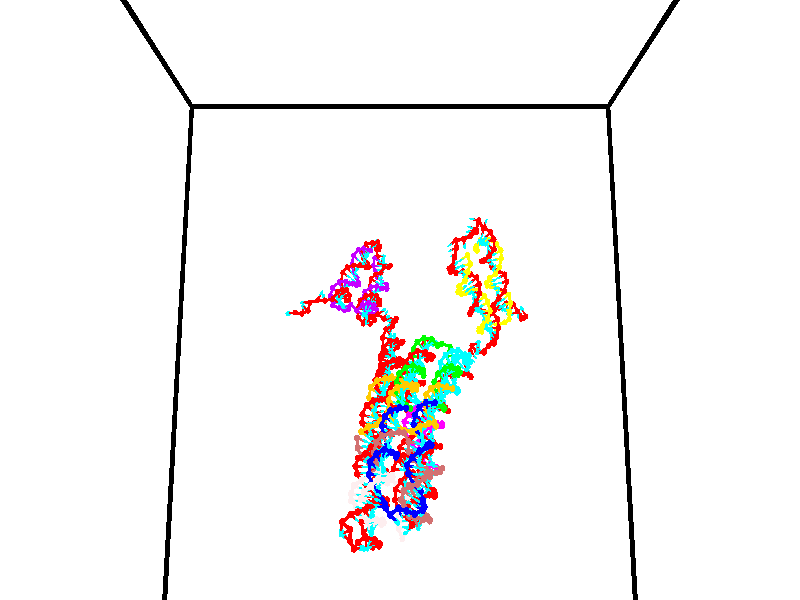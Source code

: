 // switches for output
#declare DRAW_BASES = 1; // possible values are 0, 1; only relevant for DNA ribbons
#declare DRAW_BASES_TYPE = 3; // possible values are 1, 2, 3; only relevant for DNA ribbons
#declare DRAW_FOG = 0; // set to 1 to enable fog

#include "colors.inc"

#include "transforms.inc"
background { rgb <1, 1, 1>}

#default {
   normal{
       ripples 0.25
       frequency 0.20
       turbulence 0.2
       lambda 5
   }
	finish {
		phong 0.1
		phong_size 40.
	}
}

// original window dimensions: 1024x640


// camera settings

camera {
	sky <0, 0.179814, -0.983701>
	up <0, 0.179814, -0.983701>
	right 1.6 * <1, 0, 0>
	location <35, 94.9851, 44.8844>
	look_at <35, 29.7336, 32.9568>
	direction <0, -65.2515, -11.9276>
	angle 67.0682
}


# declare cpy_camera_pos = <35, 94.9851, 44.8844>;
# if (DRAW_FOG = 1)
fog {
	fog_type 2
	up vnormalize(cpy_camera_pos)
	color rgbt<1,1,1,0.3>
	distance 1e-5
	fog_alt 3e-3
	fog_offset 56
}
# end


// LIGHTS

# declare lum = 6;
global_settings {
	ambient_light rgb lum * <0.05, 0.05, 0.05>
	max_trace_level 15
}# declare cpy_direct_light_amount = 0.25;
light_source
{	1000 * <-1, -1.16352, -0.803886>,
	rgb lum * cpy_direct_light_amount
	parallel
}

light_source
{	1000 * <1, 1.16352, 0.803886>,
	rgb lum * cpy_direct_light_amount
	parallel
}

// strand 0

// nucleotide -1

// particle -1
sphere {
	<24.380829, 34.736671, 34.947205> 0.250000
	pigment { color rgbt <1,0,0,0> }
	no_shadow
}
cylinder {
	<24.029343, 34.911037, 35.025009>,  <23.818451, 35.015656, 35.071693>, 0.100000
	pigment { color rgbt <1,0,0,0> }
	no_shadow
}
cylinder {
	<24.029343, 34.911037, 35.025009>,  <24.380829, 34.736671, 34.947205>, 0.100000
	pigment { color rgbt <1,0,0,0> }
	no_shadow
}

// particle -1
sphere {
	<24.029343, 34.911037, 35.025009> 0.100000
	pigment { color rgbt <1,0,0,0> }
	no_shadow
}
sphere {
	0, 1
	scale<0.080000,0.200000,0.300000>
	matrix <0.440252, 0.897587, -0.022692,
		-0.184483, 0.065695, -0.980638,
		-0.878717, 0.435914, 0.194512,
		23.765728, 35.041813, 35.083363>
	pigment { color rgbt <0,1,1,0> }
	no_shadow
}
cylinder {
	<25.121304, 35.047813, 35.095570>,  <24.380829, 34.736671, 34.947205>, 0.130000
	pigment { color rgbt <1,0,0,0> }
	no_shadow
}

// nucleotide -1

// particle -1
sphere {
	<25.121304, 35.047813, 35.095570> 0.250000
	pigment { color rgbt <1,0,0,0> }
	no_shadow
}
cylinder {
	<25.195316, 34.785149, 34.803116>,  <25.239723, 34.627552, 34.627644>, 0.100000
	pigment { color rgbt <1,0,0,0> }
	no_shadow
}
cylinder {
	<25.195316, 34.785149, 34.803116>,  <25.121304, 35.047813, 35.095570>, 0.100000
	pigment { color rgbt <1,0,0,0> }
	no_shadow
}

// particle -1
sphere {
	<25.195316, 34.785149, 34.803116> 0.100000
	pigment { color rgbt <1,0,0,0> }
	no_shadow
}
sphere {
	0, 1
	scale<0.080000,0.200000,0.300000>
	matrix <-0.102963, 0.726936, -0.678942,
		0.977324, 0.200906, 0.066896,
		0.185033, -0.656659, -0.731138,
		25.250826, 34.588150, 34.583775>
	pigment { color rgbt <0,1,1,0> }
	no_shadow
}
cylinder {
	<25.773386, 35.174137, 34.858734>,  <25.121304, 35.047813, 35.095570>, 0.130000
	pigment { color rgbt <1,0,0,0> }
	no_shadow
}

// nucleotide -1

// particle -1
sphere {
	<25.773386, 35.174137, 34.858734> 0.250000
	pigment { color rgbt <1,0,0,0> }
	no_shadow
}
cylinder {
	<25.471272, 35.036057, 34.635887>,  <25.290003, 34.953209, 34.502178>, 0.100000
	pigment { color rgbt <1,0,0,0> }
	no_shadow
}
cylinder {
	<25.471272, 35.036057, 34.635887>,  <25.773386, 35.174137, 34.858734>, 0.100000
	pigment { color rgbt <1,0,0,0> }
	no_shadow
}

// particle -1
sphere {
	<25.471272, 35.036057, 34.635887> 0.100000
	pigment { color rgbt <1,0,0,0> }
	no_shadow
}
sphere {
	0, 1
	scale<0.080000,0.200000,0.300000>
	matrix <0.014472, 0.841051, -0.540762,
		0.655235, -0.416492, -0.630239,
		-0.755286, -0.345206, -0.557114,
		25.244686, 34.932495, 34.468754>
	pigment { color rgbt <0,1,1,0> }
	no_shadow
}
cylinder {
	<25.937109, 35.300030, 34.188728>,  <25.773386, 35.174137, 34.858734>, 0.130000
	pigment { color rgbt <1,0,0,0> }
	no_shadow
}

// nucleotide -1

// particle -1
sphere {
	<25.937109, 35.300030, 34.188728> 0.250000
	pigment { color rgbt <1,0,0,0> }
	no_shadow
}
cylinder {
	<25.537373, 35.288132, 34.197090>,  <25.297531, 35.280994, 34.202106>, 0.100000
	pigment { color rgbt <1,0,0,0> }
	no_shadow
}
cylinder {
	<25.537373, 35.288132, 34.197090>,  <25.937109, 35.300030, 34.188728>, 0.100000
	pigment { color rgbt <1,0,0,0> }
	no_shadow
}

// particle -1
sphere {
	<25.537373, 35.288132, 34.197090> 0.100000
	pigment { color rgbt <1,0,0,0> }
	no_shadow
}
sphere {
	0, 1
	scale<0.080000,0.200000,0.300000>
	matrix <-0.036346, 0.830511, -0.555815,
		-0.000833, -0.556207, -0.831043,
		-0.999339, -0.029743, 0.020907,
		25.237572, 35.279209, 34.203362>
	pigment { color rgbt <0,1,1,0> }
	no_shadow
}
cylinder {
	<26.720039, 35.435364, 34.034843>,  <25.937109, 35.300030, 34.188728>, 0.130000
	pigment { color rgbt <1,0,0,0> }
	no_shadow
}

// nucleotide -1

// particle -1
sphere {
	<26.720039, 35.435364, 34.034843> 0.250000
	pigment { color rgbt <1,0,0,0> }
	no_shadow
}
cylinder {
	<26.935093, 35.531517, 33.711567>,  <27.064125, 35.589207, 33.517601>, 0.100000
	pigment { color rgbt <1,0,0,0> }
	no_shadow
}
cylinder {
	<26.935093, 35.531517, 33.711567>,  <26.720039, 35.435364, 34.034843>, 0.100000
	pigment { color rgbt <1,0,0,0> }
	no_shadow
}

// particle -1
sphere {
	<26.935093, 35.531517, 33.711567> 0.100000
	pigment { color rgbt <1,0,0,0> }
	no_shadow
}
sphere {
	0, 1
	scale<0.080000,0.200000,0.300000>
	matrix <0.725107, 0.357356, 0.588657,
		0.430311, -0.902505, 0.017827,
		0.537636, 0.240379, -0.808187,
		27.096384, 35.603630, 33.469112>
	pigment { color rgbt <0,1,1,0> }
	no_shadow
}
cylinder {
	<27.453127, 35.121391, 33.995415>,  <26.720039, 35.435364, 34.034843>, 0.130000
	pigment { color rgbt <1,0,0,0> }
	no_shadow
}

// nucleotide -1

// particle -1
sphere {
	<27.453127, 35.121391, 33.995415> 0.250000
	pigment { color rgbt <1,0,0,0> }
	no_shadow
}
cylinder {
	<27.409071, 35.488319, 33.842369>,  <27.382637, 35.708477, 33.750542>, 0.100000
	pigment { color rgbt <1,0,0,0> }
	no_shadow
}
cylinder {
	<27.409071, 35.488319, 33.842369>,  <27.453127, 35.121391, 33.995415>, 0.100000
	pigment { color rgbt <1,0,0,0> }
	no_shadow
}

// particle -1
sphere {
	<27.409071, 35.488319, 33.842369> 0.100000
	pigment { color rgbt <1,0,0,0> }
	no_shadow
}
sphere {
	0, 1
	scale<0.080000,0.200000,0.300000>
	matrix <0.576444, 0.372552, 0.727266,
		0.809679, -0.140454, -0.569817,
		-0.110140, 0.917321, -0.382612,
		27.376028, 35.763515, 33.727585>
	pigment { color rgbt <0,1,1,0> }
	no_shadow
}
cylinder {
	<28.199314, 35.014748, 33.833035>,  <27.453127, 35.121391, 33.995415>, 0.130000
	pigment { color rgbt <1,0,0,0> }
	no_shadow
}

// nucleotide -1

// particle -1
sphere {
	<28.199314, 35.014748, 33.833035> 0.250000
	pigment { color rgbt <1,0,0,0> }
	no_shadow
}
cylinder {
	<28.503185, 34.790813, 33.965378>,  <28.685509, 34.656452, 34.044785>, 0.100000
	pigment { color rgbt <1,0,0,0> }
	no_shadow
}
cylinder {
	<28.503185, 34.790813, 33.965378>,  <28.199314, 35.014748, 33.833035>, 0.100000
	pigment { color rgbt <1,0,0,0> }
	no_shadow
}

// particle -1
sphere {
	<28.503185, 34.790813, 33.965378> 0.100000
	pigment { color rgbt <1,0,0,0> }
	no_shadow
}
sphere {
	0, 1
	scale<0.080000,0.200000,0.300000>
	matrix <-0.171619, -0.663346, -0.728367,
		0.627243, 0.496543, -0.600009,
		0.759679, -0.559836, 0.330863,
		28.731089, 34.622864, 34.064636>
	pigment { color rgbt <0,1,1,0> }
	no_shadow
}
cylinder {
	<28.672848, 34.910995, 33.205624>,  <28.199314, 35.014748, 33.833035>, 0.130000
	pigment { color rgbt <1,0,0,0> }
	no_shadow
}

// nucleotide -1

// particle -1
sphere {
	<28.672848, 34.910995, 33.205624> 0.250000
	pigment { color rgbt <1,0,0,0> }
	no_shadow
}
cylinder {
	<28.768114, 34.629036, 33.472874>,  <28.825274, 34.459858, 33.633224>, 0.100000
	pigment { color rgbt <1,0,0,0> }
	no_shadow
}
cylinder {
	<28.768114, 34.629036, 33.472874>,  <28.672848, 34.910995, 33.205624>, 0.100000
	pigment { color rgbt <1,0,0,0> }
	no_shadow
}

// particle -1
sphere {
	<28.768114, 34.629036, 33.472874> 0.100000
	pigment { color rgbt <1,0,0,0> }
	no_shadow
}
sphere {
	0, 1
	scale<0.080000,0.200000,0.300000>
	matrix <0.031061, -0.682039, -0.730656,
		0.970727, 0.194771, -0.140544,
		0.238167, -0.704902, 0.668123,
		28.839563, 34.417564, 33.673309>
	pigment { color rgbt <0,1,1,0> }
	no_shadow
}
cylinder {
	<29.148554, 34.496803, 32.932285>,  <28.672848, 34.910995, 33.205624>, 0.130000
	pigment { color rgbt <1,0,0,0> }
	no_shadow
}

// nucleotide -1

// particle -1
sphere {
	<29.148554, 34.496803, 32.932285> 0.250000
	pigment { color rgbt <1,0,0,0> }
	no_shadow
}
cylinder {
	<28.995182, 34.244511, 33.202148>,  <28.903160, 34.093136, 33.364067>, 0.100000
	pigment { color rgbt <1,0,0,0> }
	no_shadow
}
cylinder {
	<28.995182, 34.244511, 33.202148>,  <29.148554, 34.496803, 32.932285>, 0.100000
	pigment { color rgbt <1,0,0,0> }
	no_shadow
}

// particle -1
sphere {
	<28.995182, 34.244511, 33.202148> 0.100000
	pigment { color rgbt <1,0,0,0> }
	no_shadow
}
sphere {
	0, 1
	scale<0.080000,0.200000,0.300000>
	matrix <0.073914, -0.749102, -0.658319,
		0.920609, -0.202551, 0.333846,
		-0.383427, -0.630730, 0.674658,
		28.880154, 34.055290, 33.404545>
	pigment { color rgbt <0,1,1,0> }
	no_shadow
}
cylinder {
	<29.476257, 33.900936, 32.834782>,  <29.148554, 34.496803, 32.932285>, 0.130000
	pigment { color rgbt <1,0,0,0> }
	no_shadow
}

// nucleotide -1

// particle -1
sphere {
	<29.476257, 33.900936, 32.834782> 0.250000
	pigment { color rgbt <1,0,0,0> }
	no_shadow
}
cylinder {
	<29.182922, 33.770348, 33.073322>,  <29.006922, 33.691994, 33.216446>, 0.100000
	pigment { color rgbt <1,0,0,0> }
	no_shadow
}
cylinder {
	<29.182922, 33.770348, 33.073322>,  <29.476257, 33.900936, 32.834782>, 0.100000
	pigment { color rgbt <1,0,0,0> }
	no_shadow
}

// particle -1
sphere {
	<29.182922, 33.770348, 33.073322> 0.100000
	pigment { color rgbt <1,0,0,0> }
	no_shadow
}
sphere {
	0, 1
	scale<0.080000,0.200000,0.300000>
	matrix <0.001459, -0.877914, -0.478817,
		0.679863, -0.350264, 0.644284,
		-0.733338, -0.326470, 0.596350,
		28.962921, 33.672405, 33.252228>
	pigment { color rgbt <0,1,1,0> }
	no_shadow
}
cylinder {
	<29.733982, 33.343498, 33.195389>,  <29.476257, 33.900936, 32.834782>, 0.130000
	pigment { color rgbt <1,0,0,0> }
	no_shadow
}

// nucleotide -1

// particle -1
sphere {
	<29.733982, 33.343498, 33.195389> 0.250000
	pigment { color rgbt <1,0,0,0> }
	no_shadow
}
cylinder {
	<29.336531, 33.301029, 33.210491>,  <29.098059, 33.275547, 33.219555>, 0.100000
	pigment { color rgbt <1,0,0,0> }
	no_shadow
}
cylinder {
	<29.336531, 33.301029, 33.210491>,  <29.733982, 33.343498, 33.195389>, 0.100000
	pigment { color rgbt <1,0,0,0> }
	no_shadow
}

// particle -1
sphere {
	<29.336531, 33.301029, 33.210491> 0.100000
	pigment { color rgbt <1,0,0,0> }
	no_shadow
}
sphere {
	0, 1
	scale<0.080000,0.200000,0.300000>
	matrix <0.085937, -0.930690, -0.355570,
		0.072894, -0.350060, 0.933887,
		-0.993630, -0.106175, 0.037759,
		29.038441, 33.269176, 33.221817>
	pigment { color rgbt <0,1,1,0> }
	no_shadow
}
cylinder {
	<29.625711, 32.698742, 33.511883>,  <29.733982, 33.343498, 33.195389>, 0.130000
	pigment { color rgbt <1,0,0,0> }
	no_shadow
}

// nucleotide -1

// particle -1
sphere {
	<29.625711, 32.698742, 33.511883> 0.250000
	pigment { color rgbt <1,0,0,0> }
	no_shadow
}
cylinder {
	<29.291389, 32.789394, 33.311855>,  <29.090796, 32.843784, 33.191837>, 0.100000
	pigment { color rgbt <1,0,0,0> }
	no_shadow
}
cylinder {
	<29.291389, 32.789394, 33.311855>,  <29.625711, 32.698742, 33.511883>, 0.100000
	pigment { color rgbt <1,0,0,0> }
	no_shadow
}

// particle -1
sphere {
	<29.291389, 32.789394, 33.311855> 0.100000
	pigment { color rgbt <1,0,0,0> }
	no_shadow
}
sphere {
	0, 1
	scale<0.080000,0.200000,0.300000>
	matrix <0.247198, -0.657941, -0.711342,
		-0.490225, -0.718159, 0.493889,
		-0.835806, 0.226629, -0.500067,
		29.040648, 32.857384, 33.161835>
	pigment { color rgbt <0,1,1,0> }
	no_shadow
}
cylinder {
	<29.273891, 32.093330, 33.425262>,  <29.625711, 32.698742, 33.511883>, 0.130000
	pigment { color rgbt <1,0,0,0> }
	no_shadow
}

// nucleotide -1

// particle -1
sphere {
	<29.273891, 32.093330, 33.425262> 0.250000
	pigment { color rgbt <1,0,0,0> }
	no_shadow
}
cylinder {
	<29.156166, 32.338654, 33.132076>,  <29.085531, 32.485847, 32.956165>, 0.100000
	pigment { color rgbt <1,0,0,0> }
	no_shadow
}
cylinder {
	<29.156166, 32.338654, 33.132076>,  <29.273891, 32.093330, 33.425262>, 0.100000
	pigment { color rgbt <1,0,0,0> }
	no_shadow
}

// particle -1
sphere {
	<29.156166, 32.338654, 33.132076> 0.100000
	pigment { color rgbt <1,0,0,0> }
	no_shadow
}
sphere {
	0, 1
	scale<0.080000,0.200000,0.300000>
	matrix <0.116604, -0.738159, -0.664473,
		-0.948569, -0.281030, 0.145737,
		-0.294314, 0.613305, -0.732964,
		29.067871, 32.522644, 32.912186>
	pigment { color rgbt <0,1,1,0> }
	no_shadow
}
cylinder {
	<28.942587, 31.683306, 32.992603>,  <29.273891, 32.093330, 33.425262>, 0.130000
	pigment { color rgbt <1,0,0,0> }
	no_shadow
}

// nucleotide -1

// particle -1
sphere {
	<28.942587, 31.683306, 32.992603> 0.250000
	pigment { color rgbt <1,0,0,0> }
	no_shadow
}
cylinder {
	<29.040777, 32.004044, 32.774693>,  <29.099691, 32.196487, 32.643948>, 0.100000
	pigment { color rgbt <1,0,0,0> }
	no_shadow
}
cylinder {
	<29.040777, 32.004044, 32.774693>,  <28.942587, 31.683306, 32.992603>, 0.100000
	pigment { color rgbt <1,0,0,0> }
	no_shadow
}

// particle -1
sphere {
	<29.040777, 32.004044, 32.774693> 0.100000
	pigment { color rgbt <1,0,0,0> }
	no_shadow
}
sphere {
	0, 1
	scale<0.080000,0.200000,0.300000>
	matrix <0.224688, -0.593731, -0.772657,
		-0.943004, 0.067265, -0.325913,
		0.245477, 0.801847, -0.544778,
		29.114420, 32.244598, 32.611259>
	pigment { color rgbt <0,1,1,0> }
	no_shadow
}
cylinder {
	<28.772953, 31.608736, 32.224216>,  <28.942587, 31.683306, 32.992603>, 0.130000
	pigment { color rgbt <1,0,0,0> }
	no_shadow
}

// nucleotide -1

// particle -1
sphere {
	<28.772953, 31.608736, 32.224216> 0.250000
	pigment { color rgbt <1,0,0,0> }
	no_shadow
}
cylinder {
	<29.024874, 31.915430, 32.174465>,  <29.176025, 32.099445, 32.144615>, 0.100000
	pigment { color rgbt <1,0,0,0> }
	no_shadow
}
cylinder {
	<29.024874, 31.915430, 32.174465>,  <28.772953, 31.608736, 32.224216>, 0.100000
	pigment { color rgbt <1,0,0,0> }
	no_shadow
}

// particle -1
sphere {
	<29.024874, 31.915430, 32.174465> 0.100000
	pigment { color rgbt <1,0,0,0> }
	no_shadow
}
sphere {
	0, 1
	scale<0.080000,0.200000,0.300000>
	matrix <0.354895, -0.426477, -0.831966,
		-0.690941, 0.479832, -0.540705,
		0.629802, 0.766733, -0.124381,
		29.213814, 32.145451, 32.137150>
	pigment { color rgbt <0,1,1,0> }
	no_shadow
}
cylinder {
	<28.704380, 31.836805, 31.618547>,  <28.772953, 31.608736, 32.224216>, 0.130000
	pigment { color rgbt <1,0,0,0> }
	no_shadow
}

// nucleotide -1

// particle -1
sphere {
	<28.704380, 31.836805, 31.618547> 0.250000
	pigment { color rgbt <1,0,0,0> }
	no_shadow
}
cylinder {
	<29.069805, 31.970896, 31.710657>,  <29.289061, 32.051350, 31.765923>, 0.100000
	pigment { color rgbt <1,0,0,0> }
	no_shadow
}
cylinder {
	<29.069805, 31.970896, 31.710657>,  <28.704380, 31.836805, 31.618547>, 0.100000
	pigment { color rgbt <1,0,0,0> }
	no_shadow
}

// particle -1
sphere {
	<29.069805, 31.970896, 31.710657> 0.100000
	pigment { color rgbt <1,0,0,0> }
	no_shadow
}
sphere {
	0, 1
	scale<0.080000,0.200000,0.300000>
	matrix <0.327730, -0.271532, -0.904911,
		-0.240821, 0.902161, -0.357925,
		0.913563, 0.335224, 0.230275,
		29.343874, 32.071465, 31.779739>
	pigment { color rgbt <0,1,1,0> }
	no_shadow
}
cylinder {
	<28.889053, 32.070335, 30.925308>,  <28.704380, 31.836805, 31.618547>, 0.130000
	pigment { color rgbt <1,0,0,0> }
	no_shadow
}

// nucleotide -1

// particle -1
sphere {
	<28.889053, 32.070335, 30.925308> 0.250000
	pigment { color rgbt <1,0,0,0> }
	no_shadow
}
cylinder {
	<29.238531, 32.067200, 31.119873>,  <29.448217, 32.065319, 31.236612>, 0.100000
	pigment { color rgbt <1,0,0,0> }
	no_shadow
}
cylinder {
	<29.238531, 32.067200, 31.119873>,  <28.889053, 32.070335, 30.925308>, 0.100000
	pigment { color rgbt <1,0,0,0> }
	no_shadow
}

// particle -1
sphere {
	<29.238531, 32.067200, 31.119873> 0.100000
	pigment { color rgbt <1,0,0,0> }
	no_shadow
}
sphere {
	0, 1
	scale<0.080000,0.200000,0.300000>
	matrix <0.483810, -0.090558, -0.870475,
		0.050869, 0.995860, -0.075330,
		0.873693, -0.007835, 0.486414,
		29.500639, 32.064850, 31.265797>
	pigment { color rgbt <0,1,1,0> }
	no_shadow
}
cylinder {
	<29.370832, 32.446373, 30.460217>,  <28.889053, 32.070335, 30.925308>, 0.130000
	pigment { color rgbt <1,0,0,0> }
	no_shadow
}

// nucleotide -1

// particle -1
sphere {
	<29.370832, 32.446373, 30.460217> 0.250000
	pigment { color rgbt <1,0,0,0> }
	no_shadow
}
cylinder {
	<29.602400, 32.228436, 30.702869>,  <29.741341, 32.097675, 30.848461>, 0.100000
	pigment { color rgbt <1,0,0,0> }
	no_shadow
}
cylinder {
	<29.602400, 32.228436, 30.702869>,  <29.370832, 32.446373, 30.460217>, 0.100000
	pigment { color rgbt <1,0,0,0> }
	no_shadow
}

// particle -1
sphere {
	<29.602400, 32.228436, 30.702869> 0.100000
	pigment { color rgbt <1,0,0,0> }
	no_shadow
}
sphere {
	0, 1
	scale<0.080000,0.200000,0.300000>
	matrix <0.564324, -0.269283, -0.780401,
		0.588549, 0.794126, 0.151572,
		0.578921, -0.544840, 0.606630,
		29.776075, 32.064983, 30.884859>
	pigment { color rgbt <0,1,1,0> }
	no_shadow
}
cylinder {
	<30.104364, 32.694000, 30.391886>,  <29.370832, 32.446373, 30.460217>, 0.130000
	pigment { color rgbt <1,0,0,0> }
	no_shadow
}

// nucleotide -1

// particle -1
sphere {
	<30.104364, 32.694000, 30.391886> 0.250000
	pigment { color rgbt <1,0,0,0> }
	no_shadow
}
cylinder {
	<30.147589, 32.331852, 30.556139>,  <30.173523, 32.114563, 30.654692>, 0.100000
	pigment { color rgbt <1,0,0,0> }
	no_shadow
}
cylinder {
	<30.147589, 32.331852, 30.556139>,  <30.104364, 32.694000, 30.391886>, 0.100000
	pigment { color rgbt <1,0,0,0> }
	no_shadow
}

// particle -1
sphere {
	<30.147589, 32.331852, 30.556139> 0.100000
	pigment { color rgbt <1,0,0,0> }
	no_shadow
}
sphere {
	0, 1
	scale<0.080000,0.200000,0.300000>
	matrix <0.712423, -0.217564, -0.667172,
		0.693380, 0.364640, 0.621500,
		0.108062, -0.905375, 0.410632,
		30.180008, 32.060238, 30.679329>
	pigment { color rgbt <0,1,1,0> }
	no_shadow
}
cylinder {
	<30.769152, 32.568661, 30.349676>,  <30.104364, 32.694000, 30.391886>, 0.130000
	pigment { color rgbt <1,0,0,0> }
	no_shadow
}

// nucleotide -1

// particle -1
sphere {
	<30.769152, 32.568661, 30.349676> 0.250000
	pigment { color rgbt <1,0,0,0> }
	no_shadow
}
cylinder {
	<30.610121, 32.206226, 30.407547>,  <30.514702, 31.988764, 30.442270>, 0.100000
	pigment { color rgbt <1,0,0,0> }
	no_shadow
}
cylinder {
	<30.610121, 32.206226, 30.407547>,  <30.769152, 32.568661, 30.349676>, 0.100000
	pigment { color rgbt <1,0,0,0> }
	no_shadow
}

// particle -1
sphere {
	<30.610121, 32.206226, 30.407547> 0.100000
	pigment { color rgbt <1,0,0,0> }
	no_shadow
}
sphere {
	0, 1
	scale<0.080000,0.200000,0.300000>
	matrix <0.681234, -0.397113, -0.614997,
		0.614695, -0.145951, 0.775144,
		-0.397579, -0.906090, 0.144677,
		30.490847, 31.934399, 30.450951>
	pigment { color rgbt <0,1,1,0> }
	no_shadow
}
cylinder {
	<31.336769, 32.164883, 30.431431>,  <30.769152, 32.568661, 30.349676>, 0.130000
	pigment { color rgbt <1,0,0,0> }
	no_shadow
}

// nucleotide -1

// particle -1
sphere {
	<31.336769, 32.164883, 30.431431> 0.250000
	pigment { color rgbt <1,0,0,0> }
	no_shadow
}
cylinder {
	<31.058744, 31.898558, 30.322927>,  <30.891930, 31.738764, 30.257826>, 0.100000
	pigment { color rgbt <1,0,0,0> }
	no_shadow
}
cylinder {
	<31.058744, 31.898558, 30.322927>,  <31.336769, 32.164883, 30.431431>, 0.100000
	pigment { color rgbt <1,0,0,0> }
	no_shadow
}

// particle -1
sphere {
	<31.058744, 31.898558, 30.322927> 0.100000
	pigment { color rgbt <1,0,0,0> }
	no_shadow
}
sphere {
	0, 1
	scale<0.080000,0.200000,0.300000>
	matrix <0.617703, -0.359988, -0.699180,
		0.367872, -0.653532, 0.661488,
		-0.695064, -0.665811, -0.271259,
		30.850225, 31.698814, 30.241550>
	pigment { color rgbt <0,1,1,0> }
	no_shadow
}
cylinder {
	<31.688005, 31.496429, 30.266439>,  <31.336769, 32.164883, 30.431431>, 0.130000
	pigment { color rgbt <1,0,0,0> }
	no_shadow
}

// nucleotide -1

// particle -1
sphere {
	<31.688005, 31.496429, 30.266439> 0.250000
	pigment { color rgbt <1,0,0,0> }
	no_shadow
}
cylinder {
	<31.329002, 31.468082, 30.092335>,  <31.113600, 31.451075, 29.987871>, 0.100000
	pigment { color rgbt <1,0,0,0> }
	no_shadow
}
cylinder {
	<31.329002, 31.468082, 30.092335>,  <31.688005, 31.496429, 30.266439>, 0.100000
	pigment { color rgbt <1,0,0,0> }
	no_shadow
}

// particle -1
sphere {
	<31.329002, 31.468082, 30.092335> 0.100000
	pigment { color rgbt <1,0,0,0> }
	no_shadow
}
sphere {
	0, 1
	scale<0.080000,0.200000,0.300000>
	matrix <0.436964, -0.276051, -0.856071,
		-0.059485, -0.958527, 0.278726,
		-0.897509, -0.070870, -0.435262,
		31.059750, 31.446821, 29.961756>
	pigment { color rgbt <0,1,1,0> }
	no_shadow
}
cylinder {
	<31.500641, 30.850071, 30.179495>,  <31.688005, 31.496429, 30.266439>, 0.130000
	pigment { color rgbt <1,0,0,0> }
	no_shadow
}

// nucleotide -1

// particle -1
sphere {
	<31.500641, 30.850071, 30.179495> 0.250000
	pigment { color rgbt <1,0,0,0> }
	no_shadow
}
cylinder {
	<31.311922, 31.062250, 29.897778>,  <31.198690, 31.189558, 29.728746>, 0.100000
	pigment { color rgbt <1,0,0,0> }
	no_shadow
}
cylinder {
	<31.311922, 31.062250, 29.897778>,  <31.500641, 30.850071, 30.179495>, 0.100000
	pigment { color rgbt <1,0,0,0> }
	no_shadow
}

// particle -1
sphere {
	<31.311922, 31.062250, 29.897778> 0.100000
	pigment { color rgbt <1,0,0,0> }
	no_shadow
}
sphere {
	0, 1
	scale<0.080000,0.200000,0.300000>
	matrix <0.550813, -0.446416, -0.705208,
		-0.688485, -0.720650, -0.081560,
		-0.471799, 0.530450, -0.704294,
		31.170382, 31.221386, 29.686489>
	pigment { color rgbt <0,1,1,0> }
	no_shadow
}
cylinder {
	<31.441256, 30.408930, 29.702522>,  <31.500641, 30.850071, 30.179495>, 0.130000
	pigment { color rgbt <1,0,0,0> }
	no_shadow
}

// nucleotide -1

// particle -1
sphere {
	<31.441256, 30.408930, 29.702522> 0.250000
	pigment { color rgbt <1,0,0,0> }
	no_shadow
}
cylinder {
	<31.343943, 30.709299, 29.456945>,  <31.285555, 30.889521, 29.309599>, 0.100000
	pigment { color rgbt <1,0,0,0> }
	no_shadow
}
cylinder {
	<31.343943, 30.709299, 29.456945>,  <31.441256, 30.408930, 29.702522>, 0.100000
	pigment { color rgbt <1,0,0,0> }
	no_shadow
}

// particle -1
sphere {
	<31.343943, 30.709299, 29.456945> 0.100000
	pigment { color rgbt <1,0,0,0> }
	no_shadow
}
sphere {
	0, 1
	scale<0.080000,0.200000,0.300000>
	matrix <0.557840, -0.409483, -0.721899,
		-0.793491, -0.518108, -0.319275,
		-0.243284, 0.750925, -0.613942,
		31.270958, 30.934576, 29.272762>
	pigment { color rgbt <0,1,1,0> }
	no_shadow
}
cylinder {
	<30.958975, 30.171774, 29.145449>,  <31.441256, 30.408930, 29.702522>, 0.130000
	pigment { color rgbt <1,0,0,0> }
	no_shadow
}

// nucleotide -1

// particle -1
sphere {
	<30.958975, 30.171774, 29.145449> 0.250000
	pigment { color rgbt <1,0,0,0> }
	no_shadow
}
cylinder {
	<31.208139, 30.476711, 29.075232>,  <31.357637, 30.659674, 29.033100>, 0.100000
	pigment { color rgbt <1,0,0,0> }
	no_shadow
}
cylinder {
	<31.208139, 30.476711, 29.075232>,  <30.958975, 30.171774, 29.145449>, 0.100000
	pigment { color rgbt <1,0,0,0> }
	no_shadow
}

// particle -1
sphere {
	<31.208139, 30.476711, 29.075232> 0.100000
	pigment { color rgbt <1,0,0,0> }
	no_shadow
}
sphere {
	0, 1
	scale<0.080000,0.200000,0.300000>
	matrix <0.471865, -0.545126, -0.692951,
		-0.623960, 0.348813, -0.699288,
		0.622910, 0.762343, -0.175544,
		31.395012, 30.705414, 29.022568>
	pigment { color rgbt <0,1,1,0> }
	no_shadow
}
cylinder {
	<30.817883, 30.316906, 28.454575>,  <30.958975, 30.171774, 29.145449>, 0.130000
	pigment { color rgbt <1,0,0,0> }
	no_shadow
}

// nucleotide -1

// particle -1
sphere {
	<30.817883, 30.316906, 28.454575> 0.250000
	pigment { color rgbt <1,0,0,0> }
	no_shadow
}
cylinder {
	<31.170383, 30.459885, 28.578270>,  <31.381884, 30.545671, 28.652487>, 0.100000
	pigment { color rgbt <1,0,0,0> }
	no_shadow
}
cylinder {
	<31.170383, 30.459885, 28.578270>,  <30.817883, 30.316906, 28.454575>, 0.100000
	pigment { color rgbt <1,0,0,0> }
	no_shadow
}

// particle -1
sphere {
	<31.170383, 30.459885, 28.578270> 0.100000
	pigment { color rgbt <1,0,0,0> }
	no_shadow
}
sphere {
	0, 1
	scale<0.080000,0.200000,0.300000>
	matrix <0.465922, -0.547001, -0.695490,
		-0.079446, 0.756982, -0.648588,
		0.881252, 0.357445, 0.309238,
		31.434759, 30.567118, 28.671041>
	pigment { color rgbt <0,1,1,0> }
	no_shadow
}
cylinder {
	<31.305508, 30.610336, 27.898426>,  <30.817883, 30.316906, 28.454575>, 0.130000
	pigment { color rgbt <1,0,0,0> }
	no_shadow
}

// nucleotide -1

// particle -1
sphere {
	<31.305508, 30.610336, 27.898426> 0.250000
	pigment { color rgbt <1,0,0,0> }
	no_shadow
}
cylinder {
	<31.513927, 30.451599, 28.200689>,  <31.638979, 30.356356, 28.382048>, 0.100000
	pigment { color rgbt <1,0,0,0> }
	no_shadow
}
cylinder {
	<31.513927, 30.451599, 28.200689>,  <31.305508, 30.610336, 27.898426>, 0.100000
	pigment { color rgbt <1,0,0,0> }
	no_shadow
}

// particle -1
sphere {
	<31.513927, 30.451599, 28.200689> 0.100000
	pigment { color rgbt <1,0,0,0> }
	no_shadow
}
sphere {
	0, 1
	scale<0.080000,0.200000,0.300000>
	matrix <0.551643, -0.519004, -0.652936,
		0.651304, 0.757067, -0.051511,
		0.521051, -0.396844, 0.755659,
		31.670242, 30.332546, 28.427387>
	pigment { color rgbt <0,1,1,0> }
	no_shadow
}
cylinder {
	<31.961020, 30.711893, 27.801096>,  <31.305508, 30.610336, 27.898426>, 0.130000
	pigment { color rgbt <1,0,0,0> }
	no_shadow
}

// nucleotide -1

// particle -1
sphere {
	<31.961020, 30.711893, 27.801096> 0.250000
	pigment { color rgbt <1,0,0,0> }
	no_shadow
}
cylinder {
	<31.890965, 30.376165, 28.006958>,  <31.848932, 30.174728, 28.130476>, 0.100000
	pigment { color rgbt <1,0,0,0> }
	no_shadow
}
cylinder {
	<31.890965, 30.376165, 28.006958>,  <31.961020, 30.711893, 27.801096>, 0.100000
	pigment { color rgbt <1,0,0,0> }
	no_shadow
}

// particle -1
sphere {
	<31.890965, 30.376165, 28.006958> 0.100000
	pigment { color rgbt <1,0,0,0> }
	no_shadow
}
sphere {
	0, 1
	scale<0.080000,0.200000,0.300000>
	matrix <0.377199, -0.540053, -0.752373,
		0.909422, 0.062359, 0.411173,
		-0.175138, -0.839318, 0.514657,
		31.838423, 30.124371, 28.161356>
	pigment { color rgbt <0,1,1,0> }
	no_shadow
}
cylinder {
	<32.585239, 30.312321, 27.625610>,  <31.961020, 30.711893, 27.801096>, 0.130000
	pigment { color rgbt <1,0,0,0> }
	no_shadow
}

// nucleotide -1

// particle -1
sphere {
	<32.585239, 30.312321, 27.625610> 0.250000
	pigment { color rgbt <1,0,0,0> }
	no_shadow
}
cylinder {
	<32.270950, 30.102623, 27.756947>,  <32.082375, 29.976805, 27.835749>, 0.100000
	pigment { color rgbt <1,0,0,0> }
	no_shadow
}
cylinder {
	<32.270950, 30.102623, 27.756947>,  <32.585239, 30.312321, 27.625610>, 0.100000
	pigment { color rgbt <1,0,0,0> }
	no_shadow
}

// particle -1
sphere {
	<32.270950, 30.102623, 27.756947> 0.100000
	pigment { color rgbt <1,0,0,0> }
	no_shadow
}
sphere {
	0, 1
	scale<0.080000,0.200000,0.300000>
	matrix <0.294657, -0.783908, -0.546503,
		0.543887, -0.332653, 0.770408,
		-0.785725, -0.524242, 0.328339,
		32.035233, 29.945351, 27.855448>
	pigment { color rgbt <0,1,1,0> }
	no_shadow
}
cylinder {
	<32.785789, 29.699253, 27.911667>,  <32.585239, 30.312321, 27.625610>, 0.130000
	pigment { color rgbt <1,0,0,0> }
	no_shadow
}

// nucleotide -1

// particle -1
sphere {
	<32.785789, 29.699253, 27.911667> 0.250000
	pigment { color rgbt <1,0,0,0> }
	no_shadow
}
cylinder {
	<32.409210, 29.630968, 27.795370>,  <32.183262, 29.589996, 27.725592>, 0.100000
	pigment { color rgbt <1,0,0,0> }
	no_shadow
}
cylinder {
	<32.409210, 29.630968, 27.795370>,  <32.785789, 29.699253, 27.911667>, 0.100000
	pigment { color rgbt <1,0,0,0> }
	no_shadow
}

// particle -1
sphere {
	<32.409210, 29.630968, 27.795370> 0.100000
	pigment { color rgbt <1,0,0,0> }
	no_shadow
}
sphere {
	0, 1
	scale<0.080000,0.200000,0.300000>
	matrix <0.293721, -0.838661, -0.458668,
		-0.165534, -0.517209, 0.839698,
		-0.941449, -0.170712, -0.290742,
		32.126774, 29.579754, 27.708147>
	pigment { color rgbt <0,1,1,0> }
	no_shadow
}
cylinder {
	<32.646267, 29.043625, 28.038998>,  <32.785789, 29.699253, 27.911667>, 0.130000
	pigment { color rgbt <1,0,0,0> }
	no_shadow
}

// nucleotide -1

// particle -1
sphere {
	<32.646267, 29.043625, 28.038998> 0.250000
	pigment { color rgbt <1,0,0,0> }
	no_shadow
}
cylinder {
	<32.410213, 29.161467, 27.738346>,  <32.268581, 29.232172, 27.557955>, 0.100000
	pigment { color rgbt <1,0,0,0> }
	no_shadow
}
cylinder {
	<32.410213, 29.161467, 27.738346>,  <32.646267, 29.043625, 28.038998>, 0.100000
	pigment { color rgbt <1,0,0,0> }
	no_shadow
}

// particle -1
sphere {
	<32.410213, 29.161467, 27.738346> 0.100000
	pigment { color rgbt <1,0,0,0> }
	no_shadow
}
sphere {
	0, 1
	scale<0.080000,0.200000,0.300000>
	matrix <0.369975, -0.728817, -0.576146,
		-0.717536, -0.618089, 0.321105,
		-0.590136, 0.294604, -0.751630,
		32.233173, 29.249847, 27.512857>
	pigment { color rgbt <0,1,1,0> }
	no_shadow
}
cylinder {
	<32.292740, 28.456879, 27.801197>,  <32.646267, 29.043625, 28.038998>, 0.130000
	pigment { color rgbt <1,0,0,0> }
	no_shadow
}

// nucleotide -1

// particle -1
sphere {
	<32.292740, 28.456879, 27.801197> 0.250000
	pigment { color rgbt <1,0,0,0> }
	no_shadow
}
cylinder {
	<32.319859, 28.720404, 27.501499>,  <32.336132, 28.878519, 27.321680>, 0.100000
	pigment { color rgbt <1,0,0,0> }
	no_shadow
}
cylinder {
	<32.319859, 28.720404, 27.501499>,  <32.292740, 28.456879, 27.801197>, 0.100000
	pigment { color rgbt <1,0,0,0> }
	no_shadow
}

// particle -1
sphere {
	<32.319859, 28.720404, 27.501499> 0.100000
	pigment { color rgbt <1,0,0,0> }
	no_shadow
}
sphere {
	0, 1
	scale<0.080000,0.200000,0.300000>
	matrix <0.335719, -0.722245, -0.604694,
		-0.939519, -0.210537, -0.270145,
		0.067800, 0.658814, -0.749244,
		32.340199, 28.918049, 27.276726>
	pigment { color rgbt <0,1,1,0> }
	no_shadow
}
cylinder {
	<32.443954, 28.416803, 28.556309>,  <32.292740, 28.456879, 27.801197>, 0.130000
	pigment { color rgbt <1,0,0,0> }
	no_shadow
}

// nucleotide -1

// particle -1
sphere {
	<32.443954, 28.416803, 28.556309> 0.250000
	pigment { color rgbt <1,0,0,0> }
	no_shadow
}
cylinder {
	<32.825211, 28.537573, 28.548611>,  <33.053963, 28.610035, 28.543991>, 0.100000
	pigment { color rgbt <1,0,0,0> }
	no_shadow
}
cylinder {
	<32.825211, 28.537573, 28.548611>,  <32.443954, 28.416803, 28.556309>, 0.100000
	pigment { color rgbt <1,0,0,0> }
	no_shadow
}

// particle -1
sphere {
	<32.825211, 28.537573, 28.548611> 0.100000
	pigment { color rgbt <1,0,0,0> }
	no_shadow
}
sphere {
	0, 1
	scale<0.080000,0.200000,0.300000>
	matrix <-0.130381, 0.467334, 0.874414,
		0.272999, -0.830928, 0.484799,
		0.953138, 0.301923, -0.019245,
		33.111153, 28.628149, 28.542837>
	pigment { color rgbt <0,1,1,0> }
	no_shadow
}
cylinder {
	<32.677799, 28.438721, 29.209383>,  <32.443954, 28.416803, 28.556309>, 0.130000
	pigment { color rgbt <1,0,0,0> }
	no_shadow
}

// nucleotide -1

// particle -1
sphere {
	<32.677799, 28.438721, 29.209383> 0.250000
	pigment { color rgbt <1,0,0,0> }
	no_shadow
}
cylinder {
	<32.918411, 28.704380, 29.031815>,  <33.062778, 28.863775, 28.925274>, 0.100000
	pigment { color rgbt <1,0,0,0> }
	no_shadow
}
cylinder {
	<32.918411, 28.704380, 29.031815>,  <32.677799, 28.438721, 29.209383>, 0.100000
	pigment { color rgbt <1,0,0,0> }
	no_shadow
}

// particle -1
sphere {
	<32.918411, 28.704380, 29.031815> 0.100000
	pigment { color rgbt <1,0,0,0> }
	no_shadow
}
sphere {
	0, 1
	scale<0.080000,0.200000,0.300000>
	matrix <0.078937, 0.503566, 0.860343,
		0.794938, -0.552567, 0.250486,
		0.601534, 0.664147, -0.443922,
		33.098869, 28.903624, 28.898638>
	pigment { color rgbt <0,1,1,0> }
	no_shadow
}
cylinder {
	<33.417645, 28.652437, 29.523716>,  <32.677799, 28.438721, 29.209383>, 0.130000
	pigment { color rgbt <1,0,0,0> }
	no_shadow
}

// nucleotide -1

// particle -1
sphere {
	<33.417645, 28.652437, 29.523716> 0.250000
	pigment { color rgbt <1,0,0,0> }
	no_shadow
}
cylinder {
	<33.264641, 28.956484, 29.313608>,  <33.172836, 29.138912, 29.187544>, 0.100000
	pigment { color rgbt <1,0,0,0> }
	no_shadow
}
cylinder {
	<33.264641, 28.956484, 29.313608>,  <33.417645, 28.652437, 29.523716>, 0.100000
	pigment { color rgbt <1,0,0,0> }
	no_shadow
}

// particle -1
sphere {
	<33.264641, 28.956484, 29.313608> 0.100000
	pigment { color rgbt <1,0,0,0> }
	no_shadow
}
sphere {
	0, 1
	scale<0.080000,0.200000,0.300000>
	matrix <-0.001274, 0.568069, 0.822980,
		0.923950, 0.315468, -0.216324,
		-0.382511, 0.760117, -0.525269,
		33.149887, 29.184519, 29.156027>
	pigment { color rgbt <0,1,1,0> }
	no_shadow
}
cylinder {
	<33.909824, 29.127462, 29.624060>,  <33.417645, 28.652437, 29.523716>, 0.130000
	pigment { color rgbt <1,0,0,0> }
	no_shadow
}

// nucleotide -1

// particle -1
sphere {
	<33.909824, 29.127462, 29.624060> 0.250000
	pigment { color rgbt <1,0,0,0> }
	no_shadow
}
cylinder {
	<33.553734, 29.295229, 29.552977>,  <33.340080, 29.395889, 29.510326>, 0.100000
	pigment { color rgbt <1,0,0,0> }
	no_shadow
}
cylinder {
	<33.553734, 29.295229, 29.552977>,  <33.909824, 29.127462, 29.624060>, 0.100000
	pigment { color rgbt <1,0,0,0> }
	no_shadow
}

// particle -1
sphere {
	<33.553734, 29.295229, 29.552977> 0.100000
	pigment { color rgbt <1,0,0,0> }
	no_shadow
}
sphere {
	0, 1
	scale<0.080000,0.200000,0.300000>
	matrix <0.030414, 0.443985, 0.895518,
		0.454493, 0.791813, -0.408005,
		-0.890231, 0.419416, -0.177706,
		33.286663, 29.421053, 29.499664>
	pigment { color rgbt <0,1,1,0> }
	no_shadow
}
cylinder {
	<33.961140, 29.868076, 29.781105>,  <33.909824, 29.127462, 29.624060>, 0.130000
	pigment { color rgbt <1,0,0,0> }
	no_shadow
}

// nucleotide -1

// particle -1
sphere {
	<33.961140, 29.868076, 29.781105> 0.250000
	pigment { color rgbt <1,0,0,0> }
	no_shadow
}
cylinder {
	<33.567585, 29.799507, 29.801466>,  <33.331451, 29.758366, 29.813683>, 0.100000
	pigment { color rgbt <1,0,0,0> }
	no_shadow
}
cylinder {
	<33.567585, 29.799507, 29.801466>,  <33.961140, 29.868076, 29.781105>, 0.100000
	pigment { color rgbt <1,0,0,0> }
	no_shadow
}

// particle -1
sphere {
	<33.567585, 29.799507, 29.801466> 0.100000
	pigment { color rgbt <1,0,0,0> }
	no_shadow
}
sphere {
	0, 1
	scale<0.080000,0.200000,0.300000>
	matrix <-0.048012, 0.527438, 0.848236,
		-0.172252, 0.832120, -0.527167,
		-0.983882, -0.171421, 0.050901,
		33.272419, 29.748081, 29.816736>
	pigment { color rgbt <0,1,1,0> }
	no_shadow
}
cylinder {
	<33.747833, 30.469942, 30.049002>,  <33.961140, 29.868076, 29.781105>, 0.130000
	pigment { color rgbt <1,0,0,0> }
	no_shadow
}

// nucleotide -1

// particle -1
sphere {
	<33.747833, 30.469942, 30.049002> 0.250000
	pigment { color rgbt <1,0,0,0> }
	no_shadow
}
cylinder {
	<33.424492, 30.235870, 30.074734>,  <33.230488, 30.095428, 30.090172>, 0.100000
	pigment { color rgbt <1,0,0,0> }
	no_shadow
}
cylinder {
	<33.424492, 30.235870, 30.074734>,  <33.747833, 30.469942, 30.049002>, 0.100000
	pigment { color rgbt <1,0,0,0> }
	no_shadow
}

// particle -1
sphere {
	<33.424492, 30.235870, 30.074734> 0.100000
	pigment { color rgbt <1,0,0,0> }
	no_shadow
}
sphere {
	0, 1
	scale<0.080000,0.200000,0.300000>
	matrix <-0.183453, 0.354222, 0.916991,
		-0.559389, 0.729447, -0.393688,
		-0.808349, -0.585178, 0.064329,
		33.181988, 30.060316, 30.094032>
	pigment { color rgbt <0,1,1,0> }
	no_shadow
}
cylinder {
	<33.265514, 30.869764, 30.121794>,  <33.747833, 30.469942, 30.049002>, 0.130000
	pigment { color rgbt <1,0,0,0> }
	no_shadow
}

// nucleotide -1

// particle -1
sphere {
	<33.265514, 30.869764, 30.121794> 0.250000
	pigment { color rgbt <1,0,0,0> }
	no_shadow
}
cylinder {
	<33.109253, 30.533100, 30.270924>,  <33.015495, 30.331102, 30.360401>, 0.100000
	pigment { color rgbt <1,0,0,0> }
	no_shadow
}
cylinder {
	<33.109253, 30.533100, 30.270924>,  <33.265514, 30.869764, 30.121794>, 0.100000
	pigment { color rgbt <1,0,0,0> }
	no_shadow
}

// particle -1
sphere {
	<33.109253, 30.533100, 30.270924> 0.100000
	pigment { color rgbt <1,0,0,0> }
	no_shadow
}
sphere {
	0, 1
	scale<0.080000,0.200000,0.300000>
	matrix <-0.253508, 0.487710, 0.835388,
		-0.884944, 0.231832, -0.403892,
		-0.390652, -0.841661, 0.372825,
		32.992058, 30.280602, 30.382771>
	pigment { color rgbt <0,1,1,0> }
	no_shadow
}
cylinder {
	<32.975822, 31.153151, 30.697760>,  <33.265514, 30.869764, 30.121794>, 0.130000
	pigment { color rgbt <1,0,0,0> }
	no_shadow
}

// nucleotide -1

// particle -1
sphere {
	<32.975822, 31.153151, 30.697760> 0.250000
	pigment { color rgbt <1,0,0,0> }
	no_shadow
}
cylinder {
	<32.908134, 30.761293, 30.740963>,  <32.867519, 30.526180, 30.766886>, 0.100000
	pigment { color rgbt <1,0,0,0> }
	no_shadow
}
cylinder {
	<32.908134, 30.761293, 30.740963>,  <32.975822, 31.153151, 30.697760>, 0.100000
	pigment { color rgbt <1,0,0,0> }
	no_shadow
}

// particle -1
sphere {
	<32.908134, 30.761293, 30.740963> 0.100000
	pigment { color rgbt <1,0,0,0> }
	no_shadow
}
sphere {
	0, 1
	scale<0.080000,0.200000,0.300000>
	matrix <-0.243306, 0.147722, 0.958635,
		-0.955073, 0.135946, -0.263350,
		-0.169225, -0.979641, 0.108009,
		32.857368, 30.467402, 30.773365>
	pigment { color rgbt <0,1,1,0> }
	no_shadow
}
cylinder {
	<32.317867, 31.056591, 30.862190>,  <32.975822, 31.153151, 30.697760>, 0.130000
	pigment { color rgbt <1,0,0,0> }
	no_shadow
}

// nucleotide -1

// particle -1
sphere {
	<32.317867, 31.056591, 30.862190> 0.250000
	pigment { color rgbt <1,0,0,0> }
	no_shadow
}
cylinder {
	<32.531937, 30.753906, 31.012377>,  <32.660378, 30.572296, 31.102489>, 0.100000
	pigment { color rgbt <1,0,0,0> }
	no_shadow
}
cylinder {
	<32.531937, 30.753906, 31.012377>,  <32.317867, 31.056591, 30.862190>, 0.100000
	pigment { color rgbt <1,0,0,0> }
	no_shadow
}

// particle -1
sphere {
	<32.531937, 30.753906, 31.012377> 0.100000
	pigment { color rgbt <1,0,0,0> }
	no_shadow
}
sphere {
	0, 1
	scale<0.080000,0.200000,0.300000>
	matrix <-0.417389, 0.149555, 0.896337,
		-0.734421, -0.636414, -0.235804,
		0.535176, -0.756710, 0.375468,
		32.692490, 30.526894, 31.125017>
	pigment { color rgbt <0,1,1,0> }
	no_shadow
}
cylinder {
	<31.837030, 30.512632, 31.162504>,  <32.317867, 31.056591, 30.862190>, 0.130000
	pigment { color rgbt <1,0,0,0> }
	no_shadow
}

// nucleotide -1

// particle -1
sphere {
	<31.837030, 30.512632, 31.162504> 0.250000
	pigment { color rgbt <1,0,0,0> }
	no_shadow
}
cylinder {
	<32.197441, 30.469843, 31.330652>,  <32.413689, 30.444168, 31.431541>, 0.100000
	pigment { color rgbt <1,0,0,0> }
	no_shadow
}
cylinder {
	<32.197441, 30.469843, 31.330652>,  <31.837030, 30.512632, 31.162504>, 0.100000
	pigment { color rgbt <1,0,0,0> }
	no_shadow
}

// particle -1
sphere {
	<32.197441, 30.469843, 31.330652> 0.100000
	pigment { color rgbt <1,0,0,0> }
	no_shadow
}
sphere {
	0, 1
	scale<0.080000,0.200000,0.300000>
	matrix <-0.388943, 0.229789, 0.892144,
		-0.192033, -0.967344, 0.165438,
		0.901025, -0.106975, 0.420369,
		32.467751, 30.437750, 31.456762>
	pigment { color rgbt <0,1,1,0> }
	no_shadow
}
cylinder {
	<31.694235, 30.170637, 31.757490>,  <31.837030, 30.512632, 31.162504>, 0.130000
	pigment { color rgbt <1,0,0,0> }
	no_shadow
}

// nucleotide -1

// particle -1
sphere {
	<31.694235, 30.170637, 31.757490> 0.250000
	pigment { color rgbt <1,0,0,0> }
	no_shadow
}
cylinder {
	<32.064137, 30.295309, 31.844841>,  <32.286076, 30.370111, 31.897251>, 0.100000
	pigment { color rgbt <1,0,0,0> }
	no_shadow
}
cylinder {
	<32.064137, 30.295309, 31.844841>,  <31.694235, 30.170637, 31.757490>, 0.100000
	pigment { color rgbt <1,0,0,0> }
	no_shadow
}

// particle -1
sphere {
	<32.064137, 30.295309, 31.844841> 0.100000
	pigment { color rgbt <1,0,0,0> }
	no_shadow
}
sphere {
	0, 1
	scale<0.080000,0.200000,0.300000>
	matrix <-0.307203, 0.272656, 0.911748,
		0.224628, -0.910229, 0.347887,
		0.924753, 0.311676, 0.218379,
		32.341560, 30.388813, 31.910355>
	pigment { color rgbt <0,1,1,0> }
	no_shadow
}
cylinder {
	<31.828695, 29.867100, 32.513027>,  <31.694235, 30.170637, 31.757490>, 0.130000
	pigment { color rgbt <1,0,0,0> }
	no_shadow
}

// nucleotide -1

// particle -1
sphere {
	<31.828695, 29.867100, 32.513027> 0.250000
	pigment { color rgbt <1,0,0,0> }
	no_shadow
}
cylinder {
	<32.094128, 30.155767, 32.434177>,  <32.253387, 30.328968, 32.386868>, 0.100000
	pigment { color rgbt <1,0,0,0> }
	no_shadow
}
cylinder {
	<32.094128, 30.155767, 32.434177>,  <31.828695, 29.867100, 32.513027>, 0.100000
	pigment { color rgbt <1,0,0,0> }
	no_shadow
}

// particle -1
sphere {
	<32.094128, 30.155767, 32.434177> 0.100000
	pigment { color rgbt <1,0,0,0> }
	no_shadow
}
sphere {
	0, 1
	scale<0.080000,0.200000,0.300000>
	matrix <-0.291999, 0.492449, 0.819897,
		0.688767, -0.486506, 0.537505,
		0.663579, 0.721669, -0.197123,
		32.293201, 30.372269, 32.375042>
	pigment { color rgbt <0,1,1,0> }
	no_shadow
}
cylinder {
	<32.093239, 30.041235, 33.170006>,  <31.828695, 29.867100, 32.513027>, 0.130000
	pigment { color rgbt <1,0,0,0> }
	no_shadow
}

// nucleotide -1

// particle -1
sphere {
	<32.093239, 30.041235, 33.170006> 0.250000
	pigment { color rgbt <1,0,0,0> }
	no_shadow
}
cylinder {
	<32.165344, 30.352482, 32.929329>,  <32.208607, 30.539230, 32.784924>, 0.100000
	pigment { color rgbt <1,0,0,0> }
	no_shadow
}
cylinder {
	<32.165344, 30.352482, 32.929329>,  <32.093239, 30.041235, 33.170006>, 0.100000
	pigment { color rgbt <1,0,0,0> }
	no_shadow
}

// particle -1
sphere {
	<32.165344, 30.352482, 32.929329> 0.100000
	pigment { color rgbt <1,0,0,0> }
	no_shadow
}
sphere {
	0, 1
	scale<0.080000,0.200000,0.300000>
	matrix <-0.087074, 0.621939, 0.778210,
		0.979756, -0.087893, 0.179868,
		0.180266, 0.778118, -0.601695,
		32.219425, 30.585917, 32.748821>
	pigment { color rgbt <0,1,1,0> }
	no_shadow
}
cylinder {
	<32.437935, 30.510500, 33.654892>,  <32.093239, 30.041235, 33.170006>, 0.130000
	pigment { color rgbt <1,0,0,0> }
	no_shadow
}

// nucleotide -1

// particle -1
sphere {
	<32.437935, 30.510500, 33.654892> 0.250000
	pigment { color rgbt <1,0,0,0> }
	no_shadow
}
cylinder {
	<32.335888, 30.719902, 33.329720>,  <32.274662, 30.845543, 33.134617>, 0.100000
	pigment { color rgbt <1,0,0,0> }
	no_shadow
}
cylinder {
	<32.335888, 30.719902, 33.329720>,  <32.437935, 30.510500, 33.654892>, 0.100000
	pigment { color rgbt <1,0,0,0> }
	no_shadow
}

// particle -1
sphere {
	<32.335888, 30.719902, 33.329720> 0.100000
	pigment { color rgbt <1,0,0,0> }
	no_shadow
}
sphere {
	0, 1
	scale<0.080000,0.200000,0.300000>
	matrix <-0.055776, 0.831385, 0.552891,
		0.965301, 0.186393, -0.182900,
		-0.255115, 0.523504, -0.812933,
		32.259354, 30.876953, 33.085838>
	pigment { color rgbt <0,1,1,0> }
	no_shadow
}
cylinder {
	<32.858433, 31.209576, 33.631718>,  <32.437935, 30.510500, 33.654892>, 0.130000
	pigment { color rgbt <1,0,0,0> }
	no_shadow
}

// nucleotide -1

// particle -1
sphere {
	<32.858433, 31.209576, 33.631718> 0.250000
	pigment { color rgbt <1,0,0,0> }
	no_shadow
}
cylinder {
	<32.528690, 31.278194, 33.415939>,  <32.330845, 31.319365, 33.286472>, 0.100000
	pigment { color rgbt <1,0,0,0> }
	no_shadow
}
cylinder {
	<32.528690, 31.278194, 33.415939>,  <32.858433, 31.209576, 33.631718>, 0.100000
	pigment { color rgbt <1,0,0,0> }
	no_shadow
}

// particle -1
sphere {
	<32.528690, 31.278194, 33.415939> 0.100000
	pigment { color rgbt <1,0,0,0> }
	no_shadow
}
sphere {
	0, 1
	scale<0.080000,0.200000,0.300000>
	matrix <-0.161429, 0.842161, 0.514496,
		0.542560, 0.511212, -0.666551,
		-0.824360, 0.171545, -0.539447,
		32.281384, 31.329659, 33.254105>
	pigment { color rgbt <0,1,1,0> }
	no_shadow
}
cylinder {
	<32.883533, 31.931507, 33.402149>,  <32.858433, 31.209576, 33.631718>, 0.130000
	pigment { color rgbt <1,0,0,0> }
	no_shadow
}

// nucleotide -1

// particle -1
sphere {
	<32.883533, 31.931507, 33.402149> 0.250000
	pigment { color rgbt <1,0,0,0> }
	no_shadow
}
cylinder {
	<32.503906, 31.809149, 33.371944>,  <32.276131, 31.735733, 33.353821>, 0.100000
	pigment { color rgbt <1,0,0,0> }
	no_shadow
}
cylinder {
	<32.503906, 31.809149, 33.371944>,  <32.883533, 31.931507, 33.402149>, 0.100000
	pigment { color rgbt <1,0,0,0> }
	no_shadow
}

// particle -1
sphere {
	<32.503906, 31.809149, 33.371944> 0.100000
	pigment { color rgbt <1,0,0,0> }
	no_shadow
}
sphere {
	0, 1
	scale<0.080000,0.200000,0.300000>
	matrix <-0.303426, 0.822749, 0.480642,
		-0.084899, 0.479073, -0.873660,
		-0.949065, -0.305897, -0.075513,
		32.219185, 31.717381, 33.349289>
	pigment { color rgbt <0,1,1,0> }
	no_shadow
}
cylinder {
	<32.525688, 32.444378, 33.066402>,  <32.883533, 31.931507, 33.402149>, 0.130000
	pigment { color rgbt <1,0,0,0> }
	no_shadow
}

// nucleotide -1

// particle -1
sphere {
	<32.525688, 32.444378, 33.066402> 0.250000
	pigment { color rgbt <1,0,0,0> }
	no_shadow
}
cylinder {
	<32.255566, 32.244396, 33.283291>,  <32.093491, 32.124409, 33.413425>, 0.100000
	pigment { color rgbt <1,0,0,0> }
	no_shadow
}
cylinder {
	<32.255566, 32.244396, 33.283291>,  <32.525688, 32.444378, 33.066402>, 0.100000
	pigment { color rgbt <1,0,0,0> }
	no_shadow
}

// particle -1
sphere {
	<32.255566, 32.244396, 33.283291> 0.100000
	pigment { color rgbt <1,0,0,0> }
	no_shadow
}
sphere {
	0, 1
	scale<0.080000,0.200000,0.300000>
	matrix <-0.235206, 0.842783, 0.484143,
		-0.699025, 0.199413, -0.686731,
		-0.675310, -0.499951, 0.542223,
		32.052971, 32.094410, 33.445957>
	pigment { color rgbt <0,1,1,0> }
	no_shadow
}
cylinder {
	<32.022732, 32.922909, 33.053513>,  <32.525688, 32.444378, 33.066402>, 0.130000
	pigment { color rgbt <1,0,0,0> }
	no_shadow
}

// nucleotide -1

// particle -1
sphere {
	<32.022732, 32.922909, 33.053513> 0.250000
	pigment { color rgbt <1,0,0,0> }
	no_shadow
}
cylinder {
	<31.942509, 32.671482, 33.354092>,  <31.894375, 32.520626, 33.534439>, 0.100000
	pigment { color rgbt <1,0,0,0> }
	no_shadow
}
cylinder {
	<31.942509, 32.671482, 33.354092>,  <32.022732, 32.922909, 33.053513>, 0.100000
	pigment { color rgbt <1,0,0,0> }
	no_shadow
}

// particle -1
sphere {
	<31.942509, 32.671482, 33.354092> 0.100000
	pigment { color rgbt <1,0,0,0> }
	no_shadow
}
sphere {
	0, 1
	scale<0.080000,0.200000,0.300000>
	matrix <-0.499817, 0.725351, 0.473337,
		-0.842591, -0.280658, -0.459643,
		-0.200557, -0.628567, 0.751452,
		31.882341, 32.482910, 33.579529>
	pigment { color rgbt <0,1,1,0> }
	no_shadow
}
cylinder {
	<31.427925, 33.075237, 33.205254>,  <32.022732, 32.922909, 33.053513>, 0.130000
	pigment { color rgbt <1,0,0,0> }
	no_shadow
}

// nucleotide -1

// particle -1
sphere {
	<31.427925, 33.075237, 33.205254> 0.250000
	pigment { color rgbt <1,0,0,0> }
	no_shadow
}
cylinder {
	<31.484179, 32.838276, 33.522560>,  <31.517931, 32.696098, 33.712944>, 0.100000
	pigment { color rgbt <1,0,0,0> }
	no_shadow
}
cylinder {
	<31.484179, 32.838276, 33.522560>,  <31.427925, 33.075237, 33.205254>, 0.100000
	pigment { color rgbt <1,0,0,0> }
	no_shadow
}

// particle -1
sphere {
	<31.484179, 32.838276, 33.522560> 0.100000
	pigment { color rgbt <1,0,0,0> }
	no_shadow
}
sphere {
	0, 1
	scale<0.080000,0.200000,0.300000>
	matrix <-0.462719, 0.669014, 0.581645,
		-0.875278, -0.448861, -0.180030,
		0.140635, -0.592405, 0.793270,
		31.526369, 32.660553, 33.760540>
	pigment { color rgbt <0,1,1,0> }
	no_shadow
}
cylinder {
	<30.820141, 33.111622, 33.632137>,  <31.427925, 33.075237, 33.205254>, 0.130000
	pigment { color rgbt <1,0,0,0> }
	no_shadow
}

// nucleotide -1

// particle -1
sphere {
	<30.820141, 33.111622, 33.632137> 0.250000
	pigment { color rgbt <1,0,0,0> }
	no_shadow
}
cylinder {
	<31.116219, 32.991585, 33.872822>,  <31.293865, 32.919563, 34.017235>, 0.100000
	pigment { color rgbt <1,0,0,0> }
	no_shadow
}
cylinder {
	<31.116219, 32.991585, 33.872822>,  <30.820141, 33.111622, 33.632137>, 0.100000
	pigment { color rgbt <1,0,0,0> }
	no_shadow
}

// particle -1
sphere {
	<31.116219, 32.991585, 33.872822> 0.100000
	pigment { color rgbt <1,0,0,0> }
	no_shadow
}
sphere {
	0, 1
	scale<0.080000,0.200000,0.300000>
	matrix <-0.120313, 0.821328, 0.557624,
		-0.661543, -0.485143, 0.571836,
		0.740193, -0.300093, 0.601714,
		31.338276, 32.901558, 34.053337>
	pigment { color rgbt <0,1,1,0> }
	no_shadow
}
cylinder {
	<30.546036, 33.146900, 34.363445>,  <30.820141, 33.111622, 33.632137>, 0.130000
	pigment { color rgbt <1,0,0,0> }
	no_shadow
}

// nucleotide -1

// particle -1
sphere {
	<30.546036, 33.146900, 34.363445> 0.250000
	pigment { color rgbt <1,0,0,0> }
	no_shadow
}
cylinder {
	<30.944929, 33.160839, 34.389709>,  <31.184265, 33.169205, 34.405468>, 0.100000
	pigment { color rgbt <1,0,0,0> }
	no_shadow
}
cylinder {
	<30.944929, 33.160839, 34.389709>,  <30.546036, 33.146900, 34.363445>, 0.100000
	pigment { color rgbt <1,0,0,0> }
	no_shadow
}

// particle -1
sphere {
	<30.944929, 33.160839, 34.389709> 0.100000
	pigment { color rgbt <1,0,0,0> }
	no_shadow
}
sphere {
	0, 1
	scale<0.080000,0.200000,0.300000>
	matrix <-0.068919, 0.764376, 0.641077,
		-0.027845, -0.643828, 0.764664,
		0.997234, 0.034849, 0.065656,
		31.244099, 33.171295, 34.409405>
	pigment { color rgbt <0,1,1,0> }
	no_shadow
}
cylinder {
	<30.667519, 33.254070, 35.084053>,  <30.546036, 33.146900, 34.363445>, 0.130000
	pigment { color rgbt <1,0,0,0> }
	no_shadow
}

// nucleotide -1

// particle -1
sphere {
	<30.667519, 33.254070, 35.084053> 0.250000
	pigment { color rgbt <1,0,0,0> }
	no_shadow
}
cylinder {
	<31.009954, 33.339588, 34.895840>,  <31.215416, 33.390900, 34.782913>, 0.100000
	pigment { color rgbt <1,0,0,0> }
	no_shadow
}
cylinder {
	<31.009954, 33.339588, 34.895840>,  <30.667519, 33.254070, 35.084053>, 0.100000
	pigment { color rgbt <1,0,0,0> }
	no_shadow
}

// particle -1
sphere {
	<31.009954, 33.339588, 34.895840> 0.100000
	pigment { color rgbt <1,0,0,0> }
	no_shadow
}
sphere {
	0, 1
	scale<0.080000,0.200000,0.300000>
	matrix <0.173276, 0.739001, 0.651040,
		0.486913, -0.638881, 0.595606,
		0.856090, 0.213796, -0.470532,
		31.266781, 33.403728, 34.754681>
	pigment { color rgbt <0,1,1,0> }
	no_shadow
}
cylinder {
	<31.214703, 33.399780, 35.689121>,  <30.667519, 33.254070, 35.084053>, 0.130000
	pigment { color rgbt <1,0,0,0> }
	no_shadow
}

// nucleotide -1

// particle -1
sphere {
	<31.214703, 33.399780, 35.689121> 0.250000
	pigment { color rgbt <1,0,0,0> }
	no_shadow
}
cylinder {
	<31.346649, 33.577831, 35.356121>,  <31.425817, 33.684662, 35.156322>, 0.100000
	pigment { color rgbt <1,0,0,0> }
	no_shadow
}
cylinder {
	<31.346649, 33.577831, 35.356121>,  <31.214703, 33.399780, 35.689121>, 0.100000
	pigment { color rgbt <1,0,0,0> }
	no_shadow
}

// particle -1
sphere {
	<31.346649, 33.577831, 35.356121> 0.100000
	pigment { color rgbt <1,0,0,0> }
	no_shadow
}
sphere {
	0, 1
	scale<0.080000,0.200000,0.300000>
	matrix <0.089276, 0.863195, 0.496914,
		0.939797, -0.238237, 0.245000,
		0.329866, 0.445126, -0.832497,
		31.445610, 33.711369, 35.106373>
	pigment { color rgbt <0,1,1,0> }
	no_shadow
}
cylinder {
	<31.955429, 33.621395, 35.738262>,  <31.214703, 33.399780, 35.689121>, 0.130000
	pigment { color rgbt <1,0,0,0> }
	no_shadow
}

// nucleotide -1

// particle -1
sphere {
	<31.955429, 33.621395, 35.738262> 0.250000
	pigment { color rgbt <1,0,0,0> }
	no_shadow
}
cylinder {
	<31.788027, 33.856907, 35.461655>,  <31.687586, 33.998215, 35.295692>, 0.100000
	pigment { color rgbt <1,0,0,0> }
	no_shadow
}
cylinder {
	<31.788027, 33.856907, 35.461655>,  <31.955429, 33.621395, 35.738262>, 0.100000
	pigment { color rgbt <1,0,0,0> }
	no_shadow
}

// particle -1
sphere {
	<31.788027, 33.856907, 35.461655> 0.100000
	pigment { color rgbt <1,0,0,0> }
	no_shadow
}
sphere {
	0, 1
	scale<0.080000,0.200000,0.300000>
	matrix <0.300737, 0.808285, 0.506194,
		0.856977, 0.003882, -0.515341,
		-0.418507, 0.588778, -0.691514,
		31.662476, 34.033539, 35.254200>
	pigment { color rgbt <0,1,1,0> }
	no_shadow
}
cylinder {
	<32.419624, 34.205944, 35.482185>,  <31.955429, 33.621395, 35.738262>, 0.130000
	pigment { color rgbt <1,0,0,0> }
	no_shadow
}

// nucleotide -1

// particle -1
sphere {
	<32.419624, 34.205944, 35.482185> 0.250000
	pigment { color rgbt <1,0,0,0> }
	no_shadow
}
cylinder {
	<32.041180, 34.323635, 35.428062>,  <31.814114, 34.394249, 35.395588>, 0.100000
	pigment { color rgbt <1,0,0,0> }
	no_shadow
}
cylinder {
	<32.041180, 34.323635, 35.428062>,  <32.419624, 34.205944, 35.482185>, 0.100000
	pigment { color rgbt <1,0,0,0> }
	no_shadow
}

// particle -1
sphere {
	<32.041180, 34.323635, 35.428062> 0.100000
	pigment { color rgbt <1,0,0,0> }
	no_shadow
}
sphere {
	0, 1
	scale<0.080000,0.200000,0.300000>
	matrix <0.198287, 0.856633, 0.476300,
		0.256050, 0.423802, -0.868810,
		-0.946108, 0.294230, -0.135306,
		31.757347, 34.411903, 35.387470>
	pigment { color rgbt <0,1,1,0> }
	no_shadow
}
cylinder {
	<32.371983, 34.907986, 35.321774>,  <32.419624, 34.205944, 35.482185>, 0.130000
	pigment { color rgbt <1,0,0,0> }
	no_shadow
}

// nucleotide -1

// particle -1
sphere {
	<32.371983, 34.907986, 35.321774> 0.250000
	pigment { color rgbt <1,0,0,0> }
	no_shadow
}
cylinder {
	<32.017555, 34.824558, 35.487370>,  <31.804899, 34.774502, 35.586727>, 0.100000
	pigment { color rgbt <1,0,0,0> }
	no_shadow
}
cylinder {
	<32.017555, 34.824558, 35.487370>,  <32.371983, 34.907986, 35.321774>, 0.100000
	pigment { color rgbt <1,0,0,0> }
	no_shadow
}

// particle -1
sphere {
	<32.017555, 34.824558, 35.487370> 0.100000
	pigment { color rgbt <1,0,0,0> }
	no_shadow
}
sphere {
	0, 1
	scale<0.080000,0.200000,0.300000>
	matrix <0.139297, 0.731998, 0.666915,
		-0.442137, 0.648598, -0.619545,
		-0.886065, -0.208567, 0.413991,
		31.751736, 34.761990, 35.611568>
	pigment { color rgbt <0,1,1,0> }
	no_shadow
}
cylinder {
	<32.051243, 35.612244, 35.470718>,  <32.371983, 34.907986, 35.321774>, 0.130000
	pigment { color rgbt <1,0,0,0> }
	no_shadow
}

// nucleotide -1

// particle -1
sphere {
	<32.051243, 35.612244, 35.470718> 0.250000
	pigment { color rgbt <1,0,0,0> }
	no_shadow
}
cylinder {
	<31.849781, 35.337112, 35.679806>,  <31.728905, 35.172035, 35.805256>, 0.100000
	pigment { color rgbt <1,0,0,0> }
	no_shadow
}
cylinder {
	<31.849781, 35.337112, 35.679806>,  <32.051243, 35.612244, 35.470718>, 0.100000
	pigment { color rgbt <1,0,0,0> }
	no_shadow
}

// particle -1
sphere {
	<31.849781, 35.337112, 35.679806> 0.100000
	pigment { color rgbt <1,0,0,0> }
	no_shadow
}
sphere {
	0, 1
	scale<0.080000,0.200000,0.300000>
	matrix <0.063212, 0.574097, 0.816343,
		-0.861592, 0.444194, -0.245665,
		-0.503650, -0.687826, 0.522716,
		31.698687, 35.130764, 35.836620>
	pigment { color rgbt <0,1,1,0> }
	no_shadow
}
cylinder {
	<32.761551, 35.527016, 35.223351>,  <32.051243, 35.612244, 35.470718>, 0.130000
	pigment { color rgbt <1,0,0,0> }
	no_shadow
}

// nucleotide -1

// particle -1
sphere {
	<32.761551, 35.527016, 35.223351> 0.250000
	pigment { color rgbt <1,0,0,0> }
	no_shadow
}
cylinder {
	<33.103687, 35.472839, 35.023335>,  <33.308968, 35.440334, 34.903324>, 0.100000
	pigment { color rgbt <1,0,0,0> }
	no_shadow
}
cylinder {
	<33.103687, 35.472839, 35.023335>,  <32.761551, 35.527016, 35.223351>, 0.100000
	pigment { color rgbt <1,0,0,0> }
	no_shadow
}

// particle -1
sphere {
	<33.103687, 35.472839, 35.023335> 0.100000
	pigment { color rgbt <1,0,0,0> }
	no_shadow
}
sphere {
	0, 1
	scale<0.080000,0.200000,0.300000>
	matrix <0.493368, 0.507421, 0.706478,
		0.158043, -0.850986, 0.500844,
		0.855342, -0.135446, -0.500044,
		33.360291, 35.432205, 34.873322>
	pigment { color rgbt <0,1,1,0> }
	no_shadow
}
cylinder {
	<33.374107, 35.197811, 35.544067>,  <32.761551, 35.527016, 35.223351>, 0.130000
	pigment { color rgbt <1,0,0,0> }
	no_shadow
}

// nucleotide -1

// particle -1
sphere {
	<33.374107, 35.197811, 35.544067> 0.250000
	pigment { color rgbt <1,0,0,0> }
	no_shadow
}
cylinder {
	<33.527893, 35.484676, 35.311562>,  <33.620163, 35.656796, 35.172058>, 0.100000
	pigment { color rgbt <1,0,0,0> }
	no_shadow
}
cylinder {
	<33.527893, 35.484676, 35.311562>,  <33.374107, 35.197811, 35.544067>, 0.100000
	pigment { color rgbt <1,0,0,0> }
	no_shadow
}

// particle -1
sphere {
	<33.527893, 35.484676, 35.311562> 0.100000
	pigment { color rgbt <1,0,0,0> }
	no_shadow
}
sphere {
	0, 1
	scale<0.080000,0.200000,0.300000>
	matrix <0.670915, 0.215425, 0.709553,
		0.634085, -0.662771, -0.398335,
		0.384460, 0.717166, -0.581261,
		33.643230, 35.699825, 35.137184>
	pigment { color rgbt <0,1,1,0> }
	no_shadow
}
cylinder {
	<34.084511, 35.105438, 35.671951>,  <33.374107, 35.197811, 35.544067>, 0.130000
	pigment { color rgbt <1,0,0,0> }
	no_shadow
}

// nucleotide -1

// particle -1
sphere {
	<34.084511, 35.105438, 35.671951> 0.250000
	pigment { color rgbt <1,0,0,0> }
	no_shadow
}
cylinder {
	<33.948494, 35.462582, 35.553856>,  <33.866882, 35.676868, 35.482998>, 0.100000
	pigment { color rgbt <1,0,0,0> }
	no_shadow
}
cylinder {
	<33.948494, 35.462582, 35.553856>,  <34.084511, 35.105438, 35.671951>, 0.100000
	pigment { color rgbt <1,0,0,0> }
	no_shadow
}

// particle -1
sphere {
	<33.948494, 35.462582, 35.553856> 0.100000
	pigment { color rgbt <1,0,0,0> }
	no_shadow
}
sphere {
	0, 1
	scale<0.080000,0.200000,0.300000>
	matrix <0.281763, 0.396256, 0.873837,
		0.897206, 0.213958, -0.386321,
		-0.340046, 0.892863, -0.295238,
		33.846481, 35.730442, 35.465286>
	pigment { color rgbt <0,1,1,0> }
	no_shadow
}
cylinder {
	<34.619301, 35.607212, 35.596519>,  <34.084511, 35.105438, 35.671951>, 0.130000
	pigment { color rgbt <1,0,0,0> }
	no_shadow
}

// nucleotide -1

// particle -1
sphere {
	<34.619301, 35.607212, 35.596519> 0.250000
	pigment { color rgbt <1,0,0,0> }
	no_shadow
}
cylinder {
	<34.266582, 35.761211, 35.705482>,  <34.054951, 35.853611, 35.770859>, 0.100000
	pigment { color rgbt <1,0,0,0> }
	no_shadow
}
cylinder {
	<34.266582, 35.761211, 35.705482>,  <34.619301, 35.607212, 35.596519>, 0.100000
	pigment { color rgbt <1,0,0,0> }
	no_shadow
}

// particle -1
sphere {
	<34.266582, 35.761211, 35.705482> 0.100000
	pigment { color rgbt <1,0,0,0> }
	no_shadow
}
sphere {
	0, 1
	scale<0.080000,0.200000,0.300000>
	matrix <0.388897, 0.266810, 0.881800,
		0.266810, 0.883509, -0.384998,
		-0.881800, 0.384998, 0.272406,
		34.002041, 35.876709, 35.787205>
	pigment { color rgbt <0,1,1,0> }
	no_shadow
}
cylinder {
	<34.574234, 36.195271, 35.853252>,  <34.619301, 35.607212, 35.596519>, 0.130000
	pigment { color rgbt <1,0,0,0> }
	no_shadow
}

// nucleotide -1

// particle -1
sphere {
	<34.574234, 36.195271, 35.853252> 0.250000
	pigment { color rgbt <1,0,0,0> }
	no_shadow
}
cylinder {
	<34.237766, 36.141804, 36.062851>,  <34.035885, 36.109722, 36.188610>, 0.100000
	pigment { color rgbt <1,0,0,0> }
	no_shadow
}
cylinder {
	<34.237766, 36.141804, 36.062851>,  <34.574234, 36.195271, 35.853252>, 0.100000
	pigment { color rgbt <1,0,0,0> }
	no_shadow
}

// particle -1
sphere {
	<34.237766, 36.141804, 36.062851> 0.100000
	pigment { color rgbt <1,0,0,0> }
	no_shadow
}
sphere {
	0, 1
	scale<0.080000,0.200000,0.300000>
	matrix <0.412929, 0.466912, 0.781974,
		-0.349186, 0.874143, -0.337554,
		-0.841165, -0.133669, 0.523998,
		33.985416, 36.101704, 36.220051>
	pigment { color rgbt <0,1,1,0> }
	no_shadow
}
cylinder {
	<34.272736, 36.701096, 36.362823>,  <34.574234, 36.195271, 35.853252>, 0.130000
	pigment { color rgbt <1,0,0,0> }
	no_shadow
}

// nucleotide -1

// particle -1
sphere {
	<34.272736, 36.701096, 36.362823> 0.250000
	pigment { color rgbt <1,0,0,0> }
	no_shadow
}
cylinder {
	<34.107025, 36.413273, 36.585754>,  <34.007599, 36.240582, 36.719513>, 0.100000
	pigment { color rgbt <1,0,0,0> }
	no_shadow
}
cylinder {
	<34.107025, 36.413273, 36.585754>,  <34.272736, 36.701096, 36.362823>, 0.100000
	pigment { color rgbt <1,0,0,0> }
	no_shadow
}

// particle -1
sphere {
	<34.107025, 36.413273, 36.585754> 0.100000
	pigment { color rgbt <1,0,0,0> }
	no_shadow
}
sphere {
	0, 1
	scale<0.080000,0.200000,0.300000>
	matrix <0.114513, 0.566272, 0.816225,
		-0.902917, 0.401967, -0.152197,
		-0.414280, -0.719555, 0.557327,
		33.982742, 36.197407, 36.752953>
	pigment { color rgbt <0,1,1,0> }
	no_shadow
}
cylinder {
	<33.633999, 36.891956, 36.679302>,  <34.272736, 36.701096, 36.362823>, 0.130000
	pigment { color rgbt <1,0,0,0> }
	no_shadow
}

// nucleotide -1

// particle -1
sphere {
	<33.633999, 36.891956, 36.679302> 0.250000
	pigment { color rgbt <1,0,0,0> }
	no_shadow
}
cylinder {
	<33.860195, 36.644016, 36.896931>,  <33.995911, 36.495255, 37.027508>, 0.100000
	pigment { color rgbt <1,0,0,0> }
	no_shadow
}
cylinder {
	<33.860195, 36.644016, 36.896931>,  <33.633999, 36.891956, 36.679302>, 0.100000
	pigment { color rgbt <1,0,0,0> }
	no_shadow
}

// particle -1
sphere {
	<33.860195, 36.644016, 36.896931> 0.100000
	pigment { color rgbt <1,0,0,0> }
	no_shadow
}
sphere {
	0, 1
	scale<0.080000,0.200000,0.300000>
	matrix <0.010066, 0.664814, 0.746941,
		-0.824696, -0.416909, 0.382184,
		0.565487, -0.619846, 0.544073,
		34.029842, 36.458061, 37.060154>
	pigment { color rgbt <0,1,1,0> }
	no_shadow
}
cylinder {
	<33.313824, 36.769222, 37.355518>,  <33.633999, 36.891956, 36.679302>, 0.130000
	pigment { color rgbt <1,0,0,0> }
	no_shadow
}

// nucleotide -1

// particle -1
sphere {
	<33.313824, 36.769222, 37.355518> 0.250000
	pigment { color rgbt <1,0,0,0> }
	no_shadow
}
cylinder {
	<33.709656, 36.718224, 37.382259>,  <33.947155, 36.687626, 37.398304>, 0.100000
	pigment { color rgbt <1,0,0,0> }
	no_shadow
}
cylinder {
	<33.709656, 36.718224, 37.382259>,  <33.313824, 36.769222, 37.355518>, 0.100000
	pigment { color rgbt <1,0,0,0> }
	no_shadow
}

// particle -1
sphere {
	<33.709656, 36.718224, 37.382259> 0.100000
	pigment { color rgbt <1,0,0,0> }
	no_shadow
}
sphere {
	0, 1
	scale<0.080000,0.200000,0.300000>
	matrix <-0.004446, 0.437086, 0.899409,
		-0.143889, -0.890338, 0.431966,
		0.989584, -0.127494, 0.066851,
		34.006531, 36.679974, 37.402313>
	pigment { color rgbt <0,1,1,0> }
	no_shadow
}
cylinder {
	<33.381527, 36.528542, 38.067196>,  <33.313824, 36.769222, 37.355518>, 0.130000
	pigment { color rgbt <1,0,0,0> }
	no_shadow
}

// nucleotide -1

// particle -1
sphere {
	<33.381527, 36.528542, 38.067196> 0.250000
	pigment { color rgbt <1,0,0,0> }
	no_shadow
}
cylinder {
	<33.742069, 36.657921, 37.951996>,  <33.958393, 36.735550, 37.882877>, 0.100000
	pigment { color rgbt <1,0,0,0> }
	no_shadow
}
cylinder {
	<33.742069, 36.657921, 37.951996>,  <33.381527, 36.528542, 38.067196>, 0.100000
	pigment { color rgbt <1,0,0,0> }
	no_shadow
}

// particle -1
sphere {
	<33.742069, 36.657921, 37.951996> 0.100000
	pigment { color rgbt <1,0,0,0> }
	no_shadow
}
sphere {
	0, 1
	scale<0.080000,0.200000,0.300000>
	matrix <0.085249, 0.519481, 0.850219,
		0.424611, -0.790900, 0.440662,
		0.901354, 0.323446, -0.288001,
		34.012474, 36.754955, 37.865597>
	pigment { color rgbt <0,1,1,0> }
	no_shadow
}
cylinder {
	<33.815964, 36.458946, 38.689938>,  <33.381527, 36.528542, 38.067196>, 0.130000
	pigment { color rgbt <1,0,0,0> }
	no_shadow
}

// nucleotide -1

// particle -1
sphere {
	<33.815964, 36.458946, 38.689938> 0.250000
	pigment { color rgbt <1,0,0,0> }
	no_shadow
}
cylinder {
	<33.990154, 36.720787, 38.442760>,  <34.094669, 36.877892, 38.294453>, 0.100000
	pigment { color rgbt <1,0,0,0> }
	no_shadow
}
cylinder {
	<33.990154, 36.720787, 38.442760>,  <33.815964, 36.458946, 38.689938>, 0.100000
	pigment { color rgbt <1,0,0,0> }
	no_shadow
}

// particle -1
sphere {
	<33.990154, 36.720787, 38.442760> 0.100000
	pigment { color rgbt <1,0,0,0> }
	no_shadow
}
sphere {
	0, 1
	scale<0.080000,0.200000,0.300000>
	matrix <0.167809, 0.615386, 0.770156,
		0.884420, -0.439082, 0.158138,
		0.435478, 0.654604, -0.617942,
		34.120796, 36.917168, 38.257378>
	pigment { color rgbt <0,1,1,0> }
	no_shadow
}
cylinder {
	<34.513042, 36.536747, 38.993732>,  <33.815964, 36.458946, 38.689938>, 0.130000
	pigment { color rgbt <1,0,0,0> }
	no_shadow
}

// nucleotide -1

// particle -1
sphere {
	<34.513042, 36.536747, 38.993732> 0.250000
	pigment { color rgbt <1,0,0,0> }
	no_shadow
}
cylinder {
	<34.386120, 36.841305, 38.767601>,  <34.309967, 37.024040, 38.631924>, 0.100000
	pigment { color rgbt <1,0,0,0> }
	no_shadow
}
cylinder {
	<34.386120, 36.841305, 38.767601>,  <34.513042, 36.536747, 38.993732>, 0.100000
	pigment { color rgbt <1,0,0,0> }
	no_shadow
}

// particle -1
sphere {
	<34.386120, 36.841305, 38.767601> 0.100000
	pigment { color rgbt <1,0,0,0> }
	no_shadow
}
sphere {
	0, 1
	scale<0.080000,0.200000,0.300000>
	matrix <0.014423, 0.599941, 0.799914,
		0.948213, 0.245665, -0.201348,
		-0.317308, 0.761393, -0.565328,
		34.290928, 37.069721, 38.598003>
	pigment { color rgbt <0,1,1,0> }
	no_shadow
}
cylinder {
	<34.769207, 37.155540, 39.349701>,  <34.513042, 36.536747, 38.993732>, 0.130000
	pigment { color rgbt <1,0,0,0> }
	no_shadow
}

// nucleotide -1

// particle -1
sphere {
	<34.769207, 37.155540, 39.349701> 0.250000
	pigment { color rgbt <1,0,0,0> }
	no_shadow
}
cylinder {
	<34.541893, 37.350632, 39.084621>,  <34.405506, 37.467686, 38.925571>, 0.100000
	pigment { color rgbt <1,0,0,0> }
	no_shadow
}
cylinder {
	<34.541893, 37.350632, 39.084621>,  <34.769207, 37.155540, 39.349701>, 0.100000
	pigment { color rgbt <1,0,0,0> }
	no_shadow
}

// particle -1
sphere {
	<34.541893, 37.350632, 39.084621> 0.100000
	pigment { color rgbt <1,0,0,0> }
	no_shadow
}
sphere {
	0, 1
	scale<0.080000,0.200000,0.300000>
	matrix <-0.044849, 0.785837, 0.616806,
		0.821608, 0.380244, -0.424706,
		-0.568286, 0.487725, -0.662703,
		34.371407, 37.496948, 38.885811>
	pigment { color rgbt <0,1,1,0> }
	no_shadow
}
cylinder {
	<35.056023, 37.799225, 39.253601>,  <34.769207, 37.155540, 39.349701>, 0.130000
	pigment { color rgbt <1,0,0,0> }
	no_shadow
}

// nucleotide -1

// particle -1
sphere {
	<35.056023, 37.799225, 39.253601> 0.250000
	pigment { color rgbt <1,0,0,0> }
	no_shadow
}
cylinder {
	<34.665211, 37.829922, 39.174076>,  <34.430725, 37.848339, 39.126362>, 0.100000
	pigment { color rgbt <1,0,0,0> }
	no_shadow
}
cylinder {
	<34.665211, 37.829922, 39.174076>,  <35.056023, 37.799225, 39.253601>, 0.100000
	pigment { color rgbt <1,0,0,0> }
	no_shadow
}

// particle -1
sphere {
	<34.665211, 37.829922, 39.174076> 0.100000
	pigment { color rgbt <1,0,0,0> }
	no_shadow
}
sphere {
	0, 1
	scale<0.080000,0.200000,0.300000>
	matrix <-0.061052, 0.793010, 0.606142,
		0.204172, 0.604356, -0.770108,
		-0.977029, 0.076740, -0.198808,
		34.372101, 37.852943, 39.114433>
	pigment { color rgbt <0,1,1,0> }
	no_shadow
}
cylinder {
	<34.961205, 38.525414, 39.257866>,  <35.056023, 37.799225, 39.253601>, 0.130000
	pigment { color rgbt <1,0,0,0> }
	no_shadow
}

// nucleotide -1

// particle -1
sphere {
	<34.961205, 38.525414, 39.257866> 0.250000
	pigment { color rgbt <1,0,0,0> }
	no_shadow
}
cylinder {
	<34.610592, 38.335888, 39.291763>,  <34.400223, 38.222172, 39.312103>, 0.100000
	pigment { color rgbt <1,0,0,0> }
	no_shadow
}
cylinder {
	<34.610592, 38.335888, 39.291763>,  <34.961205, 38.525414, 39.257866>, 0.100000
	pigment { color rgbt <1,0,0,0> }
	no_shadow
}

// particle -1
sphere {
	<34.610592, 38.335888, 39.291763> 0.100000
	pigment { color rgbt <1,0,0,0> }
	no_shadow
}
sphere {
	0, 1
	scale<0.080000,0.200000,0.300000>
	matrix <-0.318618, 0.703122, 0.635690,
		-0.360788, 0.530204, -0.767278,
		-0.876536, -0.473818, 0.084745,
		34.347630, 38.193741, 39.317188>
	pigment { color rgbt <0,1,1,0> }
	no_shadow
}
cylinder {
	<34.389126, 39.088757, 39.366440>,  <34.961205, 38.525414, 39.257866>, 0.130000
	pigment { color rgbt <1,0,0,0> }
	no_shadow
}

// nucleotide -1

// particle -1
sphere {
	<34.389126, 39.088757, 39.366440> 0.250000
	pigment { color rgbt <1,0,0,0> }
	no_shadow
}
cylinder {
	<34.210995, 38.757874, 39.503498>,  <34.104115, 38.559341, 39.585732>, 0.100000
	pigment { color rgbt <1,0,0,0> }
	no_shadow
}
cylinder {
	<34.210995, 38.757874, 39.503498>,  <34.389126, 39.088757, 39.366440>, 0.100000
	pigment { color rgbt <1,0,0,0> }
	no_shadow
}

// particle -1
sphere {
	<34.210995, 38.757874, 39.503498> 0.100000
	pigment { color rgbt <1,0,0,0> }
	no_shadow
}
sphere {
	0, 1
	scale<0.080000,0.200000,0.300000>
	matrix <-0.397214, 0.525488, 0.752385,
		-0.802435, 0.198958, -0.562595,
		-0.445330, -0.827211, 0.342642,
		34.077396, 38.509708, 39.606289>
	pigment { color rgbt <0,1,1,0> }
	no_shadow
}
cylinder {
	<33.817726, 39.310894, 39.608147>,  <34.389126, 39.088757, 39.366440>, 0.130000
	pigment { color rgbt <1,0,0,0> }
	no_shadow
}

// nucleotide -1

// particle -1
sphere {
	<33.817726, 39.310894, 39.608147> 0.250000
	pigment { color rgbt <1,0,0,0> }
	no_shadow
}
cylinder {
	<33.847164, 38.961899, 39.801369>,  <33.864826, 38.752502, 39.917301>, 0.100000
	pigment { color rgbt <1,0,0,0> }
	no_shadow
}
cylinder {
	<33.847164, 38.961899, 39.801369>,  <33.817726, 39.310894, 39.608147>, 0.100000
	pigment { color rgbt <1,0,0,0> }
	no_shadow
}

// particle -1
sphere {
	<33.847164, 38.961899, 39.801369> 0.100000
	pigment { color rgbt <1,0,0,0> }
	no_shadow
}
sphere {
	0, 1
	scale<0.080000,0.200000,0.300000>
	matrix <-0.415988, 0.413367, 0.809989,
		-0.906388, -0.260555, -0.332524,
		0.073592, -0.872490, 0.483059,
		33.869244, 38.700153, 39.946285>
	pigment { color rgbt <0,1,1,0> }
	no_shadow
}
cylinder {
	<33.199116, 39.163265, 39.938366>,  <33.817726, 39.310894, 39.608147>, 0.130000
	pigment { color rgbt <1,0,0,0> }
	no_shadow
}

// nucleotide -1

// particle -1
sphere {
	<33.199116, 39.163265, 39.938366> 0.250000
	pigment { color rgbt <1,0,0,0> }
	no_shadow
}
cylinder {
	<33.488708, 38.968933, 40.134251>,  <33.662464, 38.852333, 40.251781>, 0.100000
	pigment { color rgbt <1,0,0,0> }
	no_shadow
}
cylinder {
	<33.488708, 38.968933, 40.134251>,  <33.199116, 39.163265, 39.938366>, 0.100000
	pigment { color rgbt <1,0,0,0> }
	no_shadow
}

// particle -1
sphere {
	<33.488708, 38.968933, 40.134251> 0.100000
	pigment { color rgbt <1,0,0,0> }
	no_shadow
}
sphere {
	0, 1
	scale<0.080000,0.200000,0.300000>
	matrix <-0.302050, 0.414974, 0.858232,
		-0.620171, -0.769264, 0.153690,
		0.723984, -0.485829, 0.489711,
		33.705902, 38.823185, 40.281162>
	pigment { color rgbt <0,1,1,0> }
	no_shadow
}
cylinder {
	<32.897400, 38.993443, 40.532948>,  <33.199116, 39.163265, 39.938366>, 0.130000
	pigment { color rgbt <1,0,0,0> }
	no_shadow
}

// nucleotide -1

// particle -1
sphere {
	<32.897400, 38.993443, 40.532948> 0.250000
	pigment { color rgbt <1,0,0,0> }
	no_shadow
}
cylinder {
	<33.284611, 38.945881, 40.621296>,  <33.516937, 38.917343, 40.674305>, 0.100000
	pigment { color rgbt <1,0,0,0> }
	no_shadow
}
cylinder {
	<33.284611, 38.945881, 40.621296>,  <32.897400, 38.993443, 40.532948>, 0.100000
	pigment { color rgbt <1,0,0,0> }
	no_shadow
}

// particle -1
sphere {
	<33.284611, 38.945881, 40.621296> 0.100000
	pigment { color rgbt <1,0,0,0> }
	no_shadow
}
sphere {
	0, 1
	scale<0.080000,0.200000,0.300000>
	matrix <-0.141210, 0.469423, 0.871609,
		-0.207318, -0.874931, 0.437625,
		0.968028, -0.118903, 0.220868,
		33.575020, 38.910210, 40.687557>
	pigment { color rgbt <0,1,1,0> }
	no_shadow
}
cylinder {
	<32.899418, 38.867104, 41.145557>,  <32.897400, 38.993443, 40.532948>, 0.130000
	pigment { color rgbt <1,0,0,0> }
	no_shadow
}

// nucleotide -1

// particle -1
sphere {
	<32.899418, 38.867104, 41.145557> 0.250000
	pigment { color rgbt <1,0,0,0> }
	no_shadow
}
cylinder {
	<33.275551, 38.998268, 41.109238>,  <33.501232, 39.076969, 41.087444>, 0.100000
	pigment { color rgbt <1,0,0,0> }
	no_shadow
}
cylinder {
	<33.275551, 38.998268, 41.109238>,  <32.899418, 38.867104, 41.145557>, 0.100000
	pigment { color rgbt <1,0,0,0> }
	no_shadow
}

// particle -1
sphere {
	<33.275551, 38.998268, 41.109238> 0.100000
	pigment { color rgbt <1,0,0,0> }
	no_shadow
}
sphere {
	0, 1
	scale<0.080000,0.200000,0.300000>
	matrix <-0.172776, 0.690063, 0.702824,
		0.293123, -0.645202, 0.705545,
		0.940334, 0.327915, -0.090798,
		33.557652, 39.096642, 41.081997>
	pigment { color rgbt <0,1,1,0> }
	no_shadow
}
cylinder {
	<33.145855, 38.814594, 41.809082>,  <32.899418, 38.867104, 41.145557>, 0.130000
	pigment { color rgbt <1,0,0,0> }
	no_shadow
}

// nucleotide -1

// particle -1
sphere {
	<33.145855, 38.814594, 41.809082> 0.250000
	pigment { color rgbt <1,0,0,0> }
	no_shadow
}
cylinder {
	<33.356236, 39.090698, 41.610317>,  <33.482464, 39.256359, 41.491058>, 0.100000
	pigment { color rgbt <1,0,0,0> }
	no_shadow
}
cylinder {
	<33.356236, 39.090698, 41.610317>,  <33.145855, 38.814594, 41.809082>, 0.100000
	pigment { color rgbt <1,0,0,0> }
	no_shadow
}

// particle -1
sphere {
	<33.356236, 39.090698, 41.610317> 0.100000
	pigment { color rgbt <1,0,0,0> }
	no_shadow
}
sphere {
	0, 1
	scale<0.080000,0.200000,0.300000>
	matrix <-0.098965, 0.629946, 0.770308,
		0.844737, -0.355968, 0.399632,
		0.525951, 0.690257, -0.496910,
		33.514023, 39.297775, 41.461243>
	pigment { color rgbt <0,1,1,0> }
	no_shadow
}
cylinder {
	<33.612091, 39.096172, 42.362564>,  <33.145855, 38.814594, 41.809082>, 0.130000
	pigment { color rgbt <1,0,0,0> }
	no_shadow
}

// nucleotide -1

// particle -1
sphere {
	<33.612091, 39.096172, 42.362564> 0.250000
	pigment { color rgbt <1,0,0,0> }
	no_shadow
}
cylinder {
	<33.588291, 39.359249, 42.062191>,  <33.574013, 39.517094, 41.881966>, 0.100000
	pigment { color rgbt <1,0,0,0> }
	no_shadow
}
cylinder {
	<33.588291, 39.359249, 42.062191>,  <33.612091, 39.096172, 42.362564>, 0.100000
	pigment { color rgbt <1,0,0,0> }
	no_shadow
}

// particle -1
sphere {
	<33.588291, 39.359249, 42.062191> 0.100000
	pigment { color rgbt <1,0,0,0> }
	no_shadow
}
sphere {
	0, 1
	scale<0.080000,0.200000,0.300000>
	matrix <-0.192820, 0.730530, 0.655093,
		0.979428, 0.183774, 0.083349,
		-0.059500, 0.657688, -0.750937,
		33.570442, 39.556557, 41.836910>
	pigment { color rgbt <0,1,1,0> }
	no_shadow
}
cylinder {
	<33.889874, 39.651104, 42.604836>,  <33.612091, 39.096172, 42.362564>, 0.130000
	pigment { color rgbt <1,0,0,0> }
	no_shadow
}

// nucleotide -1

// particle -1
sphere {
	<33.889874, 39.651104, 42.604836> 0.250000
	pigment { color rgbt <1,0,0,0> }
	no_shadow
}
cylinder {
	<33.677414, 39.796249, 42.298576>,  <33.549938, 39.883335, 42.114822>, 0.100000
	pigment { color rgbt <1,0,0,0> }
	no_shadow
}
cylinder {
	<33.677414, 39.796249, 42.298576>,  <33.889874, 39.651104, 42.604836>, 0.100000
	pigment { color rgbt <1,0,0,0> }
	no_shadow
}

// particle -1
sphere {
	<33.677414, 39.796249, 42.298576> 0.100000
	pigment { color rgbt <1,0,0,0> }
	no_shadow
}
sphere {
	0, 1
	scale<0.080000,0.200000,0.300000>
	matrix <-0.300141, 0.764473, 0.570523,
		0.792336, 0.532834, -0.297139,
		-0.531149, 0.362863, -0.765644,
		33.518070, 39.905109, 42.068882>
	pigment { color rgbt <0,1,1,0> }
	no_shadow
}
cylinder {
	<33.992733, 40.346996, 42.627541>,  <33.889874, 39.651104, 42.604836>, 0.130000
	pigment { color rgbt <1,0,0,0> }
	no_shadow
}

// nucleotide -1

// particle -1
sphere {
	<33.992733, 40.346996, 42.627541> 0.250000
	pigment { color rgbt <1,0,0,0> }
	no_shadow
}
cylinder {
	<33.654797, 40.298492, 42.419102>,  <33.452034, 40.269390, 42.294037>, 0.100000
	pigment { color rgbt <1,0,0,0> }
	no_shadow
}
cylinder {
	<33.654797, 40.298492, 42.419102>,  <33.992733, 40.346996, 42.627541>, 0.100000
	pigment { color rgbt <1,0,0,0> }
	no_shadow
}

// particle -1
sphere {
	<33.654797, 40.298492, 42.419102> 0.100000
	pigment { color rgbt <1,0,0,0> }
	no_shadow
}
sphere {
	0, 1
	scale<0.080000,0.200000,0.300000>
	matrix <-0.452840, 0.680757, 0.575765,
		0.284927, 0.722404, -0.630039,
		-0.844838, -0.121256, -0.521100,
		33.401344, 40.262115, 42.262772>
	pigment { color rgbt <0,1,1,0> }
	no_shadow
}
cylinder {
	<33.921707, 41.005421, 42.337769>,  <33.992733, 40.346996, 42.627541>, 0.130000
	pigment { color rgbt <1,0,0,0> }
	no_shadow
}

// nucleotide -1

// particle -1
sphere {
	<33.921707, 41.005421, 42.337769> 0.250000
	pigment { color rgbt <1,0,0,0> }
	no_shadow
}
cylinder {
	<33.574860, 40.810528, 42.379169>,  <33.366753, 40.693592, 42.404011>, 0.100000
	pigment { color rgbt <1,0,0,0> }
	no_shadow
}
cylinder {
	<33.574860, 40.810528, 42.379169>,  <33.921707, 41.005421, 42.337769>, 0.100000
	pigment { color rgbt <1,0,0,0> }
	no_shadow
}

// particle -1
sphere {
	<33.574860, 40.810528, 42.379169> 0.100000
	pigment { color rgbt <1,0,0,0> }
	no_shadow
}
sphere {
	0, 1
	scale<0.080000,0.200000,0.300000>
	matrix <-0.293941, 0.668290, 0.683364,
		-0.402128, 0.562133, -0.722703,
		-0.867117, -0.487232, 0.103504,
		33.314724, 40.664356, 42.410221>
	pigment { color rgbt <0,1,1,0> }
	no_shadow
}
cylinder {
	<33.380695, 41.536976, 42.500935>,  <33.921707, 41.005421, 42.337769>, 0.130000
	pigment { color rgbt <1,0,0,0> }
	no_shadow
}

// nucleotide -1

// particle -1
sphere {
	<33.380695, 41.536976, 42.500935> 0.250000
	pigment { color rgbt <1,0,0,0> }
	no_shadow
}
cylinder {
	<33.210491, 41.191257, 42.608219>,  <33.108368, 40.983826, 42.672588>, 0.100000
	pigment { color rgbt <1,0,0,0> }
	no_shadow
}
cylinder {
	<33.210491, 41.191257, 42.608219>,  <33.380695, 41.536976, 42.500935>, 0.100000
	pigment { color rgbt <1,0,0,0> }
	no_shadow
}

// particle -1
sphere {
	<33.210491, 41.191257, 42.608219> 0.100000
	pigment { color rgbt <1,0,0,0> }
	no_shadow
}
sphere {
	0, 1
	scale<0.080000,0.200000,0.300000>
	matrix <-0.498788, 0.471291, 0.727389,
		-0.755083, 0.175732, -0.631639,
		-0.425512, -0.864293, 0.268211,
		33.082836, 40.931969, 42.688683>
	pigment { color rgbt <0,1,1,0> }
	no_shadow
}
cylinder {
	<32.665749, 41.741753, 42.614391>,  <33.380695, 41.536976, 42.500935>, 0.130000
	pigment { color rgbt <1,0,0,0> }
	no_shadow
}

// nucleotide -1

// particle -1
sphere {
	<32.665749, 41.741753, 42.614391> 0.250000
	pigment { color rgbt <1,0,0,0> }
	no_shadow
}
cylinder {
	<32.730530, 41.398434, 42.809158>,  <32.769398, 41.192440, 42.926018>, 0.100000
	pigment { color rgbt <1,0,0,0> }
	no_shadow
}
cylinder {
	<32.730530, 41.398434, 42.809158>,  <32.665749, 41.741753, 42.614391>, 0.100000
	pigment { color rgbt <1,0,0,0> }
	no_shadow
}

// particle -1
sphere {
	<32.730530, 41.398434, 42.809158> 0.100000
	pigment { color rgbt <1,0,0,0> }
	no_shadow
}
sphere {
	0, 1
	scale<0.080000,0.200000,0.300000>
	matrix <-0.486304, 0.359936, 0.796213,
		-0.858650, -0.365742, -0.359101,
		0.161955, -0.858299, 0.486921,
		32.779118, 41.140945, 42.955235>
	pigment { color rgbt <0,1,1,0> }
	no_shadow
}
cylinder {
	<32.071663, 41.651470, 42.960735>,  <32.665749, 41.741753, 42.614391>, 0.130000
	pigment { color rgbt <1,0,0,0> }
	no_shadow
}

// nucleotide -1

// particle -1
sphere {
	<32.071663, 41.651470, 42.960735> 0.250000
	pigment { color rgbt <1,0,0,0> }
	no_shadow
}
cylinder {
	<32.340351, 41.428085, 43.155434>,  <32.501564, 41.294056, 43.272251>, 0.100000
	pigment { color rgbt <1,0,0,0> }
	no_shadow
}
cylinder {
	<32.340351, 41.428085, 43.155434>,  <32.071663, 41.651470, 42.960735>, 0.100000
	pigment { color rgbt <1,0,0,0> }
	no_shadow
}

// particle -1
sphere {
	<32.340351, 41.428085, 43.155434> 0.100000
	pigment { color rgbt <1,0,0,0> }
	no_shadow
}
sphere {
	0, 1
	scale<0.080000,0.200000,0.300000>
	matrix <-0.413707, 0.262253, 0.871820,
		-0.614527, -0.786985, -0.054880,
		0.671717, -0.558461, 0.486742,
		32.541866, 41.260548, 43.301456>
	pigment { color rgbt <0,1,1,0> }
	no_shadow
}
cylinder {
	<31.685049, 41.384727, 43.611103>,  <32.071663, 41.651470, 42.960735>, 0.130000
	pigment { color rgbt <1,0,0,0> }
	no_shadow
}

// nucleotide -1

// particle -1
sphere {
	<31.685049, 41.384727, 43.611103> 0.250000
	pigment { color rgbt <1,0,0,0> }
	no_shadow
}
cylinder {
	<32.068085, 41.315918, 43.703560>,  <32.297905, 41.274632, 43.759033>, 0.100000
	pigment { color rgbt <1,0,0,0> }
	no_shadow
}
cylinder {
	<32.068085, 41.315918, 43.703560>,  <31.685049, 41.384727, 43.611103>, 0.100000
	pigment { color rgbt <1,0,0,0> }
	no_shadow
}

// particle -1
sphere {
	<32.068085, 41.315918, 43.703560> 0.100000
	pigment { color rgbt <1,0,0,0> }
	no_shadow
}
sphere {
	0, 1
	scale<0.080000,0.200000,0.300000>
	matrix <-0.210712, 0.129030, 0.968995,
		-0.196517, -0.976605, 0.087310,
		0.957592, -0.172026, 0.231139,
		32.355362, 41.264309, 43.772903>
	pigment { color rgbt <0,1,1,0> }
	no_shadow
}
cylinder {
	<31.647095, 40.919746, 44.198311>,  <31.685049, 41.384727, 43.611103>, 0.130000
	pigment { color rgbt <1,0,0,0> }
	no_shadow
}

// nucleotide -1

// particle -1
sphere {
	<31.647095, 40.919746, 44.198311> 0.250000
	pigment { color rgbt <1,0,0,0> }
	no_shadow
}
cylinder {
	<32.017262, 41.071327, 44.198582>,  <32.239361, 41.162277, 44.198746>, 0.100000
	pigment { color rgbt <1,0,0,0> }
	no_shadow
}
cylinder {
	<32.017262, 41.071327, 44.198582>,  <31.647095, 40.919746, 44.198311>, 0.100000
	pigment { color rgbt <1,0,0,0> }
	no_shadow
}

// particle -1
sphere {
	<32.017262, 41.071327, 44.198582> 0.100000
	pigment { color rgbt <1,0,0,0> }
	no_shadow
}
sphere {
	0, 1
	scale<0.080000,0.200000,0.300000>
	matrix <-0.063534, 0.153391, 0.986121,
		0.373589, -0.912615, 0.166027,
		0.925416, 0.378953, 0.000677,
		32.294888, 41.185013, 44.198784>
	pigment { color rgbt <0,1,1,0> }
	no_shadow
}
cylinder {
	<32.025780, 40.569206, 44.813385>,  <31.647095, 40.919746, 44.198311>, 0.130000
	pigment { color rgbt <1,0,0,0> }
	no_shadow
}

// nucleotide -1

// particle -1
sphere {
	<32.025780, 40.569206, 44.813385> 0.250000
	pigment { color rgbt <1,0,0,0> }
	no_shadow
}
cylinder {
	<32.219761, 40.904297, 44.712952>,  <32.336147, 41.105350, 44.652691>, 0.100000
	pigment { color rgbt <1,0,0,0> }
	no_shadow
}
cylinder {
	<32.219761, 40.904297, 44.712952>,  <32.025780, 40.569206, 44.813385>, 0.100000
	pigment { color rgbt <1,0,0,0> }
	no_shadow
}

// particle -1
sphere {
	<32.219761, 40.904297, 44.712952> 0.100000
	pigment { color rgbt <1,0,0,0> }
	no_shadow
}
sphere {
	0, 1
	scale<0.080000,0.200000,0.300000>
	matrix <-0.094292, 0.335513, 0.937305,
		0.869444, -0.430871, 0.241697,
		0.484950, 0.837724, -0.251082,
		32.365246, 41.155613, 44.637627>
	pigment { color rgbt <0,1,1,0> }
	no_shadow
}
cylinder {
	<32.695232, 40.723351, 45.297729>,  <32.025780, 40.569206, 44.813385>, 0.130000
	pigment { color rgbt <1,0,0,0> }
	no_shadow
}

// nucleotide -1

// particle -1
sphere {
	<32.695232, 40.723351, 45.297729> 0.250000
	pigment { color rgbt <1,0,0,0> }
	no_shadow
}
cylinder {
	<32.556595, 41.063950, 45.140339>,  <32.473412, 41.268311, 45.045906>, 0.100000
	pigment { color rgbt <1,0,0,0> }
	no_shadow
}
cylinder {
	<32.556595, 41.063950, 45.140339>,  <32.695232, 40.723351, 45.297729>, 0.100000
	pigment { color rgbt <1,0,0,0> }
	no_shadow
}

// particle -1
sphere {
	<32.556595, 41.063950, 45.140339> 0.100000
	pigment { color rgbt <1,0,0,0> }
	no_shadow
}
sphere {
	0, 1
	scale<0.080000,0.200000,0.300000>
	matrix <0.100218, 0.450693, 0.887036,
		0.932646, 0.268009, -0.241543,
		-0.346595, 0.851497, -0.393478,
		32.452618, 41.319397, 45.022297>
	pigment { color rgbt <0,1,1,0> }
	no_shadow
}
cylinder {
	<33.106728, 41.227959, 45.527706>,  <32.695232, 40.723351, 45.297729>, 0.130000
	pigment { color rgbt <1,0,0,0> }
	no_shadow
}

// nucleotide -1

// particle -1
sphere {
	<33.106728, 41.227959, 45.527706> 0.250000
	pigment { color rgbt <1,0,0,0> }
	no_shadow
}
cylinder {
	<32.776936, 41.429996, 45.425632>,  <32.579060, 41.551220, 45.364388>, 0.100000
	pigment { color rgbt <1,0,0,0> }
	no_shadow
}
cylinder {
	<32.776936, 41.429996, 45.425632>,  <33.106728, 41.227959, 45.527706>, 0.100000
	pigment { color rgbt <1,0,0,0> }
	no_shadow
}

// particle -1
sphere {
	<32.776936, 41.429996, 45.425632> 0.100000
	pigment { color rgbt <1,0,0,0> }
	no_shadow
}
sphere {
	0, 1
	scale<0.080000,0.200000,0.300000>
	matrix <0.094116, 0.567048, 0.818290,
		0.558015, 0.650644, -0.515055,
		-0.824477, 0.505093, -0.255185,
		32.529594, 41.581524, 45.349075>
	pigment { color rgbt <0,1,1,0> }
	no_shadow
}
cylinder {
	<33.191700, 41.963169, 45.795002>,  <33.106728, 41.227959, 45.527706>, 0.130000
	pigment { color rgbt <1,0,0,0> }
	no_shadow
}

// nucleotide -1

// particle -1
sphere {
	<33.191700, 41.963169, 45.795002> 0.250000
	pigment { color rgbt <1,0,0,0> }
	no_shadow
}
cylinder {
	<32.799561, 41.917439, 45.730698>,  <32.564278, 41.889999, 45.692116>, 0.100000
	pigment { color rgbt <1,0,0,0> }
	no_shadow
}
cylinder {
	<32.799561, 41.917439, 45.730698>,  <33.191700, 41.963169, 45.795002>, 0.100000
	pigment { color rgbt <1,0,0,0> }
	no_shadow
}

// particle -1
sphere {
	<32.799561, 41.917439, 45.730698> 0.100000
	pigment { color rgbt <1,0,0,0> }
	no_shadow
}
sphere {
	0, 1
	scale<0.080000,0.200000,0.300000>
	matrix <-0.195472, 0.672537, 0.713782,
		0.026514, 0.731180, -0.681669,
		-0.980351, -0.114322, -0.160757,
		32.505455, 41.883141, 45.682472>
	pigment { color rgbt <0,1,1,0> }
	no_shadow
}
cylinder {
	<32.993401, 42.607868, 45.680401>,  <33.191700, 41.963169, 45.795002>, 0.130000
	pigment { color rgbt <1,0,0,0> }
	no_shadow
}

// nucleotide -1

// particle -1
sphere {
	<32.993401, 42.607868, 45.680401> 0.250000
	pigment { color rgbt <1,0,0,0> }
	no_shadow
}
cylinder {
	<32.666882, 42.403549, 45.788288>,  <32.470970, 42.280956, 45.853020>, 0.100000
	pigment { color rgbt <1,0,0,0> }
	no_shadow
}
cylinder {
	<32.666882, 42.403549, 45.788288>,  <32.993401, 42.607868, 45.680401>, 0.100000
	pigment { color rgbt <1,0,0,0> }
	no_shadow
}

// particle -1
sphere {
	<32.666882, 42.403549, 45.788288> 0.100000
	pigment { color rgbt <1,0,0,0> }
	no_shadow
}
sphere {
	0, 1
	scale<0.080000,0.200000,0.300000>
	matrix <-0.112603, 0.598689, 0.793027,
		-0.566557, 0.616971, -0.546224,
		-0.816293, -0.510801, 0.269718,
		32.421993, 42.250309, 45.869202>
	pigment { color rgbt <0,1,1,0> }
	no_shadow
}
cylinder {
	<32.565578, 43.183792, 45.874897>,  <32.993401, 42.607868, 45.680401>, 0.130000
	pigment { color rgbt <1,0,0,0> }
	no_shadow
}

// nucleotide -1

// particle -1
sphere {
	<32.565578, 43.183792, 45.874897> 0.250000
	pigment { color rgbt <1,0,0,0> }
	no_shadow
}
cylinder {
	<32.400768, 42.846992, 46.014191>,  <32.301884, 42.644913, 46.097767>, 0.100000
	pigment { color rgbt <1,0,0,0> }
	no_shadow
}
cylinder {
	<32.400768, 42.846992, 46.014191>,  <32.565578, 43.183792, 45.874897>, 0.100000
	pigment { color rgbt <1,0,0,0> }
	no_shadow
}

// particle -1
sphere {
	<32.400768, 42.846992, 46.014191> 0.100000
	pigment { color rgbt <1,0,0,0> }
	no_shadow
}
sphere {
	0, 1
	scale<0.080000,0.200000,0.300000>
	matrix <-0.229281, 0.465691, 0.854730,
		-0.881853, 0.272329, -0.384932,
		-0.412027, -0.842003, 0.348231,
		32.277161, 42.594391, 46.118660>
	pigment { color rgbt <0,1,1,0> }
	no_shadow
}
cylinder {
	<32.096539, 43.568504, 46.361706>,  <32.565578, 43.183792, 45.874897>, 0.130000
	pigment { color rgbt <1,0,0,0> }
	no_shadow
}

// nucleotide -1

// particle -1
sphere {
	<32.096539, 43.568504, 46.361706> 0.250000
	pigment { color rgbt <1,0,0,0> }
	no_shadow
}
cylinder {
	<32.090839, 43.170807, 46.404179>,  <32.087418, 42.932190, 46.429661>, 0.100000
	pigment { color rgbt <1,0,0,0> }
	no_shadow
}
cylinder {
	<32.090839, 43.170807, 46.404179>,  <32.096539, 43.568504, 46.361706>, 0.100000
	pigment { color rgbt <1,0,0,0> }
	no_shadow
}

// particle -1
sphere {
	<32.090839, 43.170807, 46.404179> 0.100000
	pigment { color rgbt <1,0,0,0> }
	no_shadow
}
sphere {
	0, 1
	scale<0.080000,0.200000,0.300000>
	matrix <-0.160954, 0.107088, 0.981135,
		-0.986859, -0.003107, -0.161554,
		-0.014252, -0.994245, 0.106181,
		32.086563, 42.872532, 46.436031>
	pigment { color rgbt <0,1,1,0> }
	no_shadow
}
cylinder {
	<31.491215, 43.399731, 46.659706>,  <32.096539, 43.568504, 46.361706>, 0.130000
	pigment { color rgbt <1,0,0,0> }
	no_shadow
}

// nucleotide -1

// particle -1
sphere {
	<31.491215, 43.399731, 46.659706> 0.250000
	pigment { color rgbt <1,0,0,0> }
	no_shadow
}
cylinder {
	<31.762913, 43.130501, 46.776737>,  <31.925932, 42.968964, 46.846954>, 0.100000
	pigment { color rgbt <1,0,0,0> }
	no_shadow
}
cylinder {
	<31.762913, 43.130501, 46.776737>,  <31.491215, 43.399731, 46.659706>, 0.100000
	pigment { color rgbt <1,0,0,0> }
	no_shadow
}

// particle -1
sphere {
	<31.762913, 43.130501, 46.776737> 0.100000
	pigment { color rgbt <1,0,0,0> }
	no_shadow
}
sphere {
	0, 1
	scale<0.080000,0.200000,0.300000>
	matrix <-0.139295, 0.273171, 0.951827,
		-0.720571, -0.687278, 0.091795,
		0.679245, -0.673072, 0.292574,
		31.966686, 42.928577, 46.864510>
	pigment { color rgbt <0,1,1,0> }
	no_shadow
}
cylinder {
	<31.246143, 42.944092, 47.226788>,  <31.491215, 43.399731, 46.659706>, 0.130000
	pigment { color rgbt <1,0,0,0> }
	no_shadow
}

// nucleotide -1

// particle -1
sphere {
	<31.246143, 42.944092, 47.226788> 0.250000
	pigment { color rgbt <1,0,0,0> }
	no_shadow
}
cylinder {
	<31.645607, 42.929924, 47.241894>,  <31.885284, 42.921425, 47.250957>, 0.100000
	pigment { color rgbt <1,0,0,0> }
	no_shadow
}
cylinder {
	<31.645607, 42.929924, 47.241894>,  <31.246143, 42.944092, 47.226788>, 0.100000
	pigment { color rgbt <1,0,0,0> }
	no_shadow
}

// particle -1
sphere {
	<31.645607, 42.929924, 47.241894> 0.100000
	pigment { color rgbt <1,0,0,0> }
	no_shadow
}
sphere {
	0, 1
	scale<0.080000,0.200000,0.300000>
	matrix <-0.031373, 0.166324, 0.985572,
		-0.041191, -0.985435, 0.164990,
		0.998658, -0.035420, 0.037767,
		31.945204, 42.919300, 47.253223>
	pigment { color rgbt <0,1,1,0> }
	no_shadow
}
cylinder {
	<31.345856, 42.434860, 47.746307>,  <31.246143, 42.944092, 47.226788>, 0.130000
	pigment { color rgbt <1,0,0,0> }
	no_shadow
}

// nucleotide -1

// particle -1
sphere {
	<31.345856, 42.434860, 47.746307> 0.250000
	pigment { color rgbt <1,0,0,0> }
	no_shadow
}
cylinder {
	<31.679287, 42.654255, 47.720047>,  <31.879347, 42.785892, 47.704292>, 0.100000
	pigment { color rgbt <1,0,0,0> }
	no_shadow
}
cylinder {
	<31.679287, 42.654255, 47.720047>,  <31.345856, 42.434860, 47.746307>, 0.100000
	pigment { color rgbt <1,0,0,0> }
	no_shadow
}

// particle -1
sphere {
	<31.679287, 42.654255, 47.720047> 0.100000
	pigment { color rgbt <1,0,0,0> }
	no_shadow
}
sphere {
	0, 1
	scale<0.080000,0.200000,0.300000>
	matrix <0.016289, 0.094387, 0.995402,
		0.552160, -0.830816, 0.069745,
		0.833579, 0.548485, -0.065650,
		31.929361, 42.818802, 47.700352>
	pigment { color rgbt <0,1,1,0> }
	no_shadow
}
cylinder {
	<31.711306, 42.279907, 48.251965>,  <31.345856, 42.434860, 47.746307>, 0.130000
	pigment { color rgbt <1,0,0,0> }
	no_shadow
}

// nucleotide -1

// particle -1
sphere {
	<31.711306, 42.279907, 48.251965> 0.250000
	pigment { color rgbt <1,0,0,0> }
	no_shadow
}
cylinder {
	<31.892239, 42.621632, 48.149563>,  <32.000797, 42.826668, 48.088120>, 0.100000
	pigment { color rgbt <1,0,0,0> }
	no_shadow
}
cylinder {
	<31.892239, 42.621632, 48.149563>,  <31.711306, 42.279907, 48.251965>, 0.100000
	pigment { color rgbt <1,0,0,0> }
	no_shadow
}

// particle -1
sphere {
	<31.892239, 42.621632, 48.149563> 0.100000
	pigment { color rgbt <1,0,0,0> }
	no_shadow
}
sphere {
	0, 1
	scale<0.080000,0.200000,0.300000>
	matrix <0.058155, 0.258187, 0.964343,
		0.889950, -0.451094, 0.067104,
		0.452334, 0.854315, -0.256006,
		32.027939, 42.877926, 48.072762>
	pigment { color rgbt <0,1,1,0> }
	no_shadow
}
cylinder {
	<32.203751, 42.353519, 48.666946>,  <31.711306, 42.279907, 48.251965>, 0.130000
	pigment { color rgbt <1,0,0,0> }
	no_shadow
}

// nucleotide -1

// particle -1
sphere {
	<32.203751, 42.353519, 48.666946> 0.250000
	pigment { color rgbt <1,0,0,0> }
	no_shadow
}
cylinder {
	<32.169838, 42.734562, 48.550083>,  <32.149490, 42.963188, 48.479965>, 0.100000
	pigment { color rgbt <1,0,0,0> }
	no_shadow
}
cylinder {
	<32.169838, 42.734562, 48.550083>,  <32.203751, 42.353519, 48.666946>, 0.100000
	pigment { color rgbt <1,0,0,0> }
	no_shadow
}

// particle -1
sphere {
	<32.169838, 42.734562, 48.550083> 0.100000
	pigment { color rgbt <1,0,0,0> }
	no_shadow
}
sphere {
	0, 1
	scale<0.080000,0.200000,0.300000>
	matrix <0.246774, 0.304149, 0.920107,
		0.965358, 0.005909, -0.260864,
		-0.084778, 0.952606, -0.292154,
		32.144405, 43.020344, 48.462437>
	pigment { color rgbt <0,1,1,0> }
	no_shadow
}
cylinder {
	<32.817703, 42.733540, 48.942760>,  <32.203751, 42.353519, 48.666946>, 0.130000
	pigment { color rgbt <1,0,0,0> }
	no_shadow
}

// nucleotide -1

// particle -1
sphere {
	<32.817703, 42.733540, 48.942760> 0.250000
	pigment { color rgbt <1,0,0,0> }
	no_shadow
}
cylinder {
	<32.500404, 42.971611, 48.891342>,  <32.310024, 43.114452, 48.860489>, 0.100000
	pigment { color rgbt <1,0,0,0> }
	no_shadow
}
cylinder {
	<32.500404, 42.971611, 48.891342>,  <32.817703, 42.733540, 48.942760>, 0.100000
	pigment { color rgbt <1,0,0,0> }
	no_shadow
}

// particle -1
sphere {
	<32.500404, 42.971611, 48.891342> 0.100000
	pigment { color rgbt <1,0,0,0> }
	no_shadow
}
sphere {
	0, 1
	scale<0.080000,0.200000,0.300000>
	matrix <0.103409, 0.339727, 0.934822,
		0.600058, 0.728250, -0.331033,
		-0.793245, 0.595179, -0.128548,
		32.262432, 43.150166, 48.852779>
	pigment { color rgbt <0,1,1,0> }
	no_shadow
}
cylinder {
	<32.928082, 43.424236, 49.239960>,  <32.817703, 42.733540, 48.942760>, 0.130000
	pigment { color rgbt <1,0,0,0> }
	no_shadow
}

// nucleotide -1

// particle -1
sphere {
	<32.928082, 43.424236, 49.239960> 0.250000
	pigment { color rgbt <1,0,0,0> }
	no_shadow
}
cylinder {
	<32.528889, 43.421768, 49.214676>,  <32.289371, 43.420288, 49.199505>, 0.100000
	pigment { color rgbt <1,0,0,0> }
	no_shadow
}
cylinder {
	<32.528889, 43.421768, 49.214676>,  <32.928082, 43.424236, 49.239960>, 0.100000
	pigment { color rgbt <1,0,0,0> }
	no_shadow
}

// particle -1
sphere {
	<32.528889, 43.421768, 49.214676> 0.100000
	pigment { color rgbt <1,0,0,0> }
	no_shadow
}
sphere {
	0, 1
	scale<0.080000,0.200000,0.300000>
	matrix <-0.061820, 0.322196, 0.944652,
		0.014540, 0.946653, -0.321927,
		-0.997981, -0.006166, -0.063207,
		32.229496, 43.419918, 49.195713>
	pigment { color rgbt <0,1,1,0> }
	no_shadow
}
cylinder {
	<32.723858, 43.871666, 49.750534>,  <32.928082, 43.424236, 49.239960>, 0.130000
	pigment { color rgbt <1,0,0,0> }
	no_shadow
}

// nucleotide -1

// particle -1
sphere {
	<32.723858, 43.871666, 49.750534> 0.250000
	pigment { color rgbt <1,0,0,0> }
	no_shadow
}
cylinder {
	<32.360619, 43.719398, 49.680733>,  <32.142673, 43.628040, 49.638851>, 0.100000
	pigment { color rgbt <1,0,0,0> }
	no_shadow
}
cylinder {
	<32.360619, 43.719398, 49.680733>,  <32.723858, 43.871666, 49.750534>, 0.100000
	pigment { color rgbt <1,0,0,0> }
	no_shadow
}

// particle -1
sphere {
	<32.360619, 43.719398, 49.680733> 0.100000
	pigment { color rgbt <1,0,0,0> }
	no_shadow
}
sphere {
	0, 1
	scale<0.080000,0.200000,0.300000>
	matrix <-0.285998, 0.259398, 0.922452,
		-0.305879, 0.887585, -0.344428,
		-0.908099, -0.380665, -0.174503,
		32.088188, 43.605198, 49.628384>
	pigment { color rgbt <0,1,1,0> }
	no_shadow
}
cylinder {
	<32.244923, 44.338688, 49.977905>,  <32.723858, 43.871666, 49.750534>, 0.130000
	pigment { color rgbt <1,0,0,0> }
	no_shadow
}

// nucleotide -1

// particle -1
sphere {
	<32.244923, 44.338688, 49.977905> 0.250000
	pigment { color rgbt <1,0,0,0> }
	no_shadow
}
cylinder {
	<31.998838, 44.023842, 49.995640>,  <31.851189, 43.834934, 50.006283>, 0.100000
	pigment { color rgbt <1,0,0,0> }
	no_shadow
}
cylinder {
	<31.998838, 44.023842, 49.995640>,  <32.244923, 44.338688, 49.977905>, 0.100000
	pigment { color rgbt <1,0,0,0> }
	no_shadow
}

// particle -1
sphere {
	<31.998838, 44.023842, 49.995640> 0.100000
	pigment { color rgbt <1,0,0,0> }
	no_shadow
}
sphere {
	0, 1
	scale<0.080000,0.200000,0.300000>
	matrix <-0.254832, 0.251771, 0.933634,
		-0.746042, 0.563080, -0.355474,
		-0.615209, -0.787116, 0.044341,
		31.814276, 43.787708, 50.008942>
	pigment { color rgbt <0,1,1,0> }
	no_shadow
}
cylinder {
	<31.595682, 44.565041, 50.149990>,  <32.244923, 44.338688, 49.977905>, 0.130000
	pigment { color rgbt <1,0,0,0> }
	no_shadow
}

// nucleotide -1

// particle -1
sphere {
	<31.595682, 44.565041, 50.149990> 0.250000
	pigment { color rgbt <1,0,0,0> }
	no_shadow
}
cylinder {
	<31.610979, 44.178337, 50.251118>,  <31.620157, 43.946316, 50.311794>, 0.100000
	pigment { color rgbt <1,0,0,0> }
	no_shadow
}
cylinder {
	<31.610979, 44.178337, 50.251118>,  <31.595682, 44.565041, 50.149990>, 0.100000
	pigment { color rgbt <1,0,0,0> }
	no_shadow
}

// particle -1
sphere {
	<31.610979, 44.178337, 50.251118> 0.100000
	pigment { color rgbt <1,0,0,0> }
	no_shadow
}
sphere {
	0, 1
	scale<0.080000,0.200000,0.300000>
	matrix <-0.415825, 0.214665, 0.883747,
		-0.908640, -0.138928, -0.393792,
		0.038244, -0.966756, 0.252822,
		31.622452, 43.888309, 50.326965>
	pigment { color rgbt <0,1,1,0> }
	no_shadow
}
cylinder {
	<31.002995, 44.376495, 50.329243>,  <31.595682, 44.565041, 50.149990>, 0.130000
	pigment { color rgbt <1,0,0,0> }
	no_shadow
}

// nucleotide -1

// particle -1
sphere {
	<31.002995, 44.376495, 50.329243> 0.250000
	pigment { color rgbt <1,0,0,0> }
	no_shadow
}
cylinder {
	<31.240549, 44.128521, 50.534367>,  <31.383081, 43.979736, 50.657440>, 0.100000
	pigment { color rgbt <1,0,0,0> }
	no_shadow
}
cylinder {
	<31.240549, 44.128521, 50.534367>,  <31.002995, 44.376495, 50.329243>, 0.100000
	pigment { color rgbt <1,0,0,0> }
	no_shadow
}

// particle -1
sphere {
	<31.240549, 44.128521, 50.534367> 0.100000
	pigment { color rgbt <1,0,0,0> }
	no_shadow
}
sphere {
	0, 1
	scale<0.080000,0.200000,0.300000>
	matrix <-0.331818, 0.391917, 0.858078,
		-0.732935, -0.679761, 0.027048,
		0.593889, -0.619941, 0.512807,
		31.418716, 43.942539, 50.688210>
	pigment { color rgbt <0,1,1,0> }
	no_shadow
}
cylinder {
	<30.322737, 44.317101, 50.832657>,  <31.002995, 44.376495, 50.329243>, 0.130000
	pigment { color rgbt <1,0,0,0> }
	no_shadow
}

// nucleotide -1

// particle -1
sphere {
	<30.322737, 44.317101, 50.832657> 0.250000
	pigment { color rgbt <1,0,0,0> }
	no_shadow
}
cylinder {
	<30.303097, 44.525440, 51.173550>,  <30.291313, 44.650444, 51.378086>, 0.100000
	pigment { color rgbt <1,0,0,0> }
	no_shadow
}
cylinder {
	<30.303097, 44.525440, 51.173550>,  <30.322737, 44.317101, 50.832657>, 0.100000
	pigment { color rgbt <1,0,0,0> }
	no_shadow
}

// particle -1
sphere {
	<30.303097, 44.525440, 51.173550> 0.100000
	pigment { color rgbt <1,0,0,0> }
	no_shadow
}
sphere {
	0, 1
	scale<0.080000,0.200000,0.300000>
	matrix <-0.045980, -0.853537, 0.519000,
		0.997735, -0.013703, 0.065856,
		-0.049099, 0.520852, 0.852234,
		30.288366, 44.681698, 51.429218>
	pigment { color rgbt <0,1,1,0> }
	no_shadow
}
cylinder {
	<30.995752, 44.361053, 51.304504>,  <30.322737, 44.317101, 50.832657>, 0.130000
	pigment { color rgbt <1,0,0,0> }
	no_shadow
}

// nucleotide -1

// particle -1
sphere {
	<30.995752, 44.361053, 51.304504> 0.250000
	pigment { color rgbt <1,0,0,0> }
	no_shadow
}
cylinder {
	<30.633492, 44.337669, 51.472492>,  <30.416136, 44.323639, 51.573284>, 0.100000
	pigment { color rgbt <1,0,0,0> }
	no_shadow
}
cylinder {
	<30.633492, 44.337669, 51.472492>,  <30.995752, 44.361053, 51.304504>, 0.100000
	pigment { color rgbt <1,0,0,0> }
	no_shadow
}

// particle -1
sphere {
	<30.633492, 44.337669, 51.472492> 0.100000
	pigment { color rgbt <1,0,0,0> }
	no_shadow
}
sphere {
	0, 1
	scale<0.080000,0.200000,0.300000>
	matrix <0.252794, -0.869625, 0.424084,
		0.340426, 0.490238, 0.802357,
		-0.905652, -0.058462, 0.419972,
		30.361795, 44.320129, 51.598484>
	pigment { color rgbt <0,1,1,0> }
	no_shadow
}
cylinder {
	<30.959763, 44.266125, 52.037754>,  <30.995752, 44.361053, 51.304504>, 0.130000
	pigment { color rgbt <1,0,0,0> }
	no_shadow
}

// nucleotide -1

// particle -1
sphere {
	<30.959763, 44.266125, 52.037754> 0.250000
	pigment { color rgbt <1,0,0,0> }
	no_shadow
}
cylinder {
	<30.670578, 44.048470, 51.867462>,  <30.497068, 43.917877, 51.765289>, 0.100000
	pigment { color rgbt <1,0,0,0> }
	no_shadow
}
cylinder {
	<30.670578, 44.048470, 51.867462>,  <30.959763, 44.266125, 52.037754>, 0.100000
	pigment { color rgbt <1,0,0,0> }
	no_shadow
}

// particle -1
sphere {
	<30.670578, 44.048470, 51.867462> 0.100000
	pigment { color rgbt <1,0,0,0> }
	no_shadow
}
sphere {
	0, 1
	scale<0.080000,0.200000,0.300000>
	matrix <0.506650, -0.836493, 0.208773,
		-0.469718, -0.064760, 0.880438,
		-0.722960, -0.544138, -0.425727,
		30.453690, 43.885227, 51.739742>
	pigment { color rgbt <0,1,1,0> }
	no_shadow
}
cylinder {
	<31.252542, 43.780109, 52.635353>,  <30.959763, 44.266125, 52.037754>, 0.130000
	pigment { color rgbt <1,0,0,0> }
	no_shadow
}

// nucleotide -1

// particle -1
sphere {
	<31.252542, 43.780109, 52.635353> 0.250000
	pigment { color rgbt <1,0,0,0> }
	no_shadow
}
cylinder {
	<31.619488, 43.927250, 52.574512>,  <31.839655, 44.015533, 52.538010>, 0.100000
	pigment { color rgbt <1,0,0,0> }
	no_shadow
}
cylinder {
	<31.619488, 43.927250, 52.574512>,  <31.252542, 43.780109, 52.635353>, 0.100000
	pigment { color rgbt <1,0,0,0> }
	no_shadow
}

// particle -1
sphere {
	<31.619488, 43.927250, 52.574512> 0.100000
	pigment { color rgbt <1,0,0,0> }
	no_shadow
}
sphere {
	0, 1
	scale<0.080000,0.200000,0.300000>
	matrix <0.394014, -0.893441, 0.215675,
		-0.056555, -0.257780, -0.964547,
		0.917363, 0.367848, -0.152098,
		31.894697, 44.037605, 52.528885>
	pigment { color rgbt <0,1,1,0> }
	no_shadow
}
cylinder {
	<31.554449, 43.214878, 52.291477>,  <31.252542, 43.780109, 52.635353>, 0.130000
	pigment { color rgbt <1,0,0,0> }
	no_shadow
}

// nucleotide -1

// particle -1
sphere {
	<31.554449, 43.214878, 52.291477> 0.250000
	pigment { color rgbt <1,0,0,0> }
	no_shadow
}
cylinder {
	<31.815226, 43.456146, 52.475285>,  <31.971691, 43.600906, 52.585567>, 0.100000
	pigment { color rgbt <1,0,0,0> }
	no_shadow
}
cylinder {
	<31.815226, 43.456146, 52.475285>,  <31.554449, 43.214878, 52.291477>, 0.100000
	pigment { color rgbt <1,0,0,0> }
	no_shadow
}

// particle -1
sphere {
	<31.815226, 43.456146, 52.475285> 0.100000
	pigment { color rgbt <1,0,0,0> }
	no_shadow
}
sphere {
	0, 1
	scale<0.080000,0.200000,0.300000>
	matrix <0.557021, -0.792136, 0.249495,
		0.514488, 0.093304, -0.852406,
		0.651943, 0.603171, 0.459517,
		32.010807, 43.637096, 52.613140>
	pigment { color rgbt <0,1,1,0> }
	no_shadow
}
cylinder {
	<32.142372, 43.430317, 51.916779>,  <31.554449, 43.214878, 52.291477>, 0.130000
	pigment { color rgbt <1,0,0,0> }
	no_shadow
}

// nucleotide -1

// particle -1
sphere {
	<32.142372, 43.430317, 51.916779> 0.250000
	pigment { color rgbt <1,0,0,0> }
	no_shadow
}
cylinder {
	<32.221912, 43.372997, 52.304577>,  <32.269638, 43.338604, 52.537254>, 0.100000
	pigment { color rgbt <1,0,0,0> }
	no_shadow
}
cylinder {
	<32.221912, 43.372997, 52.304577>,  <32.142372, 43.430317, 51.916779>, 0.100000
	pigment { color rgbt <1,0,0,0> }
	no_shadow
}

// particle -1
sphere {
	<32.221912, 43.372997, 52.304577> 0.100000
	pigment { color rgbt <1,0,0,0> }
	no_shadow
}
sphere {
	0, 1
	scale<0.080000,0.200000,0.300000>
	matrix <0.454952, -0.862701, -0.220829,
		0.868031, 0.484986, -0.106353,
		0.198850, -0.143301, 0.969497,
		32.281567, 43.330006, 52.595425>
	pigment { color rgbt <0,1,1,0> }
	no_shadow
}
cylinder {
	<32.925323, 43.383751, 52.106174>,  <32.142372, 43.430317, 51.916779>, 0.130000
	pigment { color rgbt <1,0,0,0> }
	no_shadow
}

// nucleotide -1

// particle -1
sphere {
	<32.925323, 43.383751, 52.106174> 0.250000
	pigment { color rgbt <1,0,0,0> }
	no_shadow
}
cylinder {
	<32.687611, 43.180664, 52.355671>,  <32.544983, 43.058811, 52.505367>, 0.100000
	pigment { color rgbt <1,0,0,0> }
	no_shadow
}
cylinder {
	<32.687611, 43.180664, 52.355671>,  <32.925323, 43.383751, 52.106174>, 0.100000
	pigment { color rgbt <1,0,0,0> }
	no_shadow
}

// particle -1
sphere {
	<32.687611, 43.180664, 52.355671> 0.100000
	pigment { color rgbt <1,0,0,0> }
	no_shadow
}
sphere {
	0, 1
	scale<0.080000,0.200000,0.300000>
	matrix <0.391528, -0.860078, -0.327064,
		0.702521, 0.049843, 0.709916,
		-0.594281, -0.507721, 0.623738,
		32.509327, 43.028347, 52.542793>
	pigment { color rgbt <0,1,1,0> }
	no_shadow
}
cylinder {
	<33.352482, 42.820999, 52.452282>,  <32.925323, 43.383751, 52.106174>, 0.130000
	pigment { color rgbt <1,0,0,0> }
	no_shadow
}

// nucleotide -1

// particle -1
sphere {
	<33.352482, 42.820999, 52.452282> 0.250000
	pigment { color rgbt <1,0,0,0> }
	no_shadow
}
cylinder {
	<32.958115, 42.754211, 52.448494>,  <32.721493, 42.714138, 52.446220>, 0.100000
	pigment { color rgbt <1,0,0,0> }
	no_shadow
}
cylinder {
	<32.958115, 42.754211, 52.448494>,  <33.352482, 42.820999, 52.452282>, 0.100000
	pigment { color rgbt <1,0,0,0> }
	no_shadow
}

// particle -1
sphere {
	<32.958115, 42.754211, 52.448494> 0.100000
	pigment { color rgbt <1,0,0,0> }
	no_shadow
}
sphere {
	0, 1
	scale<0.080000,0.200000,0.300000>
	matrix <0.158787, -0.916850, -0.366296,
		0.052477, -0.362641, 0.930450,
		-0.985918, -0.166965, -0.009469,
		32.662338, 42.704121, 52.445652>
	pigment { color rgbt <0,1,1,0> }
	no_shadow
}
cylinder {
	<33.235069, 42.099045, 52.681515>,  <33.352482, 42.820999, 52.452282>, 0.130000
	pigment { color rgbt <1,0,0,0> }
	no_shadow
}

// nucleotide -1

// particle -1
sphere {
	<33.235069, 42.099045, 52.681515> 0.250000
	pigment { color rgbt <1,0,0,0> }
	no_shadow
}
cylinder {
	<32.910419, 42.206490, 52.474010>,  <32.715630, 42.270958, 52.349510>, 0.100000
	pigment { color rgbt <1,0,0,0> }
	no_shadow
}
cylinder {
	<32.910419, 42.206490, 52.474010>,  <33.235069, 42.099045, 52.681515>, 0.100000
	pigment { color rgbt <1,0,0,0> }
	no_shadow
}

// particle -1
sphere {
	<32.910419, 42.206490, 52.474010> 0.100000
	pigment { color rgbt <1,0,0,0> }
	no_shadow
}
sphere {
	0, 1
	scale<0.080000,0.200000,0.300000>
	matrix <-0.089410, -0.934670, -0.344089,
		-0.577296, -0.232889, 0.782619,
		-0.811625, 0.268615, -0.518759,
		32.666931, 42.287075, 52.318382>
	pigment { color rgbt <0,1,1,0> }
	no_shadow
}
cylinder {
	<32.679230, 41.654461, 52.825844>,  <33.235069, 42.099045, 52.681515>, 0.130000
	pigment { color rgbt <1,0,0,0> }
	no_shadow
}

// nucleotide -1

// particle -1
sphere {
	<32.679230, 41.654461, 52.825844> 0.250000
	pigment { color rgbt <1,0,0,0> }
	no_shadow
}
cylinder {
	<32.629654, 41.797886, 52.455750>,  <32.599907, 41.883942, 52.233692>, 0.100000
	pigment { color rgbt <1,0,0,0> }
	no_shadow
}
cylinder {
	<32.629654, 41.797886, 52.455750>,  <32.679230, 41.654461, 52.825844>, 0.100000
	pigment { color rgbt <1,0,0,0> }
	no_shadow
}

// particle -1
sphere {
	<32.629654, 41.797886, 52.455750> 0.100000
	pigment { color rgbt <1,0,0,0> }
	no_shadow
}
sphere {
	0, 1
	scale<0.080000,0.200000,0.300000>
	matrix <-0.202379, -0.921964, -0.330188,
		-0.971433, 0.146327, 0.186833,
		-0.123938, 0.358567, -0.925240,
		32.592472, 41.905457, 52.178177>
	pigment { color rgbt <0,1,1,0> }
	no_shadow
}
cylinder {
	<32.425583, 41.035614, 52.466961>,  <32.679230, 41.654461, 52.825844>, 0.130000
	pigment { color rgbt <1,0,0,0> }
	no_shadow
}

// nucleotide -1

// particle -1
sphere {
	<32.425583, 41.035614, 52.466961> 0.250000
	pigment { color rgbt <1,0,0,0> }
	no_shadow
}
cylinder {
	<32.513737, 41.294827, 52.175346>,  <32.566628, 41.450352, 52.000378>, 0.100000
	pigment { color rgbt <1,0,0,0> }
	no_shadow
}
cylinder {
	<32.513737, 41.294827, 52.175346>,  <32.425583, 41.035614, 52.466961>, 0.100000
	pigment { color rgbt <1,0,0,0> }
	no_shadow
}

// particle -1
sphere {
	<32.513737, 41.294827, 52.175346> 0.100000
	pigment { color rgbt <1,0,0,0> }
	no_shadow
}
sphere {
	0, 1
	scale<0.080000,0.200000,0.300000>
	matrix <-0.221248, -0.694718, -0.684409,
		-0.949990, 0.312129, -0.009729,
		0.220383, 0.648029, -0.729033,
		32.579853, 41.489235, 51.956635>
	pigment { color rgbt <0,1,1,0> }
	no_shadow
}
cylinder {
	<31.859703, 41.036785, 51.894524>,  <32.425583, 41.035614, 52.466961>, 0.130000
	pigment { color rgbt <1,0,0,0> }
	no_shadow
}

// nucleotide -1

// particle -1
sphere {
	<31.859703, 41.036785, 51.894524> 0.250000
	pigment { color rgbt <1,0,0,0> }
	no_shadow
}
cylinder {
	<32.196640, 41.157185, 51.715702>,  <32.398804, 41.229424, 51.608410>, 0.100000
	pigment { color rgbt <1,0,0,0> }
	no_shadow
}
cylinder {
	<32.196640, 41.157185, 51.715702>,  <31.859703, 41.036785, 51.894524>, 0.100000
	pigment { color rgbt <1,0,0,0> }
	no_shadow
}

// particle -1
sphere {
	<32.196640, 41.157185, 51.715702> 0.100000
	pigment { color rgbt <1,0,0,0> }
	no_shadow
}
sphere {
	0, 1
	scale<0.080000,0.200000,0.300000>
	matrix <-0.247899, -0.520155, -0.817303,
		-0.478544, 0.799275, -0.363532,
		0.842343, 0.300997, -0.447057,
		32.449345, 41.247482, 51.581585>
	pigment { color rgbt <0,1,1,0> }
	no_shadow
}
cylinder {
	<31.678123, 41.089901, 51.202229>,  <31.859703, 41.036785, 51.894524>, 0.130000
	pigment { color rgbt <1,0,0,0> }
	no_shadow
}

// nucleotide -1

// particle -1
sphere {
	<31.678123, 41.089901, 51.202229> 0.250000
	pigment { color rgbt <1,0,0,0> }
	no_shadow
}
cylinder {
	<32.076630, 41.055573, 51.206047>,  <32.315735, 41.034973, 51.208340>, 0.100000
	pigment { color rgbt <1,0,0,0> }
	no_shadow
}
cylinder {
	<32.076630, 41.055573, 51.206047>,  <31.678123, 41.089901, 51.202229>, 0.100000
	pigment { color rgbt <1,0,0,0> }
	no_shadow
}

// particle -1
sphere {
	<32.076630, 41.055573, 51.206047> 0.100000
	pigment { color rgbt <1,0,0,0> }
	no_shadow
}
sphere {
	0, 1
	scale<0.080000,0.200000,0.300000>
	matrix <-0.046705, -0.628531, -0.776381,
		0.072634, 0.773035, -0.630191,
		0.996265, -0.085825, 0.009548,
		32.375507, 41.029823, 51.208912>
	pigment { color rgbt <0,1,1,0> }
	no_shadow
}
cylinder {
	<31.898575, 41.096249, 50.424225>,  <31.678123, 41.089901, 51.202229>, 0.130000
	pigment { color rgbt <1,0,0,0> }
	no_shadow
}

// nucleotide -1

// particle -1
sphere {
	<31.898575, 41.096249, 50.424225> 0.250000
	pigment { color rgbt <1,0,0,0> }
	no_shadow
}
cylinder {
	<32.163002, 40.904419, 50.655052>,  <32.321659, 40.789322, 50.793549>, 0.100000
	pigment { color rgbt <1,0,0,0> }
	no_shadow
}
cylinder {
	<32.163002, 40.904419, 50.655052>,  <31.898575, 41.096249, 50.424225>, 0.100000
	pigment { color rgbt <1,0,0,0> }
	no_shadow
}

// particle -1
sphere {
	<32.163002, 40.904419, 50.655052> 0.100000
	pigment { color rgbt <1,0,0,0> }
	no_shadow
}
sphere {
	0, 1
	scale<0.080000,0.200000,0.300000>
	matrix <0.099130, -0.706521, -0.700715,
		0.743751, 0.520423, -0.419517,
		0.661066, -0.479570, 0.577065,
		32.361320, 40.760548, 50.828171>
	pigment { color rgbt <0,1,1,0> }
	no_shadow
}
cylinder {
	<32.328110, 40.809818, 49.891308>,  <31.898575, 41.096249, 50.424225>, 0.130000
	pigment { color rgbt <1,0,0,0> }
	no_shadow
}

// nucleotide -1

// particle -1
sphere {
	<32.328110, 40.809818, 49.891308> 0.250000
	pigment { color rgbt <1,0,0,0> }
	no_shadow
}
cylinder {
	<32.422142, 40.595097, 50.215424>,  <32.478561, 40.466263, 50.409893>, 0.100000
	pigment { color rgbt <1,0,0,0> }
	no_shadow
}
cylinder {
	<32.422142, 40.595097, 50.215424>,  <32.328110, 40.809818, 49.891308>, 0.100000
	pigment { color rgbt <1,0,0,0> }
	no_shadow
}

// particle -1
sphere {
	<32.422142, 40.595097, 50.215424> 0.100000
	pigment { color rgbt <1,0,0,0> }
	no_shadow
}
sphere {
	0, 1
	scale<0.080000,0.200000,0.300000>
	matrix <0.322470, -0.743364, -0.586023,
		0.916923, 0.399061, -0.001650,
		0.235085, -0.536805, 0.810293,
		32.492668, 40.434055, 50.458511>
	pigment { color rgbt <0,1,1,0> }
	no_shadow
}
cylinder {
	<33.057049, 40.601803, 49.786156>,  <32.328110, 40.809818, 49.891308>, 0.130000
	pigment { color rgbt <1,0,0,0> }
	no_shadow
}

// nucleotide -1

// particle -1
sphere {
	<33.057049, 40.601803, 49.786156> 0.250000
	pigment { color rgbt <1,0,0,0> }
	no_shadow
}
cylinder {
	<32.886768, 40.369701, 50.063885>,  <32.784599, 40.230442, 50.230522>, 0.100000
	pigment { color rgbt <1,0,0,0> }
	no_shadow
}
cylinder {
	<32.886768, 40.369701, 50.063885>,  <33.057049, 40.601803, 49.786156>, 0.100000
	pigment { color rgbt <1,0,0,0> }
	no_shadow
}

// particle -1
sphere {
	<32.886768, 40.369701, 50.063885> 0.100000
	pigment { color rgbt <1,0,0,0> }
	no_shadow
}
sphere {
	0, 1
	scale<0.080000,0.200000,0.300000>
	matrix <0.309880, -0.814414, -0.490616,
		0.850149, 0.006303, 0.526504,
		-0.425700, -0.580250, 0.694327,
		32.759060, 40.195625, 50.272182>
	pigment { color rgbt <0,1,1,0> }
	no_shadow
}
cylinder {
	<33.570839, 40.173546, 49.901081>,  <33.057049, 40.601803, 49.786156>, 0.130000
	pigment { color rgbt <1,0,0,0> }
	no_shadow
}

// nucleotide -1

// particle -1
sphere {
	<33.570839, 40.173546, 49.901081> 0.250000
	pigment { color rgbt <1,0,0,0> }
	no_shadow
}
cylinder {
	<33.261532, 39.978905, 50.063694>,  <33.075947, 39.862118, 50.161263>, 0.100000
	pigment { color rgbt <1,0,0,0> }
	no_shadow
}
cylinder {
	<33.261532, 39.978905, 50.063694>,  <33.570839, 40.173546, 49.901081>, 0.100000
	pigment { color rgbt <1,0,0,0> }
	no_shadow
}

// particle -1
sphere {
	<33.261532, 39.978905, 50.063694> 0.100000
	pigment { color rgbt <1,0,0,0> }
	no_shadow
}
sphere {
	0, 1
	scale<0.080000,0.200000,0.300000>
	matrix <0.331406, -0.856757, -0.395142,
		0.540578, -0.170824, 0.823769,
		-0.773269, -0.486607, 0.406532,
		33.029552, 39.832924, 50.185654>
	pigment { color rgbt <0,1,1,0> }
	no_shadow
}
cylinder {
	<33.842102, 39.622738, 50.190060>,  <33.570839, 40.173546, 49.901081>, 0.130000
	pigment { color rgbt <1,0,0,0> }
	no_shadow
}

// nucleotide -1

// particle -1
sphere {
	<33.842102, 39.622738, 50.190060> 0.250000
	pigment { color rgbt <1,0,0,0> }
	no_shadow
}
cylinder {
	<33.456276, 39.579586, 50.093754>,  <33.224781, 39.553696, 50.035969>, 0.100000
	pigment { color rgbt <1,0,0,0> }
	no_shadow
}
cylinder {
	<33.456276, 39.579586, 50.093754>,  <33.842102, 39.622738, 50.190060>, 0.100000
	pigment { color rgbt <1,0,0,0> }
	no_shadow
}

// particle -1
sphere {
	<33.456276, 39.579586, 50.093754> 0.100000
	pigment { color rgbt <1,0,0,0> }
	no_shadow
}
sphere {
	0, 1
	scale<0.080000,0.200000,0.300000>
	matrix <0.233045, -0.776185, -0.585855,
		-0.123681, -0.621208, 0.773824,
		-0.964569, -0.107876, -0.240769,
		33.166904, 39.547222, 50.021523>
	pigment { color rgbt <0,1,1,0> }
	no_shadow
}
cylinder {
	<33.848370, 38.970379, 49.845364>,  <33.842102, 39.622738, 50.190060>, 0.130000
	pigment { color rgbt <1,0,0,0> }
	no_shadow
}

// nucleotide -1

// particle -1
sphere {
	<33.848370, 38.970379, 49.845364> 0.250000
	pigment { color rgbt <1,0,0,0> }
	no_shadow
}
cylinder {
	<33.472126, 39.074402, 49.758080>,  <33.246380, 39.136818, 49.705708>, 0.100000
	pigment { color rgbt <1,0,0,0> }
	no_shadow
}
cylinder {
	<33.472126, 39.074402, 49.758080>,  <33.848370, 38.970379, 49.845364>, 0.100000
	pigment { color rgbt <1,0,0,0> }
	no_shadow
}

// particle -1
sphere {
	<33.472126, 39.074402, 49.758080> 0.100000
	pigment { color rgbt <1,0,0,0> }
	no_shadow
}
sphere {
	0, 1
	scale<0.080000,0.200000,0.300000>
	matrix <0.018279, -0.603046, -0.797497,
		-0.338987, -0.754125, 0.562479,
		-0.940613, 0.260060, -0.218209,
		33.189941, 39.152420, 49.692616>
	pigment { color rgbt <0,1,1,0> }
	no_shadow
}
cylinder {
	<33.464916, 38.364182, 49.830189>,  <33.848370, 38.970379, 49.845364>, 0.130000
	pigment { color rgbt <1,0,0,0> }
	no_shadow
}

// nucleotide -1

// particle -1
sphere {
	<33.464916, 38.364182, 49.830189> 0.250000
	pigment { color rgbt <1,0,0,0> }
	no_shadow
}
cylinder {
	<33.293167, 38.650925, 49.610462>,  <33.190117, 38.822971, 49.478626>, 0.100000
	pigment { color rgbt <1,0,0,0> }
	no_shadow
}
cylinder {
	<33.293167, 38.650925, 49.610462>,  <33.464916, 38.364182, 49.830189>, 0.100000
	pigment { color rgbt <1,0,0,0> }
	no_shadow
}

// particle -1
sphere {
	<33.293167, 38.650925, 49.610462> 0.100000
	pigment { color rgbt <1,0,0,0> }
	no_shadow
}
sphere {
	0, 1
	scale<0.080000,0.200000,0.300000>
	matrix <-0.033625, -0.620502, -0.783484,
		-0.902499, -0.317939, 0.290533,
		-0.429376, 0.716863, -0.549312,
		33.164352, 38.865982, 49.445667>
	pigment { color rgbt <0,1,1,0> }
	no_shadow
}
cylinder {
	<32.968479, 37.978836, 49.330734>,  <33.464916, 38.364182, 49.830189>, 0.130000
	pigment { color rgbt <1,0,0,0> }
	no_shadow
}

// nucleotide -1

// particle -1
sphere {
	<32.968479, 37.978836, 49.330734> 0.250000
	pigment { color rgbt <1,0,0,0> }
	no_shadow
}
cylinder {
	<33.009880, 38.348377, 49.183338>,  <33.034721, 38.570103, 49.094902>, 0.100000
	pigment { color rgbt <1,0,0,0> }
	no_shadow
}
cylinder {
	<33.009880, 38.348377, 49.183338>,  <32.968479, 37.978836, 49.330734>, 0.100000
	pigment { color rgbt <1,0,0,0> }
	no_shadow
}

// particle -1
sphere {
	<33.009880, 38.348377, 49.183338> 0.100000
	pigment { color rgbt <1,0,0,0> }
	no_shadow
}
sphere {
	0, 1
	scale<0.080000,0.200000,0.300000>
	matrix <-0.014730, -0.369014, -0.929307,
		-0.994520, 0.101618, -0.024587,
		0.103507, 0.923852, -0.368488,
		33.040932, 38.625534, 49.072792>
	pigment { color rgbt <0,1,1,0> }
	no_shadow
}
cylinder {
	<32.502735, 38.030998, 48.779690>,  <32.968479, 37.978836, 49.330734>, 0.130000
	pigment { color rgbt <1,0,0,0> }
	no_shadow
}

// nucleotide -1

// particle -1
sphere {
	<32.502735, 38.030998, 48.779690> 0.250000
	pigment { color rgbt <1,0,0,0> }
	no_shadow
}
cylinder {
	<32.752472, 38.336987, 48.716415>,  <32.902313, 38.520580, 48.678452>, 0.100000
	pigment { color rgbt <1,0,0,0> }
	no_shadow
}
cylinder {
	<32.752472, 38.336987, 48.716415>,  <32.502735, 38.030998, 48.779690>, 0.100000
	pigment { color rgbt <1,0,0,0> }
	no_shadow
}

// particle -1
sphere {
	<32.752472, 38.336987, 48.716415> 0.100000
	pigment { color rgbt <1,0,0,0> }
	no_shadow
}
sphere {
	0, 1
	scale<0.080000,0.200000,0.300000>
	matrix <0.093253, -0.274042, -0.957186,
		-0.775567, 0.582858, -0.242431,
		0.624340, 0.764969, -0.158185,
		32.939774, 38.566479, 48.668961>
	pigment { color rgbt <0,1,1,0> }
	no_shadow
}
cylinder {
	<32.310276, 38.459499, 48.185749>,  <32.502735, 38.030998, 48.779690>, 0.130000
	pigment { color rgbt <1,0,0,0> }
	no_shadow
}

// nucleotide -1

// particle -1
sphere {
	<32.310276, 38.459499, 48.185749> 0.250000
	pigment { color rgbt <1,0,0,0> }
	no_shadow
}
cylinder {
	<32.700207, 38.548477, 48.179745>,  <32.934166, 38.601864, 48.176140>, 0.100000
	pigment { color rgbt <1,0,0,0> }
	no_shadow
}
cylinder {
	<32.700207, 38.548477, 48.179745>,  <32.310276, 38.459499, 48.185749>, 0.100000
	pigment { color rgbt <1,0,0,0> }
	no_shadow
}

// particle -1
sphere {
	<32.700207, 38.548477, 48.179745> 0.100000
	pigment { color rgbt <1,0,0,0> }
	no_shadow
}
sphere {
	0, 1
	scale<0.080000,0.200000,0.300000>
	matrix <0.024384, -0.173315, -0.984564,
		-0.221612, 0.959417, -0.174377,
		0.974830, 0.222443, -0.015015,
		32.992657, 38.615211, 48.175240>
	pigment { color rgbt <0,1,1,0> }
	no_shadow
}
cylinder {
	<32.359470, 38.948597, 47.637497>,  <32.310276, 38.459499, 48.185749>, 0.130000
	pigment { color rgbt <1,0,0,0> }
	no_shadow
}

// nucleotide -1

// particle -1
sphere {
	<32.359470, 38.948597, 47.637497> 0.250000
	pigment { color rgbt <1,0,0,0> }
	no_shadow
}
cylinder {
	<32.713207, 38.770943, 47.695030>,  <32.925449, 38.664352, 47.729549>, 0.100000
	pigment { color rgbt <1,0,0,0> }
	no_shadow
}
cylinder {
	<32.713207, 38.770943, 47.695030>,  <32.359470, 38.948597, 47.637497>, 0.100000
	pigment { color rgbt <1,0,0,0> }
	no_shadow
}

// particle -1
sphere {
	<32.713207, 38.770943, 47.695030> 0.100000
	pigment { color rgbt <1,0,0,0> }
	no_shadow
}
sphere {
	0, 1
	scale<0.080000,0.200000,0.300000>
	matrix <-0.006918, -0.320531, -0.947213,
		0.466791, 0.836664, -0.286531,
		0.884341, -0.444133, 0.143833,
		32.978508, 38.637703, 47.738178>
	pigment { color rgbt <0,1,1,0> }
	no_shadow
}
cylinder {
	<32.685413, 38.940083, 46.986732>,  <32.359470, 38.948597, 47.637497>, 0.130000
	pigment { color rgbt <1,0,0,0> }
	no_shadow
}

// nucleotide -1

// particle -1
sphere {
	<32.685413, 38.940083, 46.986732> 0.250000
	pigment { color rgbt <1,0,0,0> }
	no_shadow
}
cylinder {
	<32.942127, 38.691959, 47.167099>,  <33.096157, 38.543087, 47.275318>, 0.100000
	pigment { color rgbt <1,0,0,0> }
	no_shadow
}
cylinder {
	<32.942127, 38.691959, 47.167099>,  <32.685413, 38.940083, 46.986732>, 0.100000
	pigment { color rgbt <1,0,0,0> }
	no_shadow
}

// particle -1
sphere {
	<32.942127, 38.691959, 47.167099> 0.100000
	pigment { color rgbt <1,0,0,0> }
	no_shadow
}
sphere {
	0, 1
	scale<0.080000,0.200000,0.300000>
	matrix <0.190448, -0.440650, -0.877244,
		0.742860, 0.648879, -0.164666,
		0.641785, -0.620309, 0.450919,
		33.134663, 38.505867, 47.302376>
	pigment { color rgbt <0,1,1,0> }
	no_shadow
}
cylinder {
	<33.190056, 38.893993, 46.542191>,  <32.685413, 38.940083, 46.986732>, 0.130000
	pigment { color rgbt <1,0,0,0> }
	no_shadow
}

// nucleotide -1

// particle -1
sphere {
	<33.190056, 38.893993, 46.542191> 0.250000
	pigment { color rgbt <1,0,0,0> }
	no_shadow
}
cylinder {
	<33.211693, 38.576015, 46.783894>,  <33.224674, 38.385227, 46.928917>, 0.100000
	pigment { color rgbt <1,0,0,0> }
	no_shadow
}
cylinder {
	<33.211693, 38.576015, 46.783894>,  <33.190056, 38.893993, 46.542191>, 0.100000
	pigment { color rgbt <1,0,0,0> }
	no_shadow
}

// particle -1
sphere {
	<33.211693, 38.576015, 46.783894> 0.100000
	pigment { color rgbt <1,0,0,0> }
	no_shadow
}
sphere {
	0, 1
	scale<0.080000,0.200000,0.300000>
	matrix <0.192518, -0.585490, -0.787489,
		0.979801, 0.158926, 0.121373,
		0.054090, -0.794949, 0.604260,
		33.227921, 38.337532, 46.965172>
	pigment { color rgbt <0,1,1,0> }
	no_shadow
}
cylinder {
	<33.680752, 38.454838, 46.297977>,  <33.190056, 38.893993, 46.542191>, 0.130000
	pigment { color rgbt <1,0,0,0> }
	no_shadow
}

// nucleotide -1

// particle -1
sphere {
	<33.680752, 38.454838, 46.297977> 0.250000
	pigment { color rgbt <1,0,0,0> }
	no_shadow
}
cylinder {
	<33.461842, 38.200626, 46.515820>,  <33.330494, 38.048100, 46.646523>, 0.100000
	pigment { color rgbt <1,0,0,0> }
	no_shadow
}
cylinder {
	<33.461842, 38.200626, 46.515820>,  <33.680752, 38.454838, 46.297977>, 0.100000
	pigment { color rgbt <1,0,0,0> }
	no_shadow
}

// particle -1
sphere {
	<33.461842, 38.200626, 46.515820> 0.100000
	pigment { color rgbt <1,0,0,0> }
	no_shadow
}
sphere {
	0, 1
	scale<0.080000,0.200000,0.300000>
	matrix <-0.001690, -0.649858, -0.760054,
		0.836948, -0.416883, 0.354580,
		-0.547280, -0.635526, 0.544602,
		33.297657, 38.009968, 46.679199>
	pigment { color rgbt <0,1,1,0> }
	no_shadow
}
cylinder {
	<34.080177, 37.791771, 46.468353>,  <33.680752, 38.454838, 46.297977>, 0.130000
	pigment { color rgbt <1,0,0,0> }
	no_shadow
}

// nucleotide -1

// particle -1
sphere {
	<34.080177, 37.791771, 46.468353> 0.250000
	pigment { color rgbt <1,0,0,0> }
	no_shadow
}
cylinder {
	<33.686306, 37.724575, 46.487061>,  <33.449982, 37.684258, 46.498283>, 0.100000
	pigment { color rgbt <1,0,0,0> }
	no_shadow
}
cylinder {
	<33.686306, 37.724575, 46.487061>,  <34.080177, 37.791771, 46.468353>, 0.100000
	pigment { color rgbt <1,0,0,0> }
	no_shadow
}

// particle -1
sphere {
	<33.686306, 37.724575, 46.487061> 0.100000
	pigment { color rgbt <1,0,0,0> }
	no_shadow
}
sphere {
	0, 1
	scale<0.080000,0.200000,0.300000>
	matrix <0.097389, -0.752249, -0.651641,
		0.144647, -0.637103, 0.757084,
		-0.984679, -0.167989, 0.046764,
		33.390903, 37.674179, 46.501091>
	pigment { color rgbt <0,1,1,0> }
	no_shadow
}
cylinder {
	<34.082363, 37.096684, 46.365688>,  <34.080177, 37.791771, 46.468353>, 0.130000
	pigment { color rgbt <1,0,0,0> }
	no_shadow
}

// nucleotide -1

// particle -1
sphere {
	<34.082363, 37.096684, 46.365688> 0.250000
	pigment { color rgbt <1,0,0,0> }
	no_shadow
}
cylinder {
	<33.714531, 37.234707, 46.290535>,  <33.493832, 37.317520, 46.245441>, 0.100000
	pigment { color rgbt <1,0,0,0> }
	no_shadow
}
cylinder {
	<33.714531, 37.234707, 46.290535>,  <34.082363, 37.096684, 46.365688>, 0.100000
	pigment { color rgbt <1,0,0,0> }
	no_shadow
}

// particle -1
sphere {
	<33.714531, 37.234707, 46.290535> 0.100000
	pigment { color rgbt <1,0,0,0> }
	no_shadow
}
sphere {
	0, 1
	scale<0.080000,0.200000,0.300000>
	matrix <-0.108296, -0.682297, -0.723010,
		-0.377673, -0.644521, 0.664797,
		-0.919584, 0.345057, -0.187886,
		33.438656, 37.338223, 46.234169>
	pigment { color rgbt <0,1,1,0> }
	no_shadow
}
cylinder {
	<33.553963, 36.557880, 46.532532>,  <34.082363, 37.096684, 46.365688>, 0.130000
	pigment { color rgbt <1,0,0,0> }
	no_shadow
}

// nucleotide -1

// particle -1
sphere {
	<33.553963, 36.557880, 46.532532> 0.250000
	pigment { color rgbt <1,0,0,0> }
	no_shadow
}
cylinder {
	<33.416759, 36.810596, 46.254486>,  <33.334438, 36.962227, 46.087658>, 0.100000
	pigment { color rgbt <1,0,0,0> }
	no_shadow
}
cylinder {
	<33.416759, 36.810596, 46.254486>,  <33.553963, 36.557880, 46.532532>, 0.100000
	pigment { color rgbt <1,0,0,0> }
	no_shadow
}

// particle -1
sphere {
	<33.416759, 36.810596, 46.254486> 0.100000
	pigment { color rgbt <1,0,0,0> }
	no_shadow
}
sphere {
	0, 1
	scale<0.080000,0.200000,0.300000>
	matrix <-0.031160, -0.747254, -0.663808,
		-0.938815, -0.206032, 0.276001,
		-0.343009, 0.631794, -0.695113,
		33.313858, 37.000134, 46.045952>
	pigment { color rgbt <0,1,1,0> }
	no_shadow
}
cylinder {
	<33.050343, 36.105961, 46.161034>,  <33.553963, 36.557880, 46.532532>, 0.130000
	pigment { color rgbt <1,0,0,0> }
	no_shadow
}

// nucleotide -1

// particle -1
sphere {
	<33.050343, 36.105961, 46.161034> 0.250000
	pigment { color rgbt <1,0,0,0> }
	no_shadow
}
cylinder {
	<33.092915, 36.424118, 45.922359>,  <33.118458, 36.615013, 45.779156>, 0.100000
	pigment { color rgbt <1,0,0,0> }
	no_shadow
}
cylinder {
	<33.092915, 36.424118, 45.922359>,  <33.050343, 36.105961, 46.161034>, 0.100000
	pigment { color rgbt <1,0,0,0> }
	no_shadow
}

// particle -1
sphere {
	<33.092915, 36.424118, 45.922359> 0.100000
	pigment { color rgbt <1,0,0,0> }
	no_shadow
}
sphere {
	0, 1
	scale<0.080000,0.200000,0.300000>
	matrix <-0.051669, -0.594855, -0.802170,
		-0.992977, 0.116205, -0.022213,
		0.106430, 0.795389, -0.596682,
		33.124844, 36.662735, 45.743355>
	pigment { color rgbt <0,1,1,0> }
	no_shadow
}
cylinder {
	<32.551689, 36.006260, 45.528366>,  <33.050343, 36.105961, 46.161034>, 0.130000
	pigment { color rgbt <1,0,0,0> }
	no_shadow
}

// nucleotide -1

// particle -1
sphere {
	<32.551689, 36.006260, 45.528366> 0.250000
	pigment { color rgbt <1,0,0,0> }
	no_shadow
}
cylinder {
	<32.796272, 36.301857, 45.415226>,  <32.943024, 36.479218, 45.347343>, 0.100000
	pigment { color rgbt <1,0,0,0> }
	no_shadow
}
cylinder {
	<32.796272, 36.301857, 45.415226>,  <32.551689, 36.006260, 45.528366>, 0.100000
	pigment { color rgbt <1,0,0,0> }
	no_shadow
}

// particle -1
sphere {
	<32.796272, 36.301857, 45.415226> 0.100000
	pigment { color rgbt <1,0,0,0> }
	no_shadow
}
sphere {
	0, 1
	scale<0.080000,0.200000,0.300000>
	matrix <0.086609, -0.417814, -0.904395,
		-0.786523, 0.528503, -0.319480,
		0.611458, 0.738997, -0.282847,
		32.979710, 36.523556, 45.330372>
	pigment { color rgbt <0,1,1,0> }
	no_shadow
}
cylinder {
	<32.334103, 36.403477, 44.785748>,  <32.551689, 36.006260, 45.528366>, 0.130000
	pigment { color rgbt <1,0,0,0> }
	no_shadow
}

// nucleotide -1

// particle -1
sphere {
	<32.334103, 36.403477, 44.785748> 0.250000
	pigment { color rgbt <1,0,0,0> }
	no_shadow
}
cylinder {
	<32.724792, 36.441807, 44.862507>,  <32.959206, 36.464806, 44.908562>, 0.100000
	pigment { color rgbt <1,0,0,0> }
	no_shadow
}
cylinder {
	<32.724792, 36.441807, 44.862507>,  <32.334103, 36.403477, 44.785748>, 0.100000
	pigment { color rgbt <1,0,0,0> }
	no_shadow
}

// particle -1
sphere {
	<32.724792, 36.441807, 44.862507> 0.100000
	pigment { color rgbt <1,0,0,0> }
	no_shadow
}
sphere {
	0, 1
	scale<0.080000,0.200000,0.300000>
	matrix <0.213623, -0.353919, -0.910553,
		-0.019337, 0.930354, -0.366152,
		0.976725, 0.095826, 0.191902,
		33.017811, 36.470554, 44.920078>
	pigment { color rgbt <0,1,1,0> }
	no_shadow
}
cylinder {
	<32.580097, 36.748482, 44.165302>,  <32.334103, 36.403477, 44.785748>, 0.130000
	pigment { color rgbt <1,0,0,0> }
	no_shadow
}

// nucleotide -1

// particle -1
sphere {
	<32.580097, 36.748482, 44.165302> 0.250000
	pigment { color rgbt <1,0,0,0> }
	no_shadow
}
cylinder {
	<32.916763, 36.617947, 44.337399>,  <33.118763, 36.539623, 44.440655>, 0.100000
	pigment { color rgbt <1,0,0,0> }
	no_shadow
}
cylinder {
	<32.916763, 36.617947, 44.337399>,  <32.580097, 36.748482, 44.165302>, 0.100000
	pigment { color rgbt <1,0,0,0> }
	no_shadow
}

// particle -1
sphere {
	<32.916763, 36.617947, 44.337399> 0.100000
	pigment { color rgbt <1,0,0,0> }
	no_shadow
}
sphere {
	0, 1
	scale<0.080000,0.200000,0.300000>
	matrix <0.389191, -0.185723, -0.902240,
		0.374343, 0.926827, -0.029307,
		0.841664, -0.326341, 0.430237,
		33.169262, 36.520042, 44.466469>
	pigment { color rgbt <0,1,1,0> }
	no_shadow
}
cylinder {
	<33.101818, 36.990181, 43.701862>,  <32.580097, 36.748482, 44.165302>, 0.130000
	pigment { color rgbt <1,0,0,0> }
	no_shadow
}

// nucleotide -1

// particle -1
sphere {
	<33.101818, 36.990181, 43.701862> 0.250000
	pigment { color rgbt <1,0,0,0> }
	no_shadow
}
cylinder {
	<33.266331, 36.700596, 43.923393>,  <33.365040, 36.526844, 44.056313>, 0.100000
	pigment { color rgbt <1,0,0,0> }
	no_shadow
}
cylinder {
	<33.266331, 36.700596, 43.923393>,  <33.101818, 36.990181, 43.701862>, 0.100000
	pigment { color rgbt <1,0,0,0> }
	no_shadow
}

// particle -1
sphere {
	<33.266331, 36.700596, 43.923393> 0.100000
	pigment { color rgbt <1,0,0,0> }
	no_shadow
}
sphere {
	0, 1
	scale<0.080000,0.200000,0.300000>
	matrix <0.389652, -0.409638, -0.824844,
		0.824026, 0.555043, 0.113617,
		0.411282, -0.723964, 0.553826,
		33.389717, 36.483406, 44.089542>
	pigment { color rgbt <0,1,1,0> }
	no_shadow
}
cylinder {
	<33.677124, 36.960884, 43.436020>,  <33.101818, 36.990181, 43.701862>, 0.130000
	pigment { color rgbt <1,0,0,0> }
	no_shadow
}

// nucleotide -1

// particle -1
sphere {
	<33.677124, 36.960884, 43.436020> 0.250000
	pigment { color rgbt <1,0,0,0> }
	no_shadow
}
cylinder {
	<33.639679, 36.604397, 43.613544>,  <33.617210, 36.390503, 43.720058>, 0.100000
	pigment { color rgbt <1,0,0,0> }
	no_shadow
}
cylinder {
	<33.639679, 36.604397, 43.613544>,  <33.677124, 36.960884, 43.436020>, 0.100000
	pigment { color rgbt <1,0,0,0> }
	no_shadow
}

// particle -1
sphere {
	<33.639679, 36.604397, 43.613544> 0.100000
	pigment { color rgbt <1,0,0,0> }
	no_shadow
}
sphere {
	0, 1
	scale<0.080000,0.200000,0.300000>
	matrix <0.465576, -0.433213, -0.771729,
		0.880043, 0.134385, 0.455483,
		-0.093612, -0.891217, 0.443813,
		33.611595, 36.337032, 43.746689>
	pigment { color rgbt <0,1,1,0> }
	no_shadow
}
cylinder {
	<34.277699, 36.650959, 43.285278>,  <33.677124, 36.960884, 43.436020>, 0.130000
	pigment { color rgbt <1,0,0,0> }
	no_shadow
}

// nucleotide -1

// particle -1
sphere {
	<34.277699, 36.650959, 43.285278> 0.250000
	pigment { color rgbt <1,0,0,0> }
	no_shadow
}
cylinder {
	<34.015415, 36.363667, 43.378399>,  <33.858044, 36.191292, 43.434269>, 0.100000
	pigment { color rgbt <1,0,0,0> }
	no_shadow
}
cylinder {
	<34.015415, 36.363667, 43.378399>,  <34.277699, 36.650959, 43.285278>, 0.100000
	pigment { color rgbt <1,0,0,0> }
	no_shadow
}

// particle -1
sphere {
	<34.015415, 36.363667, 43.378399> 0.100000
	pigment { color rgbt <1,0,0,0> }
	no_shadow
}
sphere {
	0, 1
	scale<0.080000,0.200000,0.300000>
	matrix <0.297032, -0.528869, -0.795028,
		0.694131, -0.452158, 0.560121,
		-0.655709, -0.718228, 0.232799,
		33.818703, 36.148197, 43.448238>
	pigment { color rgbt <0,1,1,0> }
	no_shadow
}
cylinder {
	<34.505009, 35.971516, 43.147186>,  <34.277699, 36.650959, 43.285278>, 0.130000
	pigment { color rgbt <1,0,0,0> }
	no_shadow
}

// nucleotide -1

// particle -1
sphere {
	<34.505009, 35.971516, 43.147186> 0.250000
	pigment { color rgbt <1,0,0,0> }
	no_shadow
}
cylinder {
	<34.113972, 35.889935, 43.168022>,  <33.879349, 35.840988, 43.180523>, 0.100000
	pigment { color rgbt <1,0,0,0> }
	no_shadow
}
cylinder {
	<34.113972, 35.889935, 43.168022>,  <34.505009, 35.971516, 43.147186>, 0.100000
	pigment { color rgbt <1,0,0,0> }
	no_shadow
}

// particle -1
sphere {
	<34.113972, 35.889935, 43.168022> 0.100000
	pigment { color rgbt <1,0,0,0> }
	no_shadow
}
sphere {
	0, 1
	scale<0.080000,0.200000,0.300000>
	matrix <0.114265, -0.721990, -0.682403,
		0.176784, -0.661162, 0.729118,
		-0.977594, -0.203951, 0.052089,
		33.820694, 35.828751, 43.183647>
	pigment { color rgbt <0,1,1,0> }
	no_shadow
}
cylinder {
	<34.501587, 35.311180, 42.909714>,  <34.505009, 35.971516, 43.147186>, 0.130000
	pigment { color rgbt <1,0,0,0> }
	no_shadow
}

// nucleotide -1

// particle -1
sphere {
	<34.501587, 35.311180, 42.909714> 0.250000
	pigment { color rgbt <1,0,0,0> }
	no_shadow
}
cylinder {
	<34.126114, 35.442932, 42.868961>,  <33.900829, 35.521984, 42.844509>, 0.100000
	pigment { color rgbt <1,0,0,0> }
	no_shadow
}
cylinder {
	<34.126114, 35.442932, 42.868961>,  <34.501587, 35.311180, 42.909714>, 0.100000
	pigment { color rgbt <1,0,0,0> }
	no_shadow
}

// particle -1
sphere {
	<34.126114, 35.442932, 42.868961> 0.100000
	pigment { color rgbt <1,0,0,0> }
	no_shadow
}
sphere {
	0, 1
	scale<0.080000,0.200000,0.300000>
	matrix <-0.034285, -0.383203, -0.923028,
		-0.343069, -0.862939, 0.370999,
		-0.938685, 0.329382, -0.101879,
		33.844509, 35.541748, 42.838398>
	pigment { color rgbt <0,1,1,0> }
	no_shadow
}
cylinder {
	<34.080936, 34.804756, 42.699997>,  <34.501587, 35.311180, 42.909714>, 0.130000
	pigment { color rgbt <1,0,0,0> }
	no_shadow
}

// nucleotide -1

// particle -1
sphere {
	<34.080936, 34.804756, 42.699997> 0.250000
	pigment { color rgbt <1,0,0,0> }
	no_shadow
}
cylinder {
	<33.867924, 35.122993, 42.584457>,  <33.740116, 35.313938, 42.515133>, 0.100000
	pigment { color rgbt <1,0,0,0> }
	no_shadow
}
cylinder {
	<33.867924, 35.122993, 42.584457>,  <34.080936, 34.804756, 42.699997>, 0.100000
	pigment { color rgbt <1,0,0,0> }
	no_shadow
}

// particle -1
sphere {
	<33.867924, 35.122993, 42.584457> 0.100000
	pigment { color rgbt <1,0,0,0> }
	no_shadow
}
sphere {
	0, 1
	scale<0.080000,0.200000,0.300000>
	matrix <-0.032936, -0.360488, -0.932182,
		-0.845767, -0.486906, 0.218176,
		-0.532534, 0.795595, -0.288852,
		33.708164, 35.361671, 42.497803>
	pigment { color rgbt <0,1,1,0> }
	no_shadow
}
cylinder {
	<33.553238, 34.514099, 42.261536>,  <34.080936, 34.804756, 42.699997>, 0.130000
	pigment { color rgbt <1,0,0,0> }
	no_shadow
}

// nucleotide -1

// particle -1
sphere {
	<33.553238, 34.514099, 42.261536> 0.250000
	pigment { color rgbt <1,0,0,0> }
	no_shadow
}
cylinder {
	<33.542309, 34.903568, 42.171009>,  <33.535751, 35.137249, 42.116695>, 0.100000
	pigment { color rgbt <1,0,0,0> }
	no_shadow
}
cylinder {
	<33.542309, 34.903568, 42.171009>,  <33.553238, 34.514099, 42.261536>, 0.100000
	pigment { color rgbt <1,0,0,0> }
	no_shadow
}

// particle -1
sphere {
	<33.542309, 34.903568, 42.171009> 0.100000
	pigment { color rgbt <1,0,0,0> }
	no_shadow
}
sphere {
	0, 1
	scale<0.080000,0.200000,0.300000>
	matrix <0.013561, -0.226016, -0.974029,
		-0.999535, -0.029684, -0.007028,
		-0.027324, 0.973671, -0.226313,
		33.534111, 35.195671, 42.103115>
	pigment { color rgbt <0,1,1,0> }
	no_shadow
}
cylinder {
	<32.929985, 34.561516, 41.900772>,  <33.553238, 34.514099, 42.261536>, 0.130000
	pigment { color rgbt <1,0,0,0> }
	no_shadow
}

// nucleotide -1

// particle -1
sphere {
	<32.929985, 34.561516, 41.900772> 0.250000
	pigment { color rgbt <1,0,0,0> }
	no_shadow
}
cylinder {
	<33.190075, 34.846058, 41.794056>,  <33.346130, 35.016785, 41.730026>, 0.100000
	pigment { color rgbt <1,0,0,0> }
	no_shadow
}
cylinder {
	<33.190075, 34.846058, 41.794056>,  <32.929985, 34.561516, 41.900772>, 0.100000
	pigment { color rgbt <1,0,0,0> }
	no_shadow
}

// particle -1
sphere {
	<33.190075, 34.846058, 41.794056> 0.100000
	pigment { color rgbt <1,0,0,0> }
	no_shadow
}
sphere {
	0, 1
	scale<0.080000,0.200000,0.300000>
	matrix <-0.082967, -0.282572, -0.955651,
		-0.755194, 0.643527, -0.124718,
		0.650229, 0.711355, -0.266788,
		33.385143, 35.059464, 41.714020>
	pigment { color rgbt <0,1,1,0> }
	no_shadow
}
cylinder {
	<32.649052, 34.742825, 41.373337>,  <32.929985, 34.561516, 41.900772>, 0.130000
	pigment { color rgbt <1,0,0,0> }
	no_shadow
}

// nucleotide -1

// particle -1
sphere {
	<32.649052, 34.742825, 41.373337> 0.250000
	pigment { color rgbt <1,0,0,0> }
	no_shadow
}
cylinder {
	<33.013538, 34.896038, 41.312714>,  <33.232231, 34.987965, 41.276340>, 0.100000
	pigment { color rgbt <1,0,0,0> }
	no_shadow
}
cylinder {
	<33.013538, 34.896038, 41.312714>,  <32.649052, 34.742825, 41.373337>, 0.100000
	pigment { color rgbt <1,0,0,0> }
	no_shadow
}

// particle -1
sphere {
	<33.013538, 34.896038, 41.312714> 0.100000
	pigment { color rgbt <1,0,0,0> }
	no_shadow
}
sphere {
	0, 1
	scale<0.080000,0.200000,0.300000>
	matrix <-0.062494, -0.235129, -0.969953,
		-0.407159, 0.893309, -0.190317,
		0.911217, 0.383031, -0.151561,
		33.286903, 35.010948, 41.267246>
	pigment { color rgbt <0,1,1,0> }
	no_shadow
}
cylinder {
	<32.508972, 35.062798, 40.656811>,  <32.649052, 34.742825, 41.373337>, 0.130000
	pigment { color rgbt <1,0,0,0> }
	no_shadow
}

// nucleotide -1

// particle -1
sphere {
	<32.508972, 35.062798, 40.656811> 0.250000
	pigment { color rgbt <1,0,0,0> }
	no_shadow
}
cylinder {
	<32.903404, 35.049290, 40.721943>,  <33.140064, 35.041187, 40.761021>, 0.100000
	pigment { color rgbt <1,0,0,0> }
	no_shadow
}
cylinder {
	<32.903404, 35.049290, 40.721943>,  <32.508972, 35.062798, 40.656811>, 0.100000
	pigment { color rgbt <1,0,0,0> }
	no_shadow
}

// particle -1
sphere {
	<32.903404, 35.049290, 40.721943> 0.100000
	pigment { color rgbt <1,0,0,0> }
	no_shadow
}
sphere {
	0, 1
	scale<0.080000,0.200000,0.300000>
	matrix <0.144632, -0.309104, -0.939966,
		0.082070, 0.950429, -0.299916,
		0.986076, -0.033766, 0.162831,
		33.199226, 35.039162, 40.770794>
	pigment { color rgbt <0,1,1,0> }
	no_shadow
}
cylinder {
	<32.857471, 35.434719, 40.028133>,  <32.508972, 35.062798, 40.656811>, 0.130000
	pigment { color rgbt <1,0,0,0> }
	no_shadow
}

// nucleotide -1

// particle -1
sphere {
	<32.857471, 35.434719, 40.028133> 0.250000
	pigment { color rgbt <1,0,0,0> }
	no_shadow
}
cylinder {
	<33.141758, 35.212246, 40.200432>,  <33.312332, 35.078762, 40.303810>, 0.100000
	pigment { color rgbt <1,0,0,0> }
	no_shadow
}
cylinder {
	<33.141758, 35.212246, 40.200432>,  <32.857471, 35.434719, 40.028133>, 0.100000
	pigment { color rgbt <1,0,0,0> }
	no_shadow
}

// particle -1
sphere {
	<33.141758, 35.212246, 40.200432> 0.100000
	pigment { color rgbt <1,0,0,0> }
	no_shadow
}
sphere {
	0, 1
	scale<0.080000,0.200000,0.300000>
	matrix <0.372579, -0.221782, -0.901109,
		0.596712, 0.800922, 0.049597,
		0.710718, -0.556181, 0.430747,
		33.354973, 35.045391, 40.329655>
	pigment { color rgbt <0,1,1,0> }
	no_shadow
}
cylinder {
	<33.458447, 35.668610, 39.624489>,  <32.857471, 35.434719, 40.028133>, 0.130000
	pigment { color rgbt <1,0,0,0> }
	no_shadow
}

// nucleotide -1

// particle -1
sphere {
	<33.458447, 35.668610, 39.624489> 0.250000
	pigment { color rgbt <1,0,0,0> }
	no_shadow
}
cylinder {
	<33.527893, 35.321705, 39.811131>,  <33.569561, 35.113564, 39.923115>, 0.100000
	pigment { color rgbt <1,0,0,0> }
	no_shadow
}
cylinder {
	<33.527893, 35.321705, 39.811131>,  <33.458447, 35.668610, 39.624489>, 0.100000
	pigment { color rgbt <1,0,0,0> }
	no_shadow
}

// particle -1
sphere {
	<33.527893, 35.321705, 39.811131> 0.100000
	pigment { color rgbt <1,0,0,0> }
	no_shadow
}
sphere {
	0, 1
	scale<0.080000,0.200000,0.300000>
	matrix <0.429568, -0.359657, -0.828322,
		0.886187, 0.344248, 0.310105,
		0.173617, -0.867260, 0.466601,
		33.579979, 35.061527, 39.951111>
	pigment { color rgbt <0,1,1,0> }
	no_shadow
}
cylinder {
	<34.144379, 35.507904, 39.622196>,  <33.458447, 35.668610, 39.624489>, 0.130000
	pigment { color rgbt <1,0,0,0> }
	no_shadow
}

// nucleotide -1

// particle -1
sphere {
	<34.144379, 35.507904, 39.622196> 0.250000
	pigment { color rgbt <1,0,0,0> }
	no_shadow
}
cylinder {
	<33.978985, 35.151917, 39.699120>,  <33.879749, 34.938324, 39.745274>, 0.100000
	pigment { color rgbt <1,0,0,0> }
	no_shadow
}
cylinder {
	<33.978985, 35.151917, 39.699120>,  <34.144379, 35.507904, 39.622196>, 0.100000
	pigment { color rgbt <1,0,0,0> }
	no_shadow
}

// particle -1
sphere {
	<33.978985, 35.151917, 39.699120> 0.100000
	pigment { color rgbt <1,0,0,0> }
	no_shadow
}
sphere {
	0, 1
	scale<0.080000,0.200000,0.300000>
	matrix <0.507279, -0.400566, -0.763030,
		0.756106, -0.217950, 0.617092,
		-0.413488, -0.889969, 0.192309,
		33.854939, 34.884926, 39.756813>
	pigment { color rgbt <0,1,1,0> }
	no_shadow
}
cylinder {
	<34.657936, 35.100254, 39.520649>,  <34.144379, 35.507904, 39.622196>, 0.130000
	pigment { color rgbt <1,0,0,0> }
	no_shadow
}

// nucleotide -1

// particle -1
sphere {
	<34.657936, 35.100254, 39.520649> 0.250000
	pigment { color rgbt <1,0,0,0> }
	no_shadow
}
cylinder {
	<34.339455, 34.859890, 39.492466>,  <34.148365, 34.715672, 39.475555>, 0.100000
	pigment { color rgbt <1,0,0,0> }
	no_shadow
}
cylinder {
	<34.339455, 34.859890, 39.492466>,  <34.657936, 35.100254, 39.520649>, 0.100000
	pigment { color rgbt <1,0,0,0> }
	no_shadow
}

// particle -1
sphere {
	<34.339455, 34.859890, 39.492466> 0.100000
	pigment { color rgbt <1,0,0,0> }
	no_shadow
}
sphere {
	0, 1
	scale<0.080000,0.200000,0.300000>
	matrix <0.321050, -0.320919, -0.891032,
		0.512821, -0.732063, 0.448440,
		-0.796205, -0.600911, -0.070454,
		34.100594, 34.679615, 39.471329>
	pigment { color rgbt <0,1,1,0> }
	no_shadow
}
cylinder {
	<34.902443, 34.417561, 39.381096>,  <34.657936, 35.100254, 39.520649>, 0.130000
	pigment { color rgbt <1,0,0,0> }
	no_shadow
}

// nucleotide -1

// particle -1
sphere {
	<34.902443, 34.417561, 39.381096> 0.250000
	pigment { color rgbt <1,0,0,0> }
	no_shadow
}
cylinder {
	<34.525669, 34.428009, 39.247189>,  <34.299603, 34.434277, 39.166843>, 0.100000
	pigment { color rgbt <1,0,0,0> }
	no_shadow
}
cylinder {
	<34.525669, 34.428009, 39.247189>,  <34.902443, 34.417561, 39.381096>, 0.100000
	pigment { color rgbt <1,0,0,0> }
	no_shadow
}

// particle -1
sphere {
	<34.525669, 34.428009, 39.247189> 0.100000
	pigment { color rgbt <1,0,0,0> }
	no_shadow
}
sphere {
	0, 1
	scale<0.080000,0.200000,0.300000>
	matrix <0.319559, -0.236466, -0.917587,
		-0.103127, -0.971289, 0.214390,
		-0.941938, 0.026118, -0.334770,
		34.243088, 34.435844, 39.146759>
	pigment { color rgbt <0,1,1,0> }
	no_shadow
}
cylinder {
	<35.300087, 33.901775, 38.950893>,  <34.902443, 34.417561, 39.381096>, 0.130000
	pigment { color rgbt <1,0,0,0> }
	no_shadow
}

// nucleotide -1

// particle -1
sphere {
	<35.300087, 33.901775, 38.950893> 0.250000
	pigment { color rgbt <1,0,0,0> }
	no_shadow
}
cylinder {
	<35.691875, 33.847309, 39.010342>,  <35.926949, 33.814629, 39.046013>, 0.100000
	pigment { color rgbt <1,0,0,0> }
	no_shadow
}
cylinder {
	<35.691875, 33.847309, 39.010342>,  <35.300087, 33.901775, 38.950893>, 0.100000
	pigment { color rgbt <1,0,0,0> }
	no_shadow
}

// particle -1
sphere {
	<35.691875, 33.847309, 39.010342> 0.100000
	pigment { color rgbt <1,0,0,0> }
	no_shadow
}
sphere {
	0, 1
	scale<0.080000,0.200000,0.300000>
	matrix <-0.095845, 0.334036, 0.937674,
		-0.177325, -0.932673, 0.314129,
		0.979474, -0.136166, 0.148625,
		35.985718, 33.806461, 39.054928>
	pigment { color rgbt <0,1,1,0> }
	no_shadow
}
cylinder {
	<35.302467, 33.506855, 39.593918>,  <35.300087, 33.901775, 38.950893>, 0.130000
	pigment { color rgbt <1,0,0,0> }
	no_shadow
}

// nucleotide -1

// particle -1
sphere {
	<35.302467, 33.506855, 39.593918> 0.250000
	pigment { color rgbt <1,0,0,0> }
	no_shadow
}
cylinder {
	<35.657135, 33.685001, 39.544178>,  <35.869938, 33.791889, 39.514332>, 0.100000
	pigment { color rgbt <1,0,0,0> }
	no_shadow
}
cylinder {
	<35.657135, 33.685001, 39.544178>,  <35.302467, 33.506855, 39.593918>, 0.100000
	pigment { color rgbt <1,0,0,0> }
	no_shadow
}

// particle -1
sphere {
	<35.657135, 33.685001, 39.544178> 0.100000
	pigment { color rgbt <1,0,0,0> }
	no_shadow
}
sphere {
	0, 1
	scale<0.080000,0.200000,0.300000>
	matrix <-0.010405, 0.288080, 0.957550,
		0.462283, -0.847738, 0.260066,
		0.886671, 0.445365, -0.124354,
		35.923138, 33.818611, 39.506870>
	pigment { color rgbt <0,1,1,0> }
	no_shadow
}
cylinder {
	<35.714893, 33.366516, 40.179451>,  <35.302467, 33.506855, 39.593918>, 0.130000
	pigment { color rgbt <1,0,0,0> }
	no_shadow
}

// nucleotide -1

// particle -1
sphere {
	<35.714893, 33.366516, 40.179451> 0.250000
	pigment { color rgbt <1,0,0,0> }
	no_shadow
}
cylinder {
	<35.963024, 33.643867, 40.032799>,  <36.111904, 33.810280, 39.944809>, 0.100000
	pigment { color rgbt <1,0,0,0> }
	no_shadow
}
cylinder {
	<35.963024, 33.643867, 40.032799>,  <35.714893, 33.366516, 40.179451>, 0.100000
	pigment { color rgbt <1,0,0,0> }
	no_shadow
}

// particle -1
sphere {
	<35.963024, 33.643867, 40.032799> 0.100000
	pigment { color rgbt <1,0,0,0> }
	no_shadow
}
sphere {
	0, 1
	scale<0.080000,0.200000,0.300000>
	matrix <0.204741, 0.308077, 0.929069,
		0.757146, -0.651394, 0.049146,
		0.620331, 0.693379, -0.366626,
		36.149124, 33.851883, 39.922810>
	pigment { color rgbt <0,1,1,0> }
	no_shadow
}
cylinder {
	<36.436447, 33.359913, 40.532417>,  <35.714893, 33.366516, 40.179451>, 0.130000
	pigment { color rgbt <1,0,0,0> }
	no_shadow
}

// nucleotide -1

// particle -1
sphere {
	<36.436447, 33.359913, 40.532417> 0.250000
	pigment { color rgbt <1,0,0,0> }
	no_shadow
}
cylinder {
	<36.415455, 33.714375, 40.348255>,  <36.402859, 33.927052, 40.237759>, 0.100000
	pigment { color rgbt <1,0,0,0> }
	no_shadow
}
cylinder {
	<36.415455, 33.714375, 40.348255>,  <36.436447, 33.359913, 40.532417>, 0.100000
	pigment { color rgbt <1,0,0,0> }
	no_shadow
}

// particle -1
sphere {
	<36.415455, 33.714375, 40.348255> 0.100000
	pigment { color rgbt <1,0,0,0> }
	no_shadow
}
sphere {
	0, 1
	scale<0.080000,0.200000,0.300000>
	matrix <0.290116, 0.454686, 0.842076,
		0.955551, -0.089381, -0.280949,
		-0.052478, 0.886155, -0.460407,
		36.399712, 33.980221, 40.210133>
	pigment { color rgbt <0,1,1,0> }
	no_shadow
}
cylinder {
	<37.082176, 33.689178, 40.755539>,  <36.436447, 33.359913, 40.532417>, 0.130000
	pigment { color rgbt <1,0,0,0> }
	no_shadow
}

// nucleotide -1

// particle -1
sphere {
	<37.082176, 33.689178, 40.755539> 0.250000
	pigment { color rgbt <1,0,0,0> }
	no_shadow
}
cylinder {
	<36.793430, 33.947109, 40.655056>,  <36.620182, 34.101868, 40.594769>, 0.100000
	pigment { color rgbt <1,0,0,0> }
	no_shadow
}
cylinder {
	<36.793430, 33.947109, 40.655056>,  <37.082176, 33.689178, 40.755539>, 0.100000
	pigment { color rgbt <1,0,0,0> }
	no_shadow
}

// particle -1
sphere {
	<36.793430, 33.947109, 40.655056> 0.100000
	pigment { color rgbt <1,0,0,0> }
	no_shadow
}
sphere {
	0, 1
	scale<0.080000,0.200000,0.300000>
	matrix <0.240230, 0.573914, 0.782887,
		0.648998, 0.504793, -0.569197,
		-0.721866, 0.644830, -0.251203,
		36.576870, 34.140560, 40.579697>
	pigment { color rgbt <0,1,1,0> }
	no_shadow
}
cylinder {
	<37.383739, 34.411358, 40.798962>,  <37.082176, 33.689178, 40.755539>, 0.130000
	pigment { color rgbt <1,0,0,0> }
	no_shadow
}

// nucleotide -1

// particle -1
sphere {
	<37.383739, 34.411358, 40.798962> 0.250000
	pigment { color rgbt <1,0,0,0> }
	no_shadow
}
cylinder {
	<36.985775, 34.437637, 40.829540>,  <36.746998, 34.453403, 40.847889>, 0.100000
	pigment { color rgbt <1,0,0,0> }
	no_shadow
}
cylinder {
	<36.985775, 34.437637, 40.829540>,  <37.383739, 34.411358, 40.798962>, 0.100000
	pigment { color rgbt <1,0,0,0> }
	no_shadow
}

// particle -1
sphere {
	<36.985775, 34.437637, 40.829540> 0.100000
	pigment { color rgbt <1,0,0,0> }
	no_shadow
}
sphere {
	0, 1
	scale<0.080000,0.200000,0.300000>
	matrix <0.100780, 0.662521, 0.742233,
		-0.001888, 0.746157, -0.665767,
		-0.994907, 0.065695, 0.076449,
		36.687302, 34.457344, 40.852474>
	pigment { color rgbt <0,1,1,0> }
	no_shadow
}
cylinder {
	<37.317966, 35.103596, 40.928684>,  <37.383739, 34.411358, 40.798962>, 0.130000
	pigment { color rgbt <1,0,0,0> }
	no_shadow
}

// nucleotide -1

// particle -1
sphere {
	<37.317966, 35.103596, 40.928684> 0.250000
	pigment { color rgbt <1,0,0,0> }
	no_shadow
}
cylinder {
	<36.956108, 34.968224, 41.032288>,  <36.738995, 34.887001, 41.094448>, 0.100000
	pigment { color rgbt <1,0,0,0> }
	no_shadow
}
cylinder {
	<36.956108, 34.968224, 41.032288>,  <37.317966, 35.103596, 40.928684>, 0.100000
	pigment { color rgbt <1,0,0,0> }
	no_shadow
}

// particle -1
sphere {
	<36.956108, 34.968224, 41.032288> 0.100000
	pigment { color rgbt <1,0,0,0> }
	no_shadow
}
sphere {
	0, 1
	scale<0.080000,0.200000,0.300000>
	matrix <-0.020802, 0.642098, 0.766341,
		-0.425665, 0.687876, -0.587908,
		-0.904642, -0.338434, 0.259010,
		36.684715, 34.866692, 41.109989>
	pigment { color rgbt <0,1,1,0> }
	no_shadow
}
cylinder {
	<36.906303, 35.630608, 41.008022>,  <37.317966, 35.103596, 40.928684>, 0.130000
	pigment { color rgbt <1,0,0,0> }
	no_shadow
}

// nucleotide -1

// particle -1
sphere {
	<36.906303, 35.630608, 41.008022> 0.250000
	pigment { color rgbt <1,0,0,0> }
	no_shadow
}
cylinder {
	<36.734768, 35.348934, 41.234375>,  <36.631847, 35.179928, 41.370186>, 0.100000
	pigment { color rgbt <1,0,0,0> }
	no_shadow
}
cylinder {
	<36.734768, 35.348934, 41.234375>,  <36.906303, 35.630608, 41.008022>, 0.100000
	pigment { color rgbt <1,0,0,0> }
	no_shadow
}

// particle -1
sphere {
	<36.734768, 35.348934, 41.234375> 0.100000
	pigment { color rgbt <1,0,0,0> }
	no_shadow
}
sphere {
	0, 1
	scale<0.080000,0.200000,0.300000>
	matrix <-0.043806, 0.641873, 0.765559,
		-0.902319, 0.303512, -0.306107,
		-0.428839, -0.704187, 0.565878,
		36.606117, 35.137676, 41.404137>
	pigment { color rgbt <0,1,1,0> }
	no_shadow
}
cylinder {
	<36.269081, 36.008347, 41.198338>,  <36.906303, 35.630608, 41.008022>, 0.130000
	pigment { color rgbt <1,0,0,0> }
	no_shadow
}

// nucleotide -1

// particle -1
sphere {
	<36.269081, 36.008347, 41.198338> 0.250000
	pigment { color rgbt <1,0,0,0> }
	no_shadow
}
cylinder {
	<36.341999, 35.703949, 41.447384>,  <36.385750, 35.521309, 41.596813>, 0.100000
	pigment { color rgbt <1,0,0,0> }
	no_shadow
}
cylinder {
	<36.341999, 35.703949, 41.447384>,  <36.269081, 36.008347, 41.198338>, 0.100000
	pigment { color rgbt <1,0,0,0> }
	no_shadow
}

// particle -1
sphere {
	<36.341999, 35.703949, 41.447384> 0.100000
	pigment { color rgbt <1,0,0,0> }
	no_shadow
}
sphere {
	0, 1
	scale<0.080000,0.200000,0.300000>
	matrix <-0.222321, 0.584928, 0.780021,
		-0.957779, -0.280618, -0.062554,
		0.182298, -0.760995, 0.622619,
		36.396690, 35.475651, 41.634171>
	pigment { color rgbt <0,1,1,0> }
	no_shadow
}
cylinder {
	<35.703087, 35.991386, 41.655548>,  <36.269081, 36.008347, 41.198338>, 0.130000
	pigment { color rgbt <1,0,0,0> }
	no_shadow
}

// nucleotide -1

// particle -1
sphere {
	<35.703087, 35.991386, 41.655548> 0.250000
	pigment { color rgbt <1,0,0,0> }
	no_shadow
}
cylinder {
	<35.993313, 35.795521, 41.848949>,  <36.167450, 35.678001, 41.964989>, 0.100000
	pigment { color rgbt <1,0,0,0> }
	no_shadow
}
cylinder {
	<35.993313, 35.795521, 41.848949>,  <35.703087, 35.991386, 41.655548>, 0.100000
	pigment { color rgbt <1,0,0,0> }
	no_shadow
}

// particle -1
sphere {
	<35.993313, 35.795521, 41.848949> 0.100000
	pigment { color rgbt <1,0,0,0> }
	no_shadow
}
sphere {
	0, 1
	scale<0.080000,0.200000,0.300000>
	matrix <-0.193890, 0.528677, 0.826382,
		-0.660270, -0.693343, 0.288649,
		0.725569, -0.489669, 0.483502,
		36.210983, 35.648621, 41.993999>
	pigment { color rgbt <0,1,1,0> }
	no_shadow
}
cylinder {
	<35.519665, 35.998249, 42.406555>,  <35.703087, 35.991386, 41.655548>, 0.130000
	pigment { color rgbt <1,0,0,0> }
	no_shadow
}

// nucleotide -1

// particle -1
sphere {
	<35.519665, 35.998249, 42.406555> 0.250000
	pigment { color rgbt <1,0,0,0> }
	no_shadow
}
cylinder {
	<35.897266, 35.869732, 42.436569>,  <36.123829, 35.792622, 42.454578>, 0.100000
	pigment { color rgbt <1,0,0,0> }
	no_shadow
}
cylinder {
	<35.897266, 35.869732, 42.436569>,  <35.519665, 35.998249, 42.406555>, 0.100000
	pigment { color rgbt <1,0,0,0> }
	no_shadow
}

// particle -1
sphere {
	<35.897266, 35.869732, 42.436569> 0.100000
	pigment { color rgbt <1,0,0,0> }
	no_shadow
}
sphere {
	0, 1
	scale<0.080000,0.200000,0.300000>
	matrix <0.058345, 0.386408, 0.920481,
		-0.324736, -0.864559, 0.383516,
		0.944003, -0.321289, 0.075038,
		36.180466, 35.773346, 42.459080>
	pigment { color rgbt <0,1,1,0> }
	no_shadow
}
cylinder {
	<35.616440, 35.697063, 43.080704>,  <35.519665, 35.998249, 42.406555>, 0.130000
	pigment { color rgbt <1,0,0,0> }
	no_shadow
}

// nucleotide -1

// particle -1
sphere {
	<35.616440, 35.697063, 43.080704> 0.250000
	pigment { color rgbt <1,0,0,0> }
	no_shadow
}
cylinder {
	<35.987892, 35.787430, 42.962986>,  <36.210762, 35.841648, 42.892357>, 0.100000
	pigment { color rgbt <1,0,0,0> }
	no_shadow
}
cylinder {
	<35.987892, 35.787430, 42.962986>,  <35.616440, 35.697063, 43.080704>, 0.100000
	pigment { color rgbt <1,0,0,0> }
	no_shadow
}

// particle -1
sphere {
	<35.987892, 35.787430, 42.962986> 0.100000
	pigment { color rgbt <1,0,0,0> }
	no_shadow
}
sphere {
	0, 1
	scale<0.080000,0.200000,0.300000>
	matrix <0.130311, 0.544077, 0.828854,
		0.347364, -0.808050, 0.475809,
		0.928632, 0.225911, -0.294290,
		36.266483, 35.855202, 42.874699>
	pigment { color rgbt <0,1,1,0> }
	no_shadow
}
cylinder {
	<36.129349, 35.353214, 43.478046>,  <35.616440, 35.697063, 43.080704>, 0.130000
	pigment { color rgbt <1,0,0,0> }
	no_shadow
}

// nucleotide -1

// particle -1
sphere {
	<36.129349, 35.353214, 43.478046> 0.250000
	pigment { color rgbt <1,0,0,0> }
	no_shadow
}
cylinder {
	<36.323471, 35.665924, 43.321430>,  <36.439945, 35.853550, 43.227459>, 0.100000
	pigment { color rgbt <1,0,0,0> }
	no_shadow
}
cylinder {
	<36.323471, 35.665924, 43.321430>,  <36.129349, 35.353214, 43.478046>, 0.100000
	pigment { color rgbt <1,0,0,0> }
	no_shadow
}

// particle -1
sphere {
	<36.323471, 35.665924, 43.321430> 0.100000
	pigment { color rgbt <1,0,0,0> }
	no_shadow
}
sphere {
	0, 1
	scale<0.080000,0.200000,0.300000>
	matrix <0.278707, 0.286135, 0.916760,
		0.828732, -0.554039, -0.079021,
		0.485310, 0.781772, -0.391544,
		36.469063, 35.900455, 43.203968>
	pigment { color rgbt <0,1,1,0> }
	no_shadow
}
cylinder {
	<36.736553, 35.442322, 43.784691>,  <36.129349, 35.353214, 43.478046>, 0.130000
	pigment { color rgbt <1,0,0,0> }
	no_shadow
}

// nucleotide -1

// particle -1
sphere {
	<36.736553, 35.442322, 43.784691> 0.250000
	pigment { color rgbt <1,0,0,0> }
	no_shadow
}
cylinder {
	<36.630886, 35.805019, 43.653217>,  <36.567486, 36.022636, 43.574333>, 0.100000
	pigment { color rgbt <1,0,0,0> }
	no_shadow
}
cylinder {
	<36.630886, 35.805019, 43.653217>,  <36.736553, 35.442322, 43.784691>, 0.100000
	pigment { color rgbt <1,0,0,0> }
	no_shadow
}

// particle -1
sphere {
	<36.630886, 35.805019, 43.653217> 0.100000
	pigment { color rgbt <1,0,0,0> }
	no_shadow
}
sphere {
	0, 1
	scale<0.080000,0.200000,0.300000>
	matrix <0.125661, 0.370240, 0.920398,
		0.956256, 0.201834, -0.211747,
		-0.264165, 0.906744, -0.328681,
		36.551636, 36.077042, 43.554611>
	pigment { color rgbt <0,1,1,0> }
	no_shadow
}
cylinder {
	<37.109383, 35.900871, 44.300201>,  <36.736553, 35.442322, 43.784691>, 0.130000
	pigment { color rgbt <1,0,0,0> }
	no_shadow
}

// nucleotide -1

// particle -1
sphere {
	<37.109383, 35.900871, 44.300201> 0.250000
	pigment { color rgbt <1,0,0,0> }
	no_shadow
}
cylinder {
	<36.828270, 36.124283, 44.123951>,  <36.659603, 36.258327, 44.018200>, 0.100000
	pigment { color rgbt <1,0,0,0> }
	no_shadow
}
cylinder {
	<36.828270, 36.124283, 44.123951>,  <37.109383, 35.900871, 44.300201>, 0.100000
	pigment { color rgbt <1,0,0,0> }
	no_shadow
}

// particle -1
sphere {
	<36.828270, 36.124283, 44.123951> 0.100000
	pigment { color rgbt <1,0,0,0> }
	no_shadow
}
sphere {
	0, 1
	scale<0.080000,0.200000,0.300000>
	matrix <-0.014568, 0.607947, 0.793844,
		0.711261, 0.564315, -0.419114,
		-0.702777, 0.558524, -0.440630,
		36.617435, 36.291840, 43.991760>
	pigment { color rgbt <0,1,1,0> }
	no_shadow
}
cylinder {
	<37.342262, 36.553825, 44.460091>,  <37.109383, 35.900871, 44.300201>, 0.130000
	pigment { color rgbt <1,0,0,0> }
	no_shadow
}

// nucleotide -1

// particle -1
sphere {
	<37.342262, 36.553825, 44.460091> 0.250000
	pigment { color rgbt <1,0,0,0> }
	no_shadow
}
cylinder {
	<36.950745, 36.589409, 44.386284>,  <36.715836, 36.610760, 44.341999>, 0.100000
	pigment { color rgbt <1,0,0,0> }
	no_shadow
}
cylinder {
	<36.950745, 36.589409, 44.386284>,  <37.342262, 36.553825, 44.460091>, 0.100000
	pigment { color rgbt <1,0,0,0> }
	no_shadow
}

// particle -1
sphere {
	<36.950745, 36.589409, 44.386284> 0.100000
	pigment { color rgbt <1,0,0,0> }
	no_shadow
}
sphere {
	0, 1
	scale<0.080000,0.200000,0.300000>
	matrix <-0.105360, 0.553858, 0.825918,
		0.175674, 0.827845, -0.532739,
		-0.978794, 0.088963, -0.184521,
		36.657104, 36.616096, 44.330929>
	pigment { color rgbt <0,1,1,0> }
	no_shadow
}
cylinder {
	<37.160904, 37.213562, 44.692459>,  <37.342262, 36.553825, 44.460091>, 0.130000
	pigment { color rgbt <1,0,0,0> }
	no_shadow
}

// nucleotide -1

// particle -1
sphere {
	<37.160904, 37.213562, 44.692459> 0.250000
	pigment { color rgbt <1,0,0,0> }
	no_shadow
}
cylinder {
	<36.801186, 37.038746, 44.686035>,  <36.585354, 36.933857, 44.682178>, 0.100000
	pigment { color rgbt <1,0,0,0> }
	no_shadow
}
cylinder {
	<36.801186, 37.038746, 44.686035>,  <37.160904, 37.213562, 44.692459>, 0.100000
	pigment { color rgbt <1,0,0,0> }
	no_shadow
}

// particle -1
sphere {
	<36.801186, 37.038746, 44.686035> 0.100000
	pigment { color rgbt <1,0,0,0> }
	no_shadow
}
sphere {
	0, 1
	scale<0.080000,0.200000,0.300000>
	matrix <-0.222094, 0.424752, 0.877644,
		-0.376741, 0.792833, -0.479043,
		-0.899300, -0.437037, -0.016062,
		36.531395, 36.907635, 44.681217>
	pigment { color rgbt <0,1,1,0> }
	no_shadow
}
cylinder {
	<36.681686, 37.645763, 45.047012>,  <37.160904, 37.213562, 44.692459>, 0.130000
	pigment { color rgbt <1,0,0,0> }
	no_shadow
}

// nucleotide -1

// particle -1
sphere {
	<36.681686, 37.645763, 45.047012> 0.250000
	pigment { color rgbt <1,0,0,0> }
	no_shadow
}
cylinder {
	<36.465355, 37.310837, 45.079006>,  <36.335556, 37.109879, 45.098202>, 0.100000
	pigment { color rgbt <1,0,0,0> }
	no_shadow
}
cylinder {
	<36.465355, 37.310837, 45.079006>,  <36.681686, 37.645763, 45.047012>, 0.100000
	pigment { color rgbt <1,0,0,0> }
	no_shadow
}

// particle -1
sphere {
	<36.465355, 37.310837, 45.079006> 0.100000
	pigment { color rgbt <1,0,0,0> }
	no_shadow
}
sphere {
	0, 1
	scale<0.080000,0.200000,0.300000>
	matrix <-0.224619, 0.235410, 0.945584,
		-0.810586, 0.493433, -0.315394,
		-0.540829, -0.837321, 0.079986,
		36.303104, 37.059639, 45.103001>
	pigment { color rgbt <0,1,1,0> }
	no_shadow
}
cylinder {
	<36.054466, 37.829342, 45.233974>,  <36.681686, 37.645763, 45.047012>, 0.130000
	pigment { color rgbt <1,0,0,0> }
	no_shadow
}

// nucleotide -1

// particle -1
sphere {
	<36.054466, 37.829342, 45.233974> 0.250000
	pigment { color rgbt <1,0,0,0> }
	no_shadow
}
cylinder {
	<36.083233, 37.454414, 45.370361>,  <36.100491, 37.229458, 45.452194>, 0.100000
	pigment { color rgbt <1,0,0,0> }
	no_shadow
}
cylinder {
	<36.083233, 37.454414, 45.370361>,  <36.054466, 37.829342, 45.233974>, 0.100000
	pigment { color rgbt <1,0,0,0> }
	no_shadow
}

// particle -1
sphere {
	<36.083233, 37.454414, 45.370361> 0.100000
	pigment { color rgbt <1,0,0,0> }
	no_shadow
}
sphere {
	0, 1
	scale<0.080000,0.200000,0.300000>
	matrix <-0.351128, 0.296180, 0.888249,
		-0.933562, -0.183602, -0.307820,
		0.071914, -0.937319, 0.340970,
		36.104809, 37.173218, 45.472652>
	pigment { color rgbt <0,1,1,0> }
	no_shadow
}
cylinder {
	<35.375134, 37.711540, 45.572403>,  <36.054466, 37.829342, 45.233974>, 0.130000
	pigment { color rgbt <1,0,0,0> }
	no_shadow
}

// nucleotide -1

// particle -1
sphere {
	<35.375134, 37.711540, 45.572403> 0.250000
	pigment { color rgbt <1,0,0,0> }
	no_shadow
}
cylinder {
	<35.624298, 37.430283, 45.709553>,  <35.773796, 37.261528, 45.791843>, 0.100000
	pigment { color rgbt <1,0,0,0> }
	no_shadow
}
cylinder {
	<35.624298, 37.430283, 45.709553>,  <35.375134, 37.711540, 45.572403>, 0.100000
	pigment { color rgbt <1,0,0,0> }
	no_shadow
}

// particle -1
sphere {
	<35.624298, 37.430283, 45.709553> 0.100000
	pigment { color rgbt <1,0,0,0> }
	no_shadow
}
sphere {
	0, 1
	scale<0.080000,0.200000,0.300000>
	matrix <-0.385982, 0.104980, 0.916513,
		-0.680440, -0.703251, -0.206009,
		0.622912, -0.703148, 0.342876,
		35.811172, 37.219337, 45.812416>
	pigment { color rgbt <0,1,1,0> }
	no_shadow
}
cylinder {
	<34.983086, 37.249573, 46.048901>,  <35.375134, 37.711540, 45.572403>, 0.130000
	pigment { color rgbt <1,0,0,0> }
	no_shadow
}

// nucleotide -1

// particle -1
sphere {
	<34.983086, 37.249573, 46.048901> 0.250000
	pigment { color rgbt <1,0,0,0> }
	no_shadow
}
cylinder {
	<35.370140, 37.277649, 46.145863>,  <35.602371, 37.294495, 46.204041>, 0.100000
	pigment { color rgbt <1,0,0,0> }
	no_shadow
}
cylinder {
	<35.370140, 37.277649, 46.145863>,  <34.983086, 37.249573, 46.048901>, 0.100000
	pigment { color rgbt <1,0,0,0> }
	no_shadow
}

// particle -1
sphere {
	<35.370140, 37.277649, 46.145863> 0.100000
	pigment { color rgbt <1,0,0,0> }
	no_shadow
}
sphere {
	0, 1
	scale<0.080000,0.200000,0.300000>
	matrix <-0.252332, 0.253582, 0.933823,
		0.004074, -0.964764, 0.263085,
		0.967632, 0.070189, 0.242408,
		35.660431, 37.298706, 46.218586>
	pigment { color rgbt <0,1,1,0> }
	no_shadow
}
cylinder {
	<34.986805, 36.968750, 46.638897>,  <34.983086, 37.249573, 46.048901>, 0.130000
	pigment { color rgbt <1,0,0,0> }
	no_shadow
}

// nucleotide -1

// particle -1
sphere {
	<34.986805, 36.968750, 46.638897> 0.250000
	pigment { color rgbt <1,0,0,0> }
	no_shadow
}
cylinder {
	<35.305576, 37.208210, 46.606590>,  <35.496838, 37.351887, 46.587208>, 0.100000
	pigment { color rgbt <1,0,0,0> }
	no_shadow
}
cylinder {
	<35.305576, 37.208210, 46.606590>,  <34.986805, 36.968750, 46.638897>, 0.100000
	pigment { color rgbt <1,0,0,0> }
	no_shadow
}

// particle -1
sphere {
	<35.305576, 37.208210, 46.606590> 0.100000
	pigment { color rgbt <1,0,0,0> }
	no_shadow
}
sphere {
	0, 1
	scale<0.080000,0.200000,0.300000>
	matrix <-0.203436, 0.391863, 0.897250,
		0.568789, -0.698613, 0.434073,
		0.796927, 0.598652, -0.080764,
		35.544655, 37.387806, 46.582359>
	pigment { color rgbt <0,1,1,0> }
	no_shadow
}
cylinder {
	<35.234814, 36.962597, 47.301495>,  <34.986805, 36.968750, 46.638897>, 0.130000
	pigment { color rgbt <1,0,0,0> }
	no_shadow
}

// nucleotide -1

// particle -1
sphere {
	<35.234814, 36.962597, 47.301495> 0.250000
	pigment { color rgbt <1,0,0,0> }
	no_shadow
}
cylinder {
	<35.370495, 37.298218, 47.131348>,  <35.451904, 37.499592, 47.029259>, 0.100000
	pigment { color rgbt <1,0,0,0> }
	no_shadow
}
cylinder {
	<35.370495, 37.298218, 47.131348>,  <35.234814, 36.962597, 47.301495>, 0.100000
	pigment { color rgbt <1,0,0,0> }
	no_shadow
}

// particle -1
sphere {
	<35.370495, 37.298218, 47.131348> 0.100000
	pigment { color rgbt <1,0,0,0> }
	no_shadow
}
sphere {
	0, 1
	scale<0.080000,0.200000,0.300000>
	matrix <-0.114279, 0.485577, 0.866692,
		0.933746, -0.245374, 0.260595,
		0.339203, 0.839051, -0.425364,
		35.472256, 37.549934, 47.003738>
	pigment { color rgbt <0,1,1,0> }
	no_shadow
}
cylinder {
	<35.744690, 37.203159, 47.734631>,  <35.234814, 36.962597, 47.301495>, 0.130000
	pigment { color rgbt <1,0,0,0> }
	no_shadow
}

// nucleotide -1

// particle -1
sphere {
	<35.744690, 37.203159, 47.734631> 0.250000
	pigment { color rgbt <1,0,0,0> }
	no_shadow
}
cylinder {
	<35.678989, 37.547867, 47.542641>,  <35.639568, 37.754692, 47.427448>, 0.100000
	pigment { color rgbt <1,0,0,0> }
	no_shadow
}
cylinder {
	<35.678989, 37.547867, 47.542641>,  <35.744690, 37.203159, 47.734631>, 0.100000
	pigment { color rgbt <1,0,0,0> }
	no_shadow
}

// particle -1
sphere {
	<35.678989, 37.547867, 47.542641> 0.100000
	pigment { color rgbt <1,0,0,0> }
	no_shadow
}
sphere {
	0, 1
	scale<0.080000,0.200000,0.300000>
	matrix <-0.181781, 0.451803, 0.873401,
		0.969524, 0.230706, 0.082445,
		-0.164250, 0.861771, -0.479972,
		35.629715, 37.806396, 47.398647>
	pigment { color rgbt <0,1,1,0> }
	no_shadow
}
cylinder {
	<35.919495, 37.789993, 48.118420>,  <35.744690, 37.203159, 47.734631>, 0.130000
	pigment { color rgbt <1,0,0,0> }
	no_shadow
}

// nucleotide -1

// particle -1
sphere {
	<35.919495, 37.789993, 48.118420> 0.250000
	pigment { color rgbt <1,0,0,0> }
	no_shadow
}
cylinder {
	<35.684135, 37.982510, 47.858528>,  <35.542919, 38.098019, 47.702595>, 0.100000
	pigment { color rgbt <1,0,0,0> }
	no_shadow
}
cylinder {
	<35.684135, 37.982510, 47.858528>,  <35.919495, 37.789993, 48.118420>, 0.100000
	pigment { color rgbt <1,0,0,0> }
	no_shadow
}

// particle -1
sphere {
	<35.684135, 37.982510, 47.858528> 0.100000
	pigment { color rgbt <1,0,0,0> }
	no_shadow
}
sphere {
	0, 1
	scale<0.080000,0.200000,0.300000>
	matrix <-0.044247, 0.783182, 0.620216,
		0.807358, 0.393684, -0.439529,
		-0.588400, 0.481288, -0.649728,
		35.507614, 38.126896, 47.663609>
	pigment { color rgbt <0,1,1,0> }
	no_shadow
}
cylinder {
	<36.326645, 38.395370, 48.097248>,  <35.919495, 37.789993, 48.118420>, 0.130000
	pigment { color rgbt <1,0,0,0> }
	no_shadow
}

// nucleotide -1

// particle -1
sphere {
	<36.326645, 38.395370, 48.097248> 0.250000
	pigment { color rgbt <1,0,0,0> }
	no_shadow
}
cylinder {
	<35.947769, 38.450699, 47.981522>,  <35.720444, 38.483898, 47.912086>, 0.100000
	pigment { color rgbt <1,0,0,0> }
	no_shadow
}
cylinder {
	<35.947769, 38.450699, 47.981522>,  <36.326645, 38.395370, 48.097248>, 0.100000
	pigment { color rgbt <1,0,0,0> }
	no_shadow
}

// particle -1
sphere {
	<35.947769, 38.450699, 47.981522> 0.100000
	pigment { color rgbt <1,0,0,0> }
	no_shadow
}
sphere {
	0, 1
	scale<0.080000,0.200000,0.300000>
	matrix <-0.065069, 0.800517, 0.595767,
		0.314007, 0.583129, -0.749240,
		-0.947188, 0.138323, -0.289312,
		35.663612, 38.492195, 47.894730>
	pigment { color rgbt <0,1,1,0> }
	no_shadow
}
cylinder {
	<36.169113, 39.192997, 47.838921>,  <36.326645, 38.395370, 48.097248>, 0.130000
	pigment { color rgbt <1,0,0,0> }
	no_shadow
}

// nucleotide -1

// particle -1
sphere {
	<36.169113, 39.192997, 47.838921> 0.250000
	pigment { color rgbt <1,0,0,0> }
	no_shadow
}
cylinder {
	<35.866470, 39.005478, 48.021248>,  <35.684883, 38.892967, 48.130646>, 0.100000
	pigment { color rgbt <1,0,0,0> }
	no_shadow
}
cylinder {
	<35.866470, 39.005478, 48.021248>,  <36.169113, 39.192997, 47.838921>, 0.100000
	pigment { color rgbt <1,0,0,0> }
	no_shadow
}

// particle -1
sphere {
	<35.866470, 39.005478, 48.021248> 0.100000
	pigment { color rgbt <1,0,0,0> }
	no_shadow
}
sphere {
	0, 1
	scale<0.080000,0.200000,0.300000>
	matrix <0.007301, 0.691013, 0.722806,
		-0.653828, 0.550208, -0.519403,
		-0.756608, -0.468799, 0.455821,
		35.639488, 38.864838, 48.157993>
	pigment { color rgbt <0,1,1,0> }
	no_shadow
}
cylinder {
	<35.602776, 39.658329, 47.960293>,  <36.169113, 39.192997, 47.838921>, 0.130000
	pigment { color rgbt <1,0,0,0> }
	no_shadow
}

// nucleotide -1

// particle -1
sphere {
	<35.602776, 39.658329, 47.960293> 0.250000
	pigment { color rgbt <1,0,0,0> }
	no_shadow
}
cylinder {
	<35.526939, 39.381718, 48.239101>,  <35.481438, 39.215752, 48.406387>, 0.100000
	pigment { color rgbt <1,0,0,0> }
	no_shadow
}
cylinder {
	<35.526939, 39.381718, 48.239101>,  <35.602776, 39.658329, 47.960293>, 0.100000
	pigment { color rgbt <1,0,0,0> }
	no_shadow
}

// particle -1
sphere {
	<35.526939, 39.381718, 48.239101> 0.100000
	pigment { color rgbt <1,0,0,0> }
	no_shadow
}
sphere {
	0, 1
	scale<0.080000,0.200000,0.300000>
	matrix <-0.134835, 0.721510, 0.679149,
		-0.972561, 0.034776, -0.230032,
		-0.189588, -0.691530, 0.697024,
		35.470062, 39.174259, 48.448208>
	pigment { color rgbt <0,1,1,0> }
	no_shadow
}
cylinder {
	<35.057781, 39.890587, 48.444435>,  <35.602776, 39.658329, 47.960293>, 0.130000
	pigment { color rgbt <1,0,0,0> }
	no_shadow
}

// nucleotide -1

// particle -1
sphere {
	<35.057781, 39.890587, 48.444435> 0.250000
	pigment { color rgbt <1,0,0,0> }
	no_shadow
}
cylinder {
	<35.230686, 39.596821, 48.653732>,  <35.334427, 39.420559, 48.779312>, 0.100000
	pigment { color rgbt <1,0,0,0> }
	no_shadow
}
cylinder {
	<35.230686, 39.596821, 48.653732>,  <35.057781, 39.890587, 48.444435>, 0.100000
	pigment { color rgbt <1,0,0,0> }
	no_shadow
}

// particle -1
sphere {
	<35.230686, 39.596821, 48.653732> 0.100000
	pigment { color rgbt <1,0,0,0> }
	no_shadow
}
sphere {
	0, 1
	scale<0.080000,0.200000,0.300000>
	matrix <-0.055847, 0.557336, 0.828407,
		-0.900019, -0.387307, 0.199898,
		0.432258, -0.734418, 0.523243,
		35.360363, 39.376495, 48.810707>
	pigment { color rgbt <0,1,1,0> }
	no_shadow
}
cylinder {
	<34.607582, 39.884228, 49.055103>,  <35.057781, 39.890587, 48.444435>, 0.130000
	pigment { color rgbt <1,0,0,0> }
	no_shadow
}

// nucleotide -1

// particle -1
sphere {
	<34.607582, 39.884228, 49.055103> 0.250000
	pigment { color rgbt <1,0,0,0> }
	no_shadow
}
cylinder {
	<34.933941, 39.678223, 49.160225>,  <35.129757, 39.554619, 49.223297>, 0.100000
	pigment { color rgbt <1,0,0,0> }
	no_shadow
}
cylinder {
	<34.933941, 39.678223, 49.160225>,  <34.607582, 39.884228, 49.055103>, 0.100000
	pigment { color rgbt <1,0,0,0> }
	no_shadow
}

// particle -1
sphere {
	<34.933941, 39.678223, 49.160225> 0.100000
	pigment { color rgbt <1,0,0,0> }
	no_shadow
}
sphere {
	0, 1
	scale<0.080000,0.200000,0.300000>
	matrix <0.013123, 0.470907, 0.882085,
		-0.578042, -0.716246, 0.390972,
		0.815901, -0.515013, 0.262805,
		35.178711, 39.523720, 49.239067>
	pigment { color rgbt <0,1,1,0> }
	no_shadow
}
cylinder {
	<34.545963, 39.686485, 49.782890>,  <34.607582, 39.884228, 49.055103>, 0.130000
	pigment { color rgbt <1,0,0,0> }
	no_shadow
}

// nucleotide -1

// particle -1
sphere {
	<34.545963, 39.686485, 49.782890> 0.250000
	pigment { color rgbt <1,0,0,0> }
	no_shadow
}
cylinder {
	<34.937145, 39.682785, 49.699444>,  <35.171856, 39.680565, 49.649376>, 0.100000
	pigment { color rgbt <1,0,0,0> }
	no_shadow
}
cylinder {
	<34.937145, 39.682785, 49.699444>,  <34.545963, 39.686485, 49.782890>, 0.100000
	pigment { color rgbt <1,0,0,0> }
	no_shadow
}

// particle -1
sphere {
	<34.937145, 39.682785, 49.699444> 0.100000
	pigment { color rgbt <1,0,0,0> }
	no_shadow
}
sphere {
	0, 1
	scale<0.080000,0.200000,0.300000>
	matrix <0.179935, 0.544295, 0.819370,
		0.105965, -0.838843, 0.533960,
		0.977955, -0.009253, -0.208614,
		35.230530, 39.680008, 49.636860>
	pigment { color rgbt <0,1,1,0> }
	no_shadow
}
cylinder {
	<34.813301, 39.377682, 50.342491>,  <34.545963, 39.686485, 49.782890>, 0.130000
	pigment { color rgbt <1,0,0,0> }
	no_shadow
}

// nucleotide -1

// particle -1
sphere {
	<34.813301, 39.377682, 50.342491> 0.250000
	pigment { color rgbt <1,0,0,0> }
	no_shadow
}
cylinder {
	<35.089733, 39.593452, 50.150063>,  <35.255592, 39.722916, 50.034607>, 0.100000
	pigment { color rgbt <1,0,0,0> }
	no_shadow
}
cylinder {
	<35.089733, 39.593452, 50.150063>,  <34.813301, 39.377682, 50.342491>, 0.100000
	pigment { color rgbt <1,0,0,0> }
	no_shadow
}

// particle -1
sphere {
	<35.089733, 39.593452, 50.150063> 0.100000
	pigment { color rgbt <1,0,0,0> }
	no_shadow
}
sphere {
	0, 1
	scale<0.080000,0.200000,0.300000>
	matrix <0.088947, 0.597049, 0.797259,
		0.717286, -0.593758, 0.364626,
		0.691078, 0.539430, -0.481068,
		35.297058, 39.755283, 50.005741>
	pigment { color rgbt <0,1,1,0> }
	no_shadow
}
cylinder {
	<35.257553, 39.535057, 50.866165>,  <34.813301, 39.377682, 50.342491>, 0.130000
	pigment { color rgbt <1,0,0,0> }
	no_shadow
}

// nucleotide -1

// particle -1
sphere {
	<35.257553, 39.535057, 50.866165> 0.250000
	pigment { color rgbt <1,0,0,0> }
	no_shadow
}
cylinder {
	<35.360386, 39.788845, 50.574589>,  <35.422085, 39.941116, 50.399643>, 0.100000
	pigment { color rgbt <1,0,0,0> }
	no_shadow
}
cylinder {
	<35.360386, 39.788845, 50.574589>,  <35.257553, 39.535057, 50.866165>, 0.100000
	pigment { color rgbt <1,0,0,0> }
	no_shadow
}

// particle -1
sphere {
	<35.360386, 39.788845, 50.574589> 0.100000
	pigment { color rgbt <1,0,0,0> }
	no_shadow
}
sphere {
	0, 1
	scale<0.080000,0.200000,0.300000>
	matrix <0.149803, 0.719015, 0.678658,
		0.954708, -0.283669, 0.089802,
		0.257083, 0.634467, -0.728944,
		35.437511, 39.979187, 50.355907>
	pigment { color rgbt <0,1,1,0> }
	no_shadow
}
cylinder {
	<35.775856, 39.738514, 51.110275>,  <35.257553, 39.535057, 50.866165>, 0.130000
	pigment { color rgbt <1,0,0,0> }
	no_shadow
}

// nucleotide -1

// particle -1
sphere {
	<35.775856, 39.738514, 51.110275> 0.250000
	pigment { color rgbt <1,0,0,0> }
	no_shadow
}
cylinder {
	<35.648239, 40.017399, 50.853497>,  <35.571667, 40.184731, 50.699429>, 0.100000
	pigment { color rgbt <1,0,0,0> }
	no_shadow
}
cylinder {
	<35.648239, 40.017399, 50.853497>,  <35.775856, 39.738514, 51.110275>, 0.100000
	pigment { color rgbt <1,0,0,0> }
	no_shadow
}

// particle -1
sphere {
	<35.648239, 40.017399, 50.853497> 0.100000
	pigment { color rgbt <1,0,0,0> }
	no_shadow
}
sphere {
	0, 1
	scale<0.080000,0.200000,0.300000>
	matrix <0.140822, 0.704704, 0.695386,
		0.937219, 0.131458, -0.323015,
		-0.319044, 0.697217, -0.641950,
		35.552525, 40.226562, 50.660912>
	pigment { color rgbt <0,1,1,0> }
	no_shadow
}
cylinder {
	<36.302292, 40.221653, 51.244488>,  <35.775856, 39.738514, 51.110275>, 0.130000
	pigment { color rgbt <1,0,0,0> }
	no_shadow
}

// nucleotide -1

// particle -1
sphere {
	<36.302292, 40.221653, 51.244488> 0.250000
	pigment { color rgbt <1,0,0,0> }
	no_shadow
}
cylinder {
	<36.050026, 40.452183, 51.036598>,  <35.898666, 40.590500, 50.911865>, 0.100000
	pigment { color rgbt <1,0,0,0> }
	no_shadow
}
cylinder {
	<36.050026, 40.452183, 51.036598>,  <36.302292, 40.221653, 51.244488>, 0.100000
	pigment { color rgbt <1,0,0,0> }
	no_shadow
}

// particle -1
sphere {
	<36.050026, 40.452183, 51.036598> 0.100000
	pigment { color rgbt <1,0,0,0> }
	no_shadow
}
sphere {
	0, 1
	scale<0.080000,0.200000,0.300000>
	matrix <0.106006, 0.727392, 0.677985,
		0.768782, 0.372487, -0.519834,
		-0.630664, 0.576328, -0.519720,
		35.860828, 40.625080, 50.880684>
	pigment { color rgbt <0,1,1,0> }
	no_shadow
}
cylinder {
	<36.690620, 40.864788, 51.182404>,  <36.302292, 40.221653, 51.244488>, 0.130000
	pigment { color rgbt <1,0,0,0> }
	no_shadow
}

// nucleotide -1

// particle -1
sphere {
	<36.690620, 40.864788, 51.182404> 0.250000
	pigment { color rgbt <1,0,0,0> }
	no_shadow
}
cylinder {
	<36.291924, 40.890511, 51.162960>,  <36.052704, 40.905945, 51.151295>, 0.100000
	pigment { color rgbt <1,0,0,0> }
	no_shadow
}
cylinder {
	<36.291924, 40.890511, 51.162960>,  <36.690620, 40.864788, 51.182404>, 0.100000
	pigment { color rgbt <1,0,0,0> }
	no_shadow
}

// particle -1
sphere {
	<36.291924, 40.890511, 51.162960> 0.100000
	pigment { color rgbt <1,0,0,0> }
	no_shadow
}
sphere {
	0, 1
	scale<0.080000,0.200000,0.300000>
	matrix <0.024539, 0.816443, 0.576904,
		0.076783, 0.573834, -0.815364,
		-0.996746, 0.064304, -0.048608,
		35.992901, 40.909801, 51.148376>
	pigment { color rgbt <0,1,1,0> }
	no_shadow
}
cylinder {
	<36.517788, 41.613976, 51.220604>,  <36.690620, 40.864788, 51.182404>, 0.130000
	pigment { color rgbt <1,0,0,0> }
	no_shadow
}

// nucleotide -1

// particle -1
sphere {
	<36.517788, 41.613976, 51.220604> 0.250000
	pigment { color rgbt <1,0,0,0> }
	no_shadow
}
cylinder {
	<36.180683, 41.421898, 51.317905>,  <35.978420, 41.306652, 51.376286>, 0.100000
	pigment { color rgbt <1,0,0,0> }
	no_shadow
}
cylinder {
	<36.180683, 41.421898, 51.317905>,  <36.517788, 41.613976, 51.220604>, 0.100000
	pigment { color rgbt <1,0,0,0> }
	no_shadow
}

// particle -1
sphere {
	<36.180683, 41.421898, 51.317905> 0.100000
	pigment { color rgbt <1,0,0,0> }
	no_shadow
}
sphere {
	0, 1
	scale<0.080000,0.200000,0.300000>
	matrix <-0.162306, 0.657551, 0.735720,
		-0.513236, 0.580555, -0.632096,
		-0.842761, -0.480190, 0.243251,
		35.927856, 41.277840, 51.390881>
	pigment { color rgbt <0,1,1,0> }
	no_shadow
}
cylinder {
	<36.042328, 42.152260, 51.274345>,  <36.517788, 41.613976, 51.220604>, 0.130000
	pigment { color rgbt <1,0,0,0> }
	no_shadow
}

// nucleotide -1

// particle -1
sphere {
	<36.042328, 42.152260, 51.274345> 0.250000
	pigment { color rgbt <1,0,0,0> }
	no_shadow
}
cylinder {
	<35.876621, 41.848354, 51.474800>,  <35.777199, 41.666012, 51.595074>, 0.100000
	pigment { color rgbt <1,0,0,0> }
	no_shadow
}
cylinder {
	<35.876621, 41.848354, 51.474800>,  <36.042328, 42.152260, 51.274345>, 0.100000
	pigment { color rgbt <1,0,0,0> }
	no_shadow
}

// particle -1
sphere {
	<35.876621, 41.848354, 51.474800> 0.100000
	pigment { color rgbt <1,0,0,0> }
	no_shadow
}
sphere {
	0, 1
	scale<0.080000,0.200000,0.300000>
	matrix <-0.260180, 0.626488, 0.734724,
		-0.872175, 0.173986, -0.457209,
		-0.414268, -0.759764, 0.501139,
		35.752342, 41.620426, 51.625141>
	pigment { color rgbt <0,1,1,0> }
	no_shadow
}
cylinder {
	<35.616188, 42.395309, 50.729538>,  <36.042328, 42.152260, 51.274345>, 0.130000
	pigment { color rgbt <1,0,0,0> }
	no_shadow
}

// nucleotide -1

// particle -1
sphere {
	<35.616188, 42.395309, 50.729538> 0.250000
	pigment { color rgbt <1,0,0,0> }
	no_shadow
}
cylinder {
	<35.956268, 42.599136, 50.782440>,  <36.160316, 42.721432, 50.814182>, 0.100000
	pigment { color rgbt <1,0,0,0> }
	no_shadow
}
cylinder {
	<35.956268, 42.599136, 50.782440>,  <35.616188, 42.395309, 50.729538>, 0.100000
	pigment { color rgbt <1,0,0,0> }
	no_shadow
}

// particle -1
sphere {
	<35.956268, 42.599136, 50.782440> 0.100000
	pigment { color rgbt <1,0,0,0> }
	no_shadow
}
sphere {
	0, 1
	scale<0.080000,0.200000,0.300000>
	matrix <0.465469, -0.610234, -0.641056,
		-0.245953, 0.606591, -0.756012,
		0.850203, 0.509570, 0.132260,
		36.211330, 42.752007, 50.822117>
	pigment { color rgbt <0,1,1,0> }
	no_shadow
}
cylinder {
	<35.687965, 42.591312, 50.014347>,  <35.616188, 42.395309, 50.729538>, 0.130000
	pigment { color rgbt <1,0,0,0> }
	no_shadow
}

// nucleotide -1

// particle -1
sphere {
	<35.687965, 42.591312, 50.014347> 0.250000
	pigment { color rgbt <1,0,0,0> }
	no_shadow
}
cylinder {
	<36.036228, 42.605404, 50.210598>,  <36.245186, 42.613861, 50.328350>, 0.100000
	pigment { color rgbt <1,0,0,0> }
	no_shadow
}
cylinder {
	<36.036228, 42.605404, 50.210598>,  <35.687965, 42.591312, 50.014347>, 0.100000
	pigment { color rgbt <1,0,0,0> }
	no_shadow
}

// particle -1
sphere {
	<36.036228, 42.605404, 50.210598> 0.100000
	pigment { color rgbt <1,0,0,0> }
	no_shadow
}
sphere {
	0, 1
	scale<0.080000,0.200000,0.300000>
	matrix <0.436839, -0.513893, -0.738300,
		0.226120, 0.857131, -0.462814,
		0.870656, 0.035231, 0.490629,
		36.297424, 42.615974, 50.357788>
	pigment { color rgbt <0,1,1,0> }
	no_shadow
}
cylinder {
	<36.122097, 42.814449, 49.487049>,  <35.687965, 42.591312, 50.014347>, 0.130000
	pigment { color rgbt <1,0,0,0> }
	no_shadow
}

// nucleotide -1

// particle -1
sphere {
	<36.122097, 42.814449, 49.487049> 0.250000
	pigment { color rgbt <1,0,0,0> }
	no_shadow
}
cylinder {
	<36.350468, 42.631100, 49.759499>,  <36.487492, 42.521088, 49.922970>, 0.100000
	pigment { color rgbt <1,0,0,0> }
	no_shadow
}
cylinder {
	<36.350468, 42.631100, 49.759499>,  <36.122097, 42.814449, 49.487049>, 0.100000
	pigment { color rgbt <1,0,0,0> }
	no_shadow
}

// particle -1
sphere {
	<36.350468, 42.631100, 49.759499> 0.100000
	pigment { color rgbt <1,0,0,0> }
	no_shadow
}
sphere {
	0, 1
	scale<0.080000,0.200000,0.300000>
	matrix <0.550019, -0.402385, -0.731823,
		0.609526, 0.792450, 0.022384,
		0.570926, -0.458377, 0.681126,
		36.521744, 42.493587, 49.963837>
	pigment { color rgbt <0,1,1,0> }
	no_shadow
}
cylinder {
	<36.778496, 43.046581, 49.306652>,  <36.122097, 42.814449, 49.487049>, 0.130000
	pigment { color rgbt <1,0,0,0> }
	no_shadow
}

// nucleotide -1

// particle -1
sphere {
	<36.778496, 43.046581, 49.306652> 0.250000
	pigment { color rgbt <1,0,0,0> }
	no_shadow
}
cylinder {
	<36.828392, 42.709499, 49.516144>,  <36.858330, 42.507252, 49.641838>, 0.100000
	pigment { color rgbt <1,0,0,0> }
	no_shadow
}
cylinder {
	<36.828392, 42.709499, 49.516144>,  <36.778496, 43.046581, 49.306652>, 0.100000
	pigment { color rgbt <1,0,0,0> }
	no_shadow
}

// particle -1
sphere {
	<36.828392, 42.709499, 49.516144> 0.100000
	pigment { color rgbt <1,0,0,0> }
	no_shadow
}
sphere {
	0, 1
	scale<0.080000,0.200000,0.300000>
	matrix <0.490184, -0.406590, -0.770976,
		0.862647, 0.352891, 0.362364,
		0.124737, -0.842705, 0.523726,
		36.865814, 42.456688, 49.673260>
	pigment { color rgbt <0,1,1,0> }
	no_shadow
}
cylinder {
	<37.468048, 42.751713, 49.185787>,  <36.778496, 43.046581, 49.306652>, 0.130000
	pigment { color rgbt <1,0,0,0> }
	no_shadow
}

// nucleotide -1

// particle -1
sphere {
	<37.468048, 42.751713, 49.185787> 0.250000
	pigment { color rgbt <1,0,0,0> }
	no_shadow
}
cylinder {
	<37.241035, 42.438656, 49.288059>,  <37.104828, 42.250820, 49.349422>, 0.100000
	pigment { color rgbt <1,0,0,0> }
	no_shadow
}
cylinder {
	<37.241035, 42.438656, 49.288059>,  <37.468048, 42.751713, 49.185787>, 0.100000
	pigment { color rgbt <1,0,0,0> }
	no_shadow
}

// particle -1
sphere {
	<37.241035, 42.438656, 49.288059> 0.100000
	pigment { color rgbt <1,0,0,0> }
	no_shadow
}
sphere {
	0, 1
	scale<0.080000,0.200000,0.300000>
	matrix <0.413229, -0.539346, -0.733722,
		0.712145, -0.310757, 0.629508,
		-0.567532, -0.782647, 0.255679,
		37.070774, 42.203861, 49.364761>
	pigment { color rgbt <0,1,1,0> }
	no_shadow
}
cylinder {
	<37.951115, 42.126938, 49.119179>,  <37.468048, 42.751713, 49.185787>, 0.130000
	pigment { color rgbt <1,0,0,0> }
	no_shadow
}

// nucleotide -1

// particle -1
sphere {
	<37.951115, 42.126938, 49.119179> 0.250000
	pigment { color rgbt <1,0,0,0> }
	no_shadow
}
cylinder {
	<37.570179, 42.005516, 49.131241>,  <37.341618, 41.932663, 49.138477>, 0.100000
	pigment { color rgbt <1,0,0,0> }
	no_shadow
}
cylinder {
	<37.570179, 42.005516, 49.131241>,  <37.951115, 42.126938, 49.119179>, 0.100000
	pigment { color rgbt <1,0,0,0> }
	no_shadow
}

// particle -1
sphere {
	<37.570179, 42.005516, 49.131241> 0.100000
	pigment { color rgbt <1,0,0,0> }
	no_shadow
}
sphere {
	0, 1
	scale<0.080000,0.200000,0.300000>
	matrix <0.209468, -0.722583, -0.658784,
		0.221767, -0.621068, 0.751727,
		-0.952335, -0.303559, 0.030151,
		37.284477, 41.914448, 49.140285>
	pigment { color rgbt <0,1,1,0> }
	no_shadow
}
cylinder {
	<37.985611, 41.503376, 49.388767>,  <37.951115, 42.126938, 49.119179>, 0.130000
	pigment { color rgbt <1,0,0,0> }
	no_shadow
}

// nucleotide -1

// particle -1
sphere {
	<37.985611, 41.503376, 49.388767> 0.250000
	pigment { color rgbt <1,0,0,0> }
	no_shadow
}
cylinder {
	<37.668694, 41.574371, 49.155266>,  <37.478542, 41.616970, 49.015163>, 0.100000
	pigment { color rgbt <1,0,0,0> }
	no_shadow
}
cylinder {
	<37.668694, 41.574371, 49.155266>,  <37.985611, 41.503376, 49.388767>, 0.100000
	pigment { color rgbt <1,0,0,0> }
	no_shadow
}

// particle -1
sphere {
	<37.668694, 41.574371, 49.155266> 0.100000
	pigment { color rgbt <1,0,0,0> }
	no_shadow
}
sphere {
	0, 1
	scale<0.080000,0.200000,0.300000>
	matrix <0.312283, -0.703979, -0.637882,
		-0.524166, -0.687686, 0.502332,
		-0.792294, 0.177486, -0.583755,
		37.431007, 41.627617, 48.980141>
	pigment { color rgbt <0,1,1,0> }
	no_shadow
}
cylinder {
	<37.959476, 40.828022, 49.060745>,  <37.985611, 41.503376, 49.388767>, 0.130000
	pigment { color rgbt <1,0,0,0> }
	no_shadow
}

// nucleotide -1

// particle -1
sphere {
	<37.959476, 40.828022, 49.060745> 0.250000
	pigment { color rgbt <1,0,0,0> }
	no_shadow
}
cylinder {
	<37.711037, 41.048374, 48.837757>,  <37.561974, 41.180584, 48.703964>, 0.100000
	pigment { color rgbt <1,0,0,0> }
	no_shadow
}
cylinder {
	<37.711037, 41.048374, 48.837757>,  <37.959476, 40.828022, 49.060745>, 0.100000
	pigment { color rgbt <1,0,0,0> }
	no_shadow
}

// particle -1
sphere {
	<37.711037, 41.048374, 48.837757> 0.100000
	pigment { color rgbt <1,0,0,0> }
	no_shadow
}
sphere {
	0, 1
	scale<0.080000,0.200000,0.300000>
	matrix <0.088032, -0.657761, -0.748064,
		-0.778776, -0.513694, 0.360037,
		-0.621094, 0.550879, -0.557470,
		37.524708, 41.213638, 48.670517>
	pigment { color rgbt <0,1,1,0> }
	no_shadow
}
cylinder {
	<37.445595, 40.354771, 48.742542>,  <37.959476, 40.828022, 49.060745>, 0.130000
	pigment { color rgbt <1,0,0,0> }
	no_shadow
}

// nucleotide -1

// particle -1
sphere {
	<37.445595, 40.354771, 48.742542> 0.250000
	pigment { color rgbt <1,0,0,0> }
	no_shadow
}
cylinder {
	<37.460079, 40.688976, 48.523232>,  <37.468769, 40.889500, 48.391644>, 0.100000
	pigment { color rgbt <1,0,0,0> }
	no_shadow
}
cylinder {
	<37.460079, 40.688976, 48.523232>,  <37.445595, 40.354771, 48.742542>, 0.100000
	pigment { color rgbt <1,0,0,0> }
	no_shadow
}

// particle -1
sphere {
	<37.460079, 40.688976, 48.523232> 0.100000
	pigment { color rgbt <1,0,0,0> }
	no_shadow
}
sphere {
	0, 1
	scale<0.080000,0.200000,0.300000>
	matrix <0.050789, -0.549468, -0.833970,
		-0.998053, 0.002351, -0.062331,
		0.036210, 0.835511, -0.548279,
		37.470943, 40.939629, 48.358749>
	pigment { color rgbt <0,1,1,0> }
	no_shadow
}
cylinder {
	<36.940166, 40.218468, 48.222618>,  <37.445595, 40.354771, 48.742542>, 0.130000
	pigment { color rgbt <1,0,0,0> }
	no_shadow
}

// nucleotide -1

// particle -1
sphere {
	<36.940166, 40.218468, 48.222618> 0.250000
	pigment { color rgbt <1,0,0,0> }
	no_shadow
}
cylinder {
	<37.186085, 40.516193, 48.118301>,  <37.333637, 40.694828, 48.055710>, 0.100000
	pigment { color rgbt <1,0,0,0> }
	no_shadow
}
cylinder {
	<37.186085, 40.516193, 48.118301>,  <36.940166, 40.218468, 48.222618>, 0.100000
	pigment { color rgbt <1,0,0,0> }
	no_shadow
}

// particle -1
sphere {
	<37.186085, 40.516193, 48.118301> 0.100000
	pigment { color rgbt <1,0,0,0> }
	no_shadow
}
sphere {
	0, 1
	scale<0.080000,0.200000,0.300000>
	matrix <0.146013, -0.432374, -0.889794,
		-0.775050, 0.508965, -0.374503,
		0.614799, 0.744317, -0.260796,
		37.370525, 40.739487, 48.040062>
	pigment { color rgbt <0,1,1,0> }
	no_shadow
}
cylinder {
	<36.701115, 40.365429, 47.651680>,  <36.940166, 40.218468, 48.222618>, 0.130000
	pigment { color rgbt <1,0,0,0> }
	no_shadow
}

// nucleotide -1

// particle -1
sphere {
	<36.701115, 40.365429, 47.651680> 0.250000
	pigment { color rgbt <1,0,0,0> }
	no_shadow
}
cylinder {
	<37.078224, 40.498787, 47.653481>,  <37.304489, 40.578804, 47.654560>, 0.100000
	pigment { color rgbt <1,0,0,0> }
	no_shadow
}
cylinder {
	<37.078224, 40.498787, 47.653481>,  <36.701115, 40.365429, 47.651680>, 0.100000
	pigment { color rgbt <1,0,0,0> }
	no_shadow
}

// particle -1
sphere {
	<37.078224, 40.498787, 47.653481> 0.100000
	pigment { color rgbt <1,0,0,0> }
	no_shadow
}
sphere {
	0, 1
	scale<0.080000,0.200000,0.300000>
	matrix <0.099161, -0.267468, -0.958451,
		-0.318343, 0.904050, -0.285222,
		0.942775, 0.333399, 0.004500,
		37.361057, 40.598808, 47.654831>
	pigment { color rgbt <0,1,1,0> }
	no_shadow
}
cylinder {
	<36.799099, 40.750160, 47.032322>,  <36.701115, 40.365429, 47.651680>, 0.130000
	pigment { color rgbt <1,0,0,0> }
	no_shadow
}

// nucleotide -1

// particle -1
sphere {
	<36.799099, 40.750160, 47.032322> 0.250000
	pigment { color rgbt <1,0,0,0> }
	no_shadow
}
cylinder {
	<37.183525, 40.694973, 47.128086>,  <37.414181, 40.661861, 47.185543>, 0.100000
	pigment { color rgbt <1,0,0,0> }
	no_shadow
}
cylinder {
	<37.183525, 40.694973, 47.128086>,  <36.799099, 40.750160, 47.032322>, 0.100000
	pigment { color rgbt <1,0,0,0> }
	no_shadow
}

// particle -1
sphere {
	<37.183525, 40.694973, 47.128086> 0.100000
	pigment { color rgbt <1,0,0,0> }
	no_shadow
}
sphere {
	0, 1
	scale<0.080000,0.200000,0.300000>
	matrix <0.214259, -0.175037, -0.960966,
		0.174488, 0.974847, -0.138661,
		0.961066, -0.137968, 0.239411,
		37.471844, 40.653584, 47.199909>
	pigment { color rgbt <0,1,1,0> }
	no_shadow
}
cylinder {
	<37.108845, 41.046005, 46.488693>,  <36.799099, 40.750160, 47.032322>, 0.130000
	pigment { color rgbt <1,0,0,0> }
	no_shadow
}

// nucleotide -1

// particle -1
sphere {
	<37.108845, 41.046005, 46.488693> 0.250000
	pigment { color rgbt <1,0,0,0> }
	no_shadow
}
cylinder {
	<37.348679, 40.785988, 46.675430>,  <37.492577, 40.629978, 46.787472>, 0.100000
	pigment { color rgbt <1,0,0,0> }
	no_shadow
}
cylinder {
	<37.348679, 40.785988, 46.675430>,  <37.108845, 41.046005, 46.488693>, 0.100000
	pigment { color rgbt <1,0,0,0> }
	no_shadow
}

// particle -1
sphere {
	<37.348679, 40.785988, 46.675430> 0.100000
	pigment { color rgbt <1,0,0,0> }
	no_shadow
}
sphere {
	0, 1
	scale<0.080000,0.200000,0.300000>
	matrix <0.210404, -0.434773, -0.875616,
		0.772160, 0.623230, -0.123911,
		0.599583, -0.650044, 0.466844,
		37.528553, 40.590973, 46.815483>
	pigment { color rgbt <0,1,1,0> }
	no_shadow
}
cylinder {
	<37.757172, 41.040184, 46.169411>,  <37.108845, 41.046005, 46.488693>, 0.130000
	pigment { color rgbt <1,0,0,0> }
	no_shadow
}

// nucleotide -1

// particle -1
sphere {
	<37.757172, 41.040184, 46.169411> 0.250000
	pigment { color rgbt <1,0,0,0> }
	no_shadow
}
cylinder {
	<37.718513, 40.699158, 46.374851>,  <37.695320, 40.494541, 46.498116>, 0.100000
	pigment { color rgbt <1,0,0,0> }
	no_shadow
}
cylinder {
	<37.718513, 40.699158, 46.374851>,  <37.757172, 41.040184, 46.169411>, 0.100000
	pigment { color rgbt <1,0,0,0> }
	no_shadow
}

// particle -1
sphere {
	<37.718513, 40.699158, 46.374851> 0.100000
	pigment { color rgbt <1,0,0,0> }
	no_shadow
}
sphere {
	0, 1
	scale<0.080000,0.200000,0.300000>
	matrix <0.320683, -0.515174, -0.794832,
		0.942244, 0.087891, 0.323191,
		-0.096641, -0.852567, 0.513605,
		37.689522, 40.443386, 46.528934>
	pigment { color rgbt <0,1,1,0> }
	no_shadow
}
cylinder {
	<38.124001, 40.526848, 45.787704>,  <37.757172, 41.040184, 46.169411>, 0.130000
	pigment { color rgbt <1,0,0,0> }
	no_shadow
}

// nucleotide -1

// particle -1
sphere {
	<38.124001, 40.526848, 45.787704> 0.250000
	pigment { color rgbt <1,0,0,0> }
	no_shadow
}
cylinder {
	<37.941429, 40.283569, 46.047482>,  <37.831886, 40.137604, 46.203346>, 0.100000
	pigment { color rgbt <1,0,0,0> }
	no_shadow
}
cylinder {
	<37.941429, 40.283569, 46.047482>,  <38.124001, 40.526848, 45.787704>, 0.100000
	pigment { color rgbt <1,0,0,0> }
	no_shadow
}

// particle -1
sphere {
	<37.941429, 40.283569, 46.047482> 0.100000
	pigment { color rgbt <1,0,0,0> }
	no_shadow
}
sphere {
	0, 1
	scale<0.080000,0.200000,0.300000>
	matrix <0.236310, -0.786555, -0.570517,
		0.857806, -0.106930, 0.502728,
		-0.456429, -0.608192, 0.649442,
		37.804501, 40.101112, 46.242313>
	pigment { color rgbt <0,1,1,0> }
	no_shadow
}
cylinder {
	<38.617218, 39.975586, 45.921337>,  <38.124001, 40.526848, 45.787704>, 0.130000
	pigment { color rgbt <1,0,0,0> }
	no_shadow
}

// nucleotide -1

// particle -1
sphere {
	<38.617218, 39.975586, 45.921337> 0.250000
	pigment { color rgbt <1,0,0,0> }
	no_shadow
}
cylinder {
	<38.247543, 39.843414, 45.997967>,  <38.025738, 39.764111, 46.043945>, 0.100000
	pigment { color rgbt <1,0,0,0> }
	no_shadow
}
cylinder {
	<38.247543, 39.843414, 45.997967>,  <38.617218, 39.975586, 45.921337>, 0.100000
	pigment { color rgbt <1,0,0,0> }
	no_shadow
}

// particle -1
sphere {
	<38.247543, 39.843414, 45.997967> 0.100000
	pigment { color rgbt <1,0,0,0> }
	no_shadow
}
sphere {
	0, 1
	scale<0.080000,0.200000,0.300000>
	matrix <0.163277, -0.795212, -0.583933,
		0.345290, -0.508382, 0.788874,
		-0.924184, -0.330432, 0.191572,
		37.970287, 39.744286, 46.055439>
	pigment { color rgbt <0,1,1,0> }
	no_shadow
}
cylinder {
	<38.654823, 39.221695, 45.922390>,  <38.617218, 39.975586, 45.921337>, 0.130000
	pigment { color rgbt <1,0,0,0> }
	no_shadow
}

// nucleotide -1

// particle -1
sphere {
	<38.654823, 39.221695, 45.922390> 0.250000
	pigment { color rgbt <1,0,0,0> }
	no_shadow
}
cylinder {
	<38.273273, 39.313297, 45.844749>,  <38.044342, 39.368259, 45.798164>, 0.100000
	pigment { color rgbt <1,0,0,0> }
	no_shadow
}
cylinder {
	<38.273273, 39.313297, 45.844749>,  <38.654823, 39.221695, 45.922390>, 0.100000
	pigment { color rgbt <1,0,0,0> }
	no_shadow
}

// particle -1
sphere {
	<38.273273, 39.313297, 45.844749> 0.100000
	pigment { color rgbt <1,0,0,0> }
	no_shadow
}
sphere {
	0, 1
	scale<0.080000,0.200000,0.300000>
	matrix <-0.021071, -0.696060, -0.717675,
		-0.299462, -0.680482, 0.668780,
		-0.953876, 0.229008, -0.194105,
		37.987110, 39.382000, 45.786518>
	pigment { color rgbt <0,1,1,0> }
	no_shadow
}
cylinder {
	<38.366829, 38.624275, 45.919231>,  <38.654823, 39.221695, 45.922390>, 0.130000
	pigment { color rgbt <1,0,0,0> }
	no_shadow
}

// nucleotide -1

// particle -1
sphere {
	<38.366829, 38.624275, 45.919231> 0.250000
	pigment { color rgbt <1,0,0,0> }
	no_shadow
}
cylinder {
	<38.147179, 38.875202, 45.698353>,  <38.015388, 39.025761, 45.565826>, 0.100000
	pigment { color rgbt <1,0,0,0> }
	no_shadow
}
cylinder {
	<38.147179, 38.875202, 45.698353>,  <38.366829, 38.624275, 45.919231>, 0.100000
	pigment { color rgbt <1,0,0,0> }
	no_shadow
}

// particle -1
sphere {
	<38.147179, 38.875202, 45.698353> 0.100000
	pigment { color rgbt <1,0,0,0> }
	no_shadow
}
sphere {
	0, 1
	scale<0.080000,0.200000,0.300000>
	matrix <0.005953, -0.657781, -0.753186,
		-0.835716, -0.416884, 0.357473,
		-0.549129, 0.627322, -0.552200,
		37.982441, 39.063400, 45.532692>
	pigment { color rgbt <0,1,1,0> }
	no_shadow
}
cylinder {
	<38.077526, 38.185131, 45.597370>,  <38.366829, 38.624275, 45.919231>, 0.130000
	pigment { color rgbt <1,0,0,0> }
	no_shadow
}

// nucleotide -1

// particle -1
sphere {
	<38.077526, 38.185131, 45.597370> 0.250000
	pigment { color rgbt <1,0,0,0> }
	no_shadow
}
cylinder {
	<37.997066, 38.513847, 45.384129>,  <37.948792, 38.711075, 45.256184>, 0.100000
	pigment { color rgbt <1,0,0,0> }
	no_shadow
}
cylinder {
	<37.997066, 38.513847, 45.384129>,  <38.077526, 38.185131, 45.597370>, 0.100000
	pigment { color rgbt <1,0,0,0> }
	no_shadow
}

// particle -1
sphere {
	<37.997066, 38.513847, 45.384129> 0.100000
	pigment { color rgbt <1,0,0,0> }
	no_shadow
}
sphere {
	0, 1
	scale<0.080000,0.200000,0.300000>
	matrix <-0.105699, -0.559263, -0.822224,
		-0.973841, -0.109044, 0.199359,
		-0.201153, 0.821787, -0.533107,
		37.936722, 38.760384, 45.224197>
	pigment { color rgbt <0,1,1,0> }
	no_shadow
}
cylinder {
	<37.431881, 38.099590, 45.235645>,  <38.077526, 38.185131, 45.597370>, 0.130000
	pigment { color rgbt <1,0,0,0> }
	no_shadow
}

// nucleotide -1

// particle -1
sphere {
	<37.431881, 38.099590, 45.235645> 0.250000
	pigment { color rgbt <1,0,0,0> }
	no_shadow
}
cylinder {
	<37.619110, 38.371906, 45.010281>,  <37.731445, 38.535297, 44.875061>, 0.100000
	pigment { color rgbt <1,0,0,0> }
	no_shadow
}
cylinder {
	<37.619110, 38.371906, 45.010281>,  <37.431881, 38.099590, 45.235645>, 0.100000
	pigment { color rgbt <1,0,0,0> }
	no_shadow
}

// particle -1
sphere {
	<37.619110, 38.371906, 45.010281> 0.100000
	pigment { color rgbt <1,0,0,0> }
	no_shadow
}
sphere {
	0, 1
	scale<0.080000,0.200000,0.300000>
	matrix <-0.048982, -0.616596, -0.785754,
		-0.882333, 0.395385, -0.255263,
		0.468070, 0.680794, -0.563410,
		37.759533, 38.576145, 44.841259>
	pigment { color rgbt <0,1,1,0> }
	no_shadow
}
cylinder {
	<37.105392, 38.027359, 44.562126>,  <37.431881, 38.099590, 45.235645>, 0.130000
	pigment { color rgbt <1,0,0,0> }
	no_shadow
}

// nucleotide -1

// particle -1
sphere {
	<37.105392, 38.027359, 44.562126> 0.250000
	pigment { color rgbt <1,0,0,0> }
	no_shadow
}
cylinder {
	<37.442863, 38.238182, 44.521297>,  <37.645348, 38.364677, 44.496799>, 0.100000
	pigment { color rgbt <1,0,0,0> }
	no_shadow
}
cylinder {
	<37.442863, 38.238182, 44.521297>,  <37.105392, 38.027359, 44.562126>, 0.100000
	pigment { color rgbt <1,0,0,0> }
	no_shadow
}

// particle -1
sphere {
	<37.442863, 38.238182, 44.521297> 0.100000
	pigment { color rgbt <1,0,0,0> }
	no_shadow
}
sphere {
	0, 1
	scale<0.080000,0.200000,0.300000>
	matrix <0.064720, -0.288595, -0.955261,
		-0.532937, 0.799325, -0.277592,
		0.843676, 0.527060, -0.102071,
		37.695965, 38.396301, 44.490677>
	pigment { color rgbt <0,1,1,0> }
	no_shadow
}
cylinder {
	<37.025982, 38.267540, 43.904415>,  <37.105392, 38.027359, 44.562126>, 0.130000
	pigment { color rgbt <1,0,0,0> }
	no_shadow
}

// nucleotide -1

// particle -1
sphere {
	<37.025982, 38.267540, 43.904415> 0.250000
	pigment { color rgbt <1,0,0,0> }
	no_shadow
}
cylinder {
	<37.414509, 38.278378, 43.998917>,  <37.647625, 38.284878, 44.055618>, 0.100000
	pigment { color rgbt <1,0,0,0> }
	no_shadow
}
cylinder {
	<37.414509, 38.278378, 43.998917>,  <37.025982, 38.267540, 43.904415>, 0.100000
	pigment { color rgbt <1,0,0,0> }
	no_shadow
}

// particle -1
sphere {
	<37.414509, 38.278378, 43.998917> 0.100000
	pigment { color rgbt <1,0,0,0> }
	no_shadow
}
sphere {
	0, 1
	scale<0.080000,0.200000,0.300000>
	matrix <0.219621, -0.483182, -0.847527,
		0.091192, 0.875101, -0.475271,
		0.971314, 0.027092, 0.236253,
		37.705902, 38.286507, 44.069794>
	pigment { color rgbt <0,1,1,0> }
	no_shadow
}
cylinder {
	<37.314178, 38.554546, 43.313095>,  <37.025982, 38.267540, 43.904415>, 0.130000
	pigment { color rgbt <1,0,0,0> }
	no_shadow
}

// nucleotide -1

// particle -1
sphere {
	<37.314178, 38.554546, 43.313095> 0.250000
	pigment { color rgbt <1,0,0,0> }
	no_shadow
}
cylinder {
	<37.589996, 38.345448, 43.513599>,  <37.755486, 38.219986, 43.633904>, 0.100000
	pigment { color rgbt <1,0,0,0> }
	no_shadow
}
cylinder {
	<37.589996, 38.345448, 43.513599>,  <37.314178, 38.554546, 43.313095>, 0.100000
	pigment { color rgbt <1,0,0,0> }
	no_shadow
}

// particle -1
sphere {
	<37.589996, 38.345448, 43.513599> 0.100000
	pigment { color rgbt <1,0,0,0> }
	no_shadow
}
sphere {
	0, 1
	scale<0.080000,0.200000,0.300000>
	matrix <0.184533, -0.542462, -0.819563,
		0.700342, 0.657622, -0.277585,
		0.689542, -0.522751, 0.501262,
		37.796860, 38.188622, 43.663979>
	pigment { color rgbt <0,1,1,0> }
	no_shadow
}
cylinder {
	<37.817104, 38.450493, 42.832767>,  <37.314178, 38.554546, 43.313095>, 0.130000
	pigment { color rgbt <1,0,0,0> }
	no_shadow
}

// nucleotide -1

// particle -1
sphere {
	<37.817104, 38.450493, 42.832767> 0.250000
	pigment { color rgbt <1,0,0,0> }
	no_shadow
}
cylinder {
	<37.899803, 38.164722, 43.100155>,  <37.949421, 37.993259, 43.260586>, 0.100000
	pigment { color rgbt <1,0,0,0> }
	no_shadow
}
cylinder {
	<37.899803, 38.164722, 43.100155>,  <37.817104, 38.450493, 42.832767>, 0.100000
	pigment { color rgbt <1,0,0,0> }
	no_shadow
}

// particle -1
sphere {
	<37.899803, 38.164722, 43.100155> 0.100000
	pigment { color rgbt <1,0,0,0> }
	no_shadow
}
sphere {
	0, 1
	scale<0.080000,0.200000,0.300000>
	matrix <0.256613, -0.619716, -0.741689,
		0.944144, 0.324877, 0.055210,
		0.206743, -0.714428, 0.668468,
		37.961826, 37.950394, 43.300694>
	pigment { color rgbt <0,1,1,0> }
	no_shadow
}
cylinder {
	<38.572659, 38.242786, 42.786293>,  <37.817104, 38.450493, 42.832767>, 0.130000
	pigment { color rgbt <1,0,0,0> }
	no_shadow
}

// nucleotide -1

// particle -1
sphere {
	<38.572659, 38.242786, 42.786293> 0.250000
	pigment { color rgbt <1,0,0,0> }
	no_shadow
}
cylinder {
	<38.391666, 37.931286, 42.960098>,  <38.283070, 37.744385, 43.064381>, 0.100000
	pigment { color rgbt <1,0,0,0> }
	no_shadow
}
cylinder {
	<38.391666, 37.931286, 42.960098>,  <38.572659, 38.242786, 42.786293>, 0.100000
	pigment { color rgbt <1,0,0,0> }
	no_shadow
}

// particle -1
sphere {
	<38.391666, 37.931286, 42.960098> 0.100000
	pigment { color rgbt <1,0,0,0> }
	no_shadow
}
sphere {
	0, 1
	scale<0.080000,0.200000,0.300000>
	matrix <0.698033, -0.612527, -0.370892,
		0.554985, 0.135484, 0.820753,
		-0.452483, -0.778752, 0.434516,
		38.255920, 37.697659, 43.090454>
	pigment { color rgbt <0,1,1,0> }
	no_shadow
}
cylinder {
	<39.173603, 37.946377, 43.126896>,  <38.572659, 38.242786, 42.786293>, 0.130000
	pigment { color rgbt <1,0,0,0> }
	no_shadow
}

// nucleotide -1

// particle -1
sphere {
	<39.173603, 37.946377, 43.126896> 0.250000
	pigment { color rgbt <1,0,0,0> }
	no_shadow
}
cylinder {
	<38.867760, 37.689072, 43.110966>,  <38.684254, 37.534687, 43.101406>, 0.100000
	pigment { color rgbt <1,0,0,0> }
	no_shadow
}
cylinder {
	<38.867760, 37.689072, 43.110966>,  <39.173603, 37.946377, 43.126896>, 0.100000
	pigment { color rgbt <1,0,0,0> }
	no_shadow
}

// particle -1
sphere {
	<38.867760, 37.689072, 43.110966> 0.100000
	pigment { color rgbt <1,0,0,0> }
	no_shadow
}
sphere {
	0, 1
	scale<0.080000,0.200000,0.300000>
	matrix <0.593047, -0.678026, -0.434254,
		0.252335, -0.355654, 0.899909,
		-0.764606, -0.643266, -0.039830,
		38.638378, 37.496094, 43.099018>
	pigment { color rgbt <0,1,1,0> }
	no_shadow
}
cylinder {
	<39.556866, 37.408993, 43.218136>,  <39.173603, 37.946377, 43.126896>, 0.130000
	pigment { color rgbt <1,0,0,0> }
	no_shadow
}

// nucleotide -1

// particle -1
sphere {
	<39.556866, 37.408993, 43.218136> 0.250000
	pigment { color rgbt <1,0,0,0> }
	no_shadow
}
cylinder {
	<39.214096, 37.304615, 43.040337>,  <39.008434, 37.241989, 42.933655>, 0.100000
	pigment { color rgbt <1,0,0,0> }
	no_shadow
}
cylinder {
	<39.214096, 37.304615, 43.040337>,  <39.556866, 37.408993, 43.218136>, 0.100000
	pigment { color rgbt <1,0,0,0> }
	no_shadow
}

// particle -1
sphere {
	<39.214096, 37.304615, 43.040337> 0.100000
	pigment { color rgbt <1,0,0,0> }
	no_shadow
}
sphere {
	0, 1
	scale<0.080000,0.200000,0.300000>
	matrix <0.496586, -0.649050, -0.576313,
		-0.138116, -0.714591, 0.685772,
		-0.856929, -0.260946, -0.444500,
		38.957016, 37.226330, 42.906986>
	pigment { color rgbt <0,1,1,0> }
	no_shadow
}
cylinder {
	<39.545547, 36.745747, 43.203091>,  <39.556866, 37.408993, 43.218136>, 0.130000
	pigment { color rgbt <1,0,0,0> }
	no_shadow
}

// nucleotide -1

// particle -1
sphere {
	<39.545547, 36.745747, 43.203091> 0.250000
	pigment { color rgbt <1,0,0,0> }
	no_shadow
}
cylinder {
	<39.265648, 36.794361, 42.921501>,  <39.097710, 36.823528, 42.752548>, 0.100000
	pigment { color rgbt <1,0,0,0> }
	no_shadow
}
cylinder {
	<39.265648, 36.794361, 42.921501>,  <39.545547, 36.745747, 43.203091>, 0.100000
	pigment { color rgbt <1,0,0,0> }
	no_shadow
}

// particle -1
sphere {
	<39.265648, 36.794361, 42.921501> 0.100000
	pigment { color rgbt <1,0,0,0> }
	no_shadow
}
sphere {
	0, 1
	scale<0.080000,0.200000,0.300000>
	matrix <0.443460, -0.698678, -0.561420,
		-0.560085, -0.705038, 0.435002,
		-0.699748, 0.121537, -0.703975,
		39.055725, 36.830822, 42.710308>
	pigment { color rgbt <0,1,1,0> }
	no_shadow
}
cylinder {
	<39.419666, 36.039700, 42.920856>,  <39.545547, 36.745747, 43.203091>, 0.130000
	pigment { color rgbt <1,0,0,0> }
	no_shadow
}

// nucleotide -1

// particle -1
sphere {
	<39.419666, 36.039700, 42.920856> 0.250000
	pigment { color rgbt <1,0,0,0> }
	no_shadow
}
cylinder {
	<39.314297, 36.298340, 42.634495>,  <39.251076, 36.453526, 42.462677>, 0.100000
	pigment { color rgbt <1,0,0,0> }
	no_shadow
}
cylinder {
	<39.314297, 36.298340, 42.634495>,  <39.419666, 36.039700, 42.920856>, 0.100000
	pigment { color rgbt <1,0,0,0> }
	no_shadow
}

// particle -1
sphere {
	<39.314297, 36.298340, 42.634495> 0.100000
	pigment { color rgbt <1,0,0,0> }
	no_shadow
}
sphere {
	0, 1
	scale<0.080000,0.200000,0.300000>
	matrix <0.325058, -0.639217, -0.696949,
		-0.908265, -0.416303, -0.041798,
		-0.263424, 0.646601, -0.715901,
		39.235268, 36.492321, 42.419724>
	pigment { color rgbt <0,1,1,0> }
	no_shadow
}
cylinder {
	<39.056458, 35.651222, 42.337521>,  <39.419666, 36.039700, 42.920856>, 0.130000
	pigment { color rgbt <1,0,0,0> }
	no_shadow
}

// nucleotide -1

// particle -1
sphere {
	<39.056458, 35.651222, 42.337521> 0.250000
	pigment { color rgbt <1,0,0,0> }
	no_shadow
}
cylinder {
	<39.172947, 35.985836, 42.151878>,  <39.242840, 36.186604, 42.040493>, 0.100000
	pigment { color rgbt <1,0,0,0> }
	no_shadow
}
cylinder {
	<39.172947, 35.985836, 42.151878>,  <39.056458, 35.651222, 42.337521>, 0.100000
	pigment { color rgbt <1,0,0,0> }
	no_shadow
}

// particle -1
sphere {
	<39.172947, 35.985836, 42.151878> 0.100000
	pigment { color rgbt <1,0,0,0> }
	no_shadow
}
sphere {
	0, 1
	scale<0.080000,0.200000,0.300000>
	matrix <0.360375, -0.545324, -0.756803,
		-0.886182, 0.053149, -0.460279,
		0.291225, 0.836538, -0.464103,
		39.260315, 36.236797, 42.012646>
	pigment { color rgbt <0,1,1,0> }
	no_shadow
}
cylinder {
	<38.719734, 35.765511, 41.679924>,  <39.056458, 35.651222, 42.337521>, 0.130000
	pigment { color rgbt <1,0,0,0> }
	no_shadow
}

// nucleotide -1

// particle -1
sphere {
	<38.719734, 35.765511, 41.679924> 0.250000
	pigment { color rgbt <1,0,0,0> }
	no_shadow
}
cylinder {
	<39.082966, 35.932751, 41.670238>,  <39.300903, 36.033096, 41.664425>, 0.100000
	pigment { color rgbt <1,0,0,0> }
	no_shadow
}
cylinder {
	<39.082966, 35.932751, 41.670238>,  <38.719734, 35.765511, 41.679924>, 0.100000
	pigment { color rgbt <1,0,0,0> }
	no_shadow
}

// particle -1
sphere {
	<39.082966, 35.932751, 41.670238> 0.100000
	pigment { color rgbt <1,0,0,0> }
	no_shadow
}
sphere {
	0, 1
	scale<0.080000,0.200000,0.300000>
	matrix <0.202047, -0.488009, -0.849132,
		-0.366843, 0.766183, -0.527626,
		0.908077, 0.418103, -0.024218,
		39.355389, 36.058182, 41.662971>
	pigment { color rgbt <0,1,1,0> }
	no_shadow
}
cylinder {
	<38.780125, 35.835663, 40.973774>,  <38.719734, 35.765511, 41.679924>, 0.130000
	pigment { color rgbt <1,0,0,0> }
	no_shadow
}

// nucleotide -1

// particle -1
sphere {
	<38.780125, 35.835663, 40.973774> 0.250000
	pigment { color rgbt <1,0,0,0> }
	no_shadow
}
cylinder {
	<39.142960, 35.884956, 41.134773>,  <39.360661, 35.914532, 41.231373>, 0.100000
	pigment { color rgbt <1,0,0,0> }
	no_shadow
}
cylinder {
	<39.142960, 35.884956, 41.134773>,  <38.780125, 35.835663, 40.973774>, 0.100000
	pigment { color rgbt <1,0,0,0> }
	no_shadow
}

// particle -1
sphere {
	<39.142960, 35.884956, 41.134773> 0.100000
	pigment { color rgbt <1,0,0,0> }
	no_shadow
}
sphere {
	0, 1
	scale<0.080000,0.200000,0.300000>
	matrix <0.417379, -0.387479, -0.821983,
		0.054668, 0.913605, -0.402910,
		0.907087, 0.123230, 0.402502,
		39.415085, 35.921925, 41.255524>
	pigment { color rgbt <0,1,1,0> }
	no_shadow
}
cylinder {
	<39.167576, 36.063629, 40.459400>,  <38.780125, 35.835663, 40.973774>, 0.130000
	pigment { color rgbt <1,0,0,0> }
	no_shadow
}

// nucleotide -1

// particle -1
sphere {
	<39.167576, 36.063629, 40.459400> 0.250000
	pigment { color rgbt <1,0,0,0> }
	no_shadow
}
cylinder {
	<39.464024, 35.946033, 40.700832>,  <39.641891, 35.875477, 40.845692>, 0.100000
	pigment { color rgbt <1,0,0,0> }
	no_shadow
}
cylinder {
	<39.464024, 35.946033, 40.700832>,  <39.167576, 36.063629, 40.459400>, 0.100000
	pigment { color rgbt <1,0,0,0> }
	no_shadow
}

// particle -1
sphere {
	<39.464024, 35.946033, 40.700832> 0.100000
	pigment { color rgbt <1,0,0,0> }
	no_shadow
}
sphere {
	0, 1
	scale<0.080000,0.200000,0.300000>
	matrix <0.596383, -0.124606, -0.792970,
		0.308338, 0.947650, 0.082984,
		0.741118, -0.293993, 0.603583,
		39.686359, 35.857834, 40.881908>
	pigment { color rgbt <0,1,1,0> }
	no_shadow
}
cylinder {
	<39.748451, 36.273426, 40.219978>,  <39.167576, 36.063629, 40.459400>, 0.130000
	pigment { color rgbt <1,0,0,0> }
	no_shadow
}

// nucleotide -1

// particle -1
sphere {
	<39.748451, 36.273426, 40.219978> 0.250000
	pigment { color rgbt <1,0,0,0> }
	no_shadow
}
cylinder {
	<39.928780, 36.013325, 40.464581>,  <40.036976, 35.857265, 40.611340>, 0.100000
	pigment { color rgbt <1,0,0,0> }
	no_shadow
}
cylinder {
	<39.928780, 36.013325, 40.464581>,  <39.748451, 36.273426, 40.219978>, 0.100000
	pigment { color rgbt <1,0,0,0> }
	no_shadow
}

// particle -1
sphere {
	<39.928780, 36.013325, 40.464581> 0.100000
	pigment { color rgbt <1,0,0,0> }
	no_shadow
}
sphere {
	0, 1
	scale<0.080000,0.200000,0.300000>
	matrix <0.748389, -0.098030, -0.655976,
		0.486496, 0.753367, 0.442448,
		0.450817, -0.650253, 0.611502,
		40.064026, 35.818249, 40.648033>
	pigment { color rgbt <0,1,1,0> }
	no_shadow
}
cylinder {
	<40.442928, 36.459396, 40.129292>,  <39.748451, 36.273426, 40.219978>, 0.130000
	pigment { color rgbt <1,0,0,0> }
	no_shadow
}

// nucleotide -1

// particle -1
sphere {
	<40.442928, 36.459396, 40.129292> 0.250000
	pigment { color rgbt <1,0,0,0> }
	no_shadow
}
cylinder {
	<40.434570, 36.086014, 40.272518>,  <40.429558, 35.861984, 40.358456>, 0.100000
	pigment { color rgbt <1,0,0,0> }
	no_shadow
}
cylinder {
	<40.434570, 36.086014, 40.272518>,  <40.442928, 36.459396, 40.129292>, 0.100000
	pigment { color rgbt <1,0,0,0> }
	no_shadow
}

// particle -1
sphere {
	<40.434570, 36.086014, 40.272518> 0.100000
	pigment { color rgbt <1,0,0,0> }
	no_shadow
}
sphere {
	0, 1
	scale<0.080000,0.200000,0.300000>
	matrix <0.849143, -0.205620, -0.486494,
		0.527749, 0.293890, 0.796938,
		-0.020891, -0.933461, 0.358070,
		40.428303, 35.805977, 40.379940>
	pigment { color rgbt <0,1,1,0> }
	no_shadow
}
cylinder {
	<41.134094, 36.349434, 40.228340>,  <40.442928, 36.459396, 40.129292>, 0.130000
	pigment { color rgbt <1,0,0,0> }
	no_shadow
}

// nucleotide -1

// particle -1
sphere {
	<41.134094, 36.349434, 40.228340> 0.250000
	pigment { color rgbt <1,0,0,0> }
	no_shadow
}
cylinder {
	<40.957371, 35.990700, 40.219406>,  <40.851337, 35.775459, 40.214046>, 0.100000
	pigment { color rgbt <1,0,0,0> }
	no_shadow
}
cylinder {
	<40.957371, 35.990700, 40.219406>,  <41.134094, 36.349434, 40.228340>, 0.100000
	pigment { color rgbt <1,0,0,0> }
	no_shadow
}

// particle -1
sphere {
	<40.957371, 35.990700, 40.219406> 0.100000
	pigment { color rgbt <1,0,0,0> }
	no_shadow
}
sphere {
	0, 1
	scale<0.080000,0.200000,0.300000>
	matrix <0.807923, -0.386940, -0.444453,
		0.389959, -0.214405, 0.895524,
		-0.441807, -0.896832, -0.022332,
		40.824829, 35.721649, 40.212708>
	pigment { color rgbt <0,1,1,0> }
	no_shadow
}
cylinder {
	<41.714882, 35.962402, 40.304924>,  <41.134094, 36.349434, 40.228340>, 0.130000
	pigment { color rgbt <1,0,0,0> }
	no_shadow
}

// nucleotide -1

// particle -1
sphere {
	<41.714882, 35.962402, 40.304924> 0.250000
	pigment { color rgbt <1,0,0,0> }
	no_shadow
}
cylinder {
	<41.436977, 35.710114, 40.166653>,  <41.270233, 35.558739, 40.083691>, 0.100000
	pigment { color rgbt <1,0,0,0> }
	no_shadow
}
cylinder {
	<41.436977, 35.710114, 40.166653>,  <41.714882, 35.962402, 40.304924>, 0.100000
	pigment { color rgbt <1,0,0,0> }
	no_shadow
}

// particle -1
sphere {
	<41.436977, 35.710114, 40.166653> 0.100000
	pigment { color rgbt <1,0,0,0> }
	no_shadow
}
sphere {
	0, 1
	scale<0.080000,0.200000,0.300000>
	matrix <0.712285, -0.536689, -0.452345,
		0.099786, -0.560490, 0.822127,
		-0.694761, -0.630727, -0.345674,
		41.228550, 35.520897, 40.062950>
	pigment { color rgbt <0,1,1,0> }
	no_shadow
}
cylinder {
	<42.017250, 35.216320, 40.418343>,  <41.714882, 35.962402, 40.304924>, 0.130000
	pigment { color rgbt <1,0,0,0> }
	no_shadow
}

// nucleotide -1

// particle -1
sphere {
	<42.017250, 35.216320, 40.418343> 0.250000
	pigment { color rgbt <1,0,0,0> }
	no_shadow
}
cylinder {
	<41.747028, 35.165546, 40.127823>,  <41.584896, 35.135082, 39.953510>, 0.100000
	pigment { color rgbt <1,0,0,0> }
	no_shadow
}
cylinder {
	<41.747028, 35.165546, 40.127823>,  <42.017250, 35.216320, 40.418343>, 0.100000
	pigment { color rgbt <1,0,0,0> }
	no_shadow
}

// particle -1
sphere {
	<41.747028, 35.165546, 40.127823> 0.100000
	pigment { color rgbt <1,0,0,0> }
	no_shadow
}
sphere {
	0, 1
	scale<0.080000,0.200000,0.300000>
	matrix <0.608354, -0.652516, -0.451806,
		-0.416573, -0.747068, 0.518031,
		-0.675553, -0.126935, -0.726303,
		41.544361, 35.127464, 39.909931>
	pigment { color rgbt <0,1,1,0> }
	no_shadow
}
cylinder {
	<42.087761, 34.543365, 40.294975>,  <42.017250, 35.216320, 40.418343>, 0.130000
	pigment { color rgbt <1,0,0,0> }
	no_shadow
}

// nucleotide -1

// particle -1
sphere {
	<42.087761, 34.543365, 40.294975> 0.250000
	pigment { color rgbt <1,0,0,0> }
	no_shadow
}
cylinder {
	<41.889168, 34.673042, 39.972881>,  <41.770012, 34.750847, 39.779625>, 0.100000
	pigment { color rgbt <1,0,0,0> }
	no_shadow
}
cylinder {
	<41.889168, 34.673042, 39.972881>,  <42.087761, 34.543365, 40.294975>, 0.100000
	pigment { color rgbt <1,0,0,0> }
	no_shadow
}

// particle -1
sphere {
	<41.889168, 34.673042, 39.972881> 0.100000
	pigment { color rgbt <1,0,0,0> }
	no_shadow
}
sphere {
	0, 1
	scale<0.080000,0.200000,0.300000>
	matrix <0.592443, -0.551446, -0.587298,
		-0.634438, -0.768641, 0.081723,
		-0.496487, 0.324188, -0.805235,
		41.740223, 34.770298, 39.731312>
	pigment { color rgbt <0,1,1,0> }
	no_shadow
}
cylinder {
	<41.854935, 33.923996, 39.866596>,  <42.087761, 34.543365, 40.294975>, 0.130000
	pigment { color rgbt <1,0,0,0> }
	no_shadow
}

// nucleotide -1

// particle -1
sphere {
	<41.854935, 33.923996, 39.866596> 0.250000
	pigment { color rgbt <1,0,0,0> }
	no_shadow
}
cylinder {
	<41.876614, 34.250134, 39.636021>,  <41.889622, 34.445816, 39.497677>, 0.100000
	pigment { color rgbt <1,0,0,0> }
	no_shadow
}
cylinder {
	<41.876614, 34.250134, 39.636021>,  <41.854935, 33.923996, 39.866596>, 0.100000
	pigment { color rgbt <1,0,0,0> }
	no_shadow
}

// particle -1
sphere {
	<41.876614, 34.250134, 39.636021> 0.100000
	pigment { color rgbt <1,0,0,0> }
	no_shadow
}
sphere {
	0, 1
	scale<0.080000,0.200000,0.300000>
	matrix <0.502187, -0.521223, -0.690026,
		-0.863059, -0.252081, -0.437704,
		0.054199, 0.815342, -0.576437,
		41.892872, 34.494736, 39.463089>
	pigment { color rgbt <0,1,1,0> }
	no_shadow
}
cylinder {
	<41.692303, 33.659912, 39.224380>,  <41.854935, 33.923996, 39.866596>, 0.130000
	pigment { color rgbt <1,0,0,0> }
	no_shadow
}

// nucleotide -1

// particle -1
sphere {
	<41.692303, 33.659912, 39.224380> 0.250000
	pigment { color rgbt <1,0,0,0> }
	no_shadow
}
cylinder {
	<41.879105, 34.013054, 39.204453>,  <41.991184, 34.224937, 39.192497>, 0.100000
	pigment { color rgbt <1,0,0,0> }
	no_shadow
}
cylinder {
	<41.879105, 34.013054, 39.204453>,  <41.692303, 33.659912, 39.224380>, 0.100000
	pigment { color rgbt <1,0,0,0> }
	no_shadow
}

// particle -1
sphere {
	<41.879105, 34.013054, 39.204453> 0.100000
	pigment { color rgbt <1,0,0,0> }
	no_shadow
}
sphere {
	0, 1
	scale<0.080000,0.200000,0.300000>
	matrix <0.599807, -0.357670, -0.715753,
		-0.649722, 0.304379, -0.696574,
		0.467004, 0.882851, -0.049818,
		42.019207, 34.277908, 39.189507>
	pigment { color rgbt <0,1,1,0> }
	no_shadow
}
cylinder {
	<41.721535, 34.018803, 38.633205>,  <41.692303, 33.659912, 39.224380>, 0.130000
	pigment { color rgbt <1,0,0,0> }
	no_shadow
}

// nucleotide -1

// particle -1
sphere {
	<41.721535, 34.018803, 38.633205> 0.250000
	pigment { color rgbt <1,0,0,0> }
	no_shadow
}
cylinder {
	<42.063923, 34.119122, 38.814053>,  <42.269356, 34.179314, 38.922562>, 0.100000
	pigment { color rgbt <1,0,0,0> }
	no_shadow
}
cylinder {
	<42.063923, 34.119122, 38.814053>,  <41.721535, 34.018803, 38.633205>, 0.100000
	pigment { color rgbt <1,0,0,0> }
	no_shadow
}

// particle -1
sphere {
	<42.063923, 34.119122, 38.814053> 0.100000
	pigment { color rgbt <1,0,0,0> }
	no_shadow
}
sphere {
	0, 1
	scale<0.080000,0.200000,0.300000>
	matrix <0.509271, -0.258161, -0.820972,
		-0.089178, 0.932981, -0.348702,
		0.855973, 0.250797, 0.452118,
		42.320713, 34.194359, 38.949688>
	pigment { color rgbt <0,1,1,0> }
	no_shadow
}
cylinder {
	<42.062996, 34.506523, 38.171909>,  <41.721535, 34.018803, 38.633205>, 0.130000
	pigment { color rgbt <1,0,0,0> }
	no_shadow
}

// nucleotide -1

// particle -1
sphere {
	<42.062996, 34.506523, 38.171909> 0.250000
	pigment { color rgbt <1,0,0,0> }
	no_shadow
}
cylinder {
	<42.337208, 34.369709, 38.428989>,  <42.501736, 34.287621, 38.583237>, 0.100000
	pigment { color rgbt <1,0,0,0> }
	no_shadow
}
cylinder {
	<42.337208, 34.369709, 38.428989>,  <42.062996, 34.506523, 38.171909>, 0.100000
	pigment { color rgbt <1,0,0,0> }
	no_shadow
}

// particle -1
sphere {
	<42.337208, 34.369709, 38.428989> 0.100000
	pigment { color rgbt <1,0,0,0> }
	no_shadow
}
sphere {
	0, 1
	scale<0.080000,0.200000,0.300000>
	matrix <0.683322, -0.002351, -0.730113,
		0.251236, 0.939684, 0.232109,
		0.685530, -0.342036, 0.642698,
		42.542866, 34.267097, 38.621799>
	pigment { color rgbt <0,1,1,0> }
	no_shadow
}
cylinder {
	<42.185078, 35.032696, 37.776077>,  <42.062996, 34.506523, 38.171909>, 0.130000
	pigment { color rgbt <1,0,0,0> }
	no_shadow
}

// nucleotide -1

// particle -1
sphere {
	<42.185078, 35.032696, 37.776077> 0.250000
	pigment { color rgbt <1,0,0,0> }
	no_shadow
}
cylinder {
	<42.501007, 35.249001, 37.660309>,  <42.690563, 35.378784, 37.590847>, 0.100000
	pigment { color rgbt <1,0,0,0> }
	no_shadow
}
cylinder {
	<42.501007, 35.249001, 37.660309>,  <42.185078, 35.032696, 37.776077>, 0.100000
	pigment { color rgbt <1,0,0,0> }
	no_shadow
}

// particle -1
sphere {
	<42.501007, 35.249001, 37.660309> 0.100000
	pigment { color rgbt <1,0,0,0> }
	no_shadow
}
sphere {
	0, 1
	scale<0.080000,0.200000,0.300000>
	matrix <-0.230488, 0.698973, 0.676988,
		0.568382, -0.467992, 0.676702,
		0.789821, 0.540759, -0.289417,
		42.737953, 35.411228, 37.573483>
	pigment { color rgbt <0,1,1,0> }
	no_shadow
}
cylinder {
	<42.634731, 35.128750, 38.319782>,  <42.185078, 35.032696, 37.776077>, 0.130000
	pigment { color rgbt <1,0,0,0> }
	no_shadow
}

// nucleotide -1

// particle -1
sphere {
	<42.634731, 35.128750, 38.319782> 0.250000
	pigment { color rgbt <1,0,0,0> }
	no_shadow
}
cylinder {
	<42.680824, 35.444340, 38.078373>,  <42.708481, 35.633694, 37.933525>, 0.100000
	pigment { color rgbt <1,0,0,0> }
	no_shadow
}
cylinder {
	<42.680824, 35.444340, 38.078373>,  <42.634731, 35.128750, 38.319782>, 0.100000
	pigment { color rgbt <1,0,0,0> }
	no_shadow
}

// particle -1
sphere {
	<42.680824, 35.444340, 38.078373> 0.100000
	pigment { color rgbt <1,0,0,0> }
	no_shadow
}
sphere {
	0, 1
	scale<0.080000,0.200000,0.300000>
	matrix <-0.095298, 0.613551, 0.783883,
		0.988756, -0.032818, 0.145891,
		0.115237, 0.788972, -0.603525,
		42.715397, 35.681030, 37.897316>
	pigment { color rgbt <0,1,1,0> }
	no_shadow
}
cylinder {
	<43.325489, 35.578674, 38.427616>,  <42.634731, 35.128750, 38.319782>, 0.130000
	pigment { color rgbt <1,0,0,0> }
	no_shadow
}

// nucleotide -1

// particle -1
sphere {
	<43.325489, 35.578674, 38.427616> 0.250000
	pigment { color rgbt <1,0,0,0> }
	no_shadow
}
cylinder {
	<42.985779, 35.756470, 38.313667>,  <42.781952, 35.863148, 38.245300>, 0.100000
	pigment { color rgbt <1,0,0,0> }
	no_shadow
}
cylinder {
	<42.985779, 35.756470, 38.313667>,  <43.325489, 35.578674, 38.427616>, 0.100000
	pigment { color rgbt <1,0,0,0> }
	no_shadow
}

// particle -1
sphere {
	<42.985779, 35.756470, 38.313667> 0.100000
	pigment { color rgbt <1,0,0,0> }
	no_shadow
}
sphere {
	0, 1
	scale<0.080000,0.200000,0.300000>
	matrix <-0.017169, 0.516046, 0.856389,
		0.527663, 0.732205, -0.430636,
		-0.849280, 0.444491, -0.284870,
		42.730995, 35.889816, 38.228207>
	pigment { color rgbt <0,1,1,0> }
	no_shadow
}
cylinder {
	<43.269699, 36.291458, 38.338730>,  <43.325489, 35.578674, 38.427616>, 0.130000
	pigment { color rgbt <1,0,0,0> }
	no_shadow
}

// nucleotide -1

// particle -1
sphere {
	<43.269699, 36.291458, 38.338730> 0.250000
	pigment { color rgbt <1,0,0,0> }
	no_shadow
}
cylinder {
	<42.894688, 36.197460, 38.441345>,  <42.669682, 36.141060, 38.502914>, 0.100000
	pigment { color rgbt <1,0,0,0> }
	no_shadow
}
cylinder {
	<42.894688, 36.197460, 38.441345>,  <43.269699, 36.291458, 38.338730>, 0.100000
	pigment { color rgbt <1,0,0,0> }
	no_shadow
}

// particle -1
sphere {
	<42.894688, 36.197460, 38.441345> 0.100000
	pigment { color rgbt <1,0,0,0> }
	no_shadow
}
sphere {
	0, 1
	scale<0.080000,0.200000,0.300000>
	matrix <-0.007970, 0.751699, 0.659458,
		-0.347810, 0.616217, -0.706614,
		-0.937531, -0.234998, 0.256538,
		42.613430, 36.126961, 38.518307>
	pigment { color rgbt <0,1,1,0> }
	no_shadow
}
cylinder {
	<43.599293, 36.765102, 37.988235>,  <43.269699, 36.291458, 38.338730>, 0.130000
	pigment { color rgbt <1,0,0,0> }
	no_shadow
}

// nucleotide -1

// particle -1
sphere {
	<43.599293, 36.765102, 37.988235> 0.250000
	pigment { color rgbt <1,0,0,0> }
	no_shadow
}
cylinder {
	<43.819454, 36.682289, 37.664707>,  <43.951553, 36.632603, 37.470589>, 0.100000
	pigment { color rgbt <1,0,0,0> }
	no_shadow
}
cylinder {
	<43.819454, 36.682289, 37.664707>,  <43.599293, 36.765102, 37.988235>, 0.100000
	pigment { color rgbt <1,0,0,0> }
	no_shadow
}

// particle -1
sphere {
	<43.819454, 36.682289, 37.664707> 0.100000
	pigment { color rgbt <1,0,0,0> }
	no_shadow
}
sphere {
	0, 1
	scale<0.080000,0.200000,0.300000>
	matrix <-0.453119, 0.739604, -0.497663,
		0.701238, 0.640410, 0.313274,
		0.550407, -0.207030, -0.808821,
		43.984577, 36.620182, 37.422062>
	pigment { color rgbt <0,1,1,0> }
	no_shadow
}
cylinder {
	<44.040173, 37.333885, 37.891575>,  <43.599293, 36.765102, 37.988235>, 0.130000
	pigment { color rgbt <1,0,0,0> }
	no_shadow
}

// nucleotide -1

// particle -1
sphere {
	<44.040173, 37.333885, 37.891575> 0.250000
	pigment { color rgbt <1,0,0,0> }
	no_shadow
}
cylinder {
	<43.966854, 37.137409, 37.550957>,  <43.922863, 37.019524, 37.346584>, 0.100000
	pigment { color rgbt <1,0,0,0> }
	no_shadow
}
cylinder {
	<43.966854, 37.137409, 37.550957>,  <44.040173, 37.333885, 37.891575>, 0.100000
	pigment { color rgbt <1,0,0,0> }
	no_shadow
}

// particle -1
sphere {
	<43.966854, 37.137409, 37.550957> 0.100000
	pigment { color rgbt <1,0,0,0> }
	no_shadow
}
sphere {
	0, 1
	scale<0.080000,0.200000,0.300000>
	matrix <-0.449209, 0.812348, -0.371889,
		0.874422, 0.314357, -0.369549,
		-0.183297, -0.491192, -0.851547,
		43.911865, 36.990051, 37.295494>
	pigment { color rgbt <0,1,1,0> }
	no_shadow
}
cylinder {
	<44.245453, 37.758072, 37.418476>,  <44.040173, 37.333885, 37.891575>, 0.130000
	pigment { color rgbt <1,0,0,0> }
	no_shadow
}

// nucleotide -1

// particle -1
sphere {
	<44.245453, 37.758072, 37.418476> 0.250000
	pigment { color rgbt <1,0,0,0> }
	no_shadow
}
cylinder {
	<44.004436, 37.526031, 37.199230>,  <43.859825, 37.386806, 37.067684>, 0.100000
	pigment { color rgbt <1,0,0,0> }
	no_shadow
}
cylinder {
	<44.004436, 37.526031, 37.199230>,  <44.245453, 37.758072, 37.418476>, 0.100000
	pigment { color rgbt <1,0,0,0> }
	no_shadow
}

// particle -1
sphere {
	<44.004436, 37.526031, 37.199230> 0.100000
	pigment { color rgbt <1,0,0,0> }
	no_shadow
}
sphere {
	0, 1
	scale<0.080000,0.200000,0.300000>
	matrix <-0.221547, 0.781369, -0.583421,
		0.766721, -0.230103, -0.599326,
		-0.602542, -0.580100, -0.548113,
		43.823673, 37.352001, 37.034798>
	pigment { color rgbt <0,1,1,0> }
	no_shadow
}
cylinder {
	<44.372601, 37.996326, 36.718979>,  <44.245453, 37.758072, 37.418476>, 0.130000
	pigment { color rgbt <1,0,0,0> }
	no_shadow
}

// nucleotide -1

// particle -1
sphere {
	<44.372601, 37.996326, 36.718979> 0.250000
	pigment { color rgbt <1,0,0,0> }
	no_shadow
}
cylinder {
	<44.030285, 37.789730, 36.707272>,  <43.824894, 37.665771, 36.700249>, 0.100000
	pigment { color rgbt <1,0,0,0> }
	no_shadow
}
cylinder {
	<44.030285, 37.789730, 36.707272>,  <44.372601, 37.996326, 36.718979>, 0.100000
	pigment { color rgbt <1,0,0,0> }
	no_shadow
}

// particle -1
sphere {
	<44.030285, 37.789730, 36.707272> 0.100000
	pigment { color rgbt <1,0,0,0> }
	no_shadow
}
sphere {
	0, 1
	scale<0.080000,0.200000,0.300000>
	matrix <-0.363078, 0.639975, -0.677205,
		0.368499, -0.568921, -0.735212,
		-0.855794, -0.516489, -0.029267,
		43.773548, 37.634785, 36.698490>
	pigment { color rgbt <0,1,1,0> }
	no_shadow
}
cylinder {
	<44.323616, 38.103035, 36.036495>,  <44.372601, 37.996326, 36.718979>, 0.130000
	pigment { color rgbt <1,0,0,0> }
	no_shadow
}

// nucleotide -1

// particle -1
sphere {
	<44.323616, 38.103035, 36.036495> 0.250000
	pigment { color rgbt <1,0,0,0> }
	no_shadow
}
cylinder {
	<43.979031, 37.988117, 36.203991>,  <43.772278, 37.919167, 36.304489>, 0.100000
	pigment { color rgbt <1,0,0,0> }
	no_shadow
}
cylinder {
	<43.979031, 37.988117, 36.203991>,  <44.323616, 38.103035, 36.036495>, 0.100000
	pigment { color rgbt <1,0,0,0> }
	no_shadow
}

// particle -1
sphere {
	<43.979031, 37.988117, 36.203991> 0.100000
	pigment { color rgbt <1,0,0,0> }
	no_shadow
}
sphere {
	0, 1
	scale<0.080000,0.200000,0.300000>
	matrix <-0.488243, 0.695314, -0.527405,
		-0.139638, -0.658788, -0.739256,
		-0.861463, -0.287291, 0.418741,
		43.720592, 37.901928, 36.329613>
	pigment { color rgbt <0,1,1,0> }
	no_shadow
}
cylinder {
	<43.855587, 37.893272, 35.488937>,  <44.323616, 38.103035, 36.036495>, 0.130000
	pigment { color rgbt <1,0,0,0> }
	no_shadow
}

// nucleotide -1

// particle -1
sphere {
	<43.855587, 37.893272, 35.488937> 0.250000
	pigment { color rgbt <1,0,0,0> }
	no_shadow
}
cylinder {
	<43.613235, 37.980598, 35.794941>,  <43.467823, 38.032993, 35.978542>, 0.100000
	pigment { color rgbt <1,0,0,0> }
	no_shadow
}
cylinder {
	<43.613235, 37.980598, 35.794941>,  <43.855587, 37.893272, 35.488937>, 0.100000
	pigment { color rgbt <1,0,0,0> }
	no_shadow
}

// particle -1
sphere {
	<43.613235, 37.980598, 35.794941> 0.100000
	pigment { color rgbt <1,0,0,0> }
	no_shadow
}
sphere {
	0, 1
	scale<0.080000,0.200000,0.300000>
	matrix <-0.632039, 0.451904, -0.629531,
		-0.483150, -0.864940, -0.135814,
		-0.605881, 0.218318, 0.765013,
		43.431473, 38.046093, 36.024445>
	pigment { color rgbt <0,1,1,0> }
	no_shadow
}
cylinder {
	<43.147270, 37.523163, 35.357616>,  <43.855587, 37.893272, 35.488937>, 0.130000
	pigment { color rgbt <1,0,0,0> }
	no_shadow
}

// nucleotide -1

// particle -1
sphere {
	<43.147270, 37.523163, 35.357616> 0.250000
	pigment { color rgbt <1,0,0,0> }
	no_shadow
}
cylinder {
	<43.084904, 37.835651, 35.599403>,  <43.047485, 38.023144, 35.744476>, 0.100000
	pigment { color rgbt <1,0,0,0> }
	no_shadow
}
cylinder {
	<43.084904, 37.835651, 35.599403>,  <43.147270, 37.523163, 35.357616>, 0.100000
	pigment { color rgbt <1,0,0,0> }
	no_shadow
}

// particle -1
sphere {
	<43.084904, 37.835651, 35.599403> 0.100000
	pigment { color rgbt <1,0,0,0> }
	no_shadow
}
sphere {
	0, 1
	scale<0.080000,0.200000,0.300000>
	matrix <-0.715027, 0.332938, -0.614727,
		-0.681489, -0.528055, 0.506686,
		-0.155915, 0.781224, 0.604467,
		43.038128, 38.070019, 35.780743>
	pigment { color rgbt <0,1,1,0> }
	no_shadow
}
cylinder {
	<42.568199, 37.756157, 35.116833>,  <43.147270, 37.523163, 35.357616>, 0.130000
	pigment { color rgbt <1,0,0,0> }
	no_shadow
}

// nucleotide -1

// particle -1
sphere {
	<42.568199, 37.756157, 35.116833> 0.250000
	pigment { color rgbt <1,0,0,0> }
	no_shadow
}
cylinder {
	<42.677330, 38.056644, 35.357246>,  <42.742809, 38.236935, 35.501495>, 0.100000
	pigment { color rgbt <1,0,0,0> }
	no_shadow
}
cylinder {
	<42.677330, 38.056644, 35.357246>,  <42.568199, 37.756157, 35.116833>, 0.100000
	pigment { color rgbt <1,0,0,0> }
	no_shadow
}

// particle -1
sphere {
	<42.677330, 38.056644, 35.357246> 0.100000
	pigment { color rgbt <1,0,0,0> }
	no_shadow
}
sphere {
	0, 1
	scale<0.080000,0.200000,0.300000>
	matrix <-0.557509, 0.632595, -0.537594,
		-0.784060, -0.188414, 0.591396,
		0.272824, 0.751215, 0.601035,
		42.759178, 38.282009, 35.537556>
	pigment { color rgbt <0,1,1,0> }
	no_shadow
}
cylinder {
	<41.915493, 38.117428, 35.222095>,  <42.568199, 37.756157, 35.116833>, 0.130000
	pigment { color rgbt <1,0,0,0> }
	no_shadow
}

// nucleotide -1

// particle -1
sphere {
	<41.915493, 38.117428, 35.222095> 0.250000
	pigment { color rgbt <1,0,0,0> }
	no_shadow
}
cylinder {
	<42.207317, 38.374050, 35.316872>,  <42.382412, 38.528023, 35.373737>, 0.100000
	pigment { color rgbt <1,0,0,0> }
	no_shadow
}
cylinder {
	<42.207317, 38.374050, 35.316872>,  <41.915493, 38.117428, 35.222095>, 0.100000
	pigment { color rgbt <1,0,0,0> }
	no_shadow
}

// particle -1
sphere {
	<42.207317, 38.374050, 35.316872> 0.100000
	pigment { color rgbt <1,0,0,0> }
	no_shadow
}
sphere {
	0, 1
	scale<0.080000,0.200000,0.300000>
	matrix <-0.619060, 0.766739, -0.169931,
		-0.290694, -0.022707, 0.956546,
		0.729563, 0.641557, 0.236944,
		42.426186, 38.566517, 35.387955>
	pigment { color rgbt <0,1,1,0> }
	no_shadow
}
cylinder {
	<41.617958, 38.592789, 35.700989>,  <41.915493, 38.117428, 35.222095>, 0.130000
	pigment { color rgbt <1,0,0,0> }
	no_shadow
}

// nucleotide -1

// particle -1
sphere {
	<41.617958, 38.592789, 35.700989> 0.250000
	pigment { color rgbt <1,0,0,0> }
	no_shadow
}
cylinder {
	<41.921204, 38.766022, 35.505974>,  <42.103153, 38.869961, 35.388966>, 0.100000
	pigment { color rgbt <1,0,0,0> }
	no_shadow
}
cylinder {
	<41.921204, 38.766022, 35.505974>,  <41.617958, 38.592789, 35.700989>, 0.100000
	pigment { color rgbt <1,0,0,0> }
	no_shadow
}

// particle -1
sphere {
	<41.921204, 38.766022, 35.505974> 0.100000
	pigment { color rgbt <1,0,0,0> }
	no_shadow
}
sphere {
	0, 1
	scale<0.080000,0.200000,0.300000>
	matrix <-0.592217, 0.770233, -0.236687,
		0.273012, 0.468165, 0.840408,
		0.758119, 0.433085, -0.487538,
		42.148640, 38.895947, 35.359711>
	pigment { color rgbt <0,1,1,0> }
	no_shadow
}
cylinder {
	<41.540806, 39.286652, 35.724346>,  <41.617958, 38.592789, 35.700989>, 0.130000
	pigment { color rgbt <1,0,0,0> }
	no_shadow
}

// nucleotide -1

// particle -1
sphere {
	<41.540806, 39.286652, 35.724346> 0.250000
	pigment { color rgbt <1,0,0,0> }
	no_shadow
}
cylinder {
	<41.809547, 39.270699, 35.428501>,  <41.970791, 39.261127, 35.250996>, 0.100000
	pigment { color rgbt <1,0,0,0> }
	no_shadow
}
cylinder {
	<41.809547, 39.270699, 35.428501>,  <41.540806, 39.286652, 35.724346>, 0.100000
	pigment { color rgbt <1,0,0,0> }
	no_shadow
}

// particle -1
sphere {
	<41.809547, 39.270699, 35.428501> 0.100000
	pigment { color rgbt <1,0,0,0> }
	no_shadow
}
sphere {
	0, 1
	scale<0.080000,0.200000,0.300000>
	matrix <-0.468337, 0.750725, -0.465911,
		0.573822, 0.659411, 0.485702,
		0.671855, -0.039878, -0.739609,
		42.011105, 39.258736, 35.206619>
	pigment { color rgbt <0,1,1,0> }
	no_shadow
}
cylinder {
	<41.615833, 39.986767, 35.568352>,  <41.540806, 39.286652, 35.724346>, 0.130000
	pigment { color rgbt <1,0,0,0> }
	no_shadow
}

// nucleotide -1

// particle -1
sphere {
	<41.615833, 39.986767, 35.568352> 0.250000
	pigment { color rgbt <1,0,0,0> }
	no_shadow
}
cylinder {
	<41.779221, 39.809650, 35.249081>,  <41.877254, 39.703381, 35.057518>, 0.100000
	pigment { color rgbt <1,0,0,0> }
	no_shadow
}
cylinder {
	<41.779221, 39.809650, 35.249081>,  <41.615833, 39.986767, 35.568352>, 0.100000
	pigment { color rgbt <1,0,0,0> }
	no_shadow
}

// particle -1
sphere {
	<41.779221, 39.809650, 35.249081> 0.100000
	pigment { color rgbt <1,0,0,0> }
	no_shadow
}
sphere {
	0, 1
	scale<0.080000,0.200000,0.300000>
	matrix <-0.226767, 0.797812, -0.558635,
		0.884154, 0.409187, 0.225474,
		0.408471, -0.442789, -0.798179,
		41.901760, 39.676815, 35.009628>
	pigment { color rgbt <0,1,1,0> }
	no_shadow
}
cylinder {
	<41.985882, 40.515682, 35.212662>,  <41.615833, 39.986767, 35.568352>, 0.130000
	pigment { color rgbt <1,0,0,0> }
	no_shadow
}

// nucleotide -1

// particle -1
sphere {
	<41.985882, 40.515682, 35.212662> 0.250000
	pigment { color rgbt <1,0,0,0> }
	no_shadow
}
cylinder {
	<41.928471, 40.232281, 34.936279>,  <41.894024, 40.062241, 34.770451>, 0.100000
	pigment { color rgbt <1,0,0,0> }
	no_shadow
}
cylinder {
	<41.928471, 40.232281, 34.936279>,  <41.985882, 40.515682, 35.212662>, 0.100000
	pigment { color rgbt <1,0,0,0> }
	no_shadow
}

// particle -1
sphere {
	<41.928471, 40.232281, 34.936279> 0.100000
	pigment { color rgbt <1,0,0,0> }
	no_shadow
}
sphere {
	0, 1
	scale<0.080000,0.200000,0.300000>
	matrix <-0.105674, 0.705167, -0.701122,
		0.983988, -0.027615, -0.176083,
		-0.143529, -0.708503, -0.690958,
		41.885410, 40.019730, 34.728992>
	pigment { color rgbt <0,1,1,0> }
	no_shadow
}
cylinder {
	<42.283455, 40.840752, 34.458927>,  <41.985882, 40.515682, 35.212662>, 0.130000
	pigment { color rgbt <1,0,0,0> }
	no_shadow
}

// nucleotide -1

// particle -1
sphere {
	<42.283455, 40.840752, 34.458927> 0.250000
	pigment { color rgbt <1,0,0,0> }
	no_shadow
}
cylinder {
	<42.040020, 40.533997, 34.377441>,  <41.893959, 40.349945, 34.328548>, 0.100000
	pigment { color rgbt <1,0,0,0> }
	no_shadow
}
cylinder {
	<42.040020, 40.533997, 34.377441>,  <42.283455, 40.840752, 34.458927>, 0.100000
	pigment { color rgbt <1,0,0,0> }
	no_shadow
}

// particle -1
sphere {
	<42.040020, 40.533997, 34.377441> 0.100000
	pigment { color rgbt <1,0,0,0> }
	no_shadow
}
sphere {
	0, 1
	scale<0.080000,0.200000,0.300000>
	matrix <-0.401826, 0.519248, -0.754266,
		0.684217, -0.377180, -0.624165,
		-0.608590, -0.766887, -0.203717,
		41.857441, 40.303932, 34.316326>
	pigment { color rgbt <0,1,1,0> }
	no_shadow
}
cylinder {
	<42.236736, 40.848881, 33.762280>,  <42.283455, 40.840752, 34.458927>, 0.130000
	pigment { color rgbt <1,0,0,0> }
	no_shadow
}

// nucleotide -1

// particle -1
sphere {
	<42.236736, 40.848881, 33.762280> 0.250000
	pigment { color rgbt <1,0,0,0> }
	no_shadow
}
cylinder {
	<41.933617, 40.600174, 33.841423>,  <41.751747, 40.450951, 33.888908>, 0.100000
	pigment { color rgbt <1,0,0,0> }
	no_shadow
}
cylinder {
	<41.933617, 40.600174, 33.841423>,  <42.236736, 40.848881, 33.762280>, 0.100000
	pigment { color rgbt <1,0,0,0> }
	no_shadow
}

// particle -1
sphere {
	<41.933617, 40.600174, 33.841423> 0.100000
	pigment { color rgbt <1,0,0,0> }
	no_shadow
}
sphere {
	0, 1
	scale<0.080000,0.200000,0.300000>
	matrix <-0.450381, 0.279024, -0.848117,
		0.472128, -0.731810, -0.491477,
		-0.757794, -0.621771, 0.197859,
		41.706280, 40.413643, 33.900780>
	pigment { color rgbt <0,1,1,0> }
	no_shadow
}
cylinder {
	<42.072025, 40.532944, 33.172371>,  <42.236736, 40.848881, 33.762280>, 0.130000
	pigment { color rgbt <1,0,0,0> }
	no_shadow
}

// nucleotide -1

// particle -1
sphere {
	<42.072025, 40.532944, 33.172371> 0.250000
	pigment { color rgbt <1,0,0,0> }
	no_shadow
}
cylinder {
	<41.744038, 40.465115, 33.391056>,  <41.547245, 40.424416, 33.522266>, 0.100000
	pigment { color rgbt <1,0,0,0> }
	no_shadow
}
cylinder {
	<41.744038, 40.465115, 33.391056>,  <42.072025, 40.532944, 33.172371>, 0.100000
	pigment { color rgbt <1,0,0,0> }
	no_shadow
}

// particle -1
sphere {
	<41.744038, 40.465115, 33.391056> 0.100000
	pigment { color rgbt <1,0,0,0> }
	no_shadow
}
sphere {
	0, 1
	scale<0.080000,0.200000,0.300000>
	matrix <-0.571089, 0.307085, -0.761286,
		-0.038795, -0.936453, -0.348640,
		-0.819971, -0.169570, 0.546712,
		41.498047, 40.414242, 33.555069>
	pigment { color rgbt <0,1,1,0> }
	no_shadow
}
cylinder {
	<41.588287, 39.930473, 32.793552>,  <42.072025, 40.532944, 33.172371>, 0.130000
	pigment { color rgbt <1,0,0,0> }
	no_shadow
}

// nucleotide -1

// particle -1
sphere {
	<41.588287, 39.930473, 32.793552> 0.250000
	pigment { color rgbt <1,0,0,0> }
	no_shadow
}
cylinder {
	<41.385952, 40.176830, 33.035149>,  <41.264549, 40.324646, 33.180107>, 0.100000
	pigment { color rgbt <1,0,0,0> }
	no_shadow
}
cylinder {
	<41.385952, 40.176830, 33.035149>,  <41.588287, 39.930473, 32.793552>, 0.100000
	pigment { color rgbt <1,0,0,0> }
	no_shadow
}

// particle -1
sphere {
	<41.385952, 40.176830, 33.035149> 0.100000
	pigment { color rgbt <1,0,0,0> }
	no_shadow
}
sphere {
	0, 1
	scale<0.080000,0.200000,0.300000>
	matrix <-0.549549, 0.309622, -0.775971,
		-0.664923, -0.724438, 0.181844,
		-0.505840, 0.615893, 0.603989,
		41.234200, 40.361599, 33.216347>
	pigment { color rgbt <0,1,1,0> }
	no_shadow
}
cylinder {
	<40.891338, 39.854065, 32.546928>,  <41.588287, 39.930473, 32.793552>, 0.130000
	pigment { color rgbt <1,0,0,0> }
	no_shadow
}

// nucleotide -1

// particle -1
sphere {
	<40.891338, 39.854065, 32.546928> 0.250000
	pigment { color rgbt <1,0,0,0> }
	no_shadow
}
cylinder {
	<40.899231, 40.193096, 32.759052>,  <40.903965, 40.396515, 32.886326>, 0.100000
	pigment { color rgbt <1,0,0,0> }
	no_shadow
}
cylinder {
	<40.899231, 40.193096, 32.759052>,  <40.891338, 39.854065, 32.546928>, 0.100000
	pigment { color rgbt <1,0,0,0> }
	no_shadow
}

// particle -1
sphere {
	<40.899231, 40.193096, 32.759052> 0.100000
	pigment { color rgbt <1,0,0,0> }
	no_shadow
}
sphere {
	0, 1
	scale<0.080000,0.200000,0.300000>
	matrix <-0.557371, 0.449668, -0.697951,
		-0.830029, -0.281809, 0.481285,
		0.019730, 0.847574, 0.530309,
		40.905151, 40.447369, 32.918144>
	pigment { color rgbt <0,1,1,0> }
	no_shadow
}
cylinder {
	<40.216496, 40.006413, 32.710697>,  <40.891338, 39.854065, 32.546928>, 0.130000
	pigment { color rgbt <1,0,0,0> }
	no_shadow
}

// nucleotide -1

// particle -1
sphere {
	<40.216496, 40.006413, 32.710697> 0.250000
	pigment { color rgbt <1,0,0,0> }
	no_shadow
}
cylinder {
	<40.421616, 40.347778, 32.748051>,  <40.544685, 40.552597, 32.770462>, 0.100000
	pigment { color rgbt <1,0,0,0> }
	no_shadow
}
cylinder {
	<40.421616, 40.347778, 32.748051>,  <40.216496, 40.006413, 32.710697>, 0.100000
	pigment { color rgbt <1,0,0,0> }
	no_shadow
}

// particle -1
sphere {
	<40.421616, 40.347778, 32.748051> 0.100000
	pigment { color rgbt <1,0,0,0> }
	no_shadow
}
sphere {
	0, 1
	scale<0.080000,0.200000,0.300000>
	matrix <-0.630865, 0.448362, -0.633230,
		-0.582278, 0.265807, 0.768309,
		0.512798, 0.853415, 0.093384,
		40.575455, 40.603802, 32.776066>
	pigment { color rgbt <0,1,1,0> }
	no_shadow
}
cylinder {
	<39.686077, 40.470459, 32.696808>,  <40.216496, 40.006413, 32.710697>, 0.130000
	pigment { color rgbt <1,0,0,0> }
	no_shadow
}

// nucleotide -1

// particle -1
sphere {
	<39.686077, 40.470459, 32.696808> 0.250000
	pigment { color rgbt <1,0,0,0> }
	no_shadow
}
cylinder {
	<40.015270, 40.661648, 32.574013>,  <40.212788, 40.776360, 32.500336>, 0.100000
	pigment { color rgbt <1,0,0,0> }
	no_shadow
}
cylinder {
	<40.015270, 40.661648, 32.574013>,  <39.686077, 40.470459, 32.696808>, 0.100000
	pigment { color rgbt <1,0,0,0> }
	no_shadow
}

// particle -1
sphere {
	<40.015270, 40.661648, 32.574013> 0.100000
	pigment { color rgbt <1,0,0,0> }
	no_shadow
}
sphere {
	0, 1
	scale<0.080000,0.200000,0.300000>
	matrix <-0.523110, 0.426966, -0.737602,
		-0.221482, 0.767621, 0.601418,
		0.822983, 0.477973, -0.306985,
		40.262165, 40.805038, 32.481918>
	pigment { color rgbt <0,1,1,0> }
	no_shadow
}
cylinder {
	<39.492863, 41.171902, 32.626434>,  <39.686077, 40.470459, 32.696808>, 0.130000
	pigment { color rgbt <1,0,0,0> }
	no_shadow
}

// nucleotide -1

// particle -1
sphere {
	<39.492863, 41.171902, 32.626434> 0.250000
	pigment { color rgbt <1,0,0,0> }
	no_shadow
}
cylinder {
	<39.826965, 41.187153, 32.407021>,  <40.027428, 41.196304, 32.275372>, 0.100000
	pigment { color rgbt <1,0,0,0> }
	no_shadow
}
cylinder {
	<39.826965, 41.187153, 32.407021>,  <39.492863, 41.171902, 32.626434>, 0.100000
	pigment { color rgbt <1,0,0,0> }
	no_shadow
}

// particle -1
sphere {
	<39.826965, 41.187153, 32.407021> 0.100000
	pigment { color rgbt <1,0,0,0> }
	no_shadow
}
sphere {
	0, 1
	scale<0.080000,0.200000,0.300000>
	matrix <-0.427275, 0.672909, -0.603845,
		0.346090, 0.738742, 0.578345,
		0.835259, 0.038128, -0.548533,
		40.077541, 41.198589, 32.242462>
	pigment { color rgbt <0,1,1,0> }
	no_shadow
}
cylinder {
	<39.699104, 41.861195, 32.595478>,  <39.492863, 41.171902, 32.626434>, 0.130000
	pigment { color rgbt <1,0,0,0> }
	no_shadow
}

// nucleotide -1

// particle -1
sphere {
	<39.699104, 41.861195, 32.595478> 0.250000
	pigment { color rgbt <1,0,0,0> }
	no_shadow
}
cylinder {
	<39.832127, 41.654091, 32.280178>,  <39.911942, 41.529831, 32.091000>, 0.100000
	pigment { color rgbt <1,0,0,0> }
	no_shadow
}
cylinder {
	<39.832127, 41.654091, 32.280178>,  <39.699104, 41.861195, 32.595478>, 0.100000
	pigment { color rgbt <1,0,0,0> }
	no_shadow
}

// particle -1
sphere {
	<39.832127, 41.654091, 32.280178> 0.100000
	pigment { color rgbt <1,0,0,0> }
	no_shadow
}
sphere {
	0, 1
	scale<0.080000,0.200000,0.300000>
	matrix <-0.510536, 0.603919, -0.612075,
		0.792942, 0.605979, -0.063494,
		0.332559, -0.517756, -0.788247,
		39.931896, 41.498764, 32.043705>
	pigment { color rgbt <0,1,1,0> }
	no_shadow
}
cylinder {
	<39.904728, 42.317665, 32.004704>,  <39.699104, 41.861195, 32.595478>, 0.130000
	pigment { color rgbt <1,0,0,0> }
	no_shadow
}

// nucleotide -1

// particle -1
sphere {
	<39.904728, 42.317665, 32.004704> 0.250000
	pigment { color rgbt <1,0,0,0> }
	no_shadow
}
cylinder {
	<39.824398, 41.958599, 31.847799>,  <39.776199, 41.743160, 31.753656>, 0.100000
	pigment { color rgbt <1,0,0,0> }
	no_shadow
}
cylinder {
	<39.824398, 41.958599, 31.847799>,  <39.904728, 42.317665, 32.004704>, 0.100000
	pigment { color rgbt <1,0,0,0> }
	no_shadow
}

// particle -1
sphere {
	<39.824398, 41.958599, 31.847799> 0.100000
	pigment { color rgbt <1,0,0,0> }
	no_shadow
}
sphere {
	0, 1
	scale<0.080000,0.200000,0.300000>
	matrix <-0.480710, 0.439192, -0.758965,
		0.853574, 0.036147, -0.519716,
		-0.200820, -0.897665, -0.392259,
		39.764153, 41.689301, 31.730122>
	pigment { color rgbt <0,1,1,0> }
	no_shadow
}
cylinder {
	<40.084919, 42.273952, 31.245714>,  <39.904728, 42.317665, 32.004704>, 0.130000
	pigment { color rgbt <1,0,0,0> }
	no_shadow
}

// nucleotide -1

// particle -1
sphere {
	<40.084919, 42.273952, 31.245714> 0.250000
	pigment { color rgbt <1,0,0,0> }
	no_shadow
}
cylinder {
	<39.795002, 42.007061, 31.314394>,  <39.621052, 41.846928, 31.355602>, 0.100000
	pigment { color rgbt <1,0,0,0> }
	no_shadow
}
cylinder {
	<39.795002, 42.007061, 31.314394>,  <40.084919, 42.273952, 31.245714>, 0.100000
	pigment { color rgbt <1,0,0,0> }
	no_shadow
}

// particle -1
sphere {
	<39.795002, 42.007061, 31.314394> 0.100000
	pigment { color rgbt <1,0,0,0> }
	no_shadow
}
sphere {
	0, 1
	scale<0.080000,0.200000,0.300000>
	matrix <-0.428351, 0.241218, -0.870821,
		0.539620, -0.704713, -0.460641,
		-0.724793, -0.667229, 0.171698,
		39.577564, 41.806892, 31.365904>
	pigment { color rgbt <0,1,1,0> }
	no_shadow
}
cylinder {
	<40.074585, 41.865711, 30.602264>,  <40.084919, 42.273952, 31.245714>, 0.130000
	pigment { color rgbt <1,0,0,0> }
	no_shadow
}

// nucleotide -1

// particle -1
sphere {
	<40.074585, 41.865711, 30.602264> 0.250000
	pigment { color rgbt <1,0,0,0> }
	no_shadow
}
cylinder {
	<39.733097, 41.859680, 30.810471>,  <39.528206, 41.856060, 30.935394>, 0.100000
	pigment { color rgbt <1,0,0,0> }
	no_shadow
}
cylinder {
	<39.733097, 41.859680, 30.810471>,  <40.074585, 41.865711, 30.602264>, 0.100000
	pigment { color rgbt <1,0,0,0> }
	no_shadow
}

// particle -1
sphere {
	<39.733097, 41.859680, 30.810471> 0.100000
	pigment { color rgbt <1,0,0,0> }
	no_shadow
}
sphere {
	0, 1
	scale<0.080000,0.200000,0.300000>
	matrix <-0.505146, 0.266704, -0.820790,
		-0.126449, -0.963661, -0.235306,
		-0.853720, -0.015076, 0.520514,
		39.476982, 41.855156, 30.966625>
	pigment { color rgbt <0,1,1,0> }
	no_shadow
}
cylinder {
	<40.753658, 42.203541, 30.582655>,  <40.074585, 41.865711, 30.602264>, 0.130000
	pigment { color rgbt <1,0,0,0> }
	no_shadow
}

// nucleotide -1

// particle -1
sphere {
	<40.753658, 42.203541, 30.582655> 0.250000
	pigment { color rgbt <1,0,0,0> }
	no_shadow
}
cylinder {
	<40.784023, 42.403053, 30.928013>,  <40.802242, 42.522762, 31.135227>, 0.100000
	pigment { color rgbt <1,0,0,0> }
	no_shadow
}
cylinder {
	<40.784023, 42.403053, 30.928013>,  <40.753658, 42.203541, 30.582655>, 0.100000
	pigment { color rgbt <1,0,0,0> }
	no_shadow
}

// particle -1
sphere {
	<40.784023, 42.403053, 30.928013> 0.100000
	pigment { color rgbt <1,0,0,0> }
	no_shadow
}
sphere {
	0, 1
	scale<0.080000,0.200000,0.300000>
	matrix <-0.840217, 0.498252, -0.213964,
		-0.536910, -0.709197, 0.456911,
		0.075914, 0.498784, 0.863395,
		40.806797, 42.552689, 31.187031>
	pigment { color rgbt <0,1,1,0> }
	no_shadow
}
cylinder {
	<41.347961, 42.580704, 30.404352>,  <40.753658, 42.203541, 30.582655>, 0.130000
	pigment { color rgbt <1,0,0,0> }
	no_shadow
}

// nucleotide -1

// particle -1
sphere {
	<41.347961, 42.580704, 30.404352> 0.250000
	pigment { color rgbt <1,0,0,0> }
	no_shadow
}
cylinder {
	<41.200653, 42.212318, 30.353437>,  <41.112267, 41.991287, 30.322889>, 0.100000
	pigment { color rgbt <1,0,0,0> }
	no_shadow
}
cylinder {
	<41.200653, 42.212318, 30.353437>,  <41.347961, 42.580704, 30.404352>, 0.100000
	pigment { color rgbt <1,0,0,0> }
	no_shadow
}

// particle -1
sphere {
	<41.200653, 42.212318, 30.353437> 0.100000
	pigment { color rgbt <1,0,0,0> }
	no_shadow
}
sphere {
	0, 1
	scale<0.080000,0.200000,0.300000>
	matrix <0.333648, -0.003131, -0.942692,
		0.867786, -0.389637, 0.308431,
		-0.368274, -0.920963, -0.127285,
		41.090172, 41.936031, 30.315252>
	pigment { color rgbt <0,1,1,0> }
	no_shadow
}
cylinder {
	<41.914566, 42.212769, 29.989838>,  <41.347961, 42.580704, 30.404352>, 0.130000
	pigment { color rgbt <1,0,0,0> }
	no_shadow
}

// nucleotide -1

// particle -1
sphere {
	<41.914566, 42.212769, 29.989838> 0.250000
	pigment { color rgbt <1,0,0,0> }
	no_shadow
}
cylinder {
	<41.558681, 42.033325, 29.956005>,  <41.345150, 41.925659, 29.935705>, 0.100000
	pigment { color rgbt <1,0,0,0> }
	no_shadow
}
cylinder {
	<41.558681, 42.033325, 29.956005>,  <41.914566, 42.212769, 29.989838>, 0.100000
	pigment { color rgbt <1,0,0,0> }
	no_shadow
}

// particle -1
sphere {
	<41.558681, 42.033325, 29.956005> 0.100000
	pigment { color rgbt <1,0,0,0> }
	no_shadow
}
sphere {
	0, 1
	scale<0.080000,0.200000,0.300000>
	matrix <0.144370, -0.100729, -0.984384,
		0.433087, -0.888032, 0.154387,
		-0.889715, -0.448612, -0.084581,
		41.291767, 41.898743, 29.930632>
	pigment { color rgbt <0,1,1,0> }
	no_shadow
}
cylinder {
	<41.995735, 41.463840, 29.660486>,  <41.914566, 42.212769, 29.989838>, 0.130000
	pigment { color rgbt <1,0,0,0> }
	no_shadow
}

// nucleotide -1

// particle -1
sphere {
	<41.995735, 41.463840, 29.660486> 0.250000
	pigment { color rgbt <1,0,0,0> }
	no_shadow
}
cylinder {
	<41.658974, 41.670628, 29.598589>,  <41.456917, 41.794701, 29.561451>, 0.100000
	pigment { color rgbt <1,0,0,0> }
	no_shadow
}
cylinder {
	<41.658974, 41.670628, 29.598589>,  <41.995735, 41.463840, 29.660486>, 0.100000
	pigment { color rgbt <1,0,0,0> }
	no_shadow
}

// particle -1
sphere {
	<41.658974, 41.670628, 29.598589> 0.100000
	pigment { color rgbt <1,0,0,0> }
	no_shadow
}
sphere {
	0, 1
	scale<0.080000,0.200000,0.300000>
	matrix <0.208090, 0.046440, -0.977007,
		-0.497899, -0.854742, -0.146674,
		-0.841900, 0.516972, -0.154741,
		41.406403, 41.825718, 29.552166>
	pigment { color rgbt <0,1,1,0> }
	no_shadow
}
cylinder {
	<42.235672, 41.446869, 28.902485>,  <41.995735, 41.463840, 29.660486>, 0.130000
	pigment { color rgbt <1,0,0,0> }
	no_shadow
}

// nucleotide -1

// particle -1
sphere {
	<42.235672, 41.446869, 28.902485> 0.250000
	pigment { color rgbt <1,0,0,0> }
	no_shadow
}
cylinder {
	<41.883175, 41.635868, 28.897371>,  <41.671677, 41.749268, 28.894304>, 0.100000
	pigment { color rgbt <1,0,0,0> }
	no_shadow
}
cylinder {
	<41.883175, 41.635868, 28.897371>,  <42.235672, 41.446869, 28.902485>, 0.100000
	pigment { color rgbt <1,0,0,0> }
	no_shadow
}

// particle -1
sphere {
	<41.883175, 41.635868, 28.897371> 0.100000
	pigment { color rgbt <1,0,0,0> }
	no_shadow
}
sphere {
	0, 1
	scale<0.080000,0.200000,0.300000>
	matrix <0.105815, 0.170849, -0.979599,
		-0.460677, -0.864612, -0.200556,
		-0.881238, 0.472500, -0.012783,
		41.618805, 41.777618, 28.893536>
	pigment { color rgbt <0,1,1,0> }
	no_shadow
}
cylinder {
	<42.698547, 41.109108, 29.433144>,  <42.235672, 41.446869, 28.902485>, 0.130000
	pigment { color rgbt <1,0,0,0> }
	no_shadow
}

// nucleotide -1

// particle -1
sphere {
	<42.698547, 41.109108, 29.433144> 0.250000
	pigment { color rgbt <1,0,0,0> }
	no_shadow
}
cylinder {
	<42.866085, 41.002796, 29.085827>,  <42.966606, 40.939011, 28.877436>, 0.100000
	pigment { color rgbt <1,0,0,0> }
	no_shadow
}
cylinder {
	<42.866085, 41.002796, 29.085827>,  <42.698547, 41.109108, 29.433144>, 0.100000
	pigment { color rgbt <1,0,0,0> }
	no_shadow
}

// particle -1
sphere {
	<42.866085, 41.002796, 29.085827> 0.100000
	pigment { color rgbt <1,0,0,0> }
	no_shadow
}
sphere {
	0, 1
	scale<0.080000,0.200000,0.300000>
	matrix <0.889309, -0.073248, 0.451402,
		-0.183574, -0.961247, 0.205681,
		0.418843, -0.265780, -0.868292,
		42.991737, 40.923061, 28.825338>
	pigment { color rgbt <0,1,1,0> }
	no_shadow
}
cylinder {
	<42.891720, 40.341850, 29.151936>,  <42.698547, 41.109108, 29.433144>, 0.130000
	pigment { color rgbt <1,0,0,0> }
	no_shadow
}

// nucleotide -1

// particle -1
sphere {
	<42.891720, 40.341850, 29.151936> 0.250000
	pigment { color rgbt <1,0,0,0> }
	no_shadow
}
cylinder {
	<42.758877, 40.342960, 29.529230>,  <42.679169, 40.343628, 29.755608>, 0.100000
	pigment { color rgbt <1,0,0,0> }
	no_shadow
}
cylinder {
	<42.758877, 40.342960, 29.529230>,  <42.891720, 40.341850, 29.151936>, 0.100000
	pigment { color rgbt <1,0,0,0> }
	no_shadow
}

// particle -1
sphere {
	<42.758877, 40.342960, 29.529230> 0.100000
	pigment { color rgbt <1,0,0,0> }
	no_shadow
}
sphere {
	0, 1
	scale<0.080000,0.200000,0.300000>
	matrix <0.916279, -0.236434, 0.323314,
		0.223911, 0.971643, 0.075978,
		-0.332110, 0.002776, 0.943237,
		42.659245, 40.343792, 29.812201>
	pigment { color rgbt <0,1,1,0> }
	no_shadow
}
cylinder {
	<43.419456, 40.609348, 29.585941>,  <42.891720, 40.341850, 29.151936>, 0.130000
	pigment { color rgbt <1,0,0,0> }
	no_shadow
}

// nucleotide -1

// particle -1
sphere {
	<43.419456, 40.609348, 29.585941> 0.250000
	pigment { color rgbt <1,0,0,0> }
	no_shadow
}
cylinder {
	<43.170113, 40.367874, 29.784735>,  <43.020508, 40.222992, 29.904011>, 0.100000
	pigment { color rgbt <1,0,0,0> }
	no_shadow
}
cylinder {
	<43.170113, 40.367874, 29.784735>,  <43.419456, 40.609348, 29.585941>, 0.100000
	pigment { color rgbt <1,0,0,0> }
	no_shadow
}

// particle -1
sphere {
	<43.170113, 40.367874, 29.784735> 0.100000
	pigment { color rgbt <1,0,0,0> }
	no_shadow
}
sphere {
	0, 1
	scale<0.080000,0.200000,0.300000>
	matrix <0.776959, -0.549794, 0.306696,
		0.088091, 0.577316, 0.811755,
		-0.623358, -0.603683, 0.496982,
		42.983105, 40.186768, 29.933830>
	pigment { color rgbt <0,1,1,0> }
	no_shadow
}
cylinder {
	<43.755322, 40.457081, 30.127447>,  <43.419456, 40.609348, 29.585941>, 0.130000
	pigment { color rgbt <1,0,0,0> }
	no_shadow
}

// nucleotide -1

// particle -1
sphere {
	<43.755322, 40.457081, 30.127447> 0.250000
	pigment { color rgbt <1,0,0,0> }
	no_shadow
}
cylinder {
	<43.473759, 40.174370, 30.155689>,  <43.304821, 40.004745, 30.172634>, 0.100000
	pigment { color rgbt <1,0,0,0> }
	no_shadow
}
cylinder {
	<43.473759, 40.174370, 30.155689>,  <43.755322, 40.457081, 30.127447>, 0.100000
	pigment { color rgbt <1,0,0,0> }
	no_shadow
}

// particle -1
sphere {
	<43.473759, 40.174370, 30.155689> 0.100000
	pigment { color rgbt <1,0,0,0> }
	no_shadow
}
sphere {
	0, 1
	scale<0.080000,0.200000,0.300000>
	matrix <0.648196, -0.598537, 0.470740,
		-0.290447, 0.377123, 0.879442,
		-0.703906, -0.706776, 0.070607,
		43.262589, 39.962337, 30.176870>
	pigment { color rgbt <0,1,1,0> }
	no_shadow
}
cylinder {
	<43.812851, 40.120602, 30.827156>,  <43.755322, 40.457081, 30.127447>, 0.130000
	pigment { color rgbt <1,0,0,0> }
	no_shadow
}

// nucleotide -1

// particle -1
sphere {
	<43.812851, 40.120602, 30.827156> 0.250000
	pigment { color rgbt <1,0,0,0> }
	no_shadow
}
cylinder {
	<43.586632, 39.857151, 30.628614>,  <43.450901, 39.699081, 30.509489>, 0.100000
	pigment { color rgbt <1,0,0,0> }
	no_shadow
}
cylinder {
	<43.586632, 39.857151, 30.628614>,  <43.812851, 40.120602, 30.827156>, 0.100000
	pigment { color rgbt <1,0,0,0> }
	no_shadow
}

// particle -1
sphere {
	<43.586632, 39.857151, 30.628614> 0.100000
	pigment { color rgbt <1,0,0,0> }
	no_shadow
}
sphere {
	0, 1
	scale<0.080000,0.200000,0.300000>
	matrix <0.197001, -0.692310, 0.694188,
		-0.800841, 0.294814, 0.521285,
		-0.565547, -0.658628, -0.496352,
		43.416969, 39.659561, 30.479710>
	pigment { color rgbt <0,1,1,0> }
	no_shadow
}
cylinder {
	<43.405220, 39.830624, 31.302732>,  <43.812851, 40.120602, 30.827156>, 0.130000
	pigment { color rgbt <1,0,0,0> }
	no_shadow
}

// nucleotide -1

// particle -1
sphere {
	<43.405220, 39.830624, 31.302732> 0.250000
	pigment { color rgbt <1,0,0,0> }
	no_shadow
}
cylinder {
	<43.408985, 39.569660, 30.999607>,  <43.411243, 39.413082, 30.817732>, 0.100000
	pigment { color rgbt <1,0,0,0> }
	no_shadow
}
cylinder {
	<43.408985, 39.569660, 30.999607>,  <43.405220, 39.830624, 31.302732>, 0.100000
	pigment { color rgbt <1,0,0,0> }
	no_shadow
}

// particle -1
sphere {
	<43.408985, 39.569660, 30.999607> 0.100000
	pigment { color rgbt <1,0,0,0> }
	no_shadow
}
sphere {
	0, 1
	scale<0.080000,0.200000,0.300000>
	matrix <0.260458, -0.730087, 0.631771,
		-0.965439, -0.203326, 0.163051,
		0.009414, -0.652405, -0.757812,
		43.411808, 39.373940, 30.772263>
	pigment { color rgbt <0,1,1,0> }
	no_shadow
}
cylinder {
	<43.005623, 39.249359, 31.510761>,  <43.405220, 39.830624, 31.302732>, 0.130000
	pigment { color rgbt <1,0,0,0> }
	no_shadow
}

// nucleotide -1

// particle -1
sphere {
	<43.005623, 39.249359, 31.510761> 0.250000
	pigment { color rgbt <1,0,0,0> }
	no_shadow
}
cylinder {
	<43.236950, 39.131176, 31.206591>,  <43.375748, 39.060265, 31.024088>, 0.100000
	pigment { color rgbt <1,0,0,0> }
	no_shadow
}
cylinder {
	<43.236950, 39.131176, 31.206591>,  <43.005623, 39.249359, 31.510761>, 0.100000
	pigment { color rgbt <1,0,0,0> }
	no_shadow
}

// particle -1
sphere {
	<43.236950, 39.131176, 31.206591> 0.100000
	pigment { color rgbt <1,0,0,0> }
	no_shadow
}
sphere {
	0, 1
	scale<0.080000,0.200000,0.300000>
	matrix <0.328599, -0.768793, 0.548617,
		-0.746702, -0.567154, -0.347525,
		0.578324, -0.295456, -0.760425,
		43.410446, 39.042538, 30.978462>
	pigment { color rgbt <0,1,1,0> }
	no_shadow
}
cylinder {
	<42.828552, 38.562531, 31.429735>,  <43.005623, 39.249359, 31.510761>, 0.130000
	pigment { color rgbt <1,0,0,0> }
	no_shadow
}

// nucleotide -1

// particle -1
sphere {
	<42.828552, 38.562531, 31.429735> 0.250000
	pigment { color rgbt <1,0,0,0> }
	no_shadow
}
cylinder {
	<43.192650, 38.613461, 31.272135>,  <43.411110, 38.644016, 31.177574>, 0.100000
	pigment { color rgbt <1,0,0,0> }
	no_shadow
}
cylinder {
	<43.192650, 38.613461, 31.272135>,  <42.828552, 38.562531, 31.429735>, 0.100000
	pigment { color rgbt <1,0,0,0> }
	no_shadow
}

// particle -1
sphere {
	<43.192650, 38.613461, 31.272135> 0.100000
	pigment { color rgbt <1,0,0,0> }
	no_shadow
}
sphere {
	0, 1
	scale<0.080000,0.200000,0.300000>
	matrix <0.334830, -0.786129, 0.519509,
		-0.243591, -0.604806, -0.758204,
		0.910248, 0.127322, -0.394001,
		43.465725, 38.651657, 31.153934>
	pigment { color rgbt <0,1,1,0> }
	no_shadow
}
cylinder {
	<43.039730, 37.892227, 31.244986>,  <42.828552, 38.562531, 31.429735>, 0.130000
	pigment { color rgbt <1,0,0,0> }
	no_shadow
}

// nucleotide -1

// particle -1
sphere {
	<43.039730, 37.892227, 31.244986> 0.250000
	pigment { color rgbt <1,0,0,0> }
	no_shadow
}
cylinder {
	<43.362888, 38.127586, 31.258226>,  <43.556782, 38.268803, 31.266171>, 0.100000
	pigment { color rgbt <1,0,0,0> }
	no_shadow
}
cylinder {
	<43.362888, 38.127586, 31.258226>,  <43.039730, 37.892227, 31.244986>, 0.100000
	pigment { color rgbt <1,0,0,0> }
	no_shadow
}

// particle -1
sphere {
	<43.362888, 38.127586, 31.258226> 0.100000
	pigment { color rgbt <1,0,0,0> }
	no_shadow
}
sphere {
	0, 1
	scale<0.080000,0.200000,0.300000>
	matrix <0.420171, -0.614482, 0.667734,
		0.413233, -0.525550, -0.743664,
		0.807895, 0.588396, 0.033103,
		43.605255, 38.304104, 31.268158>
	pigment { color rgbt <0,1,1,0> }
	no_shadow
}
cylinder {
	<43.610401, 37.476082, 31.064552>,  <43.039730, 37.892227, 31.244986>, 0.130000
	pigment { color rgbt <1,0,0,0> }
	no_shadow
}

// nucleotide -1

// particle -1
sphere {
	<43.610401, 37.476082, 31.064552> 0.250000
	pigment { color rgbt <1,0,0,0> }
	no_shadow
}
cylinder {
	<43.755608, 37.766998, 31.297539>,  <43.842731, 37.941547, 31.437330>, 0.100000
	pigment { color rgbt <1,0,0,0> }
	no_shadow
}
cylinder {
	<43.755608, 37.766998, 31.297539>,  <43.610401, 37.476082, 31.064552>, 0.100000
	pigment { color rgbt <1,0,0,0> }
	no_shadow
}

// particle -1
sphere {
	<43.755608, 37.766998, 31.297539> 0.100000
	pigment { color rgbt <1,0,0,0> }
	no_shadow
}
sphere {
	0, 1
	scale<0.080000,0.200000,0.300000>
	matrix <0.421037, -0.685687, 0.593769,
		0.831233, 0.029692, -0.555131,
		0.363016, 0.727291, 0.582467,
		43.864513, 37.985184, 31.472279>
	pigment { color rgbt <0,1,1,0> }
	no_shadow
}
cylinder {
	<44.021305, 37.163578, 31.576981>,  <43.610401, 37.476082, 31.064552>, 0.130000
	pigment { color rgbt <1,0,0,0> }
	no_shadow
}

// nucleotide -1

// particle -1
sphere {
	<44.021305, 37.163578, 31.576981> 0.250000
	pigment { color rgbt <1,0,0,0> }
	no_shadow
}
cylinder {
	<44.075989, 37.530697, 31.726088>,  <44.108799, 37.750969, 31.815552>, 0.100000
	pigment { color rgbt <1,0,0,0> }
	no_shadow
}
cylinder {
	<44.075989, 37.530697, 31.726088>,  <44.021305, 37.163578, 31.576981>, 0.100000
	pigment { color rgbt <1,0,0,0> }
	no_shadow
}

// particle -1
sphere {
	<44.075989, 37.530697, 31.726088> 0.100000
	pigment { color rgbt <1,0,0,0> }
	no_shadow
}
sphere {
	0, 1
	scale<0.080000,0.200000,0.300000>
	matrix <0.335121, -0.396960, 0.854469,
		0.932205, 0.008112, -0.361840,
		0.136705, 0.917800, 0.372766,
		44.117001, 37.806038, 31.837917>
	pigment { color rgbt <0,1,1,0> }
	no_shadow
}
cylinder {
	<44.660511, 37.171818, 31.898027>,  <44.021305, 37.163578, 31.576981>, 0.130000
	pigment { color rgbt <1,0,0,0> }
	no_shadow
}

// nucleotide -1

// particle -1
sphere {
	<44.660511, 37.171818, 31.898027> 0.250000
	pigment { color rgbt <1,0,0,0> }
	no_shadow
}
cylinder {
	<44.450180, 37.461353, 32.076721>,  <44.323982, 37.635075, 32.183937>, 0.100000
	pigment { color rgbt <1,0,0,0> }
	no_shadow
}
cylinder {
	<44.450180, 37.461353, 32.076721>,  <44.660511, 37.171818, 31.898027>, 0.100000
	pigment { color rgbt <1,0,0,0> }
	no_shadow
}

// particle -1
sphere {
	<44.450180, 37.461353, 32.076721> 0.100000
	pigment { color rgbt <1,0,0,0> }
	no_shadow
}
sphere {
	0, 1
	scale<0.080000,0.200000,0.300000>
	matrix <0.330147, -0.310349, 0.891452,
		0.783908, 0.616235, -0.075783,
		-0.525824, 0.723836, 0.446734,
		44.292431, 37.678505, 32.210743>
	pigment { color rgbt <0,1,1,0> }
	no_shadow
}
cylinder {
	<45.187462, 37.494545, 32.266998>,  <44.660511, 37.171818, 31.898027>, 0.130000
	pigment { color rgbt <1,0,0,0> }
	no_shadow
}

// nucleotide -1

// particle -1
sphere {
	<45.187462, 37.494545, 32.266998> 0.250000
	pigment { color rgbt <1,0,0,0> }
	no_shadow
}
cylinder {
	<44.844784, 37.592999, 32.448322>,  <44.639175, 37.652069, 32.557117>, 0.100000
	pigment { color rgbt <1,0,0,0> }
	no_shadow
}
cylinder {
	<44.844784, 37.592999, 32.448322>,  <45.187462, 37.494545, 32.266998>, 0.100000
	pigment { color rgbt <1,0,0,0> }
	no_shadow
}

// particle -1
sphere {
	<44.844784, 37.592999, 32.448322> 0.100000
	pigment { color rgbt <1,0,0,0> }
	no_shadow
}
sphere {
	0, 1
	scale<0.080000,0.200000,0.300000>
	matrix <0.364500, -0.332968, 0.869639,
		0.364984, 0.910248, 0.195538,
		-0.856695, 0.246131, 0.453313,
		44.587776, 37.666840, 32.584316>
	pigment { color rgbt <0,1,1,0> }
	no_shadow
}
cylinder {
	<45.299862, 37.978443, 32.974823>,  <45.187462, 37.494545, 32.266998>, 0.130000
	pigment { color rgbt <1,0,0,0> }
	no_shadow
}

// nucleotide -1

// particle -1
sphere {
	<45.299862, 37.978443, 32.974823> 0.250000
	pigment { color rgbt <1,0,0,0> }
	no_shadow
}
cylinder {
	<44.954853, 37.776836, 32.992825>,  <44.747849, 37.655872, 33.003624>, 0.100000
	pigment { color rgbt <1,0,0,0> }
	no_shadow
}
cylinder {
	<44.954853, 37.776836, 32.992825>,  <45.299862, 37.978443, 32.974823>, 0.100000
	pigment { color rgbt <1,0,0,0> }
	no_shadow
}

// particle -1
sphere {
	<44.954853, 37.776836, 32.992825> 0.100000
	pigment { color rgbt <1,0,0,0> }
	no_shadow
}
sphere {
	0, 1
	scale<0.080000,0.200000,0.300000>
	matrix <0.273235, -0.389031, 0.879771,
		-0.425914, 0.771116, 0.473262,
		-0.862520, -0.504019, 0.045003,
		44.696098, 37.625629, 33.006325>
	pigment { color rgbt <0,1,1,0> }
	no_shadow
}
cylinder {
	<45.026653, 38.113758, 33.747475>,  <45.299862, 37.978443, 32.974823>, 0.130000
	pigment { color rgbt <1,0,0,0> }
	no_shadow
}

// nucleotide -1

// particle -1
sphere {
	<45.026653, 38.113758, 33.747475> 0.250000
	pigment { color rgbt <1,0,0,0> }
	no_shadow
}
cylinder {
	<44.820202, 37.808739, 33.591457>,  <44.696331, 37.625729, 33.497849>, 0.100000
	pigment { color rgbt <1,0,0,0> }
	no_shadow
}
cylinder {
	<44.820202, 37.808739, 33.591457>,  <45.026653, 38.113758, 33.747475>, 0.100000
	pigment { color rgbt <1,0,0,0> }
	no_shadow
}

// particle -1
sphere {
	<44.820202, 37.808739, 33.591457> 0.100000
	pigment { color rgbt <1,0,0,0> }
	no_shadow
}
sphere {
	0, 1
	scale<0.080000,0.200000,0.300000>
	matrix <0.135717, -0.522441, 0.841805,
		-0.845690, 0.381546, 0.373138,
		-0.516130, -0.762547, -0.390041,
		44.665363, 37.579975, 33.474445>
	pigment { color rgbt <0,1,1,0> }
	no_shadow
}
cylinder {
	<44.504375, 37.982822, 34.337551>,  <45.026653, 38.113758, 33.747475>, 0.130000
	pigment { color rgbt <1,0,0,0> }
	no_shadow
}

// nucleotide -1

// particle -1
sphere {
	<44.504375, 37.982822, 34.337551> 0.250000
	pigment { color rgbt <1,0,0,0> }
	no_shadow
}
cylinder {
	<44.507870, 37.654469, 34.109142>,  <44.509968, 37.457455, 33.972095>, 0.100000
	pigment { color rgbt <1,0,0,0> }
	no_shadow
}
cylinder {
	<44.507870, 37.654469, 34.109142>,  <44.504375, 37.982822, 34.337551>, 0.100000
	pigment { color rgbt <1,0,0,0> }
	no_shadow
}

// particle -1
sphere {
	<44.507870, 37.654469, 34.109142> 0.100000
	pigment { color rgbt <1,0,0,0> }
	no_shadow
}
sphere {
	0, 1
	scale<0.080000,0.200000,0.300000>
	matrix <0.189350, -0.559357, 0.807011,
		-0.981871, -0.115176, 0.150547,
		0.008739, -0.820886, -0.571025,
		44.510490, 37.408203, 33.937836>
	pigment { color rgbt <0,1,1,0> }
	no_shadow
}
cylinder {
	<44.051498, 37.404099, 34.756912>,  <44.504375, 37.982822, 34.337551>, 0.130000
	pigment { color rgbt <1,0,0,0> }
	no_shadow
}

// nucleotide -1

// particle -1
sphere {
	<44.051498, 37.404099, 34.756912> 0.250000
	pigment { color rgbt <1,0,0,0> }
	no_shadow
}
cylinder {
	<44.279114, 37.205269, 34.494888>,  <44.415684, 37.085972, 34.337673>, 0.100000
	pigment { color rgbt <1,0,0,0> }
	no_shadow
}
cylinder {
	<44.279114, 37.205269, 34.494888>,  <44.051498, 37.404099, 34.756912>, 0.100000
	pigment { color rgbt <1,0,0,0> }
	no_shadow
}

// particle -1
sphere {
	<44.279114, 37.205269, 34.494888> 0.100000
	pigment { color rgbt <1,0,0,0> }
	no_shadow
}
sphere {
	0, 1
	scale<0.080000,0.200000,0.300000>
	matrix <0.330836, -0.590907, 0.735783,
		-0.752822, -0.635408, -0.171799,
		0.569040, -0.497076, -0.655064,
		44.449825, 37.056145, 34.298370>
	pigment { color rgbt <0,1,1,0> }
	no_shadow
}
cylinder {
	<43.976955, 36.671974, 34.898048>,  <44.051498, 37.404099, 34.756912>, 0.130000
	pigment { color rgbt <1,0,0,0> }
	no_shadow
}

// nucleotide -1

// particle -1
sphere {
	<43.976955, 36.671974, 34.898048> 0.250000
	pigment { color rgbt <1,0,0,0> }
	no_shadow
}
cylinder {
	<44.314445, 36.754612, 34.699883>,  <44.516941, 36.804195, 34.580982>, 0.100000
	pigment { color rgbt <1,0,0,0> }
	no_shadow
}
cylinder {
	<44.314445, 36.754612, 34.699883>,  <43.976955, 36.671974, 34.898048>, 0.100000
	pigment { color rgbt <1,0,0,0> }
	no_shadow
}

// particle -1
sphere {
	<44.314445, 36.754612, 34.699883> 0.100000
	pigment { color rgbt <1,0,0,0> }
	no_shadow
}
sphere {
	0, 1
	scale<0.080000,0.200000,0.300000>
	matrix <0.510697, -0.593118, 0.622415,
		-0.165254, -0.778158, -0.605938,
		0.843729, 0.206594, -0.495418,
		44.567566, 36.816589, 34.551258>
	pigment { color rgbt <0,1,1,0> }
	no_shadow
}
cylinder {
	<44.376026, 35.986698, 34.936432>,  <43.976955, 36.671974, 34.898048>, 0.130000
	pigment { color rgbt <1,0,0,0> }
	no_shadow
}

// nucleotide -1

// particle -1
sphere {
	<44.376026, 35.986698, 34.936432> 0.250000
	pigment { color rgbt <1,0,0,0> }
	no_shadow
}
cylinder {
	<44.642006, 36.274521, 34.856350>,  <44.801594, 36.447212, 34.808300>, 0.100000
	pigment { color rgbt <1,0,0,0> }
	no_shadow
}
cylinder {
	<44.642006, 36.274521, 34.856350>,  <44.376026, 35.986698, 34.936432>, 0.100000
	pigment { color rgbt <1,0,0,0> }
	no_shadow
}

// particle -1
sphere {
	<44.642006, 36.274521, 34.856350> 0.100000
	pigment { color rgbt <1,0,0,0> }
	no_shadow
}
sphere {
	0, 1
	scale<0.080000,0.200000,0.300000>
	matrix <0.664629, -0.447779, 0.598132,
		0.340742, -0.530788, -0.775989,
		0.664953, 0.719554, -0.200200,
		44.841492, 36.490387, 34.796291>
	pigment { color rgbt <0,1,1,0> }
	no_shadow
}
cylinder {
	<44.892673, 35.641018, 34.684559>,  <44.376026, 35.986698, 34.936432>, 0.130000
	pigment { color rgbt <1,0,0,0> }
	no_shadow
}

// nucleotide -1

// particle -1
sphere {
	<44.892673, 35.641018, 34.684559> 0.250000
	pigment { color rgbt <1,0,0,0> }
	no_shadow
}
cylinder {
	<45.034599, 35.990601, 34.817402>,  <45.119755, 36.200352, 34.897110>, 0.100000
	pigment { color rgbt <1,0,0,0> }
	no_shadow
}
cylinder {
	<45.034599, 35.990601, 34.817402>,  <44.892673, 35.641018, 34.684559>, 0.100000
	pigment { color rgbt <1,0,0,0> }
	no_shadow
}

// particle -1
sphere {
	<45.034599, 35.990601, 34.817402> 0.100000
	pigment { color rgbt <1,0,0,0> }
	no_shadow
}
sphere {
	0, 1
	scale<0.080000,0.200000,0.300000>
	matrix <0.830167, -0.457896, 0.318047,
		0.430032, 0.162859, -0.888003,
		0.354817, 0.873961, 0.332110,
		45.141045, 36.252789, 34.917034>
	pigment { color rgbt <0,1,1,0> }
	no_shadow
}
cylinder {
	<45.614796, 35.677361, 34.328480>,  <44.892673, 35.641018, 34.684559>, 0.130000
	pigment { color rgbt <1,0,0,0> }
	no_shadow
}

// nucleotide -1

// particle -1
sphere {
	<45.614796, 35.677361, 34.328480> 0.250000
	pigment { color rgbt <1,0,0,0> }
	no_shadow
}
cylinder {
	<45.600136, 35.931179, 34.637283>,  <45.591339, 36.083469, 34.822567>, 0.100000
	pigment { color rgbt <1,0,0,0> }
	no_shadow
}
cylinder {
	<45.600136, 35.931179, 34.637283>,  <45.614796, 35.677361, 34.328480>, 0.100000
	pigment { color rgbt <1,0,0,0> }
	no_shadow
}

// particle -1
sphere {
	<45.600136, 35.931179, 34.637283> 0.100000
	pigment { color rgbt <1,0,0,0> }
	no_shadow
}
sphere {
	0, 1
	scale<0.080000,0.200000,0.300000>
	matrix <0.730351, -0.510283, 0.454091,
		0.682088, 0.580482, -0.444743,
		-0.036648, 0.634549, 0.772014,
		45.589142, 36.121544, 34.868889>
	pigment { color rgbt <0,1,1,0> }
	no_shadow
}
cylinder {
	<46.290661, 35.808804, 34.440388>,  <45.614796, 35.677361, 34.328480>, 0.130000
	pigment { color rgbt <1,0,0,0> }
	no_shadow
}

// nucleotide -1

// particle -1
sphere {
	<46.290661, 35.808804, 34.440388> 0.250000
	pigment { color rgbt <1,0,0,0> }
	no_shadow
}
cylinder {
	<46.090424, 35.875023, 34.780270>,  <45.970280, 35.914757, 34.984200>, 0.100000
	pigment { color rgbt <1,0,0,0> }
	no_shadow
}
cylinder {
	<46.090424, 35.875023, 34.780270>,  <46.290661, 35.808804, 34.440388>, 0.100000
	pigment { color rgbt <1,0,0,0> }
	no_shadow
}

// particle -1
sphere {
	<46.090424, 35.875023, 34.780270> 0.100000
	pigment { color rgbt <1,0,0,0> }
	no_shadow
}
sphere {
	0, 1
	scale<0.080000,0.200000,0.300000>
	matrix <0.713148, -0.477553, 0.513189,
		0.490738, 0.862865, 0.120997,
		-0.500595, 0.165552, 0.849704,
		45.940247, 35.924690, 35.035179>
	pigment { color rgbt <0,1,1,0> }
	no_shadow
}
cylinder {
	<46.582611, 36.312740, 35.116486>,  <46.290661, 35.808804, 34.440388>, 0.130000
	pigment { color rgbt <1,0,0,0> }
	no_shadow
}

// nucleotide -1

// particle -1
sphere {
	<46.582611, 36.312740, 35.116486> 0.250000
	pigment { color rgbt <1,0,0,0> }
	no_shadow
}
cylinder {
	<46.341003, 36.004784, 35.198868>,  <46.196037, 35.820007, 35.248295>, 0.100000
	pigment { color rgbt <1,0,0,0> }
	no_shadow
}
cylinder {
	<46.341003, 36.004784, 35.198868>,  <46.582611, 36.312740, 35.116486>, 0.100000
	pigment { color rgbt <1,0,0,0> }
	no_shadow
}

// particle -1
sphere {
	<46.341003, 36.004784, 35.198868> 0.100000
	pigment { color rgbt <1,0,0,0> }
	no_shadow
}
sphere {
	0, 1
	scale<0.080000,0.200000,0.300000>
	matrix <0.711507, -0.404515, 0.574565,
		-0.359045, 0.493587, 0.792123,
		-0.604024, -0.769896, 0.205951,
		46.159798, 35.773815, 35.260654>
	pigment { color rgbt <0,1,1,0> }
	no_shadow
}
cylinder {
	<46.942020, 36.189640, 35.699593>,  <46.582611, 36.312740, 35.116486>, 0.130000
	pigment { color rgbt <1,0,0,0> }
	no_shadow
}

// nucleotide -1

// particle -1
sphere {
	<46.942020, 36.189640, 35.699593> 0.250000
	pigment { color rgbt <1,0,0,0> }
	no_shadow
}
cylinder {
	<46.712540, 36.510990, 35.635784>,  <46.574852, 36.703800, 35.597500>, 0.100000
	pigment { color rgbt <1,0,0,0> }
	no_shadow
}
cylinder {
	<46.712540, 36.510990, 35.635784>,  <46.942020, 36.189640, 35.699593>, 0.100000
	pigment { color rgbt <1,0,0,0> }
	no_shadow
}

// particle -1
sphere {
	<46.712540, 36.510990, 35.635784> 0.100000
	pigment { color rgbt <1,0,0,0> }
	no_shadow
}
sphere {
	0, 1
	scale<0.080000,0.200000,0.300000>
	matrix <-0.804734, -0.589144, -0.072889,
		-0.152537, 0.086554, 0.984500,
		-0.573703, 0.803379, -0.159520,
		46.540428, 36.752003, 35.587929>
	pigment { color rgbt <0,1,1,0> }
	no_shadow
}
cylinder {
	<47.322941, 35.618519, 35.524746>,  <46.942020, 36.189640, 35.699593>, 0.130000
	pigment { color rgbt <1,0,0,0> }
	no_shadow
}

// nucleotide -1

// particle -1
sphere {
	<47.322941, 35.618519, 35.524746> 0.250000
	pigment { color rgbt <1,0,0,0> }
	no_shadow
}
cylinder {
	<47.093433, 35.454327, 35.241253>,  <46.955730, 35.355812, 35.071159>, 0.100000
	pigment { color rgbt <1,0,0,0> }
	no_shadow
}
cylinder {
	<47.093433, 35.454327, 35.241253>,  <47.322941, 35.618519, 35.524746>, 0.100000
	pigment { color rgbt <1,0,0,0> }
	no_shadow
}

// particle -1
sphere {
	<47.093433, 35.454327, 35.241253> 0.100000
	pigment { color rgbt <1,0,0,0> }
	no_shadow
}
sphere {
	0, 1
	scale<0.080000,0.200000,0.300000>
	matrix <0.790578, -0.503637, -0.348335,
		-0.213957, -0.760168, 0.613487,
		-0.573767, -0.410481, -0.708729,
		46.921303, 35.331181, 35.028633>
	pigment { color rgbt <0,1,1,0> }
	no_shadow
}
cylinder {
	<47.653320, 35.052296, 35.329716>,  <47.322941, 35.618519, 35.524746>, 0.130000
	pigment { color rgbt <1,0,0,0> }
	no_shadow
}

// nucleotide -1

// particle -1
sphere {
	<47.653320, 35.052296, 35.329716> 0.250000
	pigment { color rgbt <1,0,0,0> }
	no_shadow
}
cylinder {
	<47.440170, 35.119343, 34.997944>,  <47.312283, 35.159573, 34.798882>, 0.100000
	pigment { color rgbt <1,0,0,0> }
	no_shadow
}
cylinder {
	<47.440170, 35.119343, 34.997944>,  <47.653320, 35.052296, 35.329716>, 0.100000
	pigment { color rgbt <1,0,0,0> }
	no_shadow
}

// particle -1
sphere {
	<47.440170, 35.119343, 34.997944> 0.100000
	pigment { color rgbt <1,0,0,0> }
	no_shadow
}
sphere {
	0, 1
	scale<0.080000,0.200000,0.300000>
	matrix <0.630979, -0.574409, -0.521459,
		-0.563839, -0.801223, 0.200321,
		-0.532871, 0.167621, -0.829429,
		47.280308, 35.169628, 34.749115>
	pigment { color rgbt <0,1,1,0> }
	no_shadow
}
// strand 1

// nucleotide -1

// particle -1
sphere {
	<35.905151, 42.715637, 43.199898> 0.250000
	pigment { color rgbt <0,1,0,0> }
	no_shadow
}
cylinder {
	<35.525333, 42.634823, 43.103935>,  <35.297443, 42.586334, 43.046356>, 0.100000
	pigment { color rgbt <0,1,0,0> }
	no_shadow
}
cylinder {
	<35.525333, 42.634823, 43.103935>,  <35.905151, 42.715637, 43.199898>, 0.100000
	pigment { color rgbt <0,1,0,0> }
	no_shadow
}

// particle -1
sphere {
	<35.525333, 42.634823, 43.103935> 0.100000
	pigment { color rgbt <0,1,0,0> }
	no_shadow
}
sphere {
	0, 1
	scale<0.080000,0.200000,0.300000>
	matrix <0.313329, -0.645329, -0.696689,
		-0.014065, -0.736704, 0.676069,
		-0.949540, -0.202033, -0.239908,
		35.240471, 42.574211, 43.031963>
	pigment { color rgbt <0,1,1,0> }
	no_shadow
}
cylinder {
	<35.763096, 42.010700, 43.148327>,  <35.905151, 42.715637, 43.199898>, 0.130000
	pigment { color rgbt <0,1,0,0> }
	no_shadow
}

// nucleotide -1

// particle -1
sphere {
	<35.763096, 42.010700, 43.148327> 0.250000
	pigment { color rgbt <0,1,0,0> }
	no_shadow
}
cylinder {
	<35.445408, 42.103298, 42.923603>,  <35.254795, 42.158859, 42.788769>, 0.100000
	pigment { color rgbt <0,1,0,0> }
	no_shadow
}
cylinder {
	<35.445408, 42.103298, 42.923603>,  <35.763096, 42.010700, 43.148327>, 0.100000
	pigment { color rgbt <0,1,0,0> }
	no_shadow
}

// particle -1
sphere {
	<35.445408, 42.103298, 42.923603> 0.100000
	pigment { color rgbt <0,1,0,0> }
	no_shadow
}
sphere {
	0, 1
	scale<0.080000,0.200000,0.300000>
	matrix <0.378565, -0.534699, -0.755503,
		-0.475293, -0.812715, 0.337032,
		-0.794219, 0.231497, -0.561805,
		35.207142, 42.172749, 42.755062>
	pigment { color rgbt <0,1,1,0> }
	no_shadow
}
cylinder {
	<35.545860, 41.368992, 42.928314>,  <35.763096, 42.010700, 43.148327>, 0.130000
	pigment { color rgbt <0,1,0,0> }
	no_shadow
}

// nucleotide -1

// particle -1
sphere {
	<35.545860, 41.368992, 42.928314> 0.250000
	pigment { color rgbt <0,1,0,0> }
	no_shadow
}
cylinder {
	<35.404888, 41.645050, 42.675495>,  <35.320305, 41.810684, 42.523804>, 0.100000
	pigment { color rgbt <0,1,0,0> }
	no_shadow
}
cylinder {
	<35.404888, 41.645050, 42.675495>,  <35.545860, 41.368992, 42.928314>, 0.100000
	pigment { color rgbt <0,1,0,0> }
	no_shadow
}

// particle -1
sphere {
	<35.404888, 41.645050, 42.675495> 0.100000
	pigment { color rgbt <0,1,0,0> }
	no_shadow
}
sphere {
	0, 1
	scale<0.080000,0.200000,0.300000>
	matrix <0.243166, -0.584655, -0.773982,
		-0.903693, -0.426470, 0.038231,
		-0.352432, 0.690146, -0.632052,
		35.299160, 41.852093, 42.485878>
	pigment { color rgbt <0,1,1,0> }
	no_shadow
}
cylinder {
	<34.934467, 41.082531, 42.679230>,  <35.545860, 41.368992, 42.928314>, 0.130000
	pigment { color rgbt <0,1,0,0> }
	no_shadow
}

// nucleotide -1

// particle -1
sphere {
	<34.934467, 41.082531, 42.679230> 0.250000
	pigment { color rgbt <0,1,0,0> }
	no_shadow
}
cylinder {
	<35.041969, 41.365185, 42.417408>,  <35.106468, 41.534779, 42.260315>, 0.100000
	pigment { color rgbt <0,1,0,0> }
	no_shadow
}
cylinder {
	<35.041969, 41.365185, 42.417408>,  <34.934467, 41.082531, 42.679230>, 0.100000
	pigment { color rgbt <0,1,0,0> }
	no_shadow
}

// particle -1
sphere {
	<35.041969, 41.365185, 42.417408> 0.100000
	pigment { color rgbt <0,1,0,0> }
	no_shadow
}
sphere {
	0, 1
	scale<0.080000,0.200000,0.300000>
	matrix <0.190409, -0.705118, -0.683047,
		-0.944201, 0.058939, -0.324053,
		0.268753, 0.706637, -0.654551,
		35.122597, 41.577175, 42.221043>
	pigment { color rgbt <0,1,1,0> }
	no_shadow
}
cylinder {
	<34.642838, 40.830116, 41.956863>,  <34.934467, 41.082531, 42.679230>, 0.130000
	pigment { color rgbt <0,1,0,0> }
	no_shadow
}

// nucleotide -1

// particle -1
sphere {
	<34.642838, 40.830116, 41.956863> 0.250000
	pigment { color rgbt <0,1,0,0> }
	no_shadow
}
cylinder {
	<34.928036, 41.102486, 41.889950>,  <35.099155, 41.265907, 41.849804>, 0.100000
	pigment { color rgbt <0,1,0,0> }
	no_shadow
}
cylinder {
	<34.928036, 41.102486, 41.889950>,  <34.642838, 40.830116, 41.956863>, 0.100000
	pigment { color rgbt <0,1,0,0> }
	no_shadow
}

// particle -1
sphere {
	<34.928036, 41.102486, 41.889950> 0.100000
	pigment { color rgbt <0,1,0,0> }
	no_shadow
}
sphere {
	0, 1
	scale<0.080000,0.200000,0.300000>
	matrix <0.406104, -0.595510, -0.693143,
		-0.571595, 0.426273, -0.701121,
		0.712992, 0.680925, -0.167279,
		35.141933, 41.306763, 41.839767>
	pigment { color rgbt <0,1,1,0> }
	no_shadow
}
cylinder {
	<34.675137, 40.880070, 41.230614>,  <34.642838, 40.830116, 41.956863>, 0.130000
	pigment { color rgbt <0,1,0,0> }
	no_shadow
}

// nucleotide -1

// particle -1
sphere {
	<34.675137, 40.880070, 41.230614> 0.250000
	pigment { color rgbt <0,1,0,0> }
	no_shadow
}
cylinder {
	<35.039158, 41.005901, 41.338566>,  <35.257572, 41.081402, 41.403336>, 0.100000
	pigment { color rgbt <0,1,0,0> }
	no_shadow
}
cylinder {
	<35.039158, 41.005901, 41.338566>,  <34.675137, 40.880070, 41.230614>, 0.100000
	pigment { color rgbt <0,1,0,0> }
	no_shadow
}

// particle -1
sphere {
	<35.039158, 41.005901, 41.338566> 0.100000
	pigment { color rgbt <0,1,0,0> }
	no_shadow
}
sphere {
	0, 1
	scale<0.080000,0.200000,0.300000>
	matrix <0.410097, -0.588896, -0.696435,
		-0.060154, 0.744473, -0.664938,
		0.910056, 0.314583, 0.269882,
		35.312176, 41.100277, 41.419529>
	pigment { color rgbt <0,1,1,0> }
	no_shadow
}
cylinder {
	<34.919399, 40.928787, 40.563202>,  <34.675137, 40.880070, 41.230614>, 0.130000
	pigment { color rgbt <0,1,0,0> }
	no_shadow
}

// nucleotide -1

// particle -1
sphere {
	<34.919399, 40.928787, 40.563202> 0.250000
	pigment { color rgbt <0,1,0,0> }
	no_shadow
}
cylinder {
	<35.234852, 40.892357, 40.806435>,  <35.424126, 40.870499, 40.952374>, 0.100000
	pigment { color rgbt <0,1,0,0> }
	no_shadow
}
cylinder {
	<35.234852, 40.892357, 40.806435>,  <34.919399, 40.928787, 40.563202>, 0.100000
	pigment { color rgbt <0,1,0,0> }
	no_shadow
}

// particle -1
sphere {
	<35.234852, 40.892357, 40.806435> 0.100000
	pigment { color rgbt <0,1,0,0> }
	no_shadow
}
sphere {
	0, 1
	scale<0.080000,0.200000,0.300000>
	matrix <0.468464, -0.551553, -0.690168,
		0.398245, 0.829153, -0.392308,
		0.788634, -0.091074, 0.608081,
		35.471443, 40.865036, 40.988857>
	pigment { color rgbt <0,1,1,0> }
	no_shadow
}
cylinder {
	<35.505451, 41.022018, 40.148216>,  <34.919399, 40.928787, 40.563202>, 0.130000
	pigment { color rgbt <0,1,0,0> }
	no_shadow
}

// nucleotide -1

// particle -1
sphere {
	<35.505451, 41.022018, 40.148216> 0.250000
	pigment { color rgbt <0,1,0,0> }
	no_shadow
}
cylinder {
	<35.632927, 40.831974, 40.476292>,  <35.709412, 40.717949, 40.673138>, 0.100000
	pigment { color rgbt <0,1,0,0> }
	no_shadow
}
cylinder {
	<35.632927, 40.831974, 40.476292>,  <35.505451, 41.022018, 40.148216>, 0.100000
	pigment { color rgbt <0,1,0,0> }
	no_shadow
}

// particle -1
sphere {
	<35.632927, 40.831974, 40.476292> 0.100000
	pigment { color rgbt <0,1,0,0> }
	no_shadow
}
sphere {
	0, 1
	scale<0.080000,0.200000,0.300000>
	matrix <0.684707, -0.482969, -0.545817,
		0.655448, 0.735535, 0.171393,
		0.318690, -0.475109, 0.820188,
		35.728535, 40.689442, 40.722347>
	pigment { color rgbt <0,1,1,0> }
	no_shadow
}
cylinder {
	<36.165657, 40.775078, 39.970009>,  <35.505451, 41.022018, 40.148216>, 0.130000
	pigment { color rgbt <0,1,0,0> }
	no_shadow
}

// nucleotide -1

// particle -1
sphere {
	<36.165657, 40.775078, 39.970009> 0.250000
	pigment { color rgbt <0,1,0,0> }
	no_shadow
}
cylinder {
	<36.124481, 40.519344, 40.274811>,  <36.099777, 40.365906, 40.457691>, 0.100000
	pigment { color rgbt <0,1,0,0> }
	no_shadow
}
cylinder {
	<36.124481, 40.519344, 40.274811>,  <36.165657, 40.775078, 39.970009>, 0.100000
	pigment { color rgbt <0,1,0,0> }
	no_shadow
}

// particle -1
sphere {
	<36.124481, 40.519344, 40.274811> 0.100000
	pigment { color rgbt <0,1,0,0> }
	no_shadow
}
sphere {
	0, 1
	scale<0.080000,0.200000,0.300000>
	matrix <0.412026, -0.724670, -0.552347,
		0.905339, 0.257111, 0.338016,
		-0.102935, -0.639333, 0.762009,
		36.093601, 40.327545, 40.503414>
	pigment { color rgbt <0,1,1,0> }
	no_shadow
}
cylinder {
	<36.722027, 40.485878, 40.158127>,  <36.165657, 40.775078, 39.970009>, 0.130000
	pigment { color rgbt <0,1,0,0> }
	no_shadow
}

// nucleotide -1

// particle -1
sphere {
	<36.722027, 40.485878, 40.158127> 0.250000
	pigment { color rgbt <0,1,0,0> }
	no_shadow
}
cylinder {
	<36.472534, 40.213219, 40.311127>,  <36.322838, 40.049622, 40.402927>, 0.100000
	pigment { color rgbt <0,1,0,0> }
	no_shadow
}
cylinder {
	<36.472534, 40.213219, 40.311127>,  <36.722027, 40.485878, 40.158127>, 0.100000
	pigment { color rgbt <0,1,0,0> }
	no_shadow
}

// particle -1
sphere {
	<36.472534, 40.213219, 40.311127> 0.100000
	pigment { color rgbt <0,1,0,0> }
	no_shadow
}
sphere {
	0, 1
	scale<0.080000,0.200000,0.300000>
	matrix <0.511511, -0.725989, -0.459669,
		0.591028, -0.091056, 0.801495,
		-0.623733, -0.681651, 0.382504,
		36.285416, 40.008724, 40.425877>
	pigment { color rgbt <0,1,1,0> }
	no_shadow
}
cylinder {
	<37.138512, 39.930943, 40.253357>,  <36.722027, 40.485878, 40.158127>, 0.130000
	pigment { color rgbt <0,1,0,0> }
	no_shadow
}

// nucleotide -1

// particle -1
sphere {
	<37.138512, 39.930943, 40.253357> 0.250000
	pigment { color rgbt <0,1,0,0> }
	no_shadow
}
cylinder {
	<36.777287, 39.762444, 40.286900>,  <36.560551, 39.661346, 40.307026>, 0.100000
	pigment { color rgbt <0,1,0,0> }
	no_shadow
}
cylinder {
	<36.777287, 39.762444, 40.286900>,  <37.138512, 39.930943, 40.253357>, 0.100000
	pigment { color rgbt <0,1,0,0> }
	no_shadow
}

// particle -1
sphere {
	<36.777287, 39.762444, 40.286900> 0.100000
	pigment { color rgbt <0,1,0,0> }
	no_shadow
}
sphere {
	0, 1
	scale<0.080000,0.200000,0.300000>
	matrix <0.357963, -0.846044, -0.395060,
		0.237365, -0.326745, 0.914820,
		-0.903062, -0.421245, 0.083858,
		36.506367, 39.636070, 40.312057>
	pigment { color rgbt <0,1,1,0> }
	no_shadow
}
cylinder {
	<37.195156, 39.329494, 40.606640>,  <37.138512, 39.930943, 40.253357>, 0.130000
	pigment { color rgbt <0,1,0,0> }
	no_shadow
}

// nucleotide -1

// particle -1
sphere {
	<37.195156, 39.329494, 40.606640> 0.250000
	pigment { color rgbt <0,1,0,0> }
	no_shadow
}
cylinder {
	<36.868988, 39.264965, 40.384266>,  <36.673286, 39.226250, 40.250843>, 0.100000
	pigment { color rgbt <0,1,0,0> }
	no_shadow
}
cylinder {
	<36.868988, 39.264965, 40.384266>,  <37.195156, 39.329494, 40.606640>, 0.100000
	pigment { color rgbt <0,1,0,0> }
	no_shadow
}

// particle -1
sphere {
	<36.868988, 39.264965, 40.384266> 0.100000
	pigment { color rgbt <0,1,0,0> }
	no_shadow
}
sphere {
	0, 1
	scale<0.080000,0.200000,0.300000>
	matrix <0.459688, -0.764147, -0.452511,
		-0.351818, -0.624544, 0.697259,
		-0.815421, -0.161320, -0.555935,
		36.624363, 39.216568, 40.217484>
	pigment { color rgbt <0,1,1,0> }
	no_shadow
}
cylinder {
	<37.199085, 38.657154, 40.554642>,  <37.195156, 39.329494, 40.606640>, 0.130000
	pigment { color rgbt <0,1,0,0> }
	no_shadow
}

// nucleotide -1

// particle -1
sphere {
	<37.199085, 38.657154, 40.554642> 0.250000
	pigment { color rgbt <0,1,0,0> }
	no_shadow
}
cylinder {
	<36.973171, 38.786663, 40.251015>,  <36.837624, 38.864368, 40.068836>, 0.100000
	pigment { color rgbt <0,1,0,0> }
	no_shadow
}
cylinder {
	<36.973171, 38.786663, 40.251015>,  <37.199085, 38.657154, 40.554642>, 0.100000
	pigment { color rgbt <0,1,0,0> }
	no_shadow
}

// particle -1
sphere {
	<36.973171, 38.786663, 40.251015> 0.100000
	pigment { color rgbt <0,1,0,0> }
	no_shadow
}
sphere {
	0, 1
	scale<0.080000,0.200000,0.300000>
	matrix <0.423588, -0.675664, -0.603367,
		-0.708230, -0.662306, 0.244459,
		-0.564786, 0.323773, -0.759070,
		36.803738, 38.883797, 40.023293>
	pigment { color rgbt <0,1,1,0> }
	no_shadow
}
cylinder {
	<36.907475, 38.062771, 40.241089>,  <37.199085, 38.657154, 40.554642>, 0.130000
	pigment { color rgbt <0,1,0,0> }
	no_shadow
}

// nucleotide -1

// particle -1
sphere {
	<36.907475, 38.062771, 40.241089> 0.250000
	pigment { color rgbt <0,1,0,0> }
	no_shadow
}
cylinder {
	<36.854950, 38.331703, 39.949684>,  <36.823433, 38.493061, 39.774841>, 0.100000
	pigment { color rgbt <0,1,0,0> }
	no_shadow
}
cylinder {
	<36.854950, 38.331703, 39.949684>,  <36.907475, 38.062771, 40.241089>, 0.100000
	pigment { color rgbt <0,1,0,0> }
	no_shadow
}

// particle -1
sphere {
	<36.854950, 38.331703, 39.949684> 0.100000
	pigment { color rgbt <0,1,0,0> }
	no_shadow
}
sphere {
	0, 1
	scale<0.080000,0.200000,0.300000>
	matrix <0.182188, -0.705989, -0.684388,
		-0.974456, -0.222595, -0.029785,
		-0.131314, 0.672332, -0.728509,
		36.815556, 38.533401, 39.731133>
	pigment { color rgbt <0,1,1,0> }
	no_shadow
}
cylinder {
	<36.376106, 37.809723, 39.702553>,  <36.907475, 38.062771, 40.241089>, 0.130000
	pigment { color rgbt <0,1,0,0> }
	no_shadow
}

// nucleotide -1

// particle -1
sphere {
	<36.376106, 37.809723, 39.702553> 0.250000
	pigment { color rgbt <0,1,0,0> }
	no_shadow
}
cylinder {
	<36.588642, 38.097401, 39.523472>,  <36.716164, 38.270008, 39.416023>, 0.100000
	pigment { color rgbt <0,1,0,0> }
	no_shadow
}
cylinder {
	<36.588642, 38.097401, 39.523472>,  <36.376106, 37.809723, 39.702553>, 0.100000
	pigment { color rgbt <0,1,0,0> }
	no_shadow
}

// particle -1
sphere {
	<36.588642, 38.097401, 39.523472> 0.100000
	pigment { color rgbt <0,1,0,0> }
	no_shadow
}
sphere {
	0, 1
	scale<0.080000,0.200000,0.300000>
	matrix <0.110017, -0.582575, -0.805297,
		-0.839984, 0.378633, -0.388669,
		0.531341, 0.719196, -0.447698,
		36.748043, 38.313160, 39.389164>
	pigment { color rgbt <0,1,1,0> }
	no_shadow
}
cylinder {
	<36.141350, 37.831272, 39.023209>,  <36.376106, 37.809723, 39.702553>, 0.130000
	pigment { color rgbt <0,1,0,0> }
	no_shadow
}

// nucleotide -1

// particle -1
sphere {
	<36.141350, 37.831272, 39.023209> 0.250000
	pigment { color rgbt <0,1,0,0> }
	no_shadow
}
cylinder {
	<36.509521, 37.985706, 38.998703>,  <36.730423, 38.078369, 38.984001>, 0.100000
	pigment { color rgbt <0,1,0,0> }
	no_shadow
}
cylinder {
	<36.509521, 37.985706, 38.998703>,  <36.141350, 37.831272, 39.023209>, 0.100000
	pigment { color rgbt <0,1,0,0> }
	no_shadow
}

// particle -1
sphere {
	<36.509521, 37.985706, 38.998703> 0.100000
	pigment { color rgbt <0,1,0,0> }
	no_shadow
}
sphere {
	0, 1
	scale<0.080000,0.200000,0.300000>
	matrix <0.182741, -0.563485, -0.805661,
		-0.345578, 0.730356, -0.589200,
		0.920425, 0.386089, -0.061262,
		36.785648, 38.101532, 38.980324>
	pigment { color rgbt <0,1,1,0> }
	no_shadow
}
cylinder {
	<36.264549, 37.646259, 38.372952>,  <36.141350, 37.831272, 39.023209>, 0.130000
	pigment { color rgbt <0,1,0,0> }
	no_shadow
}

// nucleotide -1

// particle -1
sphere {
	<36.264549, 37.646259, 38.372952> 0.250000
	pigment { color rgbt <0,1,0,0> }
	no_shadow
}
cylinder {
	<36.623592, 37.783978, 38.483047>,  <36.839020, 37.866608, 38.549107>, 0.100000
	pigment { color rgbt <0,1,0,0> }
	no_shadow
}
cylinder {
	<36.623592, 37.783978, 38.483047>,  <36.264549, 37.646259, 38.372952>, 0.100000
	pigment { color rgbt <0,1,0,0> }
	no_shadow
}

// particle -1
sphere {
	<36.623592, 37.783978, 38.483047> 0.100000
	pigment { color rgbt <0,1,0,0> }
	no_shadow
}
sphere {
	0, 1
	scale<0.080000,0.200000,0.300000>
	matrix <0.440795, -0.701570, -0.559910,
		0.000326, 0.623906, -0.781500,
		0.897608, 0.344299, 0.275243,
		36.892876, 37.887268, 38.565620>
	pigment { color rgbt <0,1,1,0> }
	no_shadow
}
cylinder {
	<36.618961, 37.950787, 37.809788>,  <36.264549, 37.646259, 38.372952>, 0.130000
	pigment { color rgbt <0,1,0,0> }
	no_shadow
}

// nucleotide -1

// particle -1
sphere {
	<36.618961, 37.950787, 37.809788> 0.250000
	pigment { color rgbt <0,1,0,0> }
	no_shadow
}
cylinder {
	<36.901623, 37.830048, 38.065765>,  <37.071220, 37.757603, 38.219353>, 0.100000
	pigment { color rgbt <0,1,0,0> }
	no_shadow
}
cylinder {
	<36.901623, 37.830048, 38.065765>,  <36.618961, 37.950787, 37.809788>, 0.100000
	pigment { color rgbt <0,1,0,0> }
	no_shadow
}

// particle -1
sphere {
	<36.901623, 37.830048, 38.065765> 0.100000
	pigment { color rgbt <0,1,0,0> }
	no_shadow
}
sphere {
	0, 1
	scale<0.080000,0.200000,0.300000>
	matrix <0.459899, -0.491383, -0.739618,
		0.537710, 0.816964, -0.208419,
		0.706655, -0.301848, 0.639943,
		37.113621, 37.739494, 38.257748>
	pigment { color rgbt <0,1,1,0> }
	no_shadow
}
cylinder {
	<37.292110, 37.904755, 37.513386>,  <36.618961, 37.950787, 37.809788>, 0.130000
	pigment { color rgbt <0,1,0,0> }
	no_shadow
}

// nucleotide -1

// particle -1
sphere {
	<37.292110, 37.904755, 37.513386> 0.250000
	pigment { color rgbt <0,1,0,0> }
	no_shadow
}
cylinder {
	<37.368637, 37.678410, 37.834187>,  <37.414555, 37.542603, 38.026665>, 0.100000
	pigment { color rgbt <0,1,0,0> }
	no_shadow
}
cylinder {
	<37.368637, 37.678410, 37.834187>,  <37.292110, 37.904755, 37.513386>, 0.100000
	pigment { color rgbt <0,1,0,0> }
	no_shadow
}

// particle -1
sphere {
	<37.368637, 37.678410, 37.834187> 0.100000
	pigment { color rgbt <0,1,0,0> }
	no_shadow
}
sphere {
	0, 1
	scale<0.080000,0.200000,0.300000>
	matrix <0.446893, -0.677268, -0.584461,
		0.873890, 0.470225, 0.123306,
		0.191317, -0.565860, 0.801998,
		37.426033, 37.508652, 38.074787>
	pigment { color rgbt <0,1,1,0> }
	no_shadow
}
cylinder {
	<38.047489, 37.798782, 37.586285>,  <37.292110, 37.904755, 37.513386>, 0.130000
	pigment { color rgbt <0,1,0,0> }
	no_shadow
}

// nucleotide -1

// particle -1
sphere {
	<38.047489, 37.798782, 37.586285> 0.250000
	pigment { color rgbt <0,1,0,0> }
	no_shadow
}
cylinder {
	<37.892212, 37.488590, 37.785458>,  <37.799046, 37.302475, 37.904961>, 0.100000
	pigment { color rgbt <0,1,0,0> }
	no_shadow
}
cylinder {
	<37.892212, 37.488590, 37.785458>,  <38.047489, 37.798782, 37.586285>, 0.100000
	pigment { color rgbt <0,1,0,0> }
	no_shadow
}

// particle -1
sphere {
	<37.892212, 37.488590, 37.785458> 0.100000
	pigment { color rgbt <0,1,0,0> }
	no_shadow
}
sphere {
	0, 1
	scale<0.080000,0.200000,0.300000>
	matrix <0.620088, -0.619490, -0.481377,
		0.681761, 0.121894, 0.721348,
		-0.388191, -0.775483, 0.497929,
		37.775753, 37.255947, 37.934837>
	pigment { color rgbt <0,1,1,0> }
	no_shadow
}
cylinder {
	<38.593616, 37.508537, 38.078785>,  <38.047489, 37.798782, 37.586285>, 0.130000
	pigment { color rgbt <0,1,0,0> }
	no_shadow
}

// nucleotide -1

// particle -1
sphere {
	<38.593616, 37.508537, 38.078785> 0.250000
	pigment { color rgbt <0,1,0,0> }
	no_shadow
}
cylinder {
	<38.331009, 37.222588, 37.982502>,  <38.173443, 37.051018, 37.924732>, 0.100000
	pigment { color rgbt <0,1,0,0> }
	no_shadow
}
cylinder {
	<38.331009, 37.222588, 37.982502>,  <38.593616, 37.508537, 38.078785>, 0.100000
	pigment { color rgbt <0,1,0,0> }
	no_shadow
}

// particle -1
sphere {
	<38.331009, 37.222588, 37.982502> 0.100000
	pigment { color rgbt <0,1,0,0> }
	no_shadow
}
sphere {
	0, 1
	scale<0.080000,0.200000,0.300000>
	matrix <0.745593, -0.566641, -0.350726,
		0.114329, -0.409729, 0.905014,
		-0.656521, -0.714870, -0.240708,
		38.134052, 37.008125, 37.910290>
	pigment { color rgbt <0,1,1,0> }
	no_shadow
}
cylinder {
	<39.042866, 37.068230, 37.887470>,  <38.593616, 37.508537, 38.078785>, 0.130000
	pigment { color rgbt <0,1,0,0> }
	no_shadow
}

// nucleotide -1

// particle -1
sphere {
	<39.042866, 37.068230, 37.887470> 0.250000
	pigment { color rgbt <0,1,0,0> }
	no_shadow
}
cylinder {
	<38.706242, 36.877468, 37.786015>,  <38.504265, 36.763012, 37.725140>, 0.100000
	pigment { color rgbt <0,1,0,0> }
	no_shadow
}
cylinder {
	<38.706242, 36.877468, 37.786015>,  <39.042866, 37.068230, 37.887470>, 0.100000
	pigment { color rgbt <0,1,0,0> }
	no_shadow
}

// particle -1
sphere {
	<38.706242, 36.877468, 37.786015> 0.100000
	pigment { color rgbt <0,1,0,0> }
	no_shadow
}
sphere {
	0, 1
	scale<0.080000,0.200000,0.300000>
	matrix <0.536231, -0.681093, -0.498567,
		0.065013, -0.555587, 0.828913,
		-0.841564, -0.476902, -0.253643,
		38.453773, 36.734398, 37.709923>
	pigment { color rgbt <0,1,1,0> }
	no_shadow
}
cylinder {
	<39.827065, 37.044102, 38.106636>,  <39.042866, 37.068230, 37.887470>, 0.130000
	pigment { color rgbt <0,1,0,0> }
	no_shadow
}

// nucleotide -1

// particle -1
sphere {
	<39.827065, 37.044102, 38.106636> 0.250000
	pigment { color rgbt <0,1,0,0> }
	no_shadow
}
cylinder {
	<40.152954, 37.004688, 38.335205>,  <40.348488, 36.981041, 38.472347>, 0.100000
	pigment { color rgbt <0,1,0,0> }
	no_shadow
}
cylinder {
	<40.152954, 37.004688, 38.335205>,  <39.827065, 37.044102, 38.106636>, 0.100000
	pigment { color rgbt <0,1,0,0> }
	no_shadow
}

// particle -1
sphere {
	<40.152954, 37.004688, 38.335205> 0.100000
	pigment { color rgbt <0,1,0,0> }
	no_shadow
}
sphere {
	0, 1
	scale<0.080000,0.200000,0.300000>
	matrix <-0.306732, 0.763057, 0.568910,
		-0.492081, -0.638776, 0.591456,
		0.814722, -0.098531, 0.571420,
		40.397369, 36.975128, 38.506630>
	pigment { color rgbt <0,1,1,0> }
	no_shadow
}
cylinder {
	<39.515400, 37.062416, 38.832565>,  <39.827065, 37.044102, 38.106636>, 0.130000
	pigment { color rgbt <0,1,0,0> }
	no_shadow
}

// nucleotide -1

// particle -1
sphere {
	<39.515400, 37.062416, 38.832565> 0.250000
	pigment { color rgbt <0,1,0,0> }
	no_shadow
}
cylinder {
	<39.906700, 37.140633, 38.860268>,  <40.141479, 37.187561, 38.876888>, 0.100000
	pigment { color rgbt <0,1,0,0> }
	no_shadow
}
cylinder {
	<39.906700, 37.140633, 38.860268>,  <39.515400, 37.062416, 38.832565>, 0.100000
	pigment { color rgbt <0,1,0,0> }
	no_shadow
}

// particle -1
sphere {
	<39.906700, 37.140633, 38.860268> 0.100000
	pigment { color rgbt <0,1,0,0> }
	no_shadow
}
sphere {
	0, 1
	scale<0.080000,0.200000,0.300000>
	matrix <-0.195779, 0.759940, 0.619808,
		0.068567, -0.619884, 0.781692,
		0.978248, 0.195537, 0.069253,
		40.200176, 37.199295, 38.881042>
	pigment { color rgbt <0,1,1,0> }
	no_shadow
}
cylinder {
	<39.684177, 37.023041, 39.512253>,  <39.515400, 37.062416, 38.832565>, 0.130000
	pigment { color rgbt <0,1,0,0> }
	no_shadow
}

// nucleotide -1

// particle -1
sphere {
	<39.684177, 37.023041, 39.512253> 0.250000
	pigment { color rgbt <0,1,0,0> }
	no_shadow
}
cylinder {
	<39.949440, 37.270496, 39.343723>,  <40.108597, 37.418968, 39.242607>, 0.100000
	pigment { color rgbt <0,1,0,0> }
	no_shadow
}
cylinder {
	<39.949440, 37.270496, 39.343723>,  <39.684177, 37.023041, 39.512253>, 0.100000
	pigment { color rgbt <0,1,0,0> }
	no_shadow
}

// particle -1
sphere {
	<39.949440, 37.270496, 39.343723> 0.100000
	pigment { color rgbt <0,1,0,0> }
	no_shadow
}
sphere {
	0, 1
	scale<0.080000,0.200000,0.300000>
	matrix <-0.316546, 0.741889, 0.591100,
		0.678251, -0.258624, 0.687815,
		0.663155, 0.618639, -0.421320,
		40.148388, 37.456089, 39.217327>
	pigment { color rgbt <0,1,1,0> }
	no_shadow
}
cylinder {
	<39.669659, 37.405384, 40.042221>,  <39.684177, 37.023041, 39.512253>, 0.130000
	pigment { color rgbt <0,1,0,0> }
	no_shadow
}

// nucleotide -1

// particle -1
sphere {
	<39.669659, 37.405384, 40.042221> 0.250000
	pigment { color rgbt <0,1,0,0> }
	no_shadow
}
cylinder {
	<39.873085, 37.602821, 39.760021>,  <39.995140, 37.721283, 39.590702>, 0.100000
	pigment { color rgbt <0,1,0,0> }
	no_shadow
}
cylinder {
	<39.873085, 37.602821, 39.760021>,  <39.669659, 37.405384, 40.042221>, 0.100000
	pigment { color rgbt <0,1,0,0> }
	no_shadow
}

// particle -1
sphere {
	<39.873085, 37.602821, 39.760021> 0.100000
	pigment { color rgbt <0,1,0,0> }
	no_shadow
}
sphere {
	0, 1
	scale<0.080000,0.200000,0.300000>
	matrix <-0.247292, 0.868584, 0.429428,
		0.824748, -0.043927, 0.563791,
		0.508564, 0.493591, -0.705500,
		40.025654, 37.750900, 39.548370>
	pigment { color rgbt <0,1,1,0> }
	no_shadow
}
cylinder {
	<40.146702, 37.708618, 40.420879>,  <39.669659, 37.405384, 40.042221>, 0.130000
	pigment { color rgbt <0,1,0,0> }
	no_shadow
}

// nucleotide -1

// particle -1
sphere {
	<40.146702, 37.708618, 40.420879> 0.250000
	pigment { color rgbt <0,1,0,0> }
	no_shadow
}
cylinder {
	<40.092155, 37.912041, 40.080814>,  <40.059429, 38.034096, 39.876778>, 0.100000
	pigment { color rgbt <0,1,0,0> }
	no_shadow
}
cylinder {
	<40.092155, 37.912041, 40.080814>,  <40.146702, 37.708618, 40.420879>, 0.100000
	pigment { color rgbt <0,1,0,0> }
	no_shadow
}

// particle -1
sphere {
	<40.092155, 37.912041, 40.080814> 0.100000
	pigment { color rgbt <0,1,0,0> }
	no_shadow
}
sphere {
	0, 1
	scale<0.080000,0.200000,0.300000>
	matrix <-0.309871, 0.793217, 0.524202,
		0.940949, 0.334923, 0.049420,
		-0.136366, 0.508561, -0.850159,
		40.051247, 38.064610, 39.825768>
	pigment { color rgbt <0,1,1,0> }
	no_shadow
}
cylinder {
	<40.452805, 38.372791, 40.456188>,  <40.146702, 37.708618, 40.420879>, 0.130000
	pigment { color rgbt <0,1,0,0> }
	no_shadow
}

// nucleotide -1

// particle -1
sphere {
	<40.452805, 38.372791, 40.456188> 0.250000
	pigment { color rgbt <0,1,0,0> }
	no_shadow
}
cylinder {
	<40.181297, 38.400997, 40.163803>,  <40.018394, 38.417919, 39.988373>, 0.100000
	pigment { color rgbt <0,1,0,0> }
	no_shadow
}
cylinder {
	<40.181297, 38.400997, 40.163803>,  <40.452805, 38.372791, 40.456188>, 0.100000
	pigment { color rgbt <0,1,0,0> }
	no_shadow
}

// particle -1
sphere {
	<40.181297, 38.400997, 40.163803> 0.100000
	pigment { color rgbt <0,1,0,0> }
	no_shadow
}
sphere {
	0, 1
	scale<0.080000,0.200000,0.300000>
	matrix <-0.328317, 0.861219, 0.387957,
		0.656872, 0.503319, -0.561417,
		-0.678769, 0.070515, -0.730959,
		39.977665, 38.422153, 39.944515>
	pigment { color rgbt <0,1,1,0> }
	no_shadow
}
cylinder {
	<40.571381, 39.029484, 40.349579>,  <40.452805, 38.372791, 40.456188>, 0.130000
	pigment { color rgbt <0,1,0,0> }
	no_shadow
}

// nucleotide -1

// particle -1
sphere {
	<40.571381, 39.029484, 40.349579> 0.250000
	pigment { color rgbt <0,1,0,0> }
	no_shadow
}
cylinder {
	<40.215881, 38.942173, 40.188343>,  <40.002583, 38.889786, 40.091602>, 0.100000
	pigment { color rgbt <0,1,0,0> }
	no_shadow
}
cylinder {
	<40.215881, 38.942173, 40.188343>,  <40.571381, 39.029484, 40.349579>, 0.100000
	pigment { color rgbt <0,1,0,0> }
	no_shadow
}

// particle -1
sphere {
	<40.215881, 38.942173, 40.188343> 0.100000
	pigment { color rgbt <0,1,0,0> }
	no_shadow
}
sphere {
	0, 1
	scale<0.080000,0.200000,0.300000>
	matrix <-0.409556, 0.773068, 0.484387,
		0.205881, 0.595585, -0.776461,
		-0.888750, -0.218278, -0.403085,
		39.949257, 38.876690, 40.067417>
	pigment { color rgbt <0,1,1,0> }
	no_shadow
}
cylinder {
	<40.328827, 39.646591, 40.096687>,  <40.571381, 39.029484, 40.349579>, 0.130000
	pigment { color rgbt <0,1,0,0> }
	no_shadow
}

// nucleotide -1

// particle -1
sphere {
	<40.328827, 39.646591, 40.096687> 0.250000
	pigment { color rgbt <0,1,0,0> }
	no_shadow
}
cylinder {
	<40.007637, 39.412899, 40.143852>,  <39.814922, 39.272682, 40.172150>, 0.100000
	pigment { color rgbt <0,1,0,0> }
	no_shadow
}
cylinder {
	<40.007637, 39.412899, 40.143852>,  <40.328827, 39.646591, 40.096687>, 0.100000
	pigment { color rgbt <0,1,0,0> }
	no_shadow
}

// particle -1
sphere {
	<40.007637, 39.412899, 40.143852> 0.100000
	pigment { color rgbt <0,1,0,0> }
	no_shadow
}
sphere {
	0, 1
	scale<0.080000,0.200000,0.300000>
	matrix <-0.499801, 0.767829, 0.400797,
		-0.324693, 0.262899, -0.908548,
		-0.802978, -0.584229, 0.117912,
		39.766743, 39.237629, 40.179226>
	pigment { color rgbt <0,1,1,0> }
	no_shadow
}
cylinder {
	<39.675186, 40.131599, 39.967827>,  <40.328827, 39.646591, 40.096687>, 0.130000
	pigment { color rgbt <0,1,0,0> }
	no_shadow
}

// nucleotide -1

// particle -1
sphere {
	<39.675186, 40.131599, 39.967827> 0.250000
	pigment { color rgbt <0,1,0,0> }
	no_shadow
}
cylinder {
	<39.581207, 39.804523, 40.178040>,  <39.524818, 39.608276, 40.304165>, 0.100000
	pigment { color rgbt <0,1,0,0> }
	no_shadow
}
cylinder {
	<39.581207, 39.804523, 40.178040>,  <39.675186, 40.131599, 39.967827>, 0.100000
	pigment { color rgbt <0,1,0,0> }
	no_shadow
}

// particle -1
sphere {
	<39.581207, 39.804523, 40.178040> 0.100000
	pigment { color rgbt <0,1,0,0> }
	no_shadow
}
sphere {
	0, 1
	scale<0.080000,0.200000,0.300000>
	matrix <-0.562644, 0.555285, 0.612447,
		-0.792610, -0.151790, -0.590533,
		-0.234950, -0.817691, 0.525528,
		39.510723, 39.559216, 40.335697>
	pigment { color rgbt <0,1,1,0> }
	no_shadow
}
cylinder {
	<39.052780, 40.249798, 40.146687>,  <39.675186, 40.131599, 39.967827>, 0.130000
	pigment { color rgbt <0,1,0,0> }
	no_shadow
}

// nucleotide -1

// particle -1
sphere {
	<39.052780, 40.249798, 40.146687> 0.250000
	pigment { color rgbt <0,1,0,0> }
	no_shadow
}
cylinder {
	<39.142460, 39.965977, 40.413902>,  <39.196266, 39.795685, 40.574230>, 0.100000
	pigment { color rgbt <0,1,0,0> }
	no_shadow
}
cylinder {
	<39.142460, 39.965977, 40.413902>,  <39.052780, 40.249798, 40.146687>, 0.100000
	pigment { color rgbt <0,1,0,0> }
	no_shadow
}

// particle -1
sphere {
	<39.142460, 39.965977, 40.413902> 0.100000
	pigment { color rgbt <0,1,0,0> }
	no_shadow
}
sphere {
	0, 1
	scale<0.080000,0.200000,0.300000>
	matrix <-0.474222, 0.519425, 0.710852,
		-0.851381, -0.476169, -0.220031,
		0.224196, -0.709550, 0.668038,
		39.209721, 39.753113, 40.614315>
	pigment { color rgbt <0,1,1,0> }
	no_shadow
}
cylinder {
	<38.443344, 40.203384, 40.528000>,  <39.052780, 40.249798, 40.146687>, 0.130000
	pigment { color rgbt <0,1,0,0> }
	no_shadow
}

// nucleotide -1

// particle -1
sphere {
	<38.443344, 40.203384, 40.528000> 0.250000
	pigment { color rgbt <0,1,0,0> }
	no_shadow
}
cylinder {
	<38.726299, 40.032684, 40.753384>,  <38.896072, 39.930264, 40.888615>, 0.100000
	pigment { color rgbt <0,1,0,0> }
	no_shadow
}
cylinder {
	<38.726299, 40.032684, 40.753384>,  <38.443344, 40.203384, 40.528000>, 0.100000
	pigment { color rgbt <0,1,0,0> }
	no_shadow
}

// particle -1
sphere {
	<38.726299, 40.032684, 40.753384> 0.100000
	pigment { color rgbt <0,1,0,0> }
	no_shadow
}
sphere {
	0, 1
	scale<0.080000,0.200000,0.300000>
	matrix <-0.261810, 0.582271, 0.769686,
		-0.656553, -0.691984, 0.300161,
		0.707385, -0.426755, 0.563460,
		38.938515, 39.904659, 40.922421>
	pigment { color rgbt <0,1,1,0> }
	no_shadow
}
cylinder {
	<38.088894, 39.991028, 41.131641>,  <38.443344, 40.203384, 40.528000>, 0.130000
	pigment { color rgbt <0,1,0,0> }
	no_shadow
}

// nucleotide -1

// particle -1
sphere {
	<38.088894, 39.991028, 41.131641> 0.250000
	pigment { color rgbt <0,1,0,0> }
	no_shadow
}
cylinder {
	<38.473919, 39.990353, 41.240067>,  <38.704933, 39.989948, 41.305122>, 0.100000
	pigment { color rgbt <0,1,0,0> }
	no_shadow
}
cylinder {
	<38.473919, 39.990353, 41.240067>,  <38.088894, 39.991028, 41.131641>, 0.100000
	pigment { color rgbt <0,1,0,0> }
	no_shadow
}

// particle -1
sphere {
	<38.473919, 39.990353, 41.240067> 0.100000
	pigment { color rgbt <0,1,0,0> }
	no_shadow
}
sphere {
	0, 1
	scale<0.080000,0.200000,0.300000>
	matrix <-0.230664, 0.520144, 0.822341,
		-0.142384, -0.854077, 0.500279,
		0.962559, -0.001692, 0.271065,
		38.762688, 39.989845, 41.321384>
	pigment { color rgbt <0,1,1,0> }
	no_shadow
}
cylinder {
	<38.134388, 39.521709, 41.781975>,  <38.088894, 39.991028, 41.131641>, 0.130000
	pigment { color rgbt <0,1,0,0> }
	no_shadow
}

// nucleotide -1

// particle -1
sphere {
	<38.134388, 39.521709, 41.781975> 0.250000
	pigment { color rgbt <0,1,0,0> }
	no_shadow
}
cylinder {
	<38.430763, 39.788273, 41.748734>,  <38.608589, 39.948212, 41.728790>, 0.100000
	pigment { color rgbt <0,1,0,0> }
	no_shadow
}
cylinder {
	<38.430763, 39.788273, 41.748734>,  <38.134388, 39.521709, 41.781975>, 0.100000
	pigment { color rgbt <0,1,0,0> }
	no_shadow
}

// particle -1
sphere {
	<38.430763, 39.788273, 41.748734> 0.100000
	pigment { color rgbt <0,1,0,0> }
	no_shadow
}
sphere {
	0, 1
	scale<0.080000,0.200000,0.300000>
	matrix <-0.398557, 0.535932, 0.744264,
		0.540556, -0.518304, 0.662692,
		0.740913, 0.666436, -0.083127,
		38.653046, 39.988197, 41.723804>
	pigment { color rgbt <0,1,1,0> }
	no_shadow
}
cylinder {
	<38.344551, 39.670052, 42.519974>,  <38.134388, 39.521709, 41.781975>, 0.130000
	pigment { color rgbt <0,1,0,0> }
	no_shadow
}

// nucleotide -1

// particle -1
sphere {
	<38.344551, 39.670052, 42.519974> 0.250000
	pigment { color rgbt <0,1,0,0> }
	no_shadow
}
cylinder {
	<38.480087, 39.957657, 42.277252>,  <38.561409, 40.130219, 42.131618>, 0.100000
	pigment { color rgbt <0,1,0,0> }
	no_shadow
}
cylinder {
	<38.480087, 39.957657, 42.277252>,  <38.344551, 39.670052, 42.519974>, 0.100000
	pigment { color rgbt <0,1,0,0> }
	no_shadow
}

// particle -1
sphere {
	<38.480087, 39.957657, 42.277252> 0.100000
	pigment { color rgbt <0,1,0,0> }
	no_shadow
}
sphere {
	0, 1
	scale<0.080000,0.200000,0.300000>
	matrix <-0.228795, 0.688566, 0.688135,
		0.912603, -0.094331, 0.397817,
		0.338835, 0.719013, -0.606804,
		38.581738, 40.173359, 42.095211>
	pigment { color rgbt <0,1,1,0> }
	no_shadow
}
cylinder {
	<38.764011, 40.045872, 42.933064>,  <38.344551, 39.670052, 42.519974>, 0.130000
	pigment { color rgbt <0,1,0,0> }
	no_shadow
}

// nucleotide -1

// particle -1
sphere {
	<38.764011, 40.045872, 42.933064> 0.250000
	pigment { color rgbt <0,1,0,0> }
	no_shadow
}
cylinder {
	<38.705578, 40.314247, 42.642273>,  <38.670517, 40.475273, 42.467796>, 0.100000
	pigment { color rgbt <0,1,0,0> }
	no_shadow
}
cylinder {
	<38.705578, 40.314247, 42.642273>,  <38.764011, 40.045872, 42.933064>, 0.100000
	pigment { color rgbt <0,1,0,0> }
	no_shadow
}

// particle -1
sphere {
	<38.705578, 40.314247, 42.642273> 0.100000
	pigment { color rgbt <0,1,0,0> }
	no_shadow
}
sphere {
	0, 1
	scale<0.080000,0.200000,0.300000>
	matrix <-0.349544, 0.652456, 0.672399,
		0.925461, 0.352338, 0.139210,
		-0.146083, 0.670939, -0.726980,
		38.661755, 40.515530, 42.424179>
	pigment { color rgbt <0,1,1,0> }
	no_shadow
}
cylinder {
	<38.909794, 40.667763, 43.207214>,  <38.764011, 40.045872, 42.933064>, 0.130000
	pigment { color rgbt <0,1,0,0> }
	no_shadow
}

// nucleotide -1

// particle -1
sphere {
	<38.909794, 40.667763, 43.207214> 0.250000
	pigment { color rgbt <0,1,0,0> }
	no_shadow
}
cylinder {
	<38.676983, 40.775688, 42.900372>,  <38.537296, 40.840443, 42.716267>, 0.100000
	pigment { color rgbt <0,1,0,0> }
	no_shadow
}
cylinder {
	<38.676983, 40.775688, 42.900372>,  <38.909794, 40.667763, 43.207214>, 0.100000
	pigment { color rgbt <0,1,0,0> }
	no_shadow
}

// particle -1
sphere {
	<38.676983, 40.775688, 42.900372> 0.100000
	pigment { color rgbt <0,1,0,0> }
	no_shadow
}
sphere {
	0, 1
	scale<0.080000,0.200000,0.300000>
	matrix <-0.540660, 0.576240, 0.612890,
		0.607400, 0.771460, -0.189511,
		-0.582024, 0.269809, -0.767106,
		38.502377, 40.856632, 42.670238>
	pigment { color rgbt <0,1,1,0> }
	no_shadow
}
cylinder {
	<38.926888, 41.397633, 43.140587>,  <38.909794, 40.667763, 43.207214>, 0.130000
	pigment { color rgbt <0,1,0,0> }
	no_shadow
}

// nucleotide -1

// particle -1
sphere {
	<38.926888, 41.397633, 43.140587> 0.250000
	pigment { color rgbt <0,1,0,0> }
	no_shadow
}
cylinder {
	<38.591595, 41.288933, 42.951477>,  <38.390419, 41.223713, 42.838013>, 0.100000
	pigment { color rgbt <0,1,0,0> }
	no_shadow
}
cylinder {
	<38.591595, 41.288933, 42.951477>,  <38.926888, 41.397633, 43.140587>, 0.100000
	pigment { color rgbt <0,1,0,0> }
	no_shadow
}

// particle -1
sphere {
	<38.591595, 41.288933, 42.951477> 0.100000
	pigment { color rgbt <0,1,0,0> }
	no_shadow
}
sphere {
	0, 1
	scale<0.080000,0.200000,0.300000>
	matrix <-0.523348, 0.644475, 0.557458,
		0.153200, 0.714705, -0.682441,
		-0.838234, -0.271752, -0.472773,
		38.340126, 41.207409, 42.809647>
	pigment { color rgbt <0,1,1,0> }
	no_shadow
}
cylinder {
	<38.694553, 42.036530, 43.074680>,  <38.926888, 41.397633, 43.140587>, 0.130000
	pigment { color rgbt <0,1,0,0> }
	no_shadow
}

// nucleotide -1

// particle -1
sphere {
	<38.694553, 42.036530, 43.074680> 0.250000
	pigment { color rgbt <0,1,0,0> }
	no_shadow
}
cylinder {
	<38.380749, 41.791710, 43.034801>,  <38.192467, 41.644817, 43.010876>, 0.100000
	pigment { color rgbt <0,1,0,0> }
	no_shadow
}
cylinder {
	<38.380749, 41.791710, 43.034801>,  <38.694553, 42.036530, 43.074680>, 0.100000
	pigment { color rgbt <0,1,0,0> }
	no_shadow
}

// particle -1
sphere {
	<38.380749, 41.791710, 43.034801> 0.100000
	pigment { color rgbt <0,1,0,0> }
	no_shadow
}
sphere {
	0, 1
	scale<0.080000,0.200000,0.300000>
	matrix <-0.569039, 0.646637, 0.507991,
		-0.246446, 0.455257, -0.855573,
		-0.784512, -0.612047, -0.099697,
		38.145393, 41.608097, 43.004890>
	pigment { color rgbt <0,1,1,0> }
	no_shadow
}
// strand 2

// nucleotide -1

// particle -1
sphere {
	<38.012211, 42.569069, 42.779388> 0.250000
	pigment { color rgbt <0,0,1,0> }
	no_shadow
}
cylinder {
	<37.855564, 42.218754, 42.892258>,  <37.761574, 42.008564, 42.959980>, 0.100000
	pigment { color rgbt <0,0,1,0> }
	no_shadow
}
cylinder {
	<37.855564, 42.218754, 42.892258>,  <38.012211, 42.569069, 42.779388>, 0.100000
	pigment { color rgbt <0,0,1,0> }
	no_shadow
}

// particle -1
sphere {
	<37.855564, 42.218754, 42.892258> 0.100000
	pigment { color rgbt <0,0,1,0> }
	no_shadow
}
sphere {
	0, 1
	scale<0.080000,0.200000,0.300000>
	matrix <-0.639521, 0.479563, 0.600859,
		-0.661547, 0.054852, -0.747895,
		-0.391621, -0.875791, 0.282175,
		37.738079, 41.956017, 42.976910>
	pigment { color rgbt <0,1,1,0> }
	no_shadow
}
cylinder {
	<37.233284, 42.675388, 42.771629>,  <38.012211, 42.569069, 42.779388>, 0.130000
	pigment { color rgbt <0,0,1,0> }
	no_shadow
}

// nucleotide -1

// particle -1
sphere {
	<37.233284, 42.675388, 42.771629> 0.250000
	pigment { color rgbt <0,0,1,0> }
	no_shadow
}
cylinder {
	<37.333561, 42.382164, 43.024540>,  <37.393726, 42.206230, 43.176285>, 0.100000
	pigment { color rgbt <0,0,1,0> }
	no_shadow
}
cylinder {
	<37.333561, 42.382164, 43.024540>,  <37.233284, 42.675388, 42.771629>, 0.100000
	pigment { color rgbt <0,0,1,0> }
	no_shadow
}

// particle -1
sphere {
	<37.333561, 42.382164, 43.024540> 0.100000
	pigment { color rgbt <0,0,1,0> }
	no_shadow
}
sphere {
	0, 1
	scale<0.080000,0.200000,0.300000>
	matrix <-0.712580, 0.302360, 0.633094,
		-0.655272, -0.609261, -0.446565,
		0.250696, -0.733062, 0.632276,
		37.408772, 42.162247, 43.214222>
	pigment { color rgbt <0,1,1,0> }
	no_shadow
}
cylinder {
	<36.662251, 42.385597, 43.098145>,  <37.233284, 42.675388, 42.771629>, 0.130000
	pigment { color rgbt <0,0,1,0> }
	no_shadow
}

// nucleotide -1

// particle -1
sphere {
	<36.662251, 42.385597, 43.098145> 0.250000
	pigment { color rgbt <0,0,1,0> }
	no_shadow
}
cylinder {
	<36.928490, 42.272839, 43.374554>,  <37.088234, 42.205185, 43.540401>, 0.100000
	pigment { color rgbt <0,0,1,0> }
	no_shadow
}
cylinder {
	<36.928490, 42.272839, 43.374554>,  <36.662251, 42.385597, 43.098145>, 0.100000
	pigment { color rgbt <0,0,1,0> }
	no_shadow
}

// particle -1
sphere {
	<36.928490, 42.272839, 43.374554> 0.100000
	pigment { color rgbt <0,0,1,0> }
	no_shadow
}
sphere {
	0, 1
	scale<0.080000,0.200000,0.300000>
	matrix <-0.555975, 0.430400, 0.711089,
		-0.497871, -0.857491, 0.129745,
		0.665595, -0.281895, 0.691027,
		37.128166, 42.188271, 43.581863>
	pigment { color rgbt <0,1,1,0> }
	no_shadow
}
cylinder {
	<36.281616, 42.272343, 43.657150>,  <36.662251, 42.385597, 43.098145>, 0.130000
	pigment { color rgbt <0,0,1,0> }
	no_shadow
}

// nucleotide -1

// particle -1
sphere {
	<36.281616, 42.272343, 43.657150> 0.250000
	pigment { color rgbt <0,0,1,0> }
	no_shadow
}
cylinder {
	<36.644173, 42.289833, 43.825214>,  <36.861706, 42.300327, 43.926052>, 0.100000
	pigment { color rgbt <0,0,1,0> }
	no_shadow
}
cylinder {
	<36.644173, 42.289833, 43.825214>,  <36.281616, 42.272343, 43.657150>, 0.100000
	pigment { color rgbt <0,0,1,0> }
	no_shadow
}

// particle -1
sphere {
	<36.644173, 42.289833, 43.825214> 0.100000
	pigment { color rgbt <0,0,1,0> }
	no_shadow
}
sphere {
	0, 1
	scale<0.080000,0.200000,0.300000>
	matrix <-0.382247, 0.508290, 0.771705,
		-0.179819, -0.860075, 0.477427,
		0.906395, 0.043728, 0.420161,
		36.916092, 42.302952, 43.951263>
	pigment { color rgbt <0,1,1,0> }
	no_shadow
}
cylinder {
	<36.154087, 42.144722, 44.314686>,  <36.281616, 42.272343, 43.657150>, 0.130000
	pigment { color rgbt <0,0,1,0> }
	no_shadow
}

// nucleotide -1

// particle -1
sphere {
	<36.154087, 42.144722, 44.314686> 0.250000
	pigment { color rgbt <0,0,1,0> }
	no_shadow
}
cylinder {
	<36.517494, 42.311855, 44.315762>,  <36.735538, 42.412136, 44.316406>, 0.100000
	pigment { color rgbt <0,0,1,0> }
	no_shadow
}
cylinder {
	<36.517494, 42.311855, 44.315762>,  <36.154087, 42.144722, 44.314686>, 0.100000
	pigment { color rgbt <0,0,1,0> }
	no_shadow
}

// particle -1
sphere {
	<36.517494, 42.311855, 44.315762> 0.100000
	pigment { color rgbt <0,0,1,0> }
	no_shadow
}
sphere {
	0, 1
	scale<0.080000,0.200000,0.300000>
	matrix <-0.232575, 0.500328, 0.834015,
		0.347136, -0.758344, 0.551735,
		0.908519, 0.417836, 0.002690,
		36.790051, 42.437206, 44.316566>
	pigment { color rgbt <0,1,1,0> }
	no_shadow
}
cylinder {
	<36.484901, 41.935238, 44.958618>,  <36.154087, 42.144722, 44.314686>, 0.130000
	pigment { color rgbt <0,0,1,0> }
	no_shadow
}

// nucleotide -1

// particle -1
sphere {
	<36.484901, 41.935238, 44.958618> 0.250000
	pigment { color rgbt <0,0,1,0> }
	no_shadow
}
cylinder {
	<36.673286, 42.268639, 44.843056>,  <36.786320, 42.468678, 44.773720>, 0.100000
	pigment { color rgbt <0,0,1,0> }
	no_shadow
}
cylinder {
	<36.673286, 42.268639, 44.843056>,  <36.484901, 41.935238, 44.958618>, 0.100000
	pigment { color rgbt <0,0,1,0> }
	no_shadow
}

// particle -1
sphere {
	<36.673286, 42.268639, 44.843056> 0.100000
	pigment { color rgbt <0,0,1,0> }
	no_shadow
}
sphere {
	0, 1
	scale<0.080000,0.200000,0.300000>
	matrix <-0.228480, 0.431581, 0.872659,
		0.852050, -0.344983, 0.393698,
		0.470965, 0.833501, -0.288907,
		36.814575, 42.518688, 44.756382>
	pigment { color rgbt <0,1,1,0> }
	no_shadow
}
cylinder {
	<37.011856, 42.047951, 45.557575>,  <36.484901, 41.935238, 44.958618>, 0.130000
	pigment { color rgbt <0,0,1,0> }
	no_shadow
}

// nucleotide -1

// particle -1
sphere {
	<37.011856, 42.047951, 45.557575> 0.250000
	pigment { color rgbt <0,0,1,0> }
	no_shadow
}
cylinder {
	<36.940247, 42.369801, 45.331116>,  <36.897282, 42.562912, 45.195240>, 0.100000
	pigment { color rgbt <0,0,1,0> }
	no_shadow
}
cylinder {
	<36.940247, 42.369801, 45.331116>,  <37.011856, 42.047951, 45.557575>, 0.100000
	pigment { color rgbt <0,0,1,0> }
	no_shadow
}

// particle -1
sphere {
	<36.940247, 42.369801, 45.331116> 0.100000
	pigment { color rgbt <0,0,1,0> }
	no_shadow
}
sphere {
	0, 1
	scale<0.080000,0.200000,0.300000>
	matrix <-0.029070, 0.570870, 0.820525,
		0.983415, 0.163352, -0.078809,
		-0.179024, 0.804626, -0.566151,
		36.886539, 42.611187, 45.161270>
	pigment { color rgbt <0,1,1,0> }
	no_shadow
}
cylinder {
	<37.515331, 42.561684, 45.790653>,  <37.011856, 42.047951, 45.557575>, 0.130000
	pigment { color rgbt <0,0,1,0> }
	no_shadow
}

// nucleotide -1

// particle -1
sphere {
	<37.515331, 42.561684, 45.790653> 0.250000
	pigment { color rgbt <0,0,1,0> }
	no_shadow
}
cylinder {
	<37.224342, 42.757595, 45.598442>,  <37.049751, 42.875141, 45.483116>, 0.100000
	pigment { color rgbt <0,0,1,0> }
	no_shadow
}
cylinder {
	<37.224342, 42.757595, 45.598442>,  <37.515331, 42.561684, 45.790653>, 0.100000
	pigment { color rgbt <0,0,1,0> }
	no_shadow
}

// particle -1
sphere {
	<37.224342, 42.757595, 45.598442> 0.100000
	pigment { color rgbt <0,0,1,0> }
	no_shadow
}
sphere {
	0, 1
	scale<0.080000,0.200000,0.300000>
	matrix <-0.047501, 0.662710, 0.747368,
		0.684495, 0.566512, -0.458836,
		-0.727468, 0.489774, -0.480532,
		37.006104, 42.904526, 45.454281>
	pigment { color rgbt <0,1,1,0> }
	no_shadow
}
cylinder {
	<37.658840, 43.264187, 45.760136>,  <37.515331, 42.561684, 45.790653>, 0.130000
	pigment { color rgbt <0,0,1,0> }
	no_shadow
}

// nucleotide -1

// particle -1
sphere {
	<37.658840, 43.264187, 45.760136> 0.250000
	pigment { color rgbt <0,0,1,0> }
	no_shadow
}
cylinder {
	<37.260048, 43.255043, 45.730431>,  <37.020775, 43.249557, 45.712608>, 0.100000
	pigment { color rgbt <0,0,1,0> }
	no_shadow
}
cylinder {
	<37.260048, 43.255043, 45.730431>,  <37.658840, 43.264187, 45.760136>, 0.100000
	pigment { color rgbt <0,0,1,0> }
	no_shadow
}

// particle -1
sphere {
	<37.260048, 43.255043, 45.730431> 0.100000
	pigment { color rgbt <0,0,1,0> }
	no_shadow
}
sphere {
	0, 1
	scale<0.080000,0.200000,0.300000>
	matrix <-0.067317, 0.731418, 0.678599,
		0.038810, 0.681547, -0.730745,
		-0.996976, -0.022855, -0.074266,
		36.960957, 43.248188, 45.708153>
	pigment { color rgbt <0,1,1,0> }
	no_shadow
}
cylinder {
	<37.470692, 43.914776, 45.657272>,  <37.658840, 43.264187, 45.760136>, 0.130000
	pigment { color rgbt <0,0,1,0> }
	no_shadow
}

// nucleotide -1

// particle -1
sphere {
	<37.470692, 43.914776, 45.657272> 0.250000
	pigment { color rgbt <0,0,1,0> }
	no_shadow
}
cylinder {
	<37.135685, 43.770935, 45.821835>,  <36.934681, 43.684631, 45.920570>, 0.100000
	pigment { color rgbt <0,0,1,0> }
	no_shadow
}
cylinder {
	<37.135685, 43.770935, 45.821835>,  <37.470692, 43.914776, 45.657272>, 0.100000
	pigment { color rgbt <0,0,1,0> }
	no_shadow
}

// particle -1
sphere {
	<37.135685, 43.770935, 45.821835> 0.100000
	pigment { color rgbt <0,0,1,0> }
	no_shadow
}
sphere {
	0, 1
	scale<0.080000,0.200000,0.300000>
	matrix <0.033333, 0.717893, 0.695355,
		-0.545394, 0.596085, -0.589261,
		-0.837517, -0.359601, 0.411404,
		36.884430, 43.663055, 45.945255>
	pigment { color rgbt <0,1,1,0> }
	no_shadow
}
cylinder {
	<37.167042, 44.505642, 45.864552>,  <37.470692, 43.914776, 45.657272>, 0.130000
	pigment { color rgbt <0,0,1,0> }
	no_shadow
}

// nucleotide -1

// particle -1
sphere {
	<37.167042, 44.505642, 45.864552> 0.250000
	pigment { color rgbt <0,0,1,0> }
	no_shadow
}
cylinder {
	<36.968960, 44.216190, 46.056854>,  <36.850109, 44.042519, 46.172237>, 0.100000
	pigment { color rgbt <0,0,1,0> }
	no_shadow
}
cylinder {
	<36.968960, 44.216190, 46.056854>,  <37.167042, 44.505642, 45.864552>, 0.100000
	pigment { color rgbt <0,0,1,0> }
	no_shadow
}

// particle -1
sphere {
	<36.968960, 44.216190, 46.056854> 0.100000
	pigment { color rgbt <0,0,1,0> }
	no_shadow
}
sphere {
	0, 1
	scale<0.080000,0.200000,0.300000>
	matrix <-0.262937, 0.652259, 0.710931,
		-0.828032, 0.225647, -0.513271,
		-0.495205, -0.723631, 0.480760,
		36.820400, 43.999100, 46.201084>
	pigment { color rgbt <0,1,1,0> }
	no_shadow
}
cylinder {
	<36.581970, 44.856262, 46.121429>,  <37.167042, 44.505642, 45.864552>, 0.130000
	pigment { color rgbt <0,0,1,0> }
	no_shadow
}

// nucleotide -1

// particle -1
sphere {
	<36.581970, 44.856262, 46.121429> 0.250000
	pigment { color rgbt <0,0,1,0> }
	no_shadow
}
cylinder {
	<36.613464, 44.529343, 46.349754>,  <36.632362, 44.333191, 46.486752>, 0.100000
	pigment { color rgbt <0,0,1,0> }
	no_shadow
}
cylinder {
	<36.613464, 44.529343, 46.349754>,  <36.581970, 44.856262, 46.121429>, 0.100000
	pigment { color rgbt <0,0,1,0> }
	no_shadow
}

// particle -1
sphere {
	<36.613464, 44.529343, 46.349754> 0.100000
	pigment { color rgbt <0,0,1,0> }
	no_shadow
}
sphere {
	0, 1
	scale<0.080000,0.200000,0.300000>
	matrix <-0.418687, 0.492534, 0.762963,
		-0.904711, -0.299065, -0.303410,
		0.078736, -0.817295, 0.570816,
		36.637085, 44.284153, 46.521000>
	pigment { color rgbt <0,1,1,0> }
	no_shadow
}
cylinder {
	<36.002560, 44.955528, 46.539513>,  <36.581970, 44.856262, 46.121429>, 0.130000
	pigment { color rgbt <0,0,1,0> }
	no_shadow
}

// nucleotide -1

// particle -1
sphere {
	<36.002560, 44.955528, 46.539513> 0.250000
	pigment { color rgbt <0,0,1,0> }
	no_shadow
}
cylinder {
	<36.242466, 44.690769, 46.719368>,  <36.386410, 44.531914, 46.827282>, 0.100000
	pigment { color rgbt <0,0,1,0> }
	no_shadow
}
cylinder {
	<36.242466, 44.690769, 46.719368>,  <36.002560, 44.955528, 46.539513>, 0.100000
	pigment { color rgbt <0,0,1,0> }
	no_shadow
}

// particle -1
sphere {
	<36.242466, 44.690769, 46.719368> 0.100000
	pigment { color rgbt <0,0,1,0> }
	no_shadow
}
sphere {
	0, 1
	scale<0.080000,0.200000,0.300000>
	matrix <-0.288575, 0.345196, 0.893065,
		-0.746332, -0.665381, 0.016028,
		0.599761, -0.661898, 0.449643,
		36.422394, 44.492199, 46.854259>
	pigment { color rgbt <0,1,1,0> }
	no_shadow
}
cylinder {
	<35.571072, 44.589176, 47.079288>,  <36.002560, 44.955528, 46.539513>, 0.130000
	pigment { color rgbt <0,0,1,0> }
	no_shadow
}

// nucleotide -1

// particle -1
sphere {
	<35.571072, 44.589176, 47.079288> 0.250000
	pigment { color rgbt <0,0,1,0> }
	no_shadow
}
cylinder {
	<35.959751, 44.539974, 47.159954>,  <36.192959, 44.510452, 47.208355>, 0.100000
	pigment { color rgbt <0,0,1,0> }
	no_shadow
}
cylinder {
	<35.959751, 44.539974, 47.159954>,  <35.571072, 44.589176, 47.079288>, 0.100000
	pigment { color rgbt <0,0,1,0> }
	no_shadow
}

// particle -1
sphere {
	<35.959751, 44.539974, 47.159954> 0.100000
	pigment { color rgbt <0,0,1,0> }
	no_shadow
}
sphere {
	0, 1
	scale<0.080000,0.200000,0.300000>
	matrix <-0.202855, 0.002895, 0.979205,
		-0.121032, -0.992402, -0.022140,
		0.971700, -0.123006, 0.201664,
		36.251263, 44.503075, 47.220451>
	pigment { color rgbt <0,1,1,0> }
	no_shadow
}
cylinder {
	<35.669010, 44.091240, 47.653709>,  <35.571072, 44.589176, 47.079288>, 0.130000
	pigment { color rgbt <0,0,1,0> }
	no_shadow
}

// nucleotide -1

// particle -1
sphere {
	<35.669010, 44.091240, 47.653709> 0.250000
	pigment { color rgbt <0,0,1,0> }
	no_shadow
}
cylinder {
	<36.017044, 44.287544, 47.672096>,  <36.225864, 44.405327, 47.683128>, 0.100000
	pigment { color rgbt <0,0,1,0> }
	no_shadow
}
cylinder {
	<36.017044, 44.287544, 47.672096>,  <35.669010, 44.091240, 47.653709>, 0.100000
	pigment { color rgbt <0,0,1,0> }
	no_shadow
}

// particle -1
sphere {
	<36.017044, 44.287544, 47.672096> 0.100000
	pigment { color rgbt <0,0,1,0> }
	no_shadow
}
sphere {
	0, 1
	scale<0.080000,0.200000,0.300000>
	matrix <-0.138920, 0.154677, 0.978150,
		0.472925, -0.857456, 0.202758,
		0.870082, 0.490759, 0.045967,
		36.278069, 44.434772, 47.685886>
	pigment { color rgbt <0,1,1,0> }
	no_shadow
}
cylinder {
	<36.049206, 43.846504, 48.343353>,  <35.669010, 44.091240, 47.653709>, 0.130000
	pigment { color rgbt <0,0,1,0> }
	no_shadow
}

// nucleotide -1

// particle -1
sphere {
	<36.049206, 43.846504, 48.343353> 0.250000
	pigment { color rgbt <0,0,1,0> }
	no_shadow
}
cylinder {
	<36.236588, 44.189758, 48.259308>,  <36.349014, 44.395710, 48.208881>, 0.100000
	pigment { color rgbt <0,0,1,0> }
	no_shadow
}
cylinder {
	<36.236588, 44.189758, 48.259308>,  <36.049206, 43.846504, 48.343353>, 0.100000
	pigment { color rgbt <0,0,1,0> }
	no_shadow
}

// particle -1
sphere {
	<36.236588, 44.189758, 48.259308> 0.100000
	pigment { color rgbt <0,0,1,0> }
	no_shadow
}
sphere {
	0, 1
	scale<0.080000,0.200000,0.300000>
	matrix <0.121659, 0.172903, 0.977396,
		0.875072, -0.483426, -0.023403,
		0.468452, 0.858140, -0.210115,
		36.377125, 44.447201, 48.196274>
	pigment { color rgbt <0,1,1,0> }
	no_shadow
}
cylinder {
	<36.690369, 43.975170, 48.846737>,  <36.049206, 43.846504, 48.343353>, 0.130000
	pigment { color rgbt <0,0,1,0> }
	no_shadow
}

// nucleotide -1

// particle -1
sphere {
	<36.690369, 43.975170, 48.846737> 0.250000
	pigment { color rgbt <0,0,1,0> }
	no_shadow
}
cylinder {
	<36.605080, 44.340172, 48.707096>,  <36.553905, 44.559174, 48.623314>, 0.100000
	pigment { color rgbt <0,0,1,0> }
	no_shadow
}
cylinder {
	<36.605080, 44.340172, 48.707096>,  <36.690369, 43.975170, 48.846737>, 0.100000
	pigment { color rgbt <0,0,1,0> }
	no_shadow
}

// particle -1
sphere {
	<36.605080, 44.340172, 48.707096> 0.100000
	pigment { color rgbt <0,0,1,0> }
	no_shadow
}
sphere {
	0, 1
	scale<0.080000,0.200000,0.300000>
	matrix <0.062942, 0.369401, 0.927136,
		0.974975, 0.175709, -0.136198,
		-0.213218, 0.912507, -0.349098,
		36.541115, 44.613922, 48.602367>
	pigment { color rgbt <0,1,1,0> }
	no_shadow
}
cylinder {
	<36.865520, 44.382874, 49.406067>,  <36.690369, 43.975170, 48.846737>, 0.130000
	pigment { color rgbt <0,0,1,0> }
	no_shadow
}

// nucleotide -1

// particle -1
sphere {
	<36.865520, 44.382874, 49.406067> 0.250000
	pigment { color rgbt <0,0,1,0> }
	no_shadow
}
cylinder {
	<36.654228, 44.654793, 49.202557>,  <36.527454, 44.817944, 49.080448>, 0.100000
	pigment { color rgbt <0,0,1,0> }
	no_shadow
}
cylinder {
	<36.654228, 44.654793, 49.202557>,  <36.865520, 44.382874, 49.406067>, 0.100000
	pigment { color rgbt <0,0,1,0> }
	no_shadow
}

// particle -1
sphere {
	<36.654228, 44.654793, 49.202557> 0.100000
	pigment { color rgbt <0,0,1,0> }
	no_shadow
}
sphere {
	0, 1
	scale<0.080000,0.200000,0.300000>
	matrix <-0.217267, 0.471036, 0.854939,
		0.820835, 0.562142, -0.101117,
		-0.528227, 0.679795, -0.508778,
		36.495762, 44.858730, 49.049923>
	pigment { color rgbt <0,1,1,0> }
	no_shadow
}
cylinder {
	<36.952423, 45.032722, 49.769215>,  <36.865520, 44.382874, 49.406067>, 0.130000
	pigment { color rgbt <0,0,1,0> }
	no_shadow
}

// nucleotide -1

// particle -1
sphere {
	<36.952423, 45.032722, 49.769215> 0.250000
	pigment { color rgbt <0,0,1,0> }
	no_shadow
}
cylinder {
	<36.629822, 45.095467, 49.541199>,  <36.436260, 45.133114, 49.404388>, 0.100000
	pigment { color rgbt <0,0,1,0> }
	no_shadow
}
cylinder {
	<36.629822, 45.095467, 49.541199>,  <36.952423, 45.032722, 49.769215>, 0.100000
	pigment { color rgbt <0,0,1,0> }
	no_shadow
}

// particle -1
sphere {
	<36.629822, 45.095467, 49.541199> 0.100000
	pigment { color rgbt <0,0,1,0> }
	no_shadow
}
sphere {
	0, 1
	scale<0.080000,0.200000,0.300000>
	matrix <-0.499827, 0.334093, 0.799096,
		0.315794, 0.929396, -0.191044,
		-0.806503, 0.156861, -0.570041,
		36.387871, 45.142525, 49.370186>
	pigment { color rgbt <0,1,1,0> }
	no_shadow
}
cylinder {
	<36.799744, 45.766811, 49.904190>,  <36.952423, 45.032722, 49.769215>, 0.130000
	pigment { color rgbt <0,0,1,0> }
	no_shadow
}

// nucleotide -1

// particle -1
sphere {
	<36.799744, 45.766811, 49.904190> 0.250000
	pigment { color rgbt <0,0,1,0> }
	no_shadow
}
cylinder {
	<36.486546, 45.549763, 49.782551>,  <36.298626, 45.419533, 49.709568>, 0.100000
	pigment { color rgbt <0,0,1,0> }
	no_shadow
}
cylinder {
	<36.486546, 45.549763, 49.782551>,  <36.799744, 45.766811, 49.904190>, 0.100000
	pigment { color rgbt <0,0,1,0> }
	no_shadow
}

// particle -1
sphere {
	<36.486546, 45.549763, 49.782551> 0.100000
	pigment { color rgbt <0,0,1,0> }
	no_shadow
}
sphere {
	0, 1
	scale<0.080000,0.200000,0.300000>
	matrix <-0.546616, 0.366921, 0.752715,
		-0.296862, 0.755597, -0.583905,
		-0.782997, -0.542624, -0.304096,
		36.251648, 45.386974, 49.691322>
	pigment { color rgbt <0,1,1,0> }
	no_shadow
}
cylinder {
	<36.144047, 46.196644, 50.095116>,  <36.799744, 45.766811, 49.904190>, 0.130000
	pigment { color rgbt <0,0,1,0> }
	no_shadow
}

// nucleotide -1

// particle -1
sphere {
	<36.144047, 46.196644, 50.095116> 0.250000
	pigment { color rgbt <0,0,1,0> }
	no_shadow
}
cylinder {
	<36.004570, 45.829906, 50.017326>,  <35.920883, 45.609863, 49.970654>, 0.100000
	pigment { color rgbt <0,0,1,0> }
	no_shadow
}
cylinder {
	<36.004570, 45.829906, 50.017326>,  <36.144047, 46.196644, 50.095116>, 0.100000
	pigment { color rgbt <0,0,1,0> }
	no_shadow
}

// particle -1
sphere {
	<36.004570, 45.829906, 50.017326> 0.100000
	pigment { color rgbt <0,0,1,0> }
	no_shadow
}
sphere {
	0, 1
	scale<0.080000,0.200000,0.300000>
	matrix <-0.789568, 0.175560, 0.588015,
		-0.504975, 0.358582, -0.785124,
		-0.348688, -0.916841, -0.194471,
		35.899963, 45.554855, 49.958984>
	pigment { color rgbt <0,1,1,0> }
	no_shadow
}
cylinder {
	<35.505783, 46.377327, 49.896980>,  <36.144047, 46.196644, 50.095116>, 0.130000
	pigment { color rgbt <0,0,1,0> }
	no_shadow
}

// nucleotide -1

// particle -1
sphere {
	<35.505783, 46.377327, 49.896980> 0.250000
	pigment { color rgbt <0,0,1,0> }
	no_shadow
}
cylinder {
	<35.535866, 46.001087, 50.029411>,  <35.553917, 45.775341, 50.108868>, 0.100000
	pigment { color rgbt <0,0,1,0> }
	no_shadow
}
cylinder {
	<35.535866, 46.001087, 50.029411>,  <35.505783, 46.377327, 49.896980>, 0.100000
	pigment { color rgbt <0,0,1,0> }
	no_shadow
}

// particle -1
sphere {
	<35.535866, 46.001087, 50.029411> 0.100000
	pigment { color rgbt <0,0,1,0> }
	no_shadow
}
sphere {
	0, 1
	scale<0.080000,0.200000,0.300000>
	matrix <-0.857558, 0.108421, 0.502830,
		-0.508859, -0.321731, -0.798469,
		0.075205, -0.940603, 0.331074,
		35.558426, 45.718906, 50.128735>
	pigment { color rgbt <0,1,1,0> }
	no_shadow
}
cylinder {
	<34.873684, 46.050690, 49.763660>,  <35.505783, 46.377327, 49.896980>, 0.130000
	pigment { color rgbt <0,0,1,0> }
	no_shadow
}

// nucleotide -1

// particle -1
sphere {
	<34.873684, 46.050690, 49.763660> 0.250000
	pigment { color rgbt <0,0,1,0> }
	no_shadow
}
cylinder {
	<35.006927, 45.814651, 50.057823>,  <35.086872, 45.673027, 50.234322>, 0.100000
	pigment { color rgbt <0,0,1,0> }
	no_shadow
}
cylinder {
	<35.006927, 45.814651, 50.057823>,  <34.873684, 46.050690, 49.763660>, 0.100000
	pigment { color rgbt <0,0,1,0> }
	no_shadow
}

// particle -1
sphere {
	<35.006927, 45.814651, 50.057823> 0.100000
	pigment { color rgbt <0,0,1,0> }
	no_shadow
}
sphere {
	0, 1
	scale<0.080000,0.200000,0.300000>
	matrix <-0.837646, 0.172876, 0.518135,
		-0.432884, -0.788606, -0.436705,
		0.333108, -0.590097, 0.735408,
		35.106861, 45.637623, 50.278446>
	pigment { color rgbt <0,1,1,0> }
	no_shadow
}
cylinder {
	<34.215260, 46.159836, 50.158909>,  <34.873684, 46.050690, 49.763660>, 0.130000
	pigment { color rgbt <0,0,1,0> }
	no_shadow
}

// nucleotide -1

// particle -1
sphere {
	<34.215260, 46.159836, 50.158909> 0.250000
	pigment { color rgbt <0,0,1,0> }
	no_shadow
}
cylinder {
	<34.525066, 46.177116, 50.411343>,  <34.710949, 46.187485, 50.562801>, 0.100000
	pigment { color rgbt <0,0,1,0> }
	no_shadow
}
cylinder {
	<34.525066, 46.177116, 50.411343>,  <34.215260, 46.159836, 50.158909>, 0.100000
	pigment { color rgbt <0,0,1,0> }
	no_shadow
}

// particle -1
sphere {
	<34.525066, 46.177116, 50.411343> 0.100000
	pigment { color rgbt <0,0,1,0> }
	no_shadow
}
sphere {
	0, 1
	scale<0.080000,0.200000,0.300000>
	matrix <0.295606, 0.857303, -0.421483,
		-0.559238, 0.512995, 0.651221,
		0.774512, 0.043205, 0.631082,
		34.757420, 46.190079, 50.600666>
	pigment { color rgbt <0,1,1,0> }
	no_shadow
}
cylinder {
	<33.870090, 46.592426, 49.660187>,  <34.215260, 46.159836, 50.158909>, 0.130000
	pigment { color rgbt <0,0,1,0> }
	no_shadow
}

// nucleotide -1

// particle -1
sphere {
	<33.870090, 46.592426, 49.660187> 0.250000
	pigment { color rgbt <0,0,1,0> }
	no_shadow
}
cylinder {
	<33.490582, 46.483475, 49.596142>,  <33.262875, 46.418102, 49.557716>, 0.100000
	pigment { color rgbt <0,0,1,0> }
	no_shadow
}
cylinder {
	<33.490582, 46.483475, 49.596142>,  <33.870090, 46.592426, 49.660187>, 0.100000
	pigment { color rgbt <0,0,1,0> }
	no_shadow
}

// particle -1
sphere {
	<33.490582, 46.483475, 49.596142> 0.100000
	pigment { color rgbt <0,0,1,0> }
	no_shadow
}
sphere {
	0, 1
	scale<0.080000,0.200000,0.300000>
	matrix <0.262123, -0.395630, -0.880210,
		0.176407, -0.877089, 0.446760,
		-0.948774, -0.272381, -0.160113,
		33.205948, 46.401760, 49.548107>
	pigment { color rgbt <0,1,1,0> }
	no_shadow
}
cylinder {
	<33.841702, 45.890419, 49.528992>,  <33.870090, 46.592426, 49.660187>, 0.130000
	pigment { color rgbt <0,0,1,0> }
	no_shadow
}

// nucleotide -1

// particle -1
sphere {
	<33.841702, 45.890419, 49.528992> 0.250000
	pigment { color rgbt <0,0,1,0> }
	no_shadow
}
cylinder {
	<33.507626, 46.036930, 49.364899>,  <33.307178, 46.124836, 49.266441>, 0.100000
	pigment { color rgbt <0,0,1,0> }
	no_shadow
}
cylinder {
	<33.507626, 46.036930, 49.364899>,  <33.841702, 45.890419, 49.528992>, 0.100000
	pigment { color rgbt <0,0,1,0> }
	no_shadow
}

// particle -1
sphere {
	<33.507626, 46.036930, 49.364899> 0.100000
	pigment { color rgbt <0,0,1,0> }
	no_shadow
}
sphere {
	0, 1
	scale<0.080000,0.200000,0.300000>
	matrix <0.206217, -0.482940, -0.851025,
		-0.509836, -0.795366, 0.327813,
		-0.835190, 0.366282, -0.410237,
		33.257069, 46.146812, 49.241829>
	pigment { color rgbt <0,1,1,0> }
	no_shadow
}
cylinder {
	<33.562374, 45.326687, 49.299408>,  <33.841702, 45.890419, 49.528992>, 0.130000
	pigment { color rgbt <0,0,1,0> }
	no_shadow
}

// nucleotide -1

// particle -1
sphere {
	<33.562374, 45.326687, 49.299408> 0.250000
	pigment { color rgbt <0,0,1,0> }
	no_shadow
}
cylinder {
	<33.386707, 45.618729, 49.089996>,  <33.281307, 45.793953, 48.964352>, 0.100000
	pigment { color rgbt <0,0,1,0> }
	no_shadow
}
cylinder {
	<33.386707, 45.618729, 49.089996>,  <33.562374, 45.326687, 49.299408>, 0.100000
	pigment { color rgbt <0,0,1,0> }
	no_shadow
}

// particle -1
sphere {
	<33.386707, 45.618729, 49.089996> 0.100000
	pigment { color rgbt <0,0,1,0> }
	no_shadow
}
sphere {
	0, 1
	scale<0.080000,0.200000,0.300000>
	matrix <0.240676, -0.465817, -0.851522,
		-0.865568, -0.499960, 0.028852,
		-0.439167, 0.730106, -0.523525,
		33.254955, 45.837761, 48.932938>
	pigment { color rgbt <0,1,1,0> }
	no_shadow
}
cylinder {
	<33.232529, 44.975948, 48.818119>,  <33.562374, 45.326687, 49.299408>, 0.130000
	pigment { color rgbt <0,0,1,0> }
	no_shadow
}

// nucleotide -1

// particle -1
sphere {
	<33.232529, 44.975948, 48.818119> 0.250000
	pigment { color rgbt <0,0,1,0> }
	no_shadow
}
cylinder {
	<33.245735, 45.335354, 48.643044>,  <33.253658, 45.550999, 48.537998>, 0.100000
	pigment { color rgbt <0,0,1,0> }
	no_shadow
}
cylinder {
	<33.245735, 45.335354, 48.643044>,  <33.232529, 44.975948, 48.818119>, 0.100000
	pigment { color rgbt <0,0,1,0> }
	no_shadow
}

// particle -1
sphere {
	<33.245735, 45.335354, 48.643044> 0.100000
	pigment { color rgbt <0,0,1,0> }
	no_shadow
}
sphere {
	0, 1
	scale<0.080000,0.200000,0.300000>
	matrix <0.305130, -0.426086, -0.851673,
		-0.951738, -0.105433, -0.288233,
		0.033018, 0.898518, -0.437693,
		33.255642, 45.604908, 48.511734>
	pigment { color rgbt <0,1,1,0> }
	no_shadow
}
cylinder {
	<32.695618, 45.011387, 48.273598>,  <33.232529, 44.975948, 48.818119>, 0.130000
	pigment { color rgbt <0,0,1,0> }
	no_shadow
}

// nucleotide -1

// particle -1
sphere {
	<32.695618, 45.011387, 48.273598> 0.250000
	pigment { color rgbt <0,0,1,0> }
	no_shadow
}
cylinder {
	<32.992859, 45.271355, 48.209839>,  <33.171204, 45.427334, 48.171581>, 0.100000
	pigment { color rgbt <0,0,1,0> }
	no_shadow
}
cylinder {
	<32.992859, 45.271355, 48.209839>,  <32.695618, 45.011387, 48.273598>, 0.100000
	pigment { color rgbt <0,0,1,0> }
	no_shadow
}

// particle -1
sphere {
	<32.992859, 45.271355, 48.209839> 0.100000
	pigment { color rgbt <0,0,1,0> }
	no_shadow
}
sphere {
	0, 1
	scale<0.080000,0.200000,0.300000>
	matrix <0.132084, -0.375967, -0.917171,
		-0.656017, 0.660494, -0.365225,
		0.743099, 0.649920, -0.159400,
		33.215790, 45.466331, 48.162018>
	pigment { color rgbt <0,1,1,0> }
	no_shadow
}
cylinder {
	<32.497700, 45.203968, 47.638680>,  <32.695618, 45.011387, 48.273598>, 0.130000
	pigment { color rgbt <0,0,1,0> }
	no_shadow
}

// nucleotide -1

// particle -1
sphere {
	<32.497700, 45.203968, 47.638680> 0.250000
	pigment { color rgbt <0,0,1,0> }
	no_shadow
}
cylinder {
	<32.872307, 45.343292, 47.654751>,  <33.097073, 45.426888, 47.664394>, 0.100000
	pigment { color rgbt <0,0,1,0> }
	no_shadow
}
cylinder {
	<32.872307, 45.343292, 47.654751>,  <32.497700, 45.203968, 47.638680>, 0.100000
	pigment { color rgbt <0,0,1,0> }
	no_shadow
}

// particle -1
sphere {
	<32.872307, 45.343292, 47.654751> 0.100000
	pigment { color rgbt <0,0,1,0> }
	no_shadow
}
sphere {
	0, 1
	scale<0.080000,0.200000,0.300000>
	matrix <0.189989, -0.407801, -0.893086,
		-0.294689, 0.844023, -0.448088,
		0.936516, 0.348314, 0.040181,
		33.153263, 45.447788, 47.666805>
	pigment { color rgbt <0,1,1,0> }
	no_shadow
}
cylinder {
	<32.616970, 45.404667, 46.828335>,  <32.497700, 45.203968, 47.638680>, 0.130000
	pigment { color rgbt <0,0,1,0> }
	no_shadow
}

// nucleotide -1

// particle -1
sphere {
	<32.616970, 45.404667, 46.828335> 0.250000
	pigment { color rgbt <0,0,1,0> }
	no_shadow
}
cylinder {
	<32.938366, 45.378693, 47.065041>,  <33.131203, 45.363110, 47.207062>, 0.100000
	pigment { color rgbt <0,0,1,0> }
	no_shadow
}
cylinder {
	<32.938366, 45.378693, 47.065041>,  <32.616970, 45.404667, 46.828335>, 0.100000
	pigment { color rgbt <0,0,1,0> }
	no_shadow
}

// particle -1
sphere {
	<32.938366, 45.378693, 47.065041> 0.100000
	pigment { color rgbt <0,0,1,0> }
	no_shadow
}
sphere {
	0, 1
	scale<0.080000,0.200000,0.300000>
	matrix <0.468069, -0.545307, -0.695379,
		0.367844, 0.835718, -0.407758,
		0.803494, -0.064933, 0.591761,
		33.179413, 45.359211, 47.242569>
	pigment { color rgbt <0,1,1,0> }
	no_shadow
}
cylinder {
	<33.120300, 45.587086, 46.287922>,  <32.616970, 45.404667, 46.828335>, 0.130000
	pigment { color rgbt <0,0,1,0> }
	no_shadow
}

// nucleotide -1

// particle -1
sphere {
	<33.120300, 45.587086, 46.287922> 0.250000
	pigment { color rgbt <0,0,1,0> }
	no_shadow
}
cylinder {
	<33.294228, 45.390987, 46.590073>,  <33.398582, 45.273331, 46.771362>, 0.100000
	pigment { color rgbt <0,0,1,0> }
	no_shadow
}
cylinder {
	<33.294228, 45.390987, 46.590073>,  <33.120300, 45.587086, 46.287922>, 0.100000
	pigment { color rgbt <0,0,1,0> }
	no_shadow
}

// particle -1
sphere {
	<33.294228, 45.390987, 46.590073> 0.100000
	pigment { color rgbt <0,0,1,0> }
	no_shadow
}
sphere {
	0, 1
	scale<0.080000,0.200000,0.300000>
	matrix <0.473521, -0.589025, -0.654850,
		0.765972, 0.642426, -0.023977,
		0.434816, -0.490243, 0.755379,
		33.424671, 45.243916, 46.816685>
	pigment { color rgbt <0,1,1,0> }
	no_shadow
}
cylinder {
	<33.751152, 45.374100, 46.007771>,  <33.120300, 45.587086, 46.287922>, 0.130000
	pigment { color rgbt <0,0,1,0> }
	no_shadow
}

// nucleotide -1

// particle -1
sphere {
	<33.751152, 45.374100, 46.007771> 0.250000
	pigment { color rgbt <0,0,1,0> }
	no_shadow
}
cylinder {
	<33.682304, 45.132595, 46.319115>,  <33.640995, 44.987694, 46.505920>, 0.100000
	pigment { color rgbt <0,0,1,0> }
	no_shadow
}
cylinder {
	<33.682304, 45.132595, 46.319115>,  <33.751152, 45.374100, 46.007771>, 0.100000
	pigment { color rgbt <0,0,1,0> }
	no_shadow
}

// particle -1
sphere {
	<33.682304, 45.132595, 46.319115> 0.100000
	pigment { color rgbt <0,0,1,0> }
	no_shadow
}
sphere {
	0, 1
	scale<0.080000,0.200000,0.300000>
	matrix <0.405369, -0.763562, -0.502642,
		0.897803, 0.229007, 0.376173,
		-0.172123, -0.603763, 0.778360,
		33.630669, 44.951466, 46.552624>
	pigment { color rgbt <0,1,1,0> }
	no_shadow
}
cylinder {
	<34.358150, 45.112663, 46.205906>,  <33.751152, 45.374100, 46.007771>, 0.130000
	pigment { color rgbt <0,0,1,0> }
	no_shadow
}

// nucleotide -1

// particle -1
sphere {
	<34.358150, 45.112663, 46.205906> 0.250000
	pigment { color rgbt <0,0,1,0> }
	no_shadow
}
cylinder {
	<34.086571, 44.851578, 46.340366>,  <33.923622, 44.694927, 46.421043>, 0.100000
	pigment { color rgbt <0,0,1,0> }
	no_shadow
}
cylinder {
	<34.086571, 44.851578, 46.340366>,  <34.358150, 45.112663, 46.205906>, 0.100000
	pigment { color rgbt <0,0,1,0> }
	no_shadow
}

// particle -1
sphere {
	<34.086571, 44.851578, 46.340366> 0.100000
	pigment { color rgbt <0,0,1,0> }
	no_shadow
}
sphere {
	0, 1
	scale<0.080000,0.200000,0.300000>
	matrix <0.463054, -0.736000, -0.493848,
		0.569750, -0.179638, 0.801945,
		-0.678945, -0.652713, 0.336153,
		33.882889, 44.655766, 46.441212>
	pigment { color rgbt <0,1,1,0> }
	no_shadow
}
cylinder {
	<34.773319, 44.493839, 46.365181>,  <34.358150, 45.112663, 46.205906>, 0.130000
	pigment { color rgbt <0,0,1,0> }
	no_shadow
}

// nucleotide -1

// particle -1
sphere {
	<34.773319, 44.493839, 46.365181> 0.250000
	pigment { color rgbt <0,0,1,0> }
	no_shadow
}
cylinder {
	<34.382915, 44.409943, 46.341831>,  <34.148674, 44.359604, 46.327820>, 0.100000
	pigment { color rgbt <0,0,1,0> }
	no_shadow
}
cylinder {
	<34.382915, 44.409943, 46.341831>,  <34.773319, 44.493839, 46.365181>, 0.100000
	pigment { color rgbt <0,0,1,0> }
	no_shadow
}

// particle -1
sphere {
	<34.382915, 44.409943, 46.341831> 0.100000
	pigment { color rgbt <0,0,1,0> }
	no_shadow
}
sphere {
	0, 1
	scale<0.080000,0.200000,0.300000>
	matrix <0.212252, -0.857002, -0.469571,
		0.048461, -0.470697, 0.880963,
		-0.976013, -0.209742, -0.058376,
		34.090111, 44.347019, 46.324318>
	pigment { color rgbt <0,1,1,0> }
	no_shadow
}
cylinder {
	<34.657372, 43.831200, 46.554405>,  <34.773319, 44.493839, 46.365181>, 0.130000
	pigment { color rgbt <0,0,1,0> }
	no_shadow
}

// nucleotide -1

// particle -1
sphere {
	<34.657372, 43.831200, 46.554405> 0.250000
	pigment { color rgbt <0,0,1,0> }
	no_shadow
}
cylinder {
	<34.355274, 43.935966, 46.314068>,  <34.174015, 43.998825, 46.169865>, 0.100000
	pigment { color rgbt <0,0,1,0> }
	no_shadow
}
cylinder {
	<34.355274, 43.935966, 46.314068>,  <34.657372, 43.831200, 46.554405>, 0.100000
	pigment { color rgbt <0,0,1,0> }
	no_shadow
}

// particle -1
sphere {
	<34.355274, 43.935966, 46.314068> 0.100000
	pigment { color rgbt <0,0,1,0> }
	no_shadow
}
sphere {
	0, 1
	scale<0.080000,0.200000,0.300000>
	matrix <0.221207, -0.761055, -0.609805,
		-0.616989, -0.593461, 0.516844,
		-0.755243, 0.261914, -0.600841,
		34.128700, 44.014542, 46.133816>
	pigment { color rgbt <0,1,1,0> }
	no_shadow
}
cylinder {
	<34.335106, 43.168503, 46.286221>,  <34.657372, 43.831200, 46.554405>, 0.130000
	pigment { color rgbt <0,0,1,0> }
	no_shadow
}

// nucleotide -1

// particle -1
sphere {
	<34.335106, 43.168503, 46.286221> 0.250000
	pigment { color rgbt <0,0,1,0> }
	no_shadow
}
cylinder {
	<34.212032, 43.464325, 46.046761>,  <34.138187, 43.641819, 45.903084>, 0.100000
	pigment { color rgbt <0,0,1,0> }
	no_shadow
}
cylinder {
	<34.212032, 43.464325, 46.046761>,  <34.335106, 43.168503, 46.286221>, 0.100000
	pigment { color rgbt <0,0,1,0> }
	no_shadow
}

// particle -1
sphere {
	<34.212032, 43.464325, 46.046761> 0.100000
	pigment { color rgbt <0,0,1,0> }
	no_shadow
}
sphere {
	0, 1
	scale<0.080000,0.200000,0.300000>
	matrix <0.094026, -0.602462, -0.792590,
		-0.946831, -0.300156, 0.115831,
		-0.307684, 0.739557, -0.598653,
		34.119728, 43.686192, 45.867165>
	pigment { color rgbt <0,1,1,0> }
	no_shadow
}
cylinder {
	<33.900131, 42.849743, 45.726517>,  <34.335106, 43.168503, 46.286221>, 0.130000
	pigment { color rgbt <0,0,1,0> }
	no_shadow
}

// nucleotide -1

// particle -1
sphere {
	<33.900131, 42.849743, 45.726517> 0.250000
	pigment { color rgbt <0,0,1,0> }
	no_shadow
}
cylinder {
	<34.018703, 43.204006, 45.583549>,  <34.089848, 43.416565, 45.497768>, 0.100000
	pigment { color rgbt <0,0,1,0> }
	no_shadow
}
cylinder {
	<34.018703, 43.204006, 45.583549>,  <33.900131, 42.849743, 45.726517>, 0.100000
	pigment { color rgbt <0,0,1,0> }
	no_shadow
}

// particle -1
sphere {
	<34.018703, 43.204006, 45.583549> 0.100000
	pigment { color rgbt <0,0,1,0> }
	no_shadow
}
sphere {
	0, 1
	scale<0.080000,0.200000,0.300000>
	matrix <0.102474, -0.401571, -0.910076,
		-0.949542, 0.233144, -0.209793,
		0.296426, 0.885655, -0.357418,
		34.107632, 43.469704, 45.476326>
	pigment { color rgbt <0,1,1,0> }
	no_shadow
}
cylinder {
	<33.568840, 42.912140, 45.029751>,  <33.900131, 42.849743, 45.726517>, 0.130000
	pigment { color rgbt <0,0,1,0> }
	no_shadow
}

// nucleotide -1

// particle -1
sphere {
	<33.568840, 42.912140, 45.029751> 0.250000
	pigment { color rgbt <0,0,1,0> }
	no_shadow
}
cylinder {
	<33.879917, 43.163475, 45.021854>,  <34.066563, 43.314278, 45.017117>, 0.100000
	pigment { color rgbt <0,0,1,0> }
	no_shadow
}
cylinder {
	<33.879917, 43.163475, 45.021854>,  <33.568840, 42.912140, 45.029751>, 0.100000
	pigment { color rgbt <0,0,1,0> }
	no_shadow
}

// particle -1
sphere {
	<33.879917, 43.163475, 45.021854> 0.100000
	pigment { color rgbt <0,0,1,0> }
	no_shadow
}
sphere {
	0, 1
	scale<0.080000,0.200000,0.300000>
	matrix <0.276706, -0.370332, -0.886729,
		-0.564477, 0.684137, -0.461869,
		0.777688, 0.628340, -0.019739,
		34.113224, 43.351978, 45.015934>
	pigment { color rgbt <0,1,1,0> }
	no_shadow
}
cylinder {
	<33.469460, 43.246403, 44.419258>,  <33.568840, 42.912140, 45.029751>, 0.130000
	pigment { color rgbt <0,0,1,0> }
	no_shadow
}

// nucleotide -1

// particle -1
sphere {
	<33.469460, 43.246403, 44.419258> 0.250000
	pigment { color rgbt <0,0,1,0> }
	no_shadow
}
cylinder {
	<33.857521, 43.305676, 44.496033>,  <34.090359, 43.341240, 44.542095>, 0.100000
	pigment { color rgbt <0,0,1,0> }
	no_shadow
}
cylinder {
	<33.857521, 43.305676, 44.496033>,  <33.469460, 43.246403, 44.419258>, 0.100000
	pigment { color rgbt <0,0,1,0> }
	no_shadow
}

// particle -1
sphere {
	<33.857521, 43.305676, 44.496033> 0.100000
	pigment { color rgbt <0,0,1,0> }
	no_shadow
}
sphere {
	0, 1
	scale<0.080000,0.200000,0.300000>
	matrix <0.213740, -0.148806, -0.965491,
		-0.114511, 0.977700, -0.176038,
		0.970156, 0.148186, 0.191933,
		34.148567, 43.350132, 44.553612>
	pigment { color rgbt <0,1,1,0> }
	no_shadow
}
cylinder {
	<33.700863, 43.602016, 43.788620>,  <33.469460, 43.246403, 44.419258>, 0.130000
	pigment { color rgbt <0,0,1,0> }
	no_shadow
}

// nucleotide -1

// particle -1
sphere {
	<33.700863, 43.602016, 43.788620> 0.250000
	pigment { color rgbt <0,0,1,0> }
	no_shadow
}
cylinder {
	<34.018650, 43.454185, 43.981380>,  <34.209320, 43.365486, 44.097038>, 0.100000
	pigment { color rgbt <0,0,1,0> }
	no_shadow
}
cylinder {
	<34.018650, 43.454185, 43.981380>,  <33.700863, 43.602016, 43.788620>, 0.100000
	pigment { color rgbt <0,0,1,0> }
	no_shadow
}

// particle -1
sphere {
	<34.018650, 43.454185, 43.981380> 0.100000
	pigment { color rgbt <0,0,1,0> }
	no_shadow
}
sphere {
	0, 1
	scale<0.080000,0.200000,0.300000>
	matrix <0.372916, -0.329414, -0.867421,
		0.479329, 0.868847, -0.123885,
		0.794466, -0.369582, 0.481905,
		34.256989, 43.343311, 44.125954>
	pigment { color rgbt <0,1,1,0> }
	no_shadow
}
cylinder {
	<34.187363, 43.772682, 43.379978>,  <33.700863, 43.602016, 43.788620>, 0.130000
	pigment { color rgbt <0,0,1,0> }
	no_shadow
}

// nucleotide -1

// particle -1
sphere {
	<34.187363, 43.772682, 43.379978> 0.250000
	pigment { color rgbt <0,0,1,0> }
	no_shadow
}
cylinder {
	<34.334488, 43.487411, 43.618671>,  <34.422764, 43.316250, 43.761887>, 0.100000
	pigment { color rgbt <0,0,1,0> }
	no_shadow
}
cylinder {
	<34.334488, 43.487411, 43.618671>,  <34.187363, 43.772682, 43.379978>, 0.100000
	pigment { color rgbt <0,0,1,0> }
	no_shadow
}

// particle -1
sphere {
	<34.334488, 43.487411, 43.618671> 0.100000
	pigment { color rgbt <0,0,1,0> }
	no_shadow
}
sphere {
	0, 1
	scale<0.080000,0.200000,0.300000>
	matrix <0.431481, -0.437564, -0.788899,
		0.823733, 0.547650, 0.146779,
		0.367815, -0.713175, 0.596736,
		34.444832, 43.273460, 43.797691>
	pigment { color rgbt <0,1,1,0> }
	no_shadow
}
cylinder {
	<34.966934, 43.720451, 43.189400>,  <34.187363, 43.772682, 43.379978>, 0.130000
	pigment { color rgbt <0,0,1,0> }
	no_shadow
}

// nucleotide -1

// particle -1
sphere {
	<34.966934, 43.720451, 43.189400> 0.250000
	pigment { color rgbt <0,0,1,0> }
	no_shadow
}
cylinder {
	<34.806595, 43.397137, 43.361904>,  <34.710392, 43.203148, 43.465405>, 0.100000
	pigment { color rgbt <0,0,1,0> }
	no_shadow
}
cylinder {
	<34.806595, 43.397137, 43.361904>,  <34.966934, 43.720451, 43.189400>, 0.100000
	pigment { color rgbt <0,0,1,0> }
	no_shadow
}

// particle -1
sphere {
	<34.806595, 43.397137, 43.361904> 0.100000
	pigment { color rgbt <0,0,1,0> }
	no_shadow
}
sphere {
	0, 1
	scale<0.080000,0.200000,0.300000>
	matrix <0.299695, -0.560526, -0.772006,
		0.865737, -0.180214, 0.466929,
		-0.400852, -0.808290, 0.431259,
		34.686340, 43.154648, 43.491283>
	pigment { color rgbt <0,1,1,0> }
	no_shadow
}
cylinder {
	<35.516087, 43.338539, 43.211811>,  <34.966934, 43.720451, 43.189400>, 0.130000
	pigment { color rgbt <0,0,1,0> }
	no_shadow
}

// nucleotide -1

// particle -1
sphere {
	<35.516087, 43.338539, 43.211811> 0.250000
	pigment { color rgbt <0,0,1,0> }
	no_shadow
}
cylinder {
	<35.226578, 43.063305, 43.232567>,  <35.052872, 42.898163, 43.245022>, 0.100000
	pigment { color rgbt <0,0,1,0> }
	no_shadow
}
cylinder {
	<35.226578, 43.063305, 43.232567>,  <35.516087, 43.338539, 43.211811>, 0.100000
	pigment { color rgbt <0,0,1,0> }
	no_shadow
}

// particle -1
sphere {
	<35.226578, 43.063305, 43.232567> 0.100000
	pigment { color rgbt <0,0,1,0> }
	no_shadow
}
sphere {
	0, 1
	scale<0.080000,0.200000,0.300000>
	matrix <0.444323, -0.522262, -0.727887,
		0.527950, -0.503767, 0.683731,
		-0.723772, -0.688085, 0.051893,
		35.009445, 42.856880, 43.248135>
	pigment { color rgbt <0,1,1,0> }
	no_shadow
}
// strand 3

// nucleotide -1

// particle -1
sphere {
	<41.177567, 41.321907, 31.625334> 0.250000
	pigment { color rgbt <1,1,0,0> }
	no_shadow
}
cylinder {
	<40.831566, 41.312035, 31.825796>,  <40.623966, 41.306110, 31.946074>, 0.100000
	pigment { color rgbt <1,1,0,0> }
	no_shadow
}
cylinder {
	<40.831566, 41.312035, 31.825796>,  <41.177567, 41.321907, 31.625334>, 0.100000
	pigment { color rgbt <1,1,0,0> }
	no_shadow
}

// particle -1
sphere {
	<40.831566, 41.312035, 31.825796> 0.100000
	pigment { color rgbt <1,1,0,0> }
	no_shadow
}
sphere {
	0, 1
	scale<0.080000,0.200000,0.300000>
	matrix <0.448078, -0.487490, 0.749386,
		0.225811, 0.872780, 0.432742,
		-0.865006, -0.024683, 0.501154,
		40.572063, 41.304630, 31.976143>
	pigment { color rgbt <0,1,1,0> }
	no_shadow
}
cylinder {
	<41.369610, 41.515579, 32.347076>,  <41.177567, 41.321907, 31.625334>, 0.130000
	pigment { color rgbt <1,1,0,0> }
	no_shadow
}

// nucleotide -1

// particle -1
sphere {
	<41.369610, 41.515579, 32.347076> 0.250000
	pigment { color rgbt <1,1,0,0> }
	no_shadow
}
cylinder {
	<41.022598, 41.317970, 32.370148>,  <40.814392, 41.199406, 32.383991>, 0.100000
	pigment { color rgbt <1,1,0,0> }
	no_shadow
}
cylinder {
	<41.022598, 41.317970, 32.370148>,  <41.369610, 41.515579, 32.347076>, 0.100000
	pigment { color rgbt <1,1,0,0> }
	no_shadow
}

// particle -1
sphere {
	<41.022598, 41.317970, 32.370148> 0.100000
	pigment { color rgbt <1,1,0,0> }
	no_shadow
}
sphere {
	0, 1
	scale<0.080000,0.200000,0.300000>
	matrix <0.411838, -0.648466, 0.640219,
		-0.278883, 0.579165, 0.766024,
		-0.867533, -0.494024, 0.057676,
		40.762337, 41.169762, 32.387451>
	pigment { color rgbt <0,1,1,0> }
	no_shadow
}
cylinder {
	<41.133774, 41.738701, 33.012222>,  <41.369610, 41.515579, 32.347076>, 0.130000
	pigment { color rgbt <1,1,0,0> }
	no_shadow
}

// nucleotide -1

// particle -1
sphere {
	<41.133774, 41.738701, 33.012222> 0.250000
	pigment { color rgbt <1,1,0,0> }
	no_shadow
}
cylinder {
	<40.959927, 41.390003, 32.921745>,  <40.855618, 41.180782, 32.867458>, 0.100000
	pigment { color rgbt <1,1,0,0> }
	no_shadow
}
cylinder {
	<40.959927, 41.390003, 32.921745>,  <41.133774, 41.738701, 33.012222>, 0.100000
	pigment { color rgbt <1,1,0,0> }
	no_shadow
}

// particle -1
sphere {
	<40.959927, 41.390003, 32.921745> 0.100000
	pigment { color rgbt <1,1,0,0> }
	no_shadow
}
sphere {
	0, 1
	scale<0.080000,0.200000,0.300000>
	matrix <0.483638, -0.437783, 0.757918,
		-0.759738, 0.220007, 0.611878,
		-0.434617, -0.871747, -0.226197,
		40.829540, 41.128479, 32.853886>
	pigment { color rgbt <0,1,1,0> }
	no_shadow
}
cylinder {
	<40.879581, 41.547077, 33.644058>,  <41.133774, 41.738701, 33.012222>, 0.130000
	pigment { color rgbt <1,1,0,0> }
	no_shadow
}

// nucleotide -1

// particle -1
sphere {
	<40.879581, 41.547077, 33.644058> 0.250000
	pigment { color rgbt <1,1,0,0> }
	no_shadow
}
cylinder {
	<40.897373, 41.218048, 33.417290>,  <40.908051, 41.020630, 33.281227>, 0.100000
	pigment { color rgbt <1,1,0,0> }
	no_shadow
}
cylinder {
	<40.897373, 41.218048, 33.417290>,  <40.879581, 41.547077, 33.644058>, 0.100000
	pigment { color rgbt <1,1,0,0> }
	no_shadow
}

// particle -1
sphere {
	<40.897373, 41.218048, 33.417290> 0.100000
	pigment { color rgbt <1,1,0,0> }
	no_shadow
}
sphere {
	0, 1
	scale<0.080000,0.200000,0.300000>
	matrix <0.265217, -0.537395, 0.800541,
		-0.963162, -0.185967, 0.194255,
		0.044482, -0.822571, -0.566920,
		40.910717, 40.971275, 33.247215>
	pigment { color rgbt <0,1,1,0> }
	no_shadow
}
cylinder {
	<40.387798, 40.991161, 33.951591>,  <40.879581, 41.547077, 33.644058>, 0.130000
	pigment { color rgbt <1,1,0,0> }
	no_shadow
}

// nucleotide -1

// particle -1
sphere {
	<40.387798, 40.991161, 33.951591> 0.250000
	pigment { color rgbt <1,1,0,0> }
	no_shadow
}
cylinder {
	<40.666885, 40.799469, 33.738605>,  <40.834339, 40.684452, 33.610813>, 0.100000
	pigment { color rgbt <1,1,0,0> }
	no_shadow
}
cylinder {
	<40.666885, 40.799469, 33.738605>,  <40.387798, 40.991161, 33.951591>, 0.100000
	pigment { color rgbt <1,1,0,0> }
	no_shadow
}

// particle -1
sphere {
	<40.666885, 40.799469, 33.738605> 0.100000
	pigment { color rgbt <1,1,0,0> }
	no_shadow
}
sphere {
	0, 1
	scale<0.080000,0.200000,0.300000>
	matrix <0.144649, -0.633729, 0.759911,
		-0.701620, -0.607223, -0.372841,
		0.697715, -0.479237, -0.532471,
		40.876202, 40.655697, 33.578865>
	pigment { color rgbt <0,1,1,0> }
	no_shadow
}
cylinder {
	<40.365456, 40.301090, 34.267563>,  <40.387798, 40.991161, 33.951591>, 0.130000
	pigment { color rgbt <1,1,0,0> }
	no_shadow
}

// nucleotide -1

// particle -1
sphere {
	<40.365456, 40.301090, 34.267563> 0.250000
	pigment { color rgbt <1,1,0,0> }
	no_shadow
}
cylinder {
	<40.702770, 40.323318, 34.053730>,  <40.905159, 40.336655, 33.925430>, 0.100000
	pigment { color rgbt <1,1,0,0> }
	no_shadow
}
cylinder {
	<40.702770, 40.323318, 34.053730>,  <40.365456, 40.301090, 34.267563>, 0.100000
	pigment { color rgbt <1,1,0,0> }
	no_shadow
}

// particle -1
sphere {
	<40.702770, 40.323318, 34.053730> 0.100000
	pigment { color rgbt <1,1,0,0> }
	no_shadow
}
sphere {
	0, 1
	scale<0.080000,0.200000,0.300000>
	matrix <0.438071, -0.647327, 0.623748,
		-0.311386, -0.760184, -0.570227,
		0.843286, 0.055573, -0.534583,
		40.955757, 40.339989, 33.893356>
	pigment { color rgbt <0,1,1,0> }
	no_shadow
}
cylinder {
	<40.719177, 39.668705, 34.286922>,  <40.365456, 40.301090, 34.267563>, 0.130000
	pigment { color rgbt <1,1,0,0> }
	no_shadow
}

// nucleotide -1

// particle -1
sphere {
	<40.719177, 39.668705, 34.286922> 0.250000
	pigment { color rgbt <1,1,0,0> }
	no_shadow
}
cylinder {
	<41.022346, 39.897526, 34.161510>,  <41.204250, 40.034817, 34.086262>, 0.100000
	pigment { color rgbt <1,1,0,0> }
	no_shadow
}
cylinder {
	<41.022346, 39.897526, 34.161510>,  <40.719177, 39.668705, 34.286922>, 0.100000
	pigment { color rgbt <1,1,0,0> }
	no_shadow
}

// particle -1
sphere {
	<41.022346, 39.897526, 34.161510> 0.100000
	pigment { color rgbt <1,1,0,0> }
	no_shadow
}
sphere {
	0, 1
	scale<0.080000,0.200000,0.300000>
	matrix <0.646926, -0.597345, 0.473988,
		0.083857, -0.562082, -0.822819,
		0.757928, 0.572051, -0.313534,
		41.249725, 40.069141, 34.067451>
	pigment { color rgbt <0,1,1,0> }
	no_shadow
}
cylinder {
	<41.194431, 39.192509, 34.125450>,  <40.719177, 39.668705, 34.286922>, 0.130000
	pigment { color rgbt <1,1,0,0> }
	no_shadow
}

// nucleotide -1

// particle -1
sphere {
	<41.194431, 39.192509, 34.125450> 0.250000
	pigment { color rgbt <1,1,0,0> }
	no_shadow
}
cylinder {
	<41.398201, 39.532532, 34.178936>,  <41.520462, 39.736546, 34.211025>, 0.100000
	pigment { color rgbt <1,1,0,0> }
	no_shadow
}
cylinder {
	<41.398201, 39.532532, 34.178936>,  <41.194431, 39.192509, 34.125450>, 0.100000
	pigment { color rgbt <1,1,0,0> }
	no_shadow
}

// particle -1
sphere {
	<41.398201, 39.532532, 34.178936> 0.100000
	pigment { color rgbt <1,1,0,0> }
	no_shadow
}
sphere {
	0, 1
	scale<0.080000,0.200000,0.300000>
	matrix <0.739835, -0.512019, 0.436441,
		0.439464, -0.123411, -0.889742,
		0.509427, 0.850062, 0.133710,
		41.551029, 39.787552, 34.219048>
	pigment { color rgbt <0,1,1,0> }
	no_shadow
}
cylinder {
	<41.774246, 39.104366, 33.777260>,  <41.194431, 39.192509, 34.125450>, 0.130000
	pigment { color rgbt <1,1,0,0> }
	no_shadow
}

// nucleotide -1

// particle -1
sphere {
	<41.774246, 39.104366, 33.777260> 0.250000
	pigment { color rgbt <1,1,0,0> }
	no_shadow
}
cylinder {
	<41.827381, 39.380569, 34.061668>,  <41.859264, 39.546291, 34.232315>, 0.100000
	pigment { color rgbt <1,1,0,0> }
	no_shadow
}
cylinder {
	<41.827381, 39.380569, 34.061668>,  <41.774246, 39.104366, 33.777260>, 0.100000
	pigment { color rgbt <1,1,0,0> }
	no_shadow
}

// particle -1
sphere {
	<41.827381, 39.380569, 34.061668> 0.100000
	pigment { color rgbt <1,1,0,0> }
	no_shadow
}
sphere {
	0, 1
	scale<0.080000,0.200000,0.300000>
	matrix <0.734691, -0.550119, 0.396987,
		0.665269, 0.469645, -0.580388,
		0.132839, 0.690509, 0.711021,
		41.867233, 39.587723, 34.274975>
	pigment { color rgbt <0,1,1,0> }
	no_shadow
}
cylinder {
	<42.437073, 39.092388, 33.895367>,  <41.774246, 39.104366, 33.777260>, 0.130000
	pigment { color rgbt <1,1,0,0> }
	no_shadow
}

// nucleotide -1

// particle -1
sphere {
	<42.437073, 39.092388, 33.895367> 0.250000
	pigment { color rgbt <1,1,0,0> }
	no_shadow
}
cylinder {
	<42.284542, 39.253033, 34.228424>,  <42.193024, 39.349419, 34.428261>, 0.100000
	pigment { color rgbt <1,1,0,0> }
	no_shadow
}
cylinder {
	<42.284542, 39.253033, 34.228424>,  <42.437073, 39.092388, 33.895367>, 0.100000
	pigment { color rgbt <1,1,0,0> }
	no_shadow
}

// particle -1
sphere {
	<42.284542, 39.253033, 34.228424> 0.100000
	pigment { color rgbt <1,1,0,0> }
	no_shadow
}
sphere {
	0, 1
	scale<0.080000,0.200000,0.300000>
	matrix <0.594588, -0.583124, 0.553563,
		0.707852, 0.706169, -0.016431,
		-0.381327, 0.401610, 0.832645,
		42.170143, 39.373516, 34.478218>
	pigment { color rgbt <0,1,1,0> }
	no_shadow
}
cylinder {
	<42.972485, 39.137325, 34.358887>,  <42.437073, 39.092388, 33.895367>, 0.130000
	pigment { color rgbt <1,1,0,0> }
	no_shadow
}

// nucleotide -1

// particle -1
sphere {
	<42.972485, 39.137325, 34.358887> 0.250000
	pigment { color rgbt <1,1,0,0> }
	no_shadow
}
cylinder {
	<42.657394, 39.169514, 34.603184>,  <42.468338, 39.188828, 34.749763>, 0.100000
	pigment { color rgbt <1,1,0,0> }
	no_shadow
}
cylinder {
	<42.657394, 39.169514, 34.603184>,  <42.972485, 39.137325, 34.358887>, 0.100000
	pigment { color rgbt <1,1,0,0> }
	no_shadow
}

// particle -1
sphere {
	<42.657394, 39.169514, 34.603184> 0.100000
	pigment { color rgbt <1,1,0,0> }
	no_shadow
}
sphere {
	0, 1
	scale<0.080000,0.200000,0.300000>
	matrix <0.443482, -0.614035, 0.652905,
		0.427559, 0.785166, 0.448005,
		-0.787729, 0.080473, 0.610743,
		42.421074, 39.193657, 34.786407>
	pigment { color rgbt <0,1,1,0> }
	no_shadow
}
cylinder {
	<43.209621, 39.453259, 34.891903>,  <42.972485, 39.137325, 34.358887>, 0.130000
	pigment { color rgbt <1,1,0,0> }
	no_shadow
}

// nucleotide -1

// particle -1
sphere {
	<43.209621, 39.453259, 34.891903> 0.250000
	pigment { color rgbt <1,1,0,0> }
	no_shadow
}
cylinder {
	<42.886120, 39.273754, 35.043972>,  <42.692020, 39.166050, 35.135216>, 0.100000
	pigment { color rgbt <1,1,0,0> }
	no_shadow
}
cylinder {
	<42.886120, 39.273754, 35.043972>,  <43.209621, 39.453259, 34.891903>, 0.100000
	pigment { color rgbt <1,1,0,0> }
	no_shadow
}

// particle -1
sphere {
	<42.886120, 39.273754, 35.043972> 0.100000
	pigment { color rgbt <1,1,0,0> }
	no_shadow
}
sphere {
	0, 1
	scale<0.080000,0.200000,0.300000>
	matrix <0.587865, -0.596546, 0.546395,
		-0.018409, 0.665390, 0.746269,
		-0.808750, -0.448764, 0.380177,
		42.643494, 39.139126, 35.158024>
	pigment { color rgbt <0,1,1,0> }
	no_shadow
}
cylinder {
	<43.406887, 39.372509, 35.582237>,  <43.209621, 39.453259, 34.891903>, 0.130000
	pigment { color rgbt <1,1,0,0> }
	no_shadow
}

// nucleotide -1

// particle -1
sphere {
	<43.406887, 39.372509, 35.582237> 0.250000
	pigment { color rgbt <1,1,0,0> }
	no_shadow
}
cylinder {
	<43.082314, 39.139679, 35.561195>,  <42.887569, 38.999981, 35.548569>, 0.100000
	pigment { color rgbt <1,1,0,0> }
	no_shadow
}
cylinder {
	<43.082314, 39.139679, 35.561195>,  <43.406887, 39.372509, 35.582237>, 0.100000
	pigment { color rgbt <1,1,0,0> }
	no_shadow
}

// particle -1
sphere {
	<43.082314, 39.139679, 35.561195> 0.100000
	pigment { color rgbt <1,1,0,0> }
	no_shadow
}
sphere {
	0, 1
	scale<0.080000,0.200000,0.300000>
	matrix <0.362904, -0.572357, 0.735329,
		-0.458126, 0.577578, 0.675666,
		-0.811432, -0.582074, -0.052606,
		42.838882, 38.965057, 35.545414>
	pigment { color rgbt <0,1,1,0> }
	no_shadow
}
cylinder {
	<43.177067, 39.326862, 36.202053>,  <43.406887, 39.372509, 35.582237>, 0.130000
	pigment { color rgbt <1,1,0,0> }
	no_shadow
}

// nucleotide -1

// particle -1
sphere {
	<43.177067, 39.326862, 36.202053> 0.250000
	pigment { color rgbt <1,1,0,0> }
	no_shadow
}
cylinder {
	<43.044113, 39.007835, 36.000694>,  <42.964340, 38.816418, 35.879879>, 0.100000
	pigment { color rgbt <1,1,0,0> }
	no_shadow
}
cylinder {
	<43.044113, 39.007835, 36.000694>,  <43.177067, 39.326862, 36.202053>, 0.100000
	pigment { color rgbt <1,1,0,0> }
	no_shadow
}

// particle -1
sphere {
	<43.044113, 39.007835, 36.000694> 0.100000
	pigment { color rgbt <1,1,0,0> }
	no_shadow
}
sphere {
	0, 1
	scale<0.080000,0.200000,0.300000>
	matrix <0.226534, -0.585630, 0.778280,
		-0.915536, 0.144648, 0.375328,
		-0.332380, -0.797568, -0.503398,
		42.944401, 38.768566, 35.849674>
	pigment { color rgbt <0,1,1,0> }
	no_shadow
}
cylinder {
	<42.747070, 39.003716, 36.672817>,  <43.177067, 39.326862, 36.202053>, 0.130000
	pigment { color rgbt <1,1,0,0> }
	no_shadow
}

// nucleotide -1

// particle -1
sphere {
	<42.747070, 39.003716, 36.672817> 0.250000
	pigment { color rgbt <1,1,0,0> }
	no_shadow
}
cylinder {
	<42.841705, 38.721615, 36.405491>,  <42.898487, 38.552353, 36.245094>, 0.100000
	pigment { color rgbt <1,1,0,0> }
	no_shadow
}
cylinder {
	<42.841705, 38.721615, 36.405491>,  <42.747070, 39.003716, 36.672817>, 0.100000
	pigment { color rgbt <1,1,0,0> }
	no_shadow
}

// particle -1
sphere {
	<42.841705, 38.721615, 36.405491> 0.100000
	pigment { color rgbt <1,1,0,0> }
	no_shadow
}
sphere {
	0, 1
	scale<0.080000,0.200000,0.300000>
	matrix <0.296481, -0.602633, 0.740900,
		-0.925271, -0.373430, 0.066519,
		0.236587, -0.705255, -0.668313,
		42.912682, 38.510040, 36.204998>
	pigment { color rgbt <0,1,1,0> }
	no_shadow
}
cylinder {
	<42.725185, 38.346222, 37.059795>,  <42.747070, 39.003716, 36.672817>, 0.130000
	pigment { color rgbt <1,1,0,0> }
	no_shadow
}

// nucleotide -1

// particle -1
sphere {
	<42.725185, 38.346222, 37.059795> 0.250000
	pigment { color rgbt <1,1,0,0> }
	no_shadow
}
cylinder {
	<42.927044, 38.235508, 36.732693>,  <43.048157, 38.169079, 36.536430>, 0.100000
	pigment { color rgbt <1,1,0,0> }
	no_shadow
}
cylinder {
	<42.927044, 38.235508, 36.732693>,  <42.725185, 38.346222, 37.059795>, 0.100000
	pigment { color rgbt <1,1,0,0> }
	no_shadow
}

// particle -1
sphere {
	<42.927044, 38.235508, 36.732693> 0.100000
	pigment { color rgbt <1,1,0,0> }
	no_shadow
}
sphere {
	0, 1
	scale<0.080000,0.200000,0.300000>
	matrix <0.365805, -0.789427, 0.492941,
		-0.781998, -0.547899, -0.297130,
		0.504644, -0.276788, -0.817755,
		43.078438, 38.152470, 36.487366>
	pigment { color rgbt <0,1,1,0> }
	no_shadow
}
cylinder {
	<42.554302, 37.640202, 36.923012>,  <42.725185, 38.346222, 37.059795>, 0.130000
	pigment { color rgbt <1,1,0,0> }
	no_shadow
}

// nucleotide -1

// particle -1
sphere {
	<42.554302, 37.640202, 36.923012> 0.250000
	pigment { color rgbt <1,1,0,0> }
	no_shadow
}
cylinder {
	<42.904404, 37.702484, 36.739845>,  <43.114464, 37.739853, 36.629948>, 0.100000
	pigment { color rgbt <1,1,0,0> }
	no_shadow
}
cylinder {
	<42.904404, 37.702484, 36.739845>,  <42.554302, 37.640202, 36.923012>, 0.100000
	pigment { color rgbt <1,1,0,0> }
	no_shadow
}

// particle -1
sphere {
	<42.904404, 37.702484, 36.739845> 0.100000
	pigment { color rgbt <1,1,0,0> }
	no_shadow
}
sphere {
	0, 1
	scale<0.080000,0.200000,0.300000>
	matrix <0.321781, -0.894296, 0.310953,
		-0.361090, -0.419510, -0.832841,
		0.875255, 0.155711, -0.457912,
		43.166981, 37.749199, 36.602470>
	pigment { color rgbt <0,1,1,0> }
	no_shadow
}
cylinder {
	<42.661774, 36.994953, 36.642708>,  <42.554302, 37.640202, 36.923012>, 0.130000
	pigment { color rgbt <1,1,0,0> }
	no_shadow
}

// nucleotide -1

// particle -1
sphere {
	<42.661774, 36.994953, 36.642708> 0.250000
	pigment { color rgbt <1,1,0,0> }
	no_shadow
}
cylinder {
	<43.016083, 37.180462, 36.635475>,  <43.228668, 37.291767, 36.631138>, 0.100000
	pigment { color rgbt <1,1,0,0> }
	no_shadow
}
cylinder {
	<43.016083, 37.180462, 36.635475>,  <42.661774, 36.994953, 36.642708>, 0.100000
	pigment { color rgbt <1,1,0,0> }
	no_shadow
}

// particle -1
sphere {
	<43.016083, 37.180462, 36.635475> 0.100000
	pigment { color rgbt <1,1,0,0> }
	no_shadow
}
sphere {
	0, 1
	scale<0.080000,0.200000,0.300000>
	matrix <0.436636, -0.819475, 0.371227,
		0.157351, -0.336715, -0.928366,
		0.885771, 0.463771, -0.018077,
		43.281815, 37.319592, 36.630051>
	pigment { color rgbt <0,1,1,0> }
	no_shadow
}
cylinder {
	<43.149216, 36.589748, 36.302288>,  <42.661774, 36.994953, 36.642708>, 0.130000
	pigment { color rgbt <1,1,0,0> }
	no_shadow
}

// nucleotide -1

// particle -1
sphere {
	<43.149216, 36.589748, 36.302288> 0.250000
	pigment { color rgbt <1,1,0,0> }
	no_shadow
}
cylinder {
	<43.378681, 36.829010, 36.526115>,  <43.516361, 36.972569, 36.660412>, 0.100000
	pigment { color rgbt <1,1,0,0> }
	no_shadow
}
cylinder {
	<43.378681, 36.829010, 36.526115>,  <43.149216, 36.589748, 36.302288>, 0.100000
	pigment { color rgbt <1,1,0,0> }
	no_shadow
}

// particle -1
sphere {
	<43.378681, 36.829010, 36.526115> 0.100000
	pigment { color rgbt <1,1,0,0> }
	no_shadow
}
sphere {
	0, 1
	scale<0.080000,0.200000,0.300000>
	matrix <0.629852, -0.758880, 0.165494,
		0.523638, 0.257509, -0.812091,
		0.573663, 0.598156, 0.559571,
		43.550781, 37.008457, 36.693985>
	pigment { color rgbt <0,1,1,0> }
	no_shadow
}
cylinder {
	<43.846405, 36.500595, 36.110916>,  <43.149216, 36.589748, 36.302288>, 0.130000
	pigment { color rgbt <1,1,0,0> }
	no_shadow
}

// nucleotide -1

// particle -1
sphere {
	<43.846405, 36.500595, 36.110916> 0.250000
	pigment { color rgbt <1,1,0,0> }
	no_shadow
}
cylinder {
	<43.883862, 36.657124, 36.477108>,  <43.906334, 36.751041, 36.696823>, 0.100000
	pigment { color rgbt <1,1,0,0> }
	no_shadow
}
cylinder {
	<43.883862, 36.657124, 36.477108>,  <43.846405, 36.500595, 36.110916>, 0.100000
	pigment { color rgbt <1,1,0,0> }
	no_shadow
}

// particle -1
sphere {
	<43.883862, 36.657124, 36.477108> 0.100000
	pigment { color rgbt <1,1,0,0> }
	no_shadow
}
sphere {
	0, 1
	scale<0.080000,0.200000,0.300000>
	matrix <0.607360, -0.751051, 0.258914,
		0.788889, 0.531780, -0.308000,
		0.093639, 0.391322, 0.915478,
		43.911953, 36.774521, 36.751751>
	pigment { color rgbt <0,1,1,0> }
	no_shadow
}
cylinder {
	<44.604195, 36.551624, 36.252659>,  <43.846405, 36.500595, 36.110916>, 0.130000
	pigment { color rgbt <1,1,0,0> }
	no_shadow
}

// nucleotide -1

// particle -1
sphere {
	<44.604195, 36.551624, 36.252659> 0.250000
	pigment { color rgbt <1,1,0,0> }
	no_shadow
}
cylinder {
	<44.397175, 36.544102, 36.594837>,  <44.272964, 36.539589, 36.800144>, 0.100000
	pigment { color rgbt <1,1,0,0> }
	no_shadow
}
cylinder {
	<44.397175, 36.544102, 36.594837>,  <44.604195, 36.551624, 36.252659>, 0.100000
	pigment { color rgbt <1,1,0,0> }
	no_shadow
}

// particle -1
sphere {
	<44.397175, 36.544102, 36.594837> 0.100000
	pigment { color rgbt <1,1,0,0> }
	no_shadow
}
sphere {
	0, 1
	scale<0.080000,0.200000,0.300000>
	matrix <0.614080, -0.704376, 0.356034,
		0.595859, 0.709578, 0.376100,
		-0.517550, -0.018809, 0.855446,
		44.241909, 36.538460, 36.851471>
	pigment { color rgbt <0,1,1,0> }
	no_shadow
}
cylinder {
	<45.298611, 36.381104, 36.041367>,  <44.604195, 36.551624, 36.252659>, 0.130000
	pigment { color rgbt <1,1,0,0> }
	no_shadow
}

// nucleotide -1

// particle -1
sphere {
	<45.298611, 36.381104, 36.041367> 0.250000
	pigment { color rgbt <1,1,0,0> }
	no_shadow
}
cylinder {
	<45.573139, 36.304020, 35.760841>,  <45.737854, 36.257771, 35.592525>, 0.100000
	pigment { color rgbt <1,1,0,0> }
	no_shadow
}
cylinder {
	<45.573139, 36.304020, 35.760841>,  <45.298611, 36.381104, 36.041367>, 0.100000
	pigment { color rgbt <1,1,0,0> }
	no_shadow
}

// particle -1
sphere {
	<45.573139, 36.304020, 35.760841> 0.100000
	pigment { color rgbt <1,1,0,0> }
	no_shadow
}
sphere {
	0, 1
	scale<0.080000,0.200000,0.300000>
	matrix <-0.547722, 0.497461, -0.672706,
		0.478507, 0.845812, 0.235867,
		0.686317, -0.192705, -0.701309,
		45.779034, 36.246208, 35.550449>
	pigment { color rgbt <0,1,1,0> }
	no_shadow
}
cylinder {
	<45.610126, 37.000851, 35.851036>,  <45.298611, 36.381104, 36.041367>, 0.130000
	pigment { color rgbt <1,1,0,0> }
	no_shadow
}

// nucleotide -1

// particle -1
sphere {
	<45.610126, 37.000851, 35.851036> 0.250000
	pigment { color rgbt <1,1,0,0> }
	no_shadow
}
cylinder {
	<45.605831, 36.736900, 35.550514>,  <45.603252, 36.578529, 35.370201>, 0.100000
	pigment { color rgbt <1,1,0,0> }
	no_shadow
}
cylinder {
	<45.605831, 36.736900, 35.550514>,  <45.610126, 37.000851, 35.851036>, 0.100000
	pigment { color rgbt <1,1,0,0> }
	no_shadow
}

// particle -1
sphere {
	<45.605831, 36.736900, 35.550514> 0.100000
	pigment { color rgbt <1,1,0,0> }
	no_shadow
}
sphere {
	0, 1
	scale<0.080000,0.200000,0.300000>
	matrix <-0.634851, 0.584991, -0.504727,
		0.772560, 0.471544, -0.425202,
		-0.010738, -0.659872, -0.751301,
		45.602608, 36.538940, 35.325123>
	pigment { color rgbt <0,1,1,0> }
	no_shadow
}
cylinder {
	<45.607227, 37.380760, 35.337666>,  <45.610126, 37.000851, 35.851036>, 0.130000
	pigment { color rgbt <1,1,0,0> }
	no_shadow
}

// nucleotide -1

// particle -1
sphere {
	<45.607227, 37.380760, 35.337666> 0.250000
	pigment { color rgbt <1,1,0,0> }
	no_shadow
}
cylinder {
	<45.464054, 37.040337, 35.184002>,  <45.378151, 36.836082, 35.091805>, 0.100000
	pigment { color rgbt <1,1,0,0> }
	no_shadow
}
cylinder {
	<45.464054, 37.040337, 35.184002>,  <45.607227, 37.380760, 35.337666>, 0.100000
	pigment { color rgbt <1,1,0,0> }
	no_shadow
}

// particle -1
sphere {
	<45.464054, 37.040337, 35.184002> 0.100000
	pigment { color rgbt <1,1,0,0> }
	no_shadow
}
sphere {
	0, 1
	scale<0.080000,0.200000,0.300000>
	matrix <-0.673928, 0.520226, -0.524581,
		0.646301, 0.071132, -0.759760,
		-0.357932, -0.851061, -0.384160,
		45.356674, 36.785019, 35.068752>
	pigment { color rgbt <0,1,1,0> }
	no_shadow
}
cylinder {
	<45.709667, 37.394245, 34.573475>,  <45.607227, 37.380760, 35.337666>, 0.130000
	pigment { color rgbt <1,1,0,0> }
	no_shadow
}

// nucleotide -1

// particle -1
sphere {
	<45.709667, 37.394245, 34.573475> 0.250000
	pigment { color rgbt <1,1,0,0> }
	no_shadow
}
cylinder {
	<45.439175, 37.104797, 34.628735>,  <45.276878, 36.931129, 34.661888>, 0.100000
	pigment { color rgbt <1,1,0,0> }
	no_shadow
}
cylinder {
	<45.439175, 37.104797, 34.628735>,  <45.709667, 37.394245, 34.573475>, 0.100000
	pigment { color rgbt <1,1,0,0> }
	no_shadow
}

// particle -1
sphere {
	<45.439175, 37.104797, 34.628735> 0.100000
	pigment { color rgbt <1,1,0,0> }
	no_shadow
}
sphere {
	0, 1
	scale<0.080000,0.200000,0.300000>
	matrix <-0.603017, 0.435989, -0.668046,
		0.423169, -0.535071, -0.731182,
		-0.676239, -0.723611, 0.138160,
		45.236305, 36.887711, 34.670177>
	pigment { color rgbt <0,1,1,0> }
	no_shadow
}
cylinder {
	<45.614079, 37.041412, 33.844280>,  <45.709667, 37.394245, 34.573475>, 0.130000
	pigment { color rgbt <1,1,0,0> }
	no_shadow
}

// nucleotide -1

// particle -1
sphere {
	<45.614079, 37.041412, 33.844280> 0.250000
	pigment { color rgbt <1,1,0,0> }
	no_shadow
}
cylinder {
	<45.294086, 36.980083, 34.076324>,  <45.102093, 36.943287, 34.215549>, 0.100000
	pigment { color rgbt <1,1,0,0> }
	no_shadow
}
cylinder {
	<45.294086, 36.980083, 34.076324>,  <45.614079, 37.041412, 33.844280>, 0.100000
	pigment { color rgbt <1,1,0,0> }
	no_shadow
}

// particle -1
sphere {
	<45.294086, 36.980083, 34.076324> 0.100000
	pigment { color rgbt <1,1,0,0> }
	no_shadow
}
sphere {
	0, 1
	scale<0.080000,0.200000,0.300000>
	matrix <-0.594708, 0.331053, -0.732616,
		-0.079721, -0.931073, -0.356017,
		-0.799979, -0.153321, 0.580108,
		45.054092, 36.934086, 34.250359>
	pigment { color rgbt <0,1,1,0> }
	no_shadow
}
cylinder {
	<45.342262, 36.460613, 33.516647>,  <45.614079, 37.041412, 33.844280>, 0.130000
	pigment { color rgbt <1,1,0,0> }
	no_shadow
}

// nucleotide -1

// particle -1
sphere {
	<45.342262, 36.460613, 33.516647> 0.250000
	pigment { color rgbt <1,1,0,0> }
	no_shadow
}
cylinder {
	<45.058098, 36.635666, 33.737118>,  <44.887600, 36.740700, 33.869400>, 0.100000
	pigment { color rgbt <1,1,0,0> }
	no_shadow
}
cylinder {
	<45.058098, 36.635666, 33.737118>,  <45.342262, 36.460613, 33.516647>, 0.100000
	pigment { color rgbt <1,1,0,0> }
	no_shadow
}

// particle -1
sphere {
	<45.058098, 36.635666, 33.737118> 0.100000
	pigment { color rgbt <1,1,0,0> }
	no_shadow
}
sphere {
	0, 1
	scale<0.080000,0.200000,0.300000>
	matrix <-0.437055, 0.339512, -0.832896,
		-0.551633, -0.832591, -0.049923,
		-0.710411, 0.437634, 0.551174,
		44.844975, 36.766956, 33.902470>
	pigment { color rgbt <0,1,1,0> }
	no_shadow
}
cylinder {
	<44.685390, 36.275578, 33.233780>,  <45.342262, 36.460613, 33.516647>, 0.130000
	pigment { color rgbt <1,1,0,0> }
	no_shadow
}

// nucleotide -1

// particle -1
sphere {
	<44.685390, 36.275578, 33.233780> 0.250000
	pigment { color rgbt <1,1,0,0> }
	no_shadow
}
cylinder {
	<44.622334, 36.611378, 33.441772>,  <44.584499, 36.812859, 33.566570>, 0.100000
	pigment { color rgbt <1,1,0,0> }
	no_shadow
}
cylinder {
	<44.622334, 36.611378, 33.441772>,  <44.685390, 36.275578, 33.233780>, 0.100000
	pigment { color rgbt <1,1,0,0> }
	no_shadow
}

// particle -1
sphere {
	<44.622334, 36.611378, 33.441772> 0.100000
	pigment { color rgbt <1,1,0,0> }
	no_shadow
}
sphere {
	0, 1
	scale<0.080000,0.200000,0.300000>
	matrix <-0.440040, 0.411680, -0.798051,
		-0.884034, -0.354617, 0.304518,
		-0.157639, 0.839504, 0.519984,
		44.575043, 36.863228, 33.597767>
	pigment { color rgbt <0,1,1,0> }
	no_shadow
}
cylinder {
	<43.973053, 36.546368, 33.054848>,  <44.685390, 36.275578, 33.233780>, 0.130000
	pigment { color rgbt <1,1,0,0> }
	no_shadow
}

// nucleotide -1

// particle -1
sphere {
	<43.973053, 36.546368, 33.054848> 0.250000
	pigment { color rgbt <1,1,0,0> }
	no_shadow
}
cylinder {
	<44.183647, 36.853275, 33.201336>,  <44.310005, 37.037418, 33.289227>, 0.100000
	pigment { color rgbt <1,1,0,0> }
	no_shadow
}
cylinder {
	<44.183647, 36.853275, 33.201336>,  <43.973053, 36.546368, 33.054848>, 0.100000
	pigment { color rgbt <1,1,0,0> }
	no_shadow
}

// particle -1
sphere {
	<44.183647, 36.853275, 33.201336> 0.100000
	pigment { color rgbt <1,1,0,0> }
	no_shadow
}
sphere {
	0, 1
	scale<0.080000,0.200000,0.300000>
	matrix <-0.313844, 0.575723, -0.755013,
		-0.790135, 0.282570, 0.543913,
		0.526487, 0.767266, 0.366216,
		44.341595, 37.083454, 33.311199>
	pigment { color rgbt <0,1,1,0> }
	no_shadow
}
cylinder {
	<43.536373, 37.062450, 33.103912>,  <43.973053, 36.546368, 33.054848>, 0.130000
	pigment { color rgbt <1,1,0,0> }
	no_shadow
}

// nucleotide -1

// particle -1
sphere {
	<43.536373, 37.062450, 33.103912> 0.250000
	pigment { color rgbt <1,1,0,0> }
	no_shadow
}
cylinder {
	<43.903324, 37.219440, 33.077454>,  <44.123497, 37.313637, 33.061581>, 0.100000
	pigment { color rgbt <1,1,0,0> }
	no_shadow
}
cylinder {
	<43.903324, 37.219440, 33.077454>,  <43.536373, 37.062450, 33.103912>, 0.100000
	pigment { color rgbt <1,1,0,0> }
	no_shadow
}

// particle -1
sphere {
	<43.903324, 37.219440, 33.077454> 0.100000
	pigment { color rgbt <1,1,0,0> }
	no_shadow
}
sphere {
	0, 1
	scale<0.080000,0.200000,0.300000>
	matrix <-0.321515, 0.632801, -0.704408,
		-0.234610, 0.667475, 0.706707,
		0.917380, 0.392478, -0.066142,
		44.178539, 37.337185, 33.057610>
	pigment { color rgbt <0,1,1,0> }
	no_shadow
}
cylinder {
	<43.379993, 37.816578, 33.051704>,  <43.536373, 37.062450, 33.103912>, 0.130000
	pigment { color rgbt <1,1,0,0> }
	no_shadow
}

// nucleotide -1

// particle -1
sphere {
	<43.379993, 37.816578, 33.051704> 0.250000
	pigment { color rgbt <1,1,0,0> }
	no_shadow
}
cylinder {
	<43.751823, 37.749557, 32.920364>,  <43.974922, 37.709347, 32.841560>, 0.100000
	pigment { color rgbt <1,1,0,0> }
	no_shadow
}
cylinder {
	<43.751823, 37.749557, 32.920364>,  <43.379993, 37.816578, 33.051704>, 0.100000
	pigment { color rgbt <1,1,0,0> }
	no_shadow
}

// particle -1
sphere {
	<43.751823, 37.749557, 32.920364> 0.100000
	pigment { color rgbt <1,1,0,0> }
	no_shadow
}
sphere {
	0, 1
	scale<0.080000,0.200000,0.300000>
	matrix <-0.151566, 0.638248, -0.754763,
		0.336031, 0.751377, 0.567905,
		0.929576, -0.167549, -0.328354,
		44.030697, 37.699291, 32.821857>
	pigment { color rgbt <0,1,1,0> }
	no_shadow
}
cylinder {
	<43.533451, 38.545033, 32.802746>,  <43.379993, 37.816578, 33.051704>, 0.130000
	pigment { color rgbt <1,1,0,0> }
	no_shadow
}

// nucleotide -1

// particle -1
sphere {
	<43.533451, 38.545033, 32.802746> 0.250000
	pigment { color rgbt <1,1,0,0> }
	no_shadow
}
cylinder {
	<43.781471, 38.280201, 32.634369>,  <43.930283, 38.121304, 32.533344>, 0.100000
	pigment { color rgbt <1,1,0,0> }
	no_shadow
}
cylinder {
	<43.781471, 38.280201, 32.634369>,  <43.533451, 38.545033, 32.802746>, 0.100000
	pigment { color rgbt <1,1,0,0> }
	no_shadow
}

// particle -1
sphere {
	<43.781471, 38.280201, 32.634369> 0.100000
	pigment { color rgbt <1,1,0,0> }
	no_shadow
}
sphere {
	0, 1
	scale<0.080000,0.200000,0.300000>
	matrix <-0.043318, 0.506819, -0.860963,
		0.783366, 0.552073, 0.285573,
		0.620049, -0.662080, -0.420939,
		43.967487, 38.081577, 32.508087>
	pigment { color rgbt <0,1,1,0> }
	no_shadow
}
cylinder {
	<44.060909, 38.897449, 32.544762>,  <43.533451, 38.545033, 32.802746>, 0.130000
	pigment { color rgbt <1,1,0,0> }
	no_shadow
}

// nucleotide -1

// particle -1
sphere {
	<44.060909, 38.897449, 32.544762> 0.250000
	pigment { color rgbt <1,1,0,0> }
	no_shadow
}
cylinder {
	<44.076466, 38.568336, 32.317951>,  <44.085800, 38.370869, 32.181866>, 0.100000
	pigment { color rgbt <1,1,0,0> }
	no_shadow
}
cylinder {
	<44.076466, 38.568336, 32.317951>,  <44.060909, 38.897449, 32.544762>, 0.100000
	pigment { color rgbt <1,1,0,0> }
	no_shadow
}

// particle -1
sphere {
	<44.076466, 38.568336, 32.317951> 0.100000
	pigment { color rgbt <1,1,0,0> }
	no_shadow
}
sphere {
	0, 1
	scale<0.080000,0.200000,0.300000>
	matrix <0.110641, 0.567516, -0.815894,
		0.993099, -0.031005, 0.113105,
		0.038893, -0.822778, -0.567030,
		44.088135, 38.321503, 32.147842>
	pigment { color rgbt <0,1,1,0> }
	no_shadow
}
cylinder {
	<44.440105, 39.112900, 32.009388>,  <44.060909, 38.897449, 32.544762>, 0.130000
	pigment { color rgbt <1,1,0,0> }
	no_shadow
}

// nucleotide -1

// particle -1
sphere {
	<44.440105, 39.112900, 32.009388> 0.250000
	pigment { color rgbt <1,1,0,0> }
	no_shadow
}
cylinder {
	<44.288898, 38.769711, 31.870253>,  <44.198174, 38.563797, 31.786772>, 0.100000
	pigment { color rgbt <1,1,0,0> }
	no_shadow
}
cylinder {
	<44.288898, 38.769711, 31.870253>,  <44.440105, 39.112900, 32.009388>, 0.100000
	pigment { color rgbt <1,1,0,0> }
	no_shadow
}

// particle -1
sphere {
	<44.288898, 38.769711, 31.870253> 0.100000
	pigment { color rgbt <1,1,0,0> }
	no_shadow
}
sphere {
	0, 1
	scale<0.080000,0.200000,0.300000>
	matrix <-0.070300, 0.401236, -0.913273,
		0.923125, -0.320780, -0.211989,
		-0.378017, -0.857968, -0.347840,
		44.175491, 38.512321, 31.765900>
	pigment { color rgbt <0,1,1,0> }
	no_shadow
}
cylinder {
	<44.651165, 39.045815, 31.309464>,  <44.440105, 39.112900, 32.009388>, 0.130000
	pigment { color rgbt <1,1,0,0> }
	no_shadow
}

// nucleotide -1

// particle -1
sphere {
	<44.651165, 39.045815, 31.309464> 0.250000
	pigment { color rgbt <1,1,0,0> }
	no_shadow
}
cylinder {
	<44.316647, 38.826874, 31.322166>,  <44.115936, 38.695511, 31.329788>, 0.100000
	pigment { color rgbt <1,1,0,0> }
	no_shadow
}
cylinder {
	<44.316647, 38.826874, 31.322166>,  <44.651165, 39.045815, 31.309464>, 0.100000
	pigment { color rgbt <1,1,0,0> }
	no_shadow
}

// particle -1
sphere {
	<44.316647, 38.826874, 31.322166> 0.100000
	pigment { color rgbt <1,1,0,0> }
	no_shadow
}
sphere {
	0, 1
	scale<0.080000,0.200000,0.300000>
	matrix <-0.302831, 0.412855, -0.858979,
		0.457056, -0.727979, -0.511025,
		-0.836297, -0.547356, 0.031756,
		44.065758, 38.662666, 31.331694>
	pigment { color rgbt <0,1,1,0> }
	no_shadow
}
cylinder {
	<44.646847, 38.932312, 30.623762>,  <44.651165, 39.045815, 31.309464>, 0.130000
	pigment { color rgbt <1,1,0,0> }
	no_shadow
}

// nucleotide -1

// particle -1
sphere {
	<44.646847, 38.932312, 30.623762> 0.250000
	pigment { color rgbt <1,1,0,0> }
	no_shadow
}
cylinder {
	<44.295700, 38.816772, 30.776554>,  <44.085011, 38.747448, 30.868229>, 0.100000
	pigment { color rgbt <1,1,0,0> }
	no_shadow
}
cylinder {
	<44.295700, 38.816772, 30.776554>,  <44.646847, 38.932312, 30.623762>, 0.100000
	pigment { color rgbt <1,1,0,0> }
	no_shadow
}

// particle -1
sphere {
	<44.295700, 38.816772, 30.776554> 0.100000
	pigment { color rgbt <1,1,0,0> }
	no_shadow
}
sphere {
	0, 1
	scale<0.080000,0.200000,0.300000>
	matrix <-0.478459, 0.494882, -0.725375,
		0.020491, -0.819547, -0.572646,
		-0.877871, -0.288852, 0.381979,
		44.032337, 38.730118, 30.891148>
	pigment { color rgbt <0,1,1,0> }
	no_shadow
}
cylinder {
	<44.282272, 38.794888, 30.046692>,  <44.646847, 38.932312, 30.623762>, 0.130000
	pigment { color rgbt <1,1,0,0> }
	no_shadow
}

// nucleotide -1

// particle -1
sphere {
	<44.282272, 38.794888, 30.046692> 0.250000
	pigment { color rgbt <1,1,0,0> }
	no_shadow
}
cylinder {
	<44.016006, 38.853039, 30.339474>,  <43.856247, 38.887928, 30.515142>, 0.100000
	pigment { color rgbt <1,1,0,0> }
	no_shadow
}
cylinder {
	<44.016006, 38.853039, 30.339474>,  <44.282272, 38.794888, 30.046692>, 0.100000
	pigment { color rgbt <1,1,0,0> }
	no_shadow
}

// particle -1
sphere {
	<44.016006, 38.853039, 30.339474> 0.100000
	pigment { color rgbt <1,1,0,0> }
	no_shadow
}
sphere {
	0, 1
	scale<0.080000,0.200000,0.300000>
	matrix <-0.576164, 0.523230, -0.627905,
		-0.474261, -0.839700, -0.264538,
		-0.665667, 0.145374, 0.731952,
		43.816307, 38.896652, 30.559059>
	pigment { color rgbt <0,1,1,0> }
	no_shadow
}
cylinder {
	<43.549435, 38.710732, 29.687990>,  <44.282272, 38.794888, 30.046692>, 0.130000
	pigment { color rgbt <1,1,0,0> }
	no_shadow
}

// nucleotide -1

// particle -1
sphere {
	<43.549435, 38.710732, 29.687990> 0.250000
	pigment { color rgbt <1,1,0,0> }
	no_shadow
}
cylinder {
	<43.495251, 38.888039, 30.042427>,  <43.462742, 38.994423, 30.255089>, 0.100000
	pigment { color rgbt <1,1,0,0> }
	no_shadow
}
cylinder {
	<43.495251, 38.888039, 30.042427>,  <43.549435, 38.710732, 29.687990>, 0.100000
	pigment { color rgbt <1,1,0,0> }
	no_shadow
}

// particle -1
sphere {
	<43.495251, 38.888039, 30.042427> 0.100000
	pigment { color rgbt <1,1,0,0> }
	no_shadow
}
sphere {
	0, 1
	scale<0.080000,0.200000,0.300000>
	matrix <-0.639824, 0.643714, -0.419830,
		-0.756489, -0.623814, 0.196419,
		-0.135458, 0.443271, 0.886094,
		43.454613, 39.021019, 30.308254>
	pigment { color rgbt <0,1,1,0> }
	no_shadow
}
cylinder {
	<42.756542, 38.815651, 29.737320>,  <43.549435, 38.710732, 29.687990>, 0.130000
	pigment { color rgbt <1,1,0,0> }
	no_shadow
}

// nucleotide -1

// particle -1
sphere {
	<42.756542, 38.815651, 29.737320> 0.250000
	pigment { color rgbt <1,1,0,0> }
	no_shadow
}
cylinder {
	<42.943199, 39.063133, 29.990128>,  <43.055191, 39.211624, 30.141813>, 0.100000
	pigment { color rgbt <1,1,0,0> }
	no_shadow
}
cylinder {
	<42.943199, 39.063133, 29.990128>,  <42.756542, 38.815651, 29.737320>, 0.100000
	pigment { color rgbt <1,1,0,0> }
	no_shadow
}

// particle -1
sphere {
	<42.943199, 39.063133, 29.990128> 0.100000
	pigment { color rgbt <1,1,0,0> }
	no_shadow
}
sphere {
	0, 1
	scale<0.080000,0.200000,0.300000>
	matrix <-0.546703, 0.763503, -0.343772,
		-0.695243, -0.185110, 0.694529,
		0.466640, 0.618706, 0.632020,
		43.083191, 39.248745, 30.179733>
	pigment { color rgbt <0,1,1,0> }
	no_shadow
}
cylinder {
	<42.330883, 39.077251, 30.281118>,  <42.756542, 38.815651, 29.737320>, 0.130000
	pigment { color rgbt <1,1,0,0> }
	no_shadow
}

// nucleotide -1

// particle -1
sphere {
	<42.330883, 39.077251, 30.281118> 0.250000
	pigment { color rgbt <1,1,0,0> }
	no_shadow
}
cylinder {
	<42.618977, 39.353054, 30.250515>,  <42.791832, 39.518536, 30.232153>, 0.100000
	pigment { color rgbt <1,1,0,0> }
	no_shadow
}
cylinder {
	<42.618977, 39.353054, 30.250515>,  <42.330883, 39.077251, 30.281118>, 0.100000
	pigment { color rgbt <1,1,0,0> }
	no_shadow
}

// particle -1
sphere {
	<42.618977, 39.353054, 30.250515> 0.100000
	pigment { color rgbt <1,1,0,0> }
	no_shadow
}
sphere {
	0, 1
	scale<0.080000,0.200000,0.300000>
	matrix <-0.693731, 0.715431, -0.083038,
		-0.002518, 0.112884, 0.993605,
		0.720229, 0.689504, -0.076509,
		42.835045, 39.559906, 30.227562>
	pigment { color rgbt <0,1,1,0> }
	no_shadow
}
cylinder {
	<42.122829, 39.589512, 30.635071>,  <42.330883, 39.077251, 30.281118>, 0.130000
	pigment { color rgbt <1,1,0,0> }
	no_shadow
}

// nucleotide -1

// particle -1
sphere {
	<42.122829, 39.589512, 30.635071> 0.250000
	pigment { color rgbt <1,1,0,0> }
	no_shadow
}
cylinder {
	<42.392437, 39.766685, 30.398596>,  <42.554203, 39.872990, 30.256710>, 0.100000
	pigment { color rgbt <1,1,0,0> }
	no_shadow
}
cylinder {
	<42.392437, 39.766685, 30.398596>,  <42.122829, 39.589512, 30.635071>, 0.100000
	pigment { color rgbt <1,1,0,0> }
	no_shadow
}

// particle -1
sphere {
	<42.392437, 39.766685, 30.398596> 0.100000
	pigment { color rgbt <1,1,0,0> }
	no_shadow
}
sphere {
	0, 1
	scale<0.080000,0.200000,0.300000>
	matrix <-0.557775, 0.829872, -0.014165,
		0.484335, 0.339297, 0.806409,
		0.674023, 0.442934, -0.591188,
		42.594643, 39.899567, 30.221239>
	pigment { color rgbt <0,1,1,0> }
	no_shadow
}
cylinder {
	<42.205982, 40.256256, 30.966249>,  <42.122829, 39.589512, 30.635071>, 0.130000
	pigment { color rgbt <1,1,0,0> }
	no_shadow
}

// nucleotide -1

// particle -1
sphere {
	<42.205982, 40.256256, 30.966249> 0.250000
	pigment { color rgbt <1,1,0,0> }
	no_shadow
}
cylinder {
	<42.318913, 40.256294, 30.582523>,  <42.386673, 40.256317, 30.352287>, 0.100000
	pigment { color rgbt <1,1,0,0> }
	no_shadow
}
cylinder {
	<42.318913, 40.256294, 30.582523>,  <42.205982, 40.256256, 30.966249>, 0.100000
	pigment { color rgbt <1,1,0,0> }
	no_shadow
}

// particle -1
sphere {
	<42.318913, 40.256294, 30.582523> 0.100000
	pigment { color rgbt <1,1,0,0> }
	no_shadow
}
sphere {
	0, 1
	scale<0.080000,0.200000,0.300000>
	matrix <-0.513195, 0.844894, -0.150947,
		0.810506, 0.534933, 0.238590,
		0.282330, 0.000100, -0.959317,
		42.403610, 40.256325, 30.294727>
	pigment { color rgbt <0,1,1,0> }
	no_shadow
}
// strand 4

// nucleotide -1

// particle -1
sphere {
	<39.985714, 40.057995, 41.727207> 0.250000
	pigment { color rgbt <0,1,1,0> }
	no_shadow
}
cylinder {
	<39.610764, 40.000664, 41.600224>,  <39.385792, 39.966267, 41.524033>, 0.100000
	pigment { color rgbt <0,1,1,0> }
	no_shadow
}
cylinder {
	<39.610764, 40.000664, 41.600224>,  <39.985714, 40.057995, 41.727207>, 0.100000
	pigment { color rgbt <0,1,1,0> }
	no_shadow
}

// particle -1
sphere {
	<39.610764, 40.000664, 41.600224> 0.100000
	pigment { color rgbt <0,1,1,0> }
	no_shadow
}
sphere {
	0, 1
	scale<0.080000,0.200000,0.300000>
	matrix <0.332370, -0.640638, -0.692180,
		-0.104165, -0.754347, 0.648159,
		-0.937379, -0.143328, -0.317455,
		39.329552, 39.957664, 41.504986>
	pigment { color rgbt <0,1,1,0> }
	no_shadow
}
cylinder {
	<39.815868, 39.326855, 41.658348>,  <39.985714, 40.057995, 41.727207>, 0.130000
	pigment { color rgbt <0,1,1,0> }
	no_shadow
}

// nucleotide -1

// particle -1
sphere {
	<39.815868, 39.326855, 41.658348> 0.250000
	pigment { color rgbt <0,1,1,0> }
	no_shadow
}
cylinder {
	<39.560444, 39.517750, 41.416859>,  <39.407188, 39.632286, 41.271965>, 0.100000
	pigment { color rgbt <0,1,1,0> }
	no_shadow
}
cylinder {
	<39.560444, 39.517750, 41.416859>,  <39.815868, 39.326855, 41.658348>, 0.100000
	pigment { color rgbt <0,1,1,0> }
	no_shadow
}

// particle -1
sphere {
	<39.560444, 39.517750, 41.416859> 0.100000
	pigment { color rgbt <0,1,1,0> }
	no_shadow
}
sphere {
	0, 1
	scale<0.080000,0.200000,0.300000>
	matrix <0.125267, -0.709573, -0.693408,
		-0.759313, -0.518406, 0.393318,
		-0.638555, 0.477244, -0.603727,
		39.368877, 39.660923, 41.235741>
	pigment { color rgbt <0,1,1,0> }
	no_shadow
}
cylinder {
	<39.364895, 38.835415, 41.470047>,  <39.815868, 39.326855, 41.658348>, 0.130000
	pigment { color rgbt <0,1,1,0> }
	no_shadow
}

// nucleotide -1

// particle -1
sphere {
	<39.364895, 38.835415, 41.470047> 0.250000
	pigment { color rgbt <0,1,1,0> }
	no_shadow
}
cylinder {
	<39.313599, 39.118919, 41.192570>,  <39.282822, 39.289021, 41.026081>, 0.100000
	pigment { color rgbt <0,1,1,0> }
	no_shadow
}
cylinder {
	<39.313599, 39.118919, 41.192570>,  <39.364895, 38.835415, 41.470047>, 0.100000
	pigment { color rgbt <0,1,1,0> }
	no_shadow
}

// particle -1
sphere {
	<39.313599, 39.118919, 41.192570> 0.100000
	pigment { color rgbt <0,1,1,0> }
	no_shadow
}
sphere {
	0, 1
	scale<0.080000,0.200000,0.300000>
	matrix <0.102937, -0.686181, -0.720110,
		-0.986386, -0.163756, 0.015041,
		-0.128243, 0.708759, -0.693696,
		39.275124, 39.331547, 40.984459>
	pigment { color rgbt <0,1,1,0> }
	no_shadow
}
cylinder {
	<39.025475, 38.516907, 41.024204>,  <39.364895, 38.835415, 41.470047>, 0.130000
	pigment { color rgbt <0,1,1,0> }
	no_shadow
}

// nucleotide -1

// particle -1
sphere {
	<39.025475, 38.516907, 41.024204> 0.250000
	pigment { color rgbt <0,1,1,0> }
	no_shadow
}
cylinder {
	<39.155422, 38.820724, 40.798798>,  <39.233391, 39.003014, 40.663551>, 0.100000
	pigment { color rgbt <0,1,1,0> }
	no_shadow
}
cylinder {
	<39.155422, 38.820724, 40.798798>,  <39.025475, 38.516907, 41.024204>, 0.100000
	pigment { color rgbt <0,1,1,0> }
	no_shadow
}

// particle -1
sphere {
	<39.155422, 38.820724, 40.798798> 0.100000
	pigment { color rgbt <0,1,1,0> }
	no_shadow
}
sphere {
	0, 1
	scale<0.080000,0.200000,0.300000>
	matrix <0.190881, -0.636236, -0.747508,
		-0.926295, 0.135280, -0.351678,
		0.324873, 0.759541, -0.563520,
		39.252884, 39.048588, 40.629742>
	pigment { color rgbt <0,1,1,0> }
	no_shadow
}
cylinder {
	<38.778389, 38.388130, 40.323254>,  <39.025475, 38.516907, 41.024204>, 0.130000
	pigment { color rgbt <0,1,1,0> }
	no_shadow
}

// nucleotide -1

// particle -1
sphere {
	<38.778389, 38.388130, 40.323254> 0.250000
	pigment { color rgbt <0,1,1,0> }
	no_shadow
}
cylinder {
	<39.070198, 38.655178, 40.263817>,  <39.245281, 38.815407, 40.228153>, 0.100000
	pigment { color rgbt <0,1,1,0> }
	no_shadow
}
cylinder {
	<39.070198, 38.655178, 40.263817>,  <38.778389, 38.388130, 40.323254>, 0.100000
	pigment { color rgbt <0,1,1,0> }
	no_shadow
}

// particle -1
sphere {
	<39.070198, 38.655178, 40.263817> 0.100000
	pigment { color rgbt <0,1,1,0> }
	no_shadow
}
sphere {
	0, 1
	scale<0.080000,0.200000,0.300000>
	matrix <0.393106, -0.587064, -0.707689,
		-0.559706, 0.457858, -0.690721,
		0.729519, 0.667624, -0.148597,
		39.289055, 38.855465, 40.219238>
	pigment { color rgbt <0,1,1,0> }
	no_shadow
}
cylinder {
	<38.770565, 38.499886, 39.529453>,  <38.778389, 38.388130, 40.323254>, 0.130000
	pigment { color rgbt <0,1,1,0> }
	no_shadow
}

// nucleotide -1

// particle -1
sphere {
	<38.770565, 38.499886, 39.529453> 0.250000
	pigment { color rgbt <0,1,1,0> }
	no_shadow
}
cylinder {
	<39.119938, 38.568436, 39.711769>,  <39.329563, 38.609566, 39.821159>, 0.100000
	pigment { color rgbt <0,1,1,0> }
	no_shadow
}
cylinder {
	<39.119938, 38.568436, 39.711769>,  <38.770565, 38.499886, 39.529453>, 0.100000
	pigment { color rgbt <0,1,1,0> }
	no_shadow
}

// particle -1
sphere {
	<39.119938, 38.568436, 39.711769> 0.100000
	pigment { color rgbt <0,1,1,0> }
	no_shadow
}
sphere {
	0, 1
	scale<0.080000,0.200000,0.300000>
	matrix <0.486628, -0.340849, -0.804373,
		0.017508, 0.924367, -0.381104,
		0.873434, 0.171372, 0.455790,
		39.381969, 38.619846, 39.848507>
	pigment { color rgbt <0,1,1,0> }
	no_shadow
}
cylinder {
	<39.229729, 38.780674, 38.951645>,  <38.770565, 38.499886, 39.529453>, 0.130000
	pigment { color rgbt <0,1,1,0> }
	no_shadow
}

// nucleotide -1

// particle -1
sphere {
	<39.229729, 38.780674, 38.951645> 0.250000
	pigment { color rgbt <0,1,1,0> }
	no_shadow
}
cylinder {
	<39.454788, 38.668606, 39.262753>,  <39.589825, 38.601364, 39.449417>, 0.100000
	pigment { color rgbt <0,1,1,0> }
	no_shadow
}
cylinder {
	<39.454788, 38.668606, 39.262753>,  <39.229729, 38.780674, 38.951645>, 0.100000
	pigment { color rgbt <0,1,1,0> }
	no_shadow
}

// particle -1
sphere {
	<39.454788, 38.668606, 39.262753> 0.100000
	pigment { color rgbt <0,1,1,0> }
	no_shadow
}
sphere {
	0, 1
	scale<0.080000,0.200000,0.300000>
	matrix <0.521703, -0.609480, -0.596959,
		0.641286, 0.741645, -0.196758,
		0.562652, -0.280172, 0.777770,
		39.623585, 38.584553, 39.496082>
	pigment { color rgbt <0,1,1,0> }
	no_shadow
}
cylinder {
	<39.872787, 38.689167, 38.612053>,  <39.229729, 38.780674, 38.951645>, 0.130000
	pigment { color rgbt <0,1,1,0> }
	no_shadow
}

// nucleotide -1

// particle -1
sphere {
	<39.872787, 38.689167, 38.612053> 0.250000
	pigment { color rgbt <0,1,1,0> }
	no_shadow
}
cylinder {
	<39.933647, 38.512505, 38.965729>,  <39.970161, 38.406506, 39.177933>, 0.100000
	pigment { color rgbt <0,1,1,0> }
	no_shadow
}
cylinder {
	<39.933647, 38.512505, 38.965729>,  <39.872787, 38.689167, 38.612053>, 0.100000
	pigment { color rgbt <0,1,1,0> }
	no_shadow
}

// particle -1
sphere {
	<39.933647, 38.512505, 38.965729> 0.100000
	pigment { color rgbt <0,1,1,0> }
	no_shadow
}
sphere {
	0, 1
	scale<0.080000,0.200000,0.300000>
	matrix <0.554903, -0.702128, -0.446205,
		0.817883, 0.558528, 0.138248,
		0.152150, -0.441658, 0.884188,
		39.979294, 38.380009, 39.230984>
	pigment { color rgbt <0,1,1,0> }
	no_shadow
}
cylinder {
	<40.464455, 38.459560, 38.537746>,  <39.872787, 38.689167, 38.612053>, 0.130000
	pigment { color rgbt <0,1,1,0> }
	no_shadow
}

// nucleotide -1

// particle -1
sphere {
	<40.464455, 38.459560, 38.537746> 0.250000
	pigment { color rgbt <0,1,1,0> }
	no_shadow
}
cylinder {
	<40.343704, 38.251961, 38.857624>,  <40.271255, 38.127399, 39.049549>, 0.100000
	pigment { color rgbt <0,1,1,0> }
	no_shadow
}
cylinder {
	<40.343704, 38.251961, 38.857624>,  <40.464455, 38.459560, 38.537746>, 0.100000
	pigment { color rgbt <0,1,1,0> }
	no_shadow
}

// particle -1
sphere {
	<40.343704, 38.251961, 38.857624> 0.100000
	pigment { color rgbt <0,1,1,0> }
	no_shadow
}
sphere {
	0, 1
	scale<0.080000,0.200000,0.300000>
	matrix <0.599020, -0.755821, -0.264404,
		0.741650, 0.399214, 0.539057,
		-0.301877, -0.519002, 0.799692,
		40.253139, 38.096260, 39.097530>
	pigment { color rgbt <0,1,1,0> }
	no_shadow
}
cylinder {
	<41.108028, 38.230003, 38.849762>,  <40.464455, 38.459560, 38.537746>, 0.130000
	pigment { color rgbt <0,1,1,0> }
	no_shadow
}

// nucleotide -1

// particle -1
sphere {
	<41.108028, 38.230003, 38.849762> 0.250000
	pigment { color rgbt <0,1,1,0> }
	no_shadow
}
cylinder {
	<40.799347, 37.992260, 38.940273>,  <40.614136, 37.849613, 38.994579>, 0.100000
	pigment { color rgbt <0,1,1,0> }
	no_shadow
}
cylinder {
	<40.799347, 37.992260, 38.940273>,  <41.108028, 38.230003, 38.849762>, 0.100000
	pigment { color rgbt <0,1,1,0> }
	no_shadow
}

// particle -1
sphere {
	<40.799347, 37.992260, 38.940273> 0.100000
	pigment { color rgbt <0,1,1,0> }
	no_shadow
}
sphere {
	0, 1
	scale<0.080000,0.200000,0.300000>
	matrix <0.533054, -0.798551, -0.279588,
		0.346871, -0.095142, 0.933075,
		-0.771708, -0.594361, 0.226278,
		40.567833, 37.813953, 39.008156>
	pigment { color rgbt <0,1,1,0> }
	no_shadow
}
cylinder {
	<41.399403, 37.630817, 39.159534>,  <41.108028, 38.230003, 38.849762>, 0.130000
	pigment { color rgbt <0,1,1,0> }
	no_shadow
}

// nucleotide -1

// particle -1
sphere {
	<41.399403, 37.630817, 39.159534> 0.250000
	pigment { color rgbt <0,1,1,0> }
	no_shadow
}
cylinder {
	<41.037880, 37.505573, 39.042854>,  <40.820965, 37.430428, 38.972847>, 0.100000
	pigment { color rgbt <0,1,1,0> }
	no_shadow
}
cylinder {
	<41.037880, 37.505573, 39.042854>,  <41.399403, 37.630817, 39.159534>, 0.100000
	pigment { color rgbt <0,1,1,0> }
	no_shadow
}

// particle -1
sphere {
	<41.037880, 37.505573, 39.042854> 0.100000
	pigment { color rgbt <0,1,1,0> }
	no_shadow
}
sphere {
	0, 1
	scale<0.080000,0.200000,0.300000>
	matrix <0.397157, -0.867564, -0.299331,
		-0.159348, -0.386390, 0.908466,
		-0.903811, -0.313106, -0.291702,
		40.766735, 37.411640, 38.955345>
	pigment { color rgbt <0,1,1,0> }
	no_shadow
}
cylinder {
	<41.477528, 36.892570, 39.326183>,  <41.399403, 37.630817, 39.159534>, 0.130000
	pigment { color rgbt <0,1,1,0> }
	no_shadow
}

// nucleotide -1

// particle -1
sphere {
	<41.477528, 36.892570, 39.326183> 0.250000
	pigment { color rgbt <0,1,1,0> }
	no_shadow
}
cylinder {
	<41.176186, 36.898693, 39.063210>,  <40.995380, 36.902367, 38.905426>, 0.100000
	pigment { color rgbt <0,1,1,0> }
	no_shadow
}
cylinder {
	<41.176186, 36.898693, 39.063210>,  <41.477528, 36.892570, 39.326183>, 0.100000
	pigment { color rgbt <0,1,1,0> }
	no_shadow
}

// particle -1
sphere {
	<41.176186, 36.898693, 39.063210> 0.100000
	pigment { color rgbt <0,1,1,0> }
	no_shadow
}
sphere {
	0, 1
	scale<0.080000,0.200000,0.300000>
	matrix <0.282378, -0.895341, -0.344423,
		-0.593899, -0.445118, 0.670190,
		-0.753357, 0.015305, -0.657433,
		40.950180, 36.903286, 38.865978>
	pigment { color rgbt <0,1,1,0> }
	no_shadow
}
cylinder {
	<41.266319, 36.180153, 39.252483>,  <41.477528, 36.892570, 39.326183>, 0.130000
	pigment { color rgbt <0,1,1,0> }
	no_shadow
}

// nucleotide -1

// particle -1
sphere {
	<41.266319, 36.180153, 39.252483> 0.250000
	pigment { color rgbt <0,1,1,0> }
	no_shadow
}
cylinder {
	<41.145321, 36.392700, 38.935966>,  <41.072723, 36.520229, 38.746056>, 0.100000
	pigment { color rgbt <0,1,1,0> }
	no_shadow
}
cylinder {
	<41.145321, 36.392700, 38.935966>,  <41.266319, 36.180153, 39.252483>, 0.100000
	pigment { color rgbt <0,1,1,0> }
	no_shadow
}

// particle -1
sphere {
	<41.145321, 36.392700, 38.935966> 0.100000
	pigment { color rgbt <0,1,1,0> }
	no_shadow
}
sphere {
	0, 1
	scale<0.080000,0.200000,0.300000>
	matrix <0.181649, -0.782832, -0.595128,
		-0.935682, -0.323759, 0.140279,
		-0.302493, 0.531369, -0.791293,
		41.054573, 36.552113, 38.698578>
	pigment { color rgbt <0,1,1,0> }
	no_shadow
}
cylinder {
	<41.886730, 35.951874, 39.237141>,  <41.266319, 36.180153, 39.252483>, 0.130000
	pigment { color rgbt <0,1,1,0> }
	no_shadow
}

// nucleotide -1

// particle -1
sphere {
	<41.886730, 35.951874, 39.237141> 0.250000
	pigment { color rgbt <0,1,1,0> }
	no_shadow
}
cylinder {
	<41.691509, 36.213741, 39.006241>,  <41.574379, 36.370861, 38.867702>, 0.100000
	pigment { color rgbt <0,1,1,0> }
	no_shadow
}
cylinder {
	<41.691509, 36.213741, 39.006241>,  <41.886730, 35.951874, 39.237141>, 0.100000
	pigment { color rgbt <0,1,1,0> }
	no_shadow
}

// particle -1
sphere {
	<41.691509, 36.213741, 39.006241> 0.100000
	pigment { color rgbt <0,1,1,0> }
	no_shadow
}
sphere {
	0, 1
	scale<0.080000,0.200000,0.300000>
	matrix <0.221060, -0.547084, -0.807361,
		-0.844359, -0.521637, 0.122282,
		-0.488048, 0.654671, -0.577249,
		41.545094, 36.410141, 38.833065>
	pigment { color rgbt <0,1,1,0> }
	no_shadow
}
cylinder {
	<41.844898, 35.512821, 38.628029>,  <41.886730, 35.951874, 39.237141>, 0.130000
	pigment { color rgbt <0,1,1,0> }
	no_shadow
}

// nucleotide -1

// particle -1
sphere {
	<41.844898, 35.512821, 38.628029> 0.250000
	pigment { color rgbt <0,1,1,0> }
	no_shadow
}
cylinder {
	<41.853256, 35.195450, 38.871349>,  <41.858273, 35.005028, 39.017342>, 0.100000
	pigment { color rgbt <0,1,1,0> }
	no_shadow
}
cylinder {
	<41.853256, 35.195450, 38.871349>,  <41.844898, 35.512821, 38.628029>, 0.100000
	pigment { color rgbt <0,1,1,0> }
	no_shadow
}

// particle -1
sphere {
	<41.853256, 35.195450, 38.871349> 0.100000
	pigment { color rgbt <0,1,1,0> }
	no_shadow
}
sphere {
	0, 1
	scale<0.080000,0.200000,0.300000>
	matrix <-0.735014, 0.400254, 0.547313,
		-0.677730, -0.458546, -0.574819,
		0.020894, -0.793430, 0.608302,
		41.859524, 34.957420, 39.053841>
	pigment { color rgbt <0,1,1,0> }
	no_shadow
}
cylinder {
	<41.162594, 35.298630, 38.679489>,  <41.844898, 35.512821, 38.628029>, 0.130000
	pigment { color rgbt <0,1,1,0> }
	no_shadow
}

// nucleotide -1

// particle -1
sphere {
	<41.162594, 35.298630, 38.679489> 0.250000
	pigment { color rgbt <0,1,1,0> }
	no_shadow
}
cylinder {
	<41.332329, 35.122314, 38.995880>,  <41.434170, 35.016525, 39.185715>, 0.100000
	pigment { color rgbt <0,1,1,0> }
	no_shadow
}
cylinder {
	<41.332329, 35.122314, 38.995880>,  <41.162594, 35.298630, 38.679489>, 0.100000
	pigment { color rgbt <0,1,1,0> }
	no_shadow
}

// particle -1
sphere {
	<41.332329, 35.122314, 38.995880> 0.100000
	pigment { color rgbt <0,1,1,0> }
	no_shadow
}
sphere {
	0, 1
	scale<0.080000,0.200000,0.300000>
	matrix <-0.715191, 0.372609, 0.591325,
		-0.555375, -0.816619, -0.157137,
		0.424336, -0.440790, 0.790976,
		41.459629, 34.990078, 39.233173>
	pigment { color rgbt <0,1,1,0> }
	no_shadow
}
cylinder {
	<40.634979, 34.977757, 39.019367>,  <41.162594, 35.298630, 38.679489>, 0.130000
	pigment { color rgbt <0,1,1,0> }
	no_shadow
}

// nucleotide -1

// particle -1
sphere {
	<40.634979, 34.977757, 39.019367> 0.250000
	pigment { color rgbt <0,1,1,0> }
	no_shadow
}
cylinder {
	<40.915585, 35.045681, 39.296219>,  <41.083946, 35.086433, 39.462330>, 0.100000
	pigment { color rgbt <0,1,1,0> }
	no_shadow
}
cylinder {
	<40.915585, 35.045681, 39.296219>,  <40.634979, 34.977757, 39.019367>, 0.100000
	pigment { color rgbt <0,1,1,0> }
	no_shadow
}

// particle -1
sphere {
	<40.915585, 35.045681, 39.296219> 0.100000
	pigment { color rgbt <0,1,1,0> }
	no_shadow
}
sphere {
	0, 1
	scale<0.080000,0.200000,0.300000>
	matrix <-0.709892, 0.251996, 0.657686,
		-0.062735, -0.952714, 0.297323,
		0.701512, 0.169808, 0.692133,
		41.126038, 35.096622, 39.503860>
	pigment { color rgbt <0,1,1,0> }
	no_shadow
}
cylinder {
	<40.319679, 34.677567, 39.562386>,  <40.634979, 34.977757, 39.019367>, 0.130000
	pigment { color rgbt <0,1,1,0> }
	no_shadow
}

// nucleotide -1

// particle -1
sphere {
	<40.319679, 34.677567, 39.562386> 0.250000
	pigment { color rgbt <0,1,1,0> }
	no_shadow
}
cylinder {
	<40.592983, 34.919922, 39.725388>,  <40.756966, 35.065334, 39.823189>, 0.100000
	pigment { color rgbt <0,1,1,0> }
	no_shadow
}
cylinder {
	<40.592983, 34.919922, 39.725388>,  <40.319679, 34.677567, 39.562386>, 0.100000
	pigment { color rgbt <0,1,1,0> }
	no_shadow
}

// particle -1
sphere {
	<40.592983, 34.919922, 39.725388> 0.100000
	pigment { color rgbt <0,1,1,0> }
	no_shadow
}
sphere {
	0, 1
	scale<0.080000,0.200000,0.300000>
	matrix <-0.690447, 0.354535, 0.630546,
		0.237565, -0.712185, 0.660572,
		0.683261, 0.605885, 0.407501,
		40.797962, 35.101688, 39.847637>
	pigment { color rgbt <0,1,1,0> }
	no_shadow
}
cylinder {
	<40.250637, 34.598137, 40.175014>,  <40.319679, 34.677567, 39.562386>, 0.130000
	pigment { color rgbt <0,1,1,0> }
	no_shadow
}

// nucleotide -1

// particle -1
sphere {
	<40.250637, 34.598137, 40.175014> 0.250000
	pigment { color rgbt <0,1,1,0> }
	no_shadow
}
cylinder {
	<40.445641, 34.945419, 40.212036>,  <40.562641, 35.153790, 40.234249>, 0.100000
	pigment { color rgbt <0,1,1,0> }
	no_shadow
}
cylinder {
	<40.445641, 34.945419, 40.212036>,  <40.250637, 34.598137, 40.175014>, 0.100000
	pigment { color rgbt <0,1,1,0> }
	no_shadow
}

// particle -1
sphere {
	<40.445641, 34.945419, 40.212036> 0.100000
	pigment { color rgbt <0,1,1,0> }
	no_shadow
}
sphere {
	0, 1
	scale<0.080000,0.200000,0.300000>
	matrix <-0.587023, 0.247449, 0.770826,
		0.646331, -0.430111, 0.630287,
		0.487505, 0.868201, 0.092551,
		40.591892, 35.205879, 40.239803>
	pigment { color rgbt <0,1,1,0> }
	no_shadow
}
cylinder {
	<40.388790, 34.599678, 40.852917>,  <40.250637, 34.598137, 40.175014>, 0.130000
	pigment { color rgbt <0,1,1,0> }
	no_shadow
}

// nucleotide -1

// particle -1
sphere {
	<40.388790, 34.599678, 40.852917> 0.250000
	pigment { color rgbt <0,1,1,0> }
	no_shadow
}
cylinder {
	<40.399334, 34.973957, 40.712185>,  <40.405659, 35.198524, 40.627747>, 0.100000
	pigment { color rgbt <0,1,1,0> }
	no_shadow
}
cylinder {
	<40.399334, 34.973957, 40.712185>,  <40.388790, 34.599678, 40.852917>, 0.100000
	pigment { color rgbt <0,1,1,0> }
	no_shadow
}

// particle -1
sphere {
	<40.399334, 34.973957, 40.712185> 0.100000
	pigment { color rgbt <0,1,1,0> }
	no_shadow
}
sphere {
	0, 1
	scale<0.080000,0.200000,0.300000>
	matrix <-0.487190, 0.319348, 0.812811,
		0.872898, 0.149984, 0.464278,
		0.026358, 0.935693, -0.351829,
		40.407242, 35.254665, 40.606636>
	pigment { color rgbt <0,1,1,0> }
	no_shadow
}
cylinder {
	<40.678261, 35.001675, 41.376579>,  <40.388790, 34.599678, 40.852917>, 0.130000
	pigment { color rgbt <0,1,1,0> }
	no_shadow
}

// nucleotide -1

// particle -1
sphere {
	<40.678261, 35.001675, 41.376579> 0.250000
	pigment { color rgbt <0,1,1,0> }
	no_shadow
}
cylinder {
	<40.470589, 35.238583, 41.130112>,  <40.345985, 35.380726, 40.982231>, 0.100000
	pigment { color rgbt <0,1,1,0> }
	no_shadow
}
cylinder {
	<40.470589, 35.238583, 41.130112>,  <40.678261, 35.001675, 41.376579>, 0.100000
	pigment { color rgbt <0,1,1,0> }
	no_shadow
}

// particle -1
sphere {
	<40.470589, 35.238583, 41.130112> 0.100000
	pigment { color rgbt <0,1,1,0> }
	no_shadow
}
sphere {
	0, 1
	scale<0.080000,0.200000,0.300000>
	matrix <-0.602507, 0.257693, 0.755367,
		0.606164, 0.763420, 0.223057,
		-0.519182, 0.592270, -0.616171,
		40.314835, 35.416264, 40.945259>
	pigment { color rgbt <0,1,1,0> }
	no_shadow
}
cylinder {
	<40.579338, 35.520412, 41.719913>,  <40.678261, 35.001675, 41.376579>, 0.130000
	pigment { color rgbt <0,1,1,0> }
	no_shadow
}

// nucleotide -1

// particle -1
sphere {
	<40.579338, 35.520412, 41.719913> 0.250000
	pigment { color rgbt <0,1,1,0> }
	no_shadow
}
cylinder {
	<40.307945, 35.623722, 41.444828>,  <40.145107, 35.685707, 41.279778>, 0.100000
	pigment { color rgbt <0,1,1,0> }
	no_shadow
}
cylinder {
	<40.307945, 35.623722, 41.444828>,  <40.579338, 35.520412, 41.719913>, 0.100000
	pigment { color rgbt <0,1,1,0> }
	no_shadow
}

// particle -1
sphere {
	<40.307945, 35.623722, 41.444828> 0.100000
	pigment { color rgbt <0,1,1,0> }
	no_shadow
}
sphere {
	0, 1
	scale<0.080000,0.200000,0.300000>
	matrix <-0.541425, 0.456911, 0.705756,
		0.496504, 0.851190, -0.170171,
		-0.678485, 0.258276, -0.687714,
		40.104401, 35.701206, 41.238514>
	pigment { color rgbt <0,1,1,0> }
	no_shadow
}
cylinder {
	<40.658512, 36.220566, 41.632980>,  <40.579338, 35.520412, 41.719913>, 0.130000
	pigment { color rgbt <0,1,1,0> }
	no_shadow
}

// nucleotide -1

// particle -1
sphere {
	<40.658512, 36.220566, 41.632980> 0.250000
	pigment { color rgbt <0,1,1,0> }
	no_shadow
}
cylinder {
	<40.294956, 36.138859, 41.487545>,  <40.076824, 36.089832, 41.400284>, 0.100000
	pigment { color rgbt <0,1,1,0> }
	no_shadow
}
cylinder {
	<40.294956, 36.138859, 41.487545>,  <40.658512, 36.220566, 41.632980>, 0.100000
	pigment { color rgbt <0,1,1,0> }
	no_shadow
}

// particle -1
sphere {
	<40.294956, 36.138859, 41.487545> 0.100000
	pigment { color rgbt <0,1,1,0> }
	no_shadow
}
sphere {
	0, 1
	scale<0.080000,0.200000,0.300000>
	matrix <-0.409821, 0.598979, 0.687947,
		0.077252, 0.774272, -0.628120,
		-0.908889, -0.204271, -0.363585,
		40.022289, 36.077576, 41.378468>
	pigment { color rgbt <0,1,1,0> }
	no_shadow
}
cylinder {
	<40.331436, 36.938103, 41.634209>,  <40.658512, 36.220566, 41.632980>, 0.130000
	pigment { color rgbt <0,1,1,0> }
	no_shadow
}

// nucleotide -1

// particle -1
sphere {
	<40.331436, 36.938103, 41.634209> 0.250000
	pigment { color rgbt <0,1,1,0> }
	no_shadow
}
cylinder {
	<40.052189, 36.651711, 41.634804>,  <39.884640, 36.479874, 41.635159>, 0.100000
	pigment { color rgbt <0,1,1,0> }
	no_shadow
}
cylinder {
	<40.052189, 36.651711, 41.634804>,  <40.331436, 36.938103, 41.634209>, 0.100000
	pigment { color rgbt <0,1,1,0> }
	no_shadow
}

// particle -1
sphere {
	<40.052189, 36.651711, 41.634804> 0.100000
	pigment { color rgbt <0,1,1,0> }
	no_shadow
}
sphere {
	0, 1
	scale<0.080000,0.200000,0.300000>
	matrix <-0.560842, 0.548137, 0.620485,
		-0.445068, 0.432340, -0.784217,
		-0.698119, -0.715980, 0.001484,
		39.842754, 36.436916, 41.635250>
	pigment { color rgbt <0,1,1,0> }
	no_shadow
}
cylinder {
	<39.780533, 37.307808, 41.614128>,  <40.331436, 36.938103, 41.634209>, 0.130000
	pigment { color rgbt <0,1,1,0> }
	no_shadow
}

// nucleotide -1

// particle -1
sphere {
	<39.780533, 37.307808, 41.614128> 0.250000
	pigment { color rgbt <0,1,1,0> }
	no_shadow
}
cylinder {
	<39.584846, 36.973965, 41.715397>,  <39.467434, 36.773659, 41.776157>, 0.100000
	pigment { color rgbt <0,1,1,0> }
	no_shadow
}
cylinder {
	<39.584846, 36.973965, 41.715397>,  <39.780533, 37.307808, 41.614128>, 0.100000
	pigment { color rgbt <0,1,1,0> }
	no_shadow
}

// particle -1
sphere {
	<39.584846, 36.973965, 41.715397> 0.100000
	pigment { color rgbt <0,1,1,0> }
	no_shadow
}
sphere {
	0, 1
	scale<0.080000,0.200000,0.300000>
	matrix <-0.554621, 0.521732, 0.648221,
		-0.673097, 0.176709, -0.718132,
		-0.489219, -0.834607, 0.253170,
		39.438080, 36.723583, 41.791348>
	pigment { color rgbt <0,1,1,0> }
	no_shadow
}
cylinder {
	<38.934277, 37.312122, 41.466866>,  <39.780533, 37.307808, 41.614128>, 0.130000
	pigment { color rgbt <0,1,1,0> }
	no_shadow
}

// nucleotide -1

// particle -1
sphere {
	<38.934277, 37.312122, 41.466866> 0.250000
	pigment { color rgbt <0,1,1,0> }
	no_shadow
}
cylinder {
	<39.012535, 37.068199, 41.774075>,  <39.059490, 36.921844, 41.958401>, 0.100000
	pigment { color rgbt <0,1,1,0> }
	no_shadow
}
cylinder {
	<39.012535, 37.068199, 41.774075>,  <38.934277, 37.312122, 41.466866>, 0.100000
	pigment { color rgbt <0,1,1,0> }
	no_shadow
}

// particle -1
sphere {
	<39.012535, 37.068199, 41.774075> 0.100000
	pigment { color rgbt <0,1,1,0> }
	no_shadow
}
sphere {
	0, 1
	scale<0.080000,0.200000,0.300000>
	matrix <-0.689035, 0.471796, 0.550128,
		-0.697821, -0.636826, -0.327871,
		0.195647, -0.609805, 0.768024,
		39.071228, 36.885258, 42.004482>
	pigment { color rgbt <0,1,1,0> }
	no_shadow
}
cylinder {
	<38.254860, 37.080151, 41.775284>,  <38.934277, 37.312122, 41.466866>, 0.130000
	pigment { color rgbt <0,1,1,0> }
	no_shadow
}

// nucleotide -1

// particle -1
sphere {
	<38.254860, 37.080151, 41.775284> 0.250000
	pigment { color rgbt <0,1,1,0> }
	no_shadow
}
cylinder {
	<38.517735, 36.995754, 42.064724>,  <38.675457, 36.945118, 42.238388>, 0.100000
	pigment { color rgbt <0,1,1,0> }
	no_shadow
}
cylinder {
	<38.517735, 36.995754, 42.064724>,  <38.254860, 37.080151, 41.775284>, 0.100000
	pigment { color rgbt <0,1,1,0> }
	no_shadow
}

// particle -1
sphere {
	<38.517735, 36.995754, 42.064724> 0.100000
	pigment { color rgbt <0,1,1,0> }
	no_shadow
}
sphere {
	0, 1
	scale<0.080000,0.200000,0.300000>
	matrix <-0.614603, 0.405726, 0.676498,
		-0.436317, -0.889308, 0.136961,
		0.657184, -0.210991, 0.723597,
		38.714890, 36.932457, 42.281803>
	pigment { color rgbt <0,1,1,0> }
	no_shadow
}
cylinder {
	<37.950615, 36.635151, 42.308098>,  <38.254860, 37.080151, 41.775284>, 0.130000
	pigment { color rgbt <0,1,1,0> }
	no_shadow
}

// nucleotide -1

// particle -1
sphere {
	<37.950615, 36.635151, 42.308098> 0.250000
	pigment { color rgbt <0,1,1,0> }
	no_shadow
}
cylinder {
	<38.240448, 36.834789, 42.498211>,  <38.414349, 36.954571, 42.612278>, 0.100000
	pigment { color rgbt <0,1,1,0> }
	no_shadow
}
cylinder {
	<38.240448, 36.834789, 42.498211>,  <37.950615, 36.635151, 42.308098>, 0.100000
	pigment { color rgbt <0,1,1,0> }
	no_shadow
}

// particle -1
sphere {
	<38.240448, 36.834789, 42.498211> 0.100000
	pigment { color rgbt <0,1,1,0> }
	no_shadow
}
sphere {
	0, 1
	scale<0.080000,0.200000,0.300000>
	matrix <-0.648846, 0.261515, 0.714569,
		0.232333, -0.826152, 0.513316,
		0.724583, 0.499081, 0.475287,
		38.457821, 36.984516, 42.640793>
	pigment { color rgbt <0,1,1,0> }
	no_shadow
}
cylinder {
	<37.463531, 36.160896, 42.391254>,  <37.950615, 36.635151, 42.308098>, 0.130000
	pigment { color rgbt <0,1,1,0> }
	no_shadow
}

// nucleotide -1

// particle -1
sphere {
	<37.463531, 36.160896, 42.391254> 0.250000
	pigment { color rgbt <0,1,1,0> }
	no_shadow
}
cylinder {
	<37.098389, 36.074780, 42.530018>,  <36.879303, 36.023109, 42.613277>, 0.100000
	pigment { color rgbt <0,1,1,0> }
	no_shadow
}
cylinder {
	<37.098389, 36.074780, 42.530018>,  <37.463531, 36.160896, 42.391254>, 0.100000
	pigment { color rgbt <0,1,1,0> }
	no_shadow
}

// particle -1
sphere {
	<37.098389, 36.074780, 42.530018> 0.100000
	pigment { color rgbt <0,1,1,0> }
	no_shadow
}
sphere {
	0, 1
	scale<0.080000,0.200000,0.300000>
	matrix <-0.148041, -0.617311, -0.772665,
		0.380501, -0.756687, 0.531643,
		-0.912854, -0.215295, 0.346908,
		36.824532, 36.010193, 42.634090>
	pigment { color rgbt <0,1,1,0> }
	no_shadow
}
cylinder {
	<37.445122, 35.421703, 42.451565>,  <37.463531, 36.160896, 42.391254>, 0.130000
	pigment { color rgbt <0,1,1,0> }
	no_shadow
}

// nucleotide -1

// particle -1
sphere {
	<37.445122, 35.421703, 42.451565> 0.250000
	pigment { color rgbt <0,1,1,0> }
	no_shadow
}
cylinder {
	<37.058910, 35.525810, 42.449993>,  <36.827183, 35.588272, 42.449051>, 0.100000
	pigment { color rgbt <0,1,1,0> }
	no_shadow
}
cylinder {
	<37.058910, 35.525810, 42.449993>,  <37.445122, 35.421703, 42.451565>, 0.100000
	pigment { color rgbt <0,1,1,0> }
	no_shadow
}

// particle -1
sphere {
	<37.058910, 35.525810, 42.449993> 0.100000
	pigment { color rgbt <0,1,1,0> }
	no_shadow
}
sphere {
	0, 1
	scale<0.080000,0.200000,0.300000>
	matrix <-0.201352, -0.756374, -0.622379,
		-0.164953, -0.600135, 0.782706,
		-0.965530, 0.260262, -0.003928,
		36.769253, 35.603889, 42.448814>
	pigment { color rgbt <0,1,1,0> }
	no_shadow
}
cylinder {
	<37.032402, 34.827007, 42.623177>,  <37.445122, 35.421703, 42.451565>, 0.130000
	pigment { color rgbt <0,1,1,0> }
	no_shadow
}

// nucleotide -1

// particle -1
sphere {
	<37.032402, 34.827007, 42.623177> 0.250000
	pigment { color rgbt <0,1,1,0> }
	no_shadow
}
cylinder {
	<36.810513, 35.095253, 42.426178>,  <36.677380, 35.256199, 42.307980>, 0.100000
	pigment { color rgbt <0,1,1,0> }
	no_shadow
}
cylinder {
	<36.810513, 35.095253, 42.426178>,  <37.032402, 34.827007, 42.623177>, 0.100000
	pigment { color rgbt <0,1,1,0> }
	no_shadow
}

// particle -1
sphere {
	<36.810513, 35.095253, 42.426178> 0.100000
	pigment { color rgbt <0,1,1,0> }
	no_shadow
}
sphere {
	0, 1
	scale<0.080000,0.200000,0.300000>
	matrix <-0.237288, -0.694849, -0.678881,
		-0.797479, -0.259730, 0.544581,
		-0.554727, 0.670616, -0.492496,
		36.644093, 35.296436, 42.278431>
	pigment { color rgbt <0,1,1,0> }
	no_shadow
}
cylinder {
	<36.577122, 34.400505, 42.392456>,  <37.032402, 34.827007, 42.623177>, 0.130000
	pigment { color rgbt <0,1,1,0> }
	no_shadow
}

// nucleotide -1

// particle -1
sphere {
	<36.577122, 34.400505, 42.392456> 0.250000
	pigment { color rgbt <0,1,1,0> }
	no_shadow
}
cylinder {
	<36.528069, 34.729156, 42.169785>,  <36.498638, 34.926346, 42.036182>, 0.100000
	pigment { color rgbt <0,1,1,0> }
	no_shadow
}
cylinder {
	<36.528069, 34.729156, 42.169785>,  <36.577122, 34.400505, 42.392456>, 0.100000
	pigment { color rgbt <0,1,1,0> }
	no_shadow
}

// particle -1
sphere {
	<36.528069, 34.729156, 42.169785> 0.100000
	pigment { color rgbt <0,1,1,0> }
	no_shadow
}
sphere {
	0, 1
	scale<0.080000,0.200000,0.300000>
	matrix <-0.186703, -0.569992, -0.800157,
		-0.974733, 0.005811, 0.223298,
		-0.122629, 0.821630, -0.556675,
		36.491280, 34.975647, 42.002781>
	pigment { color rgbt <0,1,1,0> }
	no_shadow
}
cylinder {
	<35.841335, 34.406166, 42.109146>,  <36.577122, 34.400505, 42.392456>, 0.130000
	pigment { color rgbt <0,1,1,0> }
	no_shadow
}

// nucleotide -1

// particle -1
sphere {
	<35.841335, 34.406166, 42.109146> 0.250000
	pigment { color rgbt <0,1,1,0> }
	no_shadow
}
cylinder {
	<36.075855, 34.636066, 41.880795>,  <36.216568, 34.774006, 41.743782>, 0.100000
	pigment { color rgbt <0,1,1,0> }
	no_shadow
}
cylinder {
	<36.075855, 34.636066, 41.880795>,  <35.841335, 34.406166, 42.109146>, 0.100000
	pigment { color rgbt <0,1,1,0> }
	no_shadow
}

// particle -1
sphere {
	<36.075855, 34.636066, 41.880795> 0.100000
	pigment { color rgbt <0,1,1,0> }
	no_shadow
}
sphere {
	0, 1
	scale<0.080000,0.200000,0.300000>
	matrix <-0.320254, -0.482860, -0.815036,
		-0.744100, 0.660686, -0.099037,
		0.586304, 0.574751, -0.570883,
		36.251747, 34.808491, 41.709530>
	pigment { color rgbt <0,1,1,0> }
	no_shadow
}
cylinder {
	<35.462280, 34.413971, 41.494095>,  <35.841335, 34.406166, 42.109146>, 0.130000
	pigment { color rgbt <0,1,1,0> }
	no_shadow
}

// nucleotide -1

// particle -1
sphere {
	<35.462280, 34.413971, 41.494095> 0.250000
	pigment { color rgbt <0,1,1,0> }
	no_shadow
}
cylinder {
	<35.823620, 34.549831, 41.389332>,  <36.040424, 34.631348, 41.326473>, 0.100000
	pigment { color rgbt <0,1,1,0> }
	no_shadow
}
cylinder {
	<35.823620, 34.549831, 41.389332>,  <35.462280, 34.413971, 41.494095>, 0.100000
	pigment { color rgbt <0,1,1,0> }
	no_shadow
}

// particle -1
sphere {
	<35.823620, 34.549831, 41.389332> 0.100000
	pigment { color rgbt <0,1,1,0> }
	no_shadow
}
sphere {
	0, 1
	scale<0.080000,0.200000,0.300000>
	matrix <-0.097548, -0.431947, -0.896608,
		-0.417663, 0.835500, -0.357067,
		0.903350, 0.339649, -0.261909,
		36.094624, 34.651726, 41.310760>
	pigment { color rgbt <0,1,1,0> }
	no_shadow
}
cylinder {
	<35.407551, 34.685223, 40.811760>,  <35.462280, 34.413971, 41.494095>, 0.130000
	pigment { color rgbt <0,1,1,0> }
	no_shadow
}

// nucleotide -1

// particle -1
sphere {
	<35.407551, 34.685223, 40.811760> 0.250000
	pigment { color rgbt <0,1,1,0> }
	no_shadow
}
cylinder {
	<35.800404, 34.617561, 40.844749>,  <36.036114, 34.576965, 40.864544>, 0.100000
	pigment { color rgbt <0,1,1,0> }
	no_shadow
}
cylinder {
	<35.800404, 34.617561, 40.844749>,  <35.407551, 34.685223, 40.811760>, 0.100000
	pigment { color rgbt <0,1,1,0> }
	no_shadow
}

// particle -1
sphere {
	<35.800404, 34.617561, 40.844749> 0.100000
	pigment { color rgbt <0,1,1,0> }
	no_shadow
}
sphere {
	0, 1
	scale<0.080000,0.200000,0.300000>
	matrix <0.003948, -0.419631, -0.907686,
		0.188144, 0.891794, -0.411466,
		0.982133, -0.169151, 0.082472,
		36.095043, 34.566814, 40.869492>
	pigment { color rgbt <0,1,1,0> }
	no_shadow
}
cylinder {
	<35.697289, 35.016605, 40.192371>,  <35.407551, 34.685223, 40.811760>, 0.130000
	pigment { color rgbt <0,1,1,0> }
	no_shadow
}

// nucleotide -1

// particle -1
sphere {
	<35.697289, 35.016605, 40.192371> 0.250000
	pigment { color rgbt <0,1,1,0> }
	no_shadow
}
cylinder {
	<35.974937, 34.759663, 40.322338>,  <36.141525, 34.605495, 40.400318>, 0.100000
	pigment { color rgbt <0,1,1,0> }
	no_shadow
}
cylinder {
	<35.974937, 34.759663, 40.322338>,  <35.697289, 35.016605, 40.192371>, 0.100000
	pigment { color rgbt <0,1,1,0> }
	no_shadow
}

// particle -1
sphere {
	<35.974937, 34.759663, 40.322338> 0.100000
	pigment { color rgbt <0,1,1,0> }
	no_shadow
}
sphere {
	0, 1
	scale<0.080000,0.200000,0.300000>
	matrix <0.061612, -0.396689, -0.915883,
		0.717215, 0.655754, -0.235774,
		0.694123, -0.642359, 0.324914,
		36.183174, 34.566956, 40.419811>
	pigment { color rgbt <0,1,1,0> }
	no_shadow
}
cylinder {
	<36.202908, 35.126423, 39.642349>,  <35.697289, 35.016605, 40.192371>, 0.130000
	pigment { color rgbt <0,1,1,0> }
	no_shadow
}

// nucleotide -1

// particle -1
sphere {
	<36.202908, 35.126423, 39.642349> 0.250000
	pigment { color rgbt <0,1,1,0> }
	no_shadow
}
cylinder {
	<36.207264, 34.784149, 39.849304>,  <36.209877, 34.578785, 39.973476>, 0.100000
	pigment { color rgbt <0,1,1,0> }
	no_shadow
}
cylinder {
	<36.207264, 34.784149, 39.849304>,  <36.202908, 35.126423, 39.642349>, 0.100000
	pigment { color rgbt <0,1,1,0> }
	no_shadow
}

// particle -1
sphere {
	<36.207264, 34.784149, 39.849304> 0.100000
	pigment { color rgbt <0,1,1,0> }
	no_shadow
}
sphere {
	0, 1
	scale<0.080000,0.200000,0.300000>
	matrix <0.048989, -0.516337, -0.854983,
		0.998740, 0.034654, 0.036297,
		0.010887, -0.855684, 0.517384,
		36.210529, 34.527443, 40.004520>
	pigment { color rgbt <0,1,1,0> }
	no_shadow
}
cylinder {
	<36.891060, 34.874306, 39.561630>,  <36.202908, 35.126423, 39.642349>, 0.130000
	pigment { color rgbt <0,1,1,0> }
	no_shadow
}

// nucleotide -1

// particle -1
sphere {
	<36.891060, 34.874306, 39.561630> 0.250000
	pigment { color rgbt <0,1,1,0> }
	no_shadow
}
cylinder {
	<36.666599, 34.561436, 39.669937>,  <36.531925, 34.373714, 39.734921>, 0.100000
	pigment { color rgbt <0,1,1,0> }
	no_shadow
}
cylinder {
	<36.666599, 34.561436, 39.669937>,  <36.891060, 34.874306, 39.561630>, 0.100000
	pigment { color rgbt <0,1,1,0> }
	no_shadow
}

// particle -1
sphere {
	<36.666599, 34.561436, 39.669937> 0.100000
	pigment { color rgbt <0,1,1,0> }
	no_shadow
}
sphere {
	0, 1
	scale<0.080000,0.200000,0.300000>
	matrix <0.146248, -0.415677, -0.897677,
		0.814692, -0.464131, 0.347648,
		-0.561149, -0.782174, 0.270771,
		36.498253, 34.326782, 39.751167>
	pigment { color rgbt <0,1,1,0> }
	no_shadow
}
cylinder {
	<37.158436, 34.301647, 39.265068>,  <36.891060, 34.874306, 39.561630>, 0.130000
	pigment { color rgbt <0,1,1,0> }
	no_shadow
}

// nucleotide -1

// particle -1
sphere {
	<37.158436, 34.301647, 39.265068> 0.250000
	pigment { color rgbt <0,1,1,0> }
	no_shadow
}
cylinder {
	<36.817368, 34.122486, 39.372643>,  <36.612724, 34.014988, 39.437187>, 0.100000
	pigment { color rgbt <0,1,1,0> }
	no_shadow
}
cylinder {
	<36.817368, 34.122486, 39.372643>,  <37.158436, 34.301647, 39.265068>, 0.100000
	pigment { color rgbt <0,1,1,0> }
	no_shadow
}

// particle -1
sphere {
	<36.817368, 34.122486, 39.372643> 0.100000
	pigment { color rgbt <0,1,1,0> }
	no_shadow
}
sphere {
	0, 1
	scale<0.080000,0.200000,0.300000>
	matrix <0.078113, -0.618278, -0.782068,
		0.516571, -0.645842, 0.562177,
		-0.852674, -0.447907, 0.268936,
		36.561565, 33.988113, 39.453323>
	pigment { color rgbt <0,1,1,0> }
	no_shadow
}
cylinder {
	<37.314133, 33.626770, 39.446075>,  <37.158436, 34.301647, 39.265068>, 0.130000
	pigment { color rgbt <0,1,1,0> }
	no_shadow
}

// nucleotide -1

// particle -1
sphere {
	<37.314133, 33.626770, 39.446075> 0.250000
	pigment { color rgbt <0,1,1,0> }
	no_shadow
}
cylinder {
	<36.952557, 33.667786, 39.280003>,  <36.735611, 33.692394, 39.180359>, 0.100000
	pigment { color rgbt <0,1,1,0> }
	no_shadow
}
cylinder {
	<36.952557, 33.667786, 39.280003>,  <37.314133, 33.626770, 39.446075>, 0.100000
	pigment { color rgbt <0,1,1,0> }
	no_shadow
}

// particle -1
sphere {
	<36.952557, 33.667786, 39.280003> 0.100000
	pigment { color rgbt <0,1,1,0> }
	no_shadow
}
sphere {
	0, 1
	scale<0.080000,0.200000,0.300000>
	matrix <0.128565, -0.860767, -0.492495,
		-0.407874, -0.498565, 0.764900,
		-0.903941, 0.102537, -0.415183,
		36.681374, 33.698547, 39.155449>
	pigment { color rgbt <0,1,1,0> }
	no_shadow
}
// strand 5

// nucleotide -1

// particle -1
sphere {
	<36.792950, 36.900639, 46.671726> 0.250000
	pigment { color rgbt <1,0,1,0> }
	no_shadow
}
cylinder {
	<36.432377, 36.997406, 46.528122>,  <36.216034, 37.055466, 46.441959>, 0.100000
	pigment { color rgbt <1,0,1,0> }
	no_shadow
}
cylinder {
	<36.432377, 36.997406, 46.528122>,  <36.792950, 36.900639, 46.671726>, 0.100000
	pigment { color rgbt <1,0,1,0> }
	no_shadow
}

// particle -1
sphere {
	<36.432377, 36.997406, 46.528122> 0.100000
	pigment { color rgbt <1,0,1,0> }
	no_shadow
}
sphere {
	0, 1
	scale<0.080000,0.200000,0.300000>
	matrix <0.318492, -0.191092, -0.928465,
		-0.293217, -0.951293, 0.095208,
		-0.901436, 0.241918, -0.359011,
		36.161945, 37.069981, 46.420418>
	pigment { color rgbt <0,1,1,0> }
	no_shadow
}
cylinder {
	<36.609871, 36.382870, 46.304020>,  <36.792950, 36.900639, 46.671726>, 0.130000
	pigment { color rgbt <1,0,1,0> }
	no_shadow
}

// nucleotide -1

// particle -1
sphere {
	<36.609871, 36.382870, 46.304020> 0.250000
	pigment { color rgbt <1,0,1,0> }
	no_shadow
}
cylinder {
	<36.374004, 36.668644, 46.153351>,  <36.232487, 36.840107, 46.062950>, 0.100000
	pigment { color rgbt <1,0,1,0> }
	no_shadow
}
cylinder {
	<36.374004, 36.668644, 46.153351>,  <36.609871, 36.382870, 46.304020>, 0.100000
	pigment { color rgbt <1,0,1,0> }
	no_shadow
}

// particle -1
sphere {
	<36.374004, 36.668644, 46.153351> 0.100000
	pigment { color rgbt <1,0,1,0> }
	no_shadow
}
sphere {
	0, 1
	scale<0.080000,0.200000,0.300000>
	matrix <0.198845, -0.323600, -0.925064,
		-0.782789, -0.620375, 0.048754,
		-0.589663, 0.714435, -0.376669,
		36.197105, 36.882973, 46.040352>
	pigment { color rgbt <0,1,1,0> }
	no_shadow
}
cylinder {
	<36.237061, 35.957020, 45.800083>,  <36.609871, 36.382870, 46.304020>, 0.130000
	pigment { color rgbt <1,0,1,0> }
	no_shadow
}

// nucleotide -1

// particle -1
sphere {
	<36.237061, 35.957020, 45.800083> 0.250000
	pigment { color rgbt <1,0,1,0> }
	no_shadow
}
cylinder {
	<36.199913, 36.343231, 45.702820>,  <36.177624, 36.574959, 45.644463>, 0.100000
	pigment { color rgbt <1,0,1,0> }
	no_shadow
}
cylinder {
	<36.199913, 36.343231, 45.702820>,  <36.237061, 35.957020, 45.800083>, 0.100000
	pigment { color rgbt <1,0,1,0> }
	no_shadow
}

// particle -1
sphere {
	<36.199913, 36.343231, 45.702820> 0.100000
	pigment { color rgbt <1,0,1,0> }
	no_shadow
}
sphere {
	0, 1
	scale<0.080000,0.200000,0.300000>
	matrix <0.058813, -0.238465, -0.969368,
		-0.993940, -0.104328, -0.034639,
		-0.092872, 0.965531, -0.243156,
		36.172050, 36.632889, 45.629871>
	pigment { color rgbt <0,1,1,0> }
	no_shadow
}
cylinder {
	<35.714863, 35.936729, 45.285042>,  <36.237061, 35.957020, 45.800083>, 0.130000
	pigment { color rgbt <1,0,1,0> }
	no_shadow
}

// nucleotide -1

// particle -1
sphere {
	<35.714863, 35.936729, 45.285042> 0.250000
	pigment { color rgbt <1,0,1,0> }
	no_shadow
}
cylinder {
	<35.894882, 36.287956, 45.219982>,  <36.002895, 36.498692, 45.180946>, 0.100000
	pigment { color rgbt <1,0,1,0> }
	no_shadow
}
cylinder {
	<35.894882, 36.287956, 45.219982>,  <35.714863, 35.936729, 45.285042>, 0.100000
	pigment { color rgbt <1,0,1,0> }
	no_shadow
}

// particle -1
sphere {
	<35.894882, 36.287956, 45.219982> 0.100000
	pigment { color rgbt <1,0,1,0> }
	no_shadow
}
sphere {
	0, 1
	scale<0.080000,0.200000,0.300000>
	matrix <0.147574, -0.252766, -0.956207,
		-0.880724, 0.406340, -0.243338,
		0.450053, 0.878064, -0.162652,
		36.029900, 36.551376, 45.171188>
	pigment { color rgbt <0,1,1,0> }
	no_shadow
}
cylinder {
	<35.477184, 36.229462, 44.597916>,  <35.714863, 35.936729, 45.285042>, 0.130000
	pigment { color rgbt <1,0,1,0> }
	no_shadow
}

// nucleotide -1

// particle -1
sphere {
	<35.477184, 36.229462, 44.597916> 0.250000
	pigment { color rgbt <1,0,1,0> }
	no_shadow
}
cylinder {
	<35.800789, 36.463520, 44.620220>,  <35.994949, 36.603954, 44.633602>, 0.100000
	pigment { color rgbt <1,0,1,0> }
	no_shadow
}
cylinder {
	<35.800789, 36.463520, 44.620220>,  <35.477184, 36.229462, 44.597916>, 0.100000
	pigment { color rgbt <1,0,1,0> }
	no_shadow
}

// particle -1
sphere {
	<35.800789, 36.463520, 44.620220> 0.100000
	pigment { color rgbt <1,0,1,0> }
	no_shadow
}
sphere {
	0, 1
	scale<0.080000,0.200000,0.300000>
	matrix <0.147971, -0.110929, -0.982751,
		-0.568867, 0.803305, -0.176327,
		0.809009, 0.585146, 0.055762,
		36.043491, 36.639065, 44.636948>
	pigment { color rgbt <0,1,1,0> }
	no_shadow
}
cylinder {
	<35.391037, 36.773903, 44.046570>,  <35.477184, 36.229462, 44.597916>, 0.130000
	pigment { color rgbt <1,0,1,0> }
	no_shadow
}

// nucleotide -1

// particle -1
sphere {
	<35.391037, 36.773903, 44.046570> 0.250000
	pigment { color rgbt <1,0,1,0> }
	no_shadow
}
cylinder {
	<35.775845, 36.699951, 44.126900>,  <36.006729, 36.655579, 44.175098>, 0.100000
	pigment { color rgbt <1,0,1,0> }
	no_shadow
}
cylinder {
	<35.775845, 36.699951, 44.126900>,  <35.391037, 36.773903, 44.046570>, 0.100000
	pigment { color rgbt <1,0,1,0> }
	no_shadow
}

// particle -1
sphere {
	<35.775845, 36.699951, 44.126900> 0.100000
	pigment { color rgbt <1,0,1,0> }
	no_shadow
}
sphere {
	0, 1
	scale<0.080000,0.200000,0.300000>
	matrix <0.175054, -0.146634, -0.973578,
		0.209446, 0.971759, -0.108701,
		0.962023, -0.184883, 0.200823,
		36.064453, 36.644485, 44.187145>
	pigment { color rgbt <0,1,1,0> }
	no_shadow
}
cylinder {
	<35.806011, 37.161472, 43.502941>,  <35.391037, 36.773903, 44.046570>, 0.130000
	pigment { color rgbt <1,0,1,0> }
	no_shadow
}

// nucleotide -1

// particle -1
sphere {
	<35.806011, 37.161472, 43.502941> 0.250000
	pigment { color rgbt <1,0,1,0> }
	no_shadow
}
cylinder {
	<36.047089, 36.876217, 43.646156>,  <36.191734, 36.705063, 43.732086>, 0.100000
	pigment { color rgbt <1,0,1,0> }
	no_shadow
}
cylinder {
	<36.047089, 36.876217, 43.646156>,  <35.806011, 37.161472, 43.502941>, 0.100000
	pigment { color rgbt <1,0,1,0> }
	no_shadow
}

// particle -1
sphere {
	<36.047089, 36.876217, 43.646156> 0.100000
	pigment { color rgbt <1,0,1,0> }
	no_shadow
}
sphere {
	0, 1
	scale<0.080000,0.200000,0.300000>
	matrix <0.166496, -0.326426, -0.930444,
		0.780409, 0.620385, -0.078000,
		0.602694, -0.713140, 0.358038,
		36.227898, 36.662273, 43.753567>
	pigment { color rgbt <0,1,1,0> }
	no_shadow
}
cylinder {
	<36.515377, 37.233482, 43.019367>,  <35.806011, 37.161472, 43.502941>, 0.130000
	pigment { color rgbt <1,0,1,0> }
	no_shadow
}

// nucleotide -1

// particle -1
sphere {
	<36.515377, 37.233482, 43.019367> 0.250000
	pigment { color rgbt <1,0,1,0> }
	no_shadow
}
cylinder {
	<36.517300, 36.873550, 43.193851>,  <36.518456, 36.657589, 43.298542>, 0.100000
	pigment { color rgbt <1,0,1,0> }
	no_shadow
}
cylinder {
	<36.517300, 36.873550, 43.193851>,  <36.515377, 37.233482, 43.019367>, 0.100000
	pigment { color rgbt <1,0,1,0> }
	no_shadow
}

// particle -1
sphere {
	<36.517300, 36.873550, 43.193851> 0.100000
	pigment { color rgbt <1,0,1,0> }
	no_shadow
}
sphere {
	0, 1
	scale<0.080000,0.200000,0.300000>
	matrix <0.270142, -0.418827, -0.866953,
		0.962809, 0.122009, 0.241067,
		0.004811, -0.899832, 0.436210,
		36.518742, 36.603600, 43.324715>
	pigment { color rgbt <0,1,1,0> }
	no_shadow
}
cylinder {
	<37.145821, 36.844528, 42.756470>,  <36.515377, 37.233482, 43.019367>, 0.130000
	pigment { color rgbt <1,0,1,0> }
	no_shadow
}

// nucleotide -1

// particle -1
sphere {
	<37.145821, 36.844528, 42.756470> 0.250000
	pigment { color rgbt <1,0,1,0> }
	no_shadow
}
cylinder {
	<36.946426, 36.532780, 42.908302>,  <36.826790, 36.345730, 42.999401>, 0.100000
	pigment { color rgbt <1,0,1,0> }
	no_shadow
}
cylinder {
	<36.946426, 36.532780, 42.908302>,  <37.145821, 36.844528, 42.756470>, 0.100000
	pigment { color rgbt <1,0,1,0> }
	no_shadow
}

// particle -1
sphere {
	<36.946426, 36.532780, 42.908302> 0.100000
	pigment { color rgbt <1,0,1,0> }
	no_shadow
}
sphere {
	0, 1
	scale<0.080000,0.200000,0.300000>
	matrix <0.075098, -0.475043, -0.876752,
		0.863637, -0.408545, 0.295333,
		-0.498489, -0.779375, 0.379584,
		36.796879, 36.298965, 43.022179>
	pigment { color rgbt <0,1,1,0> }
	no_shadow
}
cylinder {
	<37.712917, 36.567287, 43.153599>,  <37.145821, 36.844528, 42.756470>, 0.130000
	pigment { color rgbt <1,0,1,0> }
	no_shadow
}

// nucleotide -1

// particle -1
sphere {
	<37.712917, 36.567287, 43.153599> 0.250000
	pigment { color rgbt <1,0,1,0> }
	no_shadow
}
cylinder {
	<38.002060, 36.842125, 43.124271>,  <38.175545, 37.007027, 43.106674>, 0.100000
	pigment { color rgbt <1,0,1,0> }
	no_shadow
}
cylinder {
	<38.002060, 36.842125, 43.124271>,  <37.712917, 36.567287, 43.153599>, 0.100000
	pigment { color rgbt <1,0,1,0> }
	no_shadow
}

// particle -1
sphere {
	<38.002060, 36.842125, 43.124271> 0.100000
	pigment { color rgbt <1,0,1,0> }
	no_shadow
}
sphere {
	0, 1
	scale<0.080000,0.200000,0.300000>
	matrix <-0.414552, 0.516105, 0.749521,
		0.552831, -0.511405, 0.657908,
		0.722858, 0.687096, -0.073315,
		38.218918, 37.048252, 43.102276>
	pigment { color rgbt <0,1,1,0> }
	no_shadow
}
cylinder {
	<37.552670, 36.872334, 43.733673>,  <37.712917, 36.567287, 43.153599>, 0.130000
	pigment { color rgbt <1,0,1,0> }
	no_shadow
}

// nucleotide -1

// particle -1
sphere {
	<37.552670, 36.872334, 43.733673> 0.250000
	pigment { color rgbt <1,0,1,0> }
	no_shadow
}
cylinder {
	<37.819916, 37.101147, 43.543346>,  <37.980263, 37.238434, 43.429150>, 0.100000
	pigment { color rgbt <1,0,1,0> }
	no_shadow
}
cylinder {
	<37.819916, 37.101147, 43.543346>,  <37.552670, 36.872334, 43.733673>, 0.100000
	pigment { color rgbt <1,0,1,0> }
	no_shadow
}

// particle -1
sphere {
	<37.819916, 37.101147, 43.543346> 0.100000
	pigment { color rgbt <1,0,1,0> }
	no_shadow
}
sphere {
	0, 1
	scale<0.080000,0.200000,0.300000>
	matrix <-0.275749, 0.784311, 0.555715,
		0.691077, -0.240074, 0.681746,
		0.668113, 0.572032, -0.475819,
		38.020351, 37.272755, 43.400600>
	pigment { color rgbt <0,1,1,0> }
	no_shadow
}
cylinder {
	<38.115921, 37.088223, 44.224674>,  <37.552670, 36.872334, 43.733673>, 0.130000
	pigment { color rgbt <1,0,1,0> }
	no_shadow
}

// nucleotide -1

// particle -1
sphere {
	<38.115921, 37.088223, 44.224674> 0.250000
	pigment { color rgbt <1,0,1,0> }
	no_shadow
}
cylinder {
	<38.120140, 37.359226, 43.930500>,  <38.122669, 37.521828, 43.753994>, 0.100000
	pigment { color rgbt <1,0,1,0> }
	no_shadow
}
cylinder {
	<38.120140, 37.359226, 43.930500>,  <38.115921, 37.088223, 44.224674>, 0.100000
	pigment { color rgbt <1,0,1,0> }
	no_shadow
}

// particle -1
sphere {
	<38.120140, 37.359226, 43.930500> 0.100000
	pigment { color rgbt <1,0,1,0> }
	no_shadow
}
sphere {
	0, 1
	scale<0.080000,0.200000,0.300000>
	matrix <-0.017474, 0.735492, 0.677308,
		0.999792, 0.005708, 0.019595,
		0.010546, 0.677509, -0.735438,
		38.123302, 37.562481, 43.709869>
	pigment { color rgbt <0,1,1,0> }
	no_shadow
}
cylinder {
	<38.684700, 37.490459, 44.387699>,  <38.115921, 37.088223, 44.224674>, 0.130000
	pigment { color rgbt <1,0,1,0> }
	no_shadow
}

// nucleotide -1

// particle -1
sphere {
	<38.684700, 37.490459, 44.387699> 0.250000
	pigment { color rgbt <1,0,1,0> }
	no_shadow
}
cylinder {
	<38.426830, 37.708012, 44.172821>,  <38.272106, 37.838543, 44.043892>, 0.100000
	pigment { color rgbt <1,0,1,0> }
	no_shadow
}
cylinder {
	<38.426830, 37.708012, 44.172821>,  <38.684700, 37.490459, 44.387699>, 0.100000
	pigment { color rgbt <1,0,1,0> }
	no_shadow
}

// particle -1
sphere {
	<38.426830, 37.708012, 44.172821> 0.100000
	pigment { color rgbt <1,0,1,0> }
	no_shadow
}
sphere {
	0, 1
	scale<0.080000,0.200000,0.300000>
	matrix <-0.032624, 0.682505, 0.730153,
		0.763758, 0.488238, -0.422252,
		-0.644677, 0.543885, -0.537197,
		38.233429, 37.871178, 44.011662>
	pigment { color rgbt <0,1,1,0> }
	no_shadow
}
cylinder {
	<38.932373, 38.239719, 44.360023>,  <38.684700, 37.490459, 44.387699>, 0.130000
	pigment { color rgbt <1,0,1,0> }
	no_shadow
}

// nucleotide -1

// particle -1
sphere {
	<38.932373, 38.239719, 44.360023> 0.250000
	pigment { color rgbt <1,0,1,0> }
	no_shadow
}
cylinder {
	<38.546776, 38.281181, 44.262058>,  <38.315418, 38.306057, 44.203278>, 0.100000
	pigment { color rgbt <1,0,1,0> }
	no_shadow
}
cylinder {
	<38.546776, 38.281181, 44.262058>,  <38.932373, 38.239719, 44.360023>, 0.100000
	pigment { color rgbt <1,0,1,0> }
	no_shadow
}

// particle -1
sphere {
	<38.546776, 38.281181, 44.262058> 0.100000
	pigment { color rgbt <1,0,1,0> }
	no_shadow
}
sphere {
	0, 1
	scale<0.080000,0.200000,0.300000>
	matrix <-0.123906, 0.639813, 0.758477,
		0.235315, 0.761509, -0.603929,
		-0.963989, 0.103650, -0.244913,
		38.257580, 38.312275, 44.188583>
	pigment { color rgbt <0,1,1,0> }
	no_shadow
}
cylinder {
	<38.857380, 39.019958, 44.233608>,  <38.932373, 38.239719, 44.360023>, 0.130000
	pigment { color rgbt <1,0,1,0> }
	no_shadow
}

// nucleotide -1

// particle -1
sphere {
	<38.857380, 39.019958, 44.233608> 0.250000
	pigment { color rgbt <1,0,1,0> }
	no_shadow
}
cylinder {
	<38.503723, 38.840199, 44.284737>,  <38.291531, 38.732342, 44.315414>, 0.100000
	pigment { color rgbt <1,0,1,0> }
	no_shadow
}
cylinder {
	<38.503723, 38.840199, 44.284737>,  <38.857380, 39.019958, 44.233608>, 0.100000
	pigment { color rgbt <1,0,1,0> }
	no_shadow
}

// particle -1
sphere {
	<38.503723, 38.840199, 44.284737> 0.100000
	pigment { color rgbt <1,0,1,0> }
	no_shadow
}
sphere {
	0, 1
	scale<0.080000,0.200000,0.300000>
	matrix <-0.112552, 0.470374, 0.875260,
		-0.453467, 0.759464, -0.466457,
		-0.884138, -0.449403, 0.127820,
		38.238483, 38.705379, 44.323082>
	pigment { color rgbt <0,1,1,0> }
	no_shadow
}
cylinder {
	<38.353970, 39.490589, 44.188274>,  <38.857380, 39.019958, 44.233608>, 0.130000
	pigment { color rgbt <1,0,1,0> }
	no_shadow
}

// nucleotide -1

// particle -1
sphere {
	<38.353970, 39.490589, 44.188274> 0.250000
	pigment { color rgbt <1,0,1,0> }
	no_shadow
}
cylinder {
	<38.192371, 39.209072, 44.422012>,  <38.095413, 39.040161, 44.562256>, 0.100000
	pigment { color rgbt <1,0,1,0> }
	no_shadow
}
cylinder {
	<38.192371, 39.209072, 44.422012>,  <38.353970, 39.490589, 44.188274>, 0.100000
	pigment { color rgbt <1,0,1,0> }
	no_shadow
}

// particle -1
sphere {
	<38.192371, 39.209072, 44.422012> 0.100000
	pigment { color rgbt <1,0,1,0> }
	no_shadow
}
sphere {
	0, 1
	scale<0.080000,0.200000,0.300000>
	matrix <-0.213808, 0.693750, 0.687748,
		-0.889421, 0.152913, -0.430752,
		-0.404000, -0.703796, 0.584342,
		38.071171, 38.997932, 44.597313>
	pigment { color rgbt <0,1,1,0> }
	no_shadow
}
cylinder {
	<37.717213, 39.782726, 44.439964>,  <38.353970, 39.490589, 44.188274>, 0.130000
	pigment { color rgbt <1,0,1,0> }
	no_shadow
}

// nucleotide -1

// particle -1
sphere {
	<37.717213, 39.782726, 44.439964> 0.250000
	pigment { color rgbt <1,0,1,0> }
	no_shadow
}
cylinder {
	<37.784607, 39.483158, 44.696320>,  <37.825043, 39.303417, 44.850132>, 0.100000
	pigment { color rgbt <1,0,1,0> }
	no_shadow
}
cylinder {
	<37.784607, 39.483158, 44.696320>,  <37.717213, 39.782726, 44.439964>, 0.100000
	pigment { color rgbt <1,0,1,0> }
	no_shadow
}

// particle -1
sphere {
	<37.784607, 39.483158, 44.696320> 0.100000
	pigment { color rgbt <1,0,1,0> }
	no_shadow
}
sphere {
	0, 1
	scale<0.080000,0.200000,0.300000>
	matrix <-0.301157, 0.579981, 0.756919,
		-0.938571, -0.320541, -0.127821,
		0.168490, -0.748916, 0.640887,
		37.835155, 39.258484, 44.888584>
	pigment { color rgbt <0,1,1,0> }
	no_shadow
}
cylinder {
	<37.071888, 39.689644, 44.882553>,  <37.717213, 39.782726, 44.439964>, 0.130000
	pigment { color rgbt <1,0,1,0> }
	no_shadow
}

// nucleotide -1

// particle -1
sphere {
	<37.071888, 39.689644, 44.882553> 0.250000
	pigment { color rgbt <1,0,1,0> }
	no_shadow
}
cylinder {
	<37.362446, 39.503571, 45.084923>,  <37.536781, 39.391926, 45.206345>, 0.100000
	pigment { color rgbt <1,0,1,0> }
	no_shadow
}
cylinder {
	<37.362446, 39.503571, 45.084923>,  <37.071888, 39.689644, 44.882553>, 0.100000
	pigment { color rgbt <1,0,1,0> }
	no_shadow
}

// particle -1
sphere {
	<37.362446, 39.503571, 45.084923> 0.100000
	pigment { color rgbt <1,0,1,0> }
	no_shadow
}
sphere {
	0, 1
	scale<0.080000,0.200000,0.300000>
	matrix <-0.282606, 0.468843, 0.836851,
		-0.626483, -0.750863, 0.209103,
		0.726397, -0.465179, 0.505921,
		37.580364, 39.364017, 45.236698>
	pigment { color rgbt <0,1,1,0> }
	no_shadow
}
cylinder {
	<36.695972, 39.564342, 45.579174>,  <37.071888, 39.689644, 44.882553>, 0.130000
	pigment { color rgbt <1,0,1,0> }
	no_shadow
}

// nucleotide -1

// particle -1
sphere {
	<36.695972, 39.564342, 45.579174> 0.250000
	pigment { color rgbt <1,0,1,0> }
	no_shadow
}
cylinder {
	<37.089905, 39.517628, 45.630516>,  <37.326263, 39.489597, 45.661320>, 0.100000
	pigment { color rgbt <1,0,1,0> }
	no_shadow
}
cylinder {
	<37.089905, 39.517628, 45.630516>,  <36.695972, 39.564342, 45.579174>, 0.100000
	pigment { color rgbt <1,0,1,0> }
	no_shadow
}

// particle -1
sphere {
	<37.089905, 39.517628, 45.630516> 0.100000
	pigment { color rgbt <1,0,1,0> }
	no_shadow
}
sphere {
	0, 1
	scale<0.080000,0.200000,0.300000>
	matrix <-0.037590, 0.578512, 0.814808,
		-0.169411, -0.807270, 0.565345,
		0.984828, -0.116786, 0.128351,
		37.385353, 39.482594, 45.669022>
	pigment { color rgbt <0,1,1,0> }
	no_shadow
}
cylinder {
	<36.720886, 39.459270, 46.282681>,  <36.695972, 39.564342, 45.579174>, 0.130000
	pigment { color rgbt <1,0,1,0> }
	no_shadow
}

// nucleotide -1

// particle -1
sphere {
	<36.720886, 39.459270, 46.282681> 0.250000
	pigment { color rgbt <1,0,1,0> }
	no_shadow
}
cylinder {
	<37.097462, 39.558636, 46.191479>,  <37.323406, 39.618256, 46.136757>, 0.100000
	pigment { color rgbt <1,0,1,0> }
	no_shadow
}
cylinder {
	<37.097462, 39.558636, 46.191479>,  <36.720886, 39.459270, 46.282681>, 0.100000
	pigment { color rgbt <1,0,1,0> }
	no_shadow
}

// particle -1
sphere {
	<37.097462, 39.558636, 46.191479> 0.100000
	pigment { color rgbt <1,0,1,0> }
	no_shadow
}
sphere {
	0, 1
	scale<0.080000,0.200000,0.300000>
	matrix <0.062256, 0.536523, 0.841586,
		0.331390, -0.806496, 0.489638,
		0.941438, 0.248410, -0.228007,
		37.379894, 39.633160, 46.123077>
	pigment { color rgbt <0,1,1,0> }
	no_shadow
}
cylinder {
	<36.986984, 39.359283, 46.919029>,  <36.720886, 39.459270, 46.282681>, 0.130000
	pigment { color rgbt <1,0,1,0> }
	no_shadow
}

// nucleotide -1

// particle -1
sphere {
	<36.986984, 39.359283, 46.919029> 0.250000
	pigment { color rgbt <1,0,1,0> }
	no_shadow
}
cylinder {
	<37.252991, 39.570259, 46.707535>,  <37.412594, 39.696842, 46.580639>, 0.100000
	pigment { color rgbt <1,0,1,0> }
	no_shadow
}
cylinder {
	<37.252991, 39.570259, 46.707535>,  <36.986984, 39.359283, 46.919029>, 0.100000
	pigment { color rgbt <1,0,1,0> }
	no_shadow
}

// particle -1
sphere {
	<37.252991, 39.570259, 46.707535> 0.100000
	pigment { color rgbt <1,0,1,0> }
	no_shadow
}
sphere {
	0, 1
	scale<0.080000,0.200000,0.300000>
	matrix <0.195110, 0.560693, 0.804708,
		0.720894, -0.638304, 0.269960,
		0.665014, 0.527438, -0.528740,
		37.452496, 39.728489, 46.548912>
	pigment { color rgbt <0,1,1,0> }
	no_shadow
}
cylinder {
	<37.625221, 39.424450, 47.374172>,  <36.986984, 39.359283, 46.919029>, 0.130000
	pigment { color rgbt <1,0,1,0> }
	no_shadow
}

// nucleotide -1

// particle -1
sphere {
	<37.625221, 39.424450, 47.374172> 0.250000
	pigment { color rgbt <1,0,1,0> }
	no_shadow
}
cylinder {
	<37.646984, 39.714233, 47.099304>,  <37.660042, 39.888103, 46.934383>, 0.100000
	pigment { color rgbt <1,0,1,0> }
	no_shadow
}
cylinder {
	<37.646984, 39.714233, 47.099304>,  <37.625221, 39.424450, 47.374172>, 0.100000
	pigment { color rgbt <1,0,1,0> }
	no_shadow
}

// particle -1
sphere {
	<37.646984, 39.714233, 47.099304> 0.100000
	pigment { color rgbt <1,0,1,0> }
	no_shadow
}
sphere {
	0, 1
	scale<0.080000,0.200000,0.300000>
	matrix <0.249718, 0.656445, 0.711843,
		0.966789, -0.210325, -0.145197,
		0.054405, 0.724460, -0.687166,
		37.663307, 39.931572, 46.893154>
	pigment { color rgbt <0,1,1,0> }
	no_shadow
}
cylinder {
	<38.271603, 39.672569, 47.456448>,  <37.625221, 39.424450, 47.374172>, 0.130000
	pigment { color rgbt <1,0,1,0> }
	no_shadow
}

// nucleotide -1

// particle -1
sphere {
	<38.271603, 39.672569, 47.456448> 0.250000
	pigment { color rgbt <1,0,1,0> }
	no_shadow
}
cylinder {
	<38.047836, 39.951462, 47.277153>,  <37.913578, 40.118797, 47.169575>, 0.100000
	pigment { color rgbt <1,0,1,0> }
	no_shadow
}
cylinder {
	<38.047836, 39.951462, 47.277153>,  <38.271603, 39.672569, 47.456448>, 0.100000
	pigment { color rgbt <1,0,1,0> }
	no_shadow
}

// particle -1
sphere {
	<38.047836, 39.951462, 47.277153> 0.100000
	pigment { color rgbt <1,0,1,0> }
	no_shadow
}
sphere {
	0, 1
	scale<0.080000,0.200000,0.300000>
	matrix <0.151379, 0.617616, 0.771774,
		0.814947, 0.363888, -0.451051,
		-0.559415, 0.697235, -0.448239,
		37.880013, 40.160633, 47.142681>
	pigment { color rgbt <0,1,1,0> }
	no_shadow
}
// strand 6

// nucleotide -1

// particle -1
sphere {
	<31.674404, 42.398556, 44.841415> 0.250000
	pigment { color rgbt <1,0.6,0,0> }
	no_shadow
}
cylinder {
	<31.924046, 42.130997, 45.002945>,  <32.073830, 41.970463, 45.099861>, 0.100000
	pigment { color rgbt <1,0.6,0,0> }
	no_shadow
}
cylinder {
	<31.924046, 42.130997, 45.002945>,  <31.674404, 42.398556, 44.841415>, 0.100000
	pigment { color rgbt <1,0.6,0,0> }
	no_shadow
}

// particle -1
sphere {
	<31.924046, 42.130997, 45.002945> 0.100000
	pigment { color rgbt <1,0.6,0,0> }
	no_shadow
}
sphere {
	0, 1
	scale<0.080000,0.200000,0.300000>
	matrix <0.233891, -0.333197, -0.913386,
		0.745514, 0.664497, -0.051500,
		0.624102, -0.668897, 0.403823,
		32.111275, 41.930328, 45.124092>
	pigment { color rgbt <0,1,1,0> }
	no_shadow
}
cylinder {
	<32.275131, 42.453247, 44.462654>,  <31.674404, 42.398556, 44.841415>, 0.130000
	pigment { color rgbt <1,0.6,0,0> }
	no_shadow
}

// nucleotide -1

// particle -1
sphere {
	<32.275131, 42.453247, 44.462654> 0.250000
	pigment { color rgbt <1,0.6,0,0> }
	no_shadow
}
cylinder {
	<32.324028, 42.096420, 44.636677>,  <32.353367, 41.882324, 44.741093>, 0.100000
	pigment { color rgbt <1,0.6,0,0> }
	no_shadow
}
cylinder {
	<32.324028, 42.096420, 44.636677>,  <32.275131, 42.453247, 44.462654>, 0.100000
	pigment { color rgbt <1,0.6,0,0> }
	no_shadow
}

// particle -1
sphere {
	<32.324028, 42.096420, 44.636677> 0.100000
	pigment { color rgbt <1,0.6,0,0> }
	no_shadow
}
sphere {
	0, 1
	scale<0.080000,0.200000,0.300000>
	matrix <0.478468, -0.331079, -0.813299,
		0.869554, 0.307584, 0.386352,
		0.122245, -0.892064, 0.435060,
		32.360703, 41.828800, 44.767197>
	pigment { color rgbt <0,1,1,0> }
	no_shadow
}
cylinder {
	<32.976429, 42.260223, 44.351913>,  <32.275131, 42.453247, 44.462654>, 0.130000
	pigment { color rgbt <1,0.6,0,0> }
	no_shadow
}

// nucleotide -1

// particle -1
sphere {
	<32.976429, 42.260223, 44.351913> 0.250000
	pigment { color rgbt <1,0.6,0,0> }
	no_shadow
}
cylinder {
	<32.782269, 41.921822, 44.440147>,  <32.665771, 41.718781, 44.493088>, 0.100000
	pigment { color rgbt <1,0.6,0,0> }
	no_shadow
}
cylinder {
	<32.782269, 41.921822, 44.440147>,  <32.976429, 42.260223, 44.351913>, 0.100000
	pigment { color rgbt <1,0.6,0,0> }
	no_shadow
}

// particle -1
sphere {
	<32.782269, 41.921822, 44.440147> 0.100000
	pigment { color rgbt <1,0.6,0,0> }
	no_shadow
}
sphere {
	0, 1
	scale<0.080000,0.200000,0.300000>
	matrix <0.555204, -0.493177, -0.669720,
		0.675377, -0.202611, 0.709094,
		-0.485402, -0.846005, 0.220590,
		32.636646, 41.668018, 44.506325>
	pigment { color rgbt <0,1,1,0> }
	no_shadow
}
cylinder {
	<33.485779, 41.714573, 44.295849>,  <32.976429, 42.260223, 44.351913>, 0.130000
	pigment { color rgbt <1,0.6,0,0> }
	no_shadow
}

// nucleotide -1

// particle -1
sphere {
	<33.485779, 41.714573, 44.295849> 0.250000
	pigment { color rgbt <1,0.6,0,0> }
	no_shadow
}
cylinder {
	<33.123005, 41.555248, 44.240967>,  <32.905342, 41.459652, 44.208038>, 0.100000
	pigment { color rgbt <1,0.6,0,0> }
	no_shadow
}
cylinder {
	<33.123005, 41.555248, 44.240967>,  <33.485779, 41.714573, 44.295849>, 0.100000
	pigment { color rgbt <1,0.6,0,0> }
	no_shadow
}

// particle -1
sphere {
	<33.123005, 41.555248, 44.240967> 0.100000
	pigment { color rgbt <1,0.6,0,0> }
	no_shadow
}
sphere {
	0, 1
	scale<0.080000,0.200000,0.300000>
	matrix <0.314468, -0.423355, -0.849635,
		0.280332, -0.813707, 0.509210,
		-0.906931, -0.398310, -0.137205,
		32.850925, 41.435757, 44.199806>
	pigment { color rgbt <0,1,1,0> }
	no_shadow
}
cylinder {
	<33.600689, 41.079952, 43.942646>,  <33.485779, 41.714573, 44.295849>, 0.130000
	pigment { color rgbt <1,0.6,0,0> }
	no_shadow
}

// nucleotide -1

// particle -1
sphere {
	<33.600689, 41.079952, 43.942646> 0.250000
	pigment { color rgbt <1,0.6,0,0> }
	no_shadow
}
cylinder {
	<33.207684, 41.130474, 43.887920>,  <32.971882, 41.160786, 43.855083>, 0.100000
	pigment { color rgbt <1,0.6,0,0> }
	no_shadow
}
cylinder {
	<33.207684, 41.130474, 43.887920>,  <33.600689, 41.079952, 43.942646>, 0.100000
	pigment { color rgbt <1,0.6,0,0> }
	no_shadow
}

// particle -1
sphere {
	<33.207684, 41.130474, 43.887920> 0.100000
	pigment { color rgbt <1,0.6,0,0> }
	no_shadow
}
sphere {
	0, 1
	scale<0.080000,0.200000,0.300000>
	matrix <0.063759, -0.462137, -0.884514,
		-0.174946, -0.877768, 0.446002,
		-0.982511, 0.126305, -0.136814,
		32.912930, 41.168365, 43.846874>
	pigment { color rgbt <0,1,1,0> }
	no_shadow
}
cylinder {
	<33.205765, 40.404034, 43.975945>,  <33.600689, 41.079952, 43.942646>, 0.130000
	pigment { color rgbt <1,0.6,0,0> }
	no_shadow
}

// nucleotide -1

// particle -1
sphere {
	<33.205765, 40.404034, 43.975945> 0.250000
	pigment { color rgbt <1,0.6,0,0> }
	no_shadow
}
cylinder {
	<32.994568, 40.675533, 43.771778>,  <32.867847, 40.838432, 43.649281>, 0.100000
	pigment { color rgbt <1,0.6,0,0> }
	no_shadow
}
cylinder {
	<32.994568, 40.675533, 43.771778>,  <33.205765, 40.404034, 43.975945>, 0.100000
	pigment { color rgbt <1,0.6,0,0> }
	no_shadow
}

// particle -1
sphere {
	<32.994568, 40.675533, 43.771778> 0.100000
	pigment { color rgbt <1,0.6,0,0> }
	no_shadow
}
sphere {
	0, 1
	scale<0.080000,0.200000,0.300000>
	matrix <0.112338, -0.539914, -0.834190,
		-0.841785, -0.497786, 0.208822,
		-0.527994, 0.678750, -0.510411,
		32.836170, 40.879158, 43.618656>
	pigment { color rgbt <0,1,1,0> }
	no_shadow
}
cylinder {
	<32.662094, 39.979778, 43.630184>,  <33.205765, 40.404034, 43.975945>, 0.130000
	pigment { color rgbt <1,0.6,0,0> }
	no_shadow
}

// nucleotide -1

// particle -1
sphere {
	<32.662094, 39.979778, 43.630184> 0.250000
	pigment { color rgbt <1,0.6,0,0> }
	no_shadow
}
cylinder {
	<32.723740, 40.313160, 43.417919>,  <32.760727, 40.513187, 43.290562>, 0.100000
	pigment { color rgbt <1,0.6,0,0> }
	no_shadow
}
cylinder {
	<32.723740, 40.313160, 43.417919>,  <32.662094, 39.979778, 43.630184>, 0.100000
	pigment { color rgbt <1,0.6,0,0> }
	no_shadow
}

// particle -1
sphere {
	<32.723740, 40.313160, 43.417919> 0.100000
	pigment { color rgbt <1,0.6,0,0> }
	no_shadow
}
sphere {
	0, 1
	scale<0.080000,0.200000,0.300000>
	matrix <0.195008, -0.552171, -0.810604,
		-0.968617, 0.021443, -0.247629,
		0.154116, 0.833455, -0.530661,
		32.769974, 40.563198, 43.258720>
	pigment { color rgbt <0,1,1,0> }
	no_shadow
}
cylinder {
	<32.446747, 39.828953, 42.975952>,  <32.662094, 39.979778, 43.630184>, 0.130000
	pigment { color rgbt <1,0.6,0,0> }
	no_shadow
}

// nucleotide -1

// particle -1
sphere {
	<32.446747, 39.828953, 42.975952> 0.250000
	pigment { color rgbt <1,0.6,0,0> }
	no_shadow
}
cylinder {
	<32.646847, 40.167706, 42.903805>,  <32.766907, 40.370956, 42.860516>, 0.100000
	pigment { color rgbt <1,0.6,0,0> }
	no_shadow
}
cylinder {
	<32.646847, 40.167706, 42.903805>,  <32.446747, 39.828953, 42.975952>, 0.100000
	pigment { color rgbt <1,0.6,0,0> }
	no_shadow
}

// particle -1
sphere {
	<32.646847, 40.167706, 42.903805> 0.100000
	pigment { color rgbt <1,0.6,0,0> }
	no_shadow
}
sphere {
	0, 1
	scale<0.080000,0.200000,0.300000>
	matrix <0.220094, -0.325830, -0.919453,
		-0.837441, 0.420260, -0.349392,
		0.500252, 0.846886, -0.180367,
		32.796921, 40.421772, 42.849693>
	pigment { color rgbt <0,1,1,0> }
	no_shadow
}
cylinder {
	<32.193455, 39.999123, 42.325790>,  <32.446747, 39.828953, 42.975952>, 0.130000
	pigment { color rgbt <1,0.6,0,0> }
	no_shadow
}

// nucleotide -1

// particle -1
sphere {
	<32.193455, 39.999123, 42.325790> 0.250000
	pigment { color rgbt <1,0.6,0,0> }
	no_shadow
}
cylinder {
	<32.535027, 40.203556, 42.364975>,  <32.739971, 40.326214, 42.388485>, 0.100000
	pigment { color rgbt <1,0.6,0,0> }
	no_shadow
}
cylinder {
	<32.535027, 40.203556, 42.364975>,  <32.193455, 39.999123, 42.325790>, 0.100000
	pigment { color rgbt <1,0.6,0,0> }
	no_shadow
}

// particle -1
sphere {
	<32.535027, 40.203556, 42.364975> 0.100000
	pigment { color rgbt <1,0.6,0,0> }
	no_shadow
}
sphere {
	0, 1
	scale<0.080000,0.200000,0.300000>
	matrix <0.286402, -0.304408, -0.908465,
		-0.434478, 0.803825, -0.406318,
		0.853933, 0.511079, 0.097959,
		32.791206, 40.356880, 42.394363>
	pigment { color rgbt <0,1,1,0> }
	no_shadow
}
cylinder {
	<32.350750, 40.208115, 41.561813>,  <32.193455, 39.999123, 42.325790>, 0.130000
	pigment { color rgbt <1,0.6,0,0> }
	no_shadow
}

// nucleotide -1

// particle -1
sphere {
	<32.350750, 40.208115, 41.561813> 0.250000
	pigment { color rgbt <1,0.6,0,0> }
	no_shadow
}
cylinder {
	<32.675594, 40.243481, 41.792519>,  <32.870502, 40.264702, 41.930943>, 0.100000
	pigment { color rgbt <1,0.6,0,0> }
	no_shadow
}
cylinder {
	<32.675594, 40.243481, 41.792519>,  <32.350750, 40.208115, 41.561813>, 0.100000
	pigment { color rgbt <1,0.6,0,0> }
	no_shadow
}

// particle -1
sphere {
	<32.675594, 40.243481, 41.792519> 0.100000
	pigment { color rgbt <1,0.6,0,0> }
	no_shadow
}
sphere {
	0, 1
	scale<0.080000,0.200000,0.300000>
	matrix <0.575719, -0.282328, -0.767358,
		0.094991, 0.955235, -0.280184,
		0.812111, 0.088415, 0.576766,
		32.919228, 40.270004, 41.965549>
	pigment { color rgbt <0,1,1,0> }
	no_shadow
}
cylinder {
	<32.936939, 40.360336, 41.050556>,  <32.350750, 40.208115, 41.561813>, 0.130000
	pigment { color rgbt <1,0.6,0,0> }
	no_shadow
}

// nucleotide -1

// particle -1
sphere {
	<32.936939, 40.360336, 41.050556> 0.250000
	pigment { color rgbt <1,0.6,0,0> }
	no_shadow
}
cylinder {
	<33.121277, 40.211285, 41.372742>,  <33.231880, 40.121853, 41.566055>, 0.100000
	pigment { color rgbt <1,0.6,0,0> }
	no_shadow
}
cylinder {
	<33.121277, 40.211285, 41.372742>,  <32.936939, 40.360336, 41.050556>, 0.100000
	pigment { color rgbt <1,0.6,0,0> }
	no_shadow
}

// particle -1
sphere {
	<33.121277, 40.211285, 41.372742> 0.100000
	pigment { color rgbt <1,0.6,0,0> }
	no_shadow
}
sphere {
	0, 1
	scale<0.080000,0.200000,0.300000>
	matrix <0.594445, -0.544309, -0.591915,
		0.658984, 0.751584, -0.029335,
		0.460842, -0.372625, 0.805466,
		33.259529, 40.099499, 41.614380>
	pigment { color rgbt <0,1,1,0> }
	no_shadow
}
cylinder {
	<33.683395, 40.389599, 40.892925>,  <32.936939, 40.360336, 41.050556>, 0.130000
	pigment { color rgbt <1,0.6,0,0> }
	no_shadow
}

// nucleotide -1

// particle -1
sphere {
	<33.683395, 40.389599, 40.892925> 0.250000
	pigment { color rgbt <1,0.6,0,0> }
	no_shadow
}
cylinder {
	<33.630314, 40.128162, 41.190975>,  <33.598465, 39.971302, 41.369804>, 0.100000
	pigment { color rgbt <1,0.6,0,0> }
	no_shadow
}
cylinder {
	<33.630314, 40.128162, 41.190975>,  <33.683395, 40.389599, 40.892925>, 0.100000
	pigment { color rgbt <1,0.6,0,0> }
	no_shadow
}

// particle -1
sphere {
	<33.630314, 40.128162, 41.190975> 0.100000
	pigment { color rgbt <1,0.6,0,0> }
	no_shadow
}
sphere {
	0, 1
	scale<0.080000,0.200000,0.300000>
	matrix <0.521005, -0.685531, -0.508528,
		0.843175, 0.320733, 0.431493,
		-0.132700, -0.653588, 0.745126,
		33.590504, 39.932087, 41.414513>
	pigment { color rgbt <0,1,1,0> }
	no_shadow
}
cylinder {
	<34.246899, 40.089664, 40.729397>,  <33.683395, 40.389599, 40.892925>, 0.130000
	pigment { color rgbt <1,0.6,0,0> }
	no_shadow
}

// nucleotide -1

// particle -1
sphere {
	<34.246899, 40.089664, 40.729397> 0.250000
	pigment { color rgbt <1,0.6,0,0> }
	no_shadow
}
cylinder {
	<34.049202, 39.843113, 40.974606>,  <33.930584, 39.695183, 41.121731>, 0.100000
	pigment { color rgbt <1,0.6,0,0> }
	no_shadow
}
cylinder {
	<34.049202, 39.843113, 40.974606>,  <34.246899, 40.089664, 40.729397>, 0.100000
	pigment { color rgbt <1,0.6,0,0> }
	no_shadow
}

// particle -1
sphere {
	<34.049202, 39.843113, 40.974606> 0.100000
	pigment { color rgbt <1,0.6,0,0> }
	no_shadow
}
sphere {
	0, 1
	scale<0.080000,0.200000,0.300000>
	matrix <0.294160, -0.782157, -0.549272,
		0.818041, -0.091149, 0.567891,
		-0.494246, -0.616378, 0.613024,
		33.900928, 39.658199, 41.158512>
	pigment { color rgbt <0,1,1,0> }
	no_shadow
}
cylinder {
	<34.698715, 39.651913, 40.863880>,  <34.246899, 40.089664, 40.729397>, 0.130000
	pigment { color rgbt <1,0.6,0,0> }
	no_shadow
}

// nucleotide -1

// particle -1
sphere {
	<34.698715, 39.651913, 40.863880> 0.250000
	pigment { color rgbt <1,0.6,0,0> }
	no_shadow
}
cylinder {
	<34.341553, 39.478359, 40.911980>,  <34.127254, 39.374226, 40.940838>, 0.100000
	pigment { color rgbt <1,0.6,0,0> }
	no_shadow
}
cylinder {
	<34.341553, 39.478359, 40.911980>,  <34.698715, 39.651913, 40.863880>, 0.100000
	pigment { color rgbt <1,0.6,0,0> }
	no_shadow
}

// particle -1
sphere {
	<34.341553, 39.478359, 40.911980> 0.100000
	pigment { color rgbt <1,0.6,0,0> }
	no_shadow
}
sphere {
	0, 1
	scale<0.080000,0.200000,0.300000>
	matrix <0.281721, -0.746744, -0.602501,
		0.351206, -0.504103, 0.789008,
		-0.892909, -0.433882, 0.120245,
		34.073681, 39.348194, 40.948051>
	pigment { color rgbt <0,1,1,0> }
	no_shadow
}
cylinder {
	<35.334423, 39.315346, 41.008671>,  <34.698715, 39.651913, 40.863880>, 0.130000
	pigment { color rgbt <1,0.6,0,0> }
	no_shadow
}

// nucleotide -1

// particle -1
sphere {
	<35.334423, 39.315346, 41.008671> 0.250000
	pigment { color rgbt <1,0.6,0,0> }
	no_shadow
}
cylinder {
	<35.622120, 39.514660, 40.815010>,  <35.794739, 39.634247, 40.698814>, 0.100000
	pigment { color rgbt <1,0.6,0,0> }
	no_shadow
}
cylinder {
	<35.622120, 39.514660, 40.815010>,  <35.334423, 39.315346, 41.008671>, 0.100000
	pigment { color rgbt <1,0.6,0,0> }
	no_shadow
}

// particle -1
sphere {
	<35.622120, 39.514660, 40.815010> 0.100000
	pigment { color rgbt <1,0.6,0,0> }
	no_shadow
}
sphere {
	0, 1
	scale<0.080000,0.200000,0.300000>
	matrix <-0.152851, 0.793280, 0.589359,
		0.677736, -0.349889, 0.646723,
		0.719243, 0.498282, -0.484154,
		35.837891, 39.664146, 40.669762>
	pigment { color rgbt <0,1,1,0> }
	no_shadow
}
cylinder {
	<35.470421, 39.761230, 41.483654>,  <35.334423, 39.315346, 41.008671>, 0.130000
	pigment { color rgbt <1,0.6,0,0> }
	no_shadow
}

// nucleotide -1

// particle -1
sphere {
	<35.470421, 39.761230, 41.483654> 0.250000
	pigment { color rgbt <1,0.6,0,0> }
	no_shadow
}
cylinder {
	<35.676659, 39.913036, 41.176376>,  <35.800404, 40.004120, 40.992008>, 0.100000
	pigment { color rgbt <1,0.6,0,0> }
	no_shadow
}
cylinder {
	<35.676659, 39.913036, 41.176376>,  <35.470421, 39.761230, 41.483654>, 0.100000
	pigment { color rgbt <1,0.6,0,0> }
	no_shadow
}

// particle -1
sphere {
	<35.676659, 39.913036, 41.176376> 0.100000
	pigment { color rgbt <1,0.6,0,0> }
	no_shadow
}
sphere {
	0, 1
	scale<0.080000,0.200000,0.300000>
	matrix <-0.042637, 0.906810, 0.419377,
		0.855769, -0.183477, 0.483732,
		0.515598, 0.379515, -0.768197,
		35.831337, 40.026890, 40.945915>
	pigment { color rgbt <0,1,1,0> }
	no_shadow
}
cylinder {
	<36.149189, 39.981167, 41.723953>,  <35.470421, 39.761230, 41.483654>, 0.130000
	pigment { color rgbt <1,0.6,0,0> }
	no_shadow
}

// nucleotide -1

// particle -1
sphere {
	<36.149189, 39.981167, 41.723953> 0.250000
	pigment { color rgbt <1,0.6,0,0> }
	no_shadow
}
cylinder {
	<36.012112, 40.206161, 41.422974>,  <35.929863, 40.341156, 41.242386>, 0.100000
	pigment { color rgbt <1,0.6,0,0> }
	no_shadow
}
cylinder {
	<36.012112, 40.206161, 41.422974>,  <36.149189, 39.981167, 41.723953>, 0.100000
	pigment { color rgbt <1,0.6,0,0> }
	no_shadow
}

// particle -1
sphere {
	<36.012112, 40.206161, 41.422974> 0.100000
	pigment { color rgbt <1,0.6,0,0> }
	no_shadow
}
sphere {
	0, 1
	scale<0.080000,0.200000,0.300000>
	matrix <-0.073776, 0.782358, 0.618444,
		0.936545, 0.267451, -0.226613,
		-0.342696, 0.562482, -0.752445,
		35.909302, 40.374905, 41.197239>
	pigment { color rgbt <0,1,1,0> }
	no_shadow
}
cylinder {
	<36.490685, 40.744141, 41.725533>,  <36.149189, 39.981167, 41.723953>, 0.130000
	pigment { color rgbt <1,0.6,0,0> }
	no_shadow
}

// nucleotide -1

// particle -1
sphere {
	<36.490685, 40.744141, 41.725533> 0.250000
	pigment { color rgbt <1,0.6,0,0> }
	no_shadow
}
cylinder {
	<36.150383, 40.783459, 41.519012>,  <35.946201, 40.807049, 41.395100>, 0.100000
	pigment { color rgbt <1,0.6,0,0> }
	no_shadow
}
cylinder {
	<36.150383, 40.783459, 41.519012>,  <36.490685, 40.744141, 41.725533>, 0.100000
	pigment { color rgbt <1,0.6,0,0> }
	no_shadow
}

// particle -1
sphere {
	<36.150383, 40.783459, 41.519012> 0.100000
	pigment { color rgbt <1,0.6,0,0> }
	no_shadow
}
sphere {
	0, 1
	scale<0.080000,0.200000,0.300000>
	matrix <-0.146158, 0.899361, 0.412053,
		0.504840, 0.426015, -0.750765,
		-0.850749, 0.098291, -0.516299,
		35.895157, 40.812946, 41.364124>
	pigment { color rgbt <0,1,1,0> }
	no_shadow
}
cylinder {
	<36.486454, 41.550640, 41.493828>,  <36.490685, 40.744141, 41.725533>, 0.130000
	pigment { color rgbt <1,0.6,0,0> }
	no_shadow
}

// nucleotide -1

// particle -1
sphere {
	<36.486454, 41.550640, 41.493828> 0.250000
	pigment { color rgbt <1,0.6,0,0> }
	no_shadow
}
cylinder {
	<36.112949, 41.410957, 41.462456>,  <35.888847, 41.327148, 41.443634>, 0.100000
	pigment { color rgbt <1,0.6,0,0> }
	no_shadow
}
cylinder {
	<36.112949, 41.410957, 41.462456>,  <36.486454, 41.550640, 41.493828>, 0.100000
	pigment { color rgbt <1,0.6,0,0> }
	no_shadow
}

// particle -1
sphere {
	<36.112949, 41.410957, 41.462456> 0.100000
	pigment { color rgbt <1,0.6,0,0> }
	no_shadow
}
sphere {
	0, 1
	scale<0.080000,0.200000,0.300000>
	matrix <-0.347284, 0.831046, 0.434461,
		-0.086536, 0.432920, -0.897269,
		-0.933759, -0.349203, -0.078431,
		35.832821, 41.306198, 41.438927>
	pigment { color rgbt <0,1,1,0> }
	no_shadow
}
cylinder {
	<36.079376, 42.123039, 41.477718>,  <36.486454, 41.550640, 41.493828>, 0.130000
	pigment { color rgbt <1,0.6,0,0> }
	no_shadow
}

// nucleotide -1

// particle -1
sphere {
	<36.079376, 42.123039, 41.477718> 0.250000
	pigment { color rgbt <1,0.6,0,0> }
	no_shadow
}
cylinder {
	<35.773914, 41.880024, 41.565105>,  <35.590637, 41.734215, 41.617538>, 0.100000
	pigment { color rgbt <1,0.6,0,0> }
	no_shadow
}
cylinder {
	<35.773914, 41.880024, 41.565105>,  <36.079376, 42.123039, 41.477718>, 0.100000
	pigment { color rgbt <1,0.6,0,0> }
	no_shadow
}

// particle -1
sphere {
	<35.773914, 41.880024, 41.565105> 0.100000
	pigment { color rgbt <1,0.6,0,0> }
	no_shadow
}
sphere {
	0, 1
	scale<0.080000,0.200000,0.300000>
	matrix <-0.432229, 0.732451, 0.526016,
		-0.479589, 0.307268, -0.821937,
		-0.763657, -0.607537, 0.218465,
		35.544819, 41.697762, 41.630646>
	pigment { color rgbt <0,1,1,0> }
	no_shadow
}
cylinder {
	<35.512054, 42.585350, 41.452866>,  <36.079376, 42.123039, 41.477718>, 0.130000
	pigment { color rgbt <1,0.6,0,0> }
	no_shadow
}

// nucleotide -1

// particle -1
sphere {
	<35.512054, 42.585350, 41.452866> 0.250000
	pigment { color rgbt <1,0.6,0,0> }
	no_shadow
}
cylinder {
	<35.405529, 42.281891, 41.690697>,  <35.341614, 42.099815, 41.833397>, 0.100000
	pigment { color rgbt <1,0.6,0,0> }
	no_shadow
}
cylinder {
	<35.405529, 42.281891, 41.690697>,  <35.512054, 42.585350, 41.452866>, 0.100000
	pigment { color rgbt <1,0.6,0,0> }
	no_shadow
}

// particle -1
sphere {
	<35.405529, 42.281891, 41.690697> 0.100000
	pigment { color rgbt <1,0.6,0,0> }
	no_shadow
}
sphere {
	0, 1
	scale<0.080000,0.200000,0.300000>
	matrix <-0.395676, 0.648533, 0.650265,
		-0.878929, -0.062085, -0.472895,
		-0.266316, -0.758650, 0.594580,
		35.325634, 42.054295, 41.869072>
	pigment { color rgbt <0,1,1,0> }
	no_shadow
}
cylinder {
	<34.738911, 42.773754, 41.715450>,  <35.512054, 42.585350, 41.452866>, 0.130000
	pigment { color rgbt <1,0.6,0,0> }
	no_shadow
}

// nucleotide -1

// particle -1
sphere {
	<34.738911, 42.773754, 41.715450> 0.250000
	pigment { color rgbt <1,0.6,0,0> }
	no_shadow
}
cylinder {
	<34.911621, 42.501171, 41.951820>,  <35.015247, 42.337620, 42.093643>, 0.100000
	pigment { color rgbt <1,0.6,0,0> }
	no_shadow
}
cylinder {
	<34.911621, 42.501171, 41.951820>,  <34.738911, 42.773754, 41.715450>, 0.100000
	pigment { color rgbt <1,0.6,0,0> }
	no_shadow
}

// particle -1
sphere {
	<34.911621, 42.501171, 41.951820> 0.100000
	pigment { color rgbt <1,0.6,0,0> }
	no_shadow
}
sphere {
	0, 1
	scale<0.080000,0.200000,0.300000>
	matrix <-0.354326, 0.474325, 0.805896,
		-0.829472, -0.557343, -0.036656,
		0.431774, -0.681457, 0.590921,
		35.041153, 42.296734, 42.129097>
	pigment { color rgbt <0,1,1,0> }
	no_shadow
}
cylinder {
	<34.227455, 42.595440, 42.100060>,  <34.738911, 42.773754, 41.715450>, 0.130000
	pigment { color rgbt <1,0.6,0,0> }
	no_shadow
}

// nucleotide -1

// particle -1
sphere {
	<34.227455, 42.595440, 42.100060> 0.250000
	pigment { color rgbt <1,0.6,0,0> }
	no_shadow
}
cylinder {
	<34.549629, 42.473785, 42.303535>,  <34.742935, 42.400791, 42.425621>, 0.100000
	pigment { color rgbt <1,0.6,0,0> }
	no_shadow
}
cylinder {
	<34.549629, 42.473785, 42.303535>,  <34.227455, 42.595440, 42.100060>, 0.100000
	pigment { color rgbt <1,0.6,0,0> }
	no_shadow
}

// particle -1
sphere {
	<34.549629, 42.473785, 42.303535> 0.100000
	pigment { color rgbt <1,0.6,0,0> }
	no_shadow
}
sphere {
	0, 1
	scale<0.080000,0.200000,0.300000>
	matrix <-0.419541, 0.313674, 0.851818,
		-0.418633, -0.899505, 0.125048,
		0.805439, -0.304136, 0.508694,
		34.791260, 42.382545, 42.456142>
	pigment { color rgbt <0,1,1,0> }
	no_shadow
}
cylinder {
	<33.996468, 42.275639, 42.631123>,  <34.227455, 42.595440, 42.100060>, 0.130000
	pigment { color rgbt <1,0.6,0,0> }
	no_shadow
}

// nucleotide -1

// particle -1
sphere {
	<33.996468, 42.275639, 42.631123> 0.250000
	pigment { color rgbt <1,0.6,0,0> }
	no_shadow
}
cylinder {
	<34.367382, 42.373070, 42.744827>,  <34.589931, 42.431530, 42.813049>, 0.100000
	pigment { color rgbt <1,0.6,0,0> }
	no_shadow
}
cylinder {
	<34.367382, 42.373070, 42.744827>,  <33.996468, 42.275639, 42.631123>, 0.100000
	pigment { color rgbt <1,0.6,0,0> }
	no_shadow
}

// particle -1
sphere {
	<34.367382, 42.373070, 42.744827> 0.100000
	pigment { color rgbt <1,0.6,0,0> }
	no_shadow
}
sphere {
	0, 1
	scale<0.080000,0.200000,0.300000>
	matrix <-0.354257, 0.325576, 0.876643,
		0.120984, -0.913602, 0.388193,
		0.927289, 0.243580, 0.284261,
		34.645569, 42.446144, 42.830105>
	pigment { color rgbt <0,1,1,0> }
	no_shadow
}
cylinder {
	<33.962086, 42.121666, 43.380714>,  <33.996468, 42.275639, 42.631123>, 0.130000
	pigment { color rgbt <1,0.6,0,0> }
	no_shadow
}

// nucleotide -1

// particle -1
sphere {
	<33.962086, 42.121666, 43.380714> 0.250000
	pigment { color rgbt <1,0.6,0,0> }
	no_shadow
}
cylinder {
	<34.304207, 42.323418, 43.333286>,  <34.509480, 42.444469, 43.304829>, 0.100000
	pigment { color rgbt <1,0.6,0,0> }
	no_shadow
}
cylinder {
	<34.304207, 42.323418, 43.333286>,  <33.962086, 42.121666, 43.380714>, 0.100000
	pigment { color rgbt <1,0.6,0,0> }
	no_shadow
}

// particle -1
sphere {
	<34.304207, 42.323418, 43.333286> 0.100000
	pigment { color rgbt <1,0.6,0,0> }
	no_shadow
}
sphere {
	0, 1
	scale<0.080000,0.200000,0.300000>
	matrix <-0.114906, 0.407798, 0.905813,
		0.505228, -0.761119, 0.406747,
		0.855302, 0.504380, -0.118575,
		34.560799, 42.474731, 43.297714>
	pigment { color rgbt <0,1,1,0> }
	no_shadow
}
cylinder {
	<34.332954, 42.095722, 44.070187>,  <33.962086, 42.121666, 43.380714>, 0.130000
	pigment { color rgbt <1,0.6,0,0> }
	no_shadow
}

// nucleotide -1

// particle -1
sphere {
	<34.332954, 42.095722, 44.070187> 0.250000
	pigment { color rgbt <1,0.6,0,0> }
	no_shadow
}
cylinder {
	<34.481758, 42.417469, 43.884888>,  <34.571041, 42.610516, 43.773708>, 0.100000
	pigment { color rgbt <1,0.6,0,0> }
	no_shadow
}
cylinder {
	<34.481758, 42.417469, 43.884888>,  <34.332954, 42.095722, 44.070187>, 0.100000
	pigment { color rgbt <1,0.6,0,0> }
	no_shadow
}

// particle -1
sphere {
	<34.481758, 42.417469, 43.884888> 0.100000
	pigment { color rgbt <1,0.6,0,0> }
	no_shadow
}
sphere {
	0, 1
	scale<0.080000,0.200000,0.300000>
	matrix <-0.054759, 0.517220, 0.854099,
		0.926611, -0.292369, 0.236459,
		0.372013, 0.804365, -0.463252,
		34.593361, 42.658779, 43.745911>
	pigment { color rgbt <0,1,1,0> }
	no_shadow
}
cylinder {
	<34.915371, 42.404202, 44.573597>,  <34.332954, 42.095722, 44.070187>, 0.130000
	pigment { color rgbt <1,0.6,0,0> }
	no_shadow
}

// nucleotide -1

// particle -1
sphere {
	<34.915371, 42.404202, 44.573597> 0.250000
	pigment { color rgbt <1,0.6,0,0> }
	no_shadow
}
cylinder {
	<34.795284, 42.694237, 44.325691>,  <34.723232, 42.868259, 44.176949>, 0.100000
	pigment { color rgbt <1,0.6,0,0> }
	no_shadow
}
cylinder {
	<34.795284, 42.694237, 44.325691>,  <34.915371, 42.404202, 44.573597>, 0.100000
	pigment { color rgbt <1,0.6,0,0> }
	no_shadow
}

// particle -1
sphere {
	<34.795284, 42.694237, 44.325691> 0.100000
	pigment { color rgbt <1,0.6,0,0> }
	no_shadow
}
sphere {
	0, 1
	scale<0.080000,0.200000,0.300000>
	matrix <-0.030960, 0.641989, 0.766088,
		0.953369, 0.249180, -0.170287,
		-0.300216, 0.725093, -0.619767,
		34.705219, 42.911766, 44.139763>
	pigment { color rgbt <0,1,1,0> }
	no_shadow
}
cylinder {
	<35.350605, 43.027489, 44.723167>,  <34.915371, 42.404202, 44.573597>, 0.130000
	pigment { color rgbt <1,0.6,0,0> }
	no_shadow
}

// nucleotide -1

// particle -1
sphere {
	<35.350605, 43.027489, 44.723167> 0.250000
	pigment { color rgbt <1,0.6,0,0> }
	no_shadow
}
cylinder {
	<35.001316, 43.125477, 44.554657>,  <34.791744, 43.184269, 44.453548>, 0.100000
	pigment { color rgbt <1,0.6,0,0> }
	no_shadow
}
cylinder {
	<35.001316, 43.125477, 44.554657>,  <35.350605, 43.027489, 44.723167>, 0.100000
	pigment { color rgbt <1,0.6,0,0> }
	no_shadow
}

// particle -1
sphere {
	<35.001316, 43.125477, 44.554657> 0.100000
	pigment { color rgbt <1,0.6,0,0> }
	no_shadow
}
sphere {
	0, 1
	scale<0.080000,0.200000,0.300000>
	matrix <-0.185848, 0.631738, 0.752574,
		0.450495, 0.735457, -0.506119,
		-0.873221, 0.244970, -0.421278,
		34.739349, 43.198967, 44.428272>
	pigment { color rgbt <0,1,1,0> }
	no_shadow
}
cylinder {
	<36.007305, 43.497330, 44.830746>,  <35.350605, 43.027489, 44.723167>, 0.130000
	pigment { color rgbt <1,0.6,0,0> }
	no_shadow
}

// nucleotide -1

// particle -1
sphere {
	<36.007305, 43.497330, 44.830746> 0.250000
	pigment { color rgbt <1,0.6,0,0> }
	no_shadow
}
cylinder {
	<36.304695, 43.321999, 45.032780>,  <36.483128, 43.216801, 45.153999>, 0.100000
	pigment { color rgbt <1,0.6,0,0> }
	no_shadow
}
cylinder {
	<36.304695, 43.321999, 45.032780>,  <36.007305, 43.497330, 44.830746>, 0.100000
	pigment { color rgbt <1,0.6,0,0> }
	no_shadow
}

// particle -1
sphere {
	<36.304695, 43.321999, 45.032780> 0.100000
	pigment { color rgbt <1,0.6,0,0> }
	no_shadow
}
sphere {
	0, 1
	scale<0.080000,0.200000,0.300000>
	matrix <0.372114, -0.356403, -0.857035,
		0.555678, 0.825134, -0.101868,
		0.743474, -0.438328, 0.505089,
		36.527737, 43.190498, 45.184307>
	pigment { color rgbt <0,1,1,0> }
	no_shadow
}
cylinder {
	<36.670029, 43.642757, 44.470421>,  <36.007305, 43.497330, 44.830746>, 0.130000
	pigment { color rgbt <1,0.6,0,0> }
	no_shadow
}

// nucleotide -1

// particle -1
sphere {
	<36.670029, 43.642757, 44.470421> 0.250000
	pigment { color rgbt <1,0.6,0,0> }
	no_shadow
}
cylinder {
	<36.742817, 43.313931, 44.686234>,  <36.786488, 43.116634, 44.815723>, 0.100000
	pigment { color rgbt <1,0.6,0,0> }
	no_shadow
}
cylinder {
	<36.742817, 43.313931, 44.686234>,  <36.670029, 43.642757, 44.470421>, 0.100000
	pigment { color rgbt <1,0.6,0,0> }
	no_shadow
}

// particle -1
sphere {
	<36.742817, 43.313931, 44.686234> 0.100000
	pigment { color rgbt <1,0.6,0,0> }
	no_shadow
}
sphere {
	0, 1
	scale<0.080000,0.200000,0.300000>
	matrix <0.403298, -0.438027, -0.803420,
		0.896793, 0.363790, 0.251829,
		0.181968, -0.822064, 0.539535,
		36.797409, 43.067310, 44.848095>
	pigment { color rgbt <0,1,1,0> }
	no_shadow
}
cylinder {
	<37.407261, 43.544369, 44.273674>,  <36.670029, 43.642757, 44.470421>, 0.130000
	pigment { color rgbt <1,0.6,0,0> }
	no_shadow
}

// nucleotide -1

// particle -1
sphere {
	<37.407261, 43.544369, 44.273674> 0.250000
	pigment { color rgbt <1,0.6,0,0> }
	no_shadow
}
cylinder {
	<37.228344, 43.224144, 44.433193>,  <37.120995, 43.032009, 44.528904>, 0.100000
	pigment { color rgbt <1,0.6,0,0> }
	no_shadow
}
cylinder {
	<37.228344, 43.224144, 44.433193>,  <37.407261, 43.544369, 44.273674>, 0.100000
	pigment { color rgbt <1,0.6,0,0> }
	no_shadow
}

// particle -1
sphere {
	<37.228344, 43.224144, 44.433193> 0.100000
	pigment { color rgbt <1,0.6,0,0> }
	no_shadow
}
sphere {
	0, 1
	scale<0.080000,0.200000,0.300000>
	matrix <0.442781, -0.585617, -0.678968,
		0.777096, -0.127115, 0.616412,
		-0.447289, -0.800559, 0.398796,
		37.094158, 42.983974, 44.552834>
	pigment { color rgbt <0,1,1,0> }
	no_shadow
}
cylinder {
	<37.918987, 43.026333, 44.212158>,  <37.407261, 43.544369, 44.273674>, 0.130000
	pigment { color rgbt <1,0.6,0,0> }
	no_shadow
}

// nucleotide -1

// particle -1
sphere {
	<37.918987, 43.026333, 44.212158> 0.250000
	pigment { color rgbt <1,0.6,0,0> }
	no_shadow
}
cylinder {
	<37.584549, 42.820065, 44.287018>,  <37.383884, 42.696304, 44.331932>, 0.100000
	pigment { color rgbt <1,0.6,0,0> }
	no_shadow
}
cylinder {
	<37.584549, 42.820065, 44.287018>,  <37.918987, 43.026333, 44.212158>, 0.100000
	pigment { color rgbt <1,0.6,0,0> }
	no_shadow
}

// particle -1
sphere {
	<37.584549, 42.820065, 44.287018> 0.100000
	pigment { color rgbt <1,0.6,0,0> }
	no_shadow
}
sphere {
	0, 1
	scale<0.080000,0.200000,0.300000>
	matrix <0.380936, -0.791243, -0.478353,
		0.394750, -0.328659, 0.857995,
		-0.836098, -0.515671, 0.187145,
		37.333721, 42.665363, 44.343163>
	pigment { color rgbt <0,1,1,0> }
	no_shadow
}
cylinder {
	<38.102772, 42.338657, 44.439365>,  <37.918987, 43.026333, 44.212158>, 0.130000
	pigment { color rgbt <1,0.6,0,0> }
	no_shadow
}

// nucleotide -1

// particle -1
sphere {
	<38.102772, 42.338657, 44.439365> 0.250000
	pigment { color rgbt <1,0.6,0,0> }
	no_shadow
}
cylinder {
	<37.736374, 42.326752, 44.279335>,  <37.516533, 42.319611, 44.183315>, 0.100000
	pigment { color rgbt <1,0.6,0,0> }
	no_shadow
}
cylinder {
	<37.736374, 42.326752, 44.279335>,  <38.102772, 42.338657, 44.439365>, 0.100000
	pigment { color rgbt <1,0.6,0,0> }
	no_shadow
}

// particle -1
sphere {
	<37.736374, 42.326752, 44.279335> 0.100000
	pigment { color rgbt <1,0.6,0,0> }
	no_shadow
}
sphere {
	0, 1
	scale<0.080000,0.200000,0.300000>
	matrix <0.297126, -0.720399, -0.626691,
		-0.269565, -0.692921, 0.668727,
		-0.915997, -0.029762, -0.400079,
		37.461575, 42.317822, 44.159309>
	pigment { color rgbt <0,1,1,0> }
	no_shadow
}
cylinder {
	<38.074963, 41.655422, 44.364979>,  <38.102772, 42.338657, 44.439365>, 0.130000
	pigment { color rgbt <1,0.6,0,0> }
	no_shadow
}

// nucleotide -1

// particle -1
sphere {
	<38.074963, 41.655422, 44.364979> 0.250000
	pigment { color rgbt <1,0.6,0,0> }
	no_shadow
}
cylinder {
	<37.806065, 41.830772, 44.126347>,  <37.644726, 41.935982, 43.983166>, 0.100000
	pigment { color rgbt <1,0.6,0,0> }
	no_shadow
}
cylinder {
	<37.806065, 41.830772, 44.126347>,  <38.074963, 41.655422, 44.364979>, 0.100000
	pigment { color rgbt <1,0.6,0,0> }
	no_shadow
}

// particle -1
sphere {
	<37.806065, 41.830772, 44.126347> 0.100000
	pigment { color rgbt <1,0.6,0,0> }
	no_shadow
}
sphere {
	0, 1
	scale<0.080000,0.200000,0.300000>
	matrix <0.223274, -0.648266, -0.727943,
		-0.705859, -0.622556, 0.337915,
		-0.672244, 0.438378, -0.596585,
		37.604389, 41.962284, 43.947372>
	pigment { color rgbt <0,1,1,0> }
	no_shadow
}
cylinder {
	<37.755398, 41.143623, 43.931416>,  <38.074963, 41.655422, 44.364979>, 0.130000
	pigment { color rgbt <1,0.6,0,0> }
	no_shadow
}

// nucleotide -1

// particle -1
sphere {
	<37.755398, 41.143623, 43.931416> 0.250000
	pigment { color rgbt <1,0.6,0,0> }
	no_shadow
}
cylinder {
	<37.640148, 41.449741, 43.701180>,  <37.570999, 41.633411, 43.563038>, 0.100000
	pigment { color rgbt <1,0.6,0,0> }
	no_shadow
}
cylinder {
	<37.640148, 41.449741, 43.701180>,  <37.755398, 41.143623, 43.931416>, 0.100000
	pigment { color rgbt <1,0.6,0,0> }
	no_shadow
}

// particle -1
sphere {
	<37.640148, 41.449741, 43.701180> 0.100000
	pigment { color rgbt <1,0.6,0,0> }
	no_shadow
}
sphere {
	0, 1
	scale<0.080000,0.200000,0.300000>
	matrix <0.216155, -0.533591, -0.817654,
		-0.932878, -0.360002, -0.011683,
		-0.288123, 0.765297, -0.575592,
		37.553711, 41.679329, 43.528503>
	pigment { color rgbt <0,1,1,0> }
	no_shadow
}
cylinder {
	<37.387951, 40.799896, 43.485958>,  <37.755398, 41.143623, 43.931416>, 0.130000
	pigment { color rgbt <1,0.6,0,0> }
	no_shadow
}

// nucleotide -1

// particle -1
sphere {
	<37.387951, 40.799896, 43.485958> 0.250000
	pigment { color rgbt <1,0.6,0,0> }
	no_shadow
}
cylinder {
	<37.498501, 41.156639, 43.342731>,  <37.564831, 41.370686, 43.256794>, 0.100000
	pigment { color rgbt <1,0.6,0,0> }
	no_shadow
}
cylinder {
	<37.498501, 41.156639, 43.342731>,  <37.387951, 40.799896, 43.485958>, 0.100000
	pigment { color rgbt <1,0.6,0,0> }
	no_shadow
}

// particle -1
sphere {
	<37.498501, 41.156639, 43.342731> 0.100000
	pigment { color rgbt <1,0.6,0,0> }
	no_shadow
}
sphere {
	0, 1
	scale<0.080000,0.200000,0.300000>
	matrix <0.364852, -0.442055, -0.819433,
		-0.889102, 0.095826, -0.447566,
		0.276372, 0.891855, -0.358069,
		37.581413, 41.424194, 43.235310>
	pigment { color rgbt <0,1,1,0> }
	no_shadow
}
cylinder {
	<37.151669, 40.771503, 42.820114>,  <37.387951, 40.799896, 43.485958>, 0.130000
	pigment { color rgbt <1,0.6,0,0> }
	no_shadow
}

// nucleotide -1

// particle -1
sphere {
	<37.151669, 40.771503, 42.820114> 0.250000
	pigment { color rgbt <1,0.6,0,0> }
	no_shadow
}
cylinder {
	<37.460407, 41.022137, 42.863281>,  <37.645653, 41.172516, 42.889183>, 0.100000
	pigment { color rgbt <1,0.6,0,0> }
	no_shadow
}
cylinder {
	<37.460407, 41.022137, 42.863281>,  <37.151669, 40.771503, 42.820114>, 0.100000
	pigment { color rgbt <1,0.6,0,0> }
	no_shadow
}

// particle -1
sphere {
	<37.460407, 41.022137, 42.863281> 0.100000
	pigment { color rgbt <1,0.6,0,0> }
	no_shadow
}
sphere {
	0, 1
	scale<0.080000,0.200000,0.300000>
	matrix <0.447629, -0.414986, -0.792096,
		-0.451527, 0.659685, -0.600782,
		0.771849, 0.626580, 0.107917,
		37.691963, 41.210110, 42.895657>
	pigment { color rgbt <0,1,1,0> }
	no_shadow
}
cylinder {
	<37.309917, 40.906467, 42.123096>,  <37.151669, 40.771503, 42.820114>, 0.130000
	pigment { color rgbt <1,0.6,0,0> }
	no_shadow
}

// nucleotide -1

// particle -1
sphere {
	<37.309917, 40.906467, 42.123096> 0.250000
	pigment { color rgbt <1,0.6,0,0> }
	no_shadow
}
cylinder {
	<37.641094, 41.007309, 42.323479>,  <37.839798, 41.067814, 42.443710>, 0.100000
	pigment { color rgbt <1,0.6,0,0> }
	no_shadow
}
cylinder {
	<37.641094, 41.007309, 42.323479>,  <37.309917, 40.906467, 42.123096>, 0.100000
	pigment { color rgbt <1,0.6,0,0> }
	no_shadow
}

// particle -1
sphere {
	<37.641094, 41.007309, 42.323479> 0.100000
	pigment { color rgbt <1,0.6,0,0> }
	no_shadow
}
sphere {
	0, 1
	scale<0.080000,0.200000,0.300000>
	matrix <0.555710, -0.489071, -0.672307,
		0.075512, 0.835017, -0.545018,
		0.827940, 0.252105, 0.500958,
		37.889477, 41.082939, 42.473766>
	pigment { color rgbt <0,1,1,0> }
	no_shadow
}
cylinder {
	<37.747112, 41.007015, 41.664791>,  <37.309917, 40.906467, 42.123096>, 0.130000
	pigment { color rgbt <1,0.6,0,0> }
	no_shadow
}

// nucleotide -1

// particle -1
sphere {
	<37.747112, 41.007015, 41.664791> 0.250000
	pigment { color rgbt <1,0.6,0,0> }
	no_shadow
}
cylinder {
	<38.001724, 40.989407, 41.972790>,  <38.154491, 40.978840, 42.157589>, 0.100000
	pigment { color rgbt <1,0.6,0,0> }
	no_shadow
}
cylinder {
	<38.001724, 40.989407, 41.972790>,  <37.747112, 41.007015, 41.664791>, 0.100000
	pigment { color rgbt <1,0.6,0,0> }
	no_shadow
}

// particle -1
sphere {
	<38.001724, 40.989407, 41.972790> 0.100000
	pigment { color rgbt <1,0.6,0,0> }
	no_shadow
}
sphere {
	0, 1
	scale<0.080000,0.200000,0.300000>
	matrix <0.592467, -0.611267, -0.524724,
		0.493773, 0.790199, -0.363006,
		0.636530, -0.044025, 0.769994,
		38.192684, 40.976200, 42.203789>
	pigment { color rgbt <0,1,1,0> }
	no_shadow
}
cylinder {
	<38.380974, 41.318443, 41.468590>,  <37.747112, 41.007015, 41.664791>, 0.130000
	pigment { color rgbt <1,0.6,0,0> }
	no_shadow
}

// nucleotide -1

// particle -1
sphere {
	<38.380974, 41.318443, 41.468590> 0.250000
	pigment { color rgbt <1,0.6,0,0> }
	no_shadow
}
cylinder {
	<38.476681, 41.084053, 41.778271>,  <38.534103, 40.943420, 41.964081>, 0.100000
	pigment { color rgbt <1,0.6,0,0> }
	no_shadow
}
cylinder {
	<38.476681, 41.084053, 41.778271>,  <38.380974, 41.318443, 41.468590>, 0.100000
	pigment { color rgbt <1,0.6,0,0> }
	no_shadow
}

// particle -1
sphere {
	<38.476681, 41.084053, 41.778271> 0.100000
	pigment { color rgbt <1,0.6,0,0> }
	no_shadow
}
sphere {
	0, 1
	scale<0.080000,0.200000,0.300000>
	matrix <0.577596, -0.555035, -0.598597,
		0.780471, 0.590400, 0.205654,
		0.239266, -0.585973, 0.774201,
		38.548462, 40.908260, 42.010532>
	pigment { color rgbt <0,1,1,0> }
	no_shadow
}
cylinder {
	<39.136978, 41.223545, 41.565033>,  <38.380974, 41.318443, 41.468590>, 0.130000
	pigment { color rgbt <1,0.6,0,0> }
	no_shadow
}

// nucleotide -1

// particle -1
sphere {
	<39.136978, 41.223545, 41.565033> 0.250000
	pigment { color rgbt <1,0.6,0,0> }
	no_shadow
}
cylinder {
	<38.947407, 40.894409, 41.690456>,  <38.833664, 40.696926, 41.765709>, 0.100000
	pigment { color rgbt <1,0.6,0,0> }
	no_shadow
}
cylinder {
	<38.947407, 40.894409, 41.690456>,  <39.136978, 41.223545, 41.565033>, 0.100000
	pigment { color rgbt <1,0.6,0,0> }
	no_shadow
}

// particle -1
sphere {
	<38.947407, 40.894409, 41.690456> 0.100000
	pigment { color rgbt <1,0.6,0,0> }
	no_shadow
}
sphere {
	0, 1
	scale<0.080000,0.200000,0.300000>
	matrix <0.473600, -0.538387, -0.697024,
		0.742356, -0.181842, 0.644857,
		-0.473931, -0.822845, 0.313554,
		38.805229, 40.647556, 41.784523>
	pigment { color rgbt <0,1,1,0> }
	no_shadow
}
cylinder {
	<39.696686, 40.751392, 41.680237>,  <39.136978, 41.223545, 41.565033>, 0.130000
	pigment { color rgbt <1,0.6,0,0> }
	no_shadow
}

// nucleotide -1

// particle -1
sphere {
	<39.696686, 40.751392, 41.680237> 0.250000
	pigment { color rgbt <1,0.6,0,0> }
	no_shadow
}
cylinder {
	<39.371487, 40.518833, 41.667507>,  <39.176369, 40.379295, 41.659870>, 0.100000
	pigment { color rgbt <1,0.6,0,0> }
	no_shadow
}
cylinder {
	<39.371487, 40.518833, 41.667507>,  <39.696686, 40.751392, 41.680237>, 0.100000
	pigment { color rgbt <1,0.6,0,0> }
	no_shadow
}

// particle -1
sphere {
	<39.371487, 40.518833, 41.667507> 0.100000
	pigment { color rgbt <1,0.6,0,0> }
	no_shadow
}
sphere {
	0, 1
	scale<0.080000,0.200000,0.300000>
	matrix <0.498673, -0.667017, -0.553547,
		0.300605, -0.465900, 0.832210,
		-0.812995, -0.581400, -0.031823,
		39.127586, 40.344414, 41.657959>
	pigment { color rgbt <0,1,1,0> }
	no_shadow
}
// strand 7

// nucleotide -1

// particle -1
sphere {
	<31.868523, 31.867399, 28.839207> 0.250000
	pigment { color rgbt <0.56,0,1,0> }
	no_shadow
}
cylinder {
	<31.624006, 31.560354, 28.762167>,  <31.477297, 31.376127, 28.715944>, 0.100000
	pigment { color rgbt <0.56,0,1,0> }
	no_shadow
}
cylinder {
	<31.624006, 31.560354, 28.762167>,  <31.868523, 31.867399, 28.839207>, 0.100000
	pigment { color rgbt <0.56,0,1,0> }
	no_shadow
}

// particle -1
sphere {
	<31.624006, 31.560354, 28.762167> 0.100000
	pigment { color rgbt <0.56,0,1,0> }
	no_shadow
}
sphere {
	0, 1
	scale<0.080000,0.200000,0.300000>
	matrix <-0.618682, 0.311754, 0.721140,
		-0.493511, 0.559985, -0.665480,
		-0.611293, -0.767611, -0.192598,
		31.440619, 31.330070, 28.704388>
	pigment { color rgbt <0,1,1,0> }
	no_shadow
}
cylinder {
	<31.088959, 32.046955, 28.671286>,  <31.868523, 31.867399, 28.839207>, 0.130000
	pigment { color rgbt <0.56,0,1,0> }
	no_shadow
}

// nucleotide -1

// particle -1
sphere {
	<31.088959, 32.046955, 28.671286> 0.250000
	pigment { color rgbt <0.56,0,1,0> }
	no_shadow
}
cylinder {
	<31.119570, 31.688026, 28.845163>,  <31.137936, 31.472670, 28.949490>, 0.100000
	pigment { color rgbt <0.56,0,1,0> }
	no_shadow
}
cylinder {
	<31.119570, 31.688026, 28.845163>,  <31.088959, 32.046955, 28.671286>, 0.100000
	pigment { color rgbt <0.56,0,1,0> }
	no_shadow
}

// particle -1
sphere {
	<31.119570, 31.688026, 28.845163> 0.100000
	pigment { color rgbt <0.56,0,1,0> }
	no_shadow
}
sphere {
	0, 1
	scale<0.080000,0.200000,0.300000>
	matrix <-0.433780, 0.362588, 0.824842,
		-0.897763, -0.251684, -0.361493,
		0.076526, -0.897321, 0.434693,
		31.142529, 31.418831, 28.975571>
	pigment { color rgbt <0,1,1,0> }
	no_shadow
}
cylinder {
	<30.488771, 31.730581, 28.718628>,  <31.088959, 32.046955, 28.671286>, 0.130000
	pigment { color rgbt <0.56,0,1,0> }
	no_shadow
}

// nucleotide -1

// particle -1
sphere {
	<30.488771, 31.730581, 28.718628> 0.250000
	pigment { color rgbt <0.56,0,1,0> }
	no_shadow
}
cylinder {
	<30.708870, 31.576109, 29.014761>,  <30.840929, 31.483425, 29.192440>, 0.100000
	pigment { color rgbt <0.56,0,1,0> }
	no_shadow
}
cylinder {
	<30.708870, 31.576109, 29.014761>,  <30.488771, 31.730581, 28.718628>, 0.100000
	pigment { color rgbt <0.56,0,1,0> }
	no_shadow
}

// particle -1
sphere {
	<30.708870, 31.576109, 29.014761> 0.100000
	pigment { color rgbt <0.56,0,1,0> }
	no_shadow
}
sphere {
	0, 1
	scale<0.080000,0.200000,0.300000>
	matrix <-0.722239, 0.224834, 0.654080,
		-0.419044, -0.894603, -0.155200,
		0.550248, -0.386180, 0.740332,
		30.873945, 31.460255, 29.236860>
	pigment { color rgbt <0,1,1,0> }
	no_shadow
}
cylinder {
	<29.951767, 31.327745, 29.202515>,  <30.488771, 31.730581, 28.718628>, 0.130000
	pigment { color rgbt <0.56,0,1,0> }
	no_shadow
}

// nucleotide -1

// particle -1
sphere {
	<29.951767, 31.327745, 29.202515> 0.250000
	pigment { color rgbt <0.56,0,1,0> }
	no_shadow
}
cylinder {
	<30.276392, 31.370863, 29.432209>,  <30.471167, 31.396732, 29.570026>, 0.100000
	pigment { color rgbt <0.56,0,1,0> }
	no_shadow
}
cylinder {
	<30.276392, 31.370863, 29.432209>,  <29.951767, 31.327745, 29.202515>, 0.100000
	pigment { color rgbt <0.56,0,1,0> }
	no_shadow
}

// particle -1
sphere {
	<30.276392, 31.370863, 29.432209> 0.100000
	pigment { color rgbt <0.56,0,1,0> }
	no_shadow
}
sphere {
	0, 1
	scale<0.080000,0.200000,0.300000>
	matrix <-0.583248, 0.091517, 0.807122,
		0.034448, -0.989953, 0.137140,
		0.811563, 0.107790, 0.574236,
		30.519861, 31.403200, 29.604479>
	pigment { color rgbt <0,1,1,0> }
	no_shadow
}
cylinder {
	<29.768147, 31.086555, 29.896847>,  <29.951767, 31.327745, 29.202515>, 0.130000
	pigment { color rgbt <0.56,0,1,0> }
	no_shadow
}

// nucleotide -1

// particle -1
sphere {
	<29.768147, 31.086555, 29.896847> 0.250000
	pigment { color rgbt <0.56,0,1,0> }
	no_shadow
}
cylinder {
	<30.119270, 31.249020, 29.998423>,  <30.329945, 31.346498, 30.059368>, 0.100000
	pigment { color rgbt <0.56,0,1,0> }
	no_shadow
}
cylinder {
	<30.119270, 31.249020, 29.998423>,  <29.768147, 31.086555, 29.896847>, 0.100000
	pigment { color rgbt <0.56,0,1,0> }
	no_shadow
}

// particle -1
sphere {
	<30.119270, 31.249020, 29.998423> 0.100000
	pigment { color rgbt <0.56,0,1,0> }
	no_shadow
}
sphere {
	0, 1
	scale<0.080000,0.200000,0.300000>
	matrix <-0.329588, 0.127426, 0.935486,
		0.347601, -0.904872, 0.245722,
		0.877807, 0.406163, 0.253941,
		30.382612, 31.370869, 30.074606>
	pigment { color rgbt <0,1,1,0> }
	no_shadow
}
cylinder {
	<29.928108, 30.753519, 30.590185>,  <29.768147, 31.086555, 29.896847>, 0.130000
	pigment { color rgbt <0.56,0,1,0> }
	no_shadow
}

// nucleotide -1

// particle -1
sphere {
	<29.928108, 30.753519, 30.590185> 0.250000
	pigment { color rgbt <0.56,0,1,0> }
	no_shadow
}
cylinder {
	<30.101395, 31.110748, 30.541609>,  <30.205366, 31.325085, 30.512463>, 0.100000
	pigment { color rgbt <0.56,0,1,0> }
	no_shadow
}
cylinder {
	<30.101395, 31.110748, 30.541609>,  <29.928108, 30.753519, 30.590185>, 0.100000
	pigment { color rgbt <0.56,0,1,0> }
	no_shadow
}

// particle -1
sphere {
	<30.101395, 31.110748, 30.541609> 0.100000
	pigment { color rgbt <0.56,0,1,0> }
	no_shadow
}
sphere {
	0, 1
	scale<0.080000,0.200000,0.300000>
	matrix <-0.437562, 0.326198, 0.837935,
		0.787949, -0.309868, 0.532088,
		0.433215, 0.893072, -0.121441,
		30.231359, 31.378670, 30.505177>
	pigment { color rgbt <0,1,1,0> }
	no_shadow
}
cylinder {
	<30.352596, 30.832129, 31.125723>,  <29.928108, 30.753519, 30.590185>, 0.130000
	pigment { color rgbt <0.56,0,1,0> }
	no_shadow
}

// nucleotide -1

// particle -1
sphere {
	<30.352596, 30.832129, 31.125723> 0.250000
	pigment { color rgbt <0.56,0,1,0> }
	no_shadow
}
cylinder {
	<30.295988, 31.206421, 30.996492>,  <30.262024, 31.430996, 30.918955>, 0.100000
	pigment { color rgbt <0.56,0,1,0> }
	no_shadow
}
cylinder {
	<30.295988, 31.206421, 30.996492>,  <30.352596, 30.832129, 31.125723>, 0.100000
	pigment { color rgbt <0.56,0,1,0> }
	no_shadow
}

// particle -1
sphere {
	<30.295988, 31.206421, 30.996492> 0.100000
	pigment { color rgbt <0.56,0,1,0> }
	no_shadow
}
sphere {
	0, 1
	scale<0.080000,0.200000,0.300000>
	matrix <-0.276128, 0.276095, 0.920611,
		0.950645, 0.219496, 0.219308,
		-0.141521, 0.935731, -0.323077,
		30.253532, 31.487141, 30.899569>
	pigment { color rgbt <0,1,1,0> }
	no_shadow
}
cylinder {
	<30.551634, 31.310478, 31.664083>,  <30.352596, 30.832129, 31.125723>, 0.130000
	pigment { color rgbt <0.56,0,1,0> }
	no_shadow
}

// nucleotide -1

// particle -1
sphere {
	<30.551634, 31.310478, 31.664083> 0.250000
	pigment { color rgbt <0.56,0,1,0> }
	no_shadow
}
cylinder {
	<30.337059, 31.556320, 31.432741>,  <30.208313, 31.703825, 31.293936>, 0.100000
	pigment { color rgbt <0.56,0,1,0> }
	no_shadow
}
cylinder {
	<30.337059, 31.556320, 31.432741>,  <30.551634, 31.310478, 31.664083>, 0.100000
	pigment { color rgbt <0.56,0,1,0> }
	no_shadow
}

// particle -1
sphere {
	<30.337059, 31.556320, 31.432741> 0.100000
	pigment { color rgbt <0.56,0,1,0> }
	no_shadow
}
sphere {
	0, 1
	scale<0.080000,0.200000,0.300000>
	matrix <-0.417357, 0.402439, 0.814773,
		0.733517, 0.678456, 0.040626,
		-0.536438, 0.614606, -0.578354,
		30.176128, 31.740702, 31.259235>
	pigment { color rgbt <0,1,1,0> }
	no_shadow
}
cylinder {
	<30.640421, 31.898623, 31.937943>,  <30.551634, 31.310478, 31.664083>, 0.130000
	pigment { color rgbt <0.56,0,1,0> }
	no_shadow
}

// nucleotide -1

// particle -1
sphere {
	<30.640421, 31.898623, 31.937943> 0.250000
	pigment { color rgbt <0.56,0,1,0> }
	no_shadow
}
cylinder {
	<30.294289, 31.964159, 31.748476>,  <30.086609, 32.003479, 31.634796>, 0.100000
	pigment { color rgbt <0.56,0,1,0> }
	no_shadow
}
cylinder {
	<30.294289, 31.964159, 31.748476>,  <30.640421, 31.898623, 31.937943>, 0.100000
	pigment { color rgbt <0.56,0,1,0> }
	no_shadow
}

// particle -1
sphere {
	<30.294289, 31.964159, 31.748476> 0.100000
	pigment { color rgbt <0.56,0,1,0> }
	no_shadow
}
sphere {
	0, 1
	scale<0.080000,0.200000,0.300000>
	matrix <-0.405492, 0.326609, 0.853758,
		0.294583, 0.930851, -0.216189,
		-0.865331, 0.163840, -0.473666,
		30.034689, 32.013309, 31.606377>
	pigment { color rgbt <0,1,1,0> }
	no_shadow
}
cylinder {
	<30.422655, 32.519901, 32.178593>,  <30.640421, 31.898623, 31.937943>, 0.130000
	pigment { color rgbt <0.56,0,1,0> }
	no_shadow
}

// nucleotide -1

// particle -1
sphere {
	<30.422655, 32.519901, 32.178593> 0.250000
	pigment { color rgbt <0.56,0,1,0> }
	no_shadow
}
cylinder {
	<30.076981, 32.418255, 32.004879>,  <29.869576, 32.357269, 31.900650>, 0.100000
	pigment { color rgbt <0.56,0,1,0> }
	no_shadow
}
cylinder {
	<30.076981, 32.418255, 32.004879>,  <30.422655, 32.519901, 32.178593>, 0.100000
	pigment { color rgbt <0.56,0,1,0> }
	no_shadow
}

// particle -1
sphere {
	<30.076981, 32.418255, 32.004879> 0.100000
	pigment { color rgbt <0.56,0,1,0> }
	no_shadow
}
sphere {
	0, 1
	scale<0.080000,0.200000,0.300000>
	matrix <-0.496017, 0.575238, 0.650438,
		0.084532, 0.777514, -0.623159,
		-0.864188, -0.254114, -0.434286,
		29.817724, 32.342022, 31.874594>
	pigment { color rgbt <0,1,1,0> }
	no_shadow
}
cylinder {
	<30.041477, 33.103573, 32.138462>,  <30.422655, 32.519901, 32.178593>, 0.130000
	pigment { color rgbt <0.56,0,1,0> }
	no_shadow
}

// nucleotide -1

// particle -1
sphere {
	<30.041477, 33.103573, 32.138462> 0.250000
	pigment { color rgbt <0.56,0,1,0> }
	no_shadow
}
cylinder {
	<29.774975, 32.805355, 32.131977>,  <29.615072, 32.626423, 32.128086>, 0.100000
	pigment { color rgbt <0.56,0,1,0> }
	no_shadow
}
cylinder {
	<29.774975, 32.805355, 32.131977>,  <30.041477, 33.103573, 32.138462>, 0.100000
	pigment { color rgbt <0.56,0,1,0> }
	no_shadow
}

// particle -1
sphere {
	<29.774975, 32.805355, 32.131977> 0.100000
	pigment { color rgbt <0.56,0,1,0> }
	no_shadow
}
sphere {
	0, 1
	scale<0.080000,0.200000,0.300000>
	matrix <-0.539664, 0.467043, 0.700452,
		-0.514650, 0.475428, -0.713515,
		-0.666257, -0.745546, -0.016208,
		29.575098, 32.581692, 32.127113>
	pigment { color rgbt <0,1,1,0> }
	no_shadow
}
cylinder {
	<29.366831, 33.403332, 32.008919>,  <30.041477, 33.103573, 32.138462>, 0.130000
	pigment { color rgbt <0.56,0,1,0> }
	no_shadow
}

// nucleotide -1

// particle -1
sphere {
	<29.366831, 33.403332, 32.008919> 0.250000
	pigment { color rgbt <0.56,0,1,0> }
	no_shadow
}
cylinder {
	<29.267403, 33.058727, 32.186008>,  <29.207745, 32.851963, 32.292263>, 0.100000
	pigment { color rgbt <0.56,0,1,0> }
	no_shadow
}
cylinder {
	<29.267403, 33.058727, 32.186008>,  <29.366831, 33.403332, 32.008919>, 0.100000
	pigment { color rgbt <0.56,0,1,0> }
	no_shadow
}

// particle -1
sphere {
	<29.267403, 33.058727, 32.186008> 0.100000
	pigment { color rgbt <0.56,0,1,0> }
	no_shadow
}
sphere {
	0, 1
	scale<0.080000,0.200000,0.300000>
	matrix <-0.565618, 0.500150, 0.655688,
		-0.786313, -0.087427, -0.611612,
		-0.248572, -0.861514, 0.442725,
		29.192831, 32.800274, 32.318825>
	pigment { color rgbt <0,1,1,0> }
	no_shadow
}
cylinder {
	<28.647734, 33.337532, 32.036602>,  <29.366831, 33.403332, 32.008919>, 0.130000
	pigment { color rgbt <0.56,0,1,0> }
	no_shadow
}

// nucleotide -1

// particle -1
sphere {
	<28.647734, 33.337532, 32.036602> 0.250000
	pigment { color rgbt <0.56,0,1,0> }
	no_shadow
}
cylinder {
	<28.762627, 33.074650, 32.315338>,  <28.831562, 32.916920, 32.482578>, 0.100000
	pigment { color rgbt <0.56,0,1,0> }
	no_shadow
}
cylinder {
	<28.762627, 33.074650, 32.315338>,  <28.647734, 33.337532, 32.036602>, 0.100000
	pigment { color rgbt <0.56,0,1,0> }
	no_shadow
}

// particle -1
sphere {
	<28.762627, 33.074650, 32.315338> 0.100000
	pigment { color rgbt <0.56,0,1,0> }
	no_shadow
}
sphere {
	0, 1
	scale<0.080000,0.200000,0.300000>
	matrix <-0.521238, 0.503106, 0.689344,
		-0.803622, -0.561221, -0.198050,
		0.287234, -0.657203, 0.696836,
		28.848797, 32.877487, 32.524387>
	pigment { color rgbt <0,1,1,0> }
	no_shadow
}
cylinder {
	<27.957094, 33.212410, 32.534389>,  <28.647734, 33.337532, 32.036602>, 0.130000
	pigment { color rgbt <0.56,0,1,0> }
	no_shadow
}

// nucleotide -1

// particle -1
sphere {
	<27.957094, 33.212410, 32.534389> 0.250000
	pigment { color rgbt <0.56,0,1,0> }
	no_shadow
}
cylinder {
	<28.293673, 33.102127, 32.720276>,  <28.495619, 33.035957, 32.831806>, 0.100000
	pigment { color rgbt <0.56,0,1,0> }
	no_shadow
}
cylinder {
	<28.293673, 33.102127, 32.720276>,  <27.957094, 33.212410, 32.534389>, 0.100000
	pigment { color rgbt <0.56,0,1,0> }
	no_shadow
}

// particle -1
sphere {
	<28.293673, 33.102127, 32.720276> 0.100000
	pigment { color rgbt <0.56,0,1,0> }
	no_shadow
}
sphere {
	0, 1
	scale<0.080000,0.200000,0.300000>
	matrix <-0.187769, 0.657242, 0.729914,
		-0.506671, -0.701441, 0.501264,
		0.841444, -0.275705, 0.464715,
		28.546106, 33.019417, 32.859692>
	pigment { color rgbt <0,1,1,0> }
	no_shadow
}
cylinder {
	<27.749390, 33.156441, 33.227604>,  <27.957094, 33.212410, 32.534389>, 0.130000
	pigment { color rgbt <0.56,0,1,0> }
	no_shadow
}

// nucleotide -1

// particle -1
sphere {
	<27.749390, 33.156441, 33.227604> 0.250000
	pigment { color rgbt <0.56,0,1,0> }
	no_shadow
}
cylinder {
	<28.148733, 33.168934, 33.246807>,  <28.388340, 33.176430, 33.258327>, 0.100000
	pigment { color rgbt <0.56,0,1,0> }
	no_shadow
}
cylinder {
	<28.148733, 33.168934, 33.246807>,  <27.749390, 33.156441, 33.227604>, 0.100000
	pigment { color rgbt <0.56,0,1,0> }
	no_shadow
}

// particle -1
sphere {
	<28.148733, 33.168934, 33.246807> 0.100000
	pigment { color rgbt <0.56,0,1,0> }
	no_shadow
}
sphere {
	0, 1
	scale<0.080000,0.200000,0.300000>
	matrix <-0.056267, 0.691465, 0.720215,
		-0.010698, -0.721734, 0.692088,
		0.998358, 0.031237, 0.048008,
		28.448240, 33.178307, 33.261208>
	pigment { color rgbt <0,1,1,0> }
	no_shadow
}
cylinder {
	<27.986370, 33.165306, 34.026585>,  <27.749390, 33.156441, 33.227604>, 0.130000
	pigment { color rgbt <0.56,0,1,0> }
	no_shadow
}

// nucleotide -1

// particle -1
sphere {
	<27.986370, 33.165306, 34.026585> 0.250000
	pigment { color rgbt <0.56,0,1,0> }
	no_shadow
}
cylinder {
	<28.283421, 33.314285, 33.803951>,  <28.461651, 33.403675, 33.670372>, 0.100000
	pigment { color rgbt <0.56,0,1,0> }
	no_shadow
}
cylinder {
	<28.283421, 33.314285, 33.803951>,  <27.986370, 33.165306, 34.026585>, 0.100000
	pigment { color rgbt <0.56,0,1,0> }
	no_shadow
}

// particle -1
sphere {
	<28.283421, 33.314285, 33.803951> 0.100000
	pigment { color rgbt <0.56,0,1,0> }
	no_shadow
}
sphere {
	0, 1
	scale<0.080000,0.200000,0.300000>
	matrix <0.132456, 0.732984, 0.667225,
		0.656474, -0.569223, 0.495002,
		0.742628, 0.372450, -0.556582,
		28.506208, 33.426022, 33.636974>
	pigment { color rgbt <0,1,1,0> }
	no_shadow
}
cylinder {
	<28.653326, 33.124302, 34.296318>,  <27.986370, 33.165306, 34.026585>, 0.130000
	pigment { color rgbt <0.56,0,1,0> }
	no_shadow
}

// nucleotide -1

// particle -1
sphere {
	<28.653326, 33.124302, 34.296318> 0.250000
	pigment { color rgbt <0.56,0,1,0> }
	no_shadow
}
cylinder {
	<28.712517, 33.425621, 34.039993>,  <28.748032, 33.606415, 33.886200>, 0.100000
	pigment { color rgbt <0.56,0,1,0> }
	no_shadow
}
cylinder {
	<28.712517, 33.425621, 34.039993>,  <28.653326, 33.124302, 34.296318>, 0.100000
	pigment { color rgbt <0.56,0,1,0> }
	no_shadow
}

// particle -1
sphere {
	<28.712517, 33.425621, 34.039993> 0.100000
	pigment { color rgbt <0.56,0,1,0> }
	no_shadow
}
sphere {
	0, 1
	scale<0.080000,0.200000,0.300000>
	matrix <0.360530, 0.562270, 0.744224,
		0.920935, -0.341160, -0.188385,
		0.147976, 0.753301, -0.640813,
		28.756910, 33.651611, 33.847748>
	pigment { color rgbt <0,1,1,0> }
	no_shadow
}
cylinder {
	<29.253664, 33.511703, 34.540573>,  <28.653326, 33.124302, 34.296318>, 0.130000
	pigment { color rgbt <0.56,0,1,0> }
	no_shadow
}

// nucleotide -1

// particle -1
sphere {
	<29.253664, 33.511703, 34.540573> 0.250000
	pigment { color rgbt <0.56,0,1,0> }
	no_shadow
}
cylinder {
	<29.113985, 33.780857, 34.279716>,  <29.030178, 33.942348, 34.123203>, 0.100000
	pigment { color rgbt <0.56,0,1,0> }
	no_shadow
}
cylinder {
	<29.113985, 33.780857, 34.279716>,  <29.253664, 33.511703, 34.540573>, 0.100000
	pigment { color rgbt <0.56,0,1,0> }
	no_shadow
}

// particle -1
sphere {
	<29.113985, 33.780857, 34.279716> 0.100000
	pigment { color rgbt <0.56,0,1,0> }
	no_shadow
}
sphere {
	0, 1
	scale<0.080000,0.200000,0.300000>
	matrix <0.362362, 0.738775, 0.568248,
		0.864150, -0.037881, -0.501806,
		-0.349196, 0.672887, -0.652139,
		29.009226, 33.982723, 34.084076>
	pigment { color rgbt <0,1,1,0> }
	no_shadow
}
cylinder {
	<29.721966, 33.975533, 34.558380>,  <29.253664, 33.511703, 34.540573>, 0.130000
	pigment { color rgbt <0.56,0,1,0> }
	no_shadow
}

// nucleotide -1

// particle -1
sphere {
	<29.721966, 33.975533, 34.558380> 0.250000
	pigment { color rgbt <0.56,0,1,0> }
	no_shadow
}
cylinder {
	<29.415483, 34.180397, 34.403141>,  <29.231594, 34.303314, 34.309998>, 0.100000
	pigment { color rgbt <0.56,0,1,0> }
	no_shadow
}
cylinder {
	<29.415483, 34.180397, 34.403141>,  <29.721966, 33.975533, 34.558380>, 0.100000
	pigment { color rgbt <0.56,0,1,0> }
	no_shadow
}

// particle -1
sphere {
	<29.415483, 34.180397, 34.403141> 0.100000
	pigment { color rgbt <0.56,0,1,0> }
	no_shadow
}
sphere {
	0, 1
	scale<0.080000,0.200000,0.300000>
	matrix <0.283393, 0.811369, 0.511242,
		0.576726, 0.281733, -0.766820,
		-0.766208, 0.512158, -0.388097,
		29.185621, 34.334045, 34.286713>
	pigment { color rgbt <0,1,1,0> }
	no_shadow
}
cylinder {
	<30.009275, 34.613197, 34.243164>,  <29.721966, 33.975533, 34.558380>, 0.130000
	pigment { color rgbt <0.56,0,1,0> }
	no_shadow
}

// nucleotide -1

// particle -1
sphere {
	<30.009275, 34.613197, 34.243164> 0.250000
	pigment { color rgbt <0.56,0,1,0> }
	no_shadow
}
cylinder {
	<29.631485, 34.652336, 34.368633>,  <29.404812, 34.675819, 34.443916>, 0.100000
	pigment { color rgbt <0.56,0,1,0> }
	no_shadow
}
cylinder {
	<29.631485, 34.652336, 34.368633>,  <30.009275, 34.613197, 34.243164>, 0.100000
	pigment { color rgbt <0.56,0,1,0> }
	no_shadow
}

// particle -1
sphere {
	<29.631485, 34.652336, 34.368633> 0.100000
	pigment { color rgbt <0.56,0,1,0> }
	no_shadow
}
sphere {
	0, 1
	scale<0.080000,0.200000,0.300000>
	matrix <0.236425, 0.865326, 0.441943,
		-0.228188, 0.491565, -0.840413,
		-0.944475, 0.097849, 0.313675,
		29.348143, 34.681690, 34.462734>
	pigment { color rgbt <0,1,1,0> }
	no_shadow
}
cylinder {
	<30.633940, 34.842052, 34.800934>,  <30.009275, 34.613197, 34.243164>, 0.130000
	pigment { color rgbt <0.56,0,1,0> }
	no_shadow
}

// nucleotide -1

// particle -1
sphere {
	<30.633940, 34.842052, 34.800934> 0.250000
	pigment { color rgbt <0.56,0,1,0> }
	no_shadow
}
cylinder {
	<30.980190, 34.739803, 34.973145>,  <31.187941, 34.678455, 35.076469>, 0.100000
	pigment { color rgbt <0.56,0,1,0> }
	no_shadow
}
cylinder {
	<30.980190, 34.739803, 34.973145>,  <30.633940, 34.842052, 34.800934>, 0.100000
	pigment { color rgbt <0.56,0,1,0> }
	no_shadow
}

// particle -1
sphere {
	<30.980190, 34.739803, 34.973145> 0.100000
	pigment { color rgbt <0.56,0,1,0> }
	no_shadow
}
sphere {
	0, 1
	scale<0.080000,0.200000,0.300000>
	matrix <0.074721, -0.784275, -0.615897,
		0.495084, 0.565306, -0.659789,
		0.865626, -0.255621, 0.430523,
		31.239878, 34.663116, 35.102303>
	pigment { color rgbt <0,1,1,0> }
	no_shadow
}
cylinder {
	<31.192505, 34.677620, 34.306244>,  <30.633940, 34.842052, 34.800934>, 0.130000
	pigment { color rgbt <0.56,0,1,0> }
	no_shadow
}

// nucleotide -1

// particle -1
sphere {
	<31.192505, 34.677620, 34.306244> 0.250000
	pigment { color rgbt <0.56,0,1,0> }
	no_shadow
}
cylinder {
	<31.360046, 34.473782, 34.606876>,  <31.460571, 34.351479, 34.787254>, 0.100000
	pigment { color rgbt <0.56,0,1,0> }
	no_shadow
}
cylinder {
	<31.360046, 34.473782, 34.606876>,  <31.192505, 34.677620, 34.306244>, 0.100000
	pigment { color rgbt <0.56,0,1,0> }
	no_shadow
}

// particle -1
sphere {
	<31.360046, 34.473782, 34.606876> 0.100000
	pigment { color rgbt <0.56,0,1,0> }
	no_shadow
}
sphere {
	0, 1
	scale<0.080000,0.200000,0.300000>
	matrix <0.258502, -0.726521, -0.636666,
		0.870481, 0.460956, -0.172575,
		0.418854, -0.509595, 0.751581,
		31.485703, 34.320904, 34.832352>
	pigment { color rgbt <0,1,1,0> }
	no_shadow
}
cylinder {
	<31.804047, 34.340462, 34.042805>,  <31.192505, 34.677620, 34.306244>, 0.130000
	pigment { color rgbt <0.56,0,1,0> }
	no_shadow
}

// nucleotide -1

// particle -1
sphere {
	<31.804047, 34.340462, 34.042805> 0.250000
	pigment { color rgbt <0.56,0,1,0> }
	no_shadow
}
cylinder {
	<31.704720, 34.141075, 34.375038>,  <31.645124, 34.021442, 34.574379>, 0.100000
	pigment { color rgbt <0.56,0,1,0> }
	no_shadow
}
cylinder {
	<31.704720, 34.141075, 34.375038>,  <31.804047, 34.340462, 34.042805>, 0.100000
	pigment { color rgbt <0.56,0,1,0> }
	no_shadow
}

// particle -1
sphere {
	<31.704720, 34.141075, 34.375038> 0.100000
	pigment { color rgbt <0.56,0,1,0> }
	no_shadow
}
sphere {
	0, 1
	scale<0.080000,0.200000,0.300000>
	matrix <0.216609, -0.864303, -0.453939,
		0.944150, 0.067192, 0.322592,
		-0.248316, -0.498463, 0.830586,
		31.630224, 33.991535, 34.624214>
	pigment { color rgbt <0,1,1,0> }
	no_shadow
}
cylinder {
	<32.343822, 33.843651, 34.172131>,  <31.804047, 34.340462, 34.042805>, 0.130000
	pigment { color rgbt <0.56,0,1,0> }
	no_shadow
}

// nucleotide -1

// particle -1
sphere {
	<32.343822, 33.843651, 34.172131> 0.250000
	pigment { color rgbt <0.56,0,1,0> }
	no_shadow
}
cylinder {
	<32.024235, 33.691872, 34.358753>,  <31.832483, 33.600803, 34.470726>, 0.100000
	pigment { color rgbt <0.56,0,1,0> }
	no_shadow
}
cylinder {
	<32.024235, 33.691872, 34.358753>,  <32.343822, 33.843651, 34.172131>, 0.100000
	pigment { color rgbt <0.56,0,1,0> }
	no_shadow
}

// particle -1
sphere {
	<32.024235, 33.691872, 34.358753> 0.100000
	pigment { color rgbt <0.56,0,1,0> }
	no_shadow
}
sphere {
	0, 1
	scale<0.080000,0.200000,0.300000>
	matrix <0.241424, -0.912930, -0.329049,
		0.550787, -0.150262, 0.821009,
		-0.798967, -0.379447, 0.466553,
		31.784544, 33.578037, 34.498718>
	pigment { color rgbt <0,1,1,0> }
	no_shadow
}
cylinder {
	<32.599926, 33.226738, 34.454536>,  <32.343822, 33.843651, 34.172131>, 0.130000
	pigment { color rgbt <0.56,0,1,0> }
	no_shadow
}

// nucleotide -1

// particle -1
sphere {
	<32.599926, 33.226738, 34.454536> 0.250000
	pigment { color rgbt <0.56,0,1,0> }
	no_shadow
}
cylinder {
	<32.200993, 33.211246, 34.429790>,  <31.961632, 33.201950, 34.414944>, 0.100000
	pigment { color rgbt <0.56,0,1,0> }
	no_shadow
}
cylinder {
	<32.200993, 33.211246, 34.429790>,  <32.599926, 33.226738, 34.454536>, 0.100000
	pigment { color rgbt <0.56,0,1,0> }
	no_shadow
}

// particle -1
sphere {
	<32.200993, 33.211246, 34.429790> 0.100000
	pigment { color rgbt <0.56,0,1,0> }
	no_shadow
}
sphere {
	0, 1
	scale<0.080000,0.200000,0.300000>
	matrix <0.053522, -0.964361, -0.259121,
		-0.049627, -0.261741, 0.963861,
		-0.997333, -0.038728, -0.061867,
		31.901793, 33.199627, 34.411232>
	pigment { color rgbt <0,1,1,0> }
	no_shadow
}
cylinder {
	<32.341854, 32.614536, 34.780506>,  <32.599926, 33.226738, 34.454536>, 0.130000
	pigment { color rgbt <0.56,0,1,0> }
	no_shadow
}

// nucleotide -1

// particle -1
sphere {
	<32.341854, 32.614536, 34.780506> 0.250000
	pigment { color rgbt <0.56,0,1,0> }
	no_shadow
}
cylinder {
	<32.029366, 32.696720, 34.544716>,  <31.841871, 32.746029, 34.403244>, 0.100000
	pigment { color rgbt <0.56,0,1,0> }
	no_shadow
}
cylinder {
	<32.029366, 32.696720, 34.544716>,  <32.341854, 32.614536, 34.780506>, 0.100000
	pigment { color rgbt <0.56,0,1,0> }
	no_shadow
}

// particle -1
sphere {
	<32.029366, 32.696720, 34.544716> 0.100000
	pigment { color rgbt <0.56,0,1,0> }
	no_shadow
}
sphere {
	0, 1
	scale<0.080000,0.200000,0.300000>
	matrix <0.036967, -0.927404, -0.372230,
		-0.623157, -0.312586, 0.716914,
		-0.781223, 0.205455, -0.589473,
		31.794998, 32.758358, 34.367874>
	pigment { color rgbt <0,1,1,0> }
	no_shadow
}
cylinder {
	<31.930391, 32.015831, 34.825233>,  <32.341854, 32.614536, 34.780506>, 0.130000
	pigment { color rgbt <0.56,0,1,0> }
	no_shadow
}

// nucleotide -1

// particle -1
sphere {
	<31.930391, 32.015831, 34.825233> 0.250000
	pigment { color rgbt <0.56,0,1,0> }
	no_shadow
}
cylinder {
	<31.818472, 32.215748, 34.497349>,  <31.751320, 32.335697, 34.300617>, 0.100000
	pigment { color rgbt <0.56,0,1,0> }
	no_shadow
}
cylinder {
	<31.818472, 32.215748, 34.497349>,  <31.930391, 32.015831, 34.825233>, 0.100000
	pigment { color rgbt <0.56,0,1,0> }
	no_shadow
}

// particle -1
sphere {
	<31.818472, 32.215748, 34.497349> 0.100000
	pigment { color rgbt <0.56,0,1,0> }
	no_shadow
}
sphere {
	0, 1
	scale<0.080000,0.200000,0.300000>
	matrix <-0.148462, -0.866066, -0.477377,
		-0.948511, -0.011872, 0.316521,
		-0.279796, 0.499789, -0.819711,
		31.734533, 32.365685, 34.251434>
	pigment { color rgbt <0,1,1,0> }
	no_shadow
}
cylinder {
	<31.495657, 31.593937, 34.473221>,  <31.930391, 32.015831, 34.825233>, 0.130000
	pigment { color rgbt <0.56,0,1,0> }
	no_shadow
}

// nucleotide -1

// particle -1
sphere {
	<31.495657, 31.593937, 34.473221> 0.250000
	pigment { color rgbt <0.56,0,1,0> }
	no_shadow
}
cylinder {
	<31.611185, 31.860338, 34.198116>,  <31.680502, 32.020180, 34.033054>, 0.100000
	pigment { color rgbt <0.56,0,1,0> }
	no_shadow
}
cylinder {
	<31.611185, 31.860338, 34.198116>,  <31.495657, 31.593937, 34.473221>, 0.100000
	pigment { color rgbt <0.56,0,1,0> }
	no_shadow
}

// particle -1
sphere {
	<31.611185, 31.860338, 34.198116> 0.100000
	pigment { color rgbt <0.56,0,1,0> }
	no_shadow
}
sphere {
	0, 1
	scale<0.080000,0.200000,0.300000>
	matrix <0.032805, -0.724842, -0.688134,
		-0.956821, 0.176186, -0.231198,
		0.288822, 0.666005, -0.687764,
		31.697832, 32.060139, 33.991787>
	pigment { color rgbt <0,1,1,0> }
	no_shadow
}
cylinder {
	<31.082611, 31.424011, 33.911293>,  <31.495657, 31.593937, 34.473221>, 0.130000
	pigment { color rgbt <0.56,0,1,0> }
	no_shadow
}

// nucleotide -1

// particle -1
sphere {
	<31.082611, 31.424011, 33.911293> 0.250000
	pigment { color rgbt <0.56,0,1,0> }
	no_shadow
}
cylinder {
	<31.403799, 31.629078, 33.789696>,  <31.596512, 31.752117, 33.716736>, 0.100000
	pigment { color rgbt <0.56,0,1,0> }
	no_shadow
}
cylinder {
	<31.403799, 31.629078, 33.789696>,  <31.082611, 31.424011, 33.911293>, 0.100000
	pigment { color rgbt <0.56,0,1,0> }
	no_shadow
}

// particle -1
sphere {
	<31.403799, 31.629078, 33.789696> 0.100000
	pigment { color rgbt <0.56,0,1,0> }
	no_shadow
}
sphere {
	0, 1
	scale<0.080000,0.200000,0.300000>
	matrix <0.128575, -0.647029, -0.751546,
		-0.581986, 0.564382, -0.585461,
		0.802970, 0.512665, -0.303996,
		31.644690, 31.782877, 33.698498>
	pigment { color rgbt <0,1,1,0> }
	no_shadow
}
cylinder {
	<30.930901, 31.357058, 33.217873>,  <31.082611, 31.424011, 33.911293>, 0.130000
	pigment { color rgbt <0.56,0,1,0> }
	no_shadow
}

// nucleotide -1

// particle -1
sphere {
	<30.930901, 31.357058, 33.217873> 0.250000
	pigment { color rgbt <0.56,0,1,0> }
	no_shadow
}
cylinder {
	<31.315172, 31.459190, 33.261517>,  <31.545734, 31.520470, 33.287704>, 0.100000
	pigment { color rgbt <0.56,0,1,0> }
	no_shadow
}
cylinder {
	<31.315172, 31.459190, 33.261517>,  <30.930901, 31.357058, 33.217873>, 0.100000
	pigment { color rgbt <0.56,0,1,0> }
	no_shadow
}

// particle -1
sphere {
	<31.315172, 31.459190, 33.261517> 0.100000
	pigment { color rgbt <0.56,0,1,0> }
	no_shadow
}
sphere {
	0, 1
	scale<0.080000,0.200000,0.300000>
	matrix <0.239689, -0.564207, -0.790076,
		-0.140171, 0.785160, -0.603221,
		0.960678, 0.255331, 0.109108,
		31.603376, 31.535789, 33.294250>
	pigment { color rgbt <0,1,1,0> }
	no_shadow
}
cylinder {
	<31.201141, 31.478588, 32.533997>,  <30.930901, 31.357058, 33.217873>, 0.130000
	pigment { color rgbt <0.56,0,1,0> }
	no_shadow
}

// nucleotide -1

// particle -1
sphere {
	<31.201141, 31.478588, 32.533997> 0.250000
	pigment { color rgbt <0.56,0,1,0> }
	no_shadow
}
cylinder {
	<31.529333, 31.413980, 32.753349>,  <31.726248, 31.375216, 32.884960>, 0.100000
	pigment { color rgbt <0.56,0,1,0> }
	no_shadow
}
cylinder {
	<31.529333, 31.413980, 32.753349>,  <31.201141, 31.478588, 32.533997>, 0.100000
	pigment { color rgbt <0.56,0,1,0> }
	no_shadow
}

// particle -1
sphere {
	<31.529333, 31.413980, 32.753349> 0.100000
	pigment { color rgbt <0.56,0,1,0> }
	no_shadow
}
sphere {
	0, 1
	scale<0.080000,0.200000,0.300000>
	matrix <0.412163, -0.497597, -0.763229,
		0.396148, 0.852238, -0.341697,
		0.820480, -0.161517, 0.548383,
		31.775476, 31.365526, 32.917866>
	pigment { color rgbt <0,1,1,0> }
	no_shadow
}
cylinder {
	<31.901039, 31.740107, 32.163422>,  <31.201141, 31.478588, 32.533997>, 0.130000
	pigment { color rgbt <0.56,0,1,0> }
	no_shadow
}

// nucleotide -1

// particle -1
sphere {
	<31.901039, 31.740107, 32.163422> 0.250000
	pigment { color rgbt <0.56,0,1,0> }
	no_shadow
}
cylinder {
	<31.970057, 31.459444, 32.439945>,  <32.011467, 31.291046, 32.605858>, 0.100000
	pigment { color rgbt <0.56,0,1,0> }
	no_shadow
}
cylinder {
	<31.970057, 31.459444, 32.439945>,  <31.901039, 31.740107, 32.163422>, 0.100000
	pigment { color rgbt <0.56,0,1,0> }
	no_shadow
}

// particle -1
sphere {
	<31.970057, 31.459444, 32.439945> 0.100000
	pigment { color rgbt <0.56,0,1,0> }
	no_shadow
}
sphere {
	0, 1
	scale<0.080000,0.200000,0.300000>
	matrix <0.582446, -0.493309, -0.646068,
		0.794346, 0.514123, 0.323560,
		0.172543, -0.701658, 0.691307,
		32.021820, 31.248947, 32.647339>
	pigment { color rgbt <0,1,1,0> }
	no_shadow
}
cylinder {
	<32.511726, 31.623079, 32.031162>,  <31.901039, 31.740107, 32.163422>, 0.130000
	pigment { color rgbt <0.56,0,1,0> }
	no_shadow
}

// nucleotide -1

// particle -1
sphere {
	<32.511726, 31.623079, 32.031162> 0.250000
	pigment { color rgbt <0.56,0,1,0> }
	no_shadow
}
cylinder {
	<32.438263, 31.303715, 32.260532>,  <32.394184, 31.112097, 32.398155>, 0.100000
	pigment { color rgbt <0.56,0,1,0> }
	no_shadow
}
cylinder {
	<32.438263, 31.303715, 32.260532>,  <32.511726, 31.623079, 32.031162>, 0.100000
	pigment { color rgbt <0.56,0,1,0> }
	no_shadow
}

// particle -1
sphere {
	<32.438263, 31.303715, 32.260532> 0.100000
	pigment { color rgbt <0.56,0,1,0> }
	no_shadow
}
sphere {
	0, 1
	scale<0.080000,0.200000,0.300000>
	matrix <0.530812, -0.571534, -0.625770,
		0.827350, 0.189453, 0.528771,
		-0.183657, -0.798409, 0.573422,
		32.383167, 31.064192, 32.432560>
	pigment { color rgbt <0,1,1,0> }
	no_shadow
}
cylinder {
	<33.151276, 31.399731, 32.212936>,  <32.511726, 31.623079, 32.031162>, 0.130000
	pigment { color rgbt <0.56,0,1,0> }
	no_shadow
}

// nucleotide -1

// particle -1
sphere {
	<33.151276, 31.399731, 32.212936> 0.250000
	pigment { color rgbt <0.56,0,1,0> }
	no_shadow
}
cylinder {
	<32.904877, 31.087620, 32.256237>,  <32.757038, 30.900354, 32.282219>, 0.100000
	pigment { color rgbt <0.56,0,1,0> }
	no_shadow
}
cylinder {
	<32.904877, 31.087620, 32.256237>,  <33.151276, 31.399731, 32.212936>, 0.100000
	pigment { color rgbt <0.56,0,1,0> }
	no_shadow
}

// particle -1
sphere {
	<32.904877, 31.087620, 32.256237> 0.100000
	pigment { color rgbt <0.56,0,1,0> }
	no_shadow
}
sphere {
	0, 1
	scale<0.080000,0.200000,0.300000>
	matrix <0.466576, -0.472108, -0.747944,
		0.634709, -0.410224, 0.654875,
		-0.615996, -0.780276, 0.108250,
		32.720078, 30.853537, 32.288712>
	pigment { color rgbt <0,1,1,0> }
	no_shadow
}
cylinder {
	<33.558632, 30.776678, 32.175652>,  <33.151276, 31.399731, 32.212936>, 0.130000
	pigment { color rgbt <0.56,0,1,0> }
	no_shadow
}

// nucleotide -1

// particle -1
sphere {
	<33.558632, 30.776678, 32.175652> 0.250000
	pigment { color rgbt <0.56,0,1,0> }
	no_shadow
}
cylinder {
	<33.185020, 30.661293, 32.091393>,  <32.960854, 30.592062, 32.040836>, 0.100000
	pigment { color rgbt <0.56,0,1,0> }
	no_shadow
}
cylinder {
	<33.185020, 30.661293, 32.091393>,  <33.558632, 30.776678, 32.175652>, 0.100000
	pigment { color rgbt <0.56,0,1,0> }
	no_shadow
}

// particle -1
sphere {
	<33.185020, 30.661293, 32.091393> 0.100000
	pigment { color rgbt <0.56,0,1,0> }
	no_shadow
}
sphere {
	0, 1
	scale<0.080000,0.200000,0.300000>
	matrix <0.335294, -0.504777, -0.795474,
		0.123131, -0.813628, 0.568197,
		-0.934033, -0.288461, -0.210651,
		32.904812, 30.574755, 32.028198>
	pigment { color rgbt <0,1,1,0> }
	no_shadow
}
cylinder {
	<33.609921, 30.138523, 31.962738>,  <33.558632, 30.776678, 32.175652>, 0.130000
	pigment { color rgbt <0.56,0,1,0> }
	no_shadow
}

// nucleotide -1

// particle -1
sphere {
	<33.609921, 30.138523, 31.962738> 0.250000
	pigment { color rgbt <0.56,0,1,0> }
	no_shadow
}
cylinder {
	<33.262653, 30.259407, 31.805283>,  <33.054295, 30.331938, 31.710810>, 0.100000
	pigment { color rgbt <0.56,0,1,0> }
	no_shadow
}
cylinder {
	<33.262653, 30.259407, 31.805283>,  <33.609921, 30.138523, 31.962738>, 0.100000
	pigment { color rgbt <0.56,0,1,0> }
	no_shadow
}

// particle -1
sphere {
	<33.262653, 30.259407, 31.805283> 0.100000
	pigment { color rgbt <0.56,0,1,0> }
	no_shadow
}
sphere {
	0, 1
	scale<0.080000,0.200000,0.300000>
	matrix <0.206450, -0.501364, -0.840245,
		-0.451285, -0.810742, 0.372879,
		-0.868171, 0.302210, -0.393636,
		33.002201, 30.350071, 31.687191>
	pigment { color rgbt <0,1,1,0> }
	no_shadow
}
cylinder {
	<33.533417, 29.643658, 31.490419>,  <33.609921, 30.138523, 31.962738>, 0.130000
	pigment { color rgbt <0.56,0,1,0> }
	no_shadow
}

// nucleotide -1

// particle -1
sphere {
	<33.533417, 29.643658, 31.490419> 0.250000
	pigment { color rgbt <0.56,0,1,0> }
	no_shadow
}
cylinder {
	<33.237225, 29.896328, 31.398619>,  <33.059509, 30.047930, 31.343538>, 0.100000
	pigment { color rgbt <0.56,0,1,0> }
	no_shadow
}
cylinder {
	<33.237225, 29.896328, 31.398619>,  <33.533417, 29.643658, 31.490419>, 0.100000
	pigment { color rgbt <0.56,0,1,0> }
	no_shadow
}

// particle -1
sphere {
	<33.237225, 29.896328, 31.398619> 0.100000
	pigment { color rgbt <0.56,0,1,0> }
	no_shadow
}
sphere {
	0, 1
	scale<0.080000,0.200000,0.300000>
	matrix <-0.045645, -0.387962, -0.920544,
		-0.670525, -0.671171, 0.316112,
		-0.740482, 0.631676, -0.229503,
		33.015079, 30.085831, 31.329767>
	pigment { color rgbt <0,1,1,0> }
	no_shadow
}
cylinder {
	<33.018211, 29.260664, 31.197155>,  <33.533417, 29.643658, 31.490419>, 0.130000
	pigment { color rgbt <0.56,0,1,0> }
	no_shadow
}

// nucleotide -1

// particle -1
sphere {
	<33.018211, 29.260664, 31.197155> 0.250000
	pigment { color rgbt <0.56,0,1,0> }
	no_shadow
}
cylinder {
	<32.952072, 29.628605, 31.054871>,  <32.912388, 29.849369, 30.969500>, 0.100000
	pigment { color rgbt <0.56,0,1,0> }
	no_shadow
}
cylinder {
	<32.952072, 29.628605, 31.054871>,  <33.018211, 29.260664, 31.197155>, 0.100000
	pigment { color rgbt <0.56,0,1,0> }
	no_shadow
}

// particle -1
sphere {
	<32.952072, 29.628605, 31.054871> 0.100000
	pigment { color rgbt <0.56,0,1,0> }
	no_shadow
}
sphere {
	0, 1
	scale<0.080000,0.200000,0.300000>
	matrix <-0.034666, -0.365875, -0.930018,
		-0.985626, -0.141442, 0.092383,
		-0.165344, 0.919853, -0.355713,
		32.902470, 29.904560, 30.948156>
	pigment { color rgbt <0,1,1,0> }
	no_shadow
}
cylinder {
	<32.466549, 29.173458, 30.689203>,  <33.018211, 29.260664, 31.197155>, 0.130000
	pigment { color rgbt <0.56,0,1,0> }
	no_shadow
}

// nucleotide -1

// particle -1
sphere {
	<32.466549, 29.173458, 30.689203> 0.250000
	pigment { color rgbt <0.56,0,1,0> }
	no_shadow
}
cylinder {
	<32.650471, 29.520134, 30.611814>,  <32.760822, 29.728140, 30.565382>, 0.100000
	pigment { color rgbt <0.56,0,1,0> }
	no_shadow
}
cylinder {
	<32.650471, 29.520134, 30.611814>,  <32.466549, 29.173458, 30.689203>, 0.100000
	pigment { color rgbt <0.56,0,1,0> }
	no_shadow
}

// particle -1
sphere {
	<32.650471, 29.520134, 30.611814> 0.100000
	pigment { color rgbt <0.56,0,1,0> }
	no_shadow
}
sphere {
	0, 1
	scale<0.080000,0.200000,0.300000>
	matrix <0.025970, -0.230899, -0.972631,
		-0.887643, 0.442192, -0.128676,
		0.459800, 0.866690, -0.193472,
		32.788410, 29.780142, 30.553772>
	pigment { color rgbt <0,1,1,0> }
	no_shadow
}
cylinder {
	<32.265755, 29.104942, 30.119583>,  <32.466549, 29.173458, 30.689203>, 0.130000
	pigment { color rgbt <0.56,0,1,0> }
	no_shadow
}

// nucleotide -1

// particle -1
sphere {
	<32.265755, 29.104942, 30.119583> 0.250000
	pigment { color rgbt <0.56,0,1,0> }
	no_shadow
}
cylinder {
	<32.506790, 29.423876, 30.133108>,  <32.651413, 29.615236, 30.141222>, 0.100000
	pigment { color rgbt <0.56,0,1,0> }
	no_shadow
}
cylinder {
	<32.506790, 29.423876, 30.133108>,  <32.265755, 29.104942, 30.119583>, 0.100000
	pigment { color rgbt <0.56,0,1,0> }
	no_shadow
}

// particle -1
sphere {
	<32.506790, 29.423876, 30.133108> 0.100000
	pigment { color rgbt <0.56,0,1,0> }
	no_shadow
}
sphere {
	0, 1
	scale<0.080000,0.200000,0.300000>
	matrix <0.179725, -0.094306, -0.979186,
		-0.777549, 0.596126, -0.200128,
		0.602591, 0.797333, 0.033811,
		32.687569, 29.663076, 30.143251>
	pigment { color rgbt <0,1,1,0> }
	no_shadow
}
cylinder {
	<32.020145, 29.589188, 29.697163>,  <32.265755, 29.104942, 30.119583>, 0.130000
	pigment { color rgbt <0.56,0,1,0> }
	no_shadow
}

// nucleotide -1

// particle -1
sphere {
	<32.020145, 29.589188, 29.697163> 0.250000
	pigment { color rgbt <0.56,0,1,0> }
	no_shadow
}
cylinder {
	<32.418102, 29.623018, 29.719194>,  <32.656876, 29.643316, 29.732412>, 0.100000
	pigment { color rgbt <0.56,0,1,0> }
	no_shadow
}
cylinder {
	<32.418102, 29.623018, 29.719194>,  <32.020145, 29.589188, 29.697163>, 0.100000
	pigment { color rgbt <0.56,0,1,0> }
	no_shadow
}

// particle -1
sphere {
	<32.418102, 29.623018, 29.719194> 0.100000
	pigment { color rgbt <0.56,0,1,0> }
	no_shadow
}
sphere {
	0, 1
	scale<0.080000,0.200000,0.300000>
	matrix <0.069758, -0.181819, -0.980855,
		-0.072944, 0.979688, -0.186791,
		0.994894, 0.084578, 0.055078,
		32.716572, 29.648392, 29.735718>
	pigment { color rgbt <0,1,1,0> }
	no_shadow
}
cylinder {
	<32.173981, 29.933899, 29.059948>,  <32.020145, 29.589188, 29.697163>, 0.130000
	pigment { color rgbt <0.56,0,1,0> }
	no_shadow
}

// nucleotide -1

// particle -1
sphere {
	<32.173981, 29.933899, 29.059948> 0.250000
	pigment { color rgbt <0.56,0,1,0> }
	no_shadow
}
cylinder {
	<32.505890, 29.769302, 29.210764>,  <32.705036, 29.670544, 29.301252>, 0.100000
	pigment { color rgbt <0.56,0,1,0> }
	no_shadow
}
cylinder {
	<32.505890, 29.769302, 29.210764>,  <32.173981, 29.933899, 29.059948>, 0.100000
	pigment { color rgbt <0.56,0,1,0> }
	no_shadow
}

// particle -1
sphere {
	<32.505890, 29.769302, 29.210764> 0.100000
	pigment { color rgbt <0.56,0,1,0> }
	no_shadow
}
sphere {
	0, 1
	scale<0.080000,0.200000,0.300000>
	matrix <0.360164, -0.121260, -0.924975,
		0.426340, 0.903310, 0.047587,
		0.829769, -0.411493, 0.377038,
		32.754822, 29.645855, 29.323875>
	pigment { color rgbt <0,1,1,0> }
	no_shadow
}
// strand 8

// nucleotide -1

// particle -1
sphere {
	<38.732410, 40.526173, 47.465355> 0.250000
	pigment { color rgbt <0.647,0.165,0.165,0> }
	no_shadow
}
cylinder {
	<38.345715, 40.583794, 47.380817>,  <38.113697, 40.618366, 47.330097>, 0.100000
	pigment { color rgbt <0.647,0.165,0.165,0> }
	no_shadow
}
cylinder {
	<38.345715, 40.583794, 47.380817>,  <38.732410, 40.526173, 47.465355>, 0.100000
	pigment { color rgbt <0.647,0.165,0.165,0> }
	no_shadow
}

// particle -1
sphere {
	<38.345715, 40.583794, 47.380817> 0.100000
	pigment { color rgbt <0.647,0.165,0.165,0> }
	no_shadow
}
sphere {
	0, 1
	scale<0.080000,0.200000,0.300000>
	matrix <-0.098760, 0.551980, 0.827988,
		0.235928, 0.821321, -0.519394,
		-0.966739, 0.144050, -0.211342,
		38.055695, 40.627010, 47.317413>
	pigment { color rgbt <0,1,1,0> }
	no_shadow
}
cylinder {
	<38.510880, 41.181351, 47.676609>,  <38.732410, 40.526173, 47.465355>, 0.130000
	pigment { color rgbt <0.647,0.165,0.165,0> }
	no_shadow
}

// nucleotide -1

// particle -1
sphere {
	<38.510880, 41.181351, 47.676609> 0.250000
	pigment { color rgbt <0.647,0.165,0.165,0> }
	no_shadow
}
cylinder {
	<38.151798, 41.005112, 47.675430>,  <37.936352, 40.899368, 47.674721>, 0.100000
	pigment { color rgbt <0.647,0.165,0.165,0> }
	no_shadow
}
cylinder {
	<38.151798, 41.005112, 47.675430>,  <38.510880, 41.181351, 47.676609>, 0.100000
	pigment { color rgbt <0.647,0.165,0.165,0> }
	no_shadow
}

// particle -1
sphere {
	<38.151798, 41.005112, 47.675430> 0.100000
	pigment { color rgbt <0.647,0.165,0.165,0> }
	no_shadow
}
sphere {
	0, 1
	scale<0.080000,0.200000,0.300000>
	matrix <-0.275108, 0.555263, 0.784856,
		-0.344168, 0.705377, -0.619671,
		-0.897699, -0.440599, -0.002951,
		37.882488, 40.872932, 47.674545>
	pigment { color rgbt <0,1,1,0> }
	no_shadow
}
cylinder {
	<38.105362, 41.802250, 47.719212>,  <38.510880, 41.181351, 47.676609>, 0.130000
	pigment { color rgbt <0.647,0.165,0.165,0> }
	no_shadow
}

// nucleotide -1

// particle -1
sphere {
	<38.105362, 41.802250, 47.719212> 0.250000
	pigment { color rgbt <0.647,0.165,0.165,0> }
	no_shadow
}
cylinder {
	<37.901508, 41.469818, 47.808285>,  <37.779198, 41.270359, 47.861729>, 0.100000
	pigment { color rgbt <0.647,0.165,0.165,0> }
	no_shadow
}
cylinder {
	<37.901508, 41.469818, 47.808285>,  <38.105362, 41.802250, 47.719212>, 0.100000
	pigment { color rgbt <0.647,0.165,0.165,0> }
	no_shadow
}

// particle -1
sphere {
	<37.901508, 41.469818, 47.808285> 0.100000
	pigment { color rgbt <0.647,0.165,0.165,0> }
	no_shadow
}
sphere {
	0, 1
	scale<0.080000,0.200000,0.300000>
	matrix <-0.456302, 0.480489, 0.748945,
		-0.729425, 0.280079, -0.624095,
		-0.509635, -0.831075, 0.222681,
		37.748619, 41.220497, 47.875088>
	pigment { color rgbt <0,1,1,0> }
	no_shadow
}
cylinder {
	<37.404282, 42.046013, 47.714035>,  <38.105362, 41.802250, 47.719212>, 0.130000
	pigment { color rgbt <0.647,0.165,0.165,0> }
	no_shadow
}

// nucleotide -1

// particle -1
sphere {
	<37.404282, 42.046013, 47.714035> 0.250000
	pigment { color rgbt <0.647,0.165,0.165,0> }
	no_shadow
}
cylinder {
	<37.431049, 41.699490, 47.912041>,  <37.447109, 41.491577, 48.030846>, 0.100000
	pigment { color rgbt <0.647,0.165,0.165,0> }
	no_shadow
}
cylinder {
	<37.431049, 41.699490, 47.912041>,  <37.404282, 42.046013, 47.714035>, 0.100000
	pigment { color rgbt <0.647,0.165,0.165,0> }
	no_shadow
}

// particle -1
sphere {
	<37.431049, 41.699490, 47.912041> 0.100000
	pigment { color rgbt <0.647,0.165,0.165,0> }
	no_shadow
}
sphere {
	0, 1
	scale<0.080000,0.200000,0.300000>
	matrix <-0.467040, 0.411221, 0.782797,
		-0.881701, -0.283572, -0.377082,
		0.066915, -0.866305, 0.495014,
		37.451122, 41.439598, 48.060543>
	pigment { color rgbt <0,1,1,0> }
	no_shadow
}
cylinder {
	<36.739517, 41.803276, 47.845024>,  <37.404282, 42.046013, 47.714035>, 0.130000
	pigment { color rgbt <0.647,0.165,0.165,0> }
	no_shadow
}

// nucleotide -1

// particle -1
sphere {
	<36.739517, 41.803276, 47.845024> 0.250000
	pigment { color rgbt <0.647,0.165,0.165,0> }
	no_shadow
}
cylinder {
	<36.987072, 41.638775, 48.112713>,  <37.135605, 41.540073, 48.273327>, 0.100000
	pigment { color rgbt <0.647,0.165,0.165,0> }
	no_shadow
}
cylinder {
	<36.987072, 41.638775, 48.112713>,  <36.739517, 41.803276, 47.845024>, 0.100000
	pigment { color rgbt <0.647,0.165,0.165,0> }
	no_shadow
}

// particle -1
sphere {
	<36.987072, 41.638775, 48.112713> 0.100000
	pigment { color rgbt <0.647,0.165,0.165,0> }
	no_shadow
}
sphere {
	0, 1
	scale<0.080000,0.200000,0.300000>
	matrix <-0.613565, 0.278844, 0.738772,
		-0.490427, -0.867825, -0.079755,
		0.618886, -0.411249, 0.669220,
		37.172737, 41.515400, 48.313480>
	pigment { color rgbt <0,1,1,0> }
	no_shadow
}
cylinder {
	<36.311451, 41.652359, 48.340485>,  <36.739517, 41.803276, 47.845024>, 0.130000
	pigment { color rgbt <0.647,0.165,0.165,0> }
	no_shadow
}

// nucleotide -1

// particle -1
sphere {
	<36.311451, 41.652359, 48.340485> 0.250000
	pigment { color rgbt <0.647,0.165,0.165,0> }
	no_shadow
}
cylinder {
	<36.667042, 41.649212, 48.523636>,  <36.880398, 41.647324, 48.633526>, 0.100000
	pigment { color rgbt <0.647,0.165,0.165,0> }
	no_shadow
}
cylinder {
	<36.667042, 41.649212, 48.523636>,  <36.311451, 41.652359, 48.340485>, 0.100000
	pigment { color rgbt <0.647,0.165,0.165,0> }
	no_shadow
}

// particle -1
sphere {
	<36.667042, 41.649212, 48.523636> 0.100000
	pigment { color rgbt <0.647,0.165,0.165,0> }
	no_shadow
}
sphere {
	0, 1
	scale<0.080000,0.200000,0.300000>
	matrix <-0.428874, 0.336260, 0.838449,
		-0.160559, -0.941736, 0.295557,
		0.888981, -0.007864, 0.457876,
		36.933735, 41.646854, 48.660999>
	pigment { color rgbt <0,1,1,0> }
	no_shadow
}
cylinder {
	<36.137337, 41.369678, 49.005333>,  <36.311451, 41.652359, 48.340485>, 0.130000
	pigment { color rgbt <0.647,0.165,0.165,0> }
	no_shadow
}

// nucleotide -1

// particle -1
sphere {
	<36.137337, 41.369678, 49.005333> 0.250000
	pigment { color rgbt <0.647,0.165,0.165,0> }
	no_shadow
}
cylinder {
	<36.487713, 41.558769, 49.043827>,  <36.697937, 41.672222, 49.066925>, 0.100000
	pigment { color rgbt <0.647,0.165,0.165,0> }
	no_shadow
}
cylinder {
	<36.487713, 41.558769, 49.043827>,  <36.137337, 41.369678, 49.005333>, 0.100000
	pigment { color rgbt <0.647,0.165,0.165,0> }
	no_shadow
}

// particle -1
sphere {
	<36.487713, 41.558769, 49.043827> 0.100000
	pigment { color rgbt <0.647,0.165,0.165,0> }
	no_shadow
}
sphere {
	0, 1
	scale<0.080000,0.200000,0.300000>
	matrix <-0.247881, 0.269896, 0.930436,
		0.413868, -0.838860, 0.353592,
		0.875938, 0.472726, 0.096236,
		36.750496, 41.700588, 49.072697>
	pigment { color rgbt <0,1,1,0> }
	no_shadow
}
cylinder {
	<36.324406, 41.184834, 49.726025>,  <36.137337, 41.369678, 49.005333>, 0.130000
	pigment { color rgbt <0.647,0.165,0.165,0> }
	no_shadow
}

// nucleotide -1

// particle -1
sphere {
	<36.324406, 41.184834, 49.726025> 0.250000
	pigment { color rgbt <0.647,0.165,0.165,0> }
	no_shadow
}
cylinder {
	<36.540237, 41.502453, 49.614071>,  <36.669739, 41.693024, 49.546898>, 0.100000
	pigment { color rgbt <0.647,0.165,0.165,0> }
	no_shadow
}
cylinder {
	<36.540237, 41.502453, 49.614071>,  <36.324406, 41.184834, 49.726025>, 0.100000
	pigment { color rgbt <0.647,0.165,0.165,0> }
	no_shadow
}

// particle -1
sphere {
	<36.540237, 41.502453, 49.614071> 0.100000
	pigment { color rgbt <0.647,0.165,0.165,0> }
	no_shadow
}
sphere {
	0, 1
	scale<0.080000,0.200000,0.300000>
	matrix <-0.121524, 0.402409, 0.907358,
		0.833115, -0.455583, 0.313629,
		0.539584, 0.794047, -0.279889,
		36.702114, 41.740665, 49.530106>
	pigment { color rgbt <0,1,1,0> }
	no_shadow
}
cylinder {
	<36.953835, 41.286549, 50.264690>,  <36.324406, 41.184834, 49.726025>, 0.130000
	pigment { color rgbt <0.647,0.165,0.165,0> }
	no_shadow
}

// nucleotide -1

// particle -1
sphere {
	<36.953835, 41.286549, 50.264690> 0.250000
	pigment { color rgbt <0.647,0.165,0.165,0> }
	no_shadow
}
cylinder {
	<36.918964, 41.649513, 50.100250>,  <36.898045, 41.867290, 50.001587>, 0.100000
	pigment { color rgbt <0.647,0.165,0.165,0> }
	no_shadow
}
cylinder {
	<36.918964, 41.649513, 50.100250>,  <36.953835, 41.286549, 50.264690>, 0.100000
	pigment { color rgbt <0.647,0.165,0.165,0> }
	no_shadow
}

// particle -1
sphere {
	<36.918964, 41.649513, 50.100250> 0.100000
	pigment { color rgbt <0.647,0.165,0.165,0> }
	no_shadow
}
sphere {
	0, 1
	scale<0.080000,0.200000,0.300000>
	matrix <-0.149754, 0.396047, 0.905936,
		0.984873, 0.140538, 0.101364,
		-0.087173, 0.907412, -0.411102,
		36.892811, 41.921738, 49.976921>
	pigment { color rgbt <0,1,1,0> }
	no_shadow
}
cylinder {
	<37.326939, 41.850510, 50.726948>,  <36.953835, 41.286549, 50.264690>, 0.130000
	pigment { color rgbt <0.647,0.165,0.165,0> }
	no_shadow
}

// nucleotide -1

// particle -1
sphere {
	<37.326939, 41.850510, 50.726948> 0.250000
	pigment { color rgbt <0.647,0.165,0.165,0> }
	no_shadow
}
cylinder {
	<37.068233, 42.060467, 50.505611>,  <36.913010, 42.186440, 50.372810>, 0.100000
	pigment { color rgbt <0.647,0.165,0.165,0> }
	no_shadow
}
cylinder {
	<37.068233, 42.060467, 50.505611>,  <37.326939, 41.850510, 50.726948>, 0.100000
	pigment { color rgbt <0.647,0.165,0.165,0> }
	no_shadow
}

// particle -1
sphere {
	<37.068233, 42.060467, 50.505611> 0.100000
	pigment { color rgbt <0.647,0.165,0.165,0> }
	no_shadow
}
sphere {
	0, 1
	scale<0.080000,0.200000,0.300000>
	matrix <-0.130213, 0.638867, 0.758217,
		0.751490, 0.562442, -0.344851,
		-0.646767, 0.524888, -0.553339,
		36.874203, 42.217934, 50.339611>
	pigment { color rgbt <0,1,1,0> }
	no_shadow
}
cylinder {
	<37.472630, 42.543926, 50.944683>,  <37.326939, 41.850510, 50.726948>, 0.130000
	pigment { color rgbt <0.647,0.165,0.165,0> }
	no_shadow
}

// nucleotide -1

// particle -1
sphere {
	<37.472630, 42.543926, 50.944683> 0.250000
	pigment { color rgbt <0.647,0.165,0.165,0> }
	no_shadow
}
cylinder {
	<37.122898, 42.596630, 50.757843>,  <36.913059, 42.628250, 50.645737>, 0.100000
	pigment { color rgbt <0.647,0.165,0.165,0> }
	no_shadow
}
cylinder {
	<37.122898, 42.596630, 50.757843>,  <37.472630, 42.543926, 50.944683>, 0.100000
	pigment { color rgbt <0.647,0.165,0.165,0> }
	no_shadow
}

// particle -1
sphere {
	<37.122898, 42.596630, 50.757843> 0.100000
	pigment { color rgbt <0.647,0.165,0.165,0> }
	no_shadow
}
sphere {
	0, 1
	scale<0.080000,0.200000,0.300000>
	matrix <-0.179798, 0.806028, 0.563907,
		0.450798, 0.577026, -0.681045,
		-0.874330, 0.131758, -0.467104,
		36.860600, 42.636158, 50.617710>
	pigment { color rgbt <0,1,1,0> }
	no_shadow
}
cylinder {
	<37.455189, 43.289978, 50.811260>,  <37.472630, 42.543926, 50.944683>, 0.130000
	pigment { color rgbt <0.647,0.165,0.165,0> }
	no_shadow
}

// nucleotide -1

// particle -1
sphere {
	<37.455189, 43.289978, 50.811260> 0.250000
	pigment { color rgbt <0.647,0.165,0.165,0> }
	no_shadow
}
cylinder {
	<37.084648, 43.139950, 50.825115>,  <36.862324, 43.049934, 50.833427>, 0.100000
	pigment { color rgbt <0.647,0.165,0.165,0> }
	no_shadow
}
cylinder {
	<37.084648, 43.139950, 50.825115>,  <37.455189, 43.289978, 50.811260>, 0.100000
	pigment { color rgbt <0.647,0.165,0.165,0> }
	no_shadow
}

// particle -1
sphere {
	<37.084648, 43.139950, 50.825115> 0.100000
	pigment { color rgbt <0.647,0.165,0.165,0> }
	no_shadow
}
sphere {
	0, 1
	scale<0.080000,0.200000,0.300000>
	matrix <-0.288718, 0.766104, 0.574219,
		-0.241904, 0.521929, -0.817969,
		-0.926350, -0.375068, 0.034633,
		36.806744, 43.027428, 50.835506>
	pigment { color rgbt <0,1,1,0> }
	no_shadow
}
cylinder {
	<36.975815, 43.748920, 50.679203>,  <37.455189, 43.289978, 50.811260>, 0.130000
	pigment { color rgbt <0.647,0.165,0.165,0> }
	no_shadow
}

// nucleotide -1

// particle -1
sphere {
	<36.975815, 43.748920, 50.679203> 0.250000
	pigment { color rgbt <0.647,0.165,0.165,0> }
	no_shadow
}
cylinder {
	<36.775692, 43.490276, 50.909534>,  <36.655617, 43.335091, 51.047733>, 0.100000
	pigment { color rgbt <0.647,0.165,0.165,0> }
	no_shadow
}
cylinder {
	<36.775692, 43.490276, 50.909534>,  <36.975815, 43.748920, 50.679203>, 0.100000
	pigment { color rgbt <0.647,0.165,0.165,0> }
	no_shadow
}

// particle -1
sphere {
	<36.775692, 43.490276, 50.909534> 0.100000
	pigment { color rgbt <0.647,0.165,0.165,0> }
	no_shadow
}
sphere {
	0, 1
	scale<0.080000,0.200000,0.300000>
	matrix <-0.382391, 0.761688, 0.523076,
		-0.776833, 0.041507, -0.628338,
		-0.500308, -0.646613, 0.575832,
		36.625599, 43.296291, 51.082283>
	pigment { color rgbt <0,1,1,0> }
	no_shadow
}
cylinder {
	<36.225479, 43.811573, 50.627846>,  <36.975815, 43.748920, 50.679203>, 0.130000
	pigment { color rgbt <0.647,0.165,0.165,0> }
	no_shadow
}

// nucleotide -1

// particle -1
sphere {
	<36.225479, 43.811573, 50.627846> 0.250000
	pigment { color rgbt <0.647,0.165,0.165,0> }
	no_shadow
}
cylinder {
	<36.365505, 43.703648, 50.986656>,  <36.449520, 43.638893, 51.201942>, 0.100000
	pigment { color rgbt <0.647,0.165,0.165,0> }
	no_shadow
}
cylinder {
	<36.365505, 43.703648, 50.986656>,  <36.225479, 43.811573, 50.627846>, 0.100000
	pigment { color rgbt <0.647,0.165,0.165,0> }
	no_shadow
}

// particle -1
sphere {
	<36.365505, 43.703648, 50.986656> 0.100000
	pigment { color rgbt <0.647,0.165,0.165,0> }
	no_shadow
}
sphere {
	0, 1
	scale<0.080000,0.200000,0.300000>
	matrix <-0.315991, 0.867475, 0.384236,
		-0.881819, -0.417960, 0.218415,
		0.350065, -0.269810, 0.897027,
		36.470524, 43.622704, 51.255764>
	pigment { color rgbt <0,1,1,0> }
	no_shadow
}
cylinder {
	<35.763767, 44.402786, 50.445511>,  <36.225479, 43.811573, 50.627846>, 0.130000
	pigment { color rgbt <0.647,0.165,0.165,0> }
	no_shadow
}

// nucleotide -1

// particle -1
sphere {
	<35.763767, 44.402786, 50.445511> 0.250000
	pigment { color rgbt <0.647,0.165,0.165,0> }
	no_shadow
}
cylinder {
	<35.685928, 44.782967, 50.348534>,  <35.639225, 45.011074, 50.290348>, 0.100000
	pigment { color rgbt <0.647,0.165,0.165,0> }
	no_shadow
}
cylinder {
	<35.685928, 44.782967, 50.348534>,  <35.763767, 44.402786, 50.445511>, 0.100000
	pigment { color rgbt <0.647,0.165,0.165,0> }
	no_shadow
}

// particle -1
sphere {
	<35.685928, 44.782967, 50.348534> 0.100000
	pigment { color rgbt <0.647,0.165,0.165,0> }
	no_shadow
}
sphere {
	0, 1
	scale<0.080000,0.200000,0.300000>
	matrix <0.469225, -0.126853, -0.873920,
		-0.861370, -0.283825, -0.421289,
		-0.194598, 0.950448, -0.242445,
		35.627548, 45.068100, 50.275799>
	pigment { color rgbt <0,1,1,0> }
	no_shadow
}
cylinder {
	<35.292820, 44.376106, 49.791580>,  <35.763767, 44.402786, 50.445511>, 0.130000
	pigment { color rgbt <0.647,0.165,0.165,0> }
	no_shadow
}

// nucleotide -1

// particle -1
sphere {
	<35.292820, 44.376106, 49.791580> 0.250000
	pigment { color rgbt <0.647,0.165,0.165,0> }
	no_shadow
}
cylinder {
	<35.487038, 44.721634, 49.845337>,  <35.603569, 44.928951, 49.877590>, 0.100000
	pigment { color rgbt <0.647,0.165,0.165,0> }
	no_shadow
}
cylinder {
	<35.487038, 44.721634, 49.845337>,  <35.292820, 44.376106, 49.791580>, 0.100000
	pigment { color rgbt <0.647,0.165,0.165,0> }
	no_shadow
}

// particle -1
sphere {
	<35.487038, 44.721634, 49.845337> 0.100000
	pigment { color rgbt <0.647,0.165,0.165,0> }
	no_shadow
}
sphere {
	0, 1
	scale<0.080000,0.200000,0.300000>
	matrix <0.403899, -0.085323, -0.910816,
		-0.775313, 0.496525, -0.390324,
		0.485547, 0.863819, 0.134394,
		35.632702, 44.980778, 49.885654>
	pigment { color rgbt <0,1,1,0> }
	no_shadow
}
cylinder {
	<35.099598, 44.885223, 49.327976>,  <35.292820, 44.376106, 49.791580>, 0.130000
	pigment { color rgbt <0.647,0.165,0.165,0> }
	no_shadow
}

// nucleotide -1

// particle -1
sphere {
	<35.099598, 44.885223, 49.327976> 0.250000
	pigment { color rgbt <0.647,0.165,0.165,0> }
	no_shadow
}
cylinder {
	<35.463211, 45.020111, 49.425911>,  <35.681377, 45.101044, 49.484673>, 0.100000
	pigment { color rgbt <0.647,0.165,0.165,0> }
	no_shadow
}
cylinder {
	<35.463211, 45.020111, 49.425911>,  <35.099598, 44.885223, 49.327976>, 0.100000
	pigment { color rgbt <0.647,0.165,0.165,0> }
	no_shadow
}

// particle -1
sphere {
	<35.463211, 45.020111, 49.425911> 0.100000
	pigment { color rgbt <0.647,0.165,0.165,0> }
	no_shadow
}
sphere {
	0, 1
	scale<0.080000,0.200000,0.300000>
	matrix <0.293001, -0.099407, -0.950930,
		-0.296336, 0.936162, -0.189170,
		0.909030, 0.337222, 0.244839,
		35.735920, 45.121277, 49.499363>
	pigment { color rgbt <0,1,1,0> }
	no_shadow
}
cylinder {
	<35.284557, 45.221046, 48.722752>,  <35.099598, 44.885223, 49.327976>, 0.130000
	pigment { color rgbt <0.647,0.165,0.165,0> }
	no_shadow
}

// nucleotide -1

// particle -1
sphere {
	<35.284557, 45.221046, 48.722752> 0.250000
	pigment { color rgbt <0.647,0.165,0.165,0> }
	no_shadow
}
cylinder {
	<35.628185, 45.195854, 48.925941>,  <35.834362, 45.180740, 49.047855>, 0.100000
	pigment { color rgbt <0.647,0.165,0.165,0> }
	no_shadow
}
cylinder {
	<35.628185, 45.195854, 48.925941>,  <35.284557, 45.221046, 48.722752>, 0.100000
	pigment { color rgbt <0.647,0.165,0.165,0> }
	no_shadow
}

// particle -1
sphere {
	<35.628185, 45.195854, 48.925941> 0.100000
	pigment { color rgbt <0.647,0.165,0.165,0> }
	no_shadow
}
sphere {
	0, 1
	scale<0.080000,0.200000,0.300000>
	matrix <0.488322, -0.196647, -0.850218,
		0.153437, 0.978450, -0.138180,
		0.859068, -0.062979, 0.507972,
		35.885906, 45.176960, 49.078335>
	pigment { color rgbt <0,1,1,0> }
	no_shadow
}
cylinder {
	<35.710697, 45.632526, 48.361610>,  <35.284557, 45.221046, 48.722752>, 0.130000
	pigment { color rgbt <0.647,0.165,0.165,0> }
	no_shadow
}

// nucleotide -1

// particle -1
sphere {
	<35.710697, 45.632526, 48.361610> 0.250000
	pigment { color rgbt <0.647,0.165,0.165,0> }
	no_shadow
}
cylinder {
	<35.970051, 45.403854, 48.562721>,  <36.125664, 45.266651, 48.683388>, 0.100000
	pigment { color rgbt <0.647,0.165,0.165,0> }
	no_shadow
}
cylinder {
	<35.970051, 45.403854, 48.562721>,  <35.710697, 45.632526, 48.361610>, 0.100000
	pigment { color rgbt <0.647,0.165,0.165,0> }
	no_shadow
}

// particle -1
sphere {
	<35.970051, 45.403854, 48.562721> 0.100000
	pigment { color rgbt <0.647,0.165,0.165,0> }
	no_shadow
}
sphere {
	0, 1
	scale<0.080000,0.200000,0.300000>
	matrix <0.514732, -0.157414, -0.842777,
		0.560941, 0.805236, 0.192197,
		0.648380, -0.571678, 0.502780,
		36.164566, 45.232349, 48.713554>
	pigment { color rgbt <0,1,1,0> }
	no_shadow
}
cylinder {
	<36.399353, 45.815132, 48.226593>,  <35.710697, 45.632526, 48.361610>, 0.130000
	pigment { color rgbt <0.647,0.165,0.165,0> }
	no_shadow
}

// nucleotide -1

// particle -1
sphere {
	<36.399353, 45.815132, 48.226593> 0.250000
	pigment { color rgbt <0.647,0.165,0.165,0> }
	no_shadow
}
cylinder {
	<36.397041, 45.425919, 48.318825>,  <36.395653, 45.192390, 48.374165>, 0.100000
	pigment { color rgbt <0.647,0.165,0.165,0> }
	no_shadow
}
cylinder {
	<36.397041, 45.425919, 48.318825>,  <36.399353, 45.815132, 48.226593>, 0.100000
	pigment { color rgbt <0.647,0.165,0.165,0> }
	no_shadow
}

// particle -1
sphere {
	<36.397041, 45.425919, 48.318825> 0.100000
	pigment { color rgbt <0.647,0.165,0.165,0> }
	no_shadow
}
sphere {
	0, 1
	scale<0.080000,0.200000,0.300000>
	matrix <0.422431, -0.211376, -0.881404,
		0.906377, 0.092312, 0.412262,
		-0.005778, -0.973036, 0.230582,
		36.395309, 45.134007, 48.388000>
	pigment { color rgbt <0,1,1,0> }
	no_shadow
}
cylinder {
	<36.947704, 45.568668, 47.885708>,  <36.399353, 45.815132, 48.226593>, 0.130000
	pigment { color rgbt <0.647,0.165,0.165,0> }
	no_shadow
}

// nucleotide -1

// particle -1
sphere {
	<36.947704, 45.568668, 47.885708> 0.250000
	pigment { color rgbt <0.647,0.165,0.165,0> }
	no_shadow
}
cylinder {
	<36.775829, 45.220589, 47.982136>,  <36.672703, 45.011742, 48.039993>, 0.100000
	pigment { color rgbt <0.647,0.165,0.165,0> }
	no_shadow
}
cylinder {
	<36.775829, 45.220589, 47.982136>,  <36.947704, 45.568668, 47.885708>, 0.100000
	pigment { color rgbt <0.647,0.165,0.165,0> }
	no_shadow
}

// particle -1
sphere {
	<36.775829, 45.220589, 47.982136> 0.100000
	pigment { color rgbt <0.647,0.165,0.165,0> }
	no_shadow
}
sphere {
	0, 1
	scale<0.080000,0.200000,0.300000>
	matrix <0.217415, -0.358818, -0.907733,
		0.876411, -0.337634, 0.343377,
		-0.429692, -0.870203, 0.241066,
		36.646923, 44.959526, 48.054455>
	pigment { color rgbt <0,1,1,0> }
	no_shadow
}
cylinder {
	<37.438663, 45.050072, 47.795700>,  <36.947704, 45.568668, 47.885708>, 0.130000
	pigment { color rgbt <0.647,0.165,0.165,0> }
	no_shadow
}

// nucleotide -1

// particle -1
sphere {
	<37.438663, 45.050072, 47.795700> 0.250000
	pigment { color rgbt <0.647,0.165,0.165,0> }
	no_shadow
}
cylinder {
	<37.072426, 44.897453, 47.744915>,  <36.852684, 44.805882, 47.714443>, 0.100000
	pigment { color rgbt <0.647,0.165,0.165,0> }
	no_shadow
}
cylinder {
	<37.072426, 44.897453, 47.744915>,  <37.438663, 45.050072, 47.795700>, 0.100000
	pigment { color rgbt <0.647,0.165,0.165,0> }
	no_shadow
}

// particle -1
sphere {
	<37.072426, 44.897453, 47.744915> 0.100000
	pigment { color rgbt <0.647,0.165,0.165,0> }
	no_shadow
}
sphere {
	0, 1
	scale<0.080000,0.200000,0.300000>
	matrix <0.290523, -0.409360, -0.864882,
		0.278015, -0.828764, 0.485653,
		-0.915590, -0.381543, -0.126967,
		36.797749, 44.782990, 47.706825>
	pigment { color rgbt <0,1,1,0> }
	no_shadow
}
cylinder {
	<37.504124, 44.301369, 47.552502>,  <37.438663, 45.050072, 47.795700>, 0.130000
	pigment { color rgbt <0.647,0.165,0.165,0> }
	no_shadow
}

// nucleotide -1

// particle -1
sphere {
	<37.504124, 44.301369, 47.552502> 0.250000
	pigment { color rgbt <0.647,0.165,0.165,0> }
	no_shadow
}
cylinder {
	<37.122879, 44.371414, 47.453777>,  <36.894131, 44.413441, 47.394543>, 0.100000
	pigment { color rgbt <0.647,0.165,0.165,0> }
	no_shadow
}
cylinder {
	<37.122879, 44.371414, 47.453777>,  <37.504124, 44.301369, 47.552502>, 0.100000
	pigment { color rgbt <0.647,0.165,0.165,0> }
	no_shadow
}

// particle -1
sphere {
	<37.122879, 44.371414, 47.453777> 0.100000
	pigment { color rgbt <0.647,0.165,0.165,0> }
	no_shadow
}
sphere {
	0, 1
	scale<0.080000,0.200000,0.300000>
	matrix <0.133638, -0.488182, -0.862449,
		-0.271516, -0.854993, 0.441890,
		-0.953111, 0.175116, -0.246809,
		36.836945, 44.423950, 47.379734>
	pigment { color rgbt <0,1,1,0> }
	no_shadow
}
cylinder {
	<37.180798, 43.628433, 47.412613>,  <37.504124, 44.301369, 47.552502>, 0.130000
	pigment { color rgbt <0.647,0.165,0.165,0> }
	no_shadow
}

// nucleotide -1

// particle -1
sphere {
	<37.180798, 43.628433, 47.412613> 0.250000
	pigment { color rgbt <0.647,0.165,0.165,0> }
	no_shadow
}
cylinder {
	<36.935162, 43.897961, 47.248241>,  <36.787781, 44.059677, 47.149620>, 0.100000
	pigment { color rgbt <0.647,0.165,0.165,0> }
	no_shadow
}
cylinder {
	<36.935162, 43.897961, 47.248241>,  <37.180798, 43.628433, 47.412613>, 0.100000
	pigment { color rgbt <0.647,0.165,0.165,0> }
	no_shadow
}

// particle -1
sphere {
	<36.935162, 43.897961, 47.248241> 0.100000
	pigment { color rgbt <0.647,0.165,0.165,0> }
	no_shadow
}
sphere {
	0, 1
	scale<0.080000,0.200000,0.300000>
	matrix <-0.025688, -0.537458, -0.842899,
		-0.788815, -0.507062, 0.347358,
		-0.614093, 0.673815, -0.410930,
		36.750935, 44.100105, 47.124962>
	pigment { color rgbt <0,1,1,0> }
	no_shadow
}
cylinder {
	<36.623688, 43.213669, 47.178608>,  <37.180798, 43.628433, 47.412613>, 0.130000
	pigment { color rgbt <0.647,0.165,0.165,0> }
	no_shadow
}

// nucleotide -1

// particle -1
sphere {
	<36.623688, 43.213669, 47.178608> 0.250000
	pigment { color rgbt <0.647,0.165,0.165,0> }
	no_shadow
}
cylinder {
	<36.603577, 43.552246, 46.966568>,  <36.591511, 43.755394, 46.839344>, 0.100000
	pigment { color rgbt <0.647,0.165,0.165,0> }
	no_shadow
}
cylinder {
	<36.603577, 43.552246, 46.966568>,  <36.623688, 43.213669, 47.178608>, 0.100000
	pigment { color rgbt <0.647,0.165,0.165,0> }
	no_shadow
}

// particle -1
sphere {
	<36.603577, 43.552246, 46.966568> 0.100000
	pigment { color rgbt <0.647,0.165,0.165,0> }
	no_shadow
}
sphere {
	0, 1
	scale<0.080000,0.200000,0.300000>
	matrix <-0.059608, -0.532367, -0.844412,
		-0.996955, -0.010855, 0.077220,
		-0.050275, 0.846444, -0.530099,
		36.588493, 43.806179, 46.807537>
	pigment { color rgbt <0,1,1,0> }
	no_shadow
}
cylinder {
	<36.101574, 43.073486, 46.761806>,  <36.623688, 43.213669, 47.178608>, 0.130000
	pigment { color rgbt <0.647,0.165,0.165,0> }
	no_shadow
}

// nucleotide -1

// particle -1
sphere {
	<36.101574, 43.073486, 46.761806> 0.250000
	pigment { color rgbt <0.647,0.165,0.165,0> }
	no_shadow
}
cylinder {
	<36.283810, 43.381882, 46.583809>,  <36.393150, 43.566917, 46.477009>, 0.100000
	pigment { color rgbt <0.647,0.165,0.165,0> }
	no_shadow
}
cylinder {
	<36.283810, 43.381882, 46.583809>,  <36.101574, 43.073486, 46.761806>, 0.100000
	pigment { color rgbt <0.647,0.165,0.165,0> }
	no_shadow
}

// particle -1
sphere {
	<36.283810, 43.381882, 46.583809> 0.100000
	pigment { color rgbt <0.647,0.165,0.165,0> }
	no_shadow
}
sphere {
	0, 1
	scale<0.080000,0.200000,0.300000>
	matrix <-0.022247, -0.489868, -0.871513,
		-0.889911, 0.406954, -0.206028,
		0.455592, 0.770985, -0.444993,
		36.420486, 43.613178, 46.450310>
	pigment { color rgbt <0,1,1,0> }
	no_shadow
}
cylinder {
	<35.708931, 43.130825, 46.209698>,  <36.101574, 43.073486, 46.761806>, 0.130000
	pigment { color rgbt <0.647,0.165,0.165,0> }
	no_shadow
}

// nucleotide -1

// particle -1
sphere {
	<35.708931, 43.130825, 46.209698> 0.250000
	pigment { color rgbt <0.647,0.165,0.165,0> }
	no_shadow
}
cylinder {
	<36.062256, 43.304482, 46.138950>,  <36.274250, 43.408676, 46.096500>, 0.100000
	pigment { color rgbt <0.647,0.165,0.165,0> }
	no_shadow
}
cylinder {
	<36.062256, 43.304482, 46.138950>,  <35.708931, 43.130825, 46.209698>, 0.100000
	pigment { color rgbt <0.647,0.165,0.165,0> }
	no_shadow
}

// particle -1
sphere {
	<36.062256, 43.304482, 46.138950> 0.100000
	pigment { color rgbt <0.647,0.165,0.165,0> }
	no_shadow
}
sphere {
	0, 1
	scale<0.080000,0.200000,0.300000>
	matrix <0.064315, -0.485954, -0.871615,
		-0.464353, 0.758532, -0.457171,
		0.883312, 0.434140, -0.176869,
		36.327248, 43.434723, 46.085888>
	pigment { color rgbt <0,1,1,0> }
	no_shadow
}
cylinder {
	<35.705238, 43.363567, 45.514507>,  <35.708931, 43.130825, 46.209698>, 0.130000
	pigment { color rgbt <0.647,0.165,0.165,0> }
	no_shadow
}

// nucleotide -1

// particle -1
sphere {
	<35.705238, 43.363567, 45.514507> 0.250000
	pigment { color rgbt <0.647,0.165,0.165,0> }
	no_shadow
}
cylinder {
	<36.097164, 43.317810, 45.580074>,  <36.332321, 43.290356, 45.619415>, 0.100000
	pigment { color rgbt <0.647,0.165,0.165,0> }
	no_shadow
}
cylinder {
	<36.097164, 43.317810, 45.580074>,  <35.705238, 43.363567, 45.514507>, 0.100000
	pigment { color rgbt <0.647,0.165,0.165,0> }
	no_shadow
}

// particle -1
sphere {
	<36.097164, 43.317810, 45.580074> 0.100000
	pigment { color rgbt <0.647,0.165,0.165,0> }
	no_shadow
}
sphere {
	0, 1
	scale<0.080000,0.200000,0.300000>
	matrix <0.091271, -0.473526, -0.876038,
		0.177833, 0.873320, -0.453529,
		0.979819, -0.114394, 0.163918,
		36.391109, 43.283493, 45.629250>
	pigment { color rgbt <0,1,1,0> }
	no_shadow
}
cylinder {
	<35.345860, 43.719646, 44.914616>,  <35.705238, 43.363567, 45.514507>, 0.130000
	pigment { color rgbt <0.647,0.165,0.165,0> }
	no_shadow
}

// nucleotide -1

// particle -1
sphere {
	<35.345860, 43.719646, 44.914616> 0.250000
	pigment { color rgbt <0.647,0.165,0.165,0> }
	no_shadow
}
cylinder {
	<34.975784, 43.645794, 44.781990>,  <34.753738, 43.601482, 44.702415>, 0.100000
	pigment { color rgbt <0.647,0.165,0.165,0> }
	no_shadow
}
cylinder {
	<34.975784, 43.645794, 44.781990>,  <35.345860, 43.719646, 44.914616>, 0.100000
	pigment { color rgbt <0.647,0.165,0.165,0> }
	no_shadow
}

// particle -1
sphere {
	<34.975784, 43.645794, 44.781990> 0.100000
	pigment { color rgbt <0.647,0.165,0.165,0> }
	no_shadow
}
sphere {
	0, 1
	scale<0.080000,0.200000,0.300000>
	matrix <-0.376268, 0.560115, 0.738034,
		0.049450, 0.807579, -0.587683,
		-0.925190, -0.184631, -0.331564,
		34.698227, 43.590405, 44.682522>
	pigment { color rgbt <0,1,1,0> }
	no_shadow
}
cylinder {
	<34.924072, 44.352737, 44.862724>,  <35.345860, 43.719646, 44.914616>, 0.130000
	pigment { color rgbt <0.647,0.165,0.165,0> }
	no_shadow
}

// nucleotide -1

// particle -1
sphere {
	<34.924072, 44.352737, 44.862724> 0.250000
	pigment { color rgbt <0.647,0.165,0.165,0> }
	no_shadow
}
cylinder {
	<34.683769, 44.038315, 44.920975>,  <34.539589, 43.849659, 44.955925>, 0.100000
	pigment { color rgbt <0.647,0.165,0.165,0> }
	no_shadow
}
cylinder {
	<34.683769, 44.038315, 44.920975>,  <34.924072, 44.352737, 44.862724>, 0.100000
	pigment { color rgbt <0.647,0.165,0.165,0> }
	no_shadow
}

// particle -1
sphere {
	<34.683769, 44.038315, 44.920975> 0.100000
	pigment { color rgbt <0.647,0.165,0.165,0> }
	no_shadow
}
sphere {
	0, 1
	scale<0.080000,0.200000,0.300000>
	matrix <-0.381514, 0.441978, 0.811852,
		-0.702526, 0.432165, -0.565412,
		-0.600753, -0.786059, 0.145623,
		34.503544, 43.802498, 44.964661>
	pigment { color rgbt <0,1,1,0> }
	no_shadow
}
cylinder {
	<34.275272, 44.643646, 44.967602>,  <34.924072, 44.352737, 44.862724>, 0.130000
	pigment { color rgbt <0.647,0.165,0.165,0> }
	no_shadow
}

// nucleotide -1

// particle -1
sphere {
	<34.275272, 44.643646, 44.967602> 0.250000
	pigment { color rgbt <0.647,0.165,0.165,0> }
	no_shadow
}
cylinder {
	<34.231297, 44.275856, 45.118591>,  <34.204910, 44.055183, 45.209183>, 0.100000
	pigment { color rgbt <0.647,0.165,0.165,0> }
	no_shadow
}
cylinder {
	<34.231297, 44.275856, 45.118591>,  <34.275272, 44.643646, 44.967602>, 0.100000
	pigment { color rgbt <0.647,0.165,0.165,0> }
	no_shadow
}

// particle -1
sphere {
	<34.231297, 44.275856, 45.118591> 0.100000
	pigment { color rgbt <0.647,0.165,0.165,0> }
	no_shadow
}
sphere {
	0, 1
	scale<0.080000,0.200000,0.300000>
	matrix <-0.343554, 0.391519, 0.853630,
		-0.932676, -0.035833, -0.358932,
		-0.109941, -0.919472, 0.377470,
		34.198315, 44.000015, 45.231831>
	pigment { color rgbt <0,1,1,0> }
	no_shadow
}
cylinder {
	<33.513908, 44.494064, 45.107967>,  <34.275272, 44.643646, 44.967602>, 0.130000
	pigment { color rgbt <0.647,0.165,0.165,0> }
	no_shadow
}

// nucleotide -1

// particle -1
sphere {
	<33.513908, 44.494064, 45.107967> 0.250000
	pigment { color rgbt <0.647,0.165,0.165,0> }
	no_shadow
}
cylinder {
	<33.737301, 44.258896, 45.342045>,  <33.871338, 44.117794, 45.482491>, 0.100000
	pigment { color rgbt <0.647,0.165,0.165,0> }
	no_shadow
}
cylinder {
	<33.737301, 44.258896, 45.342045>,  <33.513908, 44.494064, 45.107967>, 0.100000
	pigment { color rgbt <0.647,0.165,0.165,0> }
	no_shadow
}

// particle -1
sphere {
	<33.737301, 44.258896, 45.342045> 0.100000
	pigment { color rgbt <0.647,0.165,0.165,0> }
	no_shadow
}
sphere {
	0, 1
	scale<0.080000,0.200000,0.300000>
	matrix <-0.439844, 0.388240, 0.809819,
		-0.703305, -0.709660, -0.041770,
		0.558480, -0.587922, 0.585191,
		33.904846, 44.082520, 45.517601>
	pigment { color rgbt <0,1,1,0> }
	no_shadow
}
cylinder {
	<33.025951, 44.325863, 45.555115>,  <33.513908, 44.494064, 45.107967>, 0.130000
	pigment { color rgbt <0.647,0.165,0.165,0> }
	no_shadow
}

// nucleotide -1

// particle -1
sphere {
	<33.025951, 44.325863, 45.555115> 0.250000
	pigment { color rgbt <0.647,0.165,0.165,0> }
	no_shadow
}
cylinder {
	<33.388802, 44.256382, 45.708454>,  <33.606510, 44.214695, 45.800457>, 0.100000
	pigment { color rgbt <0.647,0.165,0.165,0> }
	no_shadow
}
cylinder {
	<33.388802, 44.256382, 45.708454>,  <33.025951, 44.325863, 45.555115>, 0.100000
	pigment { color rgbt <0.647,0.165,0.165,0> }
	no_shadow
}

// particle -1
sphere {
	<33.388802, 44.256382, 45.708454> 0.100000
	pigment { color rgbt <0.647,0.165,0.165,0> }
	no_shadow
}
sphere {
	0, 1
	scale<0.080000,0.200000,0.300000>
	matrix <-0.333786, 0.257871, 0.906692,
		-0.256348, -0.950437, 0.175942,
		0.907123, -0.173702, 0.383347,
		33.660938, 44.204273, 45.823460>
	pigment { color rgbt <0,1,1,0> }
	no_shadow
}
cylinder {
	<32.839790, 44.115593, 46.269039>,  <33.025951, 44.325863, 45.555115>, 0.130000
	pigment { color rgbt <0.647,0.165,0.165,0> }
	no_shadow
}

// nucleotide -1

// particle -1
sphere {
	<32.839790, 44.115593, 46.269039> 0.250000
	pigment { color rgbt <0.647,0.165,0.165,0> }
	no_shadow
}
cylinder {
	<33.231636, 44.195892, 46.271824>,  <33.466743, 44.244072, 46.273495>, 0.100000
	pigment { color rgbt <0.647,0.165,0.165,0> }
	no_shadow
}
cylinder {
	<33.231636, 44.195892, 46.271824>,  <32.839790, 44.115593, 46.269039>, 0.100000
	pigment { color rgbt <0.647,0.165,0.165,0> }
	no_shadow
}

// particle -1
sphere {
	<33.231636, 44.195892, 46.271824> 0.100000
	pigment { color rgbt <0.647,0.165,0.165,0> }
	no_shadow
}
sphere {
	0, 1
	scale<0.080000,0.200000,0.300000>
	matrix <-0.095024, 0.432580, 0.896574,
		0.176977, -0.878961, 0.442839,
		0.979617, 0.200753, 0.006965,
		33.525520, 44.256119, 46.273914>
	pigment { color rgbt <0,1,1,0> }
	no_shadow
}
cylinder {
	<33.124020, 43.752369, 46.927086>,  <32.839790, 44.115593, 46.269039>, 0.130000
	pigment { color rgbt <0.647,0.165,0.165,0> }
	no_shadow
}

// nucleotide -1

// particle -1
sphere {
	<33.124020, 43.752369, 46.927086> 0.250000
	pigment { color rgbt <0.647,0.165,0.165,0> }
	no_shadow
}
cylinder {
	<33.333229, 44.059708, 46.779526>,  <33.458755, 44.244110, 46.690990>, 0.100000
	pigment { color rgbt <0.647,0.165,0.165,0> }
	no_shadow
}
cylinder {
	<33.333229, 44.059708, 46.779526>,  <33.124020, 43.752369, 46.927086>, 0.100000
	pigment { color rgbt <0.647,0.165,0.165,0> }
	no_shadow
}

// particle -1
sphere {
	<33.333229, 44.059708, 46.779526> 0.100000
	pigment { color rgbt <0.647,0.165,0.165,0> }
	no_shadow
}
sphere {
	0, 1
	scale<0.080000,0.200000,0.300000>
	matrix <-0.241015, 0.548489, 0.800670,
		0.817530, -0.329860, 0.472057,
		0.523027, 0.768344, -0.368905,
		33.490139, 44.290211, 46.668854>
	pigment { color rgbt <0,1,1,0> }
	no_shadow
}
cylinder {
	<33.077557, 43.282028, 47.494911>,  <33.124020, 43.752369, 46.927086>, 0.130000
	pigment { color rgbt <0.647,0.165,0.165,0> }
	no_shadow
}

// nucleotide -1

// particle -1
sphere {
	<33.077557, 43.282028, 47.494911> 0.250000
	pigment { color rgbt <0.647,0.165,0.165,0> }
	no_shadow
}
cylinder {
	<32.718193, 43.130859, 47.584389>,  <32.502575, 43.040157, 47.638073>, 0.100000
	pigment { color rgbt <0.647,0.165,0.165,0> }
	no_shadow
}
cylinder {
	<32.718193, 43.130859, 47.584389>,  <33.077557, 43.282028, 47.494911>, 0.100000
	pigment { color rgbt <0.647,0.165,0.165,0> }
	no_shadow
}

// particle -1
sphere {
	<32.718193, 43.130859, 47.584389> 0.100000
	pigment { color rgbt <0.647,0.165,0.165,0> }
	no_shadow
}
sphere {
	0, 1
	scale<0.080000,0.200000,0.300000>
	matrix <0.114457, -0.693259, -0.711542,
		0.423981, -0.613653, 0.666086,
		-0.898410, -0.377918, 0.223692,
		32.448669, 43.017483, 47.651497>
	pigment { color rgbt <0,1,1,0> }
	no_shadow
}
cylinder {
	<33.184349, 42.609947, 47.388210>,  <33.077557, 43.282028, 47.494911>, 0.130000
	pigment { color rgbt <0.647,0.165,0.165,0> }
	no_shadow
}

// nucleotide -1

// particle -1
sphere {
	<33.184349, 42.609947, 47.388210> 0.250000
	pigment { color rgbt <0.647,0.165,0.165,0> }
	no_shadow
}
cylinder {
	<32.793728, 42.687290, 47.350365>,  <32.559353, 42.733696, 47.327656>, 0.100000
	pigment { color rgbt <0.647,0.165,0.165,0> }
	no_shadow
}
cylinder {
	<32.793728, 42.687290, 47.350365>,  <33.184349, 42.609947, 47.388210>, 0.100000
	pigment { color rgbt <0.647,0.165,0.165,0> }
	no_shadow
}

// particle -1
sphere {
	<32.793728, 42.687290, 47.350365> 0.100000
	pigment { color rgbt <0.647,0.165,0.165,0> }
	no_shadow
}
sphere {
	0, 1
	scale<0.080000,0.200000,0.300000>
	matrix <-0.019324, -0.516497, -0.856071,
		-0.214395, -0.834173, 0.508125,
		-0.976556, 0.193357, -0.094615,
		32.500763, 42.745296, 47.321980>
	pigment { color rgbt <0,1,1,0> }
	no_shadow
}
cylinder {
	<32.855145, 41.978657, 47.144642>,  <33.184349, 42.609947, 47.388210>, 0.130000
	pigment { color rgbt <0.647,0.165,0.165,0> }
	no_shadow
}

// nucleotide -1

// particle -1
sphere {
	<32.855145, 41.978657, 47.144642> 0.250000
	pigment { color rgbt <0.647,0.165,0.165,0> }
	no_shadow
}
cylinder {
	<32.601963, 42.276955, 47.061470>,  <32.450054, 42.455933, 47.011566>, 0.100000
	pigment { color rgbt <0.647,0.165,0.165,0> }
	no_shadow
}
cylinder {
	<32.601963, 42.276955, 47.061470>,  <32.855145, 41.978657, 47.144642>, 0.100000
	pigment { color rgbt <0.647,0.165,0.165,0> }
	no_shadow
}

// particle -1
sphere {
	<32.601963, 42.276955, 47.061470> 0.100000
	pigment { color rgbt <0.647,0.165,0.165,0> }
	no_shadow
}
sphere {
	0, 1
	scale<0.080000,0.200000,0.300000>
	matrix <-0.225202, -0.434321, -0.872152,
		-0.740714, -0.505203, 0.442847,
		-0.632951, 0.745745, -0.207934,
		32.412079, 42.500679, 46.999088>
	pigment { color rgbt <0,1,1,0> }
	no_shadow
}
cylinder {
	<32.270832, 41.669849, 46.989914>,  <32.855145, 41.978657, 47.144642>, 0.130000
	pigment { color rgbt <0.647,0.165,0.165,0> }
	no_shadow
}

// nucleotide -1

// particle -1
sphere {
	<32.270832, 41.669849, 46.989914> 0.250000
	pigment { color rgbt <0.647,0.165,0.165,0> }
	no_shadow
}
cylinder {
	<32.239059, 42.024715, 46.808086>,  <32.219997, 42.237633, 46.698990>, 0.100000
	pigment { color rgbt <0.647,0.165,0.165,0> }
	no_shadow
}
cylinder {
	<32.239059, 42.024715, 46.808086>,  <32.270832, 41.669849, 46.989914>, 0.100000
	pigment { color rgbt <0.647,0.165,0.165,0> }
	no_shadow
}

// particle -1
sphere {
	<32.239059, 42.024715, 46.808086> 0.100000
	pigment { color rgbt <0.647,0.165,0.165,0> }
	no_shadow
}
sphere {
	0, 1
	scale<0.080000,0.200000,0.300000>
	matrix <-0.277234, -0.457684, -0.844788,
		-0.957514, 0.058920, 0.282305,
		-0.079431, 0.887161, -0.454573,
		32.215229, 42.290863, 46.671715>
	pigment { color rgbt <0,1,1,0> }
	no_shadow
}
cylinder {
	<31.638988, 41.517090, 46.551987>,  <32.270832, 41.669849, 46.989914>, 0.130000
	pigment { color rgbt <0.647,0.165,0.165,0> }
	no_shadow
}

// nucleotide -1

// particle -1
sphere {
	<31.638988, 41.517090, 46.551987> 0.250000
	pigment { color rgbt <0.647,0.165,0.165,0> }
	no_shadow
}
cylinder {
	<31.839842, 41.841064, 46.430748>,  <31.960354, 42.035450, 46.358006>, 0.100000
	pigment { color rgbt <0.647,0.165,0.165,0> }
	no_shadow
}
cylinder {
	<31.839842, 41.841064, 46.430748>,  <31.638988, 41.517090, 46.551987>, 0.100000
	pigment { color rgbt <0.647,0.165,0.165,0> }
	no_shadow
}

// particle -1
sphere {
	<31.839842, 41.841064, 46.430748> 0.100000
	pigment { color rgbt <0.647,0.165,0.165,0> }
	no_shadow
}
sphere {
	0, 1
	scale<0.080000,0.200000,0.300000>
	matrix <-0.097228, -0.295394, -0.950415,
		-0.859306, 0.506707, -0.069580,
		0.502136, 0.809932, -0.303100,
		31.990482, 42.084045, 46.339817>
	pigment { color rgbt <0,1,1,0> }
	no_shadow
}
cylinder {
	<31.312460, 41.623970, 45.989677>,  <31.638988, 41.517090, 46.551987>, 0.130000
	pigment { color rgbt <0.647,0.165,0.165,0> }
	no_shadow
}

// nucleotide -1

// particle -1
sphere {
	<31.312460, 41.623970, 45.989677> 0.250000
	pigment { color rgbt <0.647,0.165,0.165,0> }
	no_shadow
}
cylinder {
	<31.647722, 41.836788, 45.941643>,  <31.848879, 41.964481, 45.912823>, 0.100000
	pigment { color rgbt <0.647,0.165,0.165,0> }
	no_shadow
}
cylinder {
	<31.647722, 41.836788, 45.941643>,  <31.312460, 41.623970, 45.989677>, 0.100000
	pigment { color rgbt <0.647,0.165,0.165,0> }
	no_shadow
}

// particle -1
sphere {
	<31.647722, 41.836788, 45.941643> 0.100000
	pigment { color rgbt <0.647,0.165,0.165,0> }
	no_shadow
}
sphere {
	0, 1
	scale<0.080000,0.200000,0.300000>
	matrix <0.145248, -0.429942, -0.891096,
		-0.525739, 0.729433, -0.437637,
		0.838154, 0.532050, -0.120089,
		31.899168, 41.996403, 45.905617>
	pigment { color rgbt <0,1,1,0> }
	no_shadow
}
cylinder {
	<31.289833, 41.857651, 45.283810>,  <31.312460, 41.623970, 45.989677>, 0.130000
	pigment { color rgbt <0.647,0.165,0.165,0> }
	no_shadow
}

// nucleotide -1

// particle -1
sphere {
	<31.289833, 41.857651, 45.283810> 0.250000
	pigment { color rgbt <0.647,0.165,0.165,0> }
	no_shadow
}
cylinder {
	<31.670675, 41.859299, 45.406105>,  <31.899181, 41.860287, 45.479481>, 0.100000
	pigment { color rgbt <0.647,0.165,0.165,0> }
	no_shadow
}
cylinder {
	<31.670675, 41.859299, 45.406105>,  <31.289833, 41.857651, 45.283810>, 0.100000
	pigment { color rgbt <0.647,0.165,0.165,0> }
	no_shadow
}

// particle -1
sphere {
	<31.670675, 41.859299, 45.406105> 0.100000
	pigment { color rgbt <0.647,0.165,0.165,0> }
	no_shadow
}
sphere {
	0, 1
	scale<0.080000,0.200000,0.300000>
	matrix <0.269968, -0.480812, -0.834228,
		0.143565, 0.876814, -0.458896,
		0.952106, 0.004121, 0.305740,
		31.956306, 41.860535, 45.497826>
	pigment { color rgbt <0,1,1,0> }
	no_shadow
}
// strand 9

// nucleotide -1

// particle -1
sphere {
	<35.205513, 40.654377, 52.407684> 0.250000
	pigment { color rgbt <0.98,0.855,0.867,0> }
	no_shadow
}
cylinder {
	<35.354778, 40.933525, 52.163151>,  <35.444340, 41.101013, 52.016430>, 0.100000
	pigment { color rgbt <0.98,0.855,0.867,0> }
	no_shadow
}
cylinder {
	<35.354778, 40.933525, 52.163151>,  <35.205513, 40.654377, 52.407684>, 0.100000
	pigment { color rgbt <0.98,0.855,0.867,0> }
	no_shadow
}

// particle -1
sphere {
	<35.354778, 40.933525, 52.163151> 0.100000
	pigment { color rgbt <0.98,0.855,0.867,0> }
	no_shadow
}
sphere {
	0, 1
	scale<0.080000,0.200000,0.300000>
	matrix <0.039486, -0.670282, -0.741055,
		-0.926924, 0.252398, -0.277683,
		0.373167, 0.697866, -0.611334,
		35.466728, 41.142883, 51.979752>
	pigment { color rgbt <0,1,1,0> }
	no_shadow
}
cylinder {
	<34.881939, 40.527916, 51.746250>,  <35.205513, 40.654377, 52.407684>, 0.130000
	pigment { color rgbt <0.98,0.855,0.867,0> }
	no_shadow
}

// nucleotide -1

// particle -1
sphere {
	<34.881939, 40.527916, 51.746250> 0.250000
	pigment { color rgbt <0.98,0.855,0.867,0> }
	no_shadow
}
cylinder {
	<35.176506, 40.779488, 51.646542>,  <35.353245, 40.930431, 51.586716>, 0.100000
	pigment { color rgbt <0.98,0.855,0.867,0> }
	no_shadow
}
cylinder {
	<35.176506, 40.779488, 51.646542>,  <34.881939, 40.527916, 51.746250>, 0.100000
	pigment { color rgbt <0.98,0.855,0.867,0> }
	no_shadow
}

// particle -1
sphere {
	<35.176506, 40.779488, 51.646542> 0.100000
	pigment { color rgbt <0.98,0.855,0.867,0> }
	no_shadow
}
sphere {
	0, 1
	scale<0.080000,0.200000,0.300000>
	matrix <0.031849, -0.400277, -0.915841,
		-0.675776, 0.666504, -0.314802,
		0.736419, 0.628929, -0.249270,
		35.397430, 40.968166, 51.571762>
	pigment { color rgbt <0,1,1,0> }
	no_shadow
}
cylinder {
	<34.674038, 40.950005, 51.156120>,  <34.881939, 40.527916, 51.746250>, 0.130000
	pigment { color rgbt <0.98,0.855,0.867,0> }
	no_shadow
}

// nucleotide -1

// particle -1
sphere {
	<34.674038, 40.950005, 51.156120> 0.250000
	pigment { color rgbt <0.98,0.855,0.867,0> }
	no_shadow
}
cylinder {
	<35.073040, 40.921772, 51.156296>,  <35.312443, 40.904831, 51.156403>, 0.100000
	pigment { color rgbt <0.98,0.855,0.867,0> }
	no_shadow
}
cylinder {
	<35.073040, 40.921772, 51.156296>,  <34.674038, 40.950005, 51.156120>, 0.100000
	pigment { color rgbt <0.98,0.855,0.867,0> }
	no_shadow
}

// particle -1
sphere {
	<35.073040, 40.921772, 51.156296> 0.100000
	pigment { color rgbt <0.98,0.855,0.867,0> }
	no_shadow
}
sphere {
	0, 1
	scale<0.080000,0.200000,0.300000>
	matrix <-0.022286, -0.320885, -0.946856,
		0.066972, 0.944485, -0.321657,
		0.997506, -0.070582, 0.000442,
		35.372292, 40.900597, 51.156429>
	pigment { color rgbt <0,1,1,0> }
	no_shadow
}
cylinder {
	<34.838364, 41.292873, 50.504631>,  <34.674038, 40.950005, 51.156120>, 0.130000
	pigment { color rgbt <0.98,0.855,0.867,0> }
	no_shadow
}

// nucleotide -1

// particle -1
sphere {
	<34.838364, 41.292873, 50.504631> 0.250000
	pigment { color rgbt <0.98,0.855,0.867,0> }
	no_shadow
}
cylinder {
	<35.166508, 41.084339, 50.598625>,  <35.363396, 40.959217, 50.655022>, 0.100000
	pigment { color rgbt <0.98,0.855,0.867,0> }
	no_shadow
}
cylinder {
	<35.166508, 41.084339, 50.598625>,  <34.838364, 41.292873, 50.504631>, 0.100000
	pigment { color rgbt <0.98,0.855,0.867,0> }
	no_shadow
}

// particle -1
sphere {
	<35.166508, 41.084339, 50.598625> 0.100000
	pigment { color rgbt <0.98,0.855,0.867,0> }
	no_shadow
}
sphere {
	0, 1
	scale<0.080000,0.200000,0.300000>
	matrix <-0.089692, -0.523144, -0.847511,
		0.564772, 0.674187, -0.475925,
		0.820359, -0.521337, 0.234988,
		35.412617, 40.927937, 50.669121>
	pigment { color rgbt <0,1,1,0> }
	no_shadow
}
cylinder {
	<35.291252, 41.258606, 49.950714>,  <34.838364, 41.292873, 50.504631>, 0.130000
	pigment { color rgbt <0.98,0.855,0.867,0> }
	no_shadow
}

// nucleotide -1

// particle -1
sphere {
	<35.291252, 41.258606, 49.950714> 0.250000
	pigment { color rgbt <0.98,0.855,0.867,0> }
	no_shadow
}
cylinder {
	<35.369663, 40.926327, 50.159145>,  <35.416710, 40.726959, 50.284203>, 0.100000
	pigment { color rgbt <0.98,0.855,0.867,0> }
	no_shadow
}
cylinder {
	<35.369663, 40.926327, 50.159145>,  <35.291252, 41.258606, 49.950714>, 0.100000
	pigment { color rgbt <0.98,0.855,0.867,0> }
	no_shadow
}

// particle -1
sphere {
	<35.369663, 40.926327, 50.159145> 0.100000
	pigment { color rgbt <0.98,0.855,0.867,0> }
	no_shadow
}
sphere {
	0, 1
	scale<0.080000,0.200000,0.300000>
	matrix <-0.002557, -0.531817, -0.846855,
		0.980595, 0.164677, -0.106376,
		0.196030, -0.830694, 0.521076,
		35.428471, 40.677120, 50.315468>
	pigment { color rgbt <0,1,1,0> }
	no_shadow
}
cylinder {
	<35.692722, 40.833061, 49.451153>,  <35.291252, 41.258606, 49.950714>, 0.130000
	pigment { color rgbt <0.98,0.855,0.867,0> }
	no_shadow
}

// nucleotide -1

// particle -1
sphere {
	<35.692722, 40.833061, 49.451153> 0.250000
	pigment { color rgbt <0.98,0.855,0.867,0> }
	no_shadow
}
cylinder {
	<35.615124, 40.558350, 49.731354>,  <35.568565, 40.393524, 49.899475>, 0.100000
	pigment { color rgbt <0.98,0.855,0.867,0> }
	no_shadow
}
cylinder {
	<35.615124, 40.558350, 49.731354>,  <35.692722, 40.833061, 49.451153>, 0.100000
	pigment { color rgbt <0.98,0.855,0.867,0> }
	no_shadow
}

// particle -1
sphere {
	<35.615124, 40.558350, 49.731354> 0.100000
	pigment { color rgbt <0.98,0.855,0.867,0> }
	no_shadow
}
sphere {
	0, 1
	scale<0.080000,0.200000,0.300000>
	matrix <0.082819, -0.722983, -0.685884,
		0.977500, -0.075046, 0.197136,
		-0.193999, -0.686778, 0.700500,
		35.556923, 40.352318, 49.941505>
	pigment { color rgbt <0,1,1,0> }
	no_shadow
}
cylinder {
	<36.317268, 40.382626, 49.480362>,  <35.692722, 40.833061, 49.451153>, 0.130000
	pigment { color rgbt <0.98,0.855,0.867,0> }
	no_shadow
}

// nucleotide -1

// particle -1
sphere {
	<36.317268, 40.382626, 49.480362> 0.250000
	pigment { color rgbt <0.98,0.855,0.867,0> }
	no_shadow
}
cylinder {
	<36.007378, 40.192326, 49.646957>,  <35.821442, 40.078148, 49.746914>, 0.100000
	pigment { color rgbt <0.98,0.855,0.867,0> }
	no_shadow
}
cylinder {
	<36.007378, 40.192326, 49.646957>,  <36.317268, 40.382626, 49.480362>, 0.100000
	pigment { color rgbt <0.98,0.855,0.867,0> }
	no_shadow
}

// particle -1
sphere {
	<36.007378, 40.192326, 49.646957> 0.100000
	pigment { color rgbt <0.98,0.855,0.867,0> }
	no_shadow
}
sphere {
	0, 1
	scale<0.080000,0.200000,0.300000>
	matrix <0.132940, -0.766527, -0.628302,
		0.618160, -0.431396, 0.657096,
		-0.774729, -0.475745, 0.416487,
		35.774960, 40.049603, 49.771904>
	pigment { color rgbt <0,1,1,0> }
	no_shadow
}
cylinder {
	<36.494682, 39.695580, 49.414101>,  <36.317268, 40.382626, 49.480362>, 0.130000
	pigment { color rgbt <0.98,0.855,0.867,0> }
	no_shadow
}

// nucleotide -1

// particle -1
sphere {
	<36.494682, 39.695580, 49.414101> 0.250000
	pigment { color rgbt <0.98,0.855,0.867,0> }
	no_shadow
}
cylinder {
	<36.099602, 39.693645, 49.476608>,  <35.862553, 39.692486, 49.514114>, 0.100000
	pigment { color rgbt <0.98,0.855,0.867,0> }
	no_shadow
}
cylinder {
	<36.099602, 39.693645, 49.476608>,  <36.494682, 39.695580, 49.414101>, 0.100000
	pigment { color rgbt <0.98,0.855,0.867,0> }
	no_shadow
}

// particle -1
sphere {
	<36.099602, 39.693645, 49.476608> 0.100000
	pigment { color rgbt <0.98,0.855,0.867,0> }
	no_shadow
}
sphere {
	0, 1
	scale<0.080000,0.200000,0.300000>
	matrix <-0.113362, -0.666205, -0.737103,
		0.107674, -0.745753, 0.657464,
		-0.987702, -0.004836, 0.156273,
		35.803291, 39.692196, 49.523491>
	pigment { color rgbt <0,1,1,0> }
	no_shadow
}
cylinder {
	<36.303913, 38.931408, 49.481636>,  <36.494682, 39.695580, 49.414101>, 0.130000
	pigment { color rgbt <0.98,0.855,0.867,0> }
	no_shadow
}

// nucleotide -1

// particle -1
sphere {
	<36.303913, 38.931408, 49.481636> 0.250000
	pigment { color rgbt <0.98,0.855,0.867,0> }
	no_shadow
}
cylinder {
	<35.967247, 39.132984, 49.404022>,  <35.765247, 39.253929, 49.357452>, 0.100000
	pigment { color rgbt <0.98,0.855,0.867,0> }
	no_shadow
}
cylinder {
	<35.967247, 39.132984, 49.404022>,  <36.303913, 38.931408, 49.481636>, 0.100000
	pigment { color rgbt <0.98,0.855,0.867,0> }
	no_shadow
}

// particle -1
sphere {
	<35.967247, 39.132984, 49.404022> 0.100000
	pigment { color rgbt <0.98,0.855,0.867,0> }
	no_shadow
}
sphere {
	0, 1
	scale<0.080000,0.200000,0.300000>
	matrix <-0.269650, -0.703524, -0.657528,
		-0.467863, -0.501095, 0.728016,
		-0.841661, 0.503943, -0.194033,
		35.714748, 39.284168, 49.345814>
	pigment { color rgbt <0,1,1,0> }
	no_shadow
}
cylinder {
	<35.821861, 38.418404, 49.518246>,  <36.303913, 38.931408, 49.481636>, 0.130000
	pigment { color rgbt <0.98,0.855,0.867,0> }
	no_shadow
}

// nucleotide -1

// particle -1
sphere {
	<35.821861, 38.418404, 49.518246> 0.250000
	pigment { color rgbt <0.98,0.855,0.867,0> }
	no_shadow
}
cylinder {
	<35.683155, 38.718174, 49.292641>,  <35.599930, 38.898037, 49.157276>, 0.100000
	pigment { color rgbt <0.98,0.855,0.867,0> }
	no_shadow
}
cylinder {
	<35.683155, 38.718174, 49.292641>,  <35.821861, 38.418404, 49.518246>, 0.100000
	pigment { color rgbt <0.98,0.855,0.867,0> }
	no_shadow
}

// particle -1
sphere {
	<35.683155, 38.718174, 49.292641> 0.100000
	pigment { color rgbt <0.98,0.855,0.867,0> }
	no_shadow
}
sphere {
	0, 1
	scale<0.080000,0.200000,0.300000>
	matrix <-0.330773, -0.660399, -0.674138,
		-0.877692, -0.047207, 0.476895,
		-0.346765, 0.749430, -0.564012,
		35.579124, 38.943005, 49.123436>
	pigment { color rgbt <0,1,1,0> }
	no_shadow
}
cylinder {
	<35.258404, 38.204102, 49.227097>,  <35.821861, 38.418404, 49.518246>, 0.130000
	pigment { color rgbt <0.98,0.855,0.867,0> }
	no_shadow
}

// nucleotide -1

// particle -1
sphere {
	<35.258404, 38.204102, 49.227097> 0.250000
	pigment { color rgbt <0.98,0.855,0.867,0> }
	no_shadow
}
cylinder {
	<35.340740, 38.516140, 48.990765>,  <35.390141, 38.703362, 48.848965>, 0.100000
	pigment { color rgbt <0.98,0.855,0.867,0> }
	no_shadow
}
cylinder {
	<35.340740, 38.516140, 48.990765>,  <35.258404, 38.204102, 49.227097>, 0.100000
	pigment { color rgbt <0.98,0.855,0.867,0> }
	no_shadow
}

// particle -1
sphere {
	<35.340740, 38.516140, 48.990765> 0.100000
	pigment { color rgbt <0.98,0.855,0.867,0> }
	no_shadow
}
sphere {
	0, 1
	scale<0.080000,0.200000,0.300000>
	matrix <-0.246872, -0.542836, -0.802735,
		-0.946934, 0.311094, 0.080847,
		0.205839, 0.780096, -0.590830,
		35.402493, 38.750168, 48.813515>
	pigment { color rgbt <0,1,1,0> }
	no_shadow
}
cylinder {
	<34.662590, 38.365696, 48.747116>,  <35.258404, 38.204102, 49.227097>, 0.130000
	pigment { color rgbt <0.98,0.855,0.867,0> }
	no_shadow
}

// nucleotide -1

// particle -1
sphere {
	<34.662590, 38.365696, 48.747116> 0.250000
	pigment { color rgbt <0.98,0.855,0.867,0> }
	no_shadow
}
cylinder {
	<35.005154, 38.487366, 48.580238>,  <35.210690, 38.560368, 48.480114>, 0.100000
	pigment { color rgbt <0.98,0.855,0.867,0> }
	no_shadow
}
cylinder {
	<35.005154, 38.487366, 48.580238>,  <34.662590, 38.365696, 48.747116>, 0.100000
	pigment { color rgbt <0.98,0.855,0.867,0> }
	no_shadow
}

// particle -1
sphere {
	<35.005154, 38.487366, 48.580238> 0.100000
	pigment { color rgbt <0.98,0.855,0.867,0> }
	no_shadow
}
sphere {
	0, 1
	scale<0.080000,0.200000,0.300000>
	matrix <-0.223106, -0.510677, -0.830321,
		-0.465612, 0.804169, -0.369484,
		0.856405, 0.304173, -0.417192,
		35.262074, 38.578617, 48.455082>
	pigment { color rgbt <0,1,1,0> }
	no_shadow
}
cylinder {
	<34.203140, 38.798244, 48.403656>,  <34.662590, 38.365696, 48.747116>, 0.130000
	pigment { color rgbt <0.98,0.855,0.867,0> }
	no_shadow
}

// nucleotide -1

// particle -1
sphere {
	<34.203140, 38.798244, 48.403656> 0.250000
	pigment { color rgbt <0.98,0.855,0.867,0> }
	no_shadow
}
cylinder {
	<33.814285, 38.747475, 48.324821>,  <33.580975, 38.717014, 48.277519>, 0.100000
	pigment { color rgbt <0.98,0.855,0.867,0> }
	no_shadow
}
cylinder {
	<33.814285, 38.747475, 48.324821>,  <34.203140, 38.798244, 48.403656>, 0.100000
	pigment { color rgbt <0.98,0.855,0.867,0> }
	no_shadow
}

// particle -1
sphere {
	<33.814285, 38.747475, 48.324821> 0.100000
	pigment { color rgbt <0.98,0.855,0.867,0> }
	no_shadow
}
sphere {
	0, 1
	scale<0.080000,0.200000,0.300000>
	matrix <-0.231108, 0.659722, 0.715091,
		0.039261, 0.740714, -0.670672,
		-0.972135, -0.126923, -0.197086,
		33.522644, 38.709396, 48.265697>
	pigment { color rgbt <0,1,1,0> }
	no_shadow
}
cylinder {
	<33.888706, 39.397377, 48.611118>,  <34.203140, 38.798244, 48.403656>, 0.130000
	pigment { color rgbt <0.98,0.855,0.867,0> }
	no_shadow
}

// nucleotide -1

// particle -1
sphere {
	<33.888706, 39.397377, 48.611118> 0.250000
	pigment { color rgbt <0.98,0.855,0.867,0> }
	no_shadow
}
cylinder {
	<33.570652, 39.157887, 48.572548>,  <33.379822, 39.014194, 48.549408>, 0.100000
	pigment { color rgbt <0.98,0.855,0.867,0> }
	no_shadow
}
cylinder {
	<33.570652, 39.157887, 48.572548>,  <33.888706, 39.397377, 48.611118>, 0.100000
	pigment { color rgbt <0.98,0.855,0.867,0> }
	no_shadow
}

// particle -1
sphere {
	<33.570652, 39.157887, 48.572548> 0.100000
	pigment { color rgbt <0.98,0.855,0.867,0> }
	no_shadow
}
sphere {
	0, 1
	scale<0.080000,0.200000,0.300000>
	matrix <-0.413458, 0.418894, 0.808443,
		-0.443642, 0.682685, -0.580622,
		-0.795131, -0.598723, -0.096422,
		33.332111, 38.978271, 48.543621>
	pigment { color rgbt <0,1,1,0> }
	no_shadow
}
cylinder {
	<33.160625, 39.849552, 48.625683>,  <33.888706, 39.397377, 48.611118>, 0.130000
	pigment { color rgbt <0.98,0.855,0.867,0> }
	no_shadow
}

// nucleotide -1

// particle -1
sphere {
	<33.160625, 39.849552, 48.625683> 0.250000
	pigment { color rgbt <0.98,0.855,0.867,0> }
	no_shadow
}
cylinder {
	<33.122726, 39.476147, 48.764008>,  <33.099987, 39.252106, 48.847000>, 0.100000
	pigment { color rgbt <0.98,0.855,0.867,0> }
	no_shadow
}
cylinder {
	<33.122726, 39.476147, 48.764008>,  <33.160625, 39.849552, 48.625683>, 0.100000
	pigment { color rgbt <0.98,0.855,0.867,0> }
	no_shadow
}

// particle -1
sphere {
	<33.122726, 39.476147, 48.764008> 0.100000
	pigment { color rgbt <0.98,0.855,0.867,0> }
	no_shadow
}
sphere {
	0, 1
	scale<0.080000,0.200000,0.300000>
	matrix <-0.457401, 0.349354, 0.817763,
		-0.884199, -0.080692, -0.460088,
		-0.094747, -0.933510, 0.345807,
		33.094303, 39.196095, 48.867748>
	pigment { color rgbt <0,1,1,0> }
	no_shadow
}
cylinder {
	<32.535599, 39.871330, 48.901497>,  <33.160625, 39.849552, 48.625683>, 0.130000
	pigment { color rgbt <0.98,0.855,0.867,0> }
	no_shadow
}

// nucleotide -1

// particle -1
sphere {
	<32.535599, 39.871330, 48.901497> 0.250000
	pigment { color rgbt <0.98,0.855,0.867,0> }
	no_shadow
}
cylinder {
	<32.724823, 39.559708, 49.066071>,  <32.838360, 39.372734, 49.164814>, 0.100000
	pigment { color rgbt <0.98,0.855,0.867,0> }
	no_shadow
}
cylinder {
	<32.724823, 39.559708, 49.066071>,  <32.535599, 39.871330, 48.901497>, 0.100000
	pigment { color rgbt <0.98,0.855,0.867,0> }
	no_shadow
}

// particle -1
sphere {
	<32.724823, 39.559708, 49.066071> 0.100000
	pigment { color rgbt <0.98,0.855,0.867,0> }
	no_shadow
}
sphere {
	0, 1
	scale<0.080000,0.200000,0.300000>
	matrix <-0.116918, 0.407348, 0.905758,
		-0.873236, -0.476586, 0.101616,
		0.473065, -0.779060, 0.411432,
		32.866741, 39.325989, 49.189499>
	pigment { color rgbt <0,1,1,0> }
	no_shadow
}
cylinder {
	<32.052925, 39.671467, 49.334015>,  <32.535599, 39.871330, 48.901497>, 0.130000
	pigment { color rgbt <0.98,0.855,0.867,0> }
	no_shadow
}

// nucleotide -1

// particle -1
sphere {
	<32.052925, 39.671467, 49.334015> 0.250000
	pigment { color rgbt <0.98,0.855,0.867,0> }
	no_shadow
}
cylinder {
	<32.400772, 39.503548, 49.437969>,  <32.609478, 39.402794, 49.500340>, 0.100000
	pigment { color rgbt <0.98,0.855,0.867,0> }
	no_shadow
}
cylinder {
	<32.400772, 39.503548, 49.437969>,  <32.052925, 39.671467, 49.334015>, 0.100000
	pigment { color rgbt <0.98,0.855,0.867,0> }
	no_shadow
}

// particle -1
sphere {
	<32.400772, 39.503548, 49.437969> 0.100000
	pigment { color rgbt <0.98,0.855,0.867,0> }
	no_shadow
}
sphere {
	0, 1
	scale<0.080000,0.200000,0.300000>
	matrix <-0.089759, 0.383171, 0.919306,
		-0.485506, -0.822767, 0.295530,
		0.869613, -0.419802, 0.259882,
		32.661655, 39.377605, 49.515934>
	pigment { color rgbt <0,1,1,0> }
	no_shadow
}
cylinder {
	<31.893641, 39.288998, 49.852123>,  <32.052925, 39.671467, 49.334015>, 0.130000
	pigment { color rgbt <0.98,0.855,0.867,0> }
	no_shadow
}

// nucleotide -1

// particle -1
sphere {
	<31.893641, 39.288998, 49.852123> 0.250000
	pigment { color rgbt <0.98,0.855,0.867,0> }
	no_shadow
}
cylinder {
	<32.283024, 39.371006, 49.892815>,  <32.516655, 39.420212, 49.917229>, 0.100000
	pigment { color rgbt <0.98,0.855,0.867,0> }
	no_shadow
}
cylinder {
	<32.283024, 39.371006, 49.892815>,  <31.893641, 39.288998, 49.852123>, 0.100000
	pigment { color rgbt <0.98,0.855,0.867,0> }
	no_shadow
}

// particle -1
sphere {
	<32.283024, 39.371006, 49.892815> 0.100000
	pigment { color rgbt <0.98,0.855,0.867,0> }
	no_shadow
}
sphere {
	0, 1
	scale<0.080000,0.200000,0.300000>
	matrix <-0.203479, 0.571807, 0.794753,
		0.104770, -0.794358, 0.598347,
		0.973458, 0.205017, 0.101727,
		32.575062, 39.432510, 49.923332>
	pigment { color rgbt <0,1,1,0> }
	no_shadow
}
cylinder {
	<31.990515, 39.205986, 50.628590>,  <31.893641, 39.288998, 49.852123>, 0.130000
	pigment { color rgbt <0.98,0.855,0.867,0> }
	no_shadow
}

// nucleotide -1

// particle -1
sphere {
	<31.990515, 39.205986, 50.628590> 0.250000
	pigment { color rgbt <0.98,0.855,0.867,0> }
	no_shadow
}
cylinder {
	<32.297295, 39.405060, 50.466553>,  <32.481361, 39.524506, 50.369331>, 0.100000
	pigment { color rgbt <0.98,0.855,0.867,0> }
	no_shadow
}
cylinder {
	<32.297295, 39.405060, 50.466553>,  <31.990515, 39.205986, 50.628590>, 0.100000
	pigment { color rgbt <0.98,0.855,0.867,0> }
	no_shadow
}

// particle -1
sphere {
	<32.297295, 39.405060, 50.466553> 0.100000
	pigment { color rgbt <0.98,0.855,0.867,0> }
	no_shadow
}
sphere {
	0, 1
	scale<0.080000,0.200000,0.300000>
	matrix <-0.092612, 0.710507, 0.697569,
		0.634988, -0.497485, 0.591015,
		0.766951, 0.497683, -0.405091,
		32.527378, 39.554363, 50.345024>
	pigment { color rgbt <0,1,1,0> }
	no_shadow
}
cylinder {
	<32.164700, 39.517685, 51.240627>,  <31.990515, 39.205986, 50.628590>, 0.130000
	pigment { color rgbt <0.98,0.855,0.867,0> }
	no_shadow
}

// nucleotide -1

// particle -1
sphere {
	<32.164700, 39.517685, 51.240627> 0.250000
	pigment { color rgbt <0.98,0.855,0.867,0> }
	no_shadow
}
cylinder {
	<32.376236, 39.673733, 50.939129>,  <32.503159, 39.767361, 50.758232>, 0.100000
	pigment { color rgbt <0.98,0.855,0.867,0> }
	no_shadow
}
cylinder {
	<32.376236, 39.673733, 50.939129>,  <32.164700, 39.517685, 51.240627>, 0.100000
	pigment { color rgbt <0.98,0.855,0.867,0> }
	no_shadow
}

// particle -1
sphere {
	<32.376236, 39.673733, 50.939129> 0.100000
	pigment { color rgbt <0.98,0.855,0.867,0> }
	no_shadow
}
sphere {
	0, 1
	scale<0.080000,0.200000,0.300000>
	matrix <0.126071, 0.842136, 0.524322,
		0.839294, -0.372317, 0.396188,
		0.528858, 0.390112, -0.753738,
		32.534889, 39.790768, 50.713005>
	pigment { color rgbt <0,1,1,0> }
	no_shadow
}
cylinder {
	<32.849152, 39.771915, 51.487617>,  <32.164700, 39.517685, 51.240627>, 0.130000
	pigment { color rgbt <0.98,0.855,0.867,0> }
	no_shadow
}

// nucleotide -1

// particle -1
sphere {
	<32.849152, 39.771915, 51.487617> 0.250000
	pigment { color rgbt <0.98,0.855,0.867,0> }
	no_shadow
}
cylinder {
	<32.726807, 39.976768, 51.166580>,  <32.653400, 40.099682, 50.973957>, 0.100000
	pigment { color rgbt <0.98,0.855,0.867,0> }
	no_shadow
}
cylinder {
	<32.726807, 39.976768, 51.166580>,  <32.849152, 39.771915, 51.487617>, 0.100000
	pigment { color rgbt <0.98,0.855,0.867,0> }
	no_shadow
}

// particle -1
sphere {
	<32.726807, 39.976768, 51.166580> 0.100000
	pigment { color rgbt <0.98,0.855,0.867,0> }
	no_shadow
}
sphere {
	0, 1
	scale<0.080000,0.200000,0.300000>
	matrix <0.118488, 0.856921, 0.501645,
		0.944672, 0.058338, -0.322786,
		-0.305867, 0.512136, -0.802597,
		32.635048, 40.130409, 50.925800>
	pigment { color rgbt <0,1,1,0> }
	no_shadow
}
cylinder {
	<33.386250, 40.271873, 51.459019>,  <32.849152, 39.771915, 51.487617>, 0.130000
	pigment { color rgbt <0.98,0.855,0.867,0> }
	no_shadow
}

// nucleotide -1

// particle -1
sphere {
	<33.386250, 40.271873, 51.459019> 0.250000
	pigment { color rgbt <0.98,0.855,0.867,0> }
	no_shadow
}
cylinder {
	<33.079590, 40.434418, 51.260174>,  <32.895596, 40.531944, 51.140865>, 0.100000
	pigment { color rgbt <0.98,0.855,0.867,0> }
	no_shadow
}
cylinder {
	<33.079590, 40.434418, 51.260174>,  <33.386250, 40.271873, 51.459019>, 0.100000
	pigment { color rgbt <0.98,0.855,0.867,0> }
	no_shadow
}

// particle -1
sphere {
	<33.079590, 40.434418, 51.260174> 0.100000
	pigment { color rgbt <0.98,0.855,0.867,0> }
	no_shadow
}
sphere {
	0, 1
	scale<0.080000,0.200000,0.300000>
	matrix <0.101679, 0.841306, 0.530910,
		0.633965, 0.356476, -0.686305,
		-0.766649, 0.406361, -0.497112,
		32.849594, 40.556328, 51.111038>
	pigment { color rgbt <0,1,1,0> }
	no_shadow
}
cylinder {
	<33.620041, 40.934196, 51.245480>,  <33.386250, 40.271873, 51.459019>, 0.130000
	pigment { color rgbt <0.98,0.855,0.867,0> }
	no_shadow
}

// nucleotide -1

// particle -1
sphere {
	<33.620041, 40.934196, 51.245480> 0.250000
	pigment { color rgbt <0.98,0.855,0.867,0> }
	no_shadow
}
cylinder {
	<33.222046, 40.962681, 51.217381>,  <32.983250, 40.979771, 51.200520>, 0.100000
	pigment { color rgbt <0.98,0.855,0.867,0> }
	no_shadow
}
cylinder {
	<33.222046, 40.962681, 51.217381>,  <33.620041, 40.934196, 51.245480>, 0.100000
	pigment { color rgbt <0.98,0.855,0.867,0> }
	no_shadow
}

// particle -1
sphere {
	<33.222046, 40.962681, 51.217381> 0.100000
	pigment { color rgbt <0.98,0.855,0.867,0> }
	no_shadow
}
sphere {
	0, 1
	scale<0.080000,0.200000,0.300000>
	matrix <0.027812, 0.871521, 0.489568,
		0.096085, 0.485159, -0.869131,
		-0.994984, 0.071213, -0.070247,
		32.923550, 40.984043, 51.196308>
	pigment { color rgbt <0,1,1,0> }
	no_shadow
}
cylinder {
	<33.513294, 41.669163, 51.002438>,  <33.620041, 40.934196, 51.245480>, 0.130000
	pigment { color rgbt <0.98,0.855,0.867,0> }
	no_shadow
}

// nucleotide -1

// particle -1
sphere {
	<33.513294, 41.669163, 51.002438> 0.250000
	pigment { color rgbt <0.98,0.855,0.867,0> }
	no_shadow
}
cylinder {
	<33.165657, 41.557964, 51.166096>,  <32.957073, 41.491245, 51.264290>, 0.100000
	pigment { color rgbt <0.98,0.855,0.867,0> }
	no_shadow
}
cylinder {
	<33.165657, 41.557964, 51.166096>,  <33.513294, 41.669163, 51.002438>, 0.100000
	pigment { color rgbt <0.98,0.855,0.867,0> }
	no_shadow
}

// particle -1
sphere {
	<33.165657, 41.557964, 51.166096> 0.100000
	pigment { color rgbt <0.98,0.855,0.867,0> }
	no_shadow
}
sphere {
	0, 1
	scale<0.080000,0.200000,0.300000>
	matrix <-0.022907, 0.848865, 0.528113,
		-0.494119, 0.449607, -0.744110,
		-0.869092, -0.277996, 0.409142,
		32.904930, 41.474564, 51.288837>
	pigment { color rgbt <0,1,1,0> }
	no_shadow
}
cylinder {
	<32.991962, 42.157578, 50.917065>,  <33.513294, 41.669163, 51.002438>, 0.130000
	pigment { color rgbt <0.98,0.855,0.867,0> }
	no_shadow
}

// nucleotide -1

// particle -1
sphere {
	<32.991962, 42.157578, 50.917065> 0.250000
	pigment { color rgbt <0.98,0.855,0.867,0> }
	no_shadow
}
cylinder {
	<32.850849, 41.954853, 51.231689>,  <32.766182, 41.833218, 51.420464>, 0.100000
	pigment { color rgbt <0.98,0.855,0.867,0> }
	no_shadow
}
cylinder {
	<32.850849, 41.954853, 51.231689>,  <32.991962, 42.157578, 50.917065>, 0.100000
	pigment { color rgbt <0.98,0.855,0.867,0> }
	no_shadow
}

// particle -1
sphere {
	<32.850849, 41.954853, 51.231689> 0.100000
	pigment { color rgbt <0.98,0.855,0.867,0> }
	no_shadow
}
sphere {
	0, 1
	scale<0.080000,0.200000,0.300000>
	matrix <-0.348238, 0.851341, 0.392364,
		-0.868489, -0.135490, -0.476833,
		-0.352785, -0.506815, 0.786563,
		32.745014, 41.802807, 51.467659>
	pigment { color rgbt <0,1,1,0> }
	no_shadow
}
cylinder {
	<32.232609, 42.334110, 51.006733>,  <32.991962, 42.157578, 50.917065>, 0.130000
	pigment { color rgbt <0.98,0.855,0.867,0> }
	no_shadow
}

// nucleotide -1

// particle -1
sphere {
	<32.232609, 42.334110, 51.006733> 0.250000
	pigment { color rgbt <0.98,0.855,0.867,0> }
	no_shadow
}
cylinder {
	<32.353752, 42.196426, 51.362217>,  <32.426437, 42.113815, 51.575508>, 0.100000
	pigment { color rgbt <0.98,0.855,0.867,0> }
	no_shadow
}
cylinder {
	<32.353752, 42.196426, 51.362217>,  <32.232609, 42.334110, 51.006733>, 0.100000
	pigment { color rgbt <0.98,0.855,0.867,0> }
	no_shadow
}

// particle -1
sphere {
	<32.353752, 42.196426, 51.362217> 0.100000
	pigment { color rgbt <0.98,0.855,0.867,0> }
	no_shadow
}
sphere {
	0, 1
	scale<0.080000,0.200000,0.300000>
	matrix <-0.229179, 0.878834, 0.418484,
		-0.925069, -0.330415, 0.187280,
		0.302861, -0.344206, 0.888706,
		32.444611, 42.093166, 51.628830>
	pigment { color rgbt <0,1,1,0> }
	no_shadow
}
cylinder {
	<31.754232, 42.576595, 50.582443>,  <32.232609, 42.334110, 51.006733>, 0.130000
	pigment { color rgbt <0.98,0.855,0.867,0> }
	no_shadow
}

// nucleotide -1

// particle -1
sphere {
	<31.754232, 42.576595, 50.582443> 0.250000
	pigment { color rgbt <0.98,0.855,0.867,0> }
	no_shadow
}
cylinder {
	<31.682480, 42.965134, 50.520081>,  <31.639427, 43.198257, 50.482662>, 0.100000
	pigment { color rgbt <0.98,0.855,0.867,0> }
	no_shadow
}
cylinder {
	<31.682480, 42.965134, 50.520081>,  <31.754232, 42.576595, 50.582443>, 0.100000
	pigment { color rgbt <0.98,0.855,0.867,0> }
	no_shadow
}

// particle -1
sphere {
	<31.682480, 42.965134, 50.520081> 0.100000
	pigment { color rgbt <0.98,0.855,0.867,0> }
	no_shadow
}
sphere {
	0, 1
	scale<0.080000,0.200000,0.300000>
	matrix <0.351387, -0.084764, -0.932385,
		-0.918885, -0.222039, -0.326113,
		-0.179383, 0.971346, -0.155910,
		31.628666, 43.256538, 50.473309>
	pigment { color rgbt <0,1,1,0> }
	no_shadow
}
cylinder {
	<31.316540, 42.628357, 49.997829>,  <31.754232, 42.576595, 50.582443>, 0.130000
	pigment { color rgbt <0.98,0.855,0.867,0> }
	no_shadow
}

// nucleotide -1

// particle -1
sphere {
	<31.316540, 42.628357, 49.997829> 0.250000
	pigment { color rgbt <0.98,0.855,0.867,0> }
	no_shadow
}
cylinder {
	<31.422478, 43.013828, 49.984108>,  <31.486040, 43.245113, 49.975876>, 0.100000
	pigment { color rgbt <0.98,0.855,0.867,0> }
	no_shadow
}
cylinder {
	<31.422478, 43.013828, 49.984108>,  <31.316540, 42.628357, 49.997829>, 0.100000
	pigment { color rgbt <0.98,0.855,0.867,0> }
	no_shadow
}

// particle -1
sphere {
	<31.422478, 43.013828, 49.984108> 0.100000
	pigment { color rgbt <0.98,0.855,0.867,0> }
	no_shadow
}
sphere {
	0, 1
	scale<0.080000,0.200000,0.300000>
	matrix <0.133802, -0.071954, -0.988392,
		-0.954963, 0.257181, -0.147999,
		0.264845, 0.963681, -0.034302,
		31.501932, 43.302933, 49.973816>
	pigment { color rgbt <0,1,1,0> }
	no_shadow
}
cylinder {
	<30.925644, 43.020958, 49.542984>,  <31.316540, 42.628357, 49.997829>, 0.130000
	pigment { color rgbt <0.98,0.855,0.867,0> }
	no_shadow
}

// nucleotide -1

// particle -1
sphere {
	<30.925644, 43.020958, 49.542984> 0.250000
	pigment { color rgbt <0.98,0.855,0.867,0> }
	no_shadow
}
cylinder {
	<31.276051, 43.213860, 49.540752>,  <31.486294, 43.329601, 49.539413>, 0.100000
	pigment { color rgbt <0.98,0.855,0.867,0> }
	no_shadow
}
cylinder {
	<31.276051, 43.213860, 49.540752>,  <30.925644, 43.020958, 49.542984>, 0.100000
	pigment { color rgbt <0.98,0.855,0.867,0> }
	no_shadow
}

// particle -1
sphere {
	<31.276051, 43.213860, 49.540752> 0.100000
	pigment { color rgbt <0.98,0.855,0.867,0> }
	no_shadow
}
sphere {
	0, 1
	scale<0.080000,0.200000,0.300000>
	matrix <0.133863, -0.254254, -0.957829,
		-0.463333, 0.838325, -0.287286,
		0.876015, 0.482251, -0.005583,
		31.538855, 43.358536, 49.539078>
	pigment { color rgbt <0,1,1,0> }
	no_shadow
}
cylinder {
	<30.957569, 43.585491, 49.027279>,  <30.925644, 43.020958, 49.542984>, 0.130000
	pigment { color rgbt <0.98,0.855,0.867,0> }
	no_shadow
}

// nucleotide -1

// particle -1
sphere {
	<30.957569, 43.585491, 49.027279> 0.250000
	pigment { color rgbt <0.98,0.855,0.867,0> }
	no_shadow
}
cylinder {
	<31.347315, 43.518162, 49.086987>,  <31.581161, 43.477764, 49.122810>, 0.100000
	pigment { color rgbt <0.98,0.855,0.867,0> }
	no_shadow
}
cylinder {
	<31.347315, 43.518162, 49.086987>,  <30.957569, 43.585491, 49.027279>, 0.100000
	pigment { color rgbt <0.98,0.855,0.867,0> }
	no_shadow
}

// particle -1
sphere {
	<31.347315, 43.518162, 49.086987> 0.100000
	pigment { color rgbt <0.98,0.855,0.867,0> }
	no_shadow
}
sphere {
	0, 1
	scale<0.080000,0.200000,0.300000>
	matrix <0.122595, -0.159075, -0.979625,
		0.188636, 0.972812, -0.134361,
		0.974365, -0.168321, 0.149269,
		31.639624, 43.467667, 49.131767>
	pigment { color rgbt <0,1,1,0> }
	no_shadow
}
cylinder {
	<31.219610, 43.981136, 48.462082>,  <30.957569, 43.585491, 49.027279>, 0.130000
	pigment { color rgbt <0.98,0.855,0.867,0> }
	no_shadow
}

// nucleotide -1

// particle -1
sphere {
	<31.219610, 43.981136, 48.462082> 0.250000
	pigment { color rgbt <0.98,0.855,0.867,0> }
	no_shadow
}
cylinder {
	<31.510204, 43.732643, 48.579578>,  <31.684561, 43.583546, 48.650078>, 0.100000
	pigment { color rgbt <0.98,0.855,0.867,0> }
	no_shadow
}
cylinder {
	<31.510204, 43.732643, 48.579578>,  <31.219610, 43.981136, 48.462082>, 0.100000
	pigment { color rgbt <0.98,0.855,0.867,0> }
	no_shadow
}

// particle -1
sphere {
	<31.510204, 43.732643, 48.579578> 0.100000
	pigment { color rgbt <0.98,0.855,0.867,0> }
	no_shadow
}
sphere {
	0, 1
	scale<0.080000,0.200000,0.300000>
	matrix <0.248568, -0.160945, -0.955150,
		0.640648, 0.766919, 0.037495,
		0.726487, -0.621235, 0.293741,
		31.728151, 43.546272, 48.667702>
	pigment { color rgbt <0,1,1,0> }
	no_shadow
}
cylinder {
	<31.819616, 44.229019, 48.106716>,  <31.219610, 43.981136, 48.462082>, 0.130000
	pigment { color rgbt <0.98,0.855,0.867,0> }
	no_shadow
}

// nucleotide -1

// particle -1
sphere {
	<31.819616, 44.229019, 48.106716> 0.250000
	pigment { color rgbt <0.98,0.855,0.867,0> }
	no_shadow
}
cylinder {
	<31.904737, 43.858322, 48.230568>,  <31.955811, 43.635906, 48.304878>, 0.100000
	pigment { color rgbt <0.98,0.855,0.867,0> }
	no_shadow
}
cylinder {
	<31.904737, 43.858322, 48.230568>,  <31.819616, 44.229019, 48.106716>, 0.100000
	pigment { color rgbt <0.98,0.855,0.867,0> }
	no_shadow
}

// particle -1
sphere {
	<31.904737, 43.858322, 48.230568> 0.100000
	pigment { color rgbt <0.98,0.855,0.867,0> }
	no_shadow
}
sphere {
	0, 1
	scale<0.080000,0.200000,0.300000>
	matrix <0.250724, -0.254484, -0.934010,
		0.944380, 0.276390, 0.178202,
		0.212801, -0.926740, 0.309627,
		31.968578, 43.580299, 48.323456>
	pigment { color rgbt <0,1,1,0> }
	no_shadow
}
cylinder {
	<32.477837, 44.112659, 47.821316>,  <31.819616, 44.229019, 48.106716>, 0.130000
	pigment { color rgbt <0.98,0.855,0.867,0> }
	no_shadow
}

// nucleotide -1

// particle -1
sphere {
	<32.477837, 44.112659, 47.821316> 0.250000
	pigment { color rgbt <0.98,0.855,0.867,0> }
	no_shadow
}
cylinder {
	<32.317368, 43.756287, 47.906456>,  <32.221088, 43.542465, 47.957539>, 0.100000
	pigment { color rgbt <0.98,0.855,0.867,0> }
	no_shadow
}
cylinder {
	<32.317368, 43.756287, 47.906456>,  <32.477837, 44.112659, 47.821316>, 0.100000
	pigment { color rgbt <0.98,0.855,0.867,0> }
	no_shadow
}

// particle -1
sphere {
	<32.317368, 43.756287, 47.906456> 0.100000
	pigment { color rgbt <0.98,0.855,0.867,0> }
	no_shadow
}
sphere {
	0, 1
	scale<0.080000,0.200000,0.300000>
	matrix <0.339433, -0.360415, -0.868842,
		0.850792, -0.276304, 0.446999,
		-0.401170, -0.890930, 0.212852,
		32.197018, 43.489006, 47.970310>
	pigment { color rgbt <0,1,1,0> }
	no_shadow
}
cylinder {
	<33.261555, 44.156738, 47.550812>,  <32.477837, 44.112659, 47.821316>, 0.130000
	pigment { color rgbt <0.98,0.855,0.867,0> }
	no_shadow
}

// nucleotide -1

// particle -1
sphere {
	<33.261555, 44.156738, 47.550812> 0.250000
	pigment { color rgbt <0.98,0.855,0.867,0> }
	no_shadow
}
cylinder {
	<33.394974, 44.390259, 47.254723>,  <33.475025, 44.530373, 47.077068>, 0.100000
	pigment { color rgbt <0.98,0.855,0.867,0> }
	no_shadow
}
cylinder {
	<33.394974, 44.390259, 47.254723>,  <33.261555, 44.156738, 47.550812>, 0.100000
	pigment { color rgbt <0.98,0.855,0.867,0> }
	no_shadow
}

// particle -1
sphere {
	<33.394974, 44.390259, 47.254723> 0.100000
	pigment { color rgbt <0.98,0.855,0.867,0> }
	no_shadow
}
sphere {
	0, 1
	scale<0.080000,0.200000,0.300000>
	matrix <-0.134215, 0.806592, 0.575670,
		0.933132, -0.092662, 0.347387,
		0.333542, 0.583801, -0.740220,
		33.495037, 44.565399, 47.032658>
	pigment { color rgbt <0,1,1,0> }
	no_shadow
}
cylinder {
	<33.880943, 44.531582, 47.788898>,  <33.261555, 44.156738, 47.550812>, 0.130000
	pigment { color rgbt <0.98,0.855,0.867,0> }
	no_shadow
}

// nucleotide -1

// particle -1
sphere {
	<33.880943, 44.531582, 47.788898> 0.250000
	pigment { color rgbt <0.98,0.855,0.867,0> }
	no_shadow
}
cylinder {
	<33.751984, 44.766800, 47.492180>,  <33.674606, 44.907932, 47.314148>, 0.100000
	pigment { color rgbt <0.98,0.855,0.867,0> }
	no_shadow
}
cylinder {
	<33.751984, 44.766800, 47.492180>,  <33.880943, 44.531582, 47.788898>, 0.100000
	pigment { color rgbt <0.98,0.855,0.867,0> }
	no_shadow
}

// particle -1
sphere {
	<33.751984, 44.766800, 47.492180> 0.100000
	pigment { color rgbt <0.98,0.855,0.867,0> }
	no_shadow
}
sphere {
	0, 1
	scale<0.080000,0.200000,0.300000>
	matrix <-0.042887, 0.773760, 0.632025,
		0.945631, 0.235579, -0.224241,
		-0.322401, 0.588045, -0.741795,
		33.655262, 44.943214, 47.269642>
	pigment { color rgbt <0,1,1,0> }
	no_shadow
}
cylinder {
	<34.346977, 45.046623, 47.719696>,  <33.880943, 44.531582, 47.788898>, 0.130000
	pigment { color rgbt <0.98,0.855,0.867,0> }
	no_shadow
}

// nucleotide -1

// particle -1
sphere {
	<34.346977, 45.046623, 47.719696> 0.250000
	pigment { color rgbt <0.98,0.855,0.867,0> }
	no_shadow
}
cylinder {
	<33.987091, 45.156582, 47.584080>,  <33.771160, 45.222557, 47.502708>, 0.100000
	pigment { color rgbt <0.98,0.855,0.867,0> }
	no_shadow
}
cylinder {
	<33.987091, 45.156582, 47.584080>,  <34.346977, 45.046623, 47.719696>, 0.100000
	pigment { color rgbt <0.98,0.855,0.867,0> }
	no_shadow
}

// particle -1
sphere {
	<33.987091, 45.156582, 47.584080> 0.100000
	pigment { color rgbt <0.98,0.855,0.867,0> }
	no_shadow
}
sphere {
	0, 1
	scale<0.080000,0.200000,0.300000>
	matrix <-0.023096, 0.745685, 0.665898,
		0.435870, 0.606948, -0.664553,
		-0.899713, 0.274896, -0.339040,
		33.717178, 45.239052, 47.482368>
	pigment { color rgbt <0,1,1,0> }
	no_shadow
}
cylinder {
	<34.400269, 45.792950, 47.812325>,  <34.346977, 45.046623, 47.719696>, 0.130000
	pigment { color rgbt <0.98,0.855,0.867,0> }
	no_shadow
}

// nucleotide -1

// particle -1
sphere {
	<34.400269, 45.792950, 47.812325> 0.250000
	pigment { color rgbt <0.98,0.855,0.867,0> }
	no_shadow
}
cylinder {
	<34.024513, 45.657913, 47.788387>,  <33.799061, 45.576893, 47.774025>, 0.100000
	pigment { color rgbt <0.98,0.855,0.867,0> }
	no_shadow
}
cylinder {
	<34.024513, 45.657913, 47.788387>,  <34.400269, 45.792950, 47.812325>, 0.100000
	pigment { color rgbt <0.98,0.855,0.867,0> }
	no_shadow
}

// particle -1
sphere {
	<34.024513, 45.657913, 47.788387> 0.100000
	pigment { color rgbt <0.98,0.855,0.867,0> }
	no_shadow
}
sphere {
	0, 1
	scale<0.080000,0.200000,0.300000>
	matrix <-0.246809, 0.544691, 0.801497,
		-0.237980, 0.767688, -0.594997,
		-0.939388, -0.337591, -0.059847,
		33.742695, 45.556637, 47.770432>
	pigment { color rgbt <0,1,1,0> }
	no_shadow
}
cylinder {
	<34.038456, 46.429634, 47.924557>,  <34.400269, 45.792950, 47.812325>, 0.130000
	pigment { color rgbt <0.98,0.855,0.867,0> }
	no_shadow
}

// nucleotide -1

// particle -1
sphere {
	<34.038456, 46.429634, 47.924557> 0.250000
	pigment { color rgbt <0.98,0.855,0.867,0> }
	no_shadow
}
cylinder {
	<33.795063, 46.120125, 47.995003>,  <33.649025, 45.934418, 48.037270>, 0.100000
	pigment { color rgbt <0.98,0.855,0.867,0> }
	no_shadow
}
cylinder {
	<33.795063, 46.120125, 47.995003>,  <34.038456, 46.429634, 47.924557>, 0.100000
	pigment { color rgbt <0.98,0.855,0.867,0> }
	no_shadow
}

// particle -1
sphere {
	<33.795063, 46.120125, 47.995003> 0.100000
	pigment { color rgbt <0.98,0.855,0.867,0> }
	no_shadow
}
sphere {
	0, 1
	scale<0.080000,0.200000,0.300000>
	matrix <-0.522811, 0.557837, 0.644583,
		-0.597005, 0.300145, -0.743974,
		-0.608485, -0.773777, 0.176113,
		33.612518, 45.887993, 48.047836>
	pigment { color rgbt <0,1,1,0> }
	no_shadow
}
cylinder {
	<33.324589, 46.697224, 47.844234>,  <34.038456, 46.429634, 47.924557>, 0.130000
	pigment { color rgbt <0.98,0.855,0.867,0> }
	no_shadow
}

// nucleotide -1

// particle -1
sphere {
	<33.324589, 46.697224, 47.844234> 0.250000
	pigment { color rgbt <0.98,0.855,0.867,0> }
	no_shadow
}
cylinder {
	<33.313648, 46.365452, 48.067413>,  <33.307083, 46.166389, 48.201321>, 0.100000
	pigment { color rgbt <0.98,0.855,0.867,0> }
	no_shadow
}
cylinder {
	<33.313648, 46.365452, 48.067413>,  <33.324589, 46.697224, 47.844234>, 0.100000
	pigment { color rgbt <0.98,0.855,0.867,0> }
	no_shadow
}

// particle -1
sphere {
	<33.313648, 46.365452, 48.067413> 0.100000
	pigment { color rgbt <0.98,0.855,0.867,0> }
	no_shadow
}
sphere {
	0, 1
	scale<0.080000,0.200000,0.300000>
	matrix <-0.334040, 0.533650, 0.776939,
		-0.942162, -0.165127, -0.291657,
		-0.027349, -0.829428, 0.557944,
		33.305443, 46.116623, 48.234798>
	pigment { color rgbt <0,1,1,0> }
	no_shadow
}
cylinder {
	<32.725273, 46.819904, 48.276638>,  <33.324589, 46.697224, 47.844234>, 0.130000
	pigment { color rgbt <0.98,0.855,0.867,0> }
	no_shadow
}

// nucleotide -1

// particle -1
sphere {
	<32.725273, 46.819904, 48.276638> 0.250000
	pigment { color rgbt <0.98,0.855,0.867,0> }
	no_shadow
}
cylinder {
	<32.848652, 46.494984, 48.474640>,  <32.922680, 46.300030, 48.593441>, 0.100000
	pigment { color rgbt <0.98,0.855,0.867,0> }
	no_shadow
}
cylinder {
	<32.848652, 46.494984, 48.474640>,  <32.725273, 46.819904, 48.276638>, 0.100000
	pigment { color rgbt <0.98,0.855,0.867,0> }
	no_shadow
}

// particle -1
sphere {
	<32.848652, 46.494984, 48.474640> 0.100000
	pigment { color rgbt <0.98,0.855,0.867,0> }
	no_shadow
}
sphere {
	0, 1
	scale<0.080000,0.200000,0.300000>
	matrix <-0.522746, 0.290012, 0.801642,
		-0.794732, -0.506022, -0.335175,
		0.308443, -0.812302, 0.495003,
		32.941185, 46.251293, 48.623142>
	pigment { color rgbt <0,1,1,0> }
	no_shadow
}
cylinder {
	<32.191933, 46.667927, 48.667118>,  <32.725273, 46.819904, 48.276638>, 0.130000
	pigment { color rgbt <0.98,0.855,0.867,0> }
	no_shadow
}

// nucleotide -1

// particle -1
sphere {
	<32.191933, 46.667927, 48.667118> 0.250000
	pigment { color rgbt <0.98,0.855,0.867,0> }
	no_shadow
}
cylinder {
	<32.506073, 46.491508, 48.840881>,  <32.694557, 46.385658, 48.945137>, 0.100000
	pigment { color rgbt <0.98,0.855,0.867,0> }
	no_shadow
}
cylinder {
	<32.506073, 46.491508, 48.840881>,  <32.191933, 46.667927, 48.667118>, 0.100000
	pigment { color rgbt <0.98,0.855,0.867,0> }
	no_shadow
}

// particle -1
sphere {
	<32.506073, 46.491508, 48.840881> 0.100000
	pigment { color rgbt <0.98,0.855,0.867,0> }
	no_shadow
}
sphere {
	0, 1
	scale<0.080000,0.200000,0.300000>
	matrix <-0.343030, 0.274102, 0.898442,
		-0.515325, -0.854604, 0.063974,
		0.785347, -0.441044, 0.434406,
		32.741676, 46.359196, 48.971203>
	pigment { color rgbt <0,1,1,0> }
	no_shadow
}
cylinder {
	<31.921814, 46.147198, 49.158146>,  <32.191933, 46.667927, 48.667118>, 0.130000
	pigment { color rgbt <0.98,0.855,0.867,0> }
	no_shadow
}

// nucleotide -1

// particle -1
sphere {
	<31.921814, 46.147198, 49.158146> 0.250000
	pigment { color rgbt <0.98,0.855,0.867,0> }
	no_shadow
}
cylinder {
	<32.296444, 46.230995, 49.270527>,  <32.521221, 46.281273, 49.337955>, 0.100000
	pigment { color rgbt <0.98,0.855,0.867,0> }
	no_shadow
}
cylinder {
	<32.296444, 46.230995, 49.270527>,  <31.921814, 46.147198, 49.158146>, 0.100000
	pigment { color rgbt <0.98,0.855,0.867,0> }
	no_shadow
}

// particle -1
sphere {
	<32.296444, 46.230995, 49.270527> 0.100000
	pigment { color rgbt <0.98,0.855,0.867,0> }
	no_shadow
}
sphere {
	0, 1
	scale<0.080000,0.200000,0.300000>
	matrix <-0.329101, 0.250144, 0.910561,
		0.120479, -0.945272, 0.303224,
		0.936577, 0.209495, 0.280953,
		32.577415, 46.293846, 49.354813>
	pigment { color rgbt <0,1,1,0> }
	no_shadow
}
// strand 10

// nucleotide -1

// particle -1
sphere {
	<37.381039, 36.117916, 37.357418> 0.250000
	pigment { color rgbt <1,0,0,0> }
	no_shadow
}
cylinder {
	<37.714828, 36.283035, 37.503429>,  <37.915104, 36.382107, 37.591038>, 0.100000
	pigment { color rgbt <1,0,0,0> }
	no_shadow
}
cylinder {
	<37.714828, 36.283035, 37.503429>,  <37.381039, 36.117916, 37.357418>, 0.100000
	pigment { color rgbt <1,0,0,0> }
	no_shadow
}

// particle -1
sphere {
	<37.714828, 36.283035, 37.503429> 0.100000
	pigment { color rgbt <1,0,0,0> }
	no_shadow
}
sphere {
	0, 1
	scale<0.080000,0.200000,0.300000>
	matrix <-0.546240, 0.532430, 0.646638,
		0.072575, -0.738999, 0.669786,
		0.834478, 0.412794, 0.365029,
		37.965172, 36.406872, 37.612938>
	pigment { color rgbt <0,1,1,0> }
	no_shadow
}
cylinder {
	<37.218349, 36.123119, 37.945621>,  <37.381039, 36.117916, 37.357418>, 0.130000
	pigment { color rgbt <1,0,0,0> }
	no_shadow
}

// nucleotide -1

// particle -1
sphere {
	<37.218349, 36.123119, 37.945621> 0.250000
	pigment { color rgbt <1,0,0,0> }
	no_shadow
}
cylinder {
	<37.513439, 36.390053, 37.904766>,  <37.690495, 36.550213, 37.880253>, 0.100000
	pigment { color rgbt <1,0,0,0> }
	no_shadow
}
cylinder {
	<37.513439, 36.390053, 37.904766>,  <37.218349, 36.123119, 37.945621>, 0.100000
	pigment { color rgbt <1,0,0,0> }
	no_shadow
}

// particle -1
sphere {
	<37.513439, 36.390053, 37.904766> 0.100000
	pigment { color rgbt <1,0,0,0> }
	no_shadow
}
sphere {
	0, 1
	scale<0.080000,0.200000,0.300000>
	matrix <-0.471474, 0.617563, 0.629546,
		0.483193, -0.416274, 0.770221,
		0.737724, 0.667331, -0.102140,
		37.734756, 36.590252, 37.874123>
	pigment { color rgbt <0,1,1,0> }
	no_shadow
}
cylinder {
	<37.315216, 36.260498, 38.624264>,  <37.218349, 36.123119, 37.945621>, 0.130000
	pigment { color rgbt <1,0,0,0> }
	no_shadow
}

// nucleotide -1

// particle -1
sphere {
	<37.315216, 36.260498, 38.624264> 0.250000
	pigment { color rgbt <1,0,0,0> }
	no_shadow
}
cylinder {
	<37.467873, 36.568291, 38.419418>,  <37.559467, 36.752964, 38.296513>, 0.100000
	pigment { color rgbt <1,0,0,0> }
	no_shadow
}
cylinder {
	<37.467873, 36.568291, 38.419418>,  <37.315216, 36.260498, 38.624264>, 0.100000
	pigment { color rgbt <1,0,0,0> }
	no_shadow
}

// particle -1
sphere {
	<37.467873, 36.568291, 38.419418> 0.100000
	pigment { color rgbt <1,0,0,0> }
	no_shadow
}
sphere {
	0, 1
	scale<0.080000,0.200000,0.300000>
	matrix <-0.439048, 0.638462, 0.632141,
		0.813382, -0.016407, 0.581499,
		0.381637, 0.769478, -0.512110,
		37.582363, 36.799133, 38.265785>
	pigment { color rgbt <0,1,1,0> }
	no_shadow
}
cylinder {
	<37.596725, 36.768070, 39.121918>,  <37.315216, 36.260498, 38.624264>, 0.130000
	pigment { color rgbt <1,0,0,0> }
	no_shadow
}

// nucleotide -1

// particle -1
sphere {
	<37.596725, 36.768070, 39.121918> 0.250000
	pigment { color rgbt <1,0,0,0> }
	no_shadow
}
cylinder {
	<37.560719, 36.994438, 38.794106>,  <37.539116, 37.130257, 38.597416>, 0.100000
	pigment { color rgbt <1,0,0,0> }
	no_shadow
}
cylinder {
	<37.560719, 36.994438, 38.794106>,  <37.596725, 36.768070, 39.121918>, 0.100000
	pigment { color rgbt <1,0,0,0> }
	no_shadow
}

// particle -1
sphere {
	<37.560719, 36.994438, 38.794106> 0.100000
	pigment { color rgbt <1,0,0,0> }
	no_shadow
}
sphere {
	0, 1
	scale<0.080000,0.200000,0.300000>
	matrix <-0.095524, 0.814175, 0.572707,
		0.991348, 0.129840, -0.019232,
		-0.090019, 0.565915, -0.819534,
		37.533714, 37.164211, 38.548244>
	pigment { color rgbt <0,1,1,0> }
	no_shadow
}
cylinder {
	<38.005085, 37.404377, 39.141357>,  <37.596725, 36.768070, 39.121918>, 0.130000
	pigment { color rgbt <1,0,0,0> }
	no_shadow
}

// nucleotide -1

// particle -1
sphere {
	<38.005085, 37.404377, 39.141357> 0.250000
	pigment { color rgbt <1,0,0,0> }
	no_shadow
}
cylinder {
	<37.723984, 37.507729, 38.876213>,  <37.555325, 37.569740, 38.717129>, 0.100000
	pigment { color rgbt <1,0,0,0> }
	no_shadow
}
cylinder {
	<37.723984, 37.507729, 38.876213>,  <38.005085, 37.404377, 39.141357>, 0.100000
	pigment { color rgbt <1,0,0,0> }
	no_shadow
}

// particle -1
sphere {
	<37.723984, 37.507729, 38.876213> 0.100000
	pigment { color rgbt <1,0,0,0> }
	no_shadow
}
sphere {
	0, 1
	scale<0.080000,0.200000,0.300000>
	matrix <-0.148958, 0.857626, 0.492228,
		0.695667, 0.444651, -0.564209,
		-0.702751, 0.258383, -0.662857,
		37.513157, 37.585243, 38.677357>
	pigment { color rgbt <0,1,1,0> }
	no_shadow
}
cylinder {
	<38.122005, 38.073940, 38.999783>,  <38.005085, 37.404377, 39.141357>, 0.130000
	pigment { color rgbt <1,0,0,0> }
	no_shadow
}

// nucleotide -1

// particle -1
sphere {
	<38.122005, 38.073940, 38.999783> 0.250000
	pigment { color rgbt <1,0,0,0> }
	no_shadow
}
cylinder {
	<37.745739, 38.037006, 38.869171>,  <37.519978, 38.014847, 38.790806>, 0.100000
	pigment { color rgbt <1,0,0,0> }
	no_shadow
}
cylinder {
	<37.745739, 38.037006, 38.869171>,  <38.122005, 38.073940, 38.999783>, 0.100000
	pigment { color rgbt <1,0,0,0> }
	no_shadow
}

// particle -1
sphere {
	<37.745739, 38.037006, 38.869171> 0.100000
	pigment { color rgbt <1,0,0,0> }
	no_shadow
}
sphere {
	0, 1
	scale<0.080000,0.200000,0.300000>
	matrix <-0.253783, 0.830197, 0.496355,
		0.225252, 0.549771, -0.804371,
		-0.940668, -0.092331, -0.326526,
		37.463539, 38.009308, 38.771214>
	pigment { color rgbt <0,1,1,0> }
	no_shadow
}
cylinder {
	<37.868450, 38.703106, 38.981216>,  <38.122005, 38.073940, 38.999783>, 0.130000
	pigment { color rgbt <1,0,0,0> }
	no_shadow
}

// nucleotide -1

// particle -1
sphere {
	<37.868450, 38.703106, 38.981216> 0.250000
	pigment { color rgbt <1,0,0,0> }
	no_shadow
}
cylinder {
	<37.528469, 38.492443, 38.975361>,  <37.324482, 38.366043, 38.971848>, 0.100000
	pigment { color rgbt <1,0,0,0> }
	no_shadow
}
cylinder {
	<37.528469, 38.492443, 38.975361>,  <37.868450, 38.703106, 38.981216>, 0.100000
	pigment { color rgbt <1,0,0,0> }
	no_shadow
}

// particle -1
sphere {
	<37.528469, 38.492443, 38.975361> 0.100000
	pigment { color rgbt <1,0,0,0> }
	no_shadow
}
sphere {
	0, 1
	scale<0.080000,0.200000,0.300000>
	matrix <-0.454157, 0.718284, 0.527077,
		-0.267073, 0.454638, -0.849692,
		-0.849949, -0.526661, -0.014643,
		37.273483, 38.334446, 38.970966>
	pigment { color rgbt <0,1,1,0> }
	no_shadow
}
cylinder {
	<37.371368, 39.276051, 38.776199>,  <37.868450, 38.703106, 38.981216>, 0.130000
	pigment { color rgbt <1,0,0,0> }
	no_shadow
}

// nucleotide -1

// particle -1
sphere {
	<37.371368, 39.276051, 38.776199> 0.250000
	pigment { color rgbt <1,0,0,0> }
	no_shadow
}
cylinder {
	<37.181526, 38.968239, 38.947117>,  <37.067619, 38.783554, 39.049667>, 0.100000
	pigment { color rgbt <1,0,0,0> }
	no_shadow
}
cylinder {
	<37.181526, 38.968239, 38.947117>,  <37.371368, 39.276051, 38.776199>, 0.100000
	pigment { color rgbt <1,0,0,0> }
	no_shadow
}

// particle -1
sphere {
	<37.181526, 38.968239, 38.947117> 0.100000
	pigment { color rgbt <1,0,0,0> }
	no_shadow
}
sphere {
	0, 1
	scale<0.080000,0.200000,0.300000>
	matrix <-0.431437, 0.626518, 0.649105,
		-0.767209, 0.123720, -0.629352,
		-0.474607, -0.769525, 0.427293,
		37.039143, 38.737381, 39.075306>
	pigment { color rgbt <0,1,1,0> }
	no_shadow
}
cylinder {
	<36.592888, 39.370243, 38.729195>,  <37.371368, 39.276051, 38.776199>, 0.130000
	pigment { color rgbt <1,0,0,0> }
	no_shadow
}

// nucleotide -1

// particle -1
sphere {
	<36.592888, 39.370243, 38.729195> 0.250000
	pigment { color rgbt <1,0,0,0> }
	no_shadow
}
cylinder {
	<36.671646, 39.130131, 39.039265>,  <36.718903, 38.986061, 39.225307>, 0.100000
	pigment { color rgbt <1,0,0,0> }
	no_shadow
}
cylinder {
	<36.671646, 39.130131, 39.039265>,  <36.592888, 39.370243, 38.729195>, 0.100000
	pigment { color rgbt <1,0,0,0> }
	no_shadow
}

// particle -1
sphere {
	<36.671646, 39.130131, 39.039265> 0.100000
	pigment { color rgbt <1,0,0,0> }
	no_shadow
}
sphere {
	0, 1
	scale<0.080000,0.200000,0.300000>
	matrix <-0.560654, 0.579680, 0.591302,
		-0.804301, -0.551028, -0.222415,
		0.196894, -0.600282, 0.775173,
		36.730713, 38.950047, 39.271816>
	pigment { color rgbt <0,1,1,0> }
	no_shadow
}
cylinder {
	<35.956348, 39.156281, 39.044205>,  <36.592888, 39.370243, 38.729195>, 0.130000
	pigment { color rgbt <1,0,0,0> }
	no_shadow
}

// nucleotide -1

// particle -1
sphere {
	<35.956348, 39.156281, 39.044205> 0.250000
	pigment { color rgbt <1,0,0,0> }
	no_shadow
}
cylinder {
	<36.213158, 39.078041, 39.340729>,  <36.367245, 39.031097, 39.518642>, 0.100000
	pigment { color rgbt <1,0,0,0> }
	no_shadow
}
cylinder {
	<36.213158, 39.078041, 39.340729>,  <35.956348, 39.156281, 39.044205>, 0.100000
	pigment { color rgbt <1,0,0,0> }
	no_shadow
}

// particle -1
sphere {
	<36.213158, 39.078041, 39.340729> 0.100000
	pigment { color rgbt <1,0,0,0> }
	no_shadow
}
sphere {
	0, 1
	scale<0.080000,0.200000,0.300000>
	matrix <-0.619931, 0.436463, 0.652062,
		-0.451102, -0.878202, 0.158959,
		0.642023, -0.195603, 0.741314,
		36.405766, 39.019360, 39.563122>
	pigment { color rgbt <0,1,1,0> }
	no_shadow
}
cylinder {
	<35.493618, 39.152550, 39.573601>,  <35.956348, 39.156281, 39.044205>, 0.130000
	pigment { color rgbt <1,0,0,0> }
	no_shadow
}

// nucleotide -1

// particle -1
sphere {
	<35.493618, 39.152550, 39.573601> 0.250000
	pigment { color rgbt <1,0,0,0> }
	no_shadow
}
cylinder {
	<35.836121, 39.144981, 39.780083>,  <36.041622, 39.140438, 39.903973>, 0.100000
	pigment { color rgbt <1,0,0,0> }
	no_shadow
}
cylinder {
	<35.836121, 39.144981, 39.780083>,  <35.493618, 39.152550, 39.573601>, 0.100000
	pigment { color rgbt <1,0,0,0> }
	no_shadow
}

// particle -1
sphere {
	<35.836121, 39.144981, 39.780083> 0.100000
	pigment { color rgbt <1,0,0,0> }
	no_shadow
}
sphere {
	0, 1
	scale<0.080000,0.200000,0.300000>
	matrix <-0.457062, 0.437852, 0.774196,
		-0.240673, -0.898848, 0.366264,
		0.856254, -0.018923, 0.516209,
		36.092999, 39.139305, 39.934944>
	pigment { color rgbt <0,1,1,0> }
	no_shadow
}
cylinder {
	<35.332245, 39.031021, 40.303627>,  <35.493618, 39.152550, 39.573601>, 0.130000
	pigment { color rgbt <1,0,0,0> }
	no_shadow
}

// nucleotide -1

// particle -1
sphere {
	<35.332245, 39.031021, 40.303627> 0.250000
	pigment { color rgbt <1,0,0,0> }
	no_shadow
}
cylinder {
	<35.686142, 39.217224, 40.294434>,  <35.898479, 39.328945, 40.288918>, 0.100000
	pigment { color rgbt <1,0,0,0> }
	no_shadow
}
cylinder {
	<35.686142, 39.217224, 40.294434>,  <35.332245, 39.031021, 40.303627>, 0.100000
	pigment { color rgbt <1,0,0,0> }
	no_shadow
}

// particle -1
sphere {
	<35.686142, 39.217224, 40.294434> 0.100000
	pigment { color rgbt <1,0,0,0> }
	no_shadow
}
sphere {
	0, 1
	scale<0.080000,0.200000,0.300000>
	matrix <-0.309953, 0.624480, 0.716906,
		0.348077, -0.627156, 0.696791,
		0.884743, 0.465511, -0.022979,
		35.951565, 39.356876, 40.287540>
	pigment { color rgbt <0,1,1,0> }
	no_shadow
}
cylinder {
	<34.887375, 38.790802, 40.871254>,  <35.332245, 39.031021, 40.303627>, 0.130000
	pigment { color rgbt <1,0,0,0> }
	no_shadow
}

// nucleotide -1

// particle -1
sphere {
	<34.887375, 38.790802, 40.871254> 0.250000
	pigment { color rgbt <1,0,0,0> }
	no_shadow
}
cylinder {
	<34.494324, 38.852829, 40.830486>,  <34.258492, 38.890045, 40.806026>, 0.100000
	pigment { color rgbt <1,0,0,0> }
	no_shadow
}
cylinder {
	<34.494324, 38.852829, 40.830486>,  <34.887375, 38.790802, 40.871254>, 0.100000
	pigment { color rgbt <1,0,0,0> }
	no_shadow
}

// particle -1
sphere {
	<34.494324, 38.852829, 40.830486> 0.100000
	pigment { color rgbt <1,0,0,0> }
	no_shadow
}
sphere {
	0, 1
	scale<0.080000,0.200000,0.300000>
	matrix <-0.016000, -0.618022, -0.785998,
		-0.184872, -0.770716, 0.609770,
		-0.982632, 0.155065, -0.101923,
		34.199535, 38.899349, 40.799908>
	pigment { color rgbt <0,1,1,0> }
	no_shadow
}
cylinder {
	<34.561031, 38.122807, 40.939415>,  <34.887375, 38.790802, 40.871254>, 0.130000
	pigment { color rgbt <1,0,0,0> }
	no_shadow
}

// nucleotide -1

// particle -1
sphere {
	<34.561031, 38.122807, 40.939415> 0.250000
	pigment { color rgbt <1,0,0,0> }
	no_shadow
}
cylinder {
	<34.319206, 38.366455, 40.734097>,  <34.174110, 38.512646, 40.610905>, 0.100000
	pigment { color rgbt <1,0,0,0> }
	no_shadow
}
cylinder {
	<34.319206, 38.366455, 40.734097>,  <34.561031, 38.122807, 40.939415>, 0.100000
	pigment { color rgbt <1,0,0,0> }
	no_shadow
}

// particle -1
sphere {
	<34.319206, 38.366455, 40.734097> 0.100000
	pigment { color rgbt <1,0,0,0> }
	no_shadow
}
sphere {
	0, 1
	scale<0.080000,0.200000,0.300000>
	matrix <0.022674, -0.630969, -0.775476,
		-0.796235, -0.480462, 0.367649,
		-0.604562, 0.609125, -0.513294,
		34.137836, 38.549194, 40.580109>
	pigment { color rgbt <0,1,1,0> }
	no_shadow
}
cylinder {
	<34.015415, 37.619068, 40.709461>,  <34.561031, 38.122807, 40.939415>, 0.130000
	pigment { color rgbt <1,0,0,0> }
	no_shadow
}

// nucleotide -1

// particle -1
sphere {
	<34.015415, 37.619068, 40.709461> 0.250000
	pigment { color rgbt <1,0,0,0> }
	no_shadow
}
cylinder {
	<34.004539, 37.929169, 40.457031>,  <33.998013, 38.115227, 40.305573>, 0.100000
	pigment { color rgbt <1,0,0,0> }
	no_shadow
}
cylinder {
	<34.004539, 37.929169, 40.457031>,  <34.015415, 37.619068, 40.709461>, 0.100000
	pigment { color rgbt <1,0,0,0> }
	no_shadow
}

// particle -1
sphere {
	<34.004539, 37.929169, 40.457031> 0.100000
	pigment { color rgbt <1,0,0,0> }
	no_shadow
}
sphere {
	0, 1
	scale<0.080000,0.200000,0.300000>
	matrix <0.289813, -0.598078, -0.747202,
		-0.956697, -0.203208, -0.208416,
		-0.027188, 0.775248, -0.631072,
		33.996384, 38.161743, 40.267708>
	pigment { color rgbt <0,1,1,0> }
	no_shadow
}
cylinder {
	<33.589333, 37.421581, 40.046791>,  <34.015415, 37.619068, 40.709461>, 0.130000
	pigment { color rgbt <1,0,0,0> }
	no_shadow
}

// nucleotide -1

// particle -1
sphere {
	<33.589333, 37.421581, 40.046791> 0.250000
	pigment { color rgbt <1,0,0,0> }
	no_shadow
}
cylinder {
	<33.727600, 37.774853, 39.919975>,  <33.810562, 37.986816, 39.843887>, 0.100000
	pigment { color rgbt <1,0,0,0> }
	no_shadow
}
cylinder {
	<33.727600, 37.774853, 39.919975>,  <33.589333, 37.421581, 40.046791>, 0.100000
	pigment { color rgbt <1,0,0,0> }
	no_shadow
}

// particle -1
sphere {
	<33.727600, 37.774853, 39.919975> 0.100000
	pigment { color rgbt <1,0,0,0> }
	no_shadow
}
sphere {
	0, 1
	scale<0.080000,0.200000,0.300000>
	matrix <0.088878, -0.367160, -0.925902,
		-0.934137, 0.291881, -0.205412,
		0.345672, 0.883175, -0.317036,
		33.831303, 38.039806, 39.824863>
	pigment { color rgbt <0,1,1,0> }
	no_shadow
}
cylinder {
	<33.169575, 37.644119, 39.589375>,  <33.589333, 37.421581, 40.046791>, 0.130000
	pigment { color rgbt <1,0,0,0> }
	no_shadow
}

// nucleotide -1

// particle -1
sphere {
	<33.169575, 37.644119, 39.589375> 0.250000
	pigment { color rgbt <1,0,0,0> }
	no_shadow
}
cylinder {
	<33.513229, 37.823811, 39.491325>,  <33.719421, 37.931625, 39.432495>, 0.100000
	pigment { color rgbt <1,0,0,0> }
	no_shadow
}
cylinder {
	<33.513229, 37.823811, 39.491325>,  <33.169575, 37.644119, 39.589375>, 0.100000
	pigment { color rgbt <1,0,0,0> }
	no_shadow
}

// particle -1
sphere {
	<33.513229, 37.823811, 39.491325> 0.100000
	pigment { color rgbt <1,0,0,0> }
	no_shadow
}
sphere {
	0, 1
	scale<0.080000,0.200000,0.300000>
	matrix <0.043857, -0.541849, -0.839331,
		-0.509871, 0.710345, -0.485222,
		0.859132, 0.449231, -0.245120,
		33.770969, 37.958580, 39.417789>
	pigment { color rgbt <0,1,1,0> }
	no_shadow
}
cylinder {
	<33.133930, 37.661839, 38.932415>,  <33.169575, 37.644119, 39.589375>, 0.130000
	pigment { color rgbt <1,0,0,0> }
	no_shadow
}

// nucleotide -1

// particle -1
sphere {
	<33.133930, 37.661839, 38.932415> 0.250000
	pigment { color rgbt <1,0,0,0> }
	no_shadow
}
cylinder {
	<33.524128, 37.740807, 38.971256>,  <33.758247, 37.788189, 38.994560>, 0.100000
	pigment { color rgbt <1,0,0,0> }
	no_shadow
}
cylinder {
	<33.524128, 37.740807, 38.971256>,  <33.133930, 37.661839, 38.932415>, 0.100000
	pigment { color rgbt <1,0,0,0> }
	no_shadow
}

// particle -1
sphere {
	<33.524128, 37.740807, 38.971256> 0.100000
	pigment { color rgbt <1,0,0,0> }
	no_shadow
}
sphere {
	0, 1
	scale<0.080000,0.200000,0.300000>
	matrix <0.184050, -0.490492, -0.851788,
		-0.120534, 0.848789, -0.514809,
		0.975498, 0.197420, 0.097099,
		33.816776, 37.800034, 39.000385>
	pigment { color rgbt <0,1,1,0> }
	no_shadow
}
cylinder {
	<33.440777, 37.927040, 38.200390>,  <33.133930, 37.661839, 38.932415>, 0.130000
	pigment { color rgbt <1,0,0,0> }
	no_shadow
}

// nucleotide -1

// particle -1
sphere {
	<33.440777, 37.927040, 38.200390> 0.250000
	pigment { color rgbt <1,0,0,0> }
	no_shadow
}
cylinder {
	<33.743099, 37.783138, 38.419235>,  <33.924492, 37.696796, 38.550545>, 0.100000
	pigment { color rgbt <1,0,0,0> }
	no_shadow
}
cylinder {
	<33.743099, 37.783138, 38.419235>,  <33.440777, 37.927040, 38.200390>, 0.100000
	pigment { color rgbt <1,0,0,0> }
	no_shadow
}

// particle -1
sphere {
	<33.743099, 37.783138, 38.419235> 0.100000
	pigment { color rgbt <1,0,0,0> }
	no_shadow
}
sphere {
	0, 1
	scale<0.080000,0.200000,0.300000>
	matrix <0.330661, -0.511493, -0.793119,
		0.565174, 0.780353, -0.267632,
		0.755805, -0.359755, 0.547115,
		33.969841, 37.675213, 38.583370>
	pigment { color rgbt <0,1,1,0> }
	no_shadow
}
cylinder {
	<34.056519, 38.060520, 37.772503>,  <33.440777, 37.927040, 38.200390>, 0.130000
	pigment { color rgbt <1,0,0,0> }
	no_shadow
}

// nucleotide -1

// particle -1
sphere {
	<34.056519, 38.060520, 37.772503> 0.250000
	pigment { color rgbt <1,0,0,0> }
	no_shadow
}
cylinder {
	<34.124828, 37.772415, 38.041443>,  <34.165813, 37.599552, 38.202808>, 0.100000
	pigment { color rgbt <1,0,0,0> }
	no_shadow
}
cylinder {
	<34.124828, 37.772415, 38.041443>,  <34.056519, 38.060520, 37.772503>, 0.100000
	pigment { color rgbt <1,0,0,0> }
	no_shadow
}

// particle -1
sphere {
	<34.124828, 37.772415, 38.041443> 0.100000
	pigment { color rgbt <1,0,0,0> }
	no_shadow
}
sphere {
	0, 1
	scale<0.080000,0.200000,0.300000>
	matrix <0.296759, -0.613094, -0.732154,
		0.939558, 0.324564, 0.109040,
		0.170779, -0.720260, 0.672355,
		34.176064, 37.556335, 38.243149>
	pigment { color rgbt <0,1,1,0> }
	no_shadow
}
cylinder {
	<34.701153, 37.885666, 37.715103>,  <34.056519, 38.060520, 37.772503>, 0.130000
	pigment { color rgbt <1,0,0,0> }
	no_shadow
}

// nucleotide -1

// particle -1
sphere {
	<34.701153, 37.885666, 37.715103> 0.250000
	pigment { color rgbt <1,0,0,0> }
	no_shadow
}
cylinder {
	<34.510662, 37.569649, 37.869526>,  <34.396366, 37.380039, 37.962181>, 0.100000
	pigment { color rgbt <1,0,0,0> }
	no_shadow
}
cylinder {
	<34.510662, 37.569649, 37.869526>,  <34.701153, 37.885666, 37.715103>, 0.100000
	pigment { color rgbt <1,0,0,0> }
	no_shadow
}

// particle -1
sphere {
	<34.510662, 37.569649, 37.869526> 0.100000
	pigment { color rgbt <1,0,0,0> }
	no_shadow
}
sphere {
	0, 1
	scale<0.080000,0.200000,0.300000>
	matrix <0.435658, -0.593356, -0.676854,
		0.763813, -0.154147, 0.626760,
		-0.476227, -0.790043, 0.386058,
		34.367794, 37.332634, 37.985344>
	pigment { color rgbt <0,1,1,0> }
	no_shadow
}
cylinder {
	<35.191849, 37.323803, 37.758675>,  <34.701153, 37.885666, 37.715103>, 0.130000
	pigment { color rgbt <1,0,0,0> }
	no_shadow
}

// nucleotide -1

// particle -1
sphere {
	<35.191849, 37.323803, 37.758675> 0.250000
	pigment { color rgbt <1,0,0,0> }
	no_shadow
}
cylinder {
	<34.828621, 37.156677, 37.770309>,  <34.610683, 37.056400, 37.777290>, 0.100000
	pigment { color rgbt <1,0,0,0> }
	no_shadow
}
cylinder {
	<34.828621, 37.156677, 37.770309>,  <35.191849, 37.323803, 37.758675>, 0.100000
	pigment { color rgbt <1,0,0,0> }
	no_shadow
}

// particle -1
sphere {
	<34.828621, 37.156677, 37.770309> 0.100000
	pigment { color rgbt <1,0,0,0> }
	no_shadow
}
sphere {
	0, 1
	scale<0.080000,0.200000,0.300000>
	matrix <0.340581, -0.777049, -0.529339,
		0.243766, -0.470769, 0.847912,
		-0.908065, -0.417817, 0.029083,
		34.556202, 37.031334, 37.779034>
	pigment { color rgbt <0,1,1,0> }
	no_shadow
}
cylinder {
	<35.292767, 36.586197, 37.641571>,  <35.191849, 37.323803, 37.758675>, 0.130000
	pigment { color rgbt <1,0,0,0> }
	no_shadow
}

// nucleotide -1

// particle -1
sphere {
	<35.292767, 36.586197, 37.641571> 0.250000
	pigment { color rgbt <1,0,0,0> }
	no_shadow
}
cylinder {
	<34.896999, 36.596550, 37.584465>,  <34.659538, 36.602760, 37.550201>, 0.100000
	pigment { color rgbt <1,0,0,0> }
	no_shadow
}
cylinder {
	<34.896999, 36.596550, 37.584465>,  <35.292767, 36.586197, 37.641571>, 0.100000
	pigment { color rgbt <1,0,0,0> }
	no_shadow
}

// particle -1
sphere {
	<34.896999, 36.596550, 37.584465> 0.100000
	pigment { color rgbt <1,0,0,0> }
	no_shadow
}
sphere {
	0, 1
	scale<0.080000,0.200000,0.300000>
	matrix <0.074101, -0.755797, -0.650600,
		-0.124738, -0.654294, 0.745881,
		-0.989419, 0.025884, -0.142761,
		34.600174, 36.604317, 37.541637>
	pigment { color rgbt <0,1,1,0> }
	no_shadow
}
cylinder {
	<35.082424, 35.921463, 37.710110>,  <35.292767, 36.586197, 37.641571>, 0.130000
	pigment { color rgbt <1,0,0,0> }
	no_shadow
}

// nucleotide -1

// particle -1
sphere {
	<35.082424, 35.921463, 37.710110> 0.250000
	pigment { color rgbt <1,0,0,0> }
	no_shadow
}
cylinder {
	<34.763535, 36.073906, 37.522839>,  <34.572201, 36.165371, 37.410477>, 0.100000
	pigment { color rgbt <1,0,0,0> }
	no_shadow
}
cylinder {
	<34.763535, 36.073906, 37.522839>,  <35.082424, 35.921463, 37.710110>, 0.100000
	pigment { color rgbt <1,0,0,0> }
	no_shadow
}

// particle -1
sphere {
	<34.763535, 36.073906, 37.522839> 0.100000
	pigment { color rgbt <1,0,0,0> }
	no_shadow
}
sphere {
	0, 1
	scale<0.080000,0.200000,0.300000>
	matrix <0.016425, -0.761559, -0.647888,
		-0.603460, -0.524201, 0.600873,
		-0.797224, 0.381105, -0.468180,
		34.524368, 36.188236, 37.382385>
	pigment { color rgbt <0,1,1,0> }
	no_shadow
}
cylinder {
	<34.396095, 35.538326, 37.651505>,  <35.082424, 35.921463, 37.710110>, 0.130000
	pigment { color rgbt <1,0,0,0> }
	no_shadow
}

// nucleotide -1

// particle -1
sphere {
	<34.396095, 35.538326, 37.651505> 0.250000
	pigment { color rgbt <1,0,0,0> }
	no_shadow
}
cylinder {
	<34.429420, 35.788136, 37.340885>,  <34.449417, 35.938023, 37.154514>, 0.100000
	pigment { color rgbt <1,0,0,0> }
	no_shadow
}
cylinder {
	<34.429420, 35.788136, 37.340885>,  <34.396095, 35.538326, 37.651505>, 0.100000
	pigment { color rgbt <1,0,0,0> }
	no_shadow
}

// particle -1
sphere {
	<34.429420, 35.788136, 37.340885> 0.100000
	pigment { color rgbt <1,0,0,0> }
	no_shadow
}
sphere {
	0, 1
	scale<0.080000,0.200000,0.300000>
	matrix <0.117318, -0.779984, -0.614705,
		-0.989593, -0.039887, -0.138254,
		0.083317, 0.624528, -0.776546,
		34.454414, 35.975494, 37.107922>
	pigment { color rgbt <0,1,1,0> }
	no_shadow
}
cylinder {
	<34.782139, 34.959587, 37.906971>,  <34.396095, 35.538326, 37.651505>, 0.130000
	pigment { color rgbt <1,0,0,0> }
	no_shadow
}

// nucleotide -1

// particle -1
sphere {
	<34.782139, 34.959587, 37.906971> 0.250000
	pigment { color rgbt <1,0,0,0> }
	no_shadow
}
cylinder {
	<34.514797, 34.667778, 37.848873>,  <34.354393, 34.492691, 37.814014>, 0.100000
	pigment { color rgbt <1,0,0,0> }
	no_shadow
}
cylinder {
	<34.514797, 34.667778, 37.848873>,  <34.782139, 34.959587, 37.906971>, 0.100000
	pigment { color rgbt <1,0,0,0> }
	no_shadow
}

// particle -1
sphere {
	<34.514797, 34.667778, 37.848873> 0.100000
	pigment { color rgbt <1,0,0,0> }
	no_shadow
}
sphere {
	0, 1
	scale<0.080000,0.200000,0.300000>
	matrix <-0.250674, 0.037057, 0.967362,
		-0.700329, 0.682953, -0.207639,
		-0.668358, -0.729521, -0.145246,
		34.314289, 34.448921, 37.805298>
	pigment { color rgbt <0,1,1,0> }
	no_shadow
}
cylinder {
	<34.161823, 35.112331, 38.310463>,  <34.782139, 34.959587, 37.906971>, 0.130000
	pigment { color rgbt <1,0,0,0> }
	no_shadow
}

// nucleotide -1

// particle -1
sphere {
	<34.161823, 35.112331, 38.310463> 0.250000
	pigment { color rgbt <1,0,0,0> }
	no_shadow
}
cylinder {
	<34.144642, 34.717129, 38.251144>,  <34.134335, 34.480007, 38.215553>, 0.100000
	pigment { color rgbt <1,0,0,0> }
	no_shadow
}
cylinder {
	<34.144642, 34.717129, 38.251144>,  <34.161823, 35.112331, 38.310463>, 0.100000
	pigment { color rgbt <1,0,0,0> }
	no_shadow
}

// particle -1
sphere {
	<34.144642, 34.717129, 38.251144> 0.100000
	pigment { color rgbt <1,0,0,0> }
	no_shadow
}
sphere {
	0, 1
	scale<0.080000,0.200000,0.300000>
	matrix <-0.360689, -0.123088, 0.924528,
		-0.931697, 0.093196, -0.351078,
		-0.042949, -0.988010, -0.148296,
		34.131756, 34.420727, 38.206657>
	pigment { color rgbt <0,1,1,0> }
	no_shadow
}
cylinder {
	<33.465511, 34.937462, 38.342812>,  <34.161823, 35.112331, 38.310463>, 0.130000
	pigment { color rgbt <1,0,0,0> }
	no_shadow
}

// nucleotide -1

// particle -1
sphere {
	<33.465511, 34.937462, 38.342812> 0.250000
	pigment { color rgbt <1,0,0,0> }
	no_shadow
}
cylinder {
	<33.717258, 34.660290, 38.483524>,  <33.868305, 34.493988, 38.567951>, 0.100000
	pigment { color rgbt <1,0,0,0> }
	no_shadow
}
cylinder {
	<33.717258, 34.660290, 38.483524>,  <33.465511, 34.937462, 38.342812>, 0.100000
	pigment { color rgbt <1,0,0,0> }
	no_shadow
}

// particle -1
sphere {
	<33.717258, 34.660290, 38.483524> 0.100000
	pigment { color rgbt <1,0,0,0> }
	no_shadow
}
sphere {
	0, 1
	scale<0.080000,0.200000,0.300000>
	matrix <-0.540777, -0.065422, 0.838618,
		-0.558086, -0.718034, -0.415894,
		0.629365, -0.692927, 0.351785,
		33.906067, 34.452412, 38.589062>
	pigment { color rgbt <0,1,1,0> }
	no_shadow
}
cylinder {
	<32.994678, 34.586018, 38.791542>,  <33.465511, 34.937462, 38.342812>, 0.130000
	pigment { color rgbt <1,0,0,0> }
	no_shadow
}

// nucleotide -1

// particle -1
sphere {
	<32.994678, 34.586018, 38.791542> 0.250000
	pigment { color rgbt <1,0,0,0> }
	no_shadow
}
cylinder {
	<33.373291, 34.541683, 38.912735>,  <33.600460, 34.515083, 38.985451>, 0.100000
	pigment { color rgbt <1,0,0,0> }
	no_shadow
}
cylinder {
	<33.373291, 34.541683, 38.912735>,  <32.994678, 34.586018, 38.791542>, 0.100000
	pigment { color rgbt <1,0,0,0> }
	no_shadow
}

// particle -1
sphere {
	<33.373291, 34.541683, 38.912735> 0.100000
	pigment { color rgbt <1,0,0,0> }
	no_shadow
}
sphere {
	0, 1
	scale<0.080000,0.200000,0.300000>
	matrix <-0.302921, 0.017772, 0.952850,
		-0.110998, -0.993679, -0.016754,
		0.946529, -0.110840, 0.302979,
		33.657249, 34.508434, 39.003628>
	pigment { color rgbt <0,1,1,0> }
	no_shadow
}
cylinder {
	<33.024891, 33.997566, 39.267189>,  <32.994678, 34.586018, 38.791542>, 0.130000
	pigment { color rgbt <1,0,0,0> }
	no_shadow
}

// nucleotide -1

// particle -1
sphere {
	<33.024891, 33.997566, 39.267189> 0.250000
	pigment { color rgbt <1,0,0,0> }
	no_shadow
}
cylinder {
	<33.357941, 34.204975, 39.345039>,  <33.557770, 34.329418, 39.391750>, 0.100000
	pigment { color rgbt <1,0,0,0> }
	no_shadow
}
cylinder {
	<33.357941, 34.204975, 39.345039>,  <33.024891, 33.997566, 39.267189>, 0.100000
	pigment { color rgbt <1,0,0,0> }
	no_shadow
}

// particle -1
sphere {
	<33.357941, 34.204975, 39.345039> 0.100000
	pigment { color rgbt <1,0,0,0> }
	no_shadow
}
sphere {
	0, 1
	scale<0.080000,0.200000,0.300000>
	matrix <-0.275976, 0.083749, 0.957509,
		0.480188, -0.850954, 0.212831,
		0.832621, 0.518520, 0.194628,
		33.607727, 34.360531, 39.403427>
	pigment { color rgbt <0,1,1,0> }
	no_shadow
}
cylinder {
	<33.269157, 33.703667, 39.869125>,  <33.024891, 33.997566, 39.267189>, 0.130000
	pigment { color rgbt <1,0,0,0> }
	no_shadow
}

// nucleotide -1

// particle -1
sphere {
	<33.269157, 33.703667, 39.869125> 0.250000
	pigment { color rgbt <1,0,0,0> }
	no_shadow
}
cylinder {
	<33.456966, 34.055279, 39.836010>,  <33.569653, 34.266247, 39.816139>, 0.100000
	pigment { color rgbt <1,0,0,0> }
	no_shadow
}
cylinder {
	<33.456966, 34.055279, 39.836010>,  <33.269157, 33.703667, 39.869125>, 0.100000
	pigment { color rgbt <1,0,0,0> }
	no_shadow
}

// particle -1
sphere {
	<33.456966, 34.055279, 39.836010> 0.100000
	pigment { color rgbt <1,0,0,0> }
	no_shadow
}
sphere {
	0, 1
	scale<0.080000,0.200000,0.300000>
	matrix <-0.139201, 0.166291, 0.976202,
		0.871881, -0.446820, 0.200438,
		0.469518, 0.879033, -0.082788,
		33.597820, 34.318989, 39.811172>
	pigment { color rgbt <0,1,1,0> }
	no_shadow
}
cylinder {
	<33.859776, 33.820168, 40.401024>,  <33.269157, 33.703667, 39.869125>, 0.130000
	pigment { color rgbt <1,0,0,0> }
	no_shadow
}

// nucleotide -1

// particle -1
sphere {
	<33.859776, 33.820168, 40.401024> 0.250000
	pigment { color rgbt <1,0,0,0> }
	no_shadow
}
cylinder {
	<33.740494, 34.181423, 40.277466>,  <33.668922, 34.398178, 40.203331>, 0.100000
	pigment { color rgbt <1,0,0,0> }
	no_shadow
}
cylinder {
	<33.740494, 34.181423, 40.277466>,  <33.859776, 33.820168, 40.401024>, 0.100000
	pigment { color rgbt <1,0,0,0> }
	no_shadow
}

// particle -1
sphere {
	<33.740494, 34.181423, 40.277466> 0.100000
	pigment { color rgbt <1,0,0,0> }
	no_shadow
}
sphere {
	0, 1
	scale<0.080000,0.200000,0.300000>
	matrix <-0.083494, 0.297693, 0.951004,
		0.950843, 0.309386, -0.013367,
		-0.298207, 0.903138, -0.308891,
		33.651031, 34.452366, 40.184799>
	pigment { color rgbt <0,1,1,0> }
	no_shadow
}
cylinder {
	<34.280396, 34.257809, 40.730171>,  <33.859776, 33.820168, 40.401024>, 0.130000
	pigment { color rgbt <1,0,0,0> }
	no_shadow
}

// nucleotide -1

// particle -1
sphere {
	<34.280396, 34.257809, 40.730171> 0.250000
	pigment { color rgbt <1,0,0,0> }
	no_shadow
}
cylinder {
	<33.991856, 34.514534, 40.626076>,  <33.818729, 34.668568, 40.563618>, 0.100000
	pigment { color rgbt <1,0,0,0> }
	no_shadow
}
cylinder {
	<33.991856, 34.514534, 40.626076>,  <34.280396, 34.257809, 40.730171>, 0.100000
	pigment { color rgbt <1,0,0,0> }
	no_shadow
}

// particle -1
sphere {
	<33.991856, 34.514534, 40.626076> 0.100000
	pigment { color rgbt <1,0,0,0> }
	no_shadow
}
sphere {
	0, 1
	scale<0.080000,0.200000,0.300000>
	matrix <0.049731, 0.422794, 0.904860,
		0.690781, 0.639781, -0.336901,
		-0.721352, 0.641815, -0.260241,
		33.775452, 34.707077, 40.548004>
	pigment { color rgbt <0,1,1,0> }
	no_shadow
}
cylinder {
	<34.502228, 34.906048, 40.899006>,  <34.280396, 34.257809, 40.730171>, 0.130000
	pigment { color rgbt <1,0,0,0> }
	no_shadow
}

// nucleotide -1

// particle -1
sphere {
	<34.502228, 34.906048, 40.899006> 0.250000
	pigment { color rgbt <1,0,0,0> }
	no_shadow
}
cylinder {
	<34.104588, 34.943775, 40.877575>,  <33.866005, 34.966412, 40.864716>, 0.100000
	pigment { color rgbt <1,0,0,0> }
	no_shadow
}
cylinder {
	<34.104588, 34.943775, 40.877575>,  <34.502228, 34.906048, 40.899006>, 0.100000
	pigment { color rgbt <1,0,0,0> }
	no_shadow
}

// particle -1
sphere {
	<34.104588, 34.943775, 40.877575> 0.100000
	pigment { color rgbt <1,0,0,0> }
	no_shadow
}
sphere {
	0, 1
	scale<0.080000,0.200000,0.300000>
	matrix <0.014858, 0.607663, 0.794056,
		0.107454, 0.788574, -0.605479,
		-0.994099, 0.094321, -0.053580,
		33.806358, 34.972073, 40.861500>
	pigment { color rgbt <0,1,1,0> }
	no_shadow
}
cylinder {
	<34.411793, 35.560871, 41.020187>,  <34.502228, 34.906048, 40.899006>, 0.130000
	pigment { color rgbt <1,0,0,0> }
	no_shadow
}

// nucleotide -1

// particle -1
sphere {
	<34.411793, 35.560871, 41.020187> 0.250000
	pigment { color rgbt <1,0,0,0> }
	no_shadow
}
cylinder {
	<34.058899, 35.394699, 41.108807>,  <33.847164, 35.294994, 41.161976>, 0.100000
	pigment { color rgbt <1,0,0,0> }
	no_shadow
}
cylinder {
	<34.058899, 35.394699, 41.108807>,  <34.411793, 35.560871, 41.020187>, 0.100000
	pigment { color rgbt <1,0,0,0> }
	no_shadow
}

// particle -1
sphere {
	<34.058899, 35.394699, 41.108807> 0.100000
	pigment { color rgbt <1,0,0,0> }
	no_shadow
}
sphere {
	0, 1
	scale<0.080000,0.200000,0.300000>
	matrix <-0.013878, 0.493297, 0.869750,
		-0.470611, 0.764247, -0.440967,
		-0.882232, -0.415433, 0.221545,
		33.794228, 35.270069, 41.175270>
	pigment { color rgbt <0,1,1,0> }
	no_shadow
}
cylinder {
	<34.074146, 36.125000, 41.394409>,  <34.411793, 35.560871, 41.020187>, 0.130000
	pigment { color rgbt <1,0,0,0> }
	no_shadow
}

// nucleotide -1

// particle -1
sphere {
	<34.074146, 36.125000, 41.394409> 0.250000
	pigment { color rgbt <1,0,0,0> }
	no_shadow
}
cylinder {
	<33.851494, 35.805630, 41.486210>,  <33.717903, 35.614006, 41.541290>, 0.100000
	pigment { color rgbt <1,0,0,0> }
	no_shadow
}
cylinder {
	<33.851494, 35.805630, 41.486210>,  <34.074146, 36.125000, 41.394409>, 0.100000
	pigment { color rgbt <1,0,0,0> }
	no_shadow
}

// particle -1
sphere {
	<33.851494, 35.805630, 41.486210> 0.100000
	pigment { color rgbt <1,0,0,0> }
	no_shadow
}
sphere {
	0, 1
	scale<0.080000,0.200000,0.300000>
	matrix <-0.046128, 0.305528, 0.951065,
		-0.829477, 0.518808, -0.206897,
		-0.556633, -0.798430, 0.229497,
		33.684505, 35.566101, 41.555058>
	pigment { color rgbt <0,1,1,0> }
	no_shadow
}
cylinder {
	<33.602070, 36.474773, 41.861279>,  <34.074146, 36.125000, 41.394409>, 0.130000
	pigment { color rgbt <1,0,0,0> }
	no_shadow
}

// nucleotide -1

// particle -1
sphere {
	<33.602070, 36.474773, 41.861279> 0.250000
	pigment { color rgbt <1,0,0,0> }
	no_shadow
}
cylinder {
	<33.551891, 36.081600, 41.915104>,  <33.521782, 35.845695, 41.947399>, 0.100000
	pigment { color rgbt <1,0,0,0> }
	no_shadow
}
cylinder {
	<33.551891, 36.081600, 41.915104>,  <33.602070, 36.474773, 41.861279>, 0.100000
	pigment { color rgbt <1,0,0,0> }
	no_shadow
}

// particle -1
sphere {
	<33.551891, 36.081600, 41.915104> 0.100000
	pigment { color rgbt <1,0,0,0> }
	no_shadow
}
sphere {
	0, 1
	scale<0.080000,0.200000,0.300000>
	matrix <-0.206842, 0.158563, 0.965440,
		-0.970298, 0.093282, -0.223203,
		-0.125450, -0.982933, 0.134559,
		33.514256, 35.786720, 41.955471>
	pigment { color rgbt <0,1,1,0> }
	no_shadow
}
cylinder {
	<32.995445, 36.436153, 42.252937>,  <33.602070, 36.474773, 41.861279>, 0.130000
	pigment { color rgbt <1,0,0,0> }
	no_shadow
}

// nucleotide -1

// particle -1
sphere {
	<32.995445, 36.436153, 42.252937> 0.250000
	pigment { color rgbt <1,0,0,0> }
	no_shadow
}
cylinder {
	<33.180546, 36.091061, 42.334473>,  <33.291607, 35.884003, 42.383392>, 0.100000
	pigment { color rgbt <1,0,0,0> }
	no_shadow
}
cylinder {
	<33.180546, 36.091061, 42.334473>,  <32.995445, 36.436153, 42.252937>, 0.100000
	pigment { color rgbt <1,0,0,0> }
	no_shadow
}

// particle -1
sphere {
	<33.180546, 36.091061, 42.334473> 0.100000
	pigment { color rgbt <1,0,0,0> }
	no_shadow
}
sphere {
	0, 1
	scale<0.080000,0.200000,0.300000>
	matrix <-0.208026, 0.117837, 0.970999,
		-0.861736, -0.491732, -0.124943,
		0.462748, -0.862737, 0.203837,
		33.319370, 35.832241, 42.395622>
	pigment { color rgbt <0,1,1,0> }
	no_shadow
}
cylinder {
	<32.611134, 35.993233, 42.783829>,  <32.995445, 36.436153, 42.252937>, 0.130000
	pigment { color rgbt <1,0,0,0> }
	no_shadow
}

// nucleotide -1

// particle -1
sphere {
	<32.611134, 35.993233, 42.783829> 0.250000
	pigment { color rgbt <1,0,0,0> }
	no_shadow
}
cylinder {
	<32.982750, 35.845242, 42.782757>,  <33.205719, 35.756447, 42.782112>, 0.100000
	pigment { color rgbt <1,0,0,0> }
	no_shadow
}
cylinder {
	<32.982750, 35.845242, 42.782757>,  <32.611134, 35.993233, 42.783829>, 0.100000
	pigment { color rgbt <1,0,0,0> }
	no_shadow
}

// particle -1
sphere {
	<32.982750, 35.845242, 42.782757> 0.100000
	pigment { color rgbt <1,0,0,0> }
	no_shadow
}
sphere {
	0, 1
	scale<0.080000,0.200000,0.300000>
	matrix <0.035670, 0.082358, 0.995964,
		-0.368262, -0.925384, 0.089711,
		0.929038, -0.369976, -0.002679,
		33.261463, 35.734249, 42.781952>
	pigment { color rgbt <0,1,1,0> }
	no_shadow
}
cylinder {
	<32.575443, 35.524841, 43.280766>,  <32.611134, 35.993233, 42.783829>, 0.130000
	pigment { color rgbt <1,0,0,0> }
	no_shadow
}

// nucleotide -1

// particle -1
sphere {
	<32.575443, 35.524841, 43.280766> 0.250000
	pigment { color rgbt <1,0,0,0> }
	no_shadow
}
cylinder {
	<32.963596, 35.615963, 43.248608>,  <33.196487, 35.670635, 43.229313>, 0.100000
	pigment { color rgbt <1,0,0,0> }
	no_shadow
}
cylinder {
	<32.963596, 35.615963, 43.248608>,  <32.575443, 35.524841, 43.280766>, 0.100000
	pigment { color rgbt <1,0,0,0> }
	no_shadow
}

// particle -1
sphere {
	<32.963596, 35.615963, 43.248608> 0.100000
	pigment { color rgbt <1,0,0,0> }
	no_shadow
}
sphere {
	0, 1
	scale<0.080000,0.200000,0.300000>
	matrix <0.021950, 0.248254, 0.968446,
		0.240545, -0.941535, 0.235904,
		0.970390, 0.227777, -0.080384,
		33.254711, 35.684303, 43.224491>
	pigment { color rgbt <0,1,1,0> }
	no_shadow
}
cylinder {
	<33.001938, 35.196762, 43.721867>,  <32.575443, 35.524841, 43.280766>, 0.130000
	pigment { color rgbt <1,0,0,0> }
	no_shadow
}

// nucleotide -1

// particle -1
sphere {
	<33.001938, 35.196762, 43.721867> 0.250000
	pigment { color rgbt <1,0,0,0> }
	no_shadow
}
cylinder {
	<33.245621, 35.501724, 43.634594>,  <33.391830, 35.684704, 43.582230>, 0.100000
	pigment { color rgbt <1,0,0,0> }
	no_shadow
}
cylinder {
	<33.245621, 35.501724, 43.634594>,  <33.001938, 35.196762, 43.721867>, 0.100000
	pigment { color rgbt <1,0,0,0> }
	no_shadow
}

// particle -1
sphere {
	<33.245621, 35.501724, 43.634594> 0.100000
	pigment { color rgbt <1,0,0,0> }
	no_shadow
}
sphere {
	0, 1
	scale<0.080000,0.200000,0.300000>
	matrix <0.061211, 0.229097, 0.971477,
		0.790647, -0.605183, 0.092900,
		0.609205, 0.762409, -0.218178,
		33.428383, 35.730446, 43.569141>
	pigment { color rgbt <0,1,1,0> }
	no_shadow
}
cylinder {
	<33.476532, 35.137810, 44.248547>,  <33.001938, 35.196762, 43.721867>, 0.130000
	pigment { color rgbt <1,0,0,0> }
	no_shadow
}

// nucleotide -1

// particle -1
sphere {
	<33.476532, 35.137810, 44.248547> 0.250000
	pigment { color rgbt <1,0,0,0> }
	no_shadow
}
cylinder {
	<33.523464, 35.510433, 44.110893>,  <33.551624, 35.734009, 44.028301>, 0.100000
	pigment { color rgbt <1,0,0,0> }
	no_shadow
}
cylinder {
	<33.523464, 35.510433, 44.110893>,  <33.476532, 35.137810, 44.248547>, 0.100000
	pigment { color rgbt <1,0,0,0> }
	no_shadow
}

// particle -1
sphere {
	<33.523464, 35.510433, 44.110893> 0.100000
	pigment { color rgbt <1,0,0,0> }
	no_shadow
}
sphere {
	0, 1
	scale<0.080000,0.200000,0.300000>
	matrix <-0.011711, 0.347800, 0.937495,
		0.993024, -0.105967, 0.051717,
		0.117331, 0.931561, -0.344133,
		33.558662, 35.789902, 44.007652>
	pigment { color rgbt <0,1,1,0> }
	no_shadow
}
cylinder {
	<33.967403, 35.452892, 44.661362>,  <33.476532, 35.137810, 44.248547>, 0.130000
	pigment { color rgbt <1,0,0,0> }
	no_shadow
}

// nucleotide -1

// particle -1
sphere {
	<33.967403, 35.452892, 44.661362> 0.250000
	pigment { color rgbt <1,0,0,0> }
	no_shadow
}
cylinder {
	<33.778545, 35.770504, 44.508209>,  <33.665230, 35.961071, 44.416317>, 0.100000
	pigment { color rgbt <1,0,0,0> }
	no_shadow
}
cylinder {
	<33.778545, 35.770504, 44.508209>,  <33.967403, 35.452892, 44.661362>, 0.100000
	pigment { color rgbt <1,0,0,0> }
	no_shadow
}

// particle -1
sphere {
	<33.778545, 35.770504, 44.508209> 0.100000
	pigment { color rgbt <1,0,0,0> }
	no_shadow
}
sphere {
	0, 1
	scale<0.080000,0.200000,0.300000>
	matrix <-0.039769, 0.414718, 0.909081,
		0.880622, 0.444446, -0.164230,
		-0.472147, 0.794025, -0.382885,
		33.636902, 36.008713, 44.393345>
	pigment { color rgbt <0,1,1,0> }
	no_shadow
}
cylinder {
	<34.241302, 35.998379, 45.060474>,  <33.967403, 35.452892, 44.661362>, 0.130000
	pigment { color rgbt <1,0,0,0> }
	no_shadow
}

// nucleotide -1

// particle -1
sphere {
	<34.241302, 35.998379, 45.060474> 0.250000
	pigment { color rgbt <1,0,0,0> }
	no_shadow
}
cylinder {
	<33.913097, 36.154308, 44.893242>,  <33.716175, 36.247868, 44.792900>, 0.100000
	pigment { color rgbt <1,0,0,0> }
	no_shadow
}
cylinder {
	<33.913097, 36.154308, 44.893242>,  <34.241302, 35.998379, 45.060474>, 0.100000
	pigment { color rgbt <1,0,0,0> }
	no_shadow
}

// particle -1
sphere {
	<33.913097, 36.154308, 44.893242> 0.100000
	pigment { color rgbt <1,0,0,0> }
	no_shadow
}
sphere {
	0, 1
	scale<0.080000,0.200000,0.300000>
	matrix <-0.107091, 0.613612, 0.782311,
		0.561508, 0.686669, -0.461729,
		-0.820512, 0.389827, -0.418085,
		33.666943, 36.271255, 44.767815>
	pigment { color rgbt <0,1,1,0> }
	no_shadow
}
cylinder {
	<34.289364, 36.781956, 45.042511>,  <34.241302, 35.998379, 45.060474>, 0.130000
	pigment { color rgbt <1,0,0,0> }
	no_shadow
}

// nucleotide -1

// particle -1
sphere {
	<34.289364, 36.781956, 45.042511> 0.250000
	pigment { color rgbt <1,0,0,0> }
	no_shadow
}
cylinder {
	<33.903759, 36.680706, 45.010014>,  <33.672394, 36.619957, 44.990517>, 0.100000
	pigment { color rgbt <1,0,0,0> }
	no_shadow
}
cylinder {
	<33.903759, 36.680706, 45.010014>,  <34.289364, 36.781956, 45.042511>, 0.100000
	pigment { color rgbt <1,0,0,0> }
	no_shadow
}

// particle -1
sphere {
	<33.903759, 36.680706, 45.010014> 0.100000
	pigment { color rgbt <1,0,0,0> }
	no_shadow
}
sphere {
	0, 1
	scale<0.080000,0.200000,0.300000>
	matrix <-0.220292, 0.589542, 0.777117,
		-0.148815, 0.767050, -0.624090,
		-0.964015, -0.253128, -0.081242,
		33.614555, 36.604767, 44.985641>
	pigment { color rgbt <0,1,1,0> }
	no_shadow
}
cylinder {
	<33.961487, 37.367447, 44.952641>,  <34.289364, 36.781956, 45.042511>, 0.130000
	pigment { color rgbt <1,0,0,0> }
	no_shadow
}

// nucleotide -1

// particle -1
sphere {
	<33.961487, 37.367447, 44.952641> 0.250000
	pigment { color rgbt <1,0,0,0> }
	no_shadow
}
cylinder {
	<33.677616, 37.117657, 45.083111>,  <33.507294, 36.967785, 45.161392>, 0.100000
	pigment { color rgbt <1,0,0,0> }
	no_shadow
}
cylinder {
	<33.677616, 37.117657, 45.083111>,  <33.961487, 37.367447, 44.952641>, 0.100000
	pigment { color rgbt <1,0,0,0> }
	no_shadow
}

// particle -1
sphere {
	<33.677616, 37.117657, 45.083111> 0.100000
	pigment { color rgbt <1,0,0,0> }
	no_shadow
}
sphere {
	0, 1
	scale<0.080000,0.200000,0.300000>
	matrix <-0.263452, 0.664611, 0.699204,
		-0.653412, 0.410279, -0.636179,
		-0.709680, -0.624471, 0.326176,
		33.464714, 36.930317, 45.180965>
	pigment { color rgbt <0,1,1,0> }
	no_shadow
}
cylinder {
	<33.323799, 37.744816, 44.950958>,  <33.961487, 37.367447, 44.952641>, 0.130000
	pigment { color rgbt <1,0,0,0> }
	no_shadow
}

// nucleotide -1

// particle -1
sphere {
	<33.323799, 37.744816, 44.950958> 0.250000
	pigment { color rgbt <1,0,0,0> }
	no_shadow
}
cylinder {
	<33.269344, 37.432110, 45.194370>,  <33.236671, 37.244484, 45.340416>, 0.100000
	pigment { color rgbt <1,0,0,0> }
	no_shadow
}
cylinder {
	<33.269344, 37.432110, 45.194370>,  <33.323799, 37.744816, 44.950958>, 0.100000
	pigment { color rgbt <1,0,0,0> }
	no_shadow
}

// particle -1
sphere {
	<33.269344, 37.432110, 45.194370> 0.100000
	pigment { color rgbt <1,0,0,0> }
	no_shadow
}
sphere {
	0, 1
	scale<0.080000,0.200000,0.300000>
	matrix <-0.299052, 0.618019, 0.727062,
		-0.944476, -0.083003, -0.317924,
		-0.136135, -0.781769, 0.608527,
		33.228504, 37.197578, 45.376926>
	pigment { color rgbt <0,1,1,0> }
	no_shadow
}
cylinder {
	<32.561745, 37.841877, 45.391495>,  <33.323799, 37.744816, 44.950958>, 0.130000
	pigment { color rgbt <1,0,0,0> }
	no_shadow
}

// nucleotide -1

// particle -1
sphere {
	<32.561745, 37.841877, 45.391495> 0.250000
	pigment { color rgbt <1,0,0,0> }
	no_shadow
}
cylinder {
	<32.805531, 37.586578, 45.579620>,  <32.951801, 37.433399, 45.692493>, 0.100000
	pigment { color rgbt <1,0,0,0> }
	no_shadow
}
cylinder {
	<32.805531, 37.586578, 45.579620>,  <32.561745, 37.841877, 45.391495>, 0.100000
	pigment { color rgbt <1,0,0,0> }
	no_shadow
}

// particle -1
sphere {
	<32.805531, 37.586578, 45.579620> 0.100000
	pigment { color rgbt <1,0,0,0> }
	no_shadow
}
sphere {
	0, 1
	scale<0.080000,0.200000,0.300000>
	matrix <-0.230301, 0.425115, 0.875351,
		-0.758625, -0.641810, 0.112105,
		0.609466, -0.638245, 0.470312,
		32.988369, 37.395103, 45.720715>
	pigment { color rgbt <0,1,1,0> }
	no_shadow
}
cylinder {
	<32.234566, 37.741035, 46.020237>,  <32.561745, 37.841877, 45.391495>, 0.130000
	pigment { color rgbt <1,0,0,0> }
	no_shadow
}

// nucleotide -1

// particle -1
sphere {
	<32.234566, 37.741035, 46.020237> 0.250000
	pigment { color rgbt <1,0,0,0> }
	no_shadow
}
cylinder {
	<32.606194, 37.606548, 46.081936>,  <32.829170, 37.525856, 46.118954>, 0.100000
	pigment { color rgbt <1,0,0,0> }
	no_shadow
}
cylinder {
	<32.606194, 37.606548, 46.081936>,  <32.234566, 37.741035, 46.020237>, 0.100000
	pigment { color rgbt <1,0,0,0> }
	no_shadow
}

// particle -1
sphere {
	<32.606194, 37.606548, 46.081936> 0.100000
	pigment { color rgbt <1,0,0,0> }
	no_shadow
}
sphere {
	0, 1
	scale<0.080000,0.200000,0.300000>
	matrix <-0.058100, 0.279183, 0.958479,
		-0.365319, -0.899453, 0.239846,
		0.929068, -0.336215, 0.154249,
		32.884914, 37.505684, 46.128212>
	pigment { color rgbt <0,1,1,0> }
	no_shadow
}
cylinder {
	<32.120502, 37.429760, 46.724625>,  <32.234566, 37.741035, 46.020237>, 0.130000
	pigment { color rgbt <1,0,0,0> }
	no_shadow
}

// nucleotide -1

// particle -1
sphere {
	<32.120502, 37.429760, 46.724625> 0.250000
	pigment { color rgbt <1,0,0,0> }
	no_shadow
}
cylinder {
	<32.513111, 37.483479, 46.670094>,  <32.748676, 37.515709, 46.637375>, 0.100000
	pigment { color rgbt <1,0,0,0> }
	no_shadow
}
cylinder {
	<32.513111, 37.483479, 46.670094>,  <32.120502, 37.429760, 46.724625>, 0.100000
	pigment { color rgbt <1,0,0,0> }
	no_shadow
}

// particle -1
sphere {
	<32.513111, 37.483479, 46.670094> 0.100000
	pigment { color rgbt <1,0,0,0> }
	no_shadow
}
sphere {
	0, 1
	scale<0.080000,0.200000,0.300000>
	matrix <0.100696, 0.243366, 0.964693,
		0.162728, -0.960593, 0.225346,
		0.981519, 0.134292, -0.136331,
		32.807568, 37.523766, 46.629192>
	pigment { color rgbt <0,1,1,0> }
	no_shadow
}
cylinder {
	<32.543339, 37.159119, 47.271065>,  <32.120502, 37.429760, 46.724625>, 0.130000
	pigment { color rgbt <1,0,0,0> }
	no_shadow
}

// nucleotide -1

// particle -1
sphere {
	<32.543339, 37.159119, 47.271065> 0.250000
	pigment { color rgbt <1,0,0,0> }
	no_shadow
}
cylinder {
	<32.786144, 37.433281, 47.110188>,  <32.931828, 37.597778, 47.013660>, 0.100000
	pigment { color rgbt <1,0,0,0> }
	no_shadow
}
cylinder {
	<32.786144, 37.433281, 47.110188>,  <32.543339, 37.159119, 47.271065>, 0.100000
	pigment { color rgbt <1,0,0,0> }
	no_shadow
}

// particle -1
sphere {
	<32.786144, 37.433281, 47.110188> 0.100000
	pigment { color rgbt <1,0,0,0> }
	no_shadow
}
sphere {
	0, 1
	scale<0.080000,0.200000,0.300000>
	matrix <0.237303, 0.326674, 0.914861,
		0.758433, -0.650775, 0.035648,
		0.607014, 0.685402, -0.402192,
		32.968250, 37.638901, 46.989529>
	pigment { color rgbt <0,1,1,0> }
	no_shadow
}
cylinder {
	<33.040817, 37.267975, 47.717129>,  <32.543339, 37.159119, 47.271065>, 0.130000
	pigment { color rgbt <1,0,0,0> }
	no_shadow
}

// nucleotide -1

// particle -1
sphere {
	<33.040817, 37.267975, 47.717129> 0.250000
	pigment { color rgbt <1,0,0,0> }
	no_shadow
}
cylinder {
	<33.136993, 37.591602, 47.502617>,  <33.194698, 37.785778, 47.373909>, 0.100000
	pigment { color rgbt <1,0,0,0> }
	no_shadow
}
cylinder {
	<33.136993, 37.591602, 47.502617>,  <33.040817, 37.267975, 47.717129>, 0.100000
	pigment { color rgbt <1,0,0,0> }
	no_shadow
}

// particle -1
sphere {
	<33.136993, 37.591602, 47.502617> 0.100000
	pigment { color rgbt <1,0,0,0> }
	no_shadow
}
sphere {
	0, 1
	scale<0.080000,0.200000,0.300000>
	matrix <0.309149, 0.459892, 0.832422,
		0.920117, -0.365939, -0.139546,
		0.240439, 0.809066, -0.536284,
		33.209126, 37.834324, 47.341732>
	pigment { color rgbt <0,1,1,0> }
	no_shadow
}
cylinder {
	<33.756592, 37.523266, 47.860420>,  <33.040817, 37.267975, 47.717129>, 0.130000
	pigment { color rgbt <1,0,0,0> }
	no_shadow
}

// nucleotide -1

// particle -1
sphere {
	<33.756592, 37.523266, 47.860420> 0.250000
	pigment { color rgbt <1,0,0,0> }
	no_shadow
}
cylinder {
	<33.575260, 37.838745, 47.694309>,  <33.466461, 38.028030, 47.594643>, 0.100000
	pigment { color rgbt <1,0,0,0> }
	no_shadow
}
cylinder {
	<33.575260, 37.838745, 47.694309>,  <33.756592, 37.523266, 47.860420>, 0.100000
	pigment { color rgbt <1,0,0,0> }
	no_shadow
}

// particle -1
sphere {
	<33.575260, 37.838745, 47.694309> 0.100000
	pigment { color rgbt <1,0,0,0> }
	no_shadow
}
sphere {
	0, 1
	scale<0.080000,0.200000,0.300000>
	matrix <0.105157, 0.509971, 0.853740,
		0.885119, 0.343354, -0.314120,
		-0.453327, 0.788694, -0.415279,
		33.439262, 38.075352, 47.569725>
	pigment { color rgbt <0,1,1,0> }
	no_shadow
}
cylinder {
	<34.138069, 38.164425, 48.065498>,  <33.756592, 37.523266, 47.860420>, 0.130000
	pigment { color rgbt <1,0,0,0> }
	no_shadow
}

// nucleotide -1

// particle -1
sphere {
	<34.138069, 38.164425, 48.065498> 0.250000
	pigment { color rgbt <1,0,0,0> }
	no_shadow
}
cylinder {
	<33.766014, 38.277550, 47.971813>,  <33.542782, 38.345425, 47.915600>, 0.100000
	pigment { color rgbt <1,0,0,0> }
	no_shadow
}
cylinder {
	<33.766014, 38.277550, 47.971813>,  <34.138069, 38.164425, 48.065498>, 0.100000
	pigment { color rgbt <1,0,0,0> }
	no_shadow
}

// particle -1
sphere {
	<33.766014, 38.277550, 47.971813> 0.100000
	pigment { color rgbt <1,0,0,0> }
	no_shadow
}
sphere {
	0, 1
	scale<0.080000,0.200000,0.300000>
	matrix <-0.063473, 0.504403, 0.861132,
		0.361682, 0.815839, -0.451213,
		-0.930138, 0.282816, -0.234217,
		33.486973, 38.362396, 47.901546>
	pigment { color rgbt <0,1,1,0> }
	no_shadow
}
cylinder {
	<34.398026, 38.671986, 47.601879>,  <34.138069, 38.164425, 48.065498>, 0.130000
	pigment { color rgbt <1,0,0,0> }
	no_shadow
}

// nucleotide -1

// particle -1
sphere {
	<34.398026, 38.671986, 47.601879> 0.250000
	pigment { color rgbt <1,0,0,0> }
	no_shadow
}
cylinder {
	<34.795799, 38.653980, 47.639992>,  <35.034462, 38.643177, 47.662861>, 0.100000
	pigment { color rgbt <1,0,0,0> }
	no_shadow
}
cylinder {
	<34.795799, 38.653980, 47.639992>,  <34.398026, 38.671986, 47.601879>, 0.100000
	pigment { color rgbt <1,0,0,0> }
	no_shadow
}

// particle -1
sphere {
	<34.795799, 38.653980, 47.639992> 0.100000
	pigment { color rgbt <1,0,0,0> }
	no_shadow
}
sphere {
	0, 1
	scale<0.080000,0.200000,0.300000>
	matrix <0.073917, -0.346525, -0.935124,
		0.075112, 0.936960, -0.341269,
		0.994432, -0.045014, 0.095285,
		35.094128, 38.640476, 47.668579>
	pigment { color rgbt <0,1,1,0> }
	no_shadow
}
cylinder {
	<34.713200, 38.824612, 46.936558>,  <34.398026, 38.671986, 47.601879>, 0.130000
	pigment { color rgbt <1,0,0,0> }
	no_shadow
}

// nucleotide -1

// particle -1
sphere {
	<34.713200, 38.824612, 46.936558> 0.250000
	pigment { color rgbt <1,0,0,0> }
	no_shadow
}
cylinder {
	<35.004936, 38.639465, 47.138077>,  <35.179977, 38.528378, 47.258987>, 0.100000
	pigment { color rgbt <1,0,0,0> }
	no_shadow
}
cylinder {
	<35.004936, 38.639465, 47.138077>,  <34.713200, 38.824612, 46.936558>, 0.100000
	pigment { color rgbt <1,0,0,0> }
	no_shadow
}

// particle -1
sphere {
	<35.004936, 38.639465, 47.138077> 0.100000
	pigment { color rgbt <1,0,0,0> }
	no_shadow
}
sphere {
	0, 1
	scale<0.080000,0.200000,0.300000>
	matrix <0.318158, -0.422445, -0.848715,
		0.605668, 0.779292, -0.160843,
		0.729343, -0.462866, 0.503799,
		35.223740, 38.500607, 47.289215>
	pigment { color rgbt <0,1,1,0> }
	no_shadow
}
cylinder {
	<35.339336, 38.822067, 46.603077>,  <34.713200, 38.824612, 46.936558>, 0.130000
	pigment { color rgbt <1,0,0,0> }
	no_shadow
}

// nucleotide -1

// particle -1
sphere {
	<35.339336, 38.822067, 46.603077> 0.250000
	pigment { color rgbt <1,0,0,0> }
	no_shadow
}
cylinder {
	<35.415936, 38.514912, 46.847591>,  <35.461895, 38.330616, 46.994301>, 0.100000
	pigment { color rgbt <1,0,0,0> }
	no_shadow
}
cylinder {
	<35.415936, 38.514912, 46.847591>,  <35.339336, 38.822067, 46.603077>, 0.100000
	pigment { color rgbt <1,0,0,0> }
	no_shadow
}

// particle -1
sphere {
	<35.415936, 38.514912, 46.847591> 0.100000
	pigment { color rgbt <1,0,0,0> }
	no_shadow
}
sphere {
	0, 1
	scale<0.080000,0.200000,0.300000>
	matrix <0.420733, -0.498464, -0.757969,
		0.886743, 0.402336, 0.227624,
		0.191496, -0.767893, 0.611285,
		35.473385, 38.284542, 47.030975>
	pigment { color rgbt <0,1,1,0> }
	no_shadow
}
cylinder {
	<36.032261, 38.644230, 46.577316>,  <35.339336, 38.822067, 46.603077>, 0.130000
	pigment { color rgbt <1,0,0,0> }
	no_shadow
}

// nucleotide -1

// particle -1
sphere {
	<36.032261, 38.644230, 46.577316> 0.250000
	pigment { color rgbt <1,0,0,0> }
	no_shadow
}
cylinder {
	<35.843220, 38.313503, 46.699318>,  <35.729794, 38.115067, 46.772518>, 0.100000
	pigment { color rgbt <1,0,0,0> }
	no_shadow
}
cylinder {
	<35.843220, 38.313503, 46.699318>,  <36.032261, 38.644230, 46.577316>, 0.100000
	pigment { color rgbt <1,0,0,0> }
	no_shadow
}

// particle -1
sphere {
	<35.843220, 38.313503, 46.699318> 0.100000
	pigment { color rgbt <1,0,0,0> }
	no_shadow
}
sphere {
	0, 1
	scale<0.080000,0.200000,0.300000>
	matrix <0.430464, -0.518575, -0.738770,
		0.768992, -0.217851, 0.600993,
		-0.472601, -0.826814, 0.305003,
		35.701439, 38.065460, 46.790817>
	pigment { color rgbt <0,1,1,0> }
	no_shadow
}
cylinder {
	<36.516132, 38.114536, 46.571529>,  <36.032261, 38.644230, 46.577316>, 0.130000
	pigment { color rgbt <1,0,0,0> }
	no_shadow
}

// nucleotide -1

// particle -1
sphere {
	<36.516132, 38.114536, 46.571529> 0.250000
	pigment { color rgbt <1,0,0,0> }
	no_shadow
}
cylinder {
	<36.169346, 37.917934, 46.538563>,  <35.961273, 37.799973, 46.518784>, 0.100000
	pigment { color rgbt <1,0,0,0> }
	no_shadow
}
cylinder {
	<36.169346, 37.917934, 46.538563>,  <36.516132, 38.114536, 46.571529>, 0.100000
	pigment { color rgbt <1,0,0,0> }
	no_shadow
}

// particle -1
sphere {
	<36.169346, 37.917934, 46.538563> 0.100000
	pigment { color rgbt <1,0,0,0> }
	no_shadow
}
sphere {
	0, 1
	scale<0.080000,0.200000,0.300000>
	matrix <0.380635, -0.546288, -0.746114,
		0.321695, -0.678227, 0.660697,
		-0.866966, -0.491506, -0.082418,
		35.909256, 37.770481, 46.513836>
	pigment { color rgbt <0,1,1,0> }
	no_shadow
}
// box output
cylinder {
	<0.000000, 0.000000, 0.000000>,  <70.000000, 0.000000, 0.000000>, 0.350000
	pigment { color rgbt <0,0,0,0> }
	no_shadow
}
cylinder {
	<0.000000, 0.000000, 0.000000>,  <0.000000, 70.000000, 0.000000>, 0.350000
	pigment { color rgbt <0,0,0,0> }
	no_shadow
}
cylinder {
	<0.000000, 0.000000, 0.000000>,  <0.000000, 0.000000, 70.000000>, 0.350000
	pigment { color rgbt <0,0,0,0> }
	no_shadow
}
cylinder {
	<70.000000, 70.000000, 70.000000>,  <0.000000, 70.000000, 70.000000>, 0.350000
	pigment { color rgbt <0,0,0,0> }
	no_shadow
}
cylinder {
	<70.000000, 70.000000, 70.000000>,  <70.000000, 0.000000, 70.000000>, 0.350000
	pigment { color rgbt <0,0,0,0> }
	no_shadow
}
cylinder {
	<70.000000, 70.000000, 70.000000>,  <70.000000, 70.000000, 0.000000>, 0.350000
	pigment { color rgbt <0,0,0,0> }
	no_shadow
}
cylinder {
	<0.000000, 0.000000, 70.000000>,  <0.000000, 70.000000, 70.000000>, 0.350000
	pigment { color rgbt <0,0,0,0> }
	no_shadow
}
cylinder {
	<0.000000, 0.000000, 70.000000>,  <70.000000, 0.000000, 70.000000>, 0.350000
	pigment { color rgbt <0,0,0,0> }
	no_shadow
}
cylinder {
	<70.000000, 70.000000, 0.000000>,  <0.000000, 70.000000, 0.000000>, 0.350000
	pigment { color rgbt <0,0,0,0> }
	no_shadow
}
cylinder {
	<70.000000, 70.000000, 0.000000>,  <70.000000, 0.000000, 0.000000>, 0.350000
	pigment { color rgbt <0,0,0,0> }
	no_shadow
}
cylinder {
	<70.000000, 0.000000, 70.000000>,  <70.000000, 0.000000, 0.000000>, 0.350000
	pigment { color rgbt <0,0,0,0> }
	no_shadow
}
cylinder {
	<0.000000, 70.000000, 0.000000>,  <0.000000, 70.000000, 70.000000>, 0.350000
	pigment { color rgbt <0,0,0,0> }
	no_shadow
}
// end of box output
